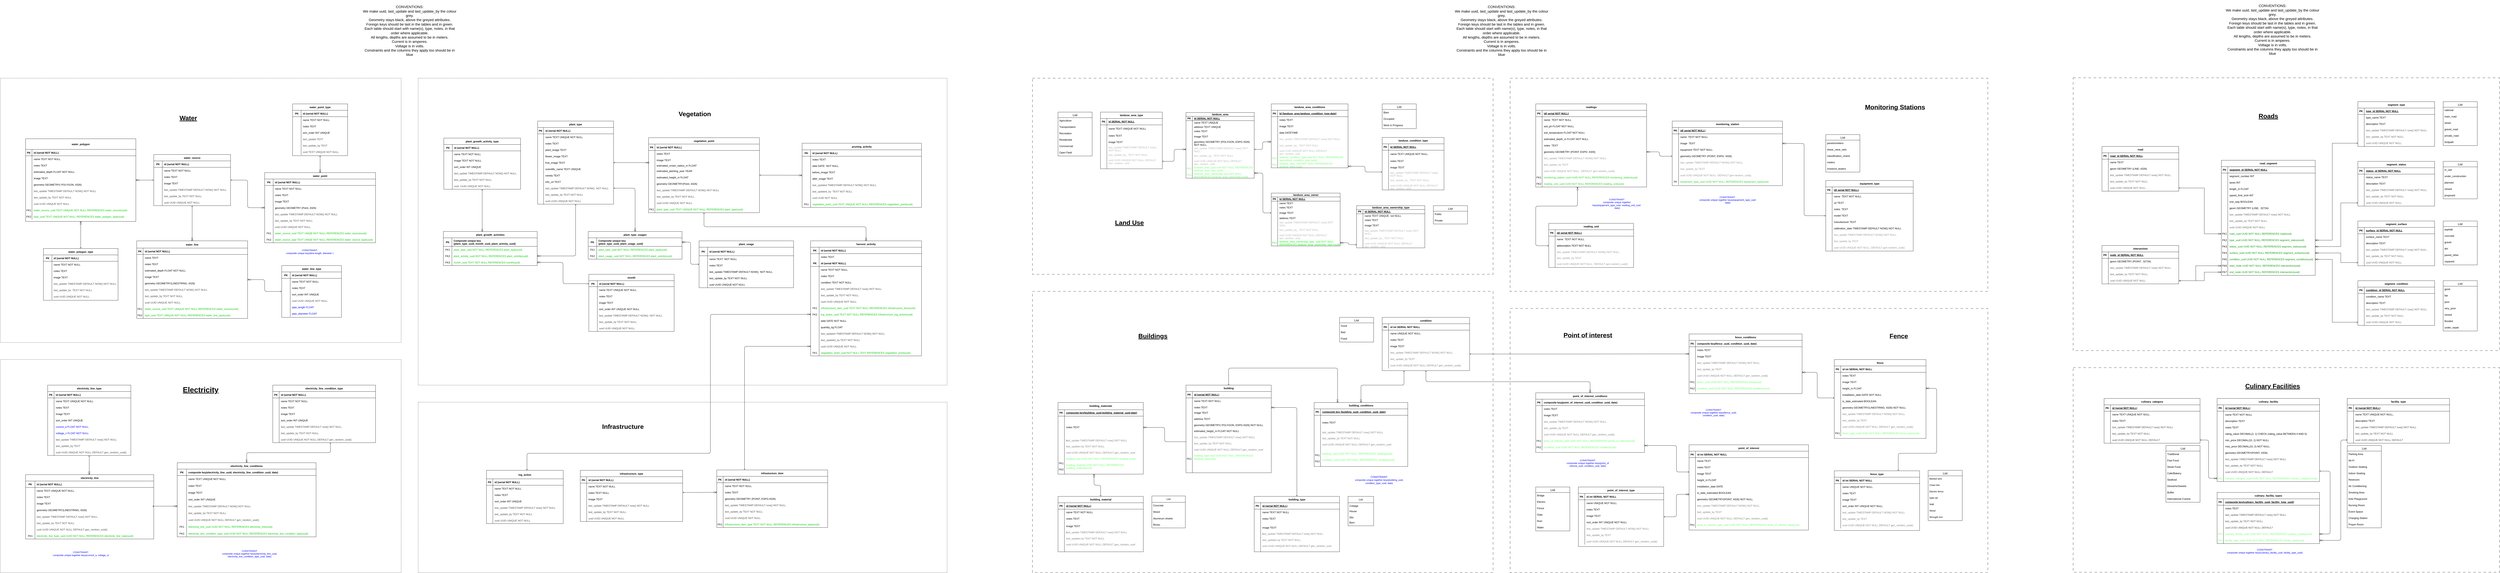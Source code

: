 <mxfile version="26.2.15" pages="2">
  <diagram name="Final_ERD" id="3-3rhkEgweDlJMbWQ_pG">
    <mxGraphModel dx="14220" dy="8180" grid="1" gridSize="10" guides="1" tooltips="1" connect="1" arrows="1" fold="1" page="1" pageScale="1" pageWidth="1100" pageHeight="850" math="0" shadow="0">
      <root>
        <mxCell id="7TINrLZ7A4HrEQBSOgFy-0" />
        <mxCell id="7TINrLZ7A4HrEQBSOgFy-1" parent="7TINrLZ7A4HrEQBSOgFy-0" />
        <mxCell id="FfOaGZ8YcJFBVcwqbhGZ-102" value="" style="rounded=0;whiteSpace=wrap;html=1;fontSize=16;strokeWidth=1;dashed=1;dashPattern=12 12;" parent="7TINrLZ7A4HrEQBSOgFy-1" vertex="1">
          <mxGeometry x="1880" y="-958" width="2240" height="1240" as="geometry" />
        </mxCell>
        <mxCell id="FfOaGZ8YcJFBVcwqbhGZ-101" value="" style="rounded=0;whiteSpace=wrap;html=1;fontSize=16;strokeWidth=1;dashed=1;dashPattern=12 12;" parent="7TINrLZ7A4HrEQBSOgFy-1" vertex="1">
          <mxGeometry x="-360" y="-1038" width="2160" height="1320" as="geometry" />
        </mxCell>
        <mxCell id="FfOaGZ8YcJFBVcwqbhGZ-99" value="" style="rounded=0;whiteSpace=wrap;html=1;fontSize=16;strokeWidth=1;dashed=1;dashPattern=12 12;" parent="7TINrLZ7A4HrEQBSOgFy-1" vertex="1">
          <mxGeometry x="-360" y="-2038" width="2160" height="920" as="geometry" />
        </mxCell>
        <mxCell id="FfOaGZ8YcJFBVcwqbhGZ-98" value="" style="rounded=0;whiteSpace=wrap;html=1;fontSize=16;strokeWidth=1;dashed=1;dashPattern=12 12;" parent="7TINrLZ7A4HrEQBSOgFy-1" vertex="1">
          <mxGeometry x="1880" y="-2038" width="2240" height="1000" as="geometry" />
        </mxCell>
        <mxCell id="7TINrLZ7A4HrEQBSOgFy-2" value="landuse_area" style="shape=table;startSize=18;container=1;collapsible=1;childLayout=tableLayout;fixedRows=1;rowLines=0;fontStyle=1;align=center;resizeLast=1;html=1;" parent="7TINrLZ7A4HrEQBSOgFy-1" vertex="1">
          <mxGeometry x="360" y="-1877" width="320" height="308" as="geometry" />
        </mxCell>
        <mxCell id="7TINrLZ7A4HrEQBSOgFy-3" value="" style="shape=tableRow;horizontal=0;startSize=0;swimlaneHead=0;swimlaneBody=0;fillColor=none;collapsible=0;dropTarget=0;points=[[0,0.5],[1,0.5]];portConstraint=eastwest;top=0;left=0;right=0;bottom=1;" parent="7TINrLZ7A4HrEQBSOgFy-2" vertex="1">
          <mxGeometry y="18" width="320" height="20" as="geometry" />
        </mxCell>
        <mxCell id="7TINrLZ7A4HrEQBSOgFy-4" value="PK" style="shape=partialRectangle;connectable=0;fillColor=none;top=0;left=0;bottom=0;right=0;fontStyle=1;overflow=hidden;whiteSpace=wrap;html=1;" parent="7TINrLZ7A4HrEQBSOgFy-3" vertex="1">
          <mxGeometry width="30" height="20" as="geometry">
            <mxRectangle width="30" height="20" as="alternateBounds" />
          </mxGeometry>
        </mxCell>
        <mxCell id="7TINrLZ7A4HrEQBSOgFy-5" value="Id SERIAL NOT NULL" style="shape=partialRectangle;connectable=0;fillColor=none;top=0;left=0;bottom=0;right=0;align=left;spacingLeft=6;fontStyle=5;overflow=hidden;whiteSpace=wrap;html=1;" parent="7TINrLZ7A4HrEQBSOgFy-3" vertex="1">
          <mxGeometry x="30" width="290" height="20" as="geometry">
            <mxRectangle width="290" height="20" as="alternateBounds" />
          </mxGeometry>
        </mxCell>
        <mxCell id="xR63EFocQVt1VVs4Knd5-50" value="" style="shape=tableRow;horizontal=0;startSize=0;swimlaneHead=0;swimlaneBody=0;fillColor=none;collapsible=0;dropTarget=0;points=[[0,0.5],[1,0.5]];portConstraint=eastwest;top=0;left=0;right=0;bottom=0;" parent="7TINrLZ7A4HrEQBSOgFy-2" vertex="1">
          <mxGeometry y="38" width="320" height="20" as="geometry" />
        </mxCell>
        <mxCell id="xR63EFocQVt1VVs4Knd5-51" value="" style="shape=partialRectangle;connectable=0;fillColor=none;top=0;left=0;bottom=0;right=0;fontStyle=0;overflow=hidden;whiteSpace=wrap;html=1;" parent="xR63EFocQVt1VVs4Knd5-50" vertex="1">
          <mxGeometry width="30" height="20" as="geometry">
            <mxRectangle width="30" height="20" as="alternateBounds" />
          </mxGeometry>
        </mxCell>
        <mxCell id="xR63EFocQVt1VVs4Knd5-52" value="name TEXT UNIQUE" style="shape=partialRectangle;connectable=0;fillColor=none;top=0;left=0;bottom=0;right=0;align=left;spacingLeft=6;fontStyle=0;overflow=hidden;whiteSpace=wrap;html=1;" parent="xR63EFocQVt1VVs4Knd5-50" vertex="1">
          <mxGeometry x="30" width="290" height="20" as="geometry">
            <mxRectangle width="290" height="20" as="alternateBounds" />
          </mxGeometry>
        </mxCell>
        <mxCell id="xR63EFocQVt1VVs4Knd5-53" value="" style="shape=tableRow;horizontal=0;startSize=0;swimlaneHead=0;swimlaneBody=0;fillColor=none;collapsible=0;dropTarget=0;points=[[0,0.5],[1,0.5]];portConstraint=eastwest;top=0;left=0;right=0;bottom=0;" parent="7TINrLZ7A4HrEQBSOgFy-2" vertex="1">
          <mxGeometry y="58" width="320" height="20" as="geometry" />
        </mxCell>
        <mxCell id="xR63EFocQVt1VVs4Knd5-54" value="" style="shape=partialRectangle;connectable=0;fillColor=none;top=0;left=0;bottom=0;right=0;fontStyle=0;overflow=hidden;whiteSpace=wrap;html=1;" parent="xR63EFocQVt1VVs4Knd5-53" vertex="1">
          <mxGeometry width="30" height="20" as="geometry">
            <mxRectangle width="30" height="20" as="alternateBounds" />
          </mxGeometry>
        </mxCell>
        <mxCell id="xR63EFocQVt1VVs4Knd5-55" value="address TEXT UNIQUE&amp;nbsp;" style="shape=partialRectangle;connectable=0;fillColor=none;top=0;left=0;bottom=0;right=0;align=left;spacingLeft=6;fontStyle=0;overflow=hidden;whiteSpace=wrap;html=1;" parent="xR63EFocQVt1VVs4Knd5-53" vertex="1">
          <mxGeometry x="30" width="290" height="20" as="geometry">
            <mxRectangle width="290" height="20" as="alternateBounds" />
          </mxGeometry>
        </mxCell>
        <mxCell id="7TINrLZ7A4HrEQBSOgFy-12" value="" style="shape=tableRow;horizontal=0;startSize=0;swimlaneHead=0;swimlaneBody=0;fillColor=none;collapsible=0;dropTarget=0;points=[[0,0.5],[1,0.5]];portConstraint=eastwest;top=0;left=0;right=0;bottom=0;" parent="7TINrLZ7A4HrEQBSOgFy-2" vertex="1">
          <mxGeometry y="78" width="320" height="20" as="geometry" />
        </mxCell>
        <mxCell id="7TINrLZ7A4HrEQBSOgFy-13" value="" style="shape=partialRectangle;connectable=0;fillColor=none;top=0;left=0;bottom=0;right=0;fontStyle=0;overflow=hidden;whiteSpace=wrap;html=1;" parent="7TINrLZ7A4HrEQBSOgFy-12" vertex="1">
          <mxGeometry width="30" height="20" as="geometry">
            <mxRectangle width="30" height="20" as="alternateBounds" />
          </mxGeometry>
        </mxCell>
        <mxCell id="7TINrLZ7A4HrEQBSOgFy-14" value="notes TEXT" style="shape=partialRectangle;connectable=0;fillColor=none;top=0;left=0;bottom=0;right=0;align=left;spacingLeft=6;fontStyle=0;overflow=hidden;whiteSpace=wrap;html=1;" parent="7TINrLZ7A4HrEQBSOgFy-12" vertex="1">
          <mxGeometry x="30" width="290" height="20" as="geometry">
            <mxRectangle width="290" height="20" as="alternateBounds" />
          </mxGeometry>
        </mxCell>
        <mxCell id="7TINrLZ7A4HrEQBSOgFy-15" value="" style="shape=tableRow;horizontal=0;startSize=0;swimlaneHead=0;swimlaneBody=0;fillColor=none;collapsible=0;dropTarget=0;points=[[0,0.5],[1,0.5]];portConstraint=eastwest;top=0;left=0;right=0;bottom=0;" parent="7TINrLZ7A4HrEQBSOgFy-2" vertex="1">
          <mxGeometry y="98" width="320" height="30" as="geometry" />
        </mxCell>
        <mxCell id="7TINrLZ7A4HrEQBSOgFy-16" value="" style="shape=partialRectangle;connectable=0;fillColor=none;top=0;left=0;bottom=0;right=0;fontStyle=0;overflow=hidden;whiteSpace=wrap;html=1;" parent="7TINrLZ7A4HrEQBSOgFy-15" vertex="1">
          <mxGeometry width="30" height="30" as="geometry">
            <mxRectangle width="30" height="30" as="alternateBounds" />
          </mxGeometry>
        </mxCell>
        <mxCell id="7TINrLZ7A4HrEQBSOgFy-17" value="image TEXT" style="shape=partialRectangle;connectable=0;fillColor=none;top=0;left=0;bottom=0;right=0;align=left;spacingLeft=6;fontStyle=0;overflow=hidden;whiteSpace=wrap;html=1;" parent="7TINrLZ7A4HrEQBSOgFy-15" vertex="1">
          <mxGeometry x="30" width="290" height="30" as="geometry">
            <mxRectangle width="290" height="30" as="alternateBounds" />
          </mxGeometry>
        </mxCell>
        <mxCell id="7TINrLZ7A4HrEQBSOgFy-27" value="" style="shape=tableRow;horizontal=0;startSize=0;swimlaneHead=0;swimlaneBody=0;fillColor=none;collapsible=0;dropTarget=0;points=[[0,0.5],[1,0.5]];portConstraint=eastwest;top=0;left=0;right=0;bottom=0;" parent="7TINrLZ7A4HrEQBSOgFy-2" vertex="1">
          <mxGeometry y="128" width="320" height="30" as="geometry" />
        </mxCell>
        <mxCell id="7TINrLZ7A4HrEQBSOgFy-28" value="" style="shape=partialRectangle;connectable=0;fillColor=none;top=0;left=0;bottom=0;right=0;fontStyle=0;overflow=hidden;whiteSpace=wrap;html=1;" parent="7TINrLZ7A4HrEQBSOgFy-27" vertex="1">
          <mxGeometry width="30" height="30" as="geometry">
            <mxRectangle width="30" height="30" as="alternateBounds" />
          </mxGeometry>
        </mxCell>
        <mxCell id="7TINrLZ7A4HrEQBSOgFy-29" value="geomtery GEOMETRY (POLYGON, ESPG 4326)&amp;nbsp; NOT NULL" style="shape=partialRectangle;connectable=0;fillColor=none;top=0;left=0;bottom=0;right=0;align=left;spacingLeft=6;fontStyle=0;overflow=hidden;whiteSpace=wrap;html=1;" parent="7TINrLZ7A4HrEQBSOgFy-27" vertex="1">
          <mxGeometry x="30" width="290" height="30" as="geometry">
            <mxRectangle width="290" height="30" as="alternateBounds" />
          </mxGeometry>
        </mxCell>
        <mxCell id="7TINrLZ7A4HrEQBSOgFy-36" value="" style="shape=tableRow;horizontal=0;startSize=0;swimlaneHead=0;swimlaneBody=0;fillColor=none;collapsible=0;dropTarget=0;points=[[0,0.5],[1,0.5]];portConstraint=eastwest;top=0;left=0;right=0;bottom=0;" parent="7TINrLZ7A4HrEQBSOgFy-2" vertex="1">
          <mxGeometry y="158" width="320" height="30" as="geometry" />
        </mxCell>
        <mxCell id="7TINrLZ7A4HrEQBSOgFy-37" value="" style="shape=partialRectangle;connectable=0;fillColor=none;top=0;left=0;bottom=0;right=0;fontStyle=0;overflow=hidden;whiteSpace=wrap;html=1;" parent="7TINrLZ7A4HrEQBSOgFy-36" vertex="1">
          <mxGeometry width="30" height="30" as="geometry">
            <mxRectangle width="30" height="30" as="alternateBounds" />
          </mxGeometry>
        </mxCell>
        <mxCell id="7TINrLZ7A4HrEQBSOgFy-38" value="&lt;font color=&quot;#b3b3b3&quot;&gt;last_update TIMESTAMP DEFAULT now() NOT NULL&lt;/font&gt;" style="shape=partialRectangle;connectable=0;fillColor=none;top=0;left=0;bottom=0;right=0;align=left;spacingLeft=6;fontStyle=0;overflow=hidden;whiteSpace=wrap;html=1;" parent="7TINrLZ7A4HrEQBSOgFy-36" vertex="1">
          <mxGeometry x="30" width="290" height="30" as="geometry">
            <mxRectangle width="290" height="30" as="alternateBounds" />
          </mxGeometry>
        </mxCell>
        <mxCell id="7TINrLZ7A4HrEQBSOgFy-39" value="" style="shape=tableRow;horizontal=0;startSize=0;swimlaneHead=0;swimlaneBody=0;fillColor=none;collapsible=0;dropTarget=0;points=[[0,0.5],[1,0.5]];portConstraint=eastwest;top=0;left=0;right=0;bottom=0;" parent="7TINrLZ7A4HrEQBSOgFy-2" vertex="1">
          <mxGeometry y="188" width="320" height="30" as="geometry" />
        </mxCell>
        <mxCell id="7TINrLZ7A4HrEQBSOgFy-40" value="" style="shape=partialRectangle;connectable=0;fillColor=none;top=0;left=0;bottom=0;right=0;fontStyle=0;overflow=hidden;whiteSpace=wrap;html=1;" parent="7TINrLZ7A4HrEQBSOgFy-39" vertex="1">
          <mxGeometry width="30" height="30" as="geometry">
            <mxRectangle width="30" height="30" as="alternateBounds" />
          </mxGeometry>
        </mxCell>
        <mxCell id="7TINrLZ7A4HrEQBSOgFy-41" value="&lt;font color=&quot;#b3b3b3&quot;&gt;last_update_by_ TEXT NOT NULL&lt;/font&gt;" style="shape=partialRectangle;connectable=0;fillColor=none;top=0;left=0;bottom=0;right=0;align=left;spacingLeft=6;fontStyle=0;overflow=hidden;whiteSpace=wrap;html=1;" parent="7TINrLZ7A4HrEQBSOgFy-39" vertex="1">
          <mxGeometry x="30" width="290" height="30" as="geometry">
            <mxRectangle width="290" height="30" as="alternateBounds" />
          </mxGeometry>
        </mxCell>
        <mxCell id="7TINrLZ7A4HrEQBSOgFy-42" value="" style="shape=tableRow;horizontal=0;startSize=0;swimlaneHead=0;swimlaneBody=0;fillColor=none;collapsible=0;dropTarget=0;points=[[0,0.5],[1,0.5]];portConstraint=eastwest;top=0;left=0;right=0;bottom=0;" parent="7TINrLZ7A4HrEQBSOgFy-2" vertex="1">
          <mxGeometry y="218" width="320" height="30" as="geometry" />
        </mxCell>
        <mxCell id="7TINrLZ7A4HrEQBSOgFy-43" value="" style="shape=partialRectangle;connectable=0;fillColor=none;top=0;left=0;bottom=0;right=0;editable=1;overflow=hidden;whiteSpace=wrap;html=1;" parent="7TINrLZ7A4HrEQBSOgFy-42" vertex="1">
          <mxGeometry width="30" height="30" as="geometry">
            <mxRectangle width="30" height="30" as="alternateBounds" />
          </mxGeometry>
        </mxCell>
        <mxCell id="7TINrLZ7A4HrEQBSOgFy-44" value="&lt;font color=&quot;#b3b3b3&quot;&gt;uuid UUID UNIQUE NOT NULL DEFAULT gen_random_uuid&lt;/font&gt;" style="shape=partialRectangle;connectable=0;fillColor=none;top=0;left=0;bottom=0;right=0;align=left;spacingLeft=6;overflow=hidden;whiteSpace=wrap;html=1;fontColor=#000000;" parent="7TINrLZ7A4HrEQBSOgFy-42" vertex="1">
          <mxGeometry x="30" width="290" height="30" as="geometry">
            <mxRectangle width="290" height="30" as="alternateBounds" />
          </mxGeometry>
        </mxCell>
        <mxCell id="7TINrLZ7A4HrEQBSOgFy-45" value="" style="shape=tableRow;horizontal=0;startSize=0;swimlaneHead=0;swimlaneBody=0;fillColor=none;collapsible=0;dropTarget=0;points=[[0,0.5],[1,0.5]];portConstraint=eastwest;top=0;left=0;right=0;bottom=0;" parent="7TINrLZ7A4HrEQBSOgFy-2" vertex="1">
          <mxGeometry y="248" width="320" height="30" as="geometry" />
        </mxCell>
        <mxCell id="7TINrLZ7A4HrEQBSOgFy-46" value="&lt;font color=&quot;#66ff66&quot;&gt;FK1&lt;/font&gt;" style="shape=partialRectangle;connectable=0;fillColor=none;top=0;left=0;bottom=0;right=0;editable=1;overflow=hidden;whiteSpace=wrap;html=1;" parent="7TINrLZ7A4HrEQBSOgFy-45" vertex="1">
          <mxGeometry width="30" height="30" as="geometry">
            <mxRectangle width="30" height="30" as="alternateBounds" />
          </mxGeometry>
        </mxCell>
        <mxCell id="7TINrLZ7A4HrEQBSOgFy-47" value="&lt;font color=&quot;#66ff66&quot;&gt;landuse_area_type uuid NOT NULL REFERENCES landuse_area_type (uuid)&lt;/font&gt;" style="shape=partialRectangle;connectable=0;fillColor=none;top=0;left=0;bottom=0;right=0;align=left;spacingLeft=6;overflow=hidden;whiteSpace=wrap;html=1;" parent="7TINrLZ7A4HrEQBSOgFy-45" vertex="1">
          <mxGeometry x="30" width="290" height="30" as="geometry">
            <mxRectangle width="290" height="30" as="alternateBounds" />
          </mxGeometry>
        </mxCell>
        <mxCell id="xR63EFocQVt1VVs4Knd5-38" value="" style="shape=tableRow;horizontal=0;startSize=0;swimlaneHead=0;swimlaneBody=0;fillColor=none;collapsible=0;dropTarget=0;points=[[0,0.5],[1,0.5]];portConstraint=eastwest;top=0;left=0;right=0;bottom=0;" parent="7TINrLZ7A4HrEQBSOgFy-2" vertex="1">
          <mxGeometry y="278" width="320" height="30" as="geometry" />
        </mxCell>
        <mxCell id="xR63EFocQVt1VVs4Knd5-39" value="&lt;font color=&quot;#66ff66&quot;&gt;FK2&lt;br&gt;&lt;/font&gt;" style="shape=partialRectangle;connectable=0;fillColor=none;top=0;left=0;bottom=0;right=0;editable=1;overflow=hidden;whiteSpace=wrap;html=1;" parent="xR63EFocQVt1VVs4Knd5-38" vertex="1">
          <mxGeometry width="30" height="30" as="geometry">
            <mxRectangle width="30" height="30" as="alternateBounds" />
          </mxGeometry>
        </mxCell>
        <mxCell id="xR63EFocQVt1VVs4Knd5-40" value="&lt;font color=&quot;#66ff66&quot;&gt;landuse_area_ownership uuid NOT NULL REFERENCES landuse_area_ownership (uuid)&lt;/font&gt;" style="shape=partialRectangle;connectable=0;fillColor=none;top=0;left=0;bottom=0;right=0;align=left;spacingLeft=6;overflow=hidden;whiteSpace=wrap;html=1;" parent="xR63EFocQVt1VVs4Knd5-38" vertex="1">
          <mxGeometry x="30" width="290" height="30" as="geometry">
            <mxRectangle width="290" height="30" as="alternateBounds" />
          </mxGeometry>
        </mxCell>
        <mxCell id="7TINrLZ7A4HrEQBSOgFy-82" value="landuse_area_type" style="shape=table;startSize=30;container=1;collapsible=1;childLayout=tableLayout;fixedRows=1;rowLines=0;fontStyle=1;align=center;resizeLast=1;html=1;" parent="7TINrLZ7A4HrEQBSOgFy-1" vertex="1">
          <mxGeometry x="-41" y="-1879" width="290" height="266" as="geometry" />
        </mxCell>
        <mxCell id="7TINrLZ7A4HrEQBSOgFy-83" value="" style="shape=tableRow;horizontal=0;startSize=0;swimlaneHead=0;swimlaneBody=0;fillColor=none;collapsible=0;dropTarget=0;points=[[0,0.5],[1,0.5]];portConstraint=eastwest;top=0;left=0;right=0;bottom=1;" parent="7TINrLZ7A4HrEQBSOgFy-82" vertex="1">
          <mxGeometry y="30" width="290" height="30" as="geometry" />
        </mxCell>
        <mxCell id="7TINrLZ7A4HrEQBSOgFy-84" value="PK" style="shape=partialRectangle;connectable=0;fillColor=none;top=0;left=0;bottom=0;right=0;fontStyle=1;overflow=hidden;whiteSpace=wrap;html=1;" parent="7TINrLZ7A4HrEQBSOgFy-83" vertex="1">
          <mxGeometry width="30" height="30" as="geometry">
            <mxRectangle width="30" height="30" as="alternateBounds" />
          </mxGeometry>
        </mxCell>
        <mxCell id="7TINrLZ7A4HrEQBSOgFy-85" value="Id SERIAL NOT NULL" style="shape=partialRectangle;connectable=0;fillColor=none;top=0;left=0;bottom=0;right=0;align=left;spacingLeft=6;fontStyle=5;overflow=hidden;whiteSpace=wrap;html=1;" parent="7TINrLZ7A4HrEQBSOgFy-83" vertex="1">
          <mxGeometry x="30" width="260" height="30" as="geometry">
            <mxRectangle width="260" height="30" as="alternateBounds" />
          </mxGeometry>
        </mxCell>
        <mxCell id="7TINrLZ7A4HrEQBSOgFy-86" value="" style="shape=tableRow;horizontal=0;startSize=0;swimlaneHead=0;swimlaneBody=0;fillColor=none;collapsible=0;dropTarget=0;points=[[0,0.5],[1,0.5]];portConstraint=eastwest;top=0;left=0;right=0;bottom=0;" parent="7TINrLZ7A4HrEQBSOgFy-82" vertex="1">
          <mxGeometry y="60" width="290" height="36" as="geometry" />
        </mxCell>
        <mxCell id="7TINrLZ7A4HrEQBSOgFy-87" value="" style="shape=partialRectangle;connectable=0;fillColor=none;top=0;left=0;bottom=0;right=0;editable=1;overflow=hidden;whiteSpace=wrap;html=1;" parent="7TINrLZ7A4HrEQBSOgFy-86" vertex="1">
          <mxGeometry width="30" height="36" as="geometry">
            <mxRectangle width="30" height="36" as="alternateBounds" />
          </mxGeometry>
        </mxCell>
        <mxCell id="7TINrLZ7A4HrEQBSOgFy-88" value="name TEXT UNIQUE NOT NULL" style="shape=partialRectangle;connectable=0;fillColor=none;top=0;left=0;bottom=0;right=0;align=left;spacingLeft=6;overflow=hidden;whiteSpace=wrap;html=1;" parent="7TINrLZ7A4HrEQBSOgFy-86" vertex="1">
          <mxGeometry x="30" width="260" height="36" as="geometry">
            <mxRectangle width="260" height="36" as="alternateBounds" />
          </mxGeometry>
        </mxCell>
        <mxCell id="7TINrLZ7A4HrEQBSOgFy-89" value="" style="shape=tableRow;horizontal=0;startSize=0;swimlaneHead=0;swimlaneBody=0;fillColor=none;collapsible=0;dropTarget=0;points=[[0,0.5],[1,0.5]];portConstraint=eastwest;top=0;left=0;right=0;bottom=0;" parent="7TINrLZ7A4HrEQBSOgFy-82" vertex="1">
          <mxGeometry y="96" width="290" height="30" as="geometry" />
        </mxCell>
        <mxCell id="7TINrLZ7A4HrEQBSOgFy-90" value="" style="shape=partialRectangle;connectable=0;fillColor=none;top=0;left=0;bottom=0;right=0;editable=1;overflow=hidden;whiteSpace=wrap;html=1;" parent="7TINrLZ7A4HrEQBSOgFy-89" vertex="1">
          <mxGeometry width="30" height="30" as="geometry">
            <mxRectangle width="30" height="30" as="alternateBounds" />
          </mxGeometry>
        </mxCell>
        <mxCell id="7TINrLZ7A4HrEQBSOgFy-91" value="notes TEXT" style="shape=partialRectangle;connectable=0;fillColor=none;top=0;left=0;bottom=0;right=0;align=left;spacingLeft=6;overflow=hidden;whiteSpace=wrap;html=1;" parent="7TINrLZ7A4HrEQBSOgFy-89" vertex="1">
          <mxGeometry x="30" width="260" height="30" as="geometry">
            <mxRectangle width="260" height="30" as="alternateBounds" />
          </mxGeometry>
        </mxCell>
        <mxCell id="7TINrLZ7A4HrEQBSOgFy-92" value="" style="shape=tableRow;horizontal=0;startSize=0;swimlaneHead=0;swimlaneBody=0;fillColor=none;collapsible=0;dropTarget=0;points=[[0,0.5],[1,0.5]];portConstraint=eastwest;top=0;left=0;right=0;bottom=0;" parent="7TINrLZ7A4HrEQBSOgFy-82" vertex="1">
          <mxGeometry y="126" width="290" height="30" as="geometry" />
        </mxCell>
        <mxCell id="7TINrLZ7A4HrEQBSOgFy-93" value="" style="shape=partialRectangle;connectable=0;fillColor=none;top=0;left=0;bottom=0;right=0;editable=1;overflow=hidden;whiteSpace=wrap;html=1;" parent="7TINrLZ7A4HrEQBSOgFy-92" vertex="1">
          <mxGeometry width="30" height="30" as="geometry">
            <mxRectangle width="30" height="30" as="alternateBounds" />
          </mxGeometry>
        </mxCell>
        <mxCell id="7TINrLZ7A4HrEQBSOgFy-94" value="image TEXT" style="shape=partialRectangle;connectable=0;fillColor=none;top=0;left=0;bottom=0;right=0;align=left;spacingLeft=6;overflow=hidden;whiteSpace=wrap;html=1;" parent="7TINrLZ7A4HrEQBSOgFy-92" vertex="1">
          <mxGeometry x="30" width="260" height="30" as="geometry">
            <mxRectangle width="260" height="30" as="alternateBounds" />
          </mxGeometry>
        </mxCell>
        <mxCell id="7TINrLZ7A4HrEQBSOgFy-95" value="" style="shape=tableRow;horizontal=0;startSize=0;swimlaneHead=0;swimlaneBody=0;fillColor=none;collapsible=0;dropTarget=0;points=[[0,0.5],[1,0.5]];portConstraint=eastwest;top=0;left=0;right=0;bottom=0;" parent="7TINrLZ7A4HrEQBSOgFy-82" vertex="1">
          <mxGeometry y="156" width="290" height="30" as="geometry" />
        </mxCell>
        <mxCell id="7TINrLZ7A4HrEQBSOgFy-96" value="" style="shape=partialRectangle;connectable=0;fillColor=none;top=0;left=0;bottom=0;right=0;editable=1;overflow=hidden;whiteSpace=wrap;html=1;" parent="7TINrLZ7A4HrEQBSOgFy-95" vertex="1">
          <mxGeometry width="30" height="30" as="geometry">
            <mxRectangle width="30" height="30" as="alternateBounds" />
          </mxGeometry>
        </mxCell>
        <mxCell id="7TINrLZ7A4HrEQBSOgFy-97" value="&lt;font color=&quot;#b3b3b3&quot;&gt;last_update TIMESTAMP DEFAULT now() NOT NULL&lt;/font&gt;" style="shape=partialRectangle;connectable=0;fillColor=none;top=0;left=0;bottom=0;right=0;align=left;spacingLeft=6;overflow=hidden;whiteSpace=wrap;html=1;" parent="7TINrLZ7A4HrEQBSOgFy-95" vertex="1">
          <mxGeometry x="30" width="260" height="30" as="geometry">
            <mxRectangle width="260" height="30" as="alternateBounds" />
          </mxGeometry>
        </mxCell>
        <mxCell id="7TINrLZ7A4HrEQBSOgFy-98" value="" style="shape=tableRow;horizontal=0;startSize=0;swimlaneHead=0;swimlaneBody=0;fillColor=none;collapsible=0;dropTarget=0;points=[[0,0.5],[1,0.5]];portConstraint=eastwest;top=0;left=0;right=0;bottom=0;" parent="7TINrLZ7A4HrEQBSOgFy-82" vertex="1">
          <mxGeometry y="186" width="290" height="30" as="geometry" />
        </mxCell>
        <mxCell id="7TINrLZ7A4HrEQBSOgFy-99" value="" style="shape=partialRectangle;connectable=0;fillColor=none;top=0;left=0;bottom=0;right=0;editable=1;overflow=hidden;whiteSpace=wrap;html=1;" parent="7TINrLZ7A4HrEQBSOgFy-98" vertex="1">
          <mxGeometry width="30" height="30" as="geometry">
            <mxRectangle width="30" height="30" as="alternateBounds" />
          </mxGeometry>
        </mxCell>
        <mxCell id="7TINrLZ7A4HrEQBSOgFy-100" value="&lt;font color=&quot;#b3b3b3&quot;&gt;last_update_by_ TEXT NOT NULL&lt;/font&gt;" style="shape=partialRectangle;connectable=0;fillColor=none;top=0;left=0;bottom=0;right=0;align=left;spacingLeft=6;overflow=hidden;whiteSpace=wrap;html=1;" parent="7TINrLZ7A4HrEQBSOgFy-98" vertex="1">
          <mxGeometry x="30" width="260" height="30" as="geometry">
            <mxRectangle width="260" height="30" as="alternateBounds" />
          </mxGeometry>
        </mxCell>
        <mxCell id="7TINrLZ7A4HrEQBSOgFy-101" value="" style="shape=tableRow;horizontal=0;startSize=0;swimlaneHead=0;swimlaneBody=0;fillColor=none;collapsible=0;dropTarget=0;points=[[0,0.5],[1,0.5]];portConstraint=eastwest;top=0;left=0;right=0;bottom=0;" parent="7TINrLZ7A4HrEQBSOgFy-82" vertex="1">
          <mxGeometry y="216" width="290" height="30" as="geometry" />
        </mxCell>
        <mxCell id="7TINrLZ7A4HrEQBSOgFy-102" value="" style="shape=partialRectangle;connectable=0;fillColor=none;top=0;left=0;bottom=0;right=0;editable=1;overflow=hidden;whiteSpace=wrap;html=1;" parent="7TINrLZ7A4HrEQBSOgFy-101" vertex="1">
          <mxGeometry width="30" height="30" as="geometry">
            <mxRectangle width="30" height="30" as="alternateBounds" />
          </mxGeometry>
        </mxCell>
        <mxCell id="7TINrLZ7A4HrEQBSOgFy-103" value="&lt;font color=&quot;#b3b3b3&quot;&gt;uuid UUID UNIQUE NOT NULL DEFAULT gen_random_uuid&lt;/font&gt;" style="shape=partialRectangle;connectable=0;fillColor=none;top=0;left=0;bottom=0;right=0;align=left;spacingLeft=6;overflow=hidden;whiteSpace=wrap;html=1;" parent="7TINrLZ7A4HrEQBSOgFy-101" vertex="1">
          <mxGeometry x="30" width="260" height="30" as="geometry">
            <mxRectangle width="260" height="30" as="alternateBounds" />
          </mxGeometry>
        </mxCell>
        <mxCell id="vgS-KQvlzP64eSA2HHH2-0" value="" style="shape=tableRow;horizontal=0;startSize=0;swimlaneHead=0;swimlaneBody=0;fillColor=none;collapsible=0;dropTarget=0;points=[[0,0.5],[1,0.5]];portConstraint=eastwest;top=0;left=0;right=0;bottom=0;" parent="7TINrLZ7A4HrEQBSOgFy-82" vertex="1">
          <mxGeometry y="246" width="290" height="20" as="geometry" />
        </mxCell>
        <mxCell id="vgS-KQvlzP64eSA2HHH2-1" value="" style="shape=partialRectangle;connectable=0;fillColor=none;top=0;left=0;bottom=0;right=0;editable=1;overflow=hidden;whiteSpace=wrap;html=1;" parent="vgS-KQvlzP64eSA2HHH2-0" vertex="1">
          <mxGeometry width="30" height="20" as="geometry">
            <mxRectangle width="30" height="20" as="alternateBounds" />
          </mxGeometry>
        </mxCell>
        <mxCell id="vgS-KQvlzP64eSA2HHH2-2" value="" style="shape=partialRectangle;connectable=0;fillColor=none;top=0;left=0;bottom=0;right=0;align=left;spacingLeft=6;overflow=hidden;whiteSpace=wrap;html=1;" parent="vgS-KQvlzP64eSA2HHH2-0" vertex="1">
          <mxGeometry x="30" width="260" height="20" as="geometry">
            <mxRectangle width="260" height="20" as="alternateBounds" />
          </mxGeometry>
        </mxCell>
        <mxCell id="7TINrLZ7A4HrEQBSOgFy-128" value="List" style="swimlane;fontStyle=0;childLayout=stackLayout;horizontal=1;startSize=26;horizontalStack=0;resizeParent=1;resizeParentMax=0;resizeLast=0;collapsible=1;marginBottom=0;align=center;fontSize=14;" parent="7TINrLZ7A4HrEQBSOgFy-1" vertex="1">
          <mxGeometry x="-240" y="-1879" width="160" height="206" as="geometry" />
        </mxCell>
        <mxCell id="7TINrLZ7A4HrEQBSOgFy-129" value="Agriculture" style="text;strokeColor=none;fillColor=none;spacingLeft=4;spacingRight=4;overflow=hidden;rotatable=0;points=[[0,0.5],[1,0.5]];portConstraint=eastwest;fontSize=12;whiteSpace=wrap;html=1;" parent="7TINrLZ7A4HrEQBSOgFy-128" vertex="1">
          <mxGeometry y="26" width="160" height="30" as="geometry" />
        </mxCell>
        <mxCell id="7TINrLZ7A4HrEQBSOgFy-130" value="Transportation" style="text;strokeColor=none;fillColor=none;spacingLeft=4;spacingRight=4;overflow=hidden;rotatable=0;points=[[0,0.5],[1,0.5]];portConstraint=eastwest;fontSize=12;whiteSpace=wrap;html=1;" parent="7TINrLZ7A4HrEQBSOgFy-128" vertex="1">
          <mxGeometry y="56" width="160" height="30" as="geometry" />
        </mxCell>
        <mxCell id="7TINrLZ7A4HrEQBSOgFy-131" value="Recreation" style="text;strokeColor=none;fillColor=none;spacingLeft=4;spacingRight=4;overflow=hidden;rotatable=0;points=[[0,0.5],[1,0.5]];portConstraint=eastwest;fontSize=12;whiteSpace=wrap;html=1;" parent="7TINrLZ7A4HrEQBSOgFy-128" vertex="1">
          <mxGeometry y="86" width="160" height="30" as="geometry" />
        </mxCell>
        <mxCell id="7TINrLZ7A4HrEQBSOgFy-132" value="Residential" style="text;strokeColor=none;fillColor=none;spacingLeft=4;spacingRight=4;overflow=hidden;rotatable=0;points=[[0,0.5],[1,0.5]];portConstraint=eastwest;fontSize=12;whiteSpace=wrap;html=1;" parent="7TINrLZ7A4HrEQBSOgFy-128" vertex="1">
          <mxGeometry y="116" width="160" height="30" as="geometry" />
        </mxCell>
        <mxCell id="7TINrLZ7A4HrEQBSOgFy-133" value="Commercial" style="text;strokeColor=none;fillColor=none;spacingLeft=4;spacingRight=4;overflow=hidden;rotatable=0;points=[[0,0.5],[1,0.5]];portConstraint=eastwest;fontSize=12;whiteSpace=wrap;html=1;" parent="7TINrLZ7A4HrEQBSOgFy-128" vertex="1">
          <mxGeometry y="146" width="160" height="30" as="geometry" />
        </mxCell>
        <mxCell id="xR63EFocQVt1VVs4Knd5-0" value="Open Field" style="text;strokeColor=none;fillColor=none;spacingLeft=4;spacingRight=4;overflow=hidden;rotatable=0;points=[[0,0.5],[1,0.5]];portConstraint=eastwest;fontSize=12;whiteSpace=wrap;html=1;" parent="7TINrLZ7A4HrEQBSOgFy-128" vertex="1">
          <mxGeometry y="176" width="160" height="30" as="geometry" />
        </mxCell>
        <mxCell id="7TINrLZ7A4HrEQBSOgFy-139" value="landuse_area_conditions" style="shape=table;startSize=30;container=1;collapsible=1;childLayout=tableLayout;fixedRows=1;rowLines=0;fontStyle=1;align=center;resizeLast=1;html=1;" parent="7TINrLZ7A4HrEQBSOgFy-1" vertex="1">
          <mxGeometry x="760" y="-1917.5" width="360" height="300" as="geometry" />
        </mxCell>
        <mxCell id="7TINrLZ7A4HrEQBSOgFy-140" value="" style="shape=tableRow;horizontal=0;startSize=0;swimlaneHead=0;swimlaneBody=0;fillColor=none;collapsible=0;dropTarget=0;points=[[0,0.5],[1,0.5]];portConstraint=eastwest;top=0;left=0;right=0;bottom=1;" parent="7TINrLZ7A4HrEQBSOgFy-139" vertex="1">
          <mxGeometry y="30" width="360" height="30" as="geometry" />
        </mxCell>
        <mxCell id="7TINrLZ7A4HrEQBSOgFy-141" value="PK" style="shape=partialRectangle;connectable=0;fillColor=none;top=0;left=0;bottom=0;right=0;fontStyle=1;overflow=hidden;whiteSpace=wrap;html=1;" parent="7TINrLZ7A4HrEQBSOgFy-140" vertex="1">
          <mxGeometry width="30" height="30" as="geometry">
            <mxRectangle width="30" height="30" as="alternateBounds" />
          </mxGeometry>
        </mxCell>
        <mxCell id="7TINrLZ7A4HrEQBSOgFy-142" value="Id (landuse_area,landuse_condition_type,date)" style="shape=partialRectangle;connectable=0;fillColor=none;top=0;left=0;bottom=0;right=0;align=left;spacingLeft=6;fontStyle=5;overflow=hidden;whiteSpace=wrap;html=1;" parent="7TINrLZ7A4HrEQBSOgFy-140" vertex="1">
          <mxGeometry x="30" width="330" height="30" as="geometry">
            <mxRectangle width="330" height="30" as="alternateBounds" />
          </mxGeometry>
        </mxCell>
        <mxCell id="7TINrLZ7A4HrEQBSOgFy-146" value="" style="shape=tableRow;horizontal=0;startSize=0;swimlaneHead=0;swimlaneBody=0;fillColor=none;collapsible=0;dropTarget=0;points=[[0,0.5],[1,0.5]];portConstraint=eastwest;top=0;left=0;right=0;bottom=0;" parent="7TINrLZ7A4HrEQBSOgFy-139" vertex="1">
          <mxGeometry y="60" width="360" height="30" as="geometry" />
        </mxCell>
        <mxCell id="7TINrLZ7A4HrEQBSOgFy-147" value="" style="shape=partialRectangle;connectable=0;fillColor=none;top=0;left=0;bottom=0;right=0;editable=1;overflow=hidden;whiteSpace=wrap;html=1;" parent="7TINrLZ7A4HrEQBSOgFy-146" vertex="1">
          <mxGeometry width="30" height="30" as="geometry">
            <mxRectangle width="30" height="30" as="alternateBounds" />
          </mxGeometry>
        </mxCell>
        <mxCell id="7TINrLZ7A4HrEQBSOgFy-148" value="notes TEXT" style="shape=partialRectangle;connectable=0;fillColor=none;top=0;left=0;bottom=0;right=0;align=left;spacingLeft=6;overflow=hidden;whiteSpace=wrap;html=1;" parent="7TINrLZ7A4HrEQBSOgFy-146" vertex="1">
          <mxGeometry x="30" width="330" height="30" as="geometry">
            <mxRectangle width="330" height="30" as="alternateBounds" />
          </mxGeometry>
        </mxCell>
        <mxCell id="7TINrLZ7A4HrEQBSOgFy-149" value="" style="shape=tableRow;horizontal=0;startSize=0;swimlaneHead=0;swimlaneBody=0;fillColor=none;collapsible=0;dropTarget=0;points=[[0,0.5],[1,0.5]];portConstraint=eastwest;top=0;left=0;right=0;bottom=0;" parent="7TINrLZ7A4HrEQBSOgFy-139" vertex="1">
          <mxGeometry y="90" width="360" height="30" as="geometry" />
        </mxCell>
        <mxCell id="7TINrLZ7A4HrEQBSOgFy-150" value="" style="shape=partialRectangle;connectable=0;fillColor=none;top=0;left=0;bottom=0;right=0;editable=1;overflow=hidden;whiteSpace=wrap;html=1;" parent="7TINrLZ7A4HrEQBSOgFy-149" vertex="1">
          <mxGeometry width="30" height="30" as="geometry">
            <mxRectangle width="30" height="30" as="alternateBounds" />
          </mxGeometry>
        </mxCell>
        <mxCell id="7TINrLZ7A4HrEQBSOgFy-151" value="image TEXT" style="shape=partialRectangle;connectable=0;fillColor=none;top=0;left=0;bottom=0;right=0;align=left;spacingLeft=6;overflow=hidden;whiteSpace=wrap;html=1;" parent="7TINrLZ7A4HrEQBSOgFy-149" vertex="1">
          <mxGeometry x="30" width="330" height="30" as="geometry">
            <mxRectangle width="330" height="30" as="alternateBounds" />
          </mxGeometry>
        </mxCell>
        <mxCell id="7TINrLZ7A4HrEQBSOgFy-152" value="" style="shape=tableRow;horizontal=0;startSize=0;swimlaneHead=0;swimlaneBody=0;fillColor=none;collapsible=0;dropTarget=0;points=[[0,0.5],[1,0.5]];portConstraint=eastwest;top=0;left=0;right=0;bottom=0;" parent="7TINrLZ7A4HrEQBSOgFy-139" vertex="1">
          <mxGeometry y="120" width="360" height="30" as="geometry" />
        </mxCell>
        <mxCell id="7TINrLZ7A4HrEQBSOgFy-153" value="" style="shape=partialRectangle;connectable=0;fillColor=none;top=0;left=0;bottom=0;right=0;editable=1;overflow=hidden;whiteSpace=wrap;html=1;" parent="7TINrLZ7A4HrEQBSOgFy-152" vertex="1">
          <mxGeometry width="30" height="30" as="geometry">
            <mxRectangle width="30" height="30" as="alternateBounds" />
          </mxGeometry>
        </mxCell>
        <mxCell id="7TINrLZ7A4HrEQBSOgFy-154" value="date DATETIME" style="shape=partialRectangle;connectable=0;fillColor=none;top=0;left=0;bottom=0;right=0;align=left;spacingLeft=6;overflow=hidden;whiteSpace=wrap;html=1;" parent="7TINrLZ7A4HrEQBSOgFy-152" vertex="1">
          <mxGeometry x="30" width="330" height="30" as="geometry">
            <mxRectangle width="330" height="30" as="alternateBounds" />
          </mxGeometry>
        </mxCell>
        <mxCell id="7TINrLZ7A4HrEQBSOgFy-155" value="" style="shape=tableRow;horizontal=0;startSize=0;swimlaneHead=0;swimlaneBody=0;fillColor=none;collapsible=0;dropTarget=0;points=[[0,0.5],[1,0.5]];portConstraint=eastwest;top=0;left=0;right=0;bottom=0;" parent="7TINrLZ7A4HrEQBSOgFy-139" vertex="1">
          <mxGeometry y="150" width="360" height="30" as="geometry" />
        </mxCell>
        <mxCell id="7TINrLZ7A4HrEQBSOgFy-156" value="" style="shape=partialRectangle;connectable=0;fillColor=none;top=0;left=0;bottom=0;right=0;editable=1;overflow=hidden;whiteSpace=wrap;html=1;" parent="7TINrLZ7A4HrEQBSOgFy-155" vertex="1">
          <mxGeometry width="30" height="30" as="geometry">
            <mxRectangle width="30" height="30" as="alternateBounds" />
          </mxGeometry>
        </mxCell>
        <mxCell id="7TINrLZ7A4HrEQBSOgFy-157" value="&lt;font color=&quot;#b3b3b3&quot;&gt;last_update TIMESTAMP DEFAULT now() NOT NULL&lt;/font&gt;" style="shape=partialRectangle;connectable=0;fillColor=none;top=0;left=0;bottom=0;right=0;align=left;spacingLeft=6;overflow=hidden;whiteSpace=wrap;html=1;" parent="7TINrLZ7A4HrEQBSOgFy-155" vertex="1">
          <mxGeometry x="30" width="330" height="30" as="geometry">
            <mxRectangle width="330" height="30" as="alternateBounds" />
          </mxGeometry>
        </mxCell>
        <mxCell id="7TINrLZ7A4HrEQBSOgFy-158" value="" style="shape=tableRow;horizontal=0;startSize=0;swimlaneHead=0;swimlaneBody=0;fillColor=none;collapsible=0;dropTarget=0;points=[[0,0.5],[1,0.5]];portConstraint=eastwest;top=0;left=0;right=0;bottom=0;" parent="7TINrLZ7A4HrEQBSOgFy-139" vertex="1">
          <mxGeometry y="180" width="360" height="30" as="geometry" />
        </mxCell>
        <mxCell id="7TINrLZ7A4HrEQBSOgFy-159" value="" style="shape=partialRectangle;connectable=0;fillColor=none;top=0;left=0;bottom=0;right=0;editable=1;overflow=hidden;whiteSpace=wrap;html=1;" parent="7TINrLZ7A4HrEQBSOgFy-158" vertex="1">
          <mxGeometry width="30" height="30" as="geometry">
            <mxRectangle width="30" height="30" as="alternateBounds" />
          </mxGeometry>
        </mxCell>
        <mxCell id="7TINrLZ7A4HrEQBSOgFy-160" value="&lt;font color=&quot;#b3b3b3&quot;&gt;last_update_by_ TEXT NOT NULL&lt;/font&gt;" style="shape=partialRectangle;connectable=0;fillColor=none;top=0;left=0;bottom=0;right=0;align=left;spacingLeft=6;overflow=hidden;whiteSpace=wrap;html=1;" parent="7TINrLZ7A4HrEQBSOgFy-158" vertex="1">
          <mxGeometry x="30" width="330" height="30" as="geometry">
            <mxRectangle width="330" height="30" as="alternateBounds" />
          </mxGeometry>
        </mxCell>
        <mxCell id="7TINrLZ7A4HrEQBSOgFy-161" value="" style="shape=tableRow;horizontal=0;startSize=0;swimlaneHead=0;swimlaneBody=0;fillColor=none;collapsible=0;dropTarget=0;points=[[0,0.5],[1,0.5]];portConstraint=eastwest;top=0;left=0;right=0;bottom=0;" parent="7TINrLZ7A4HrEQBSOgFy-139" vertex="1">
          <mxGeometry y="210" width="360" height="30" as="geometry" />
        </mxCell>
        <mxCell id="7TINrLZ7A4HrEQBSOgFy-162" value="" style="shape=partialRectangle;connectable=0;fillColor=none;top=0;left=0;bottom=0;right=0;editable=1;overflow=hidden;whiteSpace=wrap;html=1;" parent="7TINrLZ7A4HrEQBSOgFy-161" vertex="1">
          <mxGeometry width="30" height="30" as="geometry">
            <mxRectangle width="30" height="30" as="alternateBounds" />
          </mxGeometry>
        </mxCell>
        <mxCell id="7TINrLZ7A4HrEQBSOgFy-163" value="&lt;font color=&quot;#b3b3b3&quot;&gt;uuid UUID UNIQUE NOT NULL DEFAULT gen_random_uuid&lt;/font&gt;" style="shape=partialRectangle;connectable=0;fillColor=none;top=0;left=0;bottom=0;right=0;align=left;spacingLeft=6;overflow=hidden;whiteSpace=wrap;html=1;" parent="7TINrLZ7A4HrEQBSOgFy-161" vertex="1">
          <mxGeometry x="30" width="330" height="30" as="geometry">
            <mxRectangle width="330" height="30" as="alternateBounds" />
          </mxGeometry>
        </mxCell>
        <mxCell id="7TINrLZ7A4HrEQBSOgFy-164" value="" style="shape=tableRow;horizontal=0;startSize=0;swimlaneHead=0;swimlaneBody=0;fillColor=none;collapsible=0;dropTarget=0;points=[[0,0.5],[1,0.5]];portConstraint=eastwest;top=0;left=0;right=0;bottom=0;" parent="7TINrLZ7A4HrEQBSOgFy-139" vertex="1">
          <mxGeometry y="240" width="360" height="30" as="geometry" />
        </mxCell>
        <mxCell id="7TINrLZ7A4HrEQBSOgFy-165" value="&lt;font color=&quot;#66ff66&quot;&gt;FK1&lt;/font&gt;" style="shape=partialRectangle;connectable=0;fillColor=none;top=0;left=0;bottom=0;right=0;editable=1;overflow=hidden;whiteSpace=wrap;html=1;" parent="7TINrLZ7A4HrEQBSOgFy-164" vertex="1">
          <mxGeometry width="30" height="30" as="geometry">
            <mxRectangle width="30" height="30" as="alternateBounds" />
          </mxGeometry>
        </mxCell>
        <mxCell id="7TINrLZ7A4HrEQBSOgFy-166" value="&lt;font color=&quot;#66ff66&quot;&gt;landuse_condition_type uuid NOT NULL REFERENCES agricultural_condition_type (uuid)&lt;/font&gt;" style="shape=partialRectangle;connectable=0;fillColor=none;top=0;left=0;bottom=0;right=0;align=left;spacingLeft=6;overflow=hidden;whiteSpace=wrap;html=1;" parent="7TINrLZ7A4HrEQBSOgFy-164" vertex="1">
          <mxGeometry x="30" width="330" height="30" as="geometry">
            <mxRectangle width="330" height="30" as="alternateBounds" />
          </mxGeometry>
        </mxCell>
        <mxCell id="7TINrLZ7A4HrEQBSOgFy-48" value="" style="shape=tableRow;horizontal=0;startSize=0;swimlaneHead=0;swimlaneBody=0;fillColor=none;collapsible=0;dropTarget=0;points=[[0,0.5],[1,0.5]];portConstraint=eastwest;top=0;left=0;right=0;bottom=0;" parent="7TINrLZ7A4HrEQBSOgFy-139" vertex="1">
          <mxGeometry y="270" width="360" height="30" as="geometry" />
        </mxCell>
        <mxCell id="7TINrLZ7A4HrEQBSOgFy-49" value="&lt;font color=&quot;#66ff66&quot;&gt;FK2&lt;/font&gt;" style="shape=partialRectangle;connectable=0;fillColor=none;top=0;left=0;bottom=0;right=0;editable=1;overflow=hidden;whiteSpace=wrap;html=1;" parent="7TINrLZ7A4HrEQBSOgFy-48" vertex="1">
          <mxGeometry width="30" height="30" as="geometry">
            <mxRectangle width="30" height="30" as="alternateBounds" />
          </mxGeometry>
        </mxCell>
        <mxCell id="7TINrLZ7A4HrEQBSOgFy-50" value="&lt;font color=&quot;#66ff66&quot;&gt;landuse_area&amp;nbsp; uuid NOT NULL REFERENCES landuse_area (uuid)&lt;/font&gt;" style="shape=partialRectangle;connectable=0;fillColor=none;top=0;left=0;bottom=0;right=0;align=left;spacingLeft=6;overflow=hidden;whiteSpace=wrap;html=1;" parent="7TINrLZ7A4HrEQBSOgFy-48" vertex="1">
          <mxGeometry x="30" width="330" height="30" as="geometry">
            <mxRectangle width="330" height="30" as="alternateBounds" />
          </mxGeometry>
        </mxCell>
        <mxCell id="7TINrLZ7A4HrEQBSOgFy-167" value="landuse_condition_type" style="shape=table;startSize=30;container=1;collapsible=1;childLayout=tableLayout;fixedRows=1;rowLines=0;fontStyle=1;align=center;resizeLast=1;html=1;" parent="7TINrLZ7A4HrEQBSOgFy-1" vertex="1">
          <mxGeometry x="1280" y="-1760.11" width="290" height="246.214" as="geometry" />
        </mxCell>
        <mxCell id="7TINrLZ7A4HrEQBSOgFy-168" value="" style="shape=tableRow;horizontal=0;startSize=0;swimlaneHead=0;swimlaneBody=0;fillColor=none;collapsible=0;dropTarget=0;points=[[0,0.5],[1,0.5]];portConstraint=eastwest;top=0;left=0;right=0;bottom=1;" parent="7TINrLZ7A4HrEQBSOgFy-167" vertex="1">
          <mxGeometry y="30" width="290" height="30" as="geometry" />
        </mxCell>
        <mxCell id="7TINrLZ7A4HrEQBSOgFy-169" value="PK" style="shape=partialRectangle;connectable=0;fillColor=none;top=0;left=0;bottom=0;right=0;fontStyle=1;overflow=hidden;whiteSpace=wrap;html=1;" parent="7TINrLZ7A4HrEQBSOgFy-168" vertex="1">
          <mxGeometry width="30" height="30" as="geometry">
            <mxRectangle width="30" height="30" as="alternateBounds" />
          </mxGeometry>
        </mxCell>
        <mxCell id="7TINrLZ7A4HrEQBSOgFy-170" value="Id SERIAL NOT NULL" style="shape=partialRectangle;connectable=0;fillColor=none;top=0;left=0;bottom=0;right=0;align=left;spacingLeft=6;fontStyle=5;overflow=hidden;whiteSpace=wrap;html=1;" parent="7TINrLZ7A4HrEQBSOgFy-168" vertex="1">
          <mxGeometry x="30" width="260" height="30" as="geometry">
            <mxRectangle width="260" height="30" as="alternateBounds" />
          </mxGeometry>
        </mxCell>
        <mxCell id="7TINrLZ7A4HrEQBSOgFy-171" value="" style="shape=tableRow;horizontal=0;startSize=0;swimlaneHead=0;swimlaneBody=0;fillColor=none;collapsible=0;dropTarget=0;points=[[0,0.5],[1,0.5]];portConstraint=eastwest;top=0;left=0;right=0;bottom=0;" parent="7TINrLZ7A4HrEQBSOgFy-167" vertex="1">
          <mxGeometry y="60" width="290" height="36" as="geometry" />
        </mxCell>
        <mxCell id="7TINrLZ7A4HrEQBSOgFy-172" value="" style="shape=partialRectangle;connectable=0;fillColor=none;top=0;left=0;bottom=0;right=0;editable=1;overflow=hidden;whiteSpace=wrap;html=1;" parent="7TINrLZ7A4HrEQBSOgFy-171" vertex="1">
          <mxGeometry width="30" height="36" as="geometry">
            <mxRectangle width="30" height="36" as="alternateBounds" />
          </mxGeometry>
        </mxCell>
        <mxCell id="7TINrLZ7A4HrEQBSOgFy-173" value="name TEXT UNIQUE NOT NULL" style="shape=partialRectangle;connectable=0;fillColor=none;top=0;left=0;bottom=0;right=0;align=left;spacingLeft=6;overflow=hidden;whiteSpace=wrap;html=1;" parent="7TINrLZ7A4HrEQBSOgFy-171" vertex="1">
          <mxGeometry x="30" width="260" height="36" as="geometry">
            <mxRectangle width="260" height="36" as="alternateBounds" />
          </mxGeometry>
        </mxCell>
        <mxCell id="7TINrLZ7A4HrEQBSOgFy-174" value="" style="shape=tableRow;horizontal=0;startSize=0;swimlaneHead=0;swimlaneBody=0;fillColor=none;collapsible=0;dropTarget=0;points=[[0,0.5],[1,0.5]];portConstraint=eastwest;top=0;left=0;right=0;bottom=0;" parent="7TINrLZ7A4HrEQBSOgFy-167" vertex="1">
          <mxGeometry y="96" width="290" height="30" as="geometry" />
        </mxCell>
        <mxCell id="7TINrLZ7A4HrEQBSOgFy-175" value="" style="shape=partialRectangle;connectable=0;fillColor=none;top=0;left=0;bottom=0;right=0;editable=1;overflow=hidden;whiteSpace=wrap;html=1;" parent="7TINrLZ7A4HrEQBSOgFy-174" vertex="1">
          <mxGeometry width="30" height="30" as="geometry">
            <mxRectangle width="30" height="30" as="alternateBounds" />
          </mxGeometry>
        </mxCell>
        <mxCell id="7TINrLZ7A4HrEQBSOgFy-176" value="notes TEXT" style="shape=partialRectangle;connectable=0;fillColor=none;top=0;left=0;bottom=0;right=0;align=left;spacingLeft=6;overflow=hidden;whiteSpace=wrap;html=1;" parent="7TINrLZ7A4HrEQBSOgFy-174" vertex="1">
          <mxGeometry x="30" width="260" height="30" as="geometry">
            <mxRectangle width="260" height="30" as="alternateBounds" />
          </mxGeometry>
        </mxCell>
        <mxCell id="7TINrLZ7A4HrEQBSOgFy-177" value="" style="shape=tableRow;horizontal=0;startSize=0;swimlaneHead=0;swimlaneBody=0;fillColor=none;collapsible=0;dropTarget=0;points=[[0,0.5],[1,0.5]];portConstraint=eastwest;top=0;left=0;right=0;bottom=0;" parent="7TINrLZ7A4HrEQBSOgFy-167" vertex="1">
          <mxGeometry y="126" width="290" height="30" as="geometry" />
        </mxCell>
        <mxCell id="7TINrLZ7A4HrEQBSOgFy-178" value="" style="shape=partialRectangle;connectable=0;fillColor=none;top=0;left=0;bottom=0;right=0;editable=1;overflow=hidden;whiteSpace=wrap;html=1;" parent="7TINrLZ7A4HrEQBSOgFy-177" vertex="1">
          <mxGeometry width="30" height="30" as="geometry">
            <mxRectangle width="30" height="30" as="alternateBounds" />
          </mxGeometry>
        </mxCell>
        <mxCell id="7TINrLZ7A4HrEQBSOgFy-179" value="image TEXT" style="shape=partialRectangle;connectable=0;fillColor=none;top=0;left=0;bottom=0;right=0;align=left;spacingLeft=6;overflow=hidden;whiteSpace=wrap;html=1;" parent="7TINrLZ7A4HrEQBSOgFy-177" vertex="1">
          <mxGeometry x="30" width="260" height="30" as="geometry">
            <mxRectangle width="260" height="30" as="alternateBounds" />
          </mxGeometry>
        </mxCell>
        <mxCell id="7TINrLZ7A4HrEQBSOgFy-180" value="" style="shape=tableRow;horizontal=0;startSize=0;swimlaneHead=0;swimlaneBody=0;fillColor=none;collapsible=0;dropTarget=0;points=[[0,0.5],[1,0.5]];portConstraint=eastwest;top=0;left=0;right=0;bottom=0;" parent="7TINrLZ7A4HrEQBSOgFy-167" vertex="1">
          <mxGeometry y="156" width="290" height="30" as="geometry" />
        </mxCell>
        <mxCell id="7TINrLZ7A4HrEQBSOgFy-181" value="" style="shape=partialRectangle;connectable=0;fillColor=none;top=0;left=0;bottom=0;right=0;editable=1;overflow=hidden;whiteSpace=wrap;html=1;" parent="7TINrLZ7A4HrEQBSOgFy-180" vertex="1">
          <mxGeometry width="30" height="30" as="geometry">
            <mxRectangle width="30" height="30" as="alternateBounds" />
          </mxGeometry>
        </mxCell>
        <mxCell id="7TINrLZ7A4HrEQBSOgFy-182" value="&lt;font color=&quot;#b3b3b3&quot;&gt;last_update TIMESTAMP DEFAULT now() NOT NULL&lt;/font&gt;" style="shape=partialRectangle;connectable=0;fillColor=none;top=0;left=0;bottom=0;right=0;align=left;spacingLeft=6;overflow=hidden;whiteSpace=wrap;html=1;" parent="7TINrLZ7A4HrEQBSOgFy-180" vertex="1">
          <mxGeometry x="30" width="260" height="30" as="geometry">
            <mxRectangle width="260" height="30" as="alternateBounds" />
          </mxGeometry>
        </mxCell>
        <mxCell id="7TINrLZ7A4HrEQBSOgFy-183" value="" style="shape=tableRow;horizontal=0;startSize=0;swimlaneHead=0;swimlaneBody=0;fillColor=none;collapsible=0;dropTarget=0;points=[[0,0.5],[1,0.5]];portConstraint=eastwest;top=0;left=0;right=0;bottom=0;" parent="7TINrLZ7A4HrEQBSOgFy-167" vertex="1">
          <mxGeometry y="186" width="290" height="30" as="geometry" />
        </mxCell>
        <mxCell id="7TINrLZ7A4HrEQBSOgFy-184" value="" style="shape=partialRectangle;connectable=0;fillColor=none;top=0;left=0;bottom=0;right=0;editable=1;overflow=hidden;whiteSpace=wrap;html=1;" parent="7TINrLZ7A4HrEQBSOgFy-183" vertex="1">
          <mxGeometry width="30" height="30" as="geometry">
            <mxRectangle width="30" height="30" as="alternateBounds" />
          </mxGeometry>
        </mxCell>
        <mxCell id="7TINrLZ7A4HrEQBSOgFy-185" value="&lt;font color=&quot;#b3b3b3&quot;&gt;last_update_by_ TEXT NOT NULL&lt;/font&gt;" style="shape=partialRectangle;connectable=0;fillColor=none;top=0;left=0;bottom=0;right=0;align=left;spacingLeft=6;overflow=hidden;whiteSpace=wrap;html=1;" parent="7TINrLZ7A4HrEQBSOgFy-183" vertex="1">
          <mxGeometry x="30" width="260" height="30" as="geometry">
            <mxRectangle width="260" height="30" as="alternateBounds" />
          </mxGeometry>
        </mxCell>
        <mxCell id="7TINrLZ7A4HrEQBSOgFy-186" value="" style="shape=tableRow;horizontal=0;startSize=0;swimlaneHead=0;swimlaneBody=0;fillColor=none;collapsible=0;dropTarget=0;points=[[0,0.5],[1,0.5]];portConstraint=eastwest;top=0;left=0;right=0;bottom=0;" parent="7TINrLZ7A4HrEQBSOgFy-167" vertex="1">
          <mxGeometry y="216" width="290" height="30" as="geometry" />
        </mxCell>
        <mxCell id="7TINrLZ7A4HrEQBSOgFy-187" value="" style="shape=partialRectangle;connectable=0;fillColor=none;top=0;left=0;bottom=0;right=0;editable=1;overflow=hidden;whiteSpace=wrap;html=1;" parent="7TINrLZ7A4HrEQBSOgFy-186" vertex="1">
          <mxGeometry width="30" height="30" as="geometry">
            <mxRectangle width="30" height="30" as="alternateBounds" />
          </mxGeometry>
        </mxCell>
        <mxCell id="7TINrLZ7A4HrEQBSOgFy-188" value="&lt;font color=&quot;#b3b3b3&quot;&gt;uuid UUID UNIQUE NOT NULL DEFAULT gen_random_uuid&lt;/font&gt;" style="shape=partialRectangle;connectable=0;fillColor=none;top=0;left=0;bottom=0;right=0;align=left;spacingLeft=6;overflow=hidden;whiteSpace=wrap;html=1;" parent="7TINrLZ7A4HrEQBSOgFy-186" vertex="1">
          <mxGeometry x="30" width="260" height="30" as="geometry">
            <mxRectangle width="260" height="30" as="alternateBounds" />
          </mxGeometry>
        </mxCell>
        <mxCell id="7TINrLZ7A4HrEQBSOgFy-189" value="List" style="swimlane;fontStyle=0;childLayout=stackLayout;horizontal=1;startSize=26;horizontalStack=0;resizeParent=1;resizeParentMax=0;resizeLast=0;collapsible=1;marginBottom=0;align=center;fontSize=14;" parent="7TINrLZ7A4HrEQBSOgFy-1" vertex="1">
          <mxGeometry x="1280" y="-1917.5" width="160" height="116" as="geometry" />
        </mxCell>
        <mxCell id="7TINrLZ7A4HrEQBSOgFy-190" value="Bare" style="text;strokeColor=none;fillColor=none;spacingLeft=4;spacingRight=4;overflow=hidden;rotatable=0;points=[[0,0.5],[1,0.5]];portConstraint=eastwest;fontSize=12;whiteSpace=wrap;html=1;" parent="7TINrLZ7A4HrEQBSOgFy-189" vertex="1">
          <mxGeometry y="26" width="160" height="30" as="geometry" />
        </mxCell>
        <mxCell id="7TINrLZ7A4HrEQBSOgFy-191" value="Occupied" style="text;strokeColor=none;fillColor=none;spacingLeft=4;spacingRight=4;overflow=hidden;rotatable=0;points=[[0,0.5],[1,0.5]];portConstraint=eastwest;fontSize=12;whiteSpace=wrap;html=1;" parent="7TINrLZ7A4HrEQBSOgFy-189" vertex="1">
          <mxGeometry y="56" width="160" height="30" as="geometry" />
        </mxCell>
        <mxCell id="xXfxM8v9biG-hEATTkl1-1" value="Work in Progress" style="text;strokeColor=none;fillColor=none;spacingLeft=4;spacingRight=4;overflow=hidden;rotatable=0;points=[[0,0.5],[1,0.5]];portConstraint=eastwest;fontSize=12;whiteSpace=wrap;html=1;" parent="7TINrLZ7A4HrEQBSOgFy-189" vertex="1">
          <mxGeometry y="86" width="160" height="30" as="geometry" />
        </mxCell>
        <mxCell id="xXfxM8v9biG-hEATTkl1-2" value="List" style="swimlane;fontStyle=0;childLayout=stackLayout;horizontal=1;startSize=26;horizontalStack=0;resizeParent=1;resizeParentMax=0;resizeLast=0;collapsible=1;marginBottom=0;align=center;fontSize=14;" parent="7TINrLZ7A4HrEQBSOgFy-1" vertex="1">
          <mxGeometry x="1520" y="-1440" width="160" height="86" as="geometry">
            <mxRectangle x="1118" y="-2139" width="57" height="29" as="alternateBounds" />
          </mxGeometry>
        </mxCell>
        <mxCell id="xXfxM8v9biG-hEATTkl1-3" value="Public" style="text;strokeColor=none;fillColor=none;spacingLeft=4;spacingRight=4;overflow=hidden;rotatable=0;points=[[0,0.5],[1,0.5]];portConstraint=eastwest;fontSize=12;whiteSpace=wrap;html=1;" parent="xXfxM8v9biG-hEATTkl1-2" vertex="1">
          <mxGeometry y="26" width="160" height="30" as="geometry" />
        </mxCell>
        <mxCell id="xXfxM8v9biG-hEATTkl1-4" value="Private" style="text;strokeColor=none;fillColor=none;spacingLeft=4;spacingRight=4;overflow=hidden;rotatable=0;points=[[0,0.5],[1,0.5]];portConstraint=eastwest;fontSize=12;whiteSpace=wrap;html=1;" parent="xXfxM8v9biG-hEATTkl1-2" vertex="1">
          <mxGeometry y="56" width="160" height="30" as="geometry" />
        </mxCell>
        <mxCell id="dlcfWDc6C18qJEHodH9I-0" style="edgeStyle=none;curved=1;rounded=0;orthogonalLoop=1;jettySize=auto;html=1;exitX=0.25;exitY=0;exitDx=0;exitDy=0;fontSize=12;startSize=8;endSize=8;" parent="7TINrLZ7A4HrEQBSOgFy-1" source="7TINrLZ7A4HrEQBSOgFy-189" target="7TINrLZ7A4HrEQBSOgFy-189" edge="1">
          <mxGeometry relative="1" as="geometry" />
        </mxCell>
        <mxCell id="h0K4yD9EoOUJyaJ-eDCl-470" style="edgeStyle=orthogonalEdgeStyle;shape=connector;rounded=1;orthogonalLoop=1;jettySize=auto;html=1;entryX=0;entryY=0.75;entryDx=0;entryDy=0;labelBackgroundColor=default;strokeColor=default;fontFamily=Helvetica;fontSize=11;fontColor=default;startArrow=ERone;startFill=0;endArrow=ERzeroToMany;endFill=0;" parent="7TINrLZ7A4HrEQBSOgFy-1" source="h0K4yD9EoOUJyaJ-eDCl-222" target="h0K4yD9EoOUJyaJ-eDCl-265" edge="1">
          <mxGeometry relative="1" as="geometry" />
        </mxCell>
        <mxCell id="h0K4yD9EoOUJyaJ-eDCl-222" value="point_of_interest_type" style="shape=table;startSize=30;container=1;collapsible=1;childLayout=tableLayout;fixedRows=1;rowLines=0;fontStyle=1;align=center;resizeLast=1;movable=1;resizable=1;rotatable=1;deletable=1;editable=1;locked=0;connectable=1;" parent="7TINrLZ7A4HrEQBSOgFy-1" vertex="1">
          <mxGeometry x="2200" y="-120" width="400" height="279.5" as="geometry" />
        </mxCell>
        <mxCell id="h0K4yD9EoOUJyaJ-eDCl-223" value="" style="shape=partialRectangle;collapsible=0;dropTarget=0;pointerEvents=0;fillColor=none;points=[[0,0.5],[1,0.5]];portConstraint=eastwest;top=0;left=0;right=0;bottom=1;movable=1;resizable=1;rotatable=1;deletable=1;editable=1;locked=0;connectable=1;" parent="h0K4yD9EoOUJyaJ-eDCl-222" vertex="1">
          <mxGeometry y="30" width="400" height="30" as="geometry" />
        </mxCell>
        <mxCell id="h0K4yD9EoOUJyaJ-eDCl-224" value="PK" style="shape=partialRectangle;overflow=hidden;connectable=1;fillColor=none;top=0;left=0;bottom=0;right=0;fontStyle=1;movable=1;resizable=1;rotatable=1;deletable=1;editable=1;locked=0;" parent="h0K4yD9EoOUJyaJ-eDCl-223" vertex="1">
          <mxGeometry width="30" height="30" as="geometry">
            <mxRectangle width="30" height="30" as="alternateBounds" />
          </mxGeometry>
        </mxCell>
        <mxCell id="h0K4yD9EoOUJyaJ-eDCl-225" value="id int SERIAL NOT NULL " style="shape=partialRectangle;overflow=hidden;connectable=1;fillColor=none;top=0;left=0;bottom=0;right=0;align=left;spacingLeft=6;fontStyle=1;movable=1;resizable=1;rotatable=1;deletable=1;editable=1;locked=0;" parent="h0K4yD9EoOUJyaJ-eDCl-223" vertex="1">
          <mxGeometry x="30" width="370" height="30" as="geometry">
            <mxRectangle width="370" height="30" as="alternateBounds" />
          </mxGeometry>
        </mxCell>
        <mxCell id="h0K4yD9EoOUJyaJ-eDCl-226" style="shape=partialRectangle;collapsible=0;dropTarget=0;pointerEvents=0;fillColor=none;points=[[0,0.5],[1,0.5]];portConstraint=eastwest;top=0;left=0;right=0;bottom=0;movable=1;resizable=1;rotatable=1;deletable=1;editable=1;locked=0;connectable=1;" parent="h0K4yD9EoOUJyaJ-eDCl-222" vertex="1">
          <mxGeometry y="60" width="400" height="30" as="geometry" />
        </mxCell>
        <mxCell id="h0K4yD9EoOUJyaJ-eDCl-227" style="shape=partialRectangle;overflow=hidden;connectable=1;fillColor=none;top=0;left=0;bottom=0;right=0;movable=1;resizable=1;rotatable=1;deletable=1;editable=1;locked=0;" parent="h0K4yD9EoOUJyaJ-eDCl-226" vertex="1">
          <mxGeometry width="30" height="30" as="geometry">
            <mxRectangle width="30" height="30" as="alternateBounds" />
          </mxGeometry>
        </mxCell>
        <mxCell id="h0K4yD9EoOUJyaJ-eDCl-228" value="name UNIQUE NOT NULL" style="shape=partialRectangle;overflow=hidden;connectable=1;fillColor=none;top=0;left=0;bottom=0;right=0;align=left;spacingLeft=6;movable=1;resizable=1;rotatable=1;deletable=1;editable=1;locked=0;" parent="h0K4yD9EoOUJyaJ-eDCl-226" vertex="1">
          <mxGeometry x="30" width="370" height="30" as="geometry">
            <mxRectangle width="370" height="30" as="alternateBounds" />
          </mxGeometry>
        </mxCell>
        <mxCell id="h0K4yD9EoOUJyaJ-eDCl-229" style="shape=partialRectangle;collapsible=0;dropTarget=0;pointerEvents=0;fillColor=none;points=[[0,0.5],[1,0.5]];portConstraint=eastwest;top=0;left=0;right=0;bottom=0;movable=1;resizable=1;rotatable=1;deletable=1;editable=1;locked=0;connectable=1;" parent="h0K4yD9EoOUJyaJ-eDCl-222" vertex="1">
          <mxGeometry y="90" width="400" height="30" as="geometry" />
        </mxCell>
        <mxCell id="h0K4yD9EoOUJyaJ-eDCl-230" style="shape=partialRectangle;overflow=hidden;connectable=1;fillColor=none;top=0;left=0;bottom=0;right=0;movable=1;resizable=1;rotatable=1;deletable=1;editable=1;locked=0;" parent="h0K4yD9EoOUJyaJ-eDCl-229" vertex="1">
          <mxGeometry width="30" height="30" as="geometry">
            <mxRectangle width="30" height="30" as="alternateBounds" />
          </mxGeometry>
        </mxCell>
        <mxCell id="h0K4yD9EoOUJyaJ-eDCl-231" value="notes TEXT" style="shape=partialRectangle;overflow=hidden;connectable=1;fillColor=none;top=0;left=0;bottom=0;right=0;align=left;spacingLeft=6;movable=1;resizable=1;rotatable=1;deletable=1;editable=1;locked=0;" parent="h0K4yD9EoOUJyaJ-eDCl-229" vertex="1">
          <mxGeometry x="30" width="370" height="30" as="geometry">
            <mxRectangle width="370" height="30" as="alternateBounds" />
          </mxGeometry>
        </mxCell>
        <mxCell id="h0K4yD9EoOUJyaJ-eDCl-232" style="shape=partialRectangle;collapsible=0;dropTarget=0;pointerEvents=0;fillColor=none;points=[[0,0.5],[1,0.5]];portConstraint=eastwest;top=0;left=0;right=0;bottom=0;movable=1;resizable=1;rotatable=1;deletable=1;editable=1;locked=0;connectable=1;" parent="h0K4yD9EoOUJyaJ-eDCl-222" vertex="1">
          <mxGeometry y="120" width="400" height="30" as="geometry" />
        </mxCell>
        <mxCell id="h0K4yD9EoOUJyaJ-eDCl-233" style="shape=partialRectangle;overflow=hidden;connectable=1;fillColor=none;top=0;left=0;bottom=0;right=0;movable=1;resizable=1;rotatable=1;deletable=1;editable=1;locked=0;" parent="h0K4yD9EoOUJyaJ-eDCl-232" vertex="1">
          <mxGeometry width="30" height="30" as="geometry">
            <mxRectangle width="30" height="30" as="alternateBounds" />
          </mxGeometry>
        </mxCell>
        <mxCell id="h0K4yD9EoOUJyaJ-eDCl-234" value="image TEXT" style="shape=partialRectangle;overflow=hidden;connectable=1;fillColor=none;top=0;left=0;bottom=0;right=0;align=left;spacingLeft=6;movable=1;resizable=1;rotatable=1;deletable=1;editable=1;locked=0;" parent="h0K4yD9EoOUJyaJ-eDCl-232" vertex="1">
          <mxGeometry x="30" width="370" height="30" as="geometry">
            <mxRectangle width="370" height="30" as="alternateBounds" />
          </mxGeometry>
        </mxCell>
        <mxCell id="h0K4yD9EoOUJyaJ-eDCl-235" style="shape=partialRectangle;collapsible=0;dropTarget=0;pointerEvents=0;fillColor=none;points=[[0,0.5],[1,0.5]];portConstraint=eastwest;top=0;left=0;right=0;bottom=0;movable=1;resizable=1;rotatable=1;deletable=1;editable=1;locked=0;connectable=1;" parent="h0K4yD9EoOUJyaJ-eDCl-222" vertex="1">
          <mxGeometry y="150" width="400" height="30" as="geometry" />
        </mxCell>
        <mxCell id="h0K4yD9EoOUJyaJ-eDCl-236" style="shape=partialRectangle;overflow=hidden;connectable=1;fillColor=none;top=0;left=0;bottom=0;right=0;movable=1;resizable=1;rotatable=1;deletable=1;editable=1;locked=0;" parent="h0K4yD9EoOUJyaJ-eDCl-235" vertex="1">
          <mxGeometry width="30" height="30" as="geometry">
            <mxRectangle width="30" height="30" as="alternateBounds" />
          </mxGeometry>
        </mxCell>
        <mxCell id="h0K4yD9EoOUJyaJ-eDCl-237" value="sort_order INT UNIQUE NOT NULL" style="shape=partialRectangle;overflow=hidden;connectable=1;fillColor=none;top=0;left=0;bottom=0;right=0;align=left;spacingLeft=6;movable=1;resizable=1;rotatable=1;deletable=1;editable=1;locked=0;" parent="h0K4yD9EoOUJyaJ-eDCl-235" vertex="1">
          <mxGeometry x="30" width="370" height="30" as="geometry">
            <mxRectangle width="370" height="30" as="alternateBounds" />
          </mxGeometry>
        </mxCell>
        <mxCell id="h0K4yD9EoOUJyaJ-eDCl-238" style="shape=partialRectangle;collapsible=0;dropTarget=0;pointerEvents=0;fillColor=none;points=[[0,0.5],[1,0.5]];portConstraint=eastwest;top=0;left=0;right=0;bottom=0;movable=1;resizable=1;rotatable=1;deletable=1;editable=1;locked=0;connectable=1;" parent="h0K4yD9EoOUJyaJ-eDCl-222" vertex="1">
          <mxGeometry y="180" width="400" height="30" as="geometry" />
        </mxCell>
        <mxCell id="h0K4yD9EoOUJyaJ-eDCl-239" style="shape=partialRectangle;overflow=hidden;connectable=1;fillColor=none;top=0;left=0;bottom=0;right=0;movable=1;resizable=1;rotatable=1;deletable=1;editable=1;locked=0;" parent="h0K4yD9EoOUJyaJ-eDCl-238" vertex="1">
          <mxGeometry width="30" height="30" as="geometry">
            <mxRectangle width="30" height="30" as="alternateBounds" />
          </mxGeometry>
        </mxCell>
        <mxCell id="h0K4yD9EoOUJyaJ-eDCl-240" value="last_update TIMESTAMP DEFAULT NOW() NOT NULL" style="shape=partialRectangle;overflow=hidden;connectable=1;fillColor=none;top=0;left=0;bottom=0;right=0;align=left;spacingLeft=6;fontColor=#808080;movable=1;resizable=1;rotatable=1;deletable=1;editable=1;locked=0;" parent="h0K4yD9EoOUJyaJ-eDCl-238" vertex="1">
          <mxGeometry x="30" width="370" height="30" as="geometry">
            <mxRectangle width="370" height="30" as="alternateBounds" />
          </mxGeometry>
        </mxCell>
        <mxCell id="h0K4yD9EoOUJyaJ-eDCl-241" style="shape=partialRectangle;collapsible=0;dropTarget=0;pointerEvents=0;fillColor=none;points=[[0,0.5],[1,0.5]];portConstraint=eastwest;top=0;left=0;right=0;bottom=0;movable=1;resizable=1;rotatable=1;deletable=1;editable=1;locked=0;connectable=1;" parent="h0K4yD9EoOUJyaJ-eDCl-222" vertex="1">
          <mxGeometry y="210" width="400" height="30" as="geometry" />
        </mxCell>
        <mxCell id="h0K4yD9EoOUJyaJ-eDCl-242" style="shape=partialRectangle;overflow=hidden;connectable=1;fillColor=none;top=0;left=0;bottom=0;right=0;movable=1;resizable=1;rotatable=1;deletable=1;editable=1;locked=0;" parent="h0K4yD9EoOUJyaJ-eDCl-241" vertex="1">
          <mxGeometry width="30" height="30" as="geometry">
            <mxRectangle width="30" height="30" as="alternateBounds" />
          </mxGeometry>
        </mxCell>
        <mxCell id="h0K4yD9EoOUJyaJ-eDCl-243" value="last_update_by TEXT" style="shape=partialRectangle;overflow=hidden;connectable=1;fillColor=none;top=0;left=0;bottom=0;right=0;align=left;spacingLeft=6;fontColor=#808080;movable=1;resizable=1;rotatable=1;deletable=1;editable=1;locked=0;" parent="h0K4yD9EoOUJyaJ-eDCl-241" vertex="1">
          <mxGeometry x="30" width="370" height="30" as="geometry">
            <mxRectangle width="370" height="30" as="alternateBounds" />
          </mxGeometry>
        </mxCell>
        <mxCell id="h0K4yD9EoOUJyaJ-eDCl-244" style="shape=partialRectangle;collapsible=0;dropTarget=0;pointerEvents=0;fillColor=none;points=[[0,0.5],[1,0.5]];portConstraint=eastwest;top=0;left=0;right=0;bottom=0;movable=1;resizable=1;rotatable=1;deletable=1;editable=1;locked=0;connectable=1;" parent="h0K4yD9EoOUJyaJ-eDCl-222" vertex="1">
          <mxGeometry y="240" width="400" height="30" as="geometry" />
        </mxCell>
        <mxCell id="h0K4yD9EoOUJyaJ-eDCl-245" style="shape=partialRectangle;overflow=hidden;connectable=1;fillColor=none;top=0;left=0;bottom=0;right=0;movable=1;resizable=1;rotatable=1;deletable=1;editable=1;locked=0;" parent="h0K4yD9EoOUJyaJ-eDCl-244" vertex="1">
          <mxGeometry width="30" height="30" as="geometry">
            <mxRectangle width="30" height="30" as="alternateBounds" />
          </mxGeometry>
        </mxCell>
        <mxCell id="h0K4yD9EoOUJyaJ-eDCl-246" value="uuid UUID UNIQUE NOT NULL DEFAULT gen_random_uuid()" style="shape=partialRectangle;overflow=hidden;connectable=1;fillColor=none;top=0;left=0;bottom=0;right=0;align=left;spacingLeft=6;fontColor=#808080;movable=1;resizable=1;rotatable=1;deletable=1;editable=1;locked=0;" parent="h0K4yD9EoOUJyaJ-eDCl-244" vertex="1">
          <mxGeometry x="30" width="370" height="30" as="geometry">
            <mxRectangle width="370" height="30" as="alternateBounds" />
          </mxGeometry>
        </mxCell>
        <mxCell id="h0K4yD9EoOUJyaJ-eDCl-472" style="edgeStyle=elbowEdgeStyle;shape=connector;rounded=1;orthogonalLoop=1;jettySize=auto;html=1;entryX=1;entryY=0.25;entryDx=0;entryDy=0;labelBackgroundColor=default;strokeColor=default;fontFamily=Helvetica;fontSize=11;fontColor=default;startArrow=ERone;startFill=0;endArrow=ERzeroToMany;endFill=0;exitX=0;exitY=0.25;exitDx=0;exitDy=0;" parent="7TINrLZ7A4HrEQBSOgFy-1" source="h0K4yD9EoOUJyaJ-eDCl-256" target="h0K4yD9EoOUJyaJ-eDCl-350" edge="1">
          <mxGeometry relative="1" as="geometry">
            <Array as="points">
              <mxPoint x="2660" y="-268" />
            </Array>
          </mxGeometry>
        </mxCell>
        <mxCell id="h0K4yD9EoOUJyaJ-eDCl-248" value="point_of_interest" style="shape=table;startSize=30;container=1;collapsible=1;childLayout=tableLayout;fixedRows=1;rowLines=0;fontStyle=1;align=center;resizeLast=1;movable=1;resizable=1;rotatable=1;deletable=1;editable=1;locked=0;connectable=1;" parent="7TINrLZ7A4HrEQBSOgFy-1" vertex="1">
          <mxGeometry x="2719" y="-318" width="560" height="400" as="geometry" />
        </mxCell>
        <mxCell id="h0K4yD9EoOUJyaJ-eDCl-249" value="" style="shape=partialRectangle;collapsible=0;dropTarget=0;pointerEvents=0;fillColor=none;points=[[0,0.5],[1,0.5]];portConstraint=eastwest;top=0;left=0;right=0;bottom=1;movable=1;resizable=1;rotatable=1;deletable=1;editable=1;locked=0;connectable=1;" parent="h0K4yD9EoOUJyaJ-eDCl-248" vertex="1">
          <mxGeometry y="30" width="560" height="30" as="geometry" />
        </mxCell>
        <mxCell id="h0K4yD9EoOUJyaJ-eDCl-250" value="PK" style="shape=partialRectangle;overflow=hidden;connectable=1;fillColor=none;top=0;left=0;bottom=0;right=0;fontStyle=1;movable=1;resizable=1;rotatable=1;deletable=1;editable=1;locked=0;" parent="h0K4yD9EoOUJyaJ-eDCl-249" vertex="1">
          <mxGeometry width="30" height="30" as="geometry">
            <mxRectangle width="30" height="30" as="alternateBounds" />
          </mxGeometry>
        </mxCell>
        <mxCell id="h0K4yD9EoOUJyaJ-eDCl-251" value="id int SERIAL NOT NULL " style="shape=partialRectangle;overflow=hidden;connectable=1;fillColor=none;top=0;left=0;bottom=0;right=0;align=left;spacingLeft=6;fontStyle=1;movable=1;resizable=1;rotatable=1;deletable=1;editable=1;locked=0;" parent="h0K4yD9EoOUJyaJ-eDCl-249" vertex="1">
          <mxGeometry x="30" width="530" height="30" as="geometry">
            <mxRectangle width="530" height="30" as="alternateBounds" />
          </mxGeometry>
        </mxCell>
        <mxCell id="dxLZKGeWknLSoW9dVPox-0" style="shape=partialRectangle;collapsible=0;dropTarget=0;pointerEvents=0;fillColor=none;points=[[0,0.5],[1,0.5]];portConstraint=eastwest;top=0;left=0;right=0;bottom=0;movable=1;resizable=1;rotatable=1;deletable=1;editable=1;locked=0;connectable=1;" parent="h0K4yD9EoOUJyaJ-eDCl-248" vertex="1">
          <mxGeometry y="60" width="560" height="30" as="geometry" />
        </mxCell>
        <mxCell id="dxLZKGeWknLSoW9dVPox-1" style="shape=partialRectangle;overflow=hidden;connectable=1;fillColor=none;top=0;left=0;bottom=0;right=0;movable=1;resizable=1;rotatable=1;deletable=1;editable=1;locked=0;" parent="dxLZKGeWknLSoW9dVPox-0" vertex="1">
          <mxGeometry width="30" height="30" as="geometry">
            <mxRectangle width="30" height="30" as="alternateBounds" />
          </mxGeometry>
        </mxCell>
        <mxCell id="dxLZKGeWknLSoW9dVPox-2" value="name TEXT" style="shape=partialRectangle;overflow=hidden;connectable=1;fillColor=none;top=0;left=0;bottom=0;right=0;align=left;spacingLeft=6;movable=1;resizable=1;rotatable=1;deletable=1;editable=1;locked=0;" parent="dxLZKGeWknLSoW9dVPox-0" vertex="1">
          <mxGeometry x="30" width="530" height="30" as="geometry">
            <mxRectangle width="530" height="30" as="alternateBounds" />
          </mxGeometry>
        </mxCell>
        <mxCell id="h0K4yD9EoOUJyaJ-eDCl-252" style="shape=partialRectangle;collapsible=0;dropTarget=0;pointerEvents=0;fillColor=none;points=[[0,0.5],[1,0.5]];portConstraint=eastwest;top=0;left=0;right=0;bottom=0;movable=1;resizable=1;rotatable=1;deletable=1;editable=1;locked=0;connectable=1;" parent="h0K4yD9EoOUJyaJ-eDCl-248" vertex="1">
          <mxGeometry y="90" width="560" height="30" as="geometry" />
        </mxCell>
        <mxCell id="h0K4yD9EoOUJyaJ-eDCl-253" style="shape=partialRectangle;overflow=hidden;connectable=1;fillColor=none;top=0;left=0;bottom=0;right=0;movable=1;resizable=1;rotatable=1;deletable=1;editable=1;locked=0;" parent="h0K4yD9EoOUJyaJ-eDCl-252" vertex="1">
          <mxGeometry width="30" height="30" as="geometry">
            <mxRectangle width="30" height="30" as="alternateBounds" />
          </mxGeometry>
        </mxCell>
        <mxCell id="h0K4yD9EoOUJyaJ-eDCl-254" value="notes TEXT" style="shape=partialRectangle;overflow=hidden;connectable=1;fillColor=none;top=0;left=0;bottom=0;right=0;align=left;spacingLeft=6;movable=1;resizable=1;rotatable=1;deletable=1;editable=1;locked=0;" parent="h0K4yD9EoOUJyaJ-eDCl-252" vertex="1">
          <mxGeometry x="30" width="530" height="30" as="geometry">
            <mxRectangle width="530" height="30" as="alternateBounds" />
          </mxGeometry>
        </mxCell>
        <mxCell id="h0K4yD9EoOUJyaJ-eDCl-255" style="shape=partialRectangle;collapsible=0;dropTarget=0;pointerEvents=0;fillColor=none;points=[[0,0.5],[1,0.5]];portConstraint=eastwest;top=0;left=0;right=0;bottom=0;movable=1;resizable=1;rotatable=1;deletable=1;editable=1;locked=0;connectable=1;" parent="h0K4yD9EoOUJyaJ-eDCl-248" vertex="1">
          <mxGeometry y="120" width="560" height="30" as="geometry" />
        </mxCell>
        <mxCell id="h0K4yD9EoOUJyaJ-eDCl-256" style="shape=partialRectangle;overflow=hidden;connectable=1;fillColor=none;top=0;left=0;bottom=0;right=0;movable=1;resizable=1;rotatable=1;deletable=1;editable=1;locked=0;" parent="h0K4yD9EoOUJyaJ-eDCl-255" vertex="1">
          <mxGeometry width="30" height="30" as="geometry">
            <mxRectangle width="30" height="30" as="alternateBounds" />
          </mxGeometry>
        </mxCell>
        <mxCell id="h0K4yD9EoOUJyaJ-eDCl-257" value="image TEXT" style="shape=partialRectangle;overflow=hidden;connectable=1;fillColor=none;top=0;left=0;bottom=0;right=0;align=left;spacingLeft=6;movable=1;resizable=1;rotatable=1;deletable=1;editable=1;locked=0;" parent="h0K4yD9EoOUJyaJ-eDCl-255" vertex="1">
          <mxGeometry x="30" width="530" height="30" as="geometry">
            <mxRectangle width="530" height="30" as="alternateBounds" />
          </mxGeometry>
        </mxCell>
        <mxCell id="h0K4yD9EoOUJyaJ-eDCl-258" style="shape=partialRectangle;collapsible=0;dropTarget=0;pointerEvents=0;fillColor=none;points=[[0,0.5],[1,0.5]];portConstraint=eastwest;top=0;left=0;right=0;bottom=0;movable=1;resizable=1;rotatable=1;deletable=1;editable=1;locked=0;connectable=1;" parent="h0K4yD9EoOUJyaJ-eDCl-248" vertex="1">
          <mxGeometry y="150" width="560" height="30" as="geometry" />
        </mxCell>
        <mxCell id="h0K4yD9EoOUJyaJ-eDCl-259" style="shape=partialRectangle;overflow=hidden;connectable=1;fillColor=none;top=0;left=0;bottom=0;right=0;movable=1;resizable=1;rotatable=1;deletable=1;editable=1;locked=0;" parent="h0K4yD9EoOUJyaJ-eDCl-258" vertex="1">
          <mxGeometry width="30" height="30" as="geometry">
            <mxRectangle width="30" height="30" as="alternateBounds" />
          </mxGeometry>
        </mxCell>
        <mxCell id="h0K4yD9EoOUJyaJ-eDCl-260" value="height_m FLOAT" style="shape=partialRectangle;overflow=hidden;connectable=1;fillColor=none;top=0;left=0;bottom=0;right=0;align=left;spacingLeft=6;movable=1;resizable=1;rotatable=1;deletable=1;editable=1;locked=0;" parent="h0K4yD9EoOUJyaJ-eDCl-258" vertex="1">
          <mxGeometry x="30" width="530" height="30" as="geometry">
            <mxRectangle width="530" height="30" as="alternateBounds" />
          </mxGeometry>
        </mxCell>
        <mxCell id="h0K4yD9EoOUJyaJ-eDCl-261" style="shape=partialRectangle;collapsible=0;dropTarget=0;pointerEvents=0;fillColor=none;points=[[0,0.5],[1,0.5]];portConstraint=eastwest;top=0;left=0;right=0;bottom=0;movable=1;resizable=1;rotatable=1;deletable=1;editable=1;locked=0;connectable=1;" parent="h0K4yD9EoOUJyaJ-eDCl-248" vertex="1">
          <mxGeometry y="180" width="560" height="30" as="geometry" />
        </mxCell>
        <mxCell id="h0K4yD9EoOUJyaJ-eDCl-262" style="shape=partialRectangle;overflow=hidden;connectable=1;fillColor=none;top=0;left=0;bottom=0;right=0;movable=1;resizable=1;rotatable=1;deletable=1;editable=1;locked=0;" parent="h0K4yD9EoOUJyaJ-eDCl-261" vertex="1">
          <mxGeometry width="30" height="30" as="geometry">
            <mxRectangle width="30" height="30" as="alternateBounds" />
          </mxGeometry>
        </mxCell>
        <mxCell id="h0K4yD9EoOUJyaJ-eDCl-263" value="installation_date DATE" style="shape=partialRectangle;overflow=hidden;connectable=1;fillColor=none;top=0;left=0;bottom=0;right=0;align=left;spacingLeft=6;movable=1;resizable=1;rotatable=1;deletable=1;editable=1;locked=0;" parent="h0K4yD9EoOUJyaJ-eDCl-261" vertex="1">
          <mxGeometry x="30" width="530" height="30" as="geometry">
            <mxRectangle width="530" height="30" as="alternateBounds" />
          </mxGeometry>
        </mxCell>
        <mxCell id="h0K4yD9EoOUJyaJ-eDCl-264" style="shape=partialRectangle;collapsible=0;dropTarget=0;pointerEvents=0;fillColor=none;points=[[0,0.5],[1,0.5]];portConstraint=eastwest;top=0;left=0;right=0;bottom=0;movable=1;resizable=1;rotatable=1;deletable=1;editable=1;locked=0;connectable=1;" parent="h0K4yD9EoOUJyaJ-eDCl-248" vertex="1">
          <mxGeometry y="210" width="560" height="30" as="geometry" />
        </mxCell>
        <mxCell id="h0K4yD9EoOUJyaJ-eDCl-265" style="shape=partialRectangle;overflow=hidden;connectable=1;fillColor=none;top=0;left=0;bottom=0;right=0;movable=1;resizable=1;rotatable=1;deletable=1;editable=1;locked=0;" parent="h0K4yD9EoOUJyaJ-eDCl-264" vertex="1">
          <mxGeometry width="30" height="30" as="geometry">
            <mxRectangle width="30" height="30" as="alternateBounds" />
          </mxGeometry>
        </mxCell>
        <mxCell id="h0K4yD9EoOUJyaJ-eDCl-266" value="is_date_estimated BOOLEAN" style="shape=partialRectangle;overflow=hidden;connectable=1;fillColor=none;top=0;left=0;bottom=0;right=0;align=left;spacingLeft=6;movable=1;resizable=1;rotatable=1;deletable=1;editable=1;locked=0;" parent="h0K4yD9EoOUJyaJ-eDCl-264" vertex="1">
          <mxGeometry x="30" width="530" height="30" as="geometry">
            <mxRectangle width="530" height="30" as="alternateBounds" />
          </mxGeometry>
        </mxCell>
        <mxCell id="h0K4yD9EoOUJyaJ-eDCl-267" style="shape=partialRectangle;collapsible=0;dropTarget=0;pointerEvents=0;fillColor=none;points=[[0,0.5],[1,0.5]];portConstraint=eastwest;top=0;left=0;right=0;bottom=0;movable=1;resizable=1;rotatable=1;deletable=1;editable=1;locked=0;connectable=1;" parent="h0K4yD9EoOUJyaJ-eDCl-248" vertex="1">
          <mxGeometry y="240" width="560" height="30" as="geometry" />
        </mxCell>
        <mxCell id="h0K4yD9EoOUJyaJ-eDCl-268" style="shape=partialRectangle;overflow=hidden;connectable=1;fillColor=none;top=0;left=0;bottom=0;right=0;movable=1;resizable=1;rotatable=1;deletable=1;editable=1;locked=0;" parent="h0K4yD9EoOUJyaJ-eDCl-267" vertex="1">
          <mxGeometry width="30" height="30" as="geometry">
            <mxRectangle width="30" height="30" as="alternateBounds" />
          </mxGeometry>
        </mxCell>
        <mxCell id="h0K4yD9EoOUJyaJ-eDCl-269" value="geometry GEOMETRY(POINT, 4326) NOT NULL" style="shape=partialRectangle;overflow=hidden;connectable=1;fillColor=none;top=0;left=0;bottom=0;right=0;align=left;spacingLeft=6;movable=1;resizable=1;rotatable=1;deletable=1;editable=1;locked=0;" parent="h0K4yD9EoOUJyaJ-eDCl-267" vertex="1">
          <mxGeometry x="30" width="530" height="30" as="geometry">
            <mxRectangle width="530" height="30" as="alternateBounds" />
          </mxGeometry>
        </mxCell>
        <mxCell id="h0K4yD9EoOUJyaJ-eDCl-270" style="shape=partialRectangle;collapsible=0;dropTarget=0;pointerEvents=0;fillColor=none;points=[[0,0.5],[1,0.5]];portConstraint=eastwest;top=0;left=0;right=0;bottom=0;movable=1;resizable=1;rotatable=1;deletable=1;editable=1;locked=0;connectable=1;" parent="h0K4yD9EoOUJyaJ-eDCl-248" vertex="1">
          <mxGeometry y="270" width="560" height="30" as="geometry" />
        </mxCell>
        <mxCell id="h0K4yD9EoOUJyaJ-eDCl-271" style="shape=partialRectangle;overflow=hidden;connectable=1;fillColor=none;top=0;left=0;bottom=0;right=0;movable=1;resizable=1;rotatable=1;deletable=1;editable=1;locked=0;" parent="h0K4yD9EoOUJyaJ-eDCl-270" vertex="1">
          <mxGeometry width="30" height="30" as="geometry">
            <mxRectangle width="30" height="30" as="alternateBounds" />
          </mxGeometry>
        </mxCell>
        <mxCell id="h0K4yD9EoOUJyaJ-eDCl-272" value="last_update TIMESTAMP DEFAULT NOW() NOT NULL" style="shape=partialRectangle;overflow=hidden;connectable=1;fillColor=none;top=0;left=0;bottom=0;right=0;align=left;spacingLeft=6;fontColor=#808080;movable=1;resizable=1;rotatable=1;deletable=1;editable=1;locked=0;" parent="h0K4yD9EoOUJyaJ-eDCl-270" vertex="1">
          <mxGeometry x="30" width="530" height="30" as="geometry">
            <mxRectangle width="530" height="30" as="alternateBounds" />
          </mxGeometry>
        </mxCell>
        <mxCell id="h0K4yD9EoOUJyaJ-eDCl-273" style="shape=partialRectangle;collapsible=0;dropTarget=0;pointerEvents=0;fillColor=none;points=[[0,0.5],[1,0.5]];portConstraint=eastwest;top=0;left=0;right=0;bottom=0;movable=1;resizable=1;rotatable=1;deletable=1;editable=1;locked=0;connectable=1;" parent="h0K4yD9EoOUJyaJ-eDCl-248" vertex="1">
          <mxGeometry y="300" width="560" height="30" as="geometry" />
        </mxCell>
        <mxCell id="h0K4yD9EoOUJyaJ-eDCl-274" style="shape=partialRectangle;overflow=hidden;connectable=1;fillColor=none;top=0;left=0;bottom=0;right=0;movable=1;resizable=1;rotatable=1;deletable=1;editable=1;locked=0;" parent="h0K4yD9EoOUJyaJ-eDCl-273" vertex="1">
          <mxGeometry width="30" height="30" as="geometry">
            <mxRectangle width="30" height="30" as="alternateBounds" />
          </mxGeometry>
        </mxCell>
        <mxCell id="h0K4yD9EoOUJyaJ-eDCl-275" value="last_update_by TEXT" style="shape=partialRectangle;overflow=hidden;connectable=1;fillColor=none;top=0;left=0;bottom=0;right=0;align=left;spacingLeft=6;fontColor=#808080;movable=1;resizable=1;rotatable=1;deletable=1;editable=1;locked=0;" parent="h0K4yD9EoOUJyaJ-eDCl-273" vertex="1">
          <mxGeometry x="30" width="530" height="30" as="geometry">
            <mxRectangle width="530" height="30" as="alternateBounds" />
          </mxGeometry>
        </mxCell>
        <mxCell id="h0K4yD9EoOUJyaJ-eDCl-276" style="shape=partialRectangle;collapsible=0;dropTarget=0;pointerEvents=0;fillColor=none;points=[[0,0.5],[1,0.5]];portConstraint=eastwest;top=0;left=0;right=0;bottom=0;movable=1;resizable=1;rotatable=1;deletable=1;editable=1;locked=0;connectable=1;" parent="h0K4yD9EoOUJyaJ-eDCl-248" vertex="1">
          <mxGeometry y="330" width="560" height="30" as="geometry" />
        </mxCell>
        <mxCell id="h0K4yD9EoOUJyaJ-eDCl-277" style="shape=partialRectangle;overflow=hidden;connectable=1;fillColor=none;top=0;left=0;bottom=0;right=0;movable=1;resizable=1;rotatable=1;deletable=1;editable=1;locked=0;" parent="h0K4yD9EoOUJyaJ-eDCl-276" vertex="1">
          <mxGeometry width="30" height="30" as="geometry">
            <mxRectangle width="30" height="30" as="alternateBounds" />
          </mxGeometry>
        </mxCell>
        <mxCell id="h0K4yD9EoOUJyaJ-eDCl-278" value="uuid UUID UNIQUE NOT NULL DEFAULT gen_random_uuid()" style="shape=partialRectangle;overflow=hidden;connectable=1;fillColor=none;top=0;left=0;bottom=0;right=0;align=left;spacingLeft=6;fontColor=#808080;movable=1;resizable=1;rotatable=1;deletable=1;editable=1;locked=0;" parent="h0K4yD9EoOUJyaJ-eDCl-276" vertex="1">
          <mxGeometry x="30" width="530" height="30" as="geometry">
            <mxRectangle width="530" height="30" as="alternateBounds" />
          </mxGeometry>
        </mxCell>
        <mxCell id="h0K4yD9EoOUJyaJ-eDCl-279" value="" style="shape=partialRectangle;collapsible=0;dropTarget=0;pointerEvents=0;fillColor=none;points=[[0,0.5],[1,0.5]];portConstraint=eastwest;top=0;left=0;right=0;bottom=0;movable=1;resizable=1;rotatable=1;deletable=1;editable=1;locked=0;connectable=1;" parent="h0K4yD9EoOUJyaJ-eDCl-248" vertex="1">
          <mxGeometry y="360" width="560" height="30" as="geometry" />
        </mxCell>
        <mxCell id="h0K4yD9EoOUJyaJ-eDCl-280" value="FK1" style="shape=partialRectangle;overflow=hidden;connectable=1;fillColor=none;top=0;left=0;bottom=0;right=0;movable=1;resizable=1;rotatable=1;deletable=1;editable=1;locked=0;" parent="h0K4yD9EoOUJyaJ-eDCl-279" vertex="1">
          <mxGeometry width="30" height="30" as="geometry">
            <mxRectangle width="30" height="30" as="alternateBounds" />
          </mxGeometry>
        </mxCell>
        <mxCell id="h0K4yD9EoOUJyaJ-eDCl-281" value="point_of_interest_type_uuid UUID NOT NULL REFERENCES point_of_interest_type(uuid)" style="shape=partialRectangle;overflow=hidden;connectable=1;fillColor=none;top=0;left=0;bottom=0;right=0;align=left;spacingLeft=6;fontColor=#66FF66;movable=1;resizable=1;rotatable=1;deletable=1;editable=1;locked=0;" parent="h0K4yD9EoOUJyaJ-eDCl-279" vertex="1">
          <mxGeometry x="30" width="530" height="30" as="geometry">
            <mxRectangle width="530" height="30" as="alternateBounds" />
          </mxGeometry>
        </mxCell>
        <mxCell id="h0K4yD9EoOUJyaJ-eDCl-288" style="edgeStyle=elbowEdgeStyle;shape=connector;rounded=1;orthogonalLoop=1;jettySize=auto;html=1;exitX=0;exitY=0;exitDx=0;exitDy=0;labelBackgroundColor=default;strokeColor=default;fontFamily=Helvetica;fontSize=11;fontColor=default;startArrow=ERone;startFill=0;endArrow=ERzeroToMany;endFill=0;movable=1;resizable=1;rotatable=1;deletable=1;editable=1;locked=0;connectable=1;entryX=1;entryY=0;entryDx=0;entryDy=0;" parent="7TINrLZ7A4HrEQBSOgFy-1" source="h0K4yD9EoOUJyaJ-eDCl-306" target="h0K4yD9EoOUJyaJ-eDCl-421" edge="1">
          <mxGeometry relative="1" as="geometry">
            <Array as="points">
              <mxPoint x="3320" y="-598" />
            </Array>
          </mxGeometry>
        </mxCell>
        <mxCell id="h0K4yD9EoOUJyaJ-eDCl-289" value="fence" style="shape=table;startSize=30;container=1;collapsible=1;childLayout=tableLayout;fixedRows=1;rowLines=0;fontStyle=1;align=center;resizeLast=1;movable=1;resizable=1;rotatable=1;deletable=1;editable=1;locked=0;connectable=1;" parent="7TINrLZ7A4HrEQBSOgFy-1" vertex="1">
          <mxGeometry x="3400" y="-718" width="430" height="370" as="geometry" />
        </mxCell>
        <mxCell id="h0K4yD9EoOUJyaJ-eDCl-290" value="" style="shape=partialRectangle;collapsible=0;dropTarget=0;pointerEvents=0;fillColor=none;points=[[0,0.5],[1,0.5]];portConstraint=eastwest;top=0;left=0;right=0;bottom=1;movable=1;resizable=1;rotatable=1;deletable=1;editable=1;locked=0;connectable=1;" parent="h0K4yD9EoOUJyaJ-eDCl-289" vertex="1">
          <mxGeometry y="30" width="430" height="30" as="geometry" />
        </mxCell>
        <mxCell id="h0K4yD9EoOUJyaJ-eDCl-291" value="PK" style="shape=partialRectangle;overflow=hidden;connectable=1;fillColor=none;top=0;left=0;bottom=0;right=0;fontStyle=1;movable=1;resizable=1;rotatable=1;deletable=1;editable=1;locked=0;" parent="h0K4yD9EoOUJyaJ-eDCl-290" vertex="1">
          <mxGeometry width="30" height="30" as="geometry">
            <mxRectangle width="30" height="30" as="alternateBounds" />
          </mxGeometry>
        </mxCell>
        <mxCell id="h0K4yD9EoOUJyaJ-eDCl-292" value="id int SERIAL NOT NULL " style="shape=partialRectangle;overflow=hidden;connectable=1;fillColor=none;top=0;left=0;bottom=0;right=0;align=left;spacingLeft=6;fontStyle=1;movable=1;resizable=1;rotatable=1;deletable=1;editable=1;locked=0;" parent="h0K4yD9EoOUJyaJ-eDCl-290" vertex="1">
          <mxGeometry x="30" width="400" height="30" as="geometry">
            <mxRectangle width="400" height="30" as="alternateBounds" />
          </mxGeometry>
        </mxCell>
        <mxCell id="h0K4yD9EoOUJyaJ-eDCl-293" style="shape=partialRectangle;collapsible=0;dropTarget=0;pointerEvents=0;fillColor=none;points=[[0,0.5],[1,0.5]];portConstraint=eastwest;top=0;left=0;right=0;bottom=0;movable=1;resizable=1;rotatable=1;deletable=1;editable=1;locked=0;connectable=1;" parent="h0K4yD9EoOUJyaJ-eDCl-289" vertex="1">
          <mxGeometry y="60" width="430" height="30" as="geometry" />
        </mxCell>
        <mxCell id="h0K4yD9EoOUJyaJ-eDCl-294" style="shape=partialRectangle;overflow=hidden;connectable=1;fillColor=none;top=0;left=0;bottom=0;right=0;movable=1;resizable=1;rotatable=1;deletable=1;editable=1;locked=0;" parent="h0K4yD9EoOUJyaJ-eDCl-293" vertex="1">
          <mxGeometry width="30" height="30" as="geometry">
            <mxRectangle width="30" height="30" as="alternateBounds" />
          </mxGeometry>
        </mxCell>
        <mxCell id="h0K4yD9EoOUJyaJ-eDCl-295" value="notes TEXT" style="shape=partialRectangle;overflow=hidden;connectable=1;fillColor=none;top=0;left=0;bottom=0;right=0;align=left;spacingLeft=6;movable=1;resizable=1;rotatable=1;deletable=1;editable=1;locked=0;" parent="h0K4yD9EoOUJyaJ-eDCl-293" vertex="1">
          <mxGeometry x="30" width="400" height="30" as="geometry">
            <mxRectangle width="400" height="30" as="alternateBounds" />
          </mxGeometry>
        </mxCell>
        <mxCell id="h0K4yD9EoOUJyaJ-eDCl-296" style="shape=partialRectangle;collapsible=0;dropTarget=0;pointerEvents=0;fillColor=none;points=[[0,0.5],[1,0.5]];portConstraint=eastwest;top=0;left=0;right=0;bottom=0;movable=1;resizable=1;rotatable=1;deletable=1;editable=1;locked=0;connectable=1;" parent="h0K4yD9EoOUJyaJ-eDCl-289" vertex="1">
          <mxGeometry y="90" width="430" height="30" as="geometry" />
        </mxCell>
        <mxCell id="h0K4yD9EoOUJyaJ-eDCl-297" style="shape=partialRectangle;overflow=hidden;connectable=1;fillColor=none;top=0;left=0;bottom=0;right=0;movable=1;resizable=1;rotatable=1;deletable=1;editable=1;locked=0;" parent="h0K4yD9EoOUJyaJ-eDCl-296" vertex="1">
          <mxGeometry width="30" height="30" as="geometry">
            <mxRectangle width="30" height="30" as="alternateBounds" />
          </mxGeometry>
        </mxCell>
        <mxCell id="h0K4yD9EoOUJyaJ-eDCl-298" value="image TEXT" style="shape=partialRectangle;overflow=hidden;connectable=1;fillColor=none;top=0;left=0;bottom=0;right=0;align=left;spacingLeft=6;movable=1;resizable=1;rotatable=1;deletable=1;editable=1;locked=0;" parent="h0K4yD9EoOUJyaJ-eDCl-296" vertex="1">
          <mxGeometry x="30" width="400" height="30" as="geometry">
            <mxRectangle width="400" height="30" as="alternateBounds" />
          </mxGeometry>
        </mxCell>
        <mxCell id="h0K4yD9EoOUJyaJ-eDCl-299" style="shape=partialRectangle;collapsible=0;dropTarget=0;pointerEvents=0;fillColor=none;points=[[0,0.5],[1,0.5]];portConstraint=eastwest;top=0;left=0;right=0;bottom=0;movable=1;resizable=1;rotatable=1;deletable=1;editable=1;locked=0;connectable=1;" parent="h0K4yD9EoOUJyaJ-eDCl-289" vertex="1">
          <mxGeometry y="120" width="430" height="30" as="geometry" />
        </mxCell>
        <mxCell id="h0K4yD9EoOUJyaJ-eDCl-300" style="shape=partialRectangle;overflow=hidden;connectable=1;fillColor=none;top=0;left=0;bottom=0;right=0;movable=1;resizable=1;rotatable=1;deletable=1;editable=1;locked=0;" parent="h0K4yD9EoOUJyaJ-eDCl-299" vertex="1">
          <mxGeometry width="30" height="30" as="geometry">
            <mxRectangle width="30" height="30" as="alternateBounds" />
          </mxGeometry>
        </mxCell>
        <mxCell id="h0K4yD9EoOUJyaJ-eDCl-301" value="height_m FLOAT" style="shape=partialRectangle;overflow=hidden;connectable=1;fillColor=none;top=0;left=0;bottom=0;right=0;align=left;spacingLeft=6;movable=1;resizable=1;rotatable=1;deletable=1;editable=1;locked=0;" parent="h0K4yD9EoOUJyaJ-eDCl-299" vertex="1">
          <mxGeometry x="30" width="400" height="30" as="geometry">
            <mxRectangle width="400" height="30" as="alternateBounds" />
          </mxGeometry>
        </mxCell>
        <mxCell id="h0K4yD9EoOUJyaJ-eDCl-302" style="shape=partialRectangle;collapsible=0;dropTarget=0;pointerEvents=0;fillColor=none;points=[[0,0.5],[1,0.5]];portConstraint=eastwest;top=0;left=0;right=0;bottom=0;movable=1;resizable=1;rotatable=1;deletable=1;editable=1;locked=0;connectable=1;" parent="h0K4yD9EoOUJyaJ-eDCl-289" vertex="1">
          <mxGeometry y="150" width="430" height="30" as="geometry" />
        </mxCell>
        <mxCell id="h0K4yD9EoOUJyaJ-eDCl-303" style="shape=partialRectangle;overflow=hidden;connectable=1;fillColor=none;top=0;left=0;bottom=0;right=0;movable=1;resizable=1;rotatable=1;deletable=1;editable=1;locked=0;" parent="h0K4yD9EoOUJyaJ-eDCl-302" vertex="1">
          <mxGeometry width="30" height="30" as="geometry">
            <mxRectangle width="30" height="30" as="alternateBounds" />
          </mxGeometry>
        </mxCell>
        <mxCell id="h0K4yD9EoOUJyaJ-eDCl-304" value="installation_date DATE NOT NULL" style="shape=partialRectangle;overflow=hidden;connectable=1;fillColor=none;top=0;left=0;bottom=0;right=0;align=left;spacingLeft=6;movable=1;resizable=1;rotatable=1;deletable=1;editable=1;locked=0;" parent="h0K4yD9EoOUJyaJ-eDCl-302" vertex="1">
          <mxGeometry x="30" width="400" height="30" as="geometry">
            <mxRectangle width="400" height="30" as="alternateBounds" />
          </mxGeometry>
        </mxCell>
        <mxCell id="h0K4yD9EoOUJyaJ-eDCl-305" style="shape=partialRectangle;collapsible=0;dropTarget=0;pointerEvents=0;fillColor=none;points=[[0,0.5],[1,0.5]];portConstraint=eastwest;top=0;left=0;right=0;bottom=0;movable=1;resizable=1;rotatable=1;deletable=1;editable=1;locked=0;connectable=1;" parent="h0K4yD9EoOUJyaJ-eDCl-289" vertex="1">
          <mxGeometry y="180" width="430" height="30" as="geometry" />
        </mxCell>
        <mxCell id="h0K4yD9EoOUJyaJ-eDCl-306" style="shape=partialRectangle;overflow=hidden;connectable=1;fillColor=none;top=0;left=0;bottom=0;right=0;movable=1;resizable=1;rotatable=1;deletable=1;editable=1;locked=0;" parent="h0K4yD9EoOUJyaJ-eDCl-305" vertex="1">
          <mxGeometry width="30" height="30" as="geometry">
            <mxRectangle width="30" height="30" as="alternateBounds" />
          </mxGeometry>
        </mxCell>
        <mxCell id="h0K4yD9EoOUJyaJ-eDCl-307" value="is_date_estimated BOOLEAN" style="shape=partialRectangle;overflow=hidden;connectable=1;fillColor=none;top=0;left=0;bottom=0;right=0;align=left;spacingLeft=6;movable=1;resizable=1;rotatable=1;deletable=1;editable=1;locked=0;" parent="h0K4yD9EoOUJyaJ-eDCl-305" vertex="1">
          <mxGeometry x="30" width="400" height="30" as="geometry">
            <mxRectangle width="400" height="30" as="alternateBounds" />
          </mxGeometry>
        </mxCell>
        <mxCell id="h0K4yD9EoOUJyaJ-eDCl-308" style="shape=partialRectangle;collapsible=0;dropTarget=0;pointerEvents=0;fillColor=none;points=[[0,0.5],[1,0.5]];portConstraint=eastwest;top=0;left=0;right=0;bottom=0;movable=1;resizable=1;rotatable=1;deletable=1;editable=1;locked=0;connectable=1;" parent="h0K4yD9EoOUJyaJ-eDCl-289" vertex="1">
          <mxGeometry y="210" width="430" height="30" as="geometry" />
        </mxCell>
        <mxCell id="h0K4yD9EoOUJyaJ-eDCl-309" style="shape=partialRectangle;overflow=hidden;connectable=1;fillColor=none;top=0;left=0;bottom=0;right=0;movable=1;resizable=1;rotatable=1;deletable=1;editable=1;locked=0;" parent="h0K4yD9EoOUJyaJ-eDCl-308" vertex="1">
          <mxGeometry width="30" height="30" as="geometry">
            <mxRectangle width="30" height="30" as="alternateBounds" />
          </mxGeometry>
        </mxCell>
        <mxCell id="h0K4yD9EoOUJyaJ-eDCl-310" value="geometry GEOMETRY(LINESTRING, 4326) NOT NULL" style="shape=partialRectangle;overflow=hidden;connectable=1;fillColor=none;top=0;left=0;bottom=0;right=0;align=left;spacingLeft=6;movable=1;resizable=1;rotatable=1;deletable=1;editable=1;locked=0;" parent="h0K4yD9EoOUJyaJ-eDCl-308" vertex="1">
          <mxGeometry x="30" width="400" height="30" as="geometry">
            <mxRectangle width="400" height="30" as="alternateBounds" />
          </mxGeometry>
        </mxCell>
        <mxCell id="h0K4yD9EoOUJyaJ-eDCl-311" style="shape=partialRectangle;collapsible=0;dropTarget=0;pointerEvents=0;fillColor=none;points=[[0,0.5],[1,0.5]];portConstraint=eastwest;top=0;left=0;right=0;bottom=0;movable=1;resizable=1;rotatable=1;deletable=1;editable=1;locked=0;connectable=1;" parent="h0K4yD9EoOUJyaJ-eDCl-289" vertex="1">
          <mxGeometry y="240" width="430" height="30" as="geometry" />
        </mxCell>
        <mxCell id="h0K4yD9EoOUJyaJ-eDCl-312" style="shape=partialRectangle;overflow=hidden;connectable=1;fillColor=none;top=0;left=0;bottom=0;right=0;movable=1;resizable=1;rotatable=1;deletable=1;editable=1;locked=0;" parent="h0K4yD9EoOUJyaJ-eDCl-311" vertex="1">
          <mxGeometry width="30" height="30" as="geometry">
            <mxRectangle width="30" height="30" as="alternateBounds" />
          </mxGeometry>
        </mxCell>
        <mxCell id="h0K4yD9EoOUJyaJ-eDCl-313" value="last_update TIMESTAMP DEFAULT NOW() NOT NULL" style="shape=partialRectangle;overflow=hidden;connectable=1;fillColor=none;top=0;left=0;bottom=0;right=0;align=left;spacingLeft=6;fontColor=#808080;movable=1;resizable=1;rotatable=1;deletable=1;editable=1;locked=0;" parent="h0K4yD9EoOUJyaJ-eDCl-311" vertex="1">
          <mxGeometry x="30" width="400" height="30" as="geometry">
            <mxRectangle width="400" height="30" as="alternateBounds" />
          </mxGeometry>
        </mxCell>
        <mxCell id="h0K4yD9EoOUJyaJ-eDCl-314" style="shape=partialRectangle;collapsible=0;dropTarget=0;pointerEvents=0;fillColor=none;points=[[0,0.5],[1,0.5]];portConstraint=eastwest;top=0;left=0;right=0;bottom=0;movable=1;resizable=1;rotatable=1;deletable=1;editable=1;locked=0;connectable=1;" parent="h0K4yD9EoOUJyaJ-eDCl-289" vertex="1">
          <mxGeometry y="270" width="430" height="30" as="geometry" />
        </mxCell>
        <mxCell id="h0K4yD9EoOUJyaJ-eDCl-315" style="shape=partialRectangle;overflow=hidden;connectable=1;fillColor=none;top=0;left=0;bottom=0;right=0;movable=1;resizable=1;rotatable=1;deletable=1;editable=1;locked=0;" parent="h0K4yD9EoOUJyaJ-eDCl-314" vertex="1">
          <mxGeometry width="30" height="30" as="geometry">
            <mxRectangle width="30" height="30" as="alternateBounds" />
          </mxGeometry>
        </mxCell>
        <mxCell id="h0K4yD9EoOUJyaJ-eDCl-316" value="last_update_by TEXT" style="shape=partialRectangle;overflow=hidden;connectable=1;fillColor=none;top=0;left=0;bottom=0;right=0;align=left;spacingLeft=6;fontColor=#808080;movable=1;resizable=1;rotatable=1;deletable=1;editable=1;locked=0;" parent="h0K4yD9EoOUJyaJ-eDCl-314" vertex="1">
          <mxGeometry x="30" width="400" height="30" as="geometry">
            <mxRectangle width="400" height="30" as="alternateBounds" />
          </mxGeometry>
        </mxCell>
        <mxCell id="h0K4yD9EoOUJyaJ-eDCl-317" style="shape=partialRectangle;collapsible=0;dropTarget=0;pointerEvents=0;fillColor=none;points=[[0,0.5],[1,0.5]];portConstraint=eastwest;top=0;left=0;right=0;bottom=0;movable=1;resizable=1;rotatable=1;deletable=1;editable=1;locked=0;connectable=1;" parent="h0K4yD9EoOUJyaJ-eDCl-289" vertex="1">
          <mxGeometry y="300" width="430" height="30" as="geometry" />
        </mxCell>
        <mxCell id="h0K4yD9EoOUJyaJ-eDCl-318" style="shape=partialRectangle;overflow=hidden;connectable=1;fillColor=none;top=0;left=0;bottom=0;right=0;movable=1;resizable=1;rotatable=1;deletable=1;editable=1;locked=0;" parent="h0K4yD9EoOUJyaJ-eDCl-317" vertex="1">
          <mxGeometry width="30" height="30" as="geometry">
            <mxRectangle width="30" height="30" as="alternateBounds" />
          </mxGeometry>
        </mxCell>
        <mxCell id="h0K4yD9EoOUJyaJ-eDCl-319" value="uuid UUID UNIQUE NOT NULL DEFAULT gen_random_uuid()" style="shape=partialRectangle;overflow=hidden;connectable=1;fillColor=none;top=0;left=0;bottom=0;right=0;align=left;spacingLeft=6;fontColor=#808080;movable=1;resizable=1;rotatable=1;deletable=1;editable=1;locked=0;" parent="h0K4yD9EoOUJyaJ-eDCl-317" vertex="1">
          <mxGeometry x="30" width="400" height="30" as="geometry">
            <mxRectangle width="400" height="30" as="alternateBounds" />
          </mxGeometry>
        </mxCell>
        <mxCell id="h0K4yD9EoOUJyaJ-eDCl-320" value="" style="shape=partialRectangle;collapsible=0;dropTarget=0;pointerEvents=0;fillColor=none;points=[[0,0.5],[1,0.5]];portConstraint=eastwest;top=0;left=0;right=0;bottom=0;movable=1;resizable=1;rotatable=1;deletable=1;editable=1;locked=0;connectable=1;" parent="h0K4yD9EoOUJyaJ-eDCl-289" vertex="1">
          <mxGeometry y="330" width="430" height="30" as="geometry" />
        </mxCell>
        <mxCell id="h0K4yD9EoOUJyaJ-eDCl-321" value="FK1" style="shape=partialRectangle;overflow=hidden;connectable=1;fillColor=none;top=0;left=0;bottom=0;right=0;movable=1;resizable=1;rotatable=1;deletable=1;editable=1;locked=0;" parent="h0K4yD9EoOUJyaJ-eDCl-320" vertex="1">
          <mxGeometry width="30" height="30" as="geometry">
            <mxRectangle width="30" height="30" as="alternateBounds" />
          </mxGeometry>
        </mxCell>
        <mxCell id="h0K4yD9EoOUJyaJ-eDCl-322" value="fence_type_uuid UUID NOT NULL REFERENCES fence_type(uuid)" style="shape=partialRectangle;overflow=hidden;connectable=1;fillColor=none;top=0;left=0;bottom=0;right=0;align=left;spacingLeft=6;fontColor=#66FF66;movable=1;resizable=1;rotatable=1;deletable=1;editable=1;locked=0;" parent="h0K4yD9EoOUJyaJ-eDCl-320" vertex="1">
          <mxGeometry x="30" width="400" height="30" as="geometry">
            <mxRectangle width="400" height="30" as="alternateBounds" />
          </mxGeometry>
        </mxCell>
        <mxCell id="h0K4yD9EoOUJyaJ-eDCl-323" value="point_of_interest_condtions" style="shape=table;startSize=30;container=1;collapsible=1;childLayout=tableLayout;fixedRows=1;rowLines=0;fontStyle=1;align=center;resizeLast=1;movable=1;resizable=1;rotatable=1;deletable=1;editable=1;locked=0;connectable=1;" parent="7TINrLZ7A4HrEQBSOgFy-1" vertex="1">
          <mxGeometry x="2000" y="-562" width="510" height="280" as="geometry" />
        </mxCell>
        <mxCell id="h0K4yD9EoOUJyaJ-eDCl-324" value="" style="shape=partialRectangle;collapsible=0;dropTarget=0;pointerEvents=0;fillColor=none;points=[[0,0.5],[1,0.5]];portConstraint=eastwest;top=0;left=0;right=0;bottom=1;movable=1;resizable=1;rotatable=1;deletable=1;editable=1;locked=0;connectable=1;" parent="h0K4yD9EoOUJyaJ-eDCl-323" vertex="1">
          <mxGeometry y="30" width="510" height="30" as="geometry" />
        </mxCell>
        <mxCell id="h0K4yD9EoOUJyaJ-eDCl-325" value="PK" style="shape=partialRectangle;overflow=hidden;connectable=1;fillColor=none;top=0;left=0;bottom=0;right=0;fontStyle=1;movable=1;resizable=1;rotatable=1;deletable=1;editable=1;locked=0;" parent="h0K4yD9EoOUJyaJ-eDCl-324" vertex="1">
          <mxGeometry width="30" height="30" as="geometry">
            <mxRectangle width="30" height="30" as="alternateBounds" />
          </mxGeometry>
        </mxCell>
        <mxCell id="h0K4yD9EoOUJyaJ-eDCl-326" value="composite key(point_of_interest_uuid, condition_uuid, date)" style="shape=partialRectangle;overflow=hidden;connectable=1;fillColor=none;top=0;left=0;bottom=0;right=0;align=left;spacingLeft=6;fontStyle=1;movable=1;resizable=1;rotatable=1;deletable=1;editable=1;locked=0;" parent="h0K4yD9EoOUJyaJ-eDCl-324" vertex="1">
          <mxGeometry x="30" width="480" height="30" as="geometry">
            <mxRectangle width="480" height="30" as="alternateBounds" />
          </mxGeometry>
        </mxCell>
        <mxCell id="h0K4yD9EoOUJyaJ-eDCl-330" style="shape=partialRectangle;collapsible=0;dropTarget=0;pointerEvents=0;fillColor=none;points=[[0,0.5],[1,0.5]];portConstraint=eastwest;top=0;left=0;right=0;bottom=0;movable=1;resizable=1;rotatable=1;deletable=1;editable=1;locked=0;connectable=1;" parent="h0K4yD9EoOUJyaJ-eDCl-323" vertex="1">
          <mxGeometry y="60" width="510" height="30" as="geometry" />
        </mxCell>
        <mxCell id="h0K4yD9EoOUJyaJ-eDCl-331" style="shape=partialRectangle;overflow=hidden;connectable=1;fillColor=none;top=0;left=0;bottom=0;right=0;movable=1;resizable=1;rotatable=1;deletable=1;editable=1;locked=0;" parent="h0K4yD9EoOUJyaJ-eDCl-330" vertex="1">
          <mxGeometry width="30" height="30" as="geometry">
            <mxRectangle width="30" height="30" as="alternateBounds" />
          </mxGeometry>
        </mxCell>
        <mxCell id="h0K4yD9EoOUJyaJ-eDCl-332" value="notes TEXT" style="shape=partialRectangle;overflow=hidden;connectable=1;fillColor=none;top=0;left=0;bottom=0;right=0;align=left;spacingLeft=6;movable=1;resizable=1;rotatable=1;deletable=1;editable=1;locked=0;" parent="h0K4yD9EoOUJyaJ-eDCl-330" vertex="1">
          <mxGeometry x="30" width="480" height="30" as="geometry">
            <mxRectangle width="480" height="30" as="alternateBounds" />
          </mxGeometry>
        </mxCell>
        <mxCell id="h0K4yD9EoOUJyaJ-eDCl-333" style="shape=partialRectangle;collapsible=0;dropTarget=0;pointerEvents=0;fillColor=none;points=[[0,0.5],[1,0.5]];portConstraint=eastwest;top=0;left=0;right=0;bottom=0;movable=1;resizable=1;rotatable=1;deletable=1;editable=1;locked=0;connectable=1;" parent="h0K4yD9EoOUJyaJ-eDCl-323" vertex="1">
          <mxGeometry y="90" width="510" height="30" as="geometry" />
        </mxCell>
        <mxCell id="h0K4yD9EoOUJyaJ-eDCl-334" style="shape=partialRectangle;overflow=hidden;connectable=1;fillColor=none;top=0;left=0;bottom=0;right=0;movable=1;resizable=1;rotatable=1;deletable=1;editable=1;locked=0;" parent="h0K4yD9EoOUJyaJ-eDCl-333" vertex="1">
          <mxGeometry width="30" height="30" as="geometry">
            <mxRectangle width="30" height="30" as="alternateBounds" />
          </mxGeometry>
        </mxCell>
        <mxCell id="h0K4yD9EoOUJyaJ-eDCl-335" value="image TEXT" style="shape=partialRectangle;overflow=hidden;connectable=1;fillColor=none;top=0;left=0;bottom=0;right=0;align=left;spacingLeft=6;movable=1;resizable=1;rotatable=1;deletable=1;editable=1;locked=0;" parent="h0K4yD9EoOUJyaJ-eDCl-333" vertex="1">
          <mxGeometry x="30" width="480" height="30" as="geometry">
            <mxRectangle width="480" height="30" as="alternateBounds" />
          </mxGeometry>
        </mxCell>
        <mxCell id="h0K4yD9EoOUJyaJ-eDCl-336" style="shape=partialRectangle;collapsible=0;dropTarget=0;pointerEvents=0;fillColor=none;points=[[0,0.5],[1,0.5]];portConstraint=eastwest;top=0;left=0;right=0;bottom=0;movable=1;resizable=1;rotatable=1;deletable=1;editable=1;locked=0;connectable=1;" parent="h0K4yD9EoOUJyaJ-eDCl-323" vertex="1">
          <mxGeometry y="120" width="510" height="30" as="geometry" />
        </mxCell>
        <mxCell id="h0K4yD9EoOUJyaJ-eDCl-337" style="shape=partialRectangle;overflow=hidden;connectable=1;fillColor=none;top=0;left=0;bottom=0;right=0;movable=1;resizable=1;rotatable=1;deletable=1;editable=1;locked=0;" parent="h0K4yD9EoOUJyaJ-eDCl-336" vertex="1">
          <mxGeometry width="30" height="30" as="geometry">
            <mxRectangle width="30" height="30" as="alternateBounds" />
          </mxGeometry>
        </mxCell>
        <mxCell id="h0K4yD9EoOUJyaJ-eDCl-338" value="last_update TIMESTAMP DEFAULT NOW() NOT NULL" style="shape=partialRectangle;overflow=hidden;connectable=1;fillColor=none;top=0;left=0;bottom=0;right=0;align=left;spacingLeft=6;fontColor=#808080;movable=1;resizable=1;rotatable=1;deletable=1;editable=1;locked=0;" parent="h0K4yD9EoOUJyaJ-eDCl-336" vertex="1">
          <mxGeometry x="30" width="480" height="30" as="geometry">
            <mxRectangle width="480" height="30" as="alternateBounds" />
          </mxGeometry>
        </mxCell>
        <mxCell id="h0K4yD9EoOUJyaJ-eDCl-339" style="shape=partialRectangle;collapsible=0;dropTarget=0;pointerEvents=0;fillColor=none;points=[[0,0.5],[1,0.5]];portConstraint=eastwest;top=0;left=0;right=0;bottom=0;movable=1;resizable=1;rotatable=1;deletable=1;editable=1;locked=0;connectable=1;" parent="h0K4yD9EoOUJyaJ-eDCl-323" vertex="1">
          <mxGeometry y="150" width="510" height="30" as="geometry" />
        </mxCell>
        <mxCell id="h0K4yD9EoOUJyaJ-eDCl-340" style="shape=partialRectangle;overflow=hidden;connectable=1;fillColor=none;top=0;left=0;bottom=0;right=0;movable=1;resizable=1;rotatable=1;deletable=1;editable=1;locked=0;" parent="h0K4yD9EoOUJyaJ-eDCl-339" vertex="1">
          <mxGeometry width="30" height="30" as="geometry">
            <mxRectangle width="30" height="30" as="alternateBounds" />
          </mxGeometry>
        </mxCell>
        <mxCell id="h0K4yD9EoOUJyaJ-eDCl-341" value="last_update_by TEXT" style="shape=partialRectangle;overflow=hidden;connectable=1;fillColor=none;top=0;left=0;bottom=0;right=0;align=left;spacingLeft=6;fontColor=#808080;movable=1;resizable=1;rotatable=1;deletable=1;editable=1;locked=0;" parent="h0K4yD9EoOUJyaJ-eDCl-339" vertex="1">
          <mxGeometry x="30" width="480" height="30" as="geometry">
            <mxRectangle width="480" height="30" as="alternateBounds" />
          </mxGeometry>
        </mxCell>
        <mxCell id="h0K4yD9EoOUJyaJ-eDCl-342" style="shape=partialRectangle;collapsible=0;dropTarget=0;pointerEvents=0;fillColor=none;points=[[0,0.5],[1,0.5]];portConstraint=eastwest;top=0;left=0;right=0;bottom=0;movable=1;resizable=1;rotatable=1;deletable=1;editable=1;locked=0;connectable=1;" parent="h0K4yD9EoOUJyaJ-eDCl-323" vertex="1">
          <mxGeometry y="180" width="510" height="30" as="geometry" />
        </mxCell>
        <mxCell id="h0K4yD9EoOUJyaJ-eDCl-343" style="shape=partialRectangle;overflow=hidden;connectable=1;fillColor=none;top=0;left=0;bottom=0;right=0;movable=1;resizable=1;rotatable=1;deletable=1;editable=1;locked=0;" parent="h0K4yD9EoOUJyaJ-eDCl-342" vertex="1">
          <mxGeometry width="30" height="30" as="geometry">
            <mxRectangle width="30" height="30" as="alternateBounds" />
          </mxGeometry>
        </mxCell>
        <mxCell id="h0K4yD9EoOUJyaJ-eDCl-344" value="uuid UUID UNIQUE NOT NULL DEFAULT gen_random_uuid()" style="shape=partialRectangle;overflow=hidden;connectable=1;fillColor=none;top=0;left=0;bottom=0;right=0;align=left;spacingLeft=6;fontColor=#808080;movable=1;resizable=1;rotatable=1;deletable=1;editable=1;locked=0;" parent="h0K4yD9EoOUJyaJ-eDCl-342" vertex="1">
          <mxGeometry x="30" width="480" height="30" as="geometry">
            <mxRectangle width="480" height="30" as="alternateBounds" />
          </mxGeometry>
        </mxCell>
        <mxCell id="h0K4yD9EoOUJyaJ-eDCl-345" value="" style="shape=partialRectangle;collapsible=0;dropTarget=0;pointerEvents=0;fillColor=none;points=[[0,0.5],[1,0.5]];portConstraint=eastwest;top=0;left=0;right=0;bottom=0;movable=1;resizable=1;rotatable=1;deletable=1;editable=1;locked=0;connectable=1;" parent="h0K4yD9EoOUJyaJ-eDCl-323" vertex="1">
          <mxGeometry y="210" width="510" height="30" as="geometry" />
        </mxCell>
        <mxCell id="h0K4yD9EoOUJyaJ-eDCl-346" value="FK1" style="shape=partialRectangle;overflow=hidden;connectable=1;fillColor=none;top=0;left=0;bottom=0;right=0;movable=1;resizable=1;rotatable=1;deletable=1;editable=1;locked=0;fontColor=#000000;" parent="h0K4yD9EoOUJyaJ-eDCl-345" vertex="1">
          <mxGeometry width="30" height="30" as="geometry">
            <mxRectangle width="30" height="30" as="alternateBounds" />
          </mxGeometry>
        </mxCell>
        <mxCell id="h0K4yD9EoOUJyaJ-eDCl-347" value="point_of_interest_uuid UUID NOT NULL REFERENCES points_of_interest(uuid)" style="shape=partialRectangle;overflow=hidden;connectable=1;fillColor=none;top=0;left=0;bottom=0;right=0;align=left;spacingLeft=6;fontColor=#66FF66;movable=1;resizable=1;rotatable=1;deletable=1;editable=1;locked=0;" parent="h0K4yD9EoOUJyaJ-eDCl-345" vertex="1">
          <mxGeometry x="30" width="480" height="30" as="geometry">
            <mxRectangle width="480" height="30" as="alternateBounds" />
          </mxGeometry>
        </mxCell>
        <mxCell id="h0K4yD9EoOUJyaJ-eDCl-348" value="" style="shape=partialRectangle;collapsible=0;dropTarget=0;pointerEvents=0;fillColor=none;points=[[0,0.5],[1,0.5]];portConstraint=eastwest;top=0;left=0;right=0;bottom=0;movable=1;resizable=1;rotatable=1;deletable=1;editable=1;locked=0;connectable=1;" parent="h0K4yD9EoOUJyaJ-eDCl-323" vertex="1">
          <mxGeometry y="240" width="510" height="30" as="geometry" />
        </mxCell>
        <mxCell id="h0K4yD9EoOUJyaJ-eDCl-349" value="FK2" style="shape=partialRectangle;overflow=hidden;connectable=1;fillColor=none;top=0;left=0;bottom=0;right=0;movable=1;resizable=1;rotatable=1;deletable=1;editable=1;locked=0;fontColor=#000000;" parent="h0K4yD9EoOUJyaJ-eDCl-348" vertex="1">
          <mxGeometry width="30" height="30" as="geometry">
            <mxRectangle width="30" height="30" as="alternateBounds" />
          </mxGeometry>
        </mxCell>
        <mxCell id="h0K4yD9EoOUJyaJ-eDCl-350" value="condition_uuid UUID NOT NULL REFERENCES condition(uuid)" style="shape=partialRectangle;overflow=hidden;connectable=1;fillColor=none;top=0;left=0;bottom=0;right=0;align=left;spacingLeft=6;fontColor=#66FF66;movable=1;resizable=1;rotatable=1;deletable=1;editable=1;locked=0;" parent="h0K4yD9EoOUJyaJ-eDCl-348" vertex="1">
          <mxGeometry x="30" width="480" height="30" as="geometry">
            <mxRectangle width="480" height="30" as="alternateBounds" />
          </mxGeometry>
        </mxCell>
        <mxCell id="h0K4yD9EoOUJyaJ-eDCl-351" value="fence_type" style="shape=table;startSize=30;container=1;collapsible=1;childLayout=tableLayout;fixedRows=1;rowLines=0;fontStyle=1;align=center;resizeLast=1;movable=1;resizable=1;rotatable=1;deletable=1;editable=1;locked=0;connectable=1;" parent="7TINrLZ7A4HrEQBSOgFy-1" vertex="1">
          <mxGeometry x="3400" y="-196.0" width="400" height="280" as="geometry" />
        </mxCell>
        <mxCell id="h0K4yD9EoOUJyaJ-eDCl-352" value="" style="shape=partialRectangle;collapsible=0;dropTarget=0;pointerEvents=0;fillColor=none;points=[[0,0.5],[1,0.5]];portConstraint=eastwest;top=0;left=0;right=0;bottom=1;movable=1;resizable=1;rotatable=1;deletable=1;editable=1;locked=0;connectable=1;" parent="h0K4yD9EoOUJyaJ-eDCl-351" vertex="1">
          <mxGeometry y="30" width="400" height="30" as="geometry" />
        </mxCell>
        <mxCell id="h0K4yD9EoOUJyaJ-eDCl-353" value="PK" style="shape=partialRectangle;overflow=hidden;connectable=1;fillColor=none;top=0;left=0;bottom=0;right=0;fontStyle=1;movable=1;resizable=1;rotatable=1;deletable=1;editable=1;locked=0;" parent="h0K4yD9EoOUJyaJ-eDCl-352" vertex="1">
          <mxGeometry width="30" height="30" as="geometry">
            <mxRectangle width="30" height="30" as="alternateBounds" />
          </mxGeometry>
        </mxCell>
        <mxCell id="h0K4yD9EoOUJyaJ-eDCl-354" value="id int SERIAL NOT NULL " style="shape=partialRectangle;overflow=hidden;connectable=1;fillColor=none;top=0;left=0;bottom=0;right=0;align=left;spacingLeft=6;fontStyle=1;movable=1;resizable=1;rotatable=1;deletable=1;editable=1;locked=0;" parent="h0K4yD9EoOUJyaJ-eDCl-352" vertex="1">
          <mxGeometry x="30" width="370" height="30" as="geometry">
            <mxRectangle width="370" height="30" as="alternateBounds" />
          </mxGeometry>
        </mxCell>
        <mxCell id="h0K4yD9EoOUJyaJ-eDCl-355" style="shape=partialRectangle;collapsible=0;dropTarget=0;pointerEvents=0;fillColor=none;points=[[0,0.5],[1,0.5]];portConstraint=eastwest;top=0;left=0;right=0;bottom=0;movable=1;resizable=1;rotatable=1;deletable=1;editable=1;locked=0;connectable=1;" parent="h0K4yD9EoOUJyaJ-eDCl-351" vertex="1">
          <mxGeometry y="60" width="400" height="30" as="geometry" />
        </mxCell>
        <mxCell id="h0K4yD9EoOUJyaJ-eDCl-356" style="shape=partialRectangle;overflow=hidden;connectable=1;fillColor=none;top=0;left=0;bottom=0;right=0;movable=1;resizable=1;rotatable=1;deletable=1;editable=1;locked=0;" parent="h0K4yD9EoOUJyaJ-eDCl-355" vertex="1">
          <mxGeometry width="30" height="30" as="geometry">
            <mxRectangle width="30" height="30" as="alternateBounds" />
          </mxGeometry>
        </mxCell>
        <mxCell id="h0K4yD9EoOUJyaJ-eDCl-357" value="name UNIQUE NOT NULL" style="shape=partialRectangle;overflow=hidden;connectable=1;fillColor=none;top=0;left=0;bottom=0;right=0;align=left;spacingLeft=6;movable=1;resizable=1;rotatable=1;deletable=1;editable=1;locked=0;" parent="h0K4yD9EoOUJyaJ-eDCl-355" vertex="1">
          <mxGeometry x="30" width="370" height="30" as="geometry">
            <mxRectangle width="370" height="30" as="alternateBounds" />
          </mxGeometry>
        </mxCell>
        <mxCell id="h0K4yD9EoOUJyaJ-eDCl-358" style="shape=partialRectangle;collapsible=0;dropTarget=0;pointerEvents=0;fillColor=none;points=[[0,0.5],[1,0.5]];portConstraint=eastwest;top=0;left=0;right=0;bottom=0;movable=1;resizable=1;rotatable=1;deletable=1;editable=1;locked=0;connectable=1;" parent="h0K4yD9EoOUJyaJ-eDCl-351" vertex="1">
          <mxGeometry y="90" width="400" height="30" as="geometry" />
        </mxCell>
        <mxCell id="h0K4yD9EoOUJyaJ-eDCl-359" style="shape=partialRectangle;overflow=hidden;connectable=1;fillColor=none;top=0;left=0;bottom=0;right=0;movable=1;resizable=1;rotatable=1;deletable=1;editable=1;locked=0;" parent="h0K4yD9EoOUJyaJ-eDCl-358" vertex="1">
          <mxGeometry width="30" height="30" as="geometry">
            <mxRectangle width="30" height="30" as="alternateBounds" />
          </mxGeometry>
        </mxCell>
        <mxCell id="h0K4yD9EoOUJyaJ-eDCl-360" value="notes TEXT" style="shape=partialRectangle;overflow=hidden;connectable=1;fillColor=none;top=0;left=0;bottom=0;right=0;align=left;spacingLeft=6;movable=1;resizable=1;rotatable=1;deletable=1;editable=1;locked=0;" parent="h0K4yD9EoOUJyaJ-eDCl-358" vertex="1">
          <mxGeometry x="30" width="370" height="30" as="geometry">
            <mxRectangle width="370" height="30" as="alternateBounds" />
          </mxGeometry>
        </mxCell>
        <mxCell id="h0K4yD9EoOUJyaJ-eDCl-361" style="shape=partialRectangle;collapsible=0;dropTarget=0;pointerEvents=0;fillColor=none;points=[[0,0.5],[1,0.5]];portConstraint=eastwest;top=0;left=0;right=0;bottom=0;movable=1;resizable=1;rotatable=1;deletable=1;editable=1;locked=0;connectable=1;" parent="h0K4yD9EoOUJyaJ-eDCl-351" vertex="1">
          <mxGeometry y="120" width="400" height="30" as="geometry" />
        </mxCell>
        <mxCell id="h0K4yD9EoOUJyaJ-eDCl-362" style="shape=partialRectangle;overflow=hidden;connectable=1;fillColor=none;top=0;left=0;bottom=0;right=0;movable=1;resizable=1;rotatable=1;deletable=1;editable=1;locked=0;" parent="h0K4yD9EoOUJyaJ-eDCl-361" vertex="1">
          <mxGeometry width="30" height="30" as="geometry">
            <mxRectangle width="30" height="30" as="alternateBounds" />
          </mxGeometry>
        </mxCell>
        <mxCell id="h0K4yD9EoOUJyaJ-eDCl-363" value="image TEXT" style="shape=partialRectangle;overflow=hidden;connectable=1;fillColor=none;top=0;left=0;bottom=0;right=0;align=left;spacingLeft=6;movable=1;resizable=1;rotatable=1;deletable=1;editable=1;locked=0;" parent="h0K4yD9EoOUJyaJ-eDCl-361" vertex="1">
          <mxGeometry x="30" width="370" height="30" as="geometry">
            <mxRectangle width="370" height="30" as="alternateBounds" />
          </mxGeometry>
        </mxCell>
        <mxCell id="h0K4yD9EoOUJyaJ-eDCl-364" style="shape=partialRectangle;collapsible=0;dropTarget=0;pointerEvents=0;fillColor=none;points=[[0,0.5],[1,0.5]];portConstraint=eastwest;top=0;left=0;right=0;bottom=0;movable=1;resizable=1;rotatable=1;deletable=1;editable=1;locked=0;connectable=1;" parent="h0K4yD9EoOUJyaJ-eDCl-351" vertex="1">
          <mxGeometry y="150" width="400" height="30" as="geometry" />
        </mxCell>
        <mxCell id="h0K4yD9EoOUJyaJ-eDCl-365" style="shape=partialRectangle;overflow=hidden;connectable=1;fillColor=none;top=0;left=0;bottom=0;right=0;movable=1;resizable=1;rotatable=1;deletable=1;editable=1;locked=0;" parent="h0K4yD9EoOUJyaJ-eDCl-364" vertex="1">
          <mxGeometry width="30" height="30" as="geometry">
            <mxRectangle width="30" height="30" as="alternateBounds" />
          </mxGeometry>
        </mxCell>
        <mxCell id="h0K4yD9EoOUJyaJ-eDCl-366" value="sort_order INT UNIQUE NOT NULL" style="shape=partialRectangle;overflow=hidden;connectable=1;fillColor=none;top=0;left=0;bottom=0;right=0;align=left;spacingLeft=6;movable=1;resizable=1;rotatable=1;deletable=1;editable=1;locked=0;" parent="h0K4yD9EoOUJyaJ-eDCl-364" vertex="1">
          <mxGeometry x="30" width="370" height="30" as="geometry">
            <mxRectangle width="370" height="30" as="alternateBounds" />
          </mxGeometry>
        </mxCell>
        <mxCell id="h0K4yD9EoOUJyaJ-eDCl-367" style="shape=partialRectangle;collapsible=0;dropTarget=0;pointerEvents=0;fillColor=none;points=[[0,0.5],[1,0.5]];portConstraint=eastwest;top=0;left=0;right=0;bottom=0;movable=1;resizable=1;rotatable=1;deletable=1;editable=1;locked=0;connectable=1;" parent="h0K4yD9EoOUJyaJ-eDCl-351" vertex="1">
          <mxGeometry y="180" width="400" height="30" as="geometry" />
        </mxCell>
        <mxCell id="h0K4yD9EoOUJyaJ-eDCl-368" style="shape=partialRectangle;overflow=hidden;connectable=1;fillColor=none;top=0;left=0;bottom=0;right=0;movable=1;resizable=1;rotatable=1;deletable=1;editable=1;locked=0;" parent="h0K4yD9EoOUJyaJ-eDCl-367" vertex="1">
          <mxGeometry width="30" height="30" as="geometry">
            <mxRectangle width="30" height="30" as="alternateBounds" />
          </mxGeometry>
        </mxCell>
        <mxCell id="h0K4yD9EoOUJyaJ-eDCl-369" value="last_update TIMESTAMP DEFAULT NOW() NOT NULL" style="shape=partialRectangle;overflow=hidden;connectable=1;fillColor=none;top=0;left=0;bottom=0;right=0;align=left;spacingLeft=6;fontColor=#808080;movable=1;resizable=1;rotatable=1;deletable=1;editable=1;locked=0;" parent="h0K4yD9EoOUJyaJ-eDCl-367" vertex="1">
          <mxGeometry x="30" width="370" height="30" as="geometry">
            <mxRectangle width="370" height="30" as="alternateBounds" />
          </mxGeometry>
        </mxCell>
        <mxCell id="h0K4yD9EoOUJyaJ-eDCl-370" style="shape=partialRectangle;collapsible=0;dropTarget=0;pointerEvents=0;fillColor=none;points=[[0,0.5],[1,0.5]];portConstraint=eastwest;top=0;left=0;right=0;bottom=0;movable=1;resizable=1;rotatable=1;deletable=1;editable=1;locked=0;connectable=1;" parent="h0K4yD9EoOUJyaJ-eDCl-351" vertex="1">
          <mxGeometry y="210" width="400" height="30" as="geometry" />
        </mxCell>
        <mxCell id="h0K4yD9EoOUJyaJ-eDCl-371" style="shape=partialRectangle;overflow=hidden;connectable=1;fillColor=none;top=0;left=0;bottom=0;right=0;movable=1;resizable=1;rotatable=1;deletable=1;editable=1;locked=0;" parent="h0K4yD9EoOUJyaJ-eDCl-370" vertex="1">
          <mxGeometry width="30" height="30" as="geometry">
            <mxRectangle width="30" height="30" as="alternateBounds" />
          </mxGeometry>
        </mxCell>
        <mxCell id="h0K4yD9EoOUJyaJ-eDCl-372" value="last_update_by TEXT" style="shape=partialRectangle;overflow=hidden;connectable=1;fillColor=none;top=0;left=0;bottom=0;right=0;align=left;spacingLeft=6;fontColor=#808080;movable=1;resizable=1;rotatable=1;deletable=1;editable=1;locked=0;" parent="h0K4yD9EoOUJyaJ-eDCl-370" vertex="1">
          <mxGeometry x="30" width="370" height="30" as="geometry">
            <mxRectangle width="370" height="30" as="alternateBounds" />
          </mxGeometry>
        </mxCell>
        <mxCell id="h0K4yD9EoOUJyaJ-eDCl-373" style="shape=partialRectangle;collapsible=0;dropTarget=0;pointerEvents=0;fillColor=none;points=[[0,0.5],[1,0.5]];portConstraint=eastwest;top=0;left=0;right=0;bottom=0;movable=1;resizable=1;rotatable=1;deletable=1;editable=1;locked=0;connectable=1;" parent="h0K4yD9EoOUJyaJ-eDCl-351" vertex="1">
          <mxGeometry y="240" width="400" height="30" as="geometry" />
        </mxCell>
        <mxCell id="h0K4yD9EoOUJyaJ-eDCl-374" style="shape=partialRectangle;overflow=hidden;connectable=1;fillColor=none;top=0;left=0;bottom=0;right=0;movable=1;resizable=1;rotatable=1;deletable=1;editable=1;locked=0;" parent="h0K4yD9EoOUJyaJ-eDCl-373" vertex="1">
          <mxGeometry width="30" height="30" as="geometry">
            <mxRectangle width="30" height="30" as="alternateBounds" />
          </mxGeometry>
        </mxCell>
        <mxCell id="h0K4yD9EoOUJyaJ-eDCl-375" value="uuid UUID UNIQUE NOT NULL DEFAULT gen_random_uuid()" style="shape=partialRectangle;overflow=hidden;connectable=1;fillColor=none;top=0;left=0;bottom=0;right=0;align=left;spacingLeft=6;fontColor=#808080;movable=1;resizable=1;rotatable=1;deletable=1;editable=1;locked=0;" parent="h0K4yD9EoOUJyaJ-eDCl-373" vertex="1">
          <mxGeometry x="30" width="370" height="30" as="geometry">
            <mxRectangle width="370" height="30" as="alternateBounds" />
          </mxGeometry>
        </mxCell>
        <mxCell id="h0K4yD9EoOUJyaJ-eDCl-376" style="edgeStyle=orthogonalEdgeStyle;shape=connector;rounded=1;orthogonalLoop=1;jettySize=auto;html=1;exitX=0.75;exitY=0;exitDx=0;exitDy=0;entryX=1;entryY=0.5;entryDx=0;entryDy=0;labelBackgroundColor=default;strokeColor=default;fontFamily=Helvetica;fontSize=11;fontColor=default;startArrow=ERone;startFill=0;endArrow=ERzeroToMany;endFill=0;movable=1;resizable=1;rotatable=1;deletable=1;editable=1;locked=0;connectable=1;" parent="7TINrLZ7A4HrEQBSOgFy-1" source="h0K4yD9EoOUJyaJ-eDCl-351" target="h0K4yD9EoOUJyaJ-eDCl-299" edge="1">
          <mxGeometry relative="1" as="geometry">
            <Array as="points">
              <mxPoint x="3700" y="-278" />
              <mxPoint x="3880" y="-278" />
              <mxPoint x="3880" y="-583" />
            </Array>
          </mxGeometry>
        </mxCell>
        <mxCell id="h0K4yD9EoOUJyaJ-eDCl-400" value="fence_conditions" style="shape=table;startSize=30;container=1;collapsible=1;childLayout=tableLayout;fixedRows=1;rowLines=0;fontStyle=1;align=center;resizeLast=1;movable=1;resizable=1;rotatable=1;deletable=1;editable=1;locked=0;connectable=1;" parent="7TINrLZ7A4HrEQBSOgFy-1" vertex="1">
          <mxGeometry x="2719" y="-838" width="530" height="280" as="geometry" />
        </mxCell>
        <mxCell id="h0K4yD9EoOUJyaJ-eDCl-401" value="" style="shape=partialRectangle;collapsible=0;dropTarget=0;pointerEvents=0;fillColor=none;points=[[0,0.5],[1,0.5]];portConstraint=eastwest;top=0;left=0;right=0;bottom=1;movable=1;resizable=1;rotatable=1;deletable=1;editable=1;locked=0;connectable=1;" parent="h0K4yD9EoOUJyaJ-eDCl-400" vertex="1">
          <mxGeometry y="30" width="530" height="30" as="geometry" />
        </mxCell>
        <mxCell id="h0K4yD9EoOUJyaJ-eDCl-402" value="PK" style="shape=partialRectangle;overflow=hidden;connectable=1;fillColor=none;top=0;left=0;bottom=0;right=0;fontStyle=1;movable=1;resizable=1;rotatable=1;deletable=1;editable=1;locked=0;" parent="h0K4yD9EoOUJyaJ-eDCl-401" vertex="1">
          <mxGeometry width="30" height="30" as="geometry">
            <mxRectangle width="30" height="30" as="alternateBounds" />
          </mxGeometry>
        </mxCell>
        <mxCell id="h0K4yD9EoOUJyaJ-eDCl-403" value="composite key(fence_uuid, condition_uuid, date)" style="shape=partialRectangle;overflow=hidden;connectable=1;fillColor=none;top=0;left=0;bottom=0;right=0;align=left;spacingLeft=6;fontStyle=1;movable=1;resizable=1;rotatable=1;deletable=1;editable=1;locked=0;" parent="h0K4yD9EoOUJyaJ-eDCl-401" vertex="1">
          <mxGeometry x="30" width="500" height="30" as="geometry">
            <mxRectangle width="500" height="30" as="alternateBounds" />
          </mxGeometry>
        </mxCell>
        <mxCell id="h0K4yD9EoOUJyaJ-eDCl-407" style="shape=partialRectangle;collapsible=0;dropTarget=0;pointerEvents=0;fillColor=none;points=[[0,0.5],[1,0.5]];portConstraint=eastwest;top=0;left=0;right=0;bottom=0;movable=1;resizable=1;rotatable=1;deletable=1;editable=1;locked=0;connectable=1;" parent="h0K4yD9EoOUJyaJ-eDCl-400" vertex="1">
          <mxGeometry y="60" width="530" height="30" as="geometry" />
        </mxCell>
        <mxCell id="h0K4yD9EoOUJyaJ-eDCl-408" style="shape=partialRectangle;overflow=hidden;connectable=1;fillColor=none;top=0;left=0;bottom=0;right=0;movable=1;resizable=1;rotatable=1;deletable=1;editable=1;locked=0;" parent="h0K4yD9EoOUJyaJ-eDCl-407" vertex="1">
          <mxGeometry width="30" height="30" as="geometry">
            <mxRectangle width="30" height="30" as="alternateBounds" />
          </mxGeometry>
        </mxCell>
        <mxCell id="h0K4yD9EoOUJyaJ-eDCl-409" value="notes TEXT" style="shape=partialRectangle;overflow=hidden;connectable=1;fillColor=none;top=0;left=0;bottom=0;right=0;align=left;spacingLeft=6;movable=1;resizable=1;rotatable=1;deletable=1;editable=1;locked=0;" parent="h0K4yD9EoOUJyaJ-eDCl-407" vertex="1">
          <mxGeometry x="30" width="500" height="30" as="geometry">
            <mxRectangle width="500" height="30" as="alternateBounds" />
          </mxGeometry>
        </mxCell>
        <mxCell id="h0K4yD9EoOUJyaJ-eDCl-410" style="shape=partialRectangle;collapsible=0;dropTarget=0;pointerEvents=0;fillColor=none;points=[[0,0.5],[1,0.5]];portConstraint=eastwest;top=0;left=0;right=0;bottom=0;movable=1;resizable=1;rotatable=1;deletable=1;editable=1;locked=0;connectable=1;" parent="h0K4yD9EoOUJyaJ-eDCl-400" vertex="1">
          <mxGeometry y="90" width="530" height="30" as="geometry" />
        </mxCell>
        <mxCell id="h0K4yD9EoOUJyaJ-eDCl-411" style="shape=partialRectangle;overflow=hidden;connectable=1;fillColor=none;top=0;left=0;bottom=0;right=0;movable=1;resizable=1;rotatable=1;deletable=1;editable=1;locked=0;" parent="h0K4yD9EoOUJyaJ-eDCl-410" vertex="1">
          <mxGeometry width="30" height="30" as="geometry">
            <mxRectangle width="30" height="30" as="alternateBounds" />
          </mxGeometry>
        </mxCell>
        <mxCell id="h0K4yD9EoOUJyaJ-eDCl-412" value="image TEXT" style="shape=partialRectangle;overflow=hidden;connectable=1;fillColor=none;top=0;left=0;bottom=0;right=0;align=left;spacingLeft=6;movable=1;resizable=1;rotatable=1;deletable=1;editable=1;locked=0;" parent="h0K4yD9EoOUJyaJ-eDCl-410" vertex="1">
          <mxGeometry x="30" width="500" height="30" as="geometry">
            <mxRectangle width="500" height="30" as="alternateBounds" />
          </mxGeometry>
        </mxCell>
        <mxCell id="h0K4yD9EoOUJyaJ-eDCl-413" style="shape=partialRectangle;collapsible=0;dropTarget=0;pointerEvents=0;fillColor=none;points=[[0,0.5],[1,0.5]];portConstraint=eastwest;top=0;left=0;right=0;bottom=0;movable=1;resizable=1;rotatable=1;deletable=1;editable=1;locked=0;connectable=1;" parent="h0K4yD9EoOUJyaJ-eDCl-400" vertex="1">
          <mxGeometry y="120" width="530" height="30" as="geometry" />
        </mxCell>
        <mxCell id="h0K4yD9EoOUJyaJ-eDCl-414" style="shape=partialRectangle;overflow=hidden;connectable=1;fillColor=none;top=0;left=0;bottom=0;right=0;movable=1;resizable=1;rotatable=1;deletable=1;editable=1;locked=0;" parent="h0K4yD9EoOUJyaJ-eDCl-413" vertex="1">
          <mxGeometry width="30" height="30" as="geometry">
            <mxRectangle width="30" height="30" as="alternateBounds" />
          </mxGeometry>
        </mxCell>
        <mxCell id="h0K4yD9EoOUJyaJ-eDCl-415" value="last_update TIMESTAMP DEFAULT NOW() NOT NULL" style="shape=partialRectangle;overflow=hidden;connectable=1;fillColor=none;top=0;left=0;bottom=0;right=0;align=left;spacingLeft=6;fontColor=#808080;movable=1;resizable=1;rotatable=1;deletable=1;editable=1;locked=0;" parent="h0K4yD9EoOUJyaJ-eDCl-413" vertex="1">
          <mxGeometry x="30" width="500" height="30" as="geometry">
            <mxRectangle width="500" height="30" as="alternateBounds" />
          </mxGeometry>
        </mxCell>
        <mxCell id="h0K4yD9EoOUJyaJ-eDCl-416" style="shape=partialRectangle;collapsible=0;dropTarget=0;pointerEvents=0;fillColor=none;points=[[0,0.5],[1,0.5]];portConstraint=eastwest;top=0;left=0;right=0;bottom=0;movable=1;resizable=1;rotatable=1;deletable=1;editable=1;locked=0;connectable=1;" parent="h0K4yD9EoOUJyaJ-eDCl-400" vertex="1">
          <mxGeometry y="150" width="530" height="30" as="geometry" />
        </mxCell>
        <mxCell id="h0K4yD9EoOUJyaJ-eDCl-417" style="shape=partialRectangle;overflow=hidden;connectable=1;fillColor=none;top=0;left=0;bottom=0;right=0;movable=1;resizable=1;rotatable=1;deletable=1;editable=1;locked=0;" parent="h0K4yD9EoOUJyaJ-eDCl-416" vertex="1">
          <mxGeometry width="30" height="30" as="geometry">
            <mxRectangle width="30" height="30" as="alternateBounds" />
          </mxGeometry>
        </mxCell>
        <mxCell id="h0K4yD9EoOUJyaJ-eDCl-418" value="last_update_by TEXT" style="shape=partialRectangle;overflow=hidden;connectable=1;fillColor=none;top=0;left=0;bottom=0;right=0;align=left;spacingLeft=6;fontColor=#808080;movable=1;resizable=1;rotatable=1;deletable=1;editable=1;locked=0;" parent="h0K4yD9EoOUJyaJ-eDCl-416" vertex="1">
          <mxGeometry x="30" width="500" height="30" as="geometry">
            <mxRectangle width="500" height="30" as="alternateBounds" />
          </mxGeometry>
        </mxCell>
        <mxCell id="h0K4yD9EoOUJyaJ-eDCl-419" style="shape=partialRectangle;collapsible=0;dropTarget=0;pointerEvents=0;fillColor=none;points=[[0,0.5],[1,0.5]];portConstraint=eastwest;top=0;left=0;right=0;bottom=0;movable=1;resizable=1;rotatable=1;deletable=1;editable=1;locked=0;connectable=1;" parent="h0K4yD9EoOUJyaJ-eDCl-400" vertex="1">
          <mxGeometry y="180" width="530" height="30" as="geometry" />
        </mxCell>
        <mxCell id="h0K4yD9EoOUJyaJ-eDCl-420" style="shape=partialRectangle;overflow=hidden;connectable=1;fillColor=none;top=0;left=0;bottom=0;right=0;movable=1;resizable=1;rotatable=1;deletable=1;editable=1;locked=0;" parent="h0K4yD9EoOUJyaJ-eDCl-419" vertex="1">
          <mxGeometry width="30" height="30" as="geometry">
            <mxRectangle width="30" height="30" as="alternateBounds" />
          </mxGeometry>
        </mxCell>
        <mxCell id="h0K4yD9EoOUJyaJ-eDCl-421" value="uuid UUID UNIQUE NOT NULL DEFAULT gen_random_uuid()" style="shape=partialRectangle;overflow=hidden;connectable=1;fillColor=none;top=0;left=0;bottom=0;right=0;align=left;spacingLeft=6;fontColor=#808080;movable=1;resizable=1;rotatable=1;deletable=1;editable=1;locked=0;" parent="h0K4yD9EoOUJyaJ-eDCl-419" vertex="1">
          <mxGeometry x="30" width="500" height="30" as="geometry">
            <mxRectangle width="500" height="30" as="alternateBounds" />
          </mxGeometry>
        </mxCell>
        <mxCell id="h0K4yD9EoOUJyaJ-eDCl-422" style="shape=partialRectangle;collapsible=0;dropTarget=0;pointerEvents=0;fillColor=none;points=[[0,0.5],[1,0.5]];portConstraint=eastwest;top=0;left=0;right=0;bottom=0;movable=1;resizable=1;rotatable=1;deletable=1;editable=1;locked=0;connectable=1;" parent="h0K4yD9EoOUJyaJ-eDCl-400" vertex="1">
          <mxGeometry y="210" width="530" height="30" as="geometry" />
        </mxCell>
        <mxCell id="h0K4yD9EoOUJyaJ-eDCl-423" value="FK1" style="shape=partialRectangle;overflow=hidden;connectable=1;fillColor=none;top=0;left=0;bottom=0;right=0;movable=1;resizable=1;rotatable=1;deletable=1;editable=1;locked=0;fontColor=#000000;" parent="h0K4yD9EoOUJyaJ-eDCl-422" vertex="1">
          <mxGeometry width="30" height="30" as="geometry">
            <mxRectangle width="30" height="30" as="alternateBounds" />
          </mxGeometry>
        </mxCell>
        <mxCell id="h0K4yD9EoOUJyaJ-eDCl-424" value="fence_uuid UUID NOT NULL REFERENCES fence(uuid)" style="shape=partialRectangle;overflow=hidden;connectable=1;fillColor=none;top=0;left=0;bottom=0;right=0;align=left;spacingLeft=6;fontColor=#66FF66;movable=1;resizable=1;rotatable=1;deletable=1;editable=1;locked=0;" parent="h0K4yD9EoOUJyaJ-eDCl-422" vertex="1">
          <mxGeometry x="30" width="500" height="30" as="geometry">
            <mxRectangle width="500" height="30" as="alternateBounds" />
          </mxGeometry>
        </mxCell>
        <mxCell id="h0K4yD9EoOUJyaJ-eDCl-425" style="shape=partialRectangle;collapsible=0;dropTarget=0;pointerEvents=0;fillColor=none;points=[[0,0.5],[1,0.5]];portConstraint=eastwest;top=0;left=0;right=0;bottom=0;movable=1;resizable=1;rotatable=1;deletable=1;editable=1;locked=0;connectable=1;" parent="h0K4yD9EoOUJyaJ-eDCl-400" vertex="1">
          <mxGeometry y="240" width="530" height="30" as="geometry" />
        </mxCell>
        <mxCell id="h0K4yD9EoOUJyaJ-eDCl-426" value="FK2" style="shape=partialRectangle;overflow=hidden;connectable=1;fillColor=none;top=0;left=0;bottom=0;right=0;movable=1;resizable=1;rotatable=1;deletable=1;editable=1;locked=0;fontColor=#000000;" parent="h0K4yD9EoOUJyaJ-eDCl-425" vertex="1">
          <mxGeometry width="30" height="30" as="geometry">
            <mxRectangle width="30" height="30" as="alternateBounds" />
          </mxGeometry>
        </mxCell>
        <mxCell id="h0K4yD9EoOUJyaJ-eDCl-427" value="condition_uuid UUID NOT NULL REFERENCES condition(uuid)" style="shape=partialRectangle;overflow=hidden;connectable=1;fillColor=none;top=0;left=0;bottom=0;right=0;align=left;spacingLeft=6;fontColor=#66FF66;movable=1;resizable=1;rotatable=1;deletable=1;editable=1;locked=0;" parent="h0K4yD9EoOUJyaJ-eDCl-425" vertex="1">
          <mxGeometry x="30" width="500" height="30" as="geometry">
            <mxRectangle width="500" height="30" as="alternateBounds" />
          </mxGeometry>
        </mxCell>
        <mxCell id="h0K4yD9EoOUJyaJ-eDCl-429" value="List" style="swimlane;fontStyle=0;childLayout=stackLayout;horizontal=1;startSize=26;horizontalStack=0;resizeParent=1;resizeParentMax=0;resizeLast=0;collapsible=1;marginBottom=0;align=center;fontSize=14;fontFamily=Helvetica;fontColor=default;movable=1;resizable=1;rotatable=1;deletable=1;editable=1;locked=0;connectable=1;" parent="7TINrLZ7A4HrEQBSOgFy-1" vertex="1">
          <mxGeometry x="3840" y="-198.19" width="160" height="236" as="geometry" />
        </mxCell>
        <mxCell id="h0K4yD9EoOUJyaJ-eDCl-430" value="Barbed wire" style="text;strokeColor=none;fillColor=none;spacingLeft=4;spacingRight=4;overflow=hidden;rotatable=1;points=[[0,0.5],[1,0.5]];portConstraint=eastwest;fontSize=11;whiteSpace=wrap;html=1;fontFamily=Helvetica;fontColor=default;movable=1;resizable=1;deletable=1;editable=1;locked=0;connectable=1;" parent="h0K4yD9EoOUJyaJ-eDCl-429" vertex="1">
          <mxGeometry y="26" width="160" height="30" as="geometry" />
        </mxCell>
        <mxCell id="h0K4yD9EoOUJyaJ-eDCl-431" value="Chain link" style="text;strokeColor=none;fillColor=none;spacingLeft=4;spacingRight=4;overflow=hidden;rotatable=1;points=[[0,0.5],[1,0.5]];portConstraint=eastwest;fontSize=11;whiteSpace=wrap;html=1;fontFamily=Helvetica;fontColor=default;movable=1;resizable=1;deletable=1;editable=1;locked=0;connectable=1;" parent="h0K4yD9EoOUJyaJ-eDCl-429" vertex="1">
          <mxGeometry y="56" width="160" height="30" as="geometry" />
        </mxCell>
        <mxCell id="h0K4yD9EoOUJyaJ-eDCl-432" value="Electric fence" style="text;strokeColor=none;fillColor=none;spacingLeft=4;spacingRight=4;overflow=hidden;rotatable=1;points=[[0,0.5],[1,0.5]];portConstraint=eastwest;fontSize=11;whiteSpace=wrap;html=1;fontFamily=Helvetica;fontColor=default;movable=1;resizable=1;deletable=1;editable=1;locked=0;connectable=1;" parent="h0K4yD9EoOUJyaJ-eDCl-429" vertex="1">
          <mxGeometry y="86" width="160" height="30" as="geometry" />
        </mxCell>
        <mxCell id="h0K4yD9EoOUJyaJ-eDCl-433" value="Split rail" style="text;strokeColor=none;fillColor=none;spacingLeft=4;spacingRight=4;overflow=hidden;rotatable=1;points=[[0,0.5],[1,0.5]];portConstraint=eastwest;fontSize=11;whiteSpace=wrap;html=1;fontFamily=Helvetica;fontColor=default;movable=1;resizable=1;deletable=1;editable=1;locked=0;connectable=1;" parent="h0K4yD9EoOUJyaJ-eDCl-429" vertex="1">
          <mxGeometry y="116" width="160" height="30" as="geometry" />
        </mxCell>
        <mxCell id="h0K4yD9EoOUJyaJ-eDCl-434" value="Wall" style="text;strokeColor=none;fillColor=none;spacingLeft=4;spacingRight=4;overflow=hidden;rotatable=1;points=[[0,0.5],[1,0.5]];portConstraint=eastwest;fontSize=11;whiteSpace=wrap;html=1;fontFamily=Helvetica;fontColor=default;movable=1;resizable=1;deletable=1;editable=1;locked=0;connectable=1;" parent="h0K4yD9EoOUJyaJ-eDCl-429" vertex="1">
          <mxGeometry y="146" width="160" height="30" as="geometry" />
        </mxCell>
        <mxCell id="h0K4yD9EoOUJyaJ-eDCl-435" value="Wood" style="text;strokeColor=none;fillColor=none;spacingLeft=4;spacingRight=4;overflow=hidden;rotatable=1;points=[[0,0.5],[1,0.5]];portConstraint=eastwest;fontSize=11;whiteSpace=wrap;html=1;fontFamily=Helvetica;fontColor=default;movable=1;resizable=1;deletable=1;editable=1;locked=0;connectable=1;" parent="h0K4yD9EoOUJyaJ-eDCl-429" vertex="1">
          <mxGeometry y="176" width="160" height="30" as="geometry" />
        </mxCell>
        <mxCell id="h0K4yD9EoOUJyaJ-eDCl-436" value="Wrought iron" style="text;strokeColor=none;fillColor=none;spacingLeft=4;spacingRight=4;overflow=hidden;rotatable=1;points=[[0,0.5],[1,0.5]];portConstraint=eastwest;fontSize=11;whiteSpace=wrap;html=1;fontFamily=Helvetica;fontColor=default;movable=1;resizable=1;deletable=1;editable=1;locked=0;connectable=1;" parent="h0K4yD9EoOUJyaJ-eDCl-429" vertex="1">
          <mxGeometry y="206" width="160" height="30" as="geometry" />
        </mxCell>
        <mxCell id="h0K4yD9EoOUJyaJ-eDCl-441" value="&lt;font color=&quot;#0000FF&quot;&gt;CONSTRAINT:&lt;br&gt;composite unique together keys(fence_uuid, condition_uuid, date)&lt;/font&gt;" style="text;html=1;strokeColor=none;fillColor=none;align=center;verticalAlign=middle;whiteSpace=wrap;rounded=0;fontSize=11;fontFamily=Helvetica;fontColor=default;movable=1;resizable=1;rotatable=1;deletable=1;editable=1;locked=0;connectable=1;" parent="7TINrLZ7A4HrEQBSOgFy-1" vertex="1">
          <mxGeometry x="2719" y="-519.5" width="230" height="100" as="geometry" />
        </mxCell>
        <mxCell id="h0K4yD9EoOUJyaJ-eDCl-442" value="&lt;font color=&quot;#0000FF&quot;&gt;CONSTRAINT:&lt;br&gt;composite unique together keys(point_of interest_uuid, condition_uuid, date)&lt;/font&gt;" style="text;html=1;strokeColor=none;fillColor=none;align=center;verticalAlign=middle;whiteSpace=wrap;rounded=0;fontSize=11;fontFamily=Helvetica;fontColor=default;movable=1;resizable=1;rotatable=1;deletable=1;editable=1;locked=0;connectable=1;" parent="7TINrLZ7A4HrEQBSOgFy-1" vertex="1">
          <mxGeometry x="2129" y="-282.24" width="230" height="100" as="geometry" />
        </mxCell>
        <mxCell id="S1cvycSBjCqWhl1nPmU7-91" value="building" style="shape=table;startSize=30;container=1;collapsible=1;childLayout=tableLayout;fixedRows=1;rowLines=0;fontStyle=1;align=center;resizeLast=1;html=1;" parent="7TINrLZ7A4HrEQBSOgFy-1" vertex="1">
          <mxGeometry x="360" y="-598" width="400" height="411.19" as="geometry" />
        </mxCell>
        <mxCell id="S1cvycSBjCqWhl1nPmU7-92" value="" style="shape=tableRow;horizontal=0;startSize=0;swimlaneHead=0;swimlaneBody=0;fillColor=none;collapsible=0;dropTarget=0;points=[[0,0.5],[1,0.5]];portConstraint=eastwest;top=0;left=0;right=0;bottom=1;" parent="S1cvycSBjCqWhl1nPmU7-91" vertex="1">
          <mxGeometry y="30" width="400" height="30" as="geometry" />
        </mxCell>
        <mxCell id="S1cvycSBjCqWhl1nPmU7-93" value="PK" style="shape=partialRectangle;connectable=0;fillColor=none;top=0;left=0;bottom=0;right=0;fontStyle=1;overflow=hidden;whiteSpace=wrap;html=1;" parent="S1cvycSBjCqWhl1nPmU7-92" vertex="1">
          <mxGeometry width="30" height="30" as="geometry">
            <mxRectangle width="30" height="30" as="alternateBounds" />
          </mxGeometry>
        </mxCell>
        <mxCell id="S1cvycSBjCqWhl1nPmU7-94" value="id (serial NOT NULL)" style="shape=partialRectangle;connectable=0;fillColor=none;top=0;left=0;bottom=0;right=0;align=left;spacingLeft=6;fontStyle=5;overflow=hidden;whiteSpace=wrap;html=1;" parent="S1cvycSBjCqWhl1nPmU7-92" vertex="1">
          <mxGeometry x="30" width="370" height="30" as="geometry">
            <mxRectangle width="370" height="30" as="alternateBounds" />
          </mxGeometry>
        </mxCell>
        <mxCell id="S1cvycSBjCqWhl1nPmU7-95" value="" style="shape=tableRow;horizontal=0;startSize=0;swimlaneHead=0;swimlaneBody=0;fillColor=none;collapsible=0;dropTarget=0;points=[[0,0.5],[1,0.5]];portConstraint=eastwest;top=0;left=0;right=0;bottom=0;" parent="S1cvycSBjCqWhl1nPmU7-91" vertex="1">
          <mxGeometry y="60" width="400" height="30" as="geometry" />
        </mxCell>
        <mxCell id="S1cvycSBjCqWhl1nPmU7-96" value="" style="shape=partialRectangle;connectable=0;fillColor=none;top=0;left=0;bottom=0;right=0;editable=1;overflow=hidden;whiteSpace=wrap;html=1;" parent="S1cvycSBjCqWhl1nPmU7-95" vertex="1">
          <mxGeometry width="30" height="30" as="geometry">
            <mxRectangle width="30" height="30" as="alternateBounds" />
          </mxGeometry>
        </mxCell>
        <mxCell id="S1cvycSBjCqWhl1nPmU7-97" value="name TEXT NOT NULL&amp;nbsp;" style="shape=partialRectangle;connectable=0;fillColor=none;top=0;left=0;bottom=0;right=0;align=left;spacingLeft=6;overflow=hidden;whiteSpace=wrap;html=1;" parent="S1cvycSBjCqWhl1nPmU7-95" vertex="1">
          <mxGeometry x="30" width="370" height="30" as="geometry">
            <mxRectangle width="370" height="30" as="alternateBounds" />
          </mxGeometry>
        </mxCell>
        <mxCell id="S1cvycSBjCqWhl1nPmU7-98" value="" style="shape=tableRow;horizontal=0;startSize=0;swimlaneHead=0;swimlaneBody=0;fillColor=none;collapsible=0;dropTarget=0;points=[[0,0.5],[1,0.5]];portConstraint=eastwest;top=0;left=0;right=0;bottom=0;" parent="S1cvycSBjCqWhl1nPmU7-91" vertex="1">
          <mxGeometry y="90" width="400" height="30" as="geometry" />
        </mxCell>
        <mxCell id="S1cvycSBjCqWhl1nPmU7-99" value="" style="shape=partialRectangle;connectable=0;fillColor=none;top=0;left=0;bottom=0;right=0;editable=1;overflow=hidden;whiteSpace=wrap;html=1;" parent="S1cvycSBjCqWhl1nPmU7-98" vertex="1">
          <mxGeometry width="30" height="30" as="geometry">
            <mxRectangle width="30" height="30" as="alternateBounds" />
          </mxGeometry>
        </mxCell>
        <mxCell id="S1cvycSBjCqWhl1nPmU7-100" value="notes TEXT" style="shape=partialRectangle;connectable=0;fillColor=none;top=0;left=0;bottom=0;right=0;align=left;spacingLeft=6;overflow=hidden;whiteSpace=wrap;html=1;" parent="S1cvycSBjCqWhl1nPmU7-98" vertex="1">
          <mxGeometry x="30" width="370" height="30" as="geometry">
            <mxRectangle width="370" height="30" as="alternateBounds" />
          </mxGeometry>
        </mxCell>
        <mxCell id="S1cvycSBjCqWhl1nPmU7-101" value="" style="shape=tableRow;horizontal=0;startSize=0;swimlaneHead=0;swimlaneBody=0;fillColor=none;collapsible=0;dropTarget=0;points=[[0,0.5],[1,0.5]];portConstraint=eastwest;top=0;left=0;right=0;bottom=0;" parent="S1cvycSBjCqWhl1nPmU7-91" vertex="1">
          <mxGeometry y="120" width="400" height="291" as="geometry" />
        </mxCell>
        <mxCell id="S1cvycSBjCqWhl1nPmU7-102" value="&lt;br&gt;&lt;br&gt;&lt;br&gt;&lt;br&gt;&lt;br&gt;&lt;br&gt;&lt;br&gt;&lt;br&gt;&lt;br&gt;&lt;br&gt;&lt;br&gt;&lt;br&gt;&lt;br&gt;&lt;br&gt;&lt;br&gt;FK1&lt;br&gt;&lt;br&gt;&lt;br&gt;&lt;br&gt;&lt;br&gt;" style="shape=partialRectangle;connectable=0;fillColor=none;top=0;left=0;bottom=0;right=0;editable=1;overflow=hidden;whiteSpace=wrap;html=1;" parent="S1cvycSBjCqWhl1nPmU7-101" vertex="1">
          <mxGeometry width="30" height="291" as="geometry">
            <mxRectangle width="30" height="291" as="alternateBounds" />
          </mxGeometry>
        </mxCell>
        <mxCell id="S1cvycSBjCqWhl1nPmU7-103" value="image TEXT&lt;br&gt;&lt;br&gt;address TEXT&amp;nbsp;&lt;br&gt;&lt;br&gt;geometry GEOMETRY( POLYGON, ESPG:4326) NOT NULL&lt;br&gt;&lt;br&gt;estimated_height_m FLOAT NOT NULL&lt;br&gt;&lt;br&gt;&lt;font color=&quot;#808080&quot;&gt;last_update TIMESTAMP DEFAULT now() NOT NULL&lt;br&gt;&lt;br&gt;last_update_by TEXT NOT NULL&lt;br&gt;&lt;br&gt;uuid UUID UNIQUE NOT NULL DEFAULT gen_random_uuid&lt;/font&gt;&lt;br&gt;&lt;br&gt;&lt;font color=&quot;#66ff66&quot;&gt;building_type uuid UUID NOT NULL REFERENCES building_type(uuid)&lt;br&gt;&lt;br&gt;&lt;br&gt;&lt;br&gt;&lt;br&gt;&lt;/font&gt;" style="shape=partialRectangle;connectable=0;fillColor=none;top=0;left=0;bottom=0;right=0;align=left;spacingLeft=6;overflow=hidden;whiteSpace=wrap;html=1;" parent="S1cvycSBjCqWhl1nPmU7-101" vertex="1">
          <mxGeometry x="30" width="370" height="291" as="geometry">
            <mxRectangle width="370" height="291" as="alternateBounds" />
          </mxGeometry>
        </mxCell>
        <mxCell id="S1cvycSBjCqWhl1nPmU7-104" value="building_type" style="shape=table;startSize=30;container=1;collapsible=1;childLayout=tableLayout;fixedRows=1;rowLines=0;fontStyle=1;align=center;resizeLast=1;html=1;" parent="7TINrLZ7A4HrEQBSOgFy-1" vertex="1">
          <mxGeometry x="680" y="-76" width="400" height="260" as="geometry" />
        </mxCell>
        <mxCell id="S1cvycSBjCqWhl1nPmU7-105" value="" style="shape=tableRow;horizontal=0;startSize=0;swimlaneHead=0;swimlaneBody=0;fillColor=none;collapsible=0;dropTarget=0;points=[[0,0.5],[1,0.5]];portConstraint=eastwest;top=0;left=0;right=0;bottom=1;" parent="S1cvycSBjCqWhl1nPmU7-104" vertex="1">
          <mxGeometry y="30" width="400" height="30" as="geometry" />
        </mxCell>
        <mxCell id="S1cvycSBjCqWhl1nPmU7-106" value="PK" style="shape=partialRectangle;connectable=0;fillColor=none;top=0;left=0;bottom=0;right=0;fontStyle=1;overflow=hidden;whiteSpace=wrap;html=1;" parent="S1cvycSBjCqWhl1nPmU7-105" vertex="1">
          <mxGeometry width="30" height="30" as="geometry">
            <mxRectangle width="30" height="30" as="alternateBounds" />
          </mxGeometry>
        </mxCell>
        <mxCell id="S1cvycSBjCqWhl1nPmU7-107" value="id (serial NOT NULL)" style="shape=partialRectangle;connectable=0;fillColor=none;top=0;left=0;bottom=0;right=0;align=left;spacingLeft=6;fontStyle=5;overflow=hidden;whiteSpace=wrap;html=1;" parent="S1cvycSBjCqWhl1nPmU7-105" vertex="1">
          <mxGeometry x="30" width="370" height="30" as="geometry">
            <mxRectangle width="370" height="30" as="alternateBounds" />
          </mxGeometry>
        </mxCell>
        <mxCell id="S1cvycSBjCqWhl1nPmU7-108" value="" style="shape=tableRow;horizontal=0;startSize=0;swimlaneHead=0;swimlaneBody=0;fillColor=none;collapsible=0;dropTarget=0;points=[[0,0.5],[1,0.5]];portConstraint=eastwest;top=0;left=0;right=0;bottom=0;" parent="S1cvycSBjCqWhl1nPmU7-104" vertex="1">
          <mxGeometry y="60" width="400" height="30" as="geometry" />
        </mxCell>
        <mxCell id="S1cvycSBjCqWhl1nPmU7-109" value="" style="shape=partialRectangle;connectable=0;fillColor=none;top=0;left=0;bottom=0;right=0;editable=1;overflow=hidden;whiteSpace=wrap;html=1;" parent="S1cvycSBjCqWhl1nPmU7-108" vertex="1">
          <mxGeometry width="30" height="30" as="geometry">
            <mxRectangle width="30" height="30" as="alternateBounds" />
          </mxGeometry>
        </mxCell>
        <mxCell id="S1cvycSBjCqWhl1nPmU7-110" value="name TEXT NOT NULL" style="shape=partialRectangle;connectable=0;fillColor=none;top=0;left=0;bottom=0;right=0;align=left;spacingLeft=6;overflow=hidden;whiteSpace=wrap;html=1;" parent="S1cvycSBjCqWhl1nPmU7-108" vertex="1">
          <mxGeometry x="30" width="370" height="30" as="geometry">
            <mxRectangle width="370" height="30" as="alternateBounds" />
          </mxGeometry>
        </mxCell>
        <mxCell id="S1cvycSBjCqWhl1nPmU7-111" value="" style="shape=tableRow;horizontal=0;startSize=0;swimlaneHead=0;swimlaneBody=0;fillColor=none;collapsible=0;dropTarget=0;points=[[0,0.5],[1,0.5]];portConstraint=eastwest;top=0;left=0;right=0;bottom=0;" parent="S1cvycSBjCqWhl1nPmU7-104" vertex="1">
          <mxGeometry y="90" width="400" height="30" as="geometry" />
        </mxCell>
        <mxCell id="S1cvycSBjCqWhl1nPmU7-112" value="" style="shape=partialRectangle;connectable=0;fillColor=none;top=0;left=0;bottom=0;right=0;editable=1;overflow=hidden;whiteSpace=wrap;html=1;" parent="S1cvycSBjCqWhl1nPmU7-111" vertex="1">
          <mxGeometry width="30" height="30" as="geometry">
            <mxRectangle width="30" height="30" as="alternateBounds" />
          </mxGeometry>
        </mxCell>
        <mxCell id="S1cvycSBjCqWhl1nPmU7-113" value="notes TEXT" style="shape=partialRectangle;connectable=0;fillColor=none;top=0;left=0;bottom=0;right=0;align=left;spacingLeft=6;overflow=hidden;whiteSpace=wrap;html=1;" parent="S1cvycSBjCqWhl1nPmU7-111" vertex="1">
          <mxGeometry x="30" width="370" height="30" as="geometry">
            <mxRectangle width="370" height="30" as="alternateBounds" />
          </mxGeometry>
        </mxCell>
        <mxCell id="S1cvycSBjCqWhl1nPmU7-114" value="" style="shape=tableRow;horizontal=0;startSize=0;swimlaneHead=0;swimlaneBody=0;fillColor=none;collapsible=0;dropTarget=0;points=[[0,0.5],[1,0.5]];portConstraint=eastwest;top=0;left=0;right=0;bottom=0;" parent="S1cvycSBjCqWhl1nPmU7-104" vertex="1">
          <mxGeometry y="120" width="400" height="140" as="geometry" />
        </mxCell>
        <mxCell id="S1cvycSBjCqWhl1nPmU7-115" value="" style="shape=partialRectangle;connectable=0;fillColor=none;top=0;left=0;bottom=0;right=0;editable=1;overflow=hidden;whiteSpace=wrap;html=1;" parent="S1cvycSBjCqWhl1nPmU7-114" vertex="1">
          <mxGeometry width="30" height="140" as="geometry">
            <mxRectangle width="30" height="140" as="alternateBounds" />
          </mxGeometry>
        </mxCell>
        <mxCell id="S1cvycSBjCqWhl1nPmU7-116" value="image TEXT&lt;br&gt;&lt;br&gt;l&lt;font color=&quot;#808080&quot;&gt;ast_update TIMESTAMP DEFAULT now() NOT NULL&lt;br&gt;&lt;br&gt;last_updates by TEXT NOT NULL&lt;br&gt;&lt;br&gt;uuid UUID UNIQUE NOT NULL DEFAULT gen_random_uuid&lt;/font&gt;" style="shape=partialRectangle;connectable=0;fillColor=none;top=0;left=0;bottom=0;right=0;align=left;spacingLeft=6;overflow=hidden;whiteSpace=wrap;html=1;" parent="S1cvycSBjCqWhl1nPmU7-114" vertex="1">
          <mxGeometry x="30" width="370" height="140" as="geometry">
            <mxRectangle width="370" height="140" as="alternateBounds" />
          </mxGeometry>
        </mxCell>
        <mxCell id="S1cvycSBjCqWhl1nPmU7-117" style="edgeStyle=elbowEdgeStyle;rounded=1;orthogonalLoop=1;jettySize=auto;html=1;exitX=0.5;exitY=0;exitDx=0;exitDy=0;entryX=1;entryY=0.5;entryDx=0;entryDy=0;endArrow=ERzeroToMany;endFill=0;startArrow=ERone;startFill=0;" parent="7TINrLZ7A4HrEQBSOgFy-1" source="S1cvycSBjCqWhl1nPmU7-104" target="S1cvycSBjCqWhl1nPmU7-98" edge="1">
          <mxGeometry relative="1" as="geometry">
            <Array as="points">
              <mxPoint x="880" y="-228" />
            </Array>
          </mxGeometry>
        </mxCell>
        <mxCell id="S1cvycSBjCqWhl1nPmU7-122" value="building_conditions" style="shape=table;startSize=30;container=1;collapsible=1;childLayout=tableLayout;fixedRows=1;rowLines=0;fontStyle=1;align=center;resizeLast=1;html=1;" parent="7TINrLZ7A4HrEQBSOgFy-1" vertex="1">
          <mxGeometry x="961" y="-516.55" width="439" height="300.29" as="geometry" />
        </mxCell>
        <mxCell id="S1cvycSBjCqWhl1nPmU7-123" value="" style="shape=tableRow;horizontal=0;startSize=0;swimlaneHead=0;swimlaneBody=0;fillColor=none;collapsible=0;dropTarget=0;points=[[0,0.5],[1,0.5]];portConstraint=eastwest;top=0;left=0;right=0;bottom=1;" parent="S1cvycSBjCqWhl1nPmU7-122" vertex="1">
          <mxGeometry y="30" width="439" height="30" as="geometry" />
        </mxCell>
        <mxCell id="S1cvycSBjCqWhl1nPmU7-124" value="PK" style="shape=partialRectangle;connectable=0;fillColor=none;top=0;left=0;bottom=0;right=0;fontStyle=1;overflow=hidden;whiteSpace=wrap;html=1;" parent="S1cvycSBjCqWhl1nPmU7-123" vertex="1">
          <mxGeometry width="30" height="30" as="geometry">
            <mxRectangle width="30" height="30" as="alternateBounds" />
          </mxGeometry>
        </mxCell>
        <mxCell id="S1cvycSBjCqWhl1nPmU7-125" value="composite key (building_uuid, condition_uuid, date)" style="shape=partialRectangle;connectable=0;fillColor=none;top=0;left=0;bottom=0;right=0;align=left;spacingLeft=6;fontStyle=5;overflow=hidden;whiteSpace=wrap;html=1;" parent="S1cvycSBjCqWhl1nPmU7-123" vertex="1">
          <mxGeometry x="30" width="409" height="30" as="geometry">
            <mxRectangle width="409" height="30" as="alternateBounds" />
          </mxGeometry>
        </mxCell>
        <mxCell id="S1cvycSBjCqWhl1nPmU7-126" value="" style="shape=tableRow;horizontal=0;startSize=0;swimlaneHead=0;swimlaneBody=0;fillColor=none;collapsible=0;dropTarget=0;points=[[0,0.5],[1,0.5]];portConstraint=eastwest;top=0;left=0;right=0;bottom=0;" parent="S1cvycSBjCqWhl1nPmU7-122" vertex="1">
          <mxGeometry y="60" width="439" height="20" as="geometry" />
        </mxCell>
        <mxCell id="S1cvycSBjCqWhl1nPmU7-127" value="" style="shape=partialRectangle;connectable=0;fillColor=none;top=0;left=0;bottom=0;right=0;editable=1;overflow=hidden;whiteSpace=wrap;html=1;" parent="S1cvycSBjCqWhl1nPmU7-126" vertex="1">
          <mxGeometry width="30" height="20" as="geometry">
            <mxRectangle width="30" height="20" as="alternateBounds" />
          </mxGeometry>
        </mxCell>
        <mxCell id="S1cvycSBjCqWhl1nPmU7-128" value="" style="shape=partialRectangle;connectable=0;fillColor=none;top=0;left=0;bottom=0;right=0;align=left;spacingLeft=6;overflow=hidden;whiteSpace=wrap;html=1;" parent="S1cvycSBjCqWhl1nPmU7-126" vertex="1">
          <mxGeometry x="30" width="409" height="20" as="geometry">
            <mxRectangle width="409" height="20" as="alternateBounds" />
          </mxGeometry>
        </mxCell>
        <mxCell id="S1cvycSBjCqWhl1nPmU7-129" value="" style="shape=tableRow;horizontal=0;startSize=0;swimlaneHead=0;swimlaneBody=0;fillColor=none;collapsible=0;dropTarget=0;points=[[0,0.5],[1,0.5]];portConstraint=eastwest;top=0;left=0;right=0;bottom=0;" parent="S1cvycSBjCqWhl1nPmU7-122" vertex="1">
          <mxGeometry y="80" width="439" height="30" as="geometry" />
        </mxCell>
        <mxCell id="S1cvycSBjCqWhl1nPmU7-130" value="" style="shape=partialRectangle;connectable=0;fillColor=none;top=0;left=0;bottom=0;right=0;editable=1;overflow=hidden;whiteSpace=wrap;html=1;" parent="S1cvycSBjCqWhl1nPmU7-129" vertex="1">
          <mxGeometry width="30" height="30" as="geometry">
            <mxRectangle width="30" height="30" as="alternateBounds" />
          </mxGeometry>
        </mxCell>
        <mxCell id="S1cvycSBjCqWhl1nPmU7-131" value="notes TEXT" style="shape=partialRectangle;connectable=0;fillColor=none;top=0;left=0;bottom=0;right=0;align=left;spacingLeft=6;overflow=hidden;whiteSpace=wrap;html=1;" parent="S1cvycSBjCqWhl1nPmU7-129" vertex="1">
          <mxGeometry x="30" width="409" height="30" as="geometry">
            <mxRectangle width="409" height="30" as="alternateBounds" />
          </mxGeometry>
        </mxCell>
        <mxCell id="S1cvycSBjCqWhl1nPmU7-132" value="" style="shape=tableRow;horizontal=0;startSize=0;swimlaneHead=0;swimlaneBody=0;fillColor=none;collapsible=0;dropTarget=0;points=[[0,0.5],[1,0.5]];portConstraint=eastwest;top=0;left=0;right=0;bottom=0;" parent="S1cvycSBjCqWhl1nPmU7-122" vertex="1">
          <mxGeometry y="110" width="439" height="190" as="geometry" />
        </mxCell>
        <mxCell id="S1cvycSBjCqWhl1nPmU7-133" value="&lt;br&gt;&lt;br&gt;&lt;br&gt;&lt;br&gt;&lt;br&gt;&lt;br&gt;&lt;br&gt;&lt;br&gt;FK1&lt;br&gt;&lt;br&gt;FK2" style="shape=partialRectangle;connectable=0;fillColor=none;top=0;left=0;bottom=0;right=0;editable=1;overflow=hidden;whiteSpace=wrap;html=1;" parent="S1cvycSBjCqWhl1nPmU7-132" vertex="1">
          <mxGeometry width="30" height="190" as="geometry">
            <mxRectangle width="30" height="190" as="alternateBounds" />
          </mxGeometry>
        </mxCell>
        <mxCell id="S1cvycSBjCqWhl1nPmU7-134" value="&lt;font color=&quot;#808080&quot;&gt;last_update TIMESTAMP DEFAULT now() NOT NULL&lt;/font&gt;&lt;br&gt;&lt;br&gt;&lt;font color=&quot;#808080&quot;&gt;last_update_by TEXT NOT NULL&lt;/font&gt;&lt;br&gt;&lt;br&gt;&lt;font color=&quot;#808080&quot;&gt;uuid UUID UNIQUE NOT NULL DEFAULT gen_random_uuid&amp;nbsp;&lt;/font&gt;&lt;br&gt;&lt;font color=&quot;#66ff66&quot;&gt;&lt;br&gt;&lt;br&gt;building_uuid UUID NOT NULL REFERENCES&amp;nbsp; building(uuid)&lt;br&gt;&lt;br&gt;condition_uuid UUID NOT NULL REFERENCES condition(uuid)&lt;br&gt;&lt;/font&gt;" style="shape=partialRectangle;connectable=0;fillColor=none;top=0;left=0;bottom=0;right=0;align=left;spacingLeft=6;overflow=hidden;whiteSpace=wrap;html=1;" parent="S1cvycSBjCqWhl1nPmU7-132" vertex="1">
          <mxGeometry x="30" width="409" height="190" as="geometry">
            <mxRectangle width="409" height="190" as="alternateBounds" />
          </mxGeometry>
        </mxCell>
        <mxCell id="S1cvycSBjCqWhl1nPmU7-135" value="List" style="swimlane;fontStyle=0;childLayout=stackLayout;horizontal=1;startSize=26;horizontalStack=0;resizeParent=1;resizeParentMax=0;resizeLast=0;collapsible=1;marginBottom=0;align=center;fontSize=14;" parent="7TINrLZ7A4HrEQBSOgFy-1" vertex="1">
          <mxGeometry x="1080" y="-916" width="160" height="116" as="geometry" />
        </mxCell>
        <mxCell id="S1cvycSBjCqWhl1nPmU7-136" value="Good" style="text;strokeColor=none;fillColor=none;spacingLeft=4;spacingRight=4;overflow=hidden;rotatable=0;points=[[0,0.5],[1,0.5]];portConstraint=eastwest;fontSize=12;whiteSpace=wrap;html=1;" parent="S1cvycSBjCqWhl1nPmU7-135" vertex="1">
          <mxGeometry y="26" width="160" height="30" as="geometry" />
        </mxCell>
        <mxCell id="S1cvycSBjCqWhl1nPmU7-137" value="Bad" style="text;strokeColor=none;fillColor=none;spacingLeft=4;spacingRight=4;overflow=hidden;rotatable=0;points=[[0,0.5],[1,0.5]];portConstraint=eastwest;fontSize=12;whiteSpace=wrap;html=1;" parent="S1cvycSBjCqWhl1nPmU7-135" vertex="1">
          <mxGeometry y="56" width="160" height="30" as="geometry" />
        </mxCell>
        <mxCell id="S1cvycSBjCqWhl1nPmU7-138" value="Fixed" style="text;strokeColor=none;fillColor=none;spacingLeft=4;spacingRight=4;overflow=hidden;rotatable=0;points=[[0,0.5],[1,0.5]];portConstraint=eastwest;fontSize=12;whiteSpace=wrap;html=1;" parent="S1cvycSBjCqWhl1nPmU7-135" vertex="1">
          <mxGeometry y="86" width="160" height="30" as="geometry" />
        </mxCell>
        <mxCell id="S1cvycSBjCqWhl1nPmU7-152" style="edgeStyle=elbowEdgeStyle;orthogonalLoop=1;jettySize=auto;html=1;exitX=0.5;exitY=0;exitDx=0;exitDy=0;entryX=0.25;entryY=0;entryDx=0;entryDy=0;startArrow=ERone;startFill=0;endArrow=ERzeroToMany;endFill=0;rounded=1;elbow=vertical;" parent="7TINrLZ7A4HrEQBSOgFy-1" source="S1cvycSBjCqWhl1nPmU7-91" target="S1cvycSBjCqWhl1nPmU7-122" edge="1">
          <mxGeometry relative="1" as="geometry">
            <Array as="points">
              <mxPoint x="1060" y="-678" />
            </Array>
          </mxGeometry>
        </mxCell>
        <mxCell id="3WtgkoEwbnNZmcuBLEW2-14" style="edgeStyle=orthogonalEdgeStyle;rounded=1;orthogonalLoop=1;jettySize=auto;html=1;exitX=0.5;exitY=0;exitDx=0;exitDy=0;entryX=0.422;entryY=1.001;entryDx=0;entryDy=0;entryPerimeter=0;endArrow=ERzeroToMany;endFill=0;startArrow=ERone;startFill=0;" parent="7TINrLZ7A4HrEQBSOgFy-1" source="S1cvycSBjCqWhl1nPmU7-154" target="3WtgkoEwbnNZmcuBLEW2-10" edge="1">
          <mxGeometry relative="1" as="geometry" />
        </mxCell>
        <mxCell id="S1cvycSBjCqWhl1nPmU7-154" value="building_material" style="shape=table;startSize=30;container=1;collapsible=1;childLayout=tableLayout;fixedRows=1;rowLines=0;fontStyle=1;align=center;resizeLast=1;html=1;" parent="7TINrLZ7A4HrEQBSOgFy-1" vertex="1">
          <mxGeometry x="-240" y="-76" width="400" height="260" as="geometry" />
        </mxCell>
        <mxCell id="S1cvycSBjCqWhl1nPmU7-155" value="" style="shape=tableRow;horizontal=0;startSize=0;swimlaneHead=0;swimlaneBody=0;fillColor=none;collapsible=0;dropTarget=0;points=[[0,0.5],[1,0.5]];portConstraint=eastwest;top=0;left=0;right=0;bottom=1;" parent="S1cvycSBjCqWhl1nPmU7-154" vertex="1">
          <mxGeometry y="30" width="400" height="30" as="geometry" />
        </mxCell>
        <mxCell id="S1cvycSBjCqWhl1nPmU7-156" value="PK" style="shape=partialRectangle;connectable=0;fillColor=none;top=0;left=0;bottom=0;right=0;fontStyle=1;overflow=hidden;whiteSpace=wrap;html=1;" parent="S1cvycSBjCqWhl1nPmU7-155" vertex="1">
          <mxGeometry width="30" height="30" as="geometry">
            <mxRectangle width="30" height="30" as="alternateBounds" />
          </mxGeometry>
        </mxCell>
        <mxCell id="S1cvycSBjCqWhl1nPmU7-157" value="id (serial NOT NULL)" style="shape=partialRectangle;connectable=0;fillColor=none;top=0;left=0;bottom=0;right=0;align=left;spacingLeft=6;fontStyle=5;overflow=hidden;whiteSpace=wrap;html=1;" parent="S1cvycSBjCqWhl1nPmU7-155" vertex="1">
          <mxGeometry x="30" width="370" height="30" as="geometry">
            <mxRectangle width="370" height="30" as="alternateBounds" />
          </mxGeometry>
        </mxCell>
        <mxCell id="S1cvycSBjCqWhl1nPmU7-158" value="" style="shape=tableRow;horizontal=0;startSize=0;swimlaneHead=0;swimlaneBody=0;fillColor=none;collapsible=0;dropTarget=0;points=[[0,0.5],[1,0.5]];portConstraint=eastwest;top=0;left=0;right=0;bottom=0;" parent="S1cvycSBjCqWhl1nPmU7-154" vertex="1">
          <mxGeometry y="60" width="400" height="30" as="geometry" />
        </mxCell>
        <mxCell id="S1cvycSBjCqWhl1nPmU7-159" value="" style="shape=partialRectangle;connectable=0;fillColor=none;top=0;left=0;bottom=0;right=0;editable=1;overflow=hidden;whiteSpace=wrap;html=1;" parent="S1cvycSBjCqWhl1nPmU7-158" vertex="1">
          <mxGeometry width="30" height="30" as="geometry">
            <mxRectangle width="30" height="30" as="alternateBounds" />
          </mxGeometry>
        </mxCell>
        <mxCell id="S1cvycSBjCqWhl1nPmU7-160" value="name TEXT NOT NULL" style="shape=partialRectangle;connectable=0;fillColor=none;top=0;left=0;bottom=0;right=0;align=left;spacingLeft=6;overflow=hidden;whiteSpace=wrap;html=1;" parent="S1cvycSBjCqWhl1nPmU7-158" vertex="1">
          <mxGeometry x="30" width="370" height="30" as="geometry">
            <mxRectangle width="370" height="30" as="alternateBounds" />
          </mxGeometry>
        </mxCell>
        <mxCell id="S1cvycSBjCqWhl1nPmU7-161" value="" style="shape=tableRow;horizontal=0;startSize=0;swimlaneHead=0;swimlaneBody=0;fillColor=none;collapsible=0;dropTarget=0;points=[[0,0.5],[1,0.5]];portConstraint=eastwest;top=0;left=0;right=0;bottom=0;" parent="S1cvycSBjCqWhl1nPmU7-154" vertex="1">
          <mxGeometry y="90" width="400" height="30" as="geometry" />
        </mxCell>
        <mxCell id="S1cvycSBjCqWhl1nPmU7-162" value="" style="shape=partialRectangle;connectable=0;fillColor=none;top=0;left=0;bottom=0;right=0;editable=1;overflow=hidden;whiteSpace=wrap;html=1;" parent="S1cvycSBjCqWhl1nPmU7-161" vertex="1">
          <mxGeometry width="30" height="30" as="geometry">
            <mxRectangle width="30" height="30" as="alternateBounds" />
          </mxGeometry>
        </mxCell>
        <mxCell id="S1cvycSBjCqWhl1nPmU7-163" value="notes TEXT" style="shape=partialRectangle;connectable=0;fillColor=none;top=0;left=0;bottom=0;right=0;align=left;spacingLeft=6;overflow=hidden;whiteSpace=wrap;html=1;" parent="S1cvycSBjCqWhl1nPmU7-161" vertex="1">
          <mxGeometry x="30" width="370" height="30" as="geometry">
            <mxRectangle width="370" height="30" as="alternateBounds" />
          </mxGeometry>
        </mxCell>
        <mxCell id="S1cvycSBjCqWhl1nPmU7-164" value="" style="shape=tableRow;horizontal=0;startSize=0;swimlaneHead=0;swimlaneBody=0;fillColor=none;collapsible=0;dropTarget=0;points=[[0,0.5],[1,0.5]];portConstraint=eastwest;top=0;left=0;right=0;bottom=0;" parent="S1cvycSBjCqWhl1nPmU7-154" vertex="1">
          <mxGeometry y="120" width="400" height="140" as="geometry" />
        </mxCell>
        <mxCell id="S1cvycSBjCqWhl1nPmU7-165" value="" style="shape=partialRectangle;connectable=0;fillColor=none;top=0;left=0;bottom=0;right=0;editable=1;overflow=hidden;whiteSpace=wrap;html=1;" parent="S1cvycSBjCqWhl1nPmU7-164" vertex="1">
          <mxGeometry width="30" height="140" as="geometry">
            <mxRectangle width="30" height="140" as="alternateBounds" />
          </mxGeometry>
        </mxCell>
        <mxCell id="S1cvycSBjCqWhl1nPmU7-166" value="image TEXT&lt;br&gt;&lt;br&gt;l&lt;font color=&quot;#808080&quot;&gt;ast_update TIMESTAMP DEFAULT now() NOT NULL&lt;/font&gt;&lt;br&gt;&lt;br&gt;&lt;font color=&quot;#808080&quot;&gt;last_updates by TEXT NOT NULL&lt;/font&gt;&lt;br&gt;&lt;br&gt;&lt;font color=&quot;#808080&quot;&gt;uuid UUID UNIQUE NOT NULL DEFAULT gen_random_uuid&lt;/font&gt;&lt;br&gt;&lt;br&gt;" style="shape=partialRectangle;connectable=0;fillColor=none;top=0;left=0;bottom=0;right=0;align=left;spacingLeft=6;overflow=hidden;whiteSpace=wrap;html=1;" parent="S1cvycSBjCqWhl1nPmU7-164" vertex="1">
          <mxGeometry x="30" width="370" height="140" as="geometry">
            <mxRectangle width="370" height="140" as="alternateBounds" />
          </mxGeometry>
        </mxCell>
        <mxCell id="S1cvycSBjCqWhl1nPmU7-182" value="List" style="swimlane;fontStyle=0;childLayout=stackLayout;horizontal=1;startSize=30;horizontalStack=0;resizeParent=1;resizeParentMax=0;resizeLast=0;collapsible=1;marginBottom=0;whiteSpace=wrap;html=1;" parent="7TINrLZ7A4HrEQBSOgFy-1" vertex="1">
          <mxGeometry x="1120" y="-76" width="120" height="138" as="geometry" />
        </mxCell>
        <mxCell id="S1cvycSBjCqWhl1nPmU7-184" value="Cottage" style="text;strokeColor=none;fillColor=none;align=left;verticalAlign=middle;spacingLeft=4;spacingRight=4;overflow=hidden;points=[[0,0.5],[1,0.5]];portConstraint=eastwest;rotatable=0;whiteSpace=wrap;html=1;" parent="S1cvycSBjCqWhl1nPmU7-182" vertex="1">
          <mxGeometry y="30" width="120" height="30" as="geometry" />
        </mxCell>
        <mxCell id="S1cvycSBjCqWhl1nPmU7-185" value="House&lt;br&gt;&lt;br&gt;Silo" style="text;strokeColor=none;fillColor=none;align=left;verticalAlign=middle;spacingLeft=4;spacingRight=4;overflow=hidden;points=[[0,0.5],[1,0.5]];portConstraint=eastwest;rotatable=0;whiteSpace=wrap;html=1;" parent="S1cvycSBjCqWhl1nPmU7-182" vertex="1">
          <mxGeometry y="60" width="120" height="48" as="geometry" />
        </mxCell>
        <mxCell id="S1cvycSBjCqWhl1nPmU7-183" value="Barn" style="text;strokeColor=none;fillColor=none;align=left;verticalAlign=middle;spacingLeft=4;spacingRight=4;overflow=hidden;points=[[0,0.5],[1,0.5]];portConstraint=eastwest;rotatable=0;whiteSpace=wrap;html=1;" parent="S1cvycSBjCqWhl1nPmU7-182" vertex="1">
          <mxGeometry y="108" width="120" height="30" as="geometry" />
        </mxCell>
        <mxCell id="FfOaGZ8YcJFBVcwqbhGZ-0" value="&lt;span style=&quot;&quot;&gt;&lt;font style=&quot;font-size: 30px;&quot;&gt;Monitoring Stations&lt;/font&gt;&lt;/span&gt;" style="text;html=1;strokeColor=none;fillColor=none;align=center;verticalAlign=middle;whiteSpace=wrap;rounded=0;fontSize=15;fontStyle=5" parent="7TINrLZ7A4HrEQBSOgFy-1" vertex="1">
          <mxGeometry x="3540" y="-1928" width="290" height="50" as="geometry" />
        </mxCell>
        <mxCell id="FfOaGZ8YcJFBVcwqbhGZ-1" value="monitoring_station" style="shape=table;startSize=30;container=1;collapsible=1;childLayout=tableLayout;fixedRows=1;rowLines=0;fontStyle=1;align=center;resizeLast=1;html=1;fontSize=12;" parent="7TINrLZ7A4HrEQBSOgFy-1" vertex="1">
          <mxGeometry x="2640" y="-1837" width="517" height="303" as="geometry" />
        </mxCell>
        <mxCell id="FfOaGZ8YcJFBVcwqbhGZ-2" value="" style="shape=tableRow;horizontal=0;startSize=0;swimlaneHead=0;swimlaneBody=0;fillColor=none;collapsible=0;dropTarget=0;points=[[0,0.5],[1,0.5]];portConstraint=eastwest;top=0;left=0;right=0;bottom=1;fontSize=10;" parent="FfOaGZ8YcJFBVcwqbhGZ-1" vertex="1">
          <mxGeometry y="30" width="517" height="30" as="geometry" />
        </mxCell>
        <mxCell id="FfOaGZ8YcJFBVcwqbhGZ-3" value="PK" style="shape=partialRectangle;connectable=0;fillColor=none;top=0;left=0;bottom=0;right=0;fontStyle=1;overflow=hidden;whiteSpace=wrap;html=1;fontSize=12;" parent="FfOaGZ8YcJFBVcwqbhGZ-2" vertex="1">
          <mxGeometry width="30" height="30" as="geometry">
            <mxRectangle width="30" height="30" as="alternateBounds" />
          </mxGeometry>
        </mxCell>
        <mxCell id="FfOaGZ8YcJFBVcwqbhGZ-4" value="id( serial NOT NULL)" style="shape=partialRectangle;connectable=0;fillColor=none;top=0;left=0;bottom=0;right=0;align=left;spacingLeft=6;fontStyle=5;overflow=hidden;whiteSpace=wrap;html=1;fontSize=12;" parent="FfOaGZ8YcJFBVcwqbhGZ-2" vertex="1">
          <mxGeometry x="30" width="487" height="30" as="geometry">
            <mxRectangle width="487" height="30" as="alternateBounds" />
          </mxGeometry>
        </mxCell>
        <mxCell id="FfOaGZ8YcJFBVcwqbhGZ-5" value="" style="shape=tableRow;horizontal=0;startSize=0;swimlaneHead=0;swimlaneBody=0;fillColor=none;collapsible=0;dropTarget=0;points=[[0,0.5],[1,0.5]];portConstraint=eastwest;top=0;left=0;right=0;bottom=0;fontSize=10;" parent="FfOaGZ8YcJFBVcwqbhGZ-1" vertex="1">
          <mxGeometry y="60" width="517" height="30" as="geometry" />
        </mxCell>
        <mxCell id="FfOaGZ8YcJFBVcwqbhGZ-6" value="" style="shape=partialRectangle;connectable=0;fillColor=none;top=0;left=0;bottom=0;right=0;editable=1;overflow=hidden;whiteSpace=wrap;html=1;fontSize=12;" parent="FfOaGZ8YcJFBVcwqbhGZ-5" vertex="1">
          <mxGeometry width="30" height="30" as="geometry">
            <mxRectangle width="30" height="30" as="alternateBounds" />
          </mxGeometry>
        </mxCell>
        <mxCell id="FfOaGZ8YcJFBVcwqbhGZ-7" value="&lt;div style=&quot;font-size: 12px;&quot;&gt;name&amp;nbsp; TEXT NOT NULL&lt;/div&gt;" style="shape=partialRectangle;connectable=0;fillColor=none;top=0;left=0;bottom=0;right=0;align=left;spacingLeft=6;overflow=hidden;whiteSpace=wrap;html=1;fontSize=12;" parent="FfOaGZ8YcJFBVcwqbhGZ-5" vertex="1">
          <mxGeometry x="30" width="487" height="30" as="geometry">
            <mxRectangle width="487" height="30" as="alternateBounds" />
          </mxGeometry>
        </mxCell>
        <mxCell id="FfOaGZ8YcJFBVcwqbhGZ-8" style="shape=tableRow;horizontal=0;startSize=0;swimlaneHead=0;swimlaneBody=0;fillColor=none;collapsible=0;dropTarget=0;points=[[0,0.5],[1,0.5]];portConstraint=eastwest;top=0;left=0;right=0;bottom=0;fontSize=10;" parent="FfOaGZ8YcJFBVcwqbhGZ-1" vertex="1">
          <mxGeometry y="90" width="517" height="30" as="geometry" />
        </mxCell>
        <mxCell id="FfOaGZ8YcJFBVcwqbhGZ-9" style="shape=partialRectangle;connectable=0;fillColor=none;top=0;left=0;bottom=0;right=0;editable=1;overflow=hidden;whiteSpace=wrap;html=1;fontSize=12;" parent="FfOaGZ8YcJFBVcwqbhGZ-8" vertex="1">
          <mxGeometry width="30" height="30" as="geometry">
            <mxRectangle width="30" height="30" as="alternateBounds" />
          </mxGeometry>
        </mxCell>
        <mxCell id="FfOaGZ8YcJFBVcwqbhGZ-10" value="image&amp;nbsp; TEXT&amp;nbsp;" style="shape=partialRectangle;connectable=0;fillColor=none;top=0;left=0;bottom=0;right=0;align=left;spacingLeft=6;overflow=hidden;whiteSpace=wrap;html=1;fontSize=12;" parent="FfOaGZ8YcJFBVcwqbhGZ-8" vertex="1">
          <mxGeometry x="30" width="487" height="30" as="geometry">
            <mxRectangle width="487" height="30" as="alternateBounds" />
          </mxGeometry>
        </mxCell>
        <mxCell id="QJfYAAVTcX4J-dUDSj29-3" style="shape=tableRow;horizontal=0;startSize=0;swimlaneHead=0;swimlaneBody=0;fillColor=none;collapsible=0;dropTarget=0;points=[[0,0.5],[1,0.5]];portConstraint=eastwest;top=0;left=0;right=0;bottom=0;fontSize=10;" parent="FfOaGZ8YcJFBVcwqbhGZ-1" vertex="1">
          <mxGeometry y="120" width="517" height="30" as="geometry" />
        </mxCell>
        <mxCell id="QJfYAAVTcX4J-dUDSj29-4" style="shape=partialRectangle;connectable=0;fillColor=none;top=0;left=0;bottom=0;right=0;editable=1;overflow=hidden;whiteSpace=wrap;html=1;fontSize=12;" parent="QJfYAAVTcX4J-dUDSj29-3" vertex="1">
          <mxGeometry width="30" height="30" as="geometry">
            <mxRectangle width="30" height="30" as="alternateBounds" />
          </mxGeometry>
        </mxCell>
        <mxCell id="QJfYAAVTcX4J-dUDSj29-5" value="equipment TEXT NOT NULL" style="shape=partialRectangle;connectable=0;fillColor=none;top=0;left=0;bottom=0;right=0;align=left;spacingLeft=6;overflow=hidden;whiteSpace=wrap;html=1;fontSize=12;" parent="QJfYAAVTcX4J-dUDSj29-3" vertex="1">
          <mxGeometry x="30" width="487" height="30" as="geometry">
            <mxRectangle width="487" height="30" as="alternateBounds" />
          </mxGeometry>
        </mxCell>
        <mxCell id="FfOaGZ8YcJFBVcwqbhGZ-14" style="shape=tableRow;horizontal=0;startSize=0;swimlaneHead=0;swimlaneBody=0;fillColor=none;collapsible=0;dropTarget=0;points=[[0,0.5],[1,0.5]];portConstraint=eastwest;top=0;left=0;right=0;bottom=0;fontSize=10;" parent="FfOaGZ8YcJFBVcwqbhGZ-1" vertex="1">
          <mxGeometry y="150" width="517" height="30" as="geometry" />
        </mxCell>
        <mxCell id="FfOaGZ8YcJFBVcwqbhGZ-15" style="shape=partialRectangle;connectable=0;fillColor=none;top=0;left=0;bottom=0;right=0;editable=1;overflow=hidden;whiteSpace=wrap;html=1;fontSize=12;" parent="FfOaGZ8YcJFBVcwqbhGZ-14" vertex="1">
          <mxGeometry width="30" height="30" as="geometry">
            <mxRectangle width="30" height="30" as="alternateBounds" />
          </mxGeometry>
        </mxCell>
        <mxCell id="FfOaGZ8YcJFBVcwqbhGZ-16" value="geometry GEOMETRY (POINT, ESPG: 4326)" style="shape=partialRectangle;connectable=0;fillColor=none;top=0;left=0;bottom=0;right=0;align=left;spacingLeft=6;overflow=hidden;whiteSpace=wrap;html=1;fontSize=12;" parent="FfOaGZ8YcJFBVcwqbhGZ-14" vertex="1">
          <mxGeometry x="30" width="487" height="30" as="geometry">
            <mxRectangle width="487" height="30" as="alternateBounds" />
          </mxGeometry>
        </mxCell>
        <mxCell id="vq3tKKT8E9toStqfxWq--13" style="shape=tableRow;horizontal=0;startSize=0;swimlaneHead=0;swimlaneBody=0;fillColor=none;collapsible=0;dropTarget=0;points=[[0,0.5],[1,0.5]];portConstraint=eastwest;top=0;left=0;right=0;bottom=0;fontSize=10;" parent="FfOaGZ8YcJFBVcwqbhGZ-1" vertex="1">
          <mxGeometry y="180" width="517" height="30" as="geometry" />
        </mxCell>
        <mxCell id="vq3tKKT8E9toStqfxWq--14" style="shape=partialRectangle;connectable=0;fillColor=none;top=0;left=0;bottom=0;right=0;editable=1;overflow=hidden;whiteSpace=wrap;html=1;fontSize=12;" parent="vq3tKKT8E9toStqfxWq--13" vertex="1">
          <mxGeometry width="30" height="30" as="geometry">
            <mxRectangle width="30" height="30" as="alternateBounds" />
          </mxGeometry>
        </mxCell>
        <mxCell id="vq3tKKT8E9toStqfxWq--15" value="&lt;font color=&quot;#969696&quot;&gt;last_update TIMESTAMP DEFAULT NOW() NOT NULL&lt;/font&gt;" style="shape=partialRectangle;connectable=0;fillColor=none;top=0;left=0;bottom=0;right=0;align=left;spacingLeft=6;overflow=hidden;whiteSpace=wrap;html=1;fontSize=12;" parent="vq3tKKT8E9toStqfxWq--13" vertex="1">
          <mxGeometry x="30" width="487" height="30" as="geometry">
            <mxRectangle width="487" height="30" as="alternateBounds" />
          </mxGeometry>
        </mxCell>
        <mxCell id="vq3tKKT8E9toStqfxWq--16" style="shape=tableRow;horizontal=0;startSize=0;swimlaneHead=0;swimlaneBody=0;fillColor=none;collapsible=0;dropTarget=0;points=[[0,0.5],[1,0.5]];portConstraint=eastwest;top=0;left=0;right=0;bottom=0;fontSize=10;" parent="FfOaGZ8YcJFBVcwqbhGZ-1" vertex="1">
          <mxGeometry y="210" width="517" height="30" as="geometry" />
        </mxCell>
        <mxCell id="vq3tKKT8E9toStqfxWq--17" style="shape=partialRectangle;connectable=0;fillColor=none;top=0;left=0;bottom=0;right=0;editable=1;overflow=hidden;whiteSpace=wrap;html=1;fontSize=12;" parent="vq3tKKT8E9toStqfxWq--16" vertex="1">
          <mxGeometry width="30" height="30" as="geometry">
            <mxRectangle width="30" height="30" as="alternateBounds" />
          </mxGeometry>
        </mxCell>
        <mxCell id="vq3tKKT8E9toStqfxWq--18" value="&lt;font color=&quot;#969696&quot;&gt;last_update_by TEXT&lt;/font&gt;" style="shape=partialRectangle;connectable=0;fillColor=none;top=0;left=0;bottom=0;right=0;align=left;spacingLeft=6;overflow=hidden;whiteSpace=wrap;html=1;fontSize=12;" parent="vq3tKKT8E9toStqfxWq--16" vertex="1">
          <mxGeometry x="30" width="487" height="30" as="geometry">
            <mxRectangle width="487" height="30" as="alternateBounds" />
          </mxGeometry>
        </mxCell>
        <mxCell id="FfOaGZ8YcJFBVcwqbhGZ-17" style="shape=tableRow;horizontal=0;startSize=0;swimlaneHead=0;swimlaneBody=0;fillColor=none;collapsible=0;dropTarget=0;points=[[0,0.5],[1,0.5]];portConstraint=eastwest;top=0;left=0;right=0;bottom=0;fontSize=10;" parent="FfOaGZ8YcJFBVcwqbhGZ-1" vertex="1">
          <mxGeometry y="240" width="517" height="30" as="geometry" />
        </mxCell>
        <mxCell id="FfOaGZ8YcJFBVcwqbhGZ-18" style="shape=partialRectangle;connectable=0;fillColor=none;top=0;left=0;bottom=0;right=0;editable=1;overflow=hidden;whiteSpace=wrap;html=1;fontSize=12;" parent="FfOaGZ8YcJFBVcwqbhGZ-17" vertex="1">
          <mxGeometry width="30" height="30" as="geometry">
            <mxRectangle width="30" height="30" as="alternateBounds" />
          </mxGeometry>
        </mxCell>
        <mxCell id="FfOaGZ8YcJFBVcwqbhGZ-19" value="&lt;font color=&quot;#969696&quot; style=&quot;font-size: 12px;&quot;&gt;uuid UUID UNIQUE NOT NULL&amp;nbsp; DEFAULT gen-random_uuid()&lt;/font&gt;" style="shape=partialRectangle;connectable=0;fillColor=none;top=0;left=0;bottom=0;right=0;align=left;spacingLeft=6;overflow=hidden;whiteSpace=wrap;html=1;fontSize=12;" parent="FfOaGZ8YcJFBVcwqbhGZ-17" vertex="1">
          <mxGeometry x="30" width="487" height="30" as="geometry">
            <mxRectangle width="487" height="30" as="alternateBounds" />
          </mxGeometry>
        </mxCell>
        <mxCell id="FfOaGZ8YcJFBVcwqbhGZ-20" value="" style="shape=tableRow;horizontal=0;startSize=0;swimlaneHead=0;swimlaneBody=0;fillColor=none;collapsible=0;dropTarget=0;points=[[0,0.5],[1,0.5]];portConstraint=eastwest;top=0;left=0;right=0;bottom=0;fontSize=10;" parent="FfOaGZ8YcJFBVcwqbhGZ-1" vertex="1">
          <mxGeometry y="270" width="517" height="30" as="geometry" />
        </mxCell>
        <mxCell id="FfOaGZ8YcJFBVcwqbhGZ-21" value="&lt;font color=&quot;#000000&quot; style=&quot;font-size: 12px;&quot;&gt;FK&lt;/font&gt;" style="shape=partialRectangle;connectable=0;fillColor=none;top=0;left=0;bottom=0;right=0;editable=1;overflow=hidden;whiteSpace=wrap;html=1;fontColor=#21d21e;fontSize=12;" parent="FfOaGZ8YcJFBVcwqbhGZ-20" vertex="1">
          <mxGeometry width="30" height="30" as="geometry">
            <mxRectangle width="30" height="30" as="alternateBounds" />
          </mxGeometry>
        </mxCell>
        <mxCell id="FfOaGZ8YcJFBVcwqbhGZ-22" value="equipment_type_uuid UUID NOT NULL REFERENCES equipment_type(uuid)" style="shape=partialRectangle;connectable=0;fillColor=none;top=0;left=0;bottom=0;right=0;align=left;spacingLeft=6;overflow=hidden;whiteSpace=wrap;html=1;fontColor=#21d21e;fontSize=12;" parent="FfOaGZ8YcJFBVcwqbhGZ-20" vertex="1">
          <mxGeometry x="30" width="487" height="30" as="geometry">
            <mxRectangle width="487" height="30" as="alternateBounds" />
          </mxGeometry>
        </mxCell>
        <mxCell id="FfOaGZ8YcJFBVcwqbhGZ-92" value="List" style="swimlane;fontStyle=0;childLayout=stackLayout;horizontal=1;startSize=26;horizontalStack=0;resizeParent=1;resizeParentMax=0;resizeLast=0;collapsible=1;marginBottom=0;align=center;fontSize=14;" parent="7TINrLZ7A4HrEQBSOgFy-1" vertex="1">
          <mxGeometry x="3360" y="-1773.5" width="160" height="176" as="geometry" />
        </mxCell>
        <mxCell id="FfOaGZ8YcJFBVcwqbhGZ-93" value="penetrometers" style="text;strokeColor=none;fillColor=none;spacingLeft=4;spacingRight=4;overflow=hidden;rotatable=0;points=[[0,0.5],[1,0.5]];portConstraint=eastwest;fontSize=12;whiteSpace=wrap;html=1;" parent="FfOaGZ8YcJFBVcwqbhGZ-92" vertex="1">
          <mxGeometry y="26" width="160" height="30" as="geometry" />
        </mxCell>
        <mxCell id="FfOaGZ8YcJFBVcwqbhGZ-94" value="shear_vane_sets" style="text;strokeColor=none;fillColor=none;spacingLeft=4;spacingRight=4;overflow=hidden;rotatable=0;points=[[0,0.5],[1,0.5]];portConstraint=eastwest;fontSize=12;whiteSpace=wrap;html=1;" parent="FfOaGZ8YcJFBVcwqbhGZ-92" vertex="1">
          <mxGeometry y="56" width="160" height="30" as="geometry" />
        </mxCell>
        <mxCell id="FfOaGZ8YcJFBVcwqbhGZ-95" value="classification_charts" style="text;strokeColor=none;fillColor=none;spacingLeft=4;spacingRight=4;overflow=hidden;rotatable=0;points=[[0,0.5],[1,0.5]];portConstraint=eastwest;fontSize=12;whiteSpace=wrap;html=1;" parent="FfOaGZ8YcJFBVcwqbhGZ-92" vertex="1">
          <mxGeometry y="86" width="160" height="30" as="geometry" />
        </mxCell>
        <mxCell id="FfOaGZ8YcJFBVcwqbhGZ-96" value="meters" style="text;strokeColor=none;fillColor=none;spacingLeft=4;spacingRight=4;overflow=hidden;rotatable=0;points=[[0,0.5],[1,0.5]];portConstraint=eastwest;fontSize=12;whiteSpace=wrap;html=1;" parent="FfOaGZ8YcJFBVcwqbhGZ-92" vertex="1">
          <mxGeometry y="116" width="160" height="30" as="geometry" />
        </mxCell>
        <mxCell id="FfOaGZ8YcJFBVcwqbhGZ-97" value="moisture_testers" style="text;strokeColor=none;fillColor=none;spacingLeft=4;spacingRight=4;overflow=hidden;rotatable=0;points=[[0,0.5],[1,0.5]];portConstraint=eastwest;fontSize=12;whiteSpace=wrap;html=1;" parent="FfOaGZ8YcJFBVcwqbhGZ-92" vertex="1">
          <mxGeometry y="146" width="160" height="30" as="geometry" />
        </mxCell>
        <mxCell id="h0K4yD9EoOUJyaJ-eDCl-444" value="condition" style="shape=table;startSize=30;container=1;collapsible=1;childLayout=tableLayout;fixedRows=1;rowLines=0;fontStyle=1;align=center;resizeLast=1;movable=1;resizable=1;rotatable=1;deletable=1;editable=1;locked=0;connectable=1;" parent="7TINrLZ7A4HrEQBSOgFy-1" vertex="1">
          <mxGeometry x="1280" y="-916" width="410" height="250" as="geometry" />
        </mxCell>
        <mxCell id="h0K4yD9EoOUJyaJ-eDCl-445" value="" style="shape=partialRectangle;collapsible=0;dropTarget=0;pointerEvents=0;fillColor=none;points=[[0,0.5],[1,0.5]];portConstraint=eastwest;top=0;left=0;right=0;bottom=1;movable=1;resizable=1;rotatable=1;deletable=1;editable=1;locked=0;connectable=1;" parent="h0K4yD9EoOUJyaJ-eDCl-444" vertex="1">
          <mxGeometry y="30" width="410" height="30" as="geometry" />
        </mxCell>
        <mxCell id="h0K4yD9EoOUJyaJ-eDCl-446" value="PK" style="shape=partialRectangle;overflow=hidden;connectable=1;fillColor=none;top=0;left=0;bottom=0;right=0;fontStyle=1;movable=1;resizable=1;rotatable=1;deletable=1;editable=1;locked=0;" parent="h0K4yD9EoOUJyaJ-eDCl-445" vertex="1">
          <mxGeometry width="30" height="30" as="geometry">
            <mxRectangle width="30" height="30" as="alternateBounds" />
          </mxGeometry>
        </mxCell>
        <mxCell id="h0K4yD9EoOUJyaJ-eDCl-447" value="id int SERIAL NOT NULL " style="shape=partialRectangle;overflow=hidden;connectable=1;fillColor=none;top=0;left=0;bottom=0;right=0;align=left;spacingLeft=6;fontStyle=1;movable=1;resizable=1;rotatable=1;deletable=1;editable=1;locked=0;" parent="h0K4yD9EoOUJyaJ-eDCl-445" vertex="1">
          <mxGeometry x="30" width="380" height="30" as="geometry">
            <mxRectangle width="380" height="30" as="alternateBounds" />
          </mxGeometry>
        </mxCell>
        <mxCell id="h0K4yD9EoOUJyaJ-eDCl-448" style="shape=partialRectangle;collapsible=0;dropTarget=0;pointerEvents=0;fillColor=none;points=[[0,0.5],[1,0.5]];portConstraint=eastwest;top=0;left=0;right=0;bottom=0;movable=1;resizable=1;rotatable=1;deletable=1;editable=1;locked=0;connectable=1;" parent="h0K4yD9EoOUJyaJ-eDCl-444" vertex="1">
          <mxGeometry y="60" width="410" height="30" as="geometry" />
        </mxCell>
        <mxCell id="h0K4yD9EoOUJyaJ-eDCl-449" style="shape=partialRectangle;overflow=hidden;connectable=1;fillColor=none;top=0;left=0;bottom=0;right=0;movable=1;resizable=1;rotatable=1;deletable=1;editable=1;locked=0;" parent="h0K4yD9EoOUJyaJ-eDCl-448" vertex="1">
          <mxGeometry width="30" height="30" as="geometry">
            <mxRectangle width="30" height="30" as="alternateBounds" />
          </mxGeometry>
        </mxCell>
        <mxCell id="h0K4yD9EoOUJyaJ-eDCl-450" value="name UNIQUE NOT NULL" style="shape=partialRectangle;overflow=hidden;connectable=1;fillColor=none;top=0;left=0;bottom=0;right=0;align=left;spacingLeft=6;movable=1;resizable=1;rotatable=1;deletable=1;editable=1;locked=0;" parent="h0K4yD9EoOUJyaJ-eDCl-448" vertex="1">
          <mxGeometry x="30" width="380" height="30" as="geometry">
            <mxRectangle width="380" height="30" as="alternateBounds" />
          </mxGeometry>
        </mxCell>
        <mxCell id="h0K4yD9EoOUJyaJ-eDCl-451" style="shape=partialRectangle;collapsible=0;dropTarget=0;pointerEvents=0;fillColor=none;points=[[0,0.5],[1,0.5]];portConstraint=eastwest;top=0;left=0;right=0;bottom=0;movable=1;resizable=1;rotatable=1;deletable=1;editable=1;locked=0;connectable=1;" parent="h0K4yD9EoOUJyaJ-eDCl-444" vertex="1">
          <mxGeometry y="90" width="410" height="30" as="geometry" />
        </mxCell>
        <mxCell id="h0K4yD9EoOUJyaJ-eDCl-452" style="shape=partialRectangle;overflow=hidden;connectable=1;fillColor=none;top=0;left=0;bottom=0;right=0;movable=1;resizable=1;rotatable=1;deletable=1;editable=1;locked=0;" parent="h0K4yD9EoOUJyaJ-eDCl-451" vertex="1">
          <mxGeometry width="30" height="30" as="geometry">
            <mxRectangle width="30" height="30" as="alternateBounds" />
          </mxGeometry>
        </mxCell>
        <mxCell id="h0K4yD9EoOUJyaJ-eDCl-453" value="notes TEXT" style="shape=partialRectangle;overflow=hidden;connectable=1;fillColor=none;top=0;left=0;bottom=0;right=0;align=left;spacingLeft=6;movable=1;resizable=1;rotatable=1;deletable=1;editable=1;locked=0;" parent="h0K4yD9EoOUJyaJ-eDCl-451" vertex="1">
          <mxGeometry x="30" width="380" height="30" as="geometry">
            <mxRectangle width="380" height="30" as="alternateBounds" />
          </mxGeometry>
        </mxCell>
        <mxCell id="h0K4yD9EoOUJyaJ-eDCl-454" style="shape=partialRectangle;collapsible=0;dropTarget=0;pointerEvents=0;fillColor=none;points=[[0,0.5],[1,0.5]];portConstraint=eastwest;top=0;left=0;right=0;bottom=0;movable=1;resizable=1;rotatable=1;deletable=1;editable=1;locked=0;connectable=1;" parent="h0K4yD9EoOUJyaJ-eDCl-444" vertex="1">
          <mxGeometry y="120" width="410" height="30" as="geometry" />
        </mxCell>
        <mxCell id="h0K4yD9EoOUJyaJ-eDCl-455" style="shape=partialRectangle;overflow=hidden;connectable=1;fillColor=none;top=0;left=0;bottom=0;right=0;movable=1;resizable=1;rotatable=1;deletable=1;editable=1;locked=0;" parent="h0K4yD9EoOUJyaJ-eDCl-454" vertex="1">
          <mxGeometry width="30" height="30" as="geometry">
            <mxRectangle width="30" height="30" as="alternateBounds" />
          </mxGeometry>
        </mxCell>
        <mxCell id="h0K4yD9EoOUJyaJ-eDCl-456" value="image TEXT" style="shape=partialRectangle;overflow=hidden;connectable=1;fillColor=none;top=0;left=0;bottom=0;right=0;align=left;spacingLeft=6;movable=1;resizable=1;rotatable=1;deletable=1;editable=1;locked=0;" parent="h0K4yD9EoOUJyaJ-eDCl-454" vertex="1">
          <mxGeometry x="30" width="380" height="30" as="geometry">
            <mxRectangle width="380" height="30" as="alternateBounds" />
          </mxGeometry>
        </mxCell>
        <mxCell id="h0K4yD9EoOUJyaJ-eDCl-457" style="shape=partialRectangle;collapsible=0;dropTarget=0;pointerEvents=0;fillColor=none;points=[[0,0.5],[1,0.5]];portConstraint=eastwest;top=0;left=0;right=0;bottom=0;movable=1;resizable=1;rotatable=1;deletable=1;editable=1;locked=0;connectable=1;" parent="h0K4yD9EoOUJyaJ-eDCl-444" vertex="1">
          <mxGeometry y="150" width="410" height="30" as="geometry" />
        </mxCell>
        <mxCell id="h0K4yD9EoOUJyaJ-eDCl-458" style="shape=partialRectangle;overflow=hidden;connectable=1;fillColor=none;top=0;left=0;bottom=0;right=0;movable=1;resizable=1;rotatable=1;deletable=1;editable=1;locked=0;" parent="h0K4yD9EoOUJyaJ-eDCl-457" vertex="1">
          <mxGeometry width="30" height="30" as="geometry">
            <mxRectangle width="30" height="30" as="alternateBounds" />
          </mxGeometry>
        </mxCell>
        <mxCell id="h0K4yD9EoOUJyaJ-eDCl-459" value="last_update TIMESTAMP DEFAULT NOW() NOT NULL" style="shape=partialRectangle;overflow=hidden;connectable=1;fillColor=none;top=0;left=0;bottom=0;right=0;align=left;spacingLeft=6;fontColor=#808080;movable=1;resizable=1;rotatable=1;deletable=1;editable=1;locked=0;" parent="h0K4yD9EoOUJyaJ-eDCl-457" vertex="1">
          <mxGeometry x="30" width="380" height="30" as="geometry">
            <mxRectangle width="380" height="30" as="alternateBounds" />
          </mxGeometry>
        </mxCell>
        <mxCell id="h0K4yD9EoOUJyaJ-eDCl-460" style="shape=partialRectangle;collapsible=0;dropTarget=0;pointerEvents=0;fillColor=none;points=[[0,0.5],[1,0.5]];portConstraint=eastwest;top=0;left=0;right=0;bottom=0;movable=1;resizable=1;rotatable=1;deletable=1;editable=1;locked=0;connectable=1;" parent="h0K4yD9EoOUJyaJ-eDCl-444" vertex="1">
          <mxGeometry y="180" width="410" height="30" as="geometry" />
        </mxCell>
        <mxCell id="h0K4yD9EoOUJyaJ-eDCl-461" style="shape=partialRectangle;overflow=hidden;connectable=1;fillColor=none;top=0;left=0;bottom=0;right=0;movable=1;resizable=1;rotatable=1;deletable=1;editable=1;locked=0;" parent="h0K4yD9EoOUJyaJ-eDCl-460" vertex="1">
          <mxGeometry width="30" height="30" as="geometry">
            <mxRectangle width="30" height="30" as="alternateBounds" />
          </mxGeometry>
        </mxCell>
        <mxCell id="h0K4yD9EoOUJyaJ-eDCl-462" value="last_update_by TEXT" style="shape=partialRectangle;overflow=hidden;connectable=1;fillColor=none;top=0;left=0;bottom=0;right=0;align=left;spacingLeft=6;fontColor=#808080;movable=1;resizable=1;rotatable=1;deletable=1;editable=1;locked=0;" parent="h0K4yD9EoOUJyaJ-eDCl-460" vertex="1">
          <mxGeometry x="30" width="380" height="30" as="geometry">
            <mxRectangle width="380" height="30" as="alternateBounds" />
          </mxGeometry>
        </mxCell>
        <mxCell id="h0K4yD9EoOUJyaJ-eDCl-463" style="shape=partialRectangle;collapsible=0;dropTarget=0;pointerEvents=0;fillColor=none;points=[[0,0.5],[1,0.5]];portConstraint=eastwest;top=0;left=0;right=0;bottom=0;movable=1;resizable=1;rotatable=1;deletable=1;editable=1;locked=0;connectable=1;" parent="h0K4yD9EoOUJyaJ-eDCl-444" vertex="1">
          <mxGeometry y="210" width="410" height="30" as="geometry" />
        </mxCell>
        <mxCell id="h0K4yD9EoOUJyaJ-eDCl-464" style="shape=partialRectangle;overflow=hidden;connectable=1;fillColor=none;top=0;left=0;bottom=0;right=0;movable=1;resizable=1;rotatable=1;deletable=1;editable=1;locked=0;" parent="h0K4yD9EoOUJyaJ-eDCl-463" vertex="1">
          <mxGeometry width="30" height="30" as="geometry">
            <mxRectangle width="30" height="30" as="alternateBounds" />
          </mxGeometry>
        </mxCell>
        <mxCell id="h0K4yD9EoOUJyaJ-eDCl-465" value="uuid UUID UNIQUE NOT NULL DEFAULT gen_random_uuid()" style="shape=partialRectangle;overflow=hidden;connectable=1;fillColor=none;top=0;left=0;bottom=0;right=0;align=left;spacingLeft=6;fontColor=#808080;movable=1;resizable=1;rotatable=1;deletable=1;editable=1;locked=0;" parent="h0K4yD9EoOUJyaJ-eDCl-463" vertex="1">
          <mxGeometry x="30" width="380" height="30" as="geometry">
            <mxRectangle width="380" height="30" as="alternateBounds" />
          </mxGeometry>
        </mxCell>
        <mxCell id="S1cvycSBjCqWhl1nPmU7-188" style="edgeStyle=elbowEdgeStyle;rounded=1;orthogonalLoop=1;jettySize=auto;html=1;exitX=0.25;exitY=1;exitDx=0;exitDy=0;entryX=0.5;entryY=0;entryDx=0;entryDy=0;endArrow=ERzeroToMany;endFill=0;startArrow=ERone;startFill=0;elbow=vertical;" parent="7TINrLZ7A4HrEQBSOgFy-1" source="h0K4yD9EoOUJyaJ-eDCl-444" target="S1cvycSBjCqWhl1nPmU7-122" edge="1">
          <mxGeometry relative="1" as="geometry">
            <Array as="points">
              <mxPoint x="1220" y="-598" />
            </Array>
          </mxGeometry>
        </mxCell>
        <mxCell id="h0K4yD9EoOUJyaJ-eDCl-468" style="edgeStyle=elbowEdgeStyle;shape=connector;rounded=1;orthogonalLoop=1;jettySize=auto;html=1;labelBackgroundColor=default;strokeColor=default;fontFamily=Helvetica;fontSize=11;fontColor=default;startArrow=ERone;startFill=0;endArrow=ERzeroToMany;endFill=0;entryX=0;entryY=0.25;entryDx=0;entryDy=0;" parent="7TINrLZ7A4HrEQBSOgFy-1" edge="1">
          <mxGeometry relative="1" as="geometry">
            <mxPoint x="1690" y="-744" as="sourcePoint" />
            <mxPoint x="2719" y="-744.5" as="targetPoint" />
          </mxGeometry>
        </mxCell>
        <mxCell id="h0K4yD9EoOUJyaJ-eDCl-469" style="edgeStyle=orthogonalEdgeStyle;shape=connector;rounded=1;orthogonalLoop=1;jettySize=auto;html=1;labelBackgroundColor=default;strokeColor=default;fontFamily=Helvetica;fontSize=11;fontColor=default;startArrow=ERone;startFill=0;endArrow=ERzeroToMany;endFill=0;exitX=0.5;exitY=1;exitDx=0;exitDy=0;" parent="7TINrLZ7A4HrEQBSOgFy-1" source="h0K4yD9EoOUJyaJ-eDCl-444" target="h0K4yD9EoOUJyaJ-eDCl-323" edge="1">
          <mxGeometry relative="1" as="geometry" />
        </mxCell>
        <mxCell id="FfOaGZ8YcJFBVcwqbhGZ-100" value="&lt;b style=&quot;&quot;&gt;&lt;font style=&quot;font-size: 30px;&quot;&gt;&lt;u&gt;Land Use&lt;/u&gt;&lt;/font&gt;&lt;/b&gt;" style="text;html=1;strokeColor=none;fillColor=none;align=center;verticalAlign=middle;whiteSpace=wrap;rounded=0;fontSize=15;" parent="7TINrLZ7A4HrEQBSOgFy-1" vertex="1">
          <mxGeometry x="-50" y="-1386" width="290" height="50" as="geometry" />
        </mxCell>
        <mxCell id="FfOaGZ8YcJFBVcwqbhGZ-104" value="&lt;b style=&quot;&quot;&gt;&lt;font style=&quot;font-size: 30px;&quot;&gt;&lt;u&gt;Buildings&lt;/u&gt;&lt;/font&gt;&lt;/b&gt;" style="text;html=1;strokeColor=none;fillColor=none;align=center;verticalAlign=middle;whiteSpace=wrap;rounded=0;fontSize=15;" parent="7TINrLZ7A4HrEQBSOgFy-1" vertex="1">
          <mxGeometry x="60" y="-854.5" width="290" height="50" as="geometry" />
        </mxCell>
        <mxCell id="h0K4yD9EoOUJyaJ-eDCl-473" value="&lt;b style=&quot;&quot;&gt;&lt;font style=&quot;font-size: 30px;&quot;&gt;Point of interest&lt;br&gt;&lt;/font&gt;&lt;/b&gt;" style="text;html=1;strokeColor=none;fillColor=none;align=center;verticalAlign=middle;whiteSpace=wrap;rounded=0;fontSize=15;fontStyle=4" parent="7TINrLZ7A4HrEQBSOgFy-1" vertex="1">
          <mxGeometry x="2011.5" y="-858" width="465" height="50" as="geometry" />
        </mxCell>
        <mxCell id="S1cvycSBjCqWhl1nPmU7-189" value="&lt;font color=&quot;#0000ff&quot;&gt;CONSTRAINT:&lt;br style=&quot;border-color: var(--border-color); font-size: 11px;&quot;&gt;&lt;span style=&quot;font-size: 11px;&quot;&gt;composite unique together keys(building_uuid, condition_type_uuid, date)&lt;/span&gt;&lt;/font&gt;" style="text;html=1;strokeColor=none;fillColor=none;align=center;verticalAlign=middle;whiteSpace=wrap;rounded=0;" parent="7TINrLZ7A4HrEQBSOgFy-1" vertex="1">
          <mxGeometry x="1132" y="-182.24" width="268" height="59" as="geometry" />
        </mxCell>
        <mxCell id="h0K4yD9EoOUJyaJ-eDCl-474" value="List" style="swimlane;fontStyle=0;childLayout=stackLayout;horizontal=1;startSize=26;horizontalStack=0;resizeParent=1;resizeParentMax=0;resizeLast=0;collapsible=1;marginBottom=0;align=center;fontSize=14;" parent="7TINrLZ7A4HrEQBSOgFy-1" vertex="1">
          <mxGeometry x="2000" y="-120" width="160" height="206" as="geometry" />
        </mxCell>
        <mxCell id="h0K4yD9EoOUJyaJ-eDCl-475" value="Bridge" style="text;strokeColor=none;fillColor=none;spacingLeft=4;spacingRight=4;overflow=hidden;rotatable=0;points=[[0,0.5],[1,0.5]];portConstraint=eastwest;fontSize=12;whiteSpace=wrap;html=1;" parent="h0K4yD9EoOUJyaJ-eDCl-474" vertex="1">
          <mxGeometry y="26" width="160" height="30" as="geometry" />
        </mxCell>
        <mxCell id="h0K4yD9EoOUJyaJ-eDCl-476" value="Electric" style="text;strokeColor=none;fillColor=none;spacingLeft=4;spacingRight=4;overflow=hidden;rotatable=0;points=[[0,0.5],[1,0.5]];portConstraint=eastwest;fontSize=12;whiteSpace=wrap;html=1;" parent="h0K4yD9EoOUJyaJ-eDCl-474" vertex="1">
          <mxGeometry y="56" width="160" height="30" as="geometry" />
        </mxCell>
        <mxCell id="h0K4yD9EoOUJyaJ-eDCl-477" value="Fence" style="text;strokeColor=none;fillColor=none;spacingLeft=4;spacingRight=4;overflow=hidden;rotatable=0;points=[[0,0.5],[1,0.5]];portConstraint=eastwest;fontSize=12;whiteSpace=wrap;html=1;" parent="h0K4yD9EoOUJyaJ-eDCl-474" vertex="1">
          <mxGeometry y="86" width="160" height="30" as="geometry" />
        </mxCell>
        <mxCell id="h0K4yD9EoOUJyaJ-eDCl-478" value="Gate" style="text;strokeColor=none;fillColor=none;spacingLeft=4;spacingRight=4;overflow=hidden;rotatable=0;points=[[0,0.5],[1,0.5]];portConstraint=eastwest;fontSize=12;whiteSpace=wrap;html=1;" parent="h0K4yD9EoOUJyaJ-eDCl-474" vertex="1">
          <mxGeometry y="116" width="160" height="30" as="geometry" />
        </mxCell>
        <mxCell id="h0K4yD9EoOUJyaJ-eDCl-479" value="Ruin" style="text;strokeColor=none;fillColor=none;spacingLeft=4;spacingRight=4;overflow=hidden;rotatable=0;points=[[0,0.5],[1,0.5]];portConstraint=eastwest;fontSize=12;whiteSpace=wrap;html=1;" parent="h0K4yD9EoOUJyaJ-eDCl-474" vertex="1">
          <mxGeometry y="146" width="160" height="30" as="geometry" />
        </mxCell>
        <mxCell id="h0K4yD9EoOUJyaJ-eDCl-480" value="Water" style="text;strokeColor=none;fillColor=none;spacingLeft=4;spacingRight=4;overflow=hidden;rotatable=0;points=[[0,0.5],[1,0.5]];portConstraint=eastwest;fontSize=12;whiteSpace=wrap;html=1;" parent="h0K4yD9EoOUJyaJ-eDCl-474" vertex="1">
          <mxGeometry y="176" width="160" height="30" as="geometry" />
        </mxCell>
        <mxCell id="FfOaGZ8YcJFBVcwqbhGZ-105" value="&lt;font color=&quot;#0000ff&quot;&gt;CONSTRAINT:&lt;br&gt;composite unique together keys(equipment_type_uuid&lt;br&gt;&amp;nbsp;date)&lt;/font&gt;" style="text;html=1;strokeColor=none;fillColor=none;align=center;verticalAlign=middle;whiteSpace=wrap;rounded=0;fontSize=11;fontFamily=Helvetica;fontColor=default;movable=1;resizable=1;rotatable=1;deletable=1;editable=1;locked=0;connectable=1;" parent="7TINrLZ7A4HrEQBSOgFy-1" vertex="1">
          <mxGeometry x="2747.5" y="-1517" width="302" height="100" as="geometry" />
        </mxCell>
        <mxCell id="h0K4yD9EoOUJyaJ-eDCl-481" value="&lt;b style=&quot;&quot;&gt;&lt;font style=&quot;font-size: 30px;&quot;&gt;Fence&lt;br&gt;&lt;/font&gt;&lt;/b&gt;" style="text;html=1;strokeColor=none;fillColor=none;align=center;verticalAlign=middle;whiteSpace=wrap;rounded=0;fontSize=15;fontStyle=4" parent="7TINrLZ7A4HrEQBSOgFy-1" vertex="1">
          <mxGeometry x="3470" y="-864.5" width="465" height="70" as="geometry" />
        </mxCell>
        <mxCell id="xR63EFocQVt1VVs4Knd5-1" value="landuse_area_owner" style="shape=table;startSize=18;container=1;collapsible=1;childLayout=tableLayout;fixedRows=1;rowLines=0;fontStyle=1;align=center;resizeLast=1;html=1;" parent="7TINrLZ7A4HrEQBSOgFy-1" vertex="1">
          <mxGeometry x="760" y="-1499" width="323" height="248" as="geometry" />
        </mxCell>
        <mxCell id="xR63EFocQVt1VVs4Knd5-2" value="" style="shape=tableRow;horizontal=0;startSize=0;swimlaneHead=0;swimlaneBody=0;fillColor=none;collapsible=0;dropTarget=0;points=[[0,0.5],[1,0.5]];portConstraint=eastwest;top=0;left=0;right=0;bottom=1;" parent="xR63EFocQVt1VVs4Knd5-1" vertex="1">
          <mxGeometry y="18" width="323" height="20" as="geometry" />
        </mxCell>
        <mxCell id="xR63EFocQVt1VVs4Knd5-3" value="PK" style="shape=partialRectangle;connectable=0;fillColor=none;top=0;left=0;bottom=0;right=0;fontStyle=1;overflow=hidden;whiteSpace=wrap;html=1;" parent="xR63EFocQVt1VVs4Knd5-2" vertex="1">
          <mxGeometry width="30" height="20" as="geometry">
            <mxRectangle width="30" height="20" as="alternateBounds" />
          </mxGeometry>
        </mxCell>
        <mxCell id="xR63EFocQVt1VVs4Knd5-4" value="Id SERIAL NOT NULL" style="shape=partialRectangle;connectable=0;fillColor=none;top=0;left=0;bottom=0;right=0;align=left;spacingLeft=6;fontStyle=5;overflow=hidden;whiteSpace=wrap;html=1;" parent="xR63EFocQVt1VVs4Knd5-2" vertex="1">
          <mxGeometry x="30" width="293" height="20" as="geometry">
            <mxRectangle width="293" height="20" as="alternateBounds" />
          </mxGeometry>
        </mxCell>
        <mxCell id="xR63EFocQVt1VVs4Knd5-47" value="" style="shape=tableRow;horizontal=0;startSize=0;swimlaneHead=0;swimlaneBody=0;fillColor=none;collapsible=0;dropTarget=0;points=[[0,0.5],[1,0.5]];portConstraint=eastwest;top=0;left=0;right=0;bottom=0;" parent="xR63EFocQVt1VVs4Knd5-1" vertex="1">
          <mxGeometry y="38" width="323" height="20" as="geometry" />
        </mxCell>
        <mxCell id="xR63EFocQVt1VVs4Knd5-48" value="" style="shape=partialRectangle;connectable=0;fillColor=none;top=0;left=0;bottom=0;right=0;fontStyle=0;overflow=hidden;whiteSpace=wrap;html=1;" parent="xR63EFocQVt1VVs4Knd5-47" vertex="1">
          <mxGeometry width="30" height="20" as="geometry">
            <mxRectangle width="30" height="20" as="alternateBounds" />
          </mxGeometry>
        </mxCell>
        <mxCell id="xR63EFocQVt1VVs4Knd5-49" value="name TEXT&amp;nbsp; &amp;nbsp;" style="shape=partialRectangle;connectable=0;fillColor=none;top=0;left=0;bottom=0;right=0;align=left;spacingLeft=6;fontStyle=0;overflow=hidden;whiteSpace=wrap;html=1;" parent="xR63EFocQVt1VVs4Knd5-47" vertex="1">
          <mxGeometry x="30" width="293" height="20" as="geometry">
            <mxRectangle width="293" height="20" as="alternateBounds" />
          </mxGeometry>
        </mxCell>
        <mxCell id="xR63EFocQVt1VVs4Knd5-11" value="" style="shape=tableRow;horizontal=0;startSize=0;swimlaneHead=0;swimlaneBody=0;fillColor=none;collapsible=0;dropTarget=0;points=[[0,0.5],[1,0.5]];portConstraint=eastwest;top=0;left=0;right=0;bottom=0;" parent="xR63EFocQVt1VVs4Knd5-1" vertex="1">
          <mxGeometry y="58" width="323" height="20" as="geometry" />
        </mxCell>
        <mxCell id="xR63EFocQVt1VVs4Knd5-12" value="" style="shape=partialRectangle;connectable=0;fillColor=none;top=0;left=0;bottom=0;right=0;fontStyle=0;overflow=hidden;whiteSpace=wrap;html=1;" parent="xR63EFocQVt1VVs4Knd5-11" vertex="1">
          <mxGeometry width="30" height="20" as="geometry">
            <mxRectangle width="30" height="20" as="alternateBounds" />
          </mxGeometry>
        </mxCell>
        <mxCell id="xR63EFocQVt1VVs4Knd5-13" value="notes TEXT" style="shape=partialRectangle;connectable=0;fillColor=none;top=0;left=0;bottom=0;right=0;align=left;spacingLeft=6;fontStyle=0;overflow=hidden;whiteSpace=wrap;html=1;" parent="xR63EFocQVt1VVs4Knd5-11" vertex="1">
          <mxGeometry x="30" width="293" height="20" as="geometry">
            <mxRectangle width="293" height="20" as="alternateBounds" />
          </mxGeometry>
        </mxCell>
        <mxCell id="xR63EFocQVt1VVs4Knd5-14" value="" style="shape=tableRow;horizontal=0;startSize=0;swimlaneHead=0;swimlaneBody=0;fillColor=none;collapsible=0;dropTarget=0;points=[[0,0.5],[1,0.5]];portConstraint=eastwest;top=0;left=0;right=0;bottom=0;" parent="xR63EFocQVt1VVs4Knd5-1" vertex="1">
          <mxGeometry y="78" width="323" height="30" as="geometry" />
        </mxCell>
        <mxCell id="xR63EFocQVt1VVs4Knd5-15" value="" style="shape=partialRectangle;connectable=0;fillColor=none;top=0;left=0;bottom=0;right=0;fontStyle=0;overflow=hidden;whiteSpace=wrap;html=1;" parent="xR63EFocQVt1VVs4Knd5-14" vertex="1">
          <mxGeometry width="30" height="30" as="geometry">
            <mxRectangle width="30" height="30" as="alternateBounds" />
          </mxGeometry>
        </mxCell>
        <mxCell id="xR63EFocQVt1VVs4Knd5-16" value="image TEXT" style="shape=partialRectangle;connectable=0;fillColor=none;top=0;left=0;bottom=0;right=0;align=left;spacingLeft=6;fontStyle=0;overflow=hidden;whiteSpace=wrap;html=1;" parent="xR63EFocQVt1VVs4Knd5-14" vertex="1">
          <mxGeometry x="30" width="293" height="30" as="geometry">
            <mxRectangle width="293" height="30" as="alternateBounds" />
          </mxGeometry>
        </mxCell>
        <mxCell id="xR63EFocQVt1VVs4Knd5-41" value="" style="shape=tableRow;horizontal=0;startSize=0;swimlaneHead=0;swimlaneBody=0;fillColor=none;collapsible=0;dropTarget=0;points=[[0,0.5],[1,0.5]];portConstraint=eastwest;top=0;left=0;right=0;bottom=0;" parent="xR63EFocQVt1VVs4Knd5-1" vertex="1">
          <mxGeometry y="108" width="323" height="20" as="geometry" />
        </mxCell>
        <mxCell id="xR63EFocQVt1VVs4Knd5-42" value="" style="shape=partialRectangle;connectable=0;fillColor=none;top=0;left=0;bottom=0;right=0;fontStyle=0;overflow=hidden;whiteSpace=wrap;html=1;" parent="xR63EFocQVt1VVs4Knd5-41" vertex="1">
          <mxGeometry width="30" height="20" as="geometry">
            <mxRectangle width="30" height="20" as="alternateBounds" />
          </mxGeometry>
        </mxCell>
        <mxCell id="xR63EFocQVt1VVs4Knd5-43" value="address TEXT&amp;nbsp;" style="shape=partialRectangle;connectable=0;fillColor=none;top=0;left=0;bottom=0;right=0;align=left;spacingLeft=6;fontStyle=0;overflow=hidden;whiteSpace=wrap;html=1;" parent="xR63EFocQVt1VVs4Knd5-41" vertex="1">
          <mxGeometry x="30" width="293" height="20" as="geometry">
            <mxRectangle width="293" height="20" as="alternateBounds" />
          </mxGeometry>
        </mxCell>
        <mxCell id="xR63EFocQVt1VVs4Knd5-20" value="" style="shape=tableRow;horizontal=0;startSize=0;swimlaneHead=0;swimlaneBody=0;fillColor=none;collapsible=0;dropTarget=0;points=[[0,0.5],[1,0.5]];portConstraint=eastwest;top=0;left=0;right=0;bottom=0;" parent="xR63EFocQVt1VVs4Knd5-1" vertex="1">
          <mxGeometry y="128" width="323" height="30" as="geometry" />
        </mxCell>
        <mxCell id="xR63EFocQVt1VVs4Knd5-21" value="" style="shape=partialRectangle;connectable=0;fillColor=none;top=0;left=0;bottom=0;right=0;fontStyle=0;overflow=hidden;whiteSpace=wrap;html=1;" parent="xR63EFocQVt1VVs4Knd5-20" vertex="1">
          <mxGeometry width="30" height="30" as="geometry">
            <mxRectangle width="30" height="30" as="alternateBounds" />
          </mxGeometry>
        </mxCell>
        <mxCell id="xR63EFocQVt1VVs4Knd5-22" value="&lt;font color=&quot;#b3b3b3&quot;&gt;last_update TIMESTAMP DEFAULT now() NOT NULL&lt;/font&gt;" style="shape=partialRectangle;connectable=0;fillColor=none;top=0;left=0;bottom=0;right=0;align=left;spacingLeft=6;fontStyle=0;overflow=hidden;whiteSpace=wrap;html=1;" parent="xR63EFocQVt1VVs4Knd5-20" vertex="1">
          <mxGeometry x="30" width="293" height="30" as="geometry">
            <mxRectangle width="293" height="30" as="alternateBounds" />
          </mxGeometry>
        </mxCell>
        <mxCell id="xR63EFocQVt1VVs4Knd5-23" value="" style="shape=tableRow;horizontal=0;startSize=0;swimlaneHead=0;swimlaneBody=0;fillColor=none;collapsible=0;dropTarget=0;points=[[0,0.5],[1,0.5]];portConstraint=eastwest;top=0;left=0;right=0;bottom=0;" parent="xR63EFocQVt1VVs4Knd5-1" vertex="1">
          <mxGeometry y="158" width="323" height="30" as="geometry" />
        </mxCell>
        <mxCell id="xR63EFocQVt1VVs4Knd5-24" value="" style="shape=partialRectangle;connectable=0;fillColor=none;top=0;left=0;bottom=0;right=0;fontStyle=0;overflow=hidden;whiteSpace=wrap;html=1;" parent="xR63EFocQVt1VVs4Knd5-23" vertex="1">
          <mxGeometry width="30" height="30" as="geometry">
            <mxRectangle width="30" height="30" as="alternateBounds" />
          </mxGeometry>
        </mxCell>
        <mxCell id="xR63EFocQVt1VVs4Knd5-25" value="&lt;font color=&quot;#b3b3b3&quot;&gt;last_update_by_ TEXT NOT NULL&lt;/font&gt;" style="shape=partialRectangle;connectable=0;fillColor=none;top=0;left=0;bottom=0;right=0;align=left;spacingLeft=6;fontStyle=0;overflow=hidden;whiteSpace=wrap;html=1;" parent="xR63EFocQVt1VVs4Knd5-23" vertex="1">
          <mxGeometry x="30" width="293" height="30" as="geometry">
            <mxRectangle width="293" height="30" as="alternateBounds" />
          </mxGeometry>
        </mxCell>
        <mxCell id="xR63EFocQVt1VVs4Knd5-26" value="" style="shape=tableRow;horizontal=0;startSize=0;swimlaneHead=0;swimlaneBody=0;fillColor=none;collapsible=0;dropTarget=0;points=[[0,0.5],[1,0.5]];portConstraint=eastwest;top=0;left=0;right=0;bottom=0;" parent="xR63EFocQVt1VVs4Knd5-1" vertex="1">
          <mxGeometry y="188" width="323" height="30" as="geometry" />
        </mxCell>
        <mxCell id="xR63EFocQVt1VVs4Knd5-27" value="" style="shape=partialRectangle;connectable=0;fillColor=none;top=0;left=0;bottom=0;right=0;editable=1;overflow=hidden;whiteSpace=wrap;html=1;" parent="xR63EFocQVt1VVs4Knd5-26" vertex="1">
          <mxGeometry width="30" height="30" as="geometry">
            <mxRectangle width="30" height="30" as="alternateBounds" />
          </mxGeometry>
        </mxCell>
        <mxCell id="xR63EFocQVt1VVs4Knd5-28" value="&lt;font color=&quot;#b3b3b3&quot;&gt;uuid UUID UNIQUE NOT NULL DEFAULT gen_random_uuid&lt;/font&gt;" style="shape=partialRectangle;connectable=0;fillColor=none;top=0;left=0;bottom=0;right=0;align=left;spacingLeft=6;overflow=hidden;whiteSpace=wrap;html=1;fontColor=#000000;" parent="xR63EFocQVt1VVs4Knd5-26" vertex="1">
          <mxGeometry x="30" width="293" height="30" as="geometry">
            <mxRectangle width="293" height="30" as="alternateBounds" />
          </mxGeometry>
        </mxCell>
        <mxCell id="PziX256yj4TOq-_ZWXlv-1" value="" style="shape=tableRow;horizontal=0;startSize=0;swimlaneHead=0;swimlaneBody=0;fillColor=none;collapsible=0;dropTarget=0;points=[[0,0.5],[1,0.5]];portConstraint=eastwest;top=0;left=0;right=0;bottom=0;" parent="xR63EFocQVt1VVs4Knd5-1" vertex="1">
          <mxGeometry y="218" width="323" height="30" as="geometry" />
        </mxCell>
        <mxCell id="PziX256yj4TOq-_ZWXlv-2" value="&lt;font color=&quot;#00ff00&quot;&gt;FK1&lt;/font&gt;" style="shape=partialRectangle;connectable=0;fillColor=none;top=0;left=0;bottom=0;right=0;editable=1;overflow=hidden;whiteSpace=wrap;html=1;" parent="PziX256yj4TOq-_ZWXlv-1" vertex="1">
          <mxGeometry width="30" height="30" as="geometry">
            <mxRectangle width="30" height="30" as="alternateBounds" />
          </mxGeometry>
        </mxCell>
        <mxCell id="PziX256yj4TOq-_ZWXlv-3" value="&lt;font color=&quot;#00ff00&quot;&gt;landuse_area_ownership_type&amp;nbsp; uuid NOT NULL REFERENCES landuse_area_ownership_type (uuid)&lt;/font&gt;" style="shape=partialRectangle;connectable=0;fillColor=none;top=0;left=0;bottom=0;right=0;align=left;spacingLeft=6;overflow=hidden;whiteSpace=wrap;html=1;fontColor=#000000;" parent="PziX256yj4TOq-_ZWXlv-1" vertex="1">
          <mxGeometry x="30" width="293" height="30" as="geometry">
            <mxRectangle width="293" height="30" as="alternateBounds" />
          </mxGeometry>
        </mxCell>
        <mxCell id="3WtgkoEwbnNZmcuBLEW2-0" value="building_materials" style="shape=table;startSize=34;container=1;collapsible=1;childLayout=tableLayout;fixedRows=1;rowLines=0;fontStyle=1;align=center;resizeLast=1;html=1;" parent="7TINrLZ7A4HrEQBSOgFy-1" vertex="1">
          <mxGeometry x="-240" y="-516.55" width="400" height="336.167" as="geometry" />
        </mxCell>
        <mxCell id="3WtgkoEwbnNZmcuBLEW2-1" value="" style="shape=tableRow;horizontal=0;startSize=0;swimlaneHead=0;swimlaneBody=0;fillColor=none;collapsible=0;dropTarget=0;points=[[0,0.5],[1,0.5]];portConstraint=eastwest;top=0;left=0;right=0;bottom=1;" parent="3WtgkoEwbnNZmcuBLEW2-0" vertex="1">
          <mxGeometry y="34" width="400" height="30" as="geometry" />
        </mxCell>
        <mxCell id="3WtgkoEwbnNZmcuBLEW2-2" value="PK" style="shape=partialRectangle;connectable=0;fillColor=none;top=0;left=0;bottom=0;right=0;fontStyle=1;overflow=hidden;whiteSpace=wrap;html=1;" parent="3WtgkoEwbnNZmcuBLEW2-1" vertex="1">
          <mxGeometry width="30" height="30" as="geometry">
            <mxRectangle width="30" height="30" as="alternateBounds" />
          </mxGeometry>
        </mxCell>
        <mxCell id="3WtgkoEwbnNZmcuBLEW2-3" value="composite key(building_uuid,building_material_uuid,date)" style="shape=partialRectangle;connectable=0;fillColor=none;top=0;left=0;bottom=0;right=0;align=left;spacingLeft=6;fontStyle=5;overflow=hidden;whiteSpace=wrap;html=1;" parent="3WtgkoEwbnNZmcuBLEW2-1" vertex="1">
          <mxGeometry x="30" width="370" height="30" as="geometry">
            <mxRectangle width="370" height="30" as="alternateBounds" />
          </mxGeometry>
        </mxCell>
        <mxCell id="3WtgkoEwbnNZmcuBLEW2-4" value="" style="shape=tableRow;horizontal=0;startSize=0;swimlaneHead=0;swimlaneBody=0;fillColor=none;collapsible=0;dropTarget=0;points=[[0,0.5],[1,0.5]];portConstraint=eastwest;top=0;left=0;right=0;bottom=0;" parent="3WtgkoEwbnNZmcuBLEW2-0" vertex="1">
          <mxGeometry y="64" width="400" height="20" as="geometry" />
        </mxCell>
        <mxCell id="3WtgkoEwbnNZmcuBLEW2-5" value="" style="shape=partialRectangle;connectable=0;fillColor=none;top=0;left=0;bottom=0;right=0;editable=1;overflow=hidden;whiteSpace=wrap;html=1;" parent="3WtgkoEwbnNZmcuBLEW2-4" vertex="1">
          <mxGeometry width="30" height="20" as="geometry">
            <mxRectangle width="30" height="20" as="alternateBounds" />
          </mxGeometry>
        </mxCell>
        <mxCell id="3WtgkoEwbnNZmcuBLEW2-6" value="" style="shape=partialRectangle;connectable=0;fillColor=none;top=0;left=0;bottom=0;right=0;align=left;spacingLeft=6;overflow=hidden;whiteSpace=wrap;html=1;" parent="3WtgkoEwbnNZmcuBLEW2-4" vertex="1">
          <mxGeometry x="30" width="370" height="20" as="geometry">
            <mxRectangle width="370" height="20" as="alternateBounds" />
          </mxGeometry>
        </mxCell>
        <mxCell id="3WtgkoEwbnNZmcuBLEW2-7" value="" style="shape=tableRow;horizontal=0;startSize=0;swimlaneHead=0;swimlaneBody=0;fillColor=none;collapsible=0;dropTarget=0;points=[[0,0.5],[1,0.5]];portConstraint=eastwest;top=0;left=0;right=0;bottom=0;" parent="3WtgkoEwbnNZmcuBLEW2-0" vertex="1">
          <mxGeometry y="84" width="400" height="66" as="geometry" />
        </mxCell>
        <mxCell id="3WtgkoEwbnNZmcuBLEW2-8" value="" style="shape=partialRectangle;connectable=0;fillColor=none;top=0;left=0;bottom=0;right=0;editable=1;overflow=hidden;whiteSpace=wrap;html=1;" parent="3WtgkoEwbnNZmcuBLEW2-7" vertex="1">
          <mxGeometry width="30" height="66" as="geometry">
            <mxRectangle width="30" height="66" as="alternateBounds" />
          </mxGeometry>
        </mxCell>
        <mxCell id="3WtgkoEwbnNZmcuBLEW2-9" value="notes TEXT" style="shape=partialRectangle;connectable=0;fillColor=none;top=0;left=0;bottom=0;right=0;align=left;spacingLeft=6;overflow=hidden;whiteSpace=wrap;html=1;" parent="3WtgkoEwbnNZmcuBLEW2-7" vertex="1">
          <mxGeometry x="30" width="370" height="66" as="geometry">
            <mxRectangle width="370" height="66" as="alternateBounds" />
          </mxGeometry>
        </mxCell>
        <mxCell id="3WtgkoEwbnNZmcuBLEW2-10" value="" style="shape=tableRow;horizontal=0;startSize=0;swimlaneHead=0;swimlaneBody=0;fillColor=none;collapsible=0;dropTarget=0;points=[[0,0.5],[1,0.5]];portConstraint=eastwest;top=0;left=0;right=0;bottom=0;" parent="3WtgkoEwbnNZmcuBLEW2-0" vertex="1">
          <mxGeometry y="150" width="400" height="186" as="geometry" />
        </mxCell>
        <mxCell id="3WtgkoEwbnNZmcuBLEW2-11" value="&lt;br&gt;&lt;br&gt;&lt;br&gt;&lt;br&gt;&lt;br&gt;&lt;br&gt;&lt;br&gt;&lt;br&gt;FK1&lt;br&gt;&lt;br&gt;FK2" style="shape=partialRectangle;connectable=0;fillColor=none;top=0;left=0;bottom=0;right=0;editable=1;overflow=hidden;whiteSpace=wrap;html=1;" parent="3WtgkoEwbnNZmcuBLEW2-10" vertex="1">
          <mxGeometry width="30" height="186" as="geometry">
            <mxRectangle width="30" height="186" as="alternateBounds" />
          </mxGeometry>
        </mxCell>
        <mxCell id="3WtgkoEwbnNZmcuBLEW2-12" value="l&lt;font color=&quot;#808080&quot;&gt;ast_update TIMESTAMP DEFAULT now() NOT NULL&lt;/font&gt;&lt;br&gt;&lt;br&gt;&lt;font color=&quot;#808080&quot;&gt;last_updates by TEXT NOT NULL&lt;/font&gt;&lt;br&gt;&lt;br&gt;&lt;font color=&quot;#808080&quot;&gt;uuid UUID UNIQUE NOT NULL DEFAULT gen_random_uuid&lt;/font&gt;&lt;br&gt;&lt;br&gt;&lt;font color=&quot;#66ff66&quot;&gt;building uuid UUID NOT NULL REFERENCES building (uuid)&lt;br&gt;&lt;br&gt;buidling_material UUID NOT NULL REFERENCES building_material(uuid)&lt;br&gt;&lt;/font&gt;" style="shape=partialRectangle;connectable=0;fillColor=none;top=0;left=0;bottom=0;right=0;align=left;spacingLeft=6;overflow=hidden;whiteSpace=wrap;html=1;" parent="3WtgkoEwbnNZmcuBLEW2-10" vertex="1">
          <mxGeometry x="30" width="370" height="186" as="geometry">
            <mxRectangle width="370" height="186" as="alternateBounds" />
          </mxGeometry>
        </mxCell>
        <mxCell id="3WtgkoEwbnNZmcuBLEW2-13" style="edgeStyle=orthogonalEdgeStyle;rounded=1;orthogonalLoop=1;jettySize=auto;html=1;exitX=1;exitY=0.5;exitDx=0;exitDy=0;endArrow=baseDash;endFill=0;startArrow=ERzeroToMany;startFill=0;" parent="7TINrLZ7A4HrEQBSOgFy-1" source="3WtgkoEwbnNZmcuBLEW2-7" target="S1cvycSBjCqWhl1nPmU7-101" edge="1">
          <mxGeometry relative="1" as="geometry" />
        </mxCell>
        <mxCell id="3WtgkoEwbnNZmcuBLEW2-15" value="List" style="swimlane;fontStyle=0;childLayout=stackLayout;horizontal=1;startSize=30;horizontalStack=0;resizeParent=1;resizeParentMax=0;resizeLast=0;collapsible=1;marginBottom=0;whiteSpace=wrap;html=1;" parent="7TINrLZ7A4HrEQBSOgFy-1" vertex="1">
          <mxGeometry x="200" y="-78" width="157" height="150" as="geometry" />
        </mxCell>
        <mxCell id="3WtgkoEwbnNZmcuBLEW2-16" value="Concrete" style="text;strokeColor=none;fillColor=none;align=left;verticalAlign=middle;spacingLeft=4;spacingRight=4;overflow=hidden;points=[[0,0.5],[1,0.5]];portConstraint=eastwest;rotatable=0;whiteSpace=wrap;html=1;" parent="3WtgkoEwbnNZmcuBLEW2-15" vertex="1">
          <mxGeometry y="30" width="157" height="30" as="geometry" />
        </mxCell>
        <mxCell id="3WtgkoEwbnNZmcuBLEW2-17" value="Wood" style="text;strokeColor=none;fillColor=none;align=left;verticalAlign=middle;spacingLeft=4;spacingRight=4;overflow=hidden;points=[[0,0.5],[1,0.5]];portConstraint=eastwest;rotatable=0;whiteSpace=wrap;html=1;" parent="3WtgkoEwbnNZmcuBLEW2-15" vertex="1">
          <mxGeometry y="60" width="157" height="30" as="geometry" />
        </mxCell>
        <mxCell id="3WtgkoEwbnNZmcuBLEW2-18" value="Aluminum sheets&lt;br&gt;&lt;br&gt;Bricks" style="text;strokeColor=none;fillColor=none;align=left;verticalAlign=middle;spacingLeft=4;spacingRight=4;overflow=hidden;points=[[0,0.5],[1,0.5]];portConstraint=eastwest;rotatable=0;whiteSpace=wrap;html=1;" parent="3WtgkoEwbnNZmcuBLEW2-15" vertex="1">
          <mxGeometry y="90" width="157" height="60" as="geometry" />
        </mxCell>
        <mxCell id="KydphQwUxUyPgy5VBSmU-0" value="landuse_area_ownership_type" style="shape=table;startSize=18;container=1;collapsible=1;childLayout=tableLayout;fixedRows=1;rowLines=0;fontStyle=1;align=center;resizeLast=1;html=1;" parent="7TINrLZ7A4HrEQBSOgFy-1" vertex="1">
          <mxGeometry x="1160" y="-1440" width="320" height="198" as="geometry" />
        </mxCell>
        <mxCell id="KydphQwUxUyPgy5VBSmU-1" value="" style="shape=tableRow;horizontal=0;startSize=0;swimlaneHead=0;swimlaneBody=0;fillColor=none;collapsible=0;dropTarget=0;points=[[0,0.5],[1,0.5]];portConstraint=eastwest;top=0;left=0;right=0;bottom=1;" parent="KydphQwUxUyPgy5VBSmU-0" vertex="1">
          <mxGeometry y="18" width="320" height="20" as="geometry" />
        </mxCell>
        <mxCell id="KydphQwUxUyPgy5VBSmU-2" value="PK" style="shape=partialRectangle;connectable=0;fillColor=none;top=0;left=0;bottom=0;right=0;fontStyle=1;overflow=hidden;whiteSpace=wrap;html=1;" parent="KydphQwUxUyPgy5VBSmU-1" vertex="1">
          <mxGeometry width="30" height="20" as="geometry">
            <mxRectangle width="30" height="20" as="alternateBounds" />
          </mxGeometry>
        </mxCell>
        <mxCell id="KydphQwUxUyPgy5VBSmU-3" value="Id SERIAL NOT NULL" style="shape=partialRectangle;connectable=0;fillColor=none;top=0;left=0;bottom=0;right=0;align=left;spacingLeft=6;fontStyle=5;overflow=hidden;whiteSpace=wrap;html=1;" parent="KydphQwUxUyPgy5VBSmU-1" vertex="1">
          <mxGeometry x="30" width="290" height="20" as="geometry">
            <mxRectangle width="290" height="20" as="alternateBounds" />
          </mxGeometry>
        </mxCell>
        <mxCell id="KydphQwUxUyPgy5VBSmU-4" value="" style="shape=tableRow;horizontal=0;startSize=0;swimlaneHead=0;swimlaneBody=0;fillColor=none;collapsible=0;dropTarget=0;points=[[0,0.5],[1,0.5]];portConstraint=eastwest;top=0;left=0;right=0;bottom=0;" parent="KydphQwUxUyPgy5VBSmU-0" vertex="1">
          <mxGeometry y="38" width="320" height="20" as="geometry" />
        </mxCell>
        <mxCell id="KydphQwUxUyPgy5VBSmU-5" value="" style="shape=partialRectangle;connectable=0;fillColor=none;top=0;left=0;bottom=0;right=0;fontStyle=0;overflow=hidden;whiteSpace=wrap;html=1;" parent="KydphQwUxUyPgy5VBSmU-4" vertex="1">
          <mxGeometry width="30" height="20" as="geometry">
            <mxRectangle width="30" height="20" as="alternateBounds" />
          </mxGeometry>
        </mxCell>
        <mxCell id="KydphQwUxUyPgy5VBSmU-6" value="name TEXT UNIQUE&amp;nbsp; not NULL" style="shape=partialRectangle;connectable=0;fillColor=none;top=0;left=0;bottom=0;right=0;align=left;spacingLeft=6;fontStyle=0;overflow=hidden;whiteSpace=wrap;html=1;" parent="KydphQwUxUyPgy5VBSmU-4" vertex="1">
          <mxGeometry x="30" width="290" height="20" as="geometry">
            <mxRectangle width="290" height="20" as="alternateBounds" />
          </mxGeometry>
        </mxCell>
        <mxCell id="KydphQwUxUyPgy5VBSmU-7" value="" style="shape=tableRow;horizontal=0;startSize=0;swimlaneHead=0;swimlaneBody=0;fillColor=none;collapsible=0;dropTarget=0;points=[[0,0.5],[1,0.5]];portConstraint=eastwest;top=0;left=0;right=0;bottom=0;" parent="KydphQwUxUyPgy5VBSmU-0" vertex="1">
          <mxGeometry y="58" width="320" height="20" as="geometry" />
        </mxCell>
        <mxCell id="KydphQwUxUyPgy5VBSmU-8" value="" style="shape=partialRectangle;connectable=0;fillColor=none;top=0;left=0;bottom=0;right=0;fontStyle=0;overflow=hidden;whiteSpace=wrap;html=1;" parent="KydphQwUxUyPgy5VBSmU-7" vertex="1">
          <mxGeometry width="30" height="20" as="geometry">
            <mxRectangle width="30" height="20" as="alternateBounds" />
          </mxGeometry>
        </mxCell>
        <mxCell id="KydphQwUxUyPgy5VBSmU-9" value="notes TEXT" style="shape=partialRectangle;connectable=0;fillColor=none;top=0;left=0;bottom=0;right=0;align=left;spacingLeft=6;fontStyle=0;overflow=hidden;whiteSpace=wrap;html=1;" parent="KydphQwUxUyPgy5VBSmU-7" vertex="1">
          <mxGeometry x="30" width="290" height="20" as="geometry">
            <mxRectangle width="290" height="20" as="alternateBounds" />
          </mxGeometry>
        </mxCell>
        <mxCell id="KydphQwUxUyPgy5VBSmU-10" value="" style="shape=tableRow;horizontal=0;startSize=0;swimlaneHead=0;swimlaneBody=0;fillColor=none;collapsible=0;dropTarget=0;points=[[0,0.5],[1,0.5]];portConstraint=eastwest;top=0;left=0;right=0;bottom=0;" parent="KydphQwUxUyPgy5VBSmU-0" vertex="1">
          <mxGeometry y="78" width="320" height="30" as="geometry" />
        </mxCell>
        <mxCell id="KydphQwUxUyPgy5VBSmU-11" value="" style="shape=partialRectangle;connectable=0;fillColor=none;top=0;left=0;bottom=0;right=0;fontStyle=0;overflow=hidden;whiteSpace=wrap;html=1;" parent="KydphQwUxUyPgy5VBSmU-10" vertex="1">
          <mxGeometry width="30" height="30" as="geometry">
            <mxRectangle width="30" height="30" as="alternateBounds" />
          </mxGeometry>
        </mxCell>
        <mxCell id="KydphQwUxUyPgy5VBSmU-12" value="image TEXT" style="shape=partialRectangle;connectable=0;fillColor=none;top=0;left=0;bottom=0;right=0;align=left;spacingLeft=6;fontStyle=0;overflow=hidden;whiteSpace=wrap;html=1;" parent="KydphQwUxUyPgy5VBSmU-10" vertex="1">
          <mxGeometry x="30" width="290" height="30" as="geometry">
            <mxRectangle width="290" height="30" as="alternateBounds" />
          </mxGeometry>
        </mxCell>
        <mxCell id="KydphQwUxUyPgy5VBSmU-16" value="" style="shape=tableRow;horizontal=0;startSize=0;swimlaneHead=0;swimlaneBody=0;fillColor=none;collapsible=0;dropTarget=0;points=[[0,0.5],[1,0.5]];portConstraint=eastwest;top=0;left=0;right=0;bottom=0;" parent="KydphQwUxUyPgy5VBSmU-0" vertex="1">
          <mxGeometry y="108" width="320" height="30" as="geometry" />
        </mxCell>
        <mxCell id="KydphQwUxUyPgy5VBSmU-17" value="" style="shape=partialRectangle;connectable=0;fillColor=none;top=0;left=0;bottom=0;right=0;fontStyle=0;overflow=hidden;whiteSpace=wrap;html=1;" parent="KydphQwUxUyPgy5VBSmU-16" vertex="1">
          <mxGeometry width="30" height="30" as="geometry">
            <mxRectangle width="30" height="30" as="alternateBounds" />
          </mxGeometry>
        </mxCell>
        <mxCell id="KydphQwUxUyPgy5VBSmU-18" value="&lt;font color=&quot;#b3b3b3&quot;&gt;last_update TIMESTAMP DEFAULT now() NOT NULL&lt;/font&gt;" style="shape=partialRectangle;connectable=0;fillColor=none;top=0;left=0;bottom=0;right=0;align=left;spacingLeft=6;fontStyle=0;overflow=hidden;whiteSpace=wrap;html=1;" parent="KydphQwUxUyPgy5VBSmU-16" vertex="1">
          <mxGeometry x="30" width="290" height="30" as="geometry">
            <mxRectangle width="290" height="30" as="alternateBounds" />
          </mxGeometry>
        </mxCell>
        <mxCell id="KydphQwUxUyPgy5VBSmU-19" value="" style="shape=tableRow;horizontal=0;startSize=0;swimlaneHead=0;swimlaneBody=0;fillColor=none;collapsible=0;dropTarget=0;points=[[0,0.5],[1,0.5]];portConstraint=eastwest;top=0;left=0;right=0;bottom=0;" parent="KydphQwUxUyPgy5VBSmU-0" vertex="1">
          <mxGeometry y="138" width="320" height="30" as="geometry" />
        </mxCell>
        <mxCell id="KydphQwUxUyPgy5VBSmU-20" value="" style="shape=partialRectangle;connectable=0;fillColor=none;top=0;left=0;bottom=0;right=0;fontStyle=0;overflow=hidden;whiteSpace=wrap;html=1;" parent="KydphQwUxUyPgy5VBSmU-19" vertex="1">
          <mxGeometry width="30" height="30" as="geometry">
            <mxRectangle width="30" height="30" as="alternateBounds" />
          </mxGeometry>
        </mxCell>
        <mxCell id="KydphQwUxUyPgy5VBSmU-21" value="&lt;font color=&quot;#b3b3b3&quot;&gt;last_update_by_ TEXT NOT NULL&lt;/font&gt;" style="shape=partialRectangle;connectable=0;fillColor=none;top=0;left=0;bottom=0;right=0;align=left;spacingLeft=6;fontStyle=0;overflow=hidden;whiteSpace=wrap;html=1;" parent="KydphQwUxUyPgy5VBSmU-19" vertex="1">
          <mxGeometry x="30" width="290" height="30" as="geometry">
            <mxRectangle width="290" height="30" as="alternateBounds" />
          </mxGeometry>
        </mxCell>
        <mxCell id="KydphQwUxUyPgy5VBSmU-22" value="" style="shape=tableRow;horizontal=0;startSize=0;swimlaneHead=0;swimlaneBody=0;fillColor=none;collapsible=0;dropTarget=0;points=[[0,0.5],[1,0.5]];portConstraint=eastwest;top=0;left=0;right=0;bottom=0;" parent="KydphQwUxUyPgy5VBSmU-0" vertex="1">
          <mxGeometry y="168" width="320" height="30" as="geometry" />
        </mxCell>
        <mxCell id="KydphQwUxUyPgy5VBSmU-23" value="" style="shape=partialRectangle;connectable=0;fillColor=none;top=0;left=0;bottom=0;right=0;editable=1;overflow=hidden;whiteSpace=wrap;html=1;" parent="KydphQwUxUyPgy5VBSmU-22" vertex="1">
          <mxGeometry width="30" height="30" as="geometry">
            <mxRectangle width="30" height="30" as="alternateBounds" />
          </mxGeometry>
        </mxCell>
        <mxCell id="KydphQwUxUyPgy5VBSmU-24" value="&lt;font color=&quot;#b3b3b3&quot;&gt;uuid UUID UNIQUE NOT NULL DEFAULT gen_random_uuid&lt;/font&gt;" style="shape=partialRectangle;connectable=0;fillColor=none;top=0;left=0;bottom=0;right=0;align=left;spacingLeft=6;overflow=hidden;whiteSpace=wrap;html=1;fontColor=#000000;" parent="KydphQwUxUyPgy5VBSmU-22" vertex="1">
          <mxGeometry x="30" width="290" height="30" as="geometry">
            <mxRectangle width="290" height="30" as="alternateBounds" />
          </mxGeometry>
        </mxCell>
        <mxCell id="KydphQwUxUyPgy5VBSmU-25" value="" style="shape=tableRow;horizontal=0;startSize=0;swimlaneHead=0;swimlaneBody=0;fillColor=none;collapsible=0;dropTarget=0;points=[[0,0.5],[1,0.5]];portConstraint=eastwest;top=0;left=0;right=0;bottom=0;" parent="7TINrLZ7A4HrEQBSOgFy-1" vertex="1">
          <mxGeometry x="708" y="-1362" width="353" height="30" as="geometry" />
        </mxCell>
        <mxCell id="PziX256yj4TOq-_ZWXlv-0" style="edgeStyle=orthogonalEdgeStyle;rounded=1;orthogonalLoop=1;jettySize=auto;html=1;exitX=0;exitY=0.5;exitDx=0;exitDy=0;endArrow=ERzeroToMany;endFill=0;startArrow=ERone;startFill=0;entryX=1;entryY=0.5;entryDx=0;entryDy=0;" parent="7TINrLZ7A4HrEQBSOgFy-1" source="KydphQwUxUyPgy5VBSmU-22" target="PziX256yj4TOq-_ZWXlv-1" edge="1">
          <mxGeometry relative="1" as="geometry">
            <mxPoint x="1423" y="-994" as="sourcePoint" />
            <mxPoint x="1079" y="-1363" as="targetPoint" />
          </mxGeometry>
        </mxCell>
        <mxCell id="PziX256yj4TOq-_ZWXlv-5" style="edgeStyle=elbowEdgeStyle;rounded=1;orthogonalLoop=1;jettySize=auto;html=1;endArrow=ERzeroToMany;endFill=0;startArrow=ERone;startFill=0;entryX=0.998;entryY=0.757;entryDx=0;entryDy=0;entryPerimeter=0;exitX=0;exitY=0.204;exitDx=0;exitDy=0;exitPerimeter=0;" parent="7TINrLZ7A4HrEQBSOgFy-1" source="7TINrLZ7A4HrEQBSOgFy-180" target="7TINrLZ7A4HrEQBSOgFy-48" edge="1">
          <mxGeometry relative="1" as="geometry">
            <mxPoint x="1221" y="-1590" as="sourcePoint" />
            <mxPoint x="1104" y="-1652.25" as="targetPoint" />
          </mxGeometry>
        </mxCell>
        <mxCell id="PziX256yj4TOq-_ZWXlv-6" style="edgeStyle=elbowEdgeStyle;rounded=1;orthogonalLoop=1;jettySize=auto;html=1;endArrow=ERzeroToMany;endFill=0;startArrow=ERone;startFill=0;entryX=1.002;entryY=0.2;entryDx=0;entryDy=0;entryPerimeter=0;exitX=0;exitY=0.5;exitDx=0;exitDy=0;" parent="7TINrLZ7A4HrEQBSOgFy-1" source="xR63EFocQVt1VVs4Knd5-14" target="xR63EFocQVt1VVs4Knd5-38" edge="1">
          <mxGeometry relative="1" as="geometry">
            <mxPoint x="717" y="-1500" as="sourcePoint" />
            <mxPoint x="588" y="-1567" as="targetPoint" />
          </mxGeometry>
        </mxCell>
        <mxCell id="PziX256yj4TOq-_ZWXlv-7" style="edgeStyle=elbowEdgeStyle;rounded=1;orthogonalLoop=1;jettySize=auto;html=1;endArrow=ERzeroToMany;endFill=0;startArrow=ERone;startFill=0;exitX=1;exitY=0.5;exitDx=0;exitDy=0;entryX=-0.004;entryY=-0.074;entryDx=0;entryDy=0;entryPerimeter=0;" parent="7TINrLZ7A4HrEQBSOgFy-1" source="7TINrLZ7A4HrEQBSOgFy-36" target="7TINrLZ7A4HrEQBSOgFy-158" edge="1">
          <mxGeometry relative="1" as="geometry">
            <mxPoint x="660" y="-2044" as="sourcePoint" />
            <mxPoint x="674" y="-1614" as="targetPoint" />
          </mxGeometry>
        </mxCell>
        <mxCell id="PziX256yj4TOq-_ZWXlv-8" style="edgeStyle=orthogonalEdgeStyle;rounded=1;orthogonalLoop=1;jettySize=auto;html=1;endArrow=ERzeroToMany;endFill=0;startArrow=ERone;startFill=0;entryX=0;entryY=0.5;entryDx=0;entryDy=0;elbow=vertical;exitX=1;exitY=0.5;exitDx=0;exitDy=0;" parent="7TINrLZ7A4HrEQBSOgFy-1" source="7TINrLZ7A4HrEQBSOgFy-101" target="7TINrLZ7A4HrEQBSOgFy-36" edge="1">
          <mxGeometry relative="1" as="geometry">
            <mxPoint x="240" y="-1658" as="sourcePoint" />
            <mxPoint x="340" y="-1679" as="targetPoint" />
          </mxGeometry>
        </mxCell>
        <mxCell id="vq3tKKT8E9toStqfxWq--47" value="equipment_type" style="shape=table;startSize=30;container=1;collapsible=1;childLayout=tableLayout;fixedRows=1;rowLines=0;fontStyle=1;align=center;resizeLast=1;html=1;fontSize=12;" parent="7TINrLZ7A4HrEQBSOgFy-1" vertex="1">
          <mxGeometry x="3360" y="-1558" width="410" height="331" as="geometry" />
        </mxCell>
        <mxCell id="vq3tKKT8E9toStqfxWq--48" value="" style="shape=tableRow;horizontal=0;startSize=0;swimlaneHead=0;swimlaneBody=0;fillColor=none;collapsible=0;dropTarget=0;points=[[0,0.5],[1,0.5]];portConstraint=eastwest;top=0;left=0;right=0;bottom=1;fontSize=10;" parent="vq3tKKT8E9toStqfxWq--47" vertex="1">
          <mxGeometry y="30" width="410" height="30" as="geometry" />
        </mxCell>
        <mxCell id="vq3tKKT8E9toStqfxWq--49" value="PK" style="shape=partialRectangle;connectable=0;fillColor=none;top=0;left=0;bottom=0;right=0;fontStyle=1;overflow=hidden;whiteSpace=wrap;html=1;fontSize=12;" parent="vq3tKKT8E9toStqfxWq--48" vertex="1">
          <mxGeometry width="30" height="30" as="geometry">
            <mxRectangle width="30" height="30" as="alternateBounds" />
          </mxGeometry>
        </mxCell>
        <mxCell id="vq3tKKT8E9toStqfxWq--50" value="id( serial NOT NULL)" style="shape=partialRectangle;connectable=0;fillColor=none;top=0;left=0;bottom=0;right=0;align=left;spacingLeft=6;fontStyle=5;overflow=hidden;whiteSpace=wrap;html=1;fontSize=12;" parent="vq3tKKT8E9toStqfxWq--48" vertex="1">
          <mxGeometry x="30" width="380" height="30" as="geometry">
            <mxRectangle width="380" height="30" as="alternateBounds" />
          </mxGeometry>
        </mxCell>
        <mxCell id="vq3tKKT8E9toStqfxWq--51" value="" style="shape=tableRow;horizontal=0;startSize=0;swimlaneHead=0;swimlaneBody=0;fillColor=none;collapsible=0;dropTarget=0;points=[[0,0.5],[1,0.5]];portConstraint=eastwest;top=0;left=0;right=0;bottom=0;fontSize=10;" parent="vq3tKKT8E9toStqfxWq--47" vertex="1">
          <mxGeometry y="60" width="410" height="30" as="geometry" />
        </mxCell>
        <mxCell id="vq3tKKT8E9toStqfxWq--52" value="" style="shape=partialRectangle;connectable=0;fillColor=none;top=0;left=0;bottom=0;right=0;editable=1;overflow=hidden;whiteSpace=wrap;html=1;fontSize=12;" parent="vq3tKKT8E9toStqfxWq--51" vertex="1">
          <mxGeometry width="30" height="30" as="geometry">
            <mxRectangle width="30" height="30" as="alternateBounds" />
          </mxGeometry>
        </mxCell>
        <mxCell id="vq3tKKT8E9toStqfxWq--53" value="name&amp;nbsp; TEXT NOT NULL" style="shape=partialRectangle;connectable=0;fillColor=none;top=0;left=0;bottom=0;right=0;align=left;spacingLeft=6;overflow=hidden;whiteSpace=wrap;html=1;fontSize=12;" parent="vq3tKKT8E9toStqfxWq--51" vertex="1">
          <mxGeometry x="30" width="380" height="30" as="geometry">
            <mxRectangle width="380" height="30" as="alternateBounds" />
          </mxGeometry>
        </mxCell>
        <mxCell id="vq3tKKT8E9toStqfxWq--69" style="shape=tableRow;horizontal=0;startSize=0;swimlaneHead=0;swimlaneBody=0;fillColor=none;collapsible=0;dropTarget=0;points=[[0,0.5],[1,0.5]];portConstraint=eastwest;top=0;left=0;right=0;bottom=0;fontSize=10;" parent="vq3tKKT8E9toStqfxWq--47" vertex="1">
          <mxGeometry y="90" width="410" height="30" as="geometry" />
        </mxCell>
        <mxCell id="vq3tKKT8E9toStqfxWq--70" style="shape=partialRectangle;connectable=0;fillColor=none;top=0;left=0;bottom=0;right=0;editable=1;overflow=hidden;whiteSpace=wrap;html=1;fontSize=12;" parent="vq3tKKT8E9toStqfxWq--69" vertex="1">
          <mxGeometry width="30" height="30" as="geometry">
            <mxRectangle width="30" height="30" as="alternateBounds" />
          </mxGeometry>
        </mxCell>
        <mxCell id="vq3tKKT8E9toStqfxWq--71" value="url TEXT&amp;nbsp;" style="shape=partialRectangle;connectable=0;fillColor=none;top=0;left=0;bottom=0;right=0;align=left;spacingLeft=6;overflow=hidden;whiteSpace=wrap;html=1;fontSize=12;" parent="vq3tKKT8E9toStqfxWq--69" vertex="1">
          <mxGeometry x="30" width="380" height="30" as="geometry">
            <mxRectangle width="380" height="30" as="alternateBounds" />
          </mxGeometry>
        </mxCell>
        <mxCell id="vq3tKKT8E9toStqfxWq--78" style="shape=tableRow;horizontal=0;startSize=0;swimlaneHead=0;swimlaneBody=0;fillColor=none;collapsible=0;dropTarget=0;points=[[0,0.5],[1,0.5]];portConstraint=eastwest;top=0;left=0;right=0;bottom=0;fontSize=10;" parent="vq3tKKT8E9toStqfxWq--47" vertex="1">
          <mxGeometry y="120" width="410" height="30" as="geometry" />
        </mxCell>
        <mxCell id="vq3tKKT8E9toStqfxWq--79" style="shape=partialRectangle;connectable=0;fillColor=none;top=0;left=0;bottom=0;right=0;editable=1;overflow=hidden;whiteSpace=wrap;html=1;fontSize=12;" parent="vq3tKKT8E9toStqfxWq--78" vertex="1">
          <mxGeometry width="30" height="30" as="geometry">
            <mxRectangle width="30" height="30" as="alternateBounds" />
          </mxGeometry>
        </mxCell>
        <mxCell id="vq3tKKT8E9toStqfxWq--80" value="notes&amp;nbsp; TEXT" style="shape=partialRectangle;connectable=0;fillColor=none;top=0;left=0;bottom=0;right=0;align=left;spacingLeft=6;overflow=hidden;whiteSpace=wrap;html=1;fontSize=12;" parent="vq3tKKT8E9toStqfxWq--78" vertex="1">
          <mxGeometry x="30" width="380" height="30" as="geometry">
            <mxRectangle width="380" height="30" as="alternateBounds" />
          </mxGeometry>
        </mxCell>
        <mxCell id="vq3tKKT8E9toStqfxWq--81" style="shape=tableRow;horizontal=0;startSize=0;swimlaneHead=0;swimlaneBody=0;fillColor=none;collapsible=0;dropTarget=0;points=[[0,0.5],[1,0.5]];portConstraint=eastwest;top=0;left=0;right=0;bottom=0;fontSize=10;" parent="vq3tKKT8E9toStqfxWq--47" vertex="1">
          <mxGeometry y="150" width="410" height="30" as="geometry" />
        </mxCell>
        <mxCell id="vq3tKKT8E9toStqfxWq--82" style="shape=partialRectangle;connectable=0;fillColor=none;top=0;left=0;bottom=0;right=0;editable=1;overflow=hidden;whiteSpace=wrap;html=1;fontSize=12;" parent="vq3tKKT8E9toStqfxWq--81" vertex="1">
          <mxGeometry width="30" height="30" as="geometry">
            <mxRectangle width="30" height="30" as="alternateBounds" />
          </mxGeometry>
        </mxCell>
        <mxCell id="vq3tKKT8E9toStqfxWq--83" value="model&amp;nbsp;TEXT" style="shape=partialRectangle;connectable=0;fillColor=none;top=0;left=0;bottom=0;right=0;align=left;spacingLeft=6;overflow=hidden;whiteSpace=wrap;html=1;fontSize=12;" parent="vq3tKKT8E9toStqfxWq--81" vertex="1">
          <mxGeometry x="30" width="380" height="30" as="geometry">
            <mxRectangle width="380" height="30" as="alternateBounds" />
          </mxGeometry>
        </mxCell>
        <mxCell id="vq3tKKT8E9toStqfxWq--84" style="shape=tableRow;horizontal=0;startSize=0;swimlaneHead=0;swimlaneBody=0;fillColor=none;collapsible=0;dropTarget=0;points=[[0,0.5],[1,0.5]];portConstraint=eastwest;top=0;left=0;right=0;bottom=0;fontSize=10;" parent="vq3tKKT8E9toStqfxWq--47" vertex="1">
          <mxGeometry y="180" width="410" height="30" as="geometry" />
        </mxCell>
        <mxCell id="vq3tKKT8E9toStqfxWq--85" style="shape=partialRectangle;connectable=0;fillColor=none;top=0;left=0;bottom=0;right=0;editable=1;overflow=hidden;whiteSpace=wrap;html=1;fontSize=12;" parent="vq3tKKT8E9toStqfxWq--84" vertex="1">
          <mxGeometry width="30" height="30" as="geometry">
            <mxRectangle width="30" height="30" as="alternateBounds" />
          </mxGeometry>
        </mxCell>
        <mxCell id="vq3tKKT8E9toStqfxWq--86" value="manufacturer TEXT" style="shape=partialRectangle;connectable=0;fillColor=none;top=0;left=0;bottom=0;right=0;align=left;spacingLeft=6;overflow=hidden;whiteSpace=wrap;html=1;fontSize=12;" parent="vq3tKKT8E9toStqfxWq--84" vertex="1">
          <mxGeometry x="30" width="380" height="30" as="geometry">
            <mxRectangle width="380" height="30" as="alternateBounds" />
          </mxGeometry>
        </mxCell>
        <mxCell id="vq3tKKT8E9toStqfxWq--159" style="shape=tableRow;horizontal=0;startSize=0;swimlaneHead=0;swimlaneBody=0;fillColor=none;collapsible=0;dropTarget=0;points=[[0,0.5],[1,0.5]];portConstraint=eastwest;top=0;left=0;right=0;bottom=0;fontSize=10;" parent="vq3tKKT8E9toStqfxWq--47" vertex="1">
          <mxGeometry y="210" width="410" height="30" as="geometry" />
        </mxCell>
        <mxCell id="vq3tKKT8E9toStqfxWq--160" style="shape=partialRectangle;connectable=0;fillColor=none;top=0;left=0;bottom=0;right=0;editable=1;overflow=hidden;whiteSpace=wrap;html=1;fontSize=12;" parent="vq3tKKT8E9toStqfxWq--159" vertex="1">
          <mxGeometry width="30" height="30" as="geometry">
            <mxRectangle width="30" height="30" as="alternateBounds" />
          </mxGeometry>
        </mxCell>
        <mxCell id="vq3tKKT8E9toStqfxWq--161" value="calibration_date&amp;nbsp;TIMESTAMP DEFAULT NOW() NOT NULL" style="shape=partialRectangle;connectable=0;fillColor=none;top=0;left=0;bottom=0;right=0;align=left;spacingLeft=6;overflow=hidden;whiteSpace=wrap;html=1;fontSize=12;" parent="vq3tKKT8E9toStqfxWq--159" vertex="1">
          <mxGeometry x="30" width="380" height="30" as="geometry">
            <mxRectangle width="380" height="30" as="alternateBounds" />
          </mxGeometry>
        </mxCell>
        <mxCell id="vq3tKKT8E9toStqfxWq--75" style="shape=tableRow;horizontal=0;startSize=0;swimlaneHead=0;swimlaneBody=0;fillColor=none;collapsible=0;dropTarget=0;points=[[0,0.5],[1,0.5]];portConstraint=eastwest;top=0;left=0;right=0;bottom=0;fontSize=10;" parent="vq3tKKT8E9toStqfxWq--47" vertex="1">
          <mxGeometry y="240" width="410" height="30" as="geometry" />
        </mxCell>
        <mxCell id="vq3tKKT8E9toStqfxWq--76" style="shape=partialRectangle;connectable=0;fillColor=none;top=0;left=0;bottom=0;right=0;editable=1;overflow=hidden;whiteSpace=wrap;html=1;fontSize=12;" parent="vq3tKKT8E9toStqfxWq--75" vertex="1">
          <mxGeometry width="30" height="30" as="geometry">
            <mxRectangle width="30" height="30" as="alternateBounds" />
          </mxGeometry>
        </mxCell>
        <mxCell id="vq3tKKT8E9toStqfxWq--77" value="&lt;font color=&quot;#969696&quot;&gt;last_update TIMESTAMP DEFAULT NOW() NOT NULL&lt;/font&gt;" style="shape=partialRectangle;connectable=0;fillColor=none;top=0;left=0;bottom=0;right=0;align=left;spacingLeft=6;overflow=hidden;whiteSpace=wrap;html=1;fontSize=12;" parent="vq3tKKT8E9toStqfxWq--75" vertex="1">
          <mxGeometry x="30" width="380" height="30" as="geometry">
            <mxRectangle width="380" height="30" as="alternateBounds" />
          </mxGeometry>
        </mxCell>
        <mxCell id="vq3tKKT8E9toStqfxWq--72" style="shape=tableRow;horizontal=0;startSize=0;swimlaneHead=0;swimlaneBody=0;fillColor=none;collapsible=0;dropTarget=0;points=[[0,0.5],[1,0.5]];portConstraint=eastwest;top=0;left=0;right=0;bottom=0;fontSize=10;" parent="vq3tKKT8E9toStqfxWq--47" vertex="1">
          <mxGeometry y="270" width="410" height="30" as="geometry" />
        </mxCell>
        <mxCell id="vq3tKKT8E9toStqfxWq--73" style="shape=partialRectangle;connectable=0;fillColor=none;top=0;left=0;bottom=0;right=0;editable=1;overflow=hidden;whiteSpace=wrap;html=1;fontSize=12;" parent="vq3tKKT8E9toStqfxWq--72" vertex="1">
          <mxGeometry width="30" height="30" as="geometry">
            <mxRectangle width="30" height="30" as="alternateBounds" />
          </mxGeometry>
        </mxCell>
        <mxCell id="vq3tKKT8E9toStqfxWq--74" value="&lt;font color=&quot;#969696&quot;&gt;last_update_by TEXT&lt;/font&gt;" style="shape=partialRectangle;connectable=0;fillColor=none;top=0;left=0;bottom=0;right=0;align=left;spacingLeft=6;overflow=hidden;whiteSpace=wrap;html=1;fontSize=12;" parent="vq3tKKT8E9toStqfxWq--72" vertex="1">
          <mxGeometry x="30" width="380" height="30" as="geometry">
            <mxRectangle width="380" height="30" as="alternateBounds" />
          </mxGeometry>
        </mxCell>
        <mxCell id="vq3tKKT8E9toStqfxWq--54" style="shape=tableRow;horizontal=0;startSize=0;swimlaneHead=0;swimlaneBody=0;fillColor=none;collapsible=0;dropTarget=0;points=[[0,0.5],[1,0.5]];portConstraint=eastwest;top=0;left=0;right=0;bottom=0;fontSize=10;" parent="vq3tKKT8E9toStqfxWq--47" vertex="1">
          <mxGeometry y="300" width="410" height="30" as="geometry" />
        </mxCell>
        <mxCell id="vq3tKKT8E9toStqfxWq--55" style="shape=partialRectangle;connectable=0;fillColor=none;top=0;left=0;bottom=0;right=0;editable=1;overflow=hidden;whiteSpace=wrap;html=1;fontSize=12;" parent="vq3tKKT8E9toStqfxWq--54" vertex="1">
          <mxGeometry width="30" height="30" as="geometry">
            <mxRectangle width="30" height="30" as="alternateBounds" />
          </mxGeometry>
        </mxCell>
        <mxCell id="vq3tKKT8E9toStqfxWq--56" value="&lt;font color=&quot;#969696&quot; style=&quot;font-size: 12px;&quot;&gt;uuid UUID UNIQUE NOT NULL&amp;nbsp; DEFAULT gen-random_uuid()&lt;/font&gt;" style="shape=partialRectangle;connectable=0;fillColor=none;top=0;left=0;bottom=0;right=0;align=left;spacingLeft=6;overflow=hidden;whiteSpace=wrap;html=1;fontSize=12;" parent="vq3tKKT8E9toStqfxWq--54" vertex="1">
          <mxGeometry x="30" width="380" height="30" as="geometry">
            <mxRectangle width="380" height="30" as="alternateBounds" />
          </mxGeometry>
        </mxCell>
        <mxCell id="vq3tKKT8E9toStqfxWq--93" style="edgeStyle=orthogonalEdgeStyle;rounded=1;orthogonalLoop=1;jettySize=auto;html=1;entryX=1;entryY=0.5;entryDx=0;entryDy=0;endArrow=ERzeroToMany;endFill=0;startArrow=ERone;startFill=0;" parent="7TINrLZ7A4HrEQBSOgFy-1" source="vq3tKKT8E9toStqfxWq--81" target="FfOaGZ8YcJFBVcwqbhGZ-8" edge="1">
          <mxGeometry relative="1" as="geometry">
            <mxPoint x="3207" y="-1691" as="sourcePoint" />
            <mxPoint x="2887" y="-1228" as="targetPoint" />
          </mxGeometry>
        </mxCell>
        <mxCell id="vq3tKKT8E9toStqfxWq--94" value="readings" style="shape=table;startSize=30;container=1;collapsible=1;childLayout=tableLayout;fixedRows=1;rowLines=0;fontStyle=1;align=center;resizeLast=1;html=1;fontSize=12;" parent="7TINrLZ7A4HrEQBSOgFy-1" vertex="1">
          <mxGeometry x="2000" y="-1917.5" width="520" height="390" as="geometry" />
        </mxCell>
        <mxCell id="vq3tKKT8E9toStqfxWq--95" value="" style="shape=tableRow;horizontal=0;startSize=0;swimlaneHead=0;swimlaneBody=0;fillColor=none;collapsible=0;dropTarget=0;points=[[0,0.5],[1,0.5]];portConstraint=eastwest;top=0;left=0;right=0;bottom=1;fontSize=10;" parent="vq3tKKT8E9toStqfxWq--94" vertex="1">
          <mxGeometry y="30" width="520" height="30" as="geometry" />
        </mxCell>
        <mxCell id="vq3tKKT8E9toStqfxWq--96" value="PK" style="shape=partialRectangle;connectable=0;fillColor=none;top=0;left=0;bottom=0;right=0;fontStyle=1;overflow=hidden;whiteSpace=wrap;html=1;fontSize=12;" parent="vq3tKKT8E9toStqfxWq--95" vertex="1">
          <mxGeometry width="30" height="30" as="geometry">
            <mxRectangle width="30" height="30" as="alternateBounds" />
          </mxGeometry>
        </mxCell>
        <mxCell id="vq3tKKT8E9toStqfxWq--97" value="id( serial NOT NULL)" style="shape=partialRectangle;connectable=0;fillColor=none;top=0;left=0;bottom=0;right=0;align=left;spacingLeft=6;fontStyle=5;overflow=hidden;whiteSpace=wrap;html=1;fontSize=12;" parent="vq3tKKT8E9toStqfxWq--95" vertex="1">
          <mxGeometry x="30" width="490" height="30" as="geometry">
            <mxRectangle width="490" height="30" as="alternateBounds" />
          </mxGeometry>
        </mxCell>
        <mxCell id="vq3tKKT8E9toStqfxWq--98" value="" style="shape=tableRow;horizontal=0;startSize=0;swimlaneHead=0;swimlaneBody=0;fillColor=none;collapsible=0;dropTarget=0;points=[[0,0.5],[1,0.5]];portConstraint=eastwest;top=0;left=0;right=0;bottom=0;fontSize=10;" parent="vq3tKKT8E9toStqfxWq--94" vertex="1">
          <mxGeometry y="60" width="520" height="30" as="geometry" />
        </mxCell>
        <mxCell id="vq3tKKT8E9toStqfxWq--99" value="" style="shape=partialRectangle;connectable=0;fillColor=none;top=0;left=0;bottom=0;right=0;editable=1;overflow=hidden;whiteSpace=wrap;html=1;fontSize=12;" parent="vq3tKKT8E9toStqfxWq--98" vertex="1">
          <mxGeometry width="30" height="30" as="geometry">
            <mxRectangle width="30" height="30" as="alternateBounds" />
          </mxGeometry>
        </mxCell>
        <mxCell id="vq3tKKT8E9toStqfxWq--100" value="name&amp;nbsp; TEXT NOT NULL" style="shape=partialRectangle;connectable=0;fillColor=none;top=0;left=0;bottom=0;right=0;align=left;spacingLeft=6;overflow=hidden;whiteSpace=wrap;html=1;fontSize=12;" parent="vq3tKKT8E9toStqfxWq--98" vertex="1">
          <mxGeometry x="30" width="490" height="30" as="geometry">
            <mxRectangle width="490" height="30" as="alternateBounds" />
          </mxGeometry>
        </mxCell>
        <mxCell id="vq3tKKT8E9toStqfxWq--101" style="shape=tableRow;horizontal=0;startSize=0;swimlaneHead=0;swimlaneBody=0;fillColor=none;collapsible=0;dropTarget=0;points=[[0,0.5],[1,0.5]];portConstraint=eastwest;top=0;left=0;right=0;bottom=0;fontSize=10;" parent="vq3tKKT8E9toStqfxWq--94" vertex="1">
          <mxGeometry y="90" width="520" height="30" as="geometry" />
        </mxCell>
        <mxCell id="vq3tKKT8E9toStqfxWq--102" style="shape=partialRectangle;connectable=0;fillColor=none;top=0;left=0;bottom=0;right=0;editable=1;overflow=hidden;whiteSpace=wrap;html=1;fontSize=12;" parent="vq3tKKT8E9toStqfxWq--101" vertex="1">
          <mxGeometry width="30" height="30" as="geometry">
            <mxRectangle width="30" height="30" as="alternateBounds" />
          </mxGeometry>
        </mxCell>
        <mxCell id="vq3tKKT8E9toStqfxWq--103" value="soil_ph&amp;nbsp;FLOAT NOT NULL" style="shape=partialRectangle;connectable=0;fillColor=none;top=0;left=0;bottom=0;right=0;align=left;spacingLeft=6;overflow=hidden;whiteSpace=wrap;html=1;fontSize=12;" parent="vq3tKKT8E9toStqfxWq--101" vertex="1">
          <mxGeometry x="30" width="490" height="30" as="geometry">
            <mxRectangle width="490" height="30" as="alternateBounds" />
          </mxGeometry>
        </mxCell>
        <mxCell id="vq3tKKT8E9toStqfxWq--125" style="shape=tableRow;horizontal=0;startSize=0;swimlaneHead=0;swimlaneBody=0;fillColor=none;collapsible=0;dropTarget=0;points=[[0,0.5],[1,0.5]];portConstraint=eastwest;top=0;left=0;right=0;bottom=0;fontSize=10;" parent="vq3tKKT8E9toStqfxWq--94" vertex="1">
          <mxGeometry y="120" width="520" height="30" as="geometry" />
        </mxCell>
        <mxCell id="vq3tKKT8E9toStqfxWq--126" style="shape=partialRectangle;connectable=0;fillColor=none;top=0;left=0;bottom=0;right=0;editable=1;overflow=hidden;whiteSpace=wrap;html=1;fontSize=12;" parent="vq3tKKT8E9toStqfxWq--125" vertex="1">
          <mxGeometry width="30" height="30" as="geometry">
            <mxRectangle width="30" height="30" as="alternateBounds" />
          </mxGeometry>
        </mxCell>
        <mxCell id="vq3tKKT8E9toStqfxWq--127" value="soil_temperature FLOAT NOT NULL" style="shape=partialRectangle;connectable=0;fillColor=none;top=0;left=0;bottom=0;right=0;align=left;spacingLeft=6;overflow=hidden;whiteSpace=wrap;html=1;fontSize=12;" parent="vq3tKKT8E9toStqfxWq--125" vertex="1">
          <mxGeometry x="30" width="490" height="30" as="geometry">
            <mxRectangle width="490" height="30" as="alternateBounds" />
          </mxGeometry>
        </mxCell>
        <mxCell id="vq3tKKT8E9toStqfxWq--183" style="shape=tableRow;horizontal=0;startSize=0;swimlaneHead=0;swimlaneBody=0;fillColor=none;collapsible=0;dropTarget=0;points=[[0,0.5],[1,0.5]];portConstraint=eastwest;top=0;left=0;right=0;bottom=0;fontSize=10;" parent="vq3tKKT8E9toStqfxWq--94" vertex="1">
          <mxGeometry y="150" width="520" height="30" as="geometry" />
        </mxCell>
        <mxCell id="vq3tKKT8E9toStqfxWq--184" style="shape=partialRectangle;connectable=0;fillColor=none;top=0;left=0;bottom=0;right=0;editable=1;overflow=hidden;whiteSpace=wrap;html=1;fontSize=12;" parent="vq3tKKT8E9toStqfxWq--183" vertex="1">
          <mxGeometry width="30" height="30" as="geometry">
            <mxRectangle width="30" height="30" as="alternateBounds" />
          </mxGeometry>
        </mxCell>
        <mxCell id="vq3tKKT8E9toStqfxWq--185" value="estimated_depth_m FLOAT NOT NULL" style="shape=partialRectangle;connectable=0;fillColor=none;top=0;left=0;bottom=0;right=0;align=left;spacingLeft=6;overflow=hidden;whiteSpace=wrap;html=1;fontSize=12;" parent="vq3tKKT8E9toStqfxWq--183" vertex="1">
          <mxGeometry x="30" width="490" height="30" as="geometry">
            <mxRectangle width="490" height="30" as="alternateBounds" />
          </mxGeometry>
        </mxCell>
        <mxCell id="vq3tKKT8E9toStqfxWq--104" style="shape=tableRow;horizontal=0;startSize=0;swimlaneHead=0;swimlaneBody=0;fillColor=none;collapsible=0;dropTarget=0;points=[[0,0.5],[1,0.5]];portConstraint=eastwest;top=0;left=0;right=0;bottom=0;fontSize=10;" parent="vq3tKKT8E9toStqfxWq--94" vertex="1">
          <mxGeometry y="180" width="520" height="30" as="geometry" />
        </mxCell>
        <mxCell id="vq3tKKT8E9toStqfxWq--105" style="shape=partialRectangle;connectable=0;fillColor=none;top=0;left=0;bottom=0;right=0;editable=1;overflow=hidden;whiteSpace=wrap;html=1;fontSize=12;" parent="vq3tKKT8E9toStqfxWq--104" vertex="1">
          <mxGeometry width="30" height="30" as="geometry">
            <mxRectangle width="30" height="30" as="alternateBounds" />
          </mxGeometry>
        </mxCell>
        <mxCell id="vq3tKKT8E9toStqfxWq--106" value="notes&amp;nbsp; TEXT" style="shape=partialRectangle;connectable=0;fillColor=none;top=0;left=0;bottom=0;right=0;align=left;spacingLeft=6;overflow=hidden;whiteSpace=wrap;html=1;fontSize=12;" parent="vq3tKKT8E9toStqfxWq--104" vertex="1">
          <mxGeometry x="30" width="490" height="30" as="geometry">
            <mxRectangle width="490" height="30" as="alternateBounds" />
          </mxGeometry>
        </mxCell>
        <mxCell id="vq3tKKT8E9toStqfxWq--168" style="shape=tableRow;horizontal=0;startSize=0;swimlaneHead=0;swimlaneBody=0;fillColor=none;collapsible=0;dropTarget=0;points=[[0,0.5],[1,0.5]];portConstraint=eastwest;top=0;left=0;right=0;bottom=0;fontSize=10;" parent="vq3tKKT8E9toStqfxWq--94" vertex="1">
          <mxGeometry y="210" width="520" height="30" as="geometry" />
        </mxCell>
        <mxCell id="vq3tKKT8E9toStqfxWq--169" style="shape=partialRectangle;connectable=0;fillColor=none;top=0;left=0;bottom=0;right=0;editable=1;overflow=hidden;whiteSpace=wrap;html=1;fontSize=12;" parent="vq3tKKT8E9toStqfxWq--168" vertex="1">
          <mxGeometry width="30" height="30" as="geometry">
            <mxRectangle width="30" height="30" as="alternateBounds" />
          </mxGeometry>
        </mxCell>
        <mxCell id="vq3tKKT8E9toStqfxWq--170" value="geometry GEOMETRY (POINT, ESPG: 4326)" style="shape=partialRectangle;connectable=0;fillColor=none;top=0;left=0;bottom=0;right=0;align=left;spacingLeft=6;overflow=hidden;whiteSpace=wrap;html=1;fontSize=12;" parent="vq3tKKT8E9toStqfxWq--168" vertex="1">
          <mxGeometry x="30" width="490" height="30" as="geometry">
            <mxRectangle width="490" height="30" as="alternateBounds" />
          </mxGeometry>
        </mxCell>
        <mxCell id="vq3tKKT8E9toStqfxWq--113" style="shape=tableRow;horizontal=0;startSize=0;swimlaneHead=0;swimlaneBody=0;fillColor=none;collapsible=0;dropTarget=0;points=[[0,0.5],[1,0.5]];portConstraint=eastwest;top=0;left=0;right=0;bottom=0;fontSize=10;" parent="vq3tKKT8E9toStqfxWq--94" vertex="1">
          <mxGeometry y="240" width="520" height="30" as="geometry" />
        </mxCell>
        <mxCell id="vq3tKKT8E9toStqfxWq--114" style="shape=partialRectangle;connectable=0;fillColor=none;top=0;left=0;bottom=0;right=0;editable=1;overflow=hidden;whiteSpace=wrap;html=1;fontSize=12;" parent="vq3tKKT8E9toStqfxWq--113" vertex="1">
          <mxGeometry width="30" height="30" as="geometry">
            <mxRectangle width="30" height="30" as="alternateBounds" />
          </mxGeometry>
        </mxCell>
        <mxCell id="vq3tKKT8E9toStqfxWq--115" value="&lt;font color=&quot;#969696&quot;&gt;last_update TIMESTAMP DEFAULT NOW() NOT NULL&lt;/font&gt;" style="shape=partialRectangle;connectable=0;fillColor=none;top=0;left=0;bottom=0;right=0;align=left;spacingLeft=6;overflow=hidden;whiteSpace=wrap;html=1;fontSize=12;" parent="vq3tKKT8E9toStqfxWq--113" vertex="1">
          <mxGeometry x="30" width="490" height="30" as="geometry">
            <mxRectangle width="490" height="30" as="alternateBounds" />
          </mxGeometry>
        </mxCell>
        <mxCell id="vq3tKKT8E9toStqfxWq--116" style="shape=tableRow;horizontal=0;startSize=0;swimlaneHead=0;swimlaneBody=0;fillColor=none;collapsible=0;dropTarget=0;points=[[0,0.5],[1,0.5]];portConstraint=eastwest;top=0;left=0;right=0;bottom=0;fontSize=10;" parent="vq3tKKT8E9toStqfxWq--94" vertex="1">
          <mxGeometry y="270" width="520" height="30" as="geometry" />
        </mxCell>
        <mxCell id="vq3tKKT8E9toStqfxWq--117" style="shape=partialRectangle;connectable=0;fillColor=none;top=0;left=0;bottom=0;right=0;editable=1;overflow=hidden;whiteSpace=wrap;html=1;fontSize=12;" parent="vq3tKKT8E9toStqfxWq--116" vertex="1">
          <mxGeometry width="30" height="30" as="geometry">
            <mxRectangle width="30" height="30" as="alternateBounds" />
          </mxGeometry>
        </mxCell>
        <mxCell id="vq3tKKT8E9toStqfxWq--118" value="&lt;font color=&quot;#969696&quot;&gt;last_update_by TEXT&lt;/font&gt;" style="shape=partialRectangle;connectable=0;fillColor=none;top=0;left=0;bottom=0;right=0;align=left;spacingLeft=6;overflow=hidden;whiteSpace=wrap;html=1;fontSize=12;" parent="vq3tKKT8E9toStqfxWq--116" vertex="1">
          <mxGeometry x="30" width="490" height="30" as="geometry">
            <mxRectangle width="490" height="30" as="alternateBounds" />
          </mxGeometry>
        </mxCell>
        <mxCell id="vq3tKKT8E9toStqfxWq--119" style="shape=tableRow;horizontal=0;startSize=0;swimlaneHead=0;swimlaneBody=0;fillColor=none;collapsible=0;dropTarget=0;points=[[0,0.5],[1,0.5]];portConstraint=eastwest;top=0;left=0;right=0;bottom=0;fontSize=10;" parent="vq3tKKT8E9toStqfxWq--94" vertex="1">
          <mxGeometry y="300" width="520" height="30" as="geometry" />
        </mxCell>
        <mxCell id="vq3tKKT8E9toStqfxWq--120" style="shape=partialRectangle;connectable=0;fillColor=none;top=0;left=0;bottom=0;right=0;editable=1;overflow=hidden;whiteSpace=wrap;html=1;fontSize=12;" parent="vq3tKKT8E9toStqfxWq--119" vertex="1">
          <mxGeometry width="30" height="30" as="geometry">
            <mxRectangle width="30" height="30" as="alternateBounds" />
          </mxGeometry>
        </mxCell>
        <mxCell id="vq3tKKT8E9toStqfxWq--121" value="&lt;font color=&quot;#969696&quot; style=&quot;font-size: 12px;&quot;&gt;uuid UUID UNIQUE NOT NULL&amp;nbsp; DEFAULT gen-random_uuid()&lt;/font&gt;" style="shape=partialRectangle;connectable=0;fillColor=none;top=0;left=0;bottom=0;right=0;align=left;spacingLeft=6;overflow=hidden;whiteSpace=wrap;html=1;fontSize=12;" parent="vq3tKKT8E9toStqfxWq--119" vertex="1">
          <mxGeometry x="30" width="490" height="30" as="geometry">
            <mxRectangle width="490" height="30" as="alternateBounds" />
          </mxGeometry>
        </mxCell>
        <mxCell id="vq3tKKT8E9toStqfxWq--174" style="shape=tableRow;horizontal=0;startSize=0;swimlaneHead=0;swimlaneBody=0;fillColor=none;collapsible=0;dropTarget=0;points=[[0,0.5],[1,0.5]];portConstraint=eastwest;top=0;left=0;right=0;bottom=0;fontSize=10;" parent="vq3tKKT8E9toStqfxWq--94" vertex="1">
          <mxGeometry y="330" width="520" height="30" as="geometry" />
        </mxCell>
        <mxCell id="vq3tKKT8E9toStqfxWq--175" value="FK1" style="shape=partialRectangle;connectable=0;fillColor=none;top=0;left=0;bottom=0;right=0;editable=1;overflow=hidden;whiteSpace=wrap;html=1;fontSize=12;" parent="vq3tKKT8E9toStqfxWq--174" vertex="1">
          <mxGeometry width="30" height="30" as="geometry">
            <mxRectangle width="30" height="30" as="alternateBounds" />
          </mxGeometry>
        </mxCell>
        <mxCell id="vq3tKKT8E9toStqfxWq--176" value="&lt;font color=&quot;#21d21e&quot;&gt;monitoring_station_uuid UUID NOT NULL REFERENCES monitoring_station(uuid)&lt;/font&gt;" style="shape=partialRectangle;connectable=0;fillColor=none;top=0;left=0;bottom=0;right=0;align=left;spacingLeft=6;overflow=hidden;whiteSpace=wrap;html=1;fontSize=12;" parent="vq3tKKT8E9toStqfxWq--174" vertex="1">
          <mxGeometry x="30" width="490" height="30" as="geometry">
            <mxRectangle width="490" height="30" as="alternateBounds" />
          </mxGeometry>
        </mxCell>
        <mxCell id="vq3tKKT8E9toStqfxWq--177" style="shape=tableRow;horizontal=0;startSize=0;swimlaneHead=0;swimlaneBody=0;fillColor=none;collapsible=0;dropTarget=0;points=[[0,0.5],[1,0.5]];portConstraint=eastwest;top=0;left=0;right=0;bottom=0;fontSize=10;" parent="vq3tKKT8E9toStqfxWq--94" vertex="1">
          <mxGeometry y="360" width="520" height="30" as="geometry" />
        </mxCell>
        <mxCell id="vq3tKKT8E9toStqfxWq--178" value="FK2" style="shape=partialRectangle;connectable=0;fillColor=none;top=0;left=0;bottom=0;right=0;editable=1;overflow=hidden;whiteSpace=wrap;html=1;fontSize=12;" parent="vq3tKKT8E9toStqfxWq--177" vertex="1">
          <mxGeometry width="30" height="30" as="geometry">
            <mxRectangle width="30" height="30" as="alternateBounds" />
          </mxGeometry>
        </mxCell>
        <mxCell id="vq3tKKT8E9toStqfxWq--179" value="&lt;font color=&quot;#21d21e&quot;&gt;reading_unit_uuid UUID NOT NULL REFERENCES&amp;nbsp;reading_unit(uuid)&lt;/font&gt;" style="shape=partialRectangle;connectable=0;fillColor=none;top=0;left=0;bottom=0;right=0;align=left;spacingLeft=6;overflow=hidden;whiteSpace=wrap;html=1;fontSize=12;" parent="vq3tKKT8E9toStqfxWq--177" vertex="1">
          <mxGeometry x="30" width="490" height="30" as="geometry">
            <mxRectangle width="490" height="30" as="alternateBounds" />
          </mxGeometry>
        </mxCell>
        <mxCell id="vq3tKKT8E9toStqfxWq--128" value="reading_unit" style="shape=table;startSize=30;container=1;collapsible=1;childLayout=tableLayout;fixedRows=1;rowLines=0;fontStyle=1;align=center;resizeLast=1;html=1;fontSize=12;" parent="7TINrLZ7A4HrEQBSOgFy-1" vertex="1">
          <mxGeometry x="2061" y="-1357" width="398" height="207" as="geometry" />
        </mxCell>
        <mxCell id="vq3tKKT8E9toStqfxWq--129" value="" style="shape=tableRow;horizontal=0;startSize=0;swimlaneHead=0;swimlaneBody=0;fillColor=none;collapsible=0;dropTarget=0;points=[[0,0.5],[1,0.5]];portConstraint=eastwest;top=0;left=0;right=0;bottom=1;fontSize=10;" parent="vq3tKKT8E9toStqfxWq--128" vertex="1">
          <mxGeometry y="30" width="398" height="30" as="geometry" />
        </mxCell>
        <mxCell id="vq3tKKT8E9toStqfxWq--130" value="PK" style="shape=partialRectangle;connectable=0;fillColor=none;top=0;left=0;bottom=0;right=0;fontStyle=1;overflow=hidden;whiteSpace=wrap;html=1;fontSize=12;" parent="vq3tKKT8E9toStqfxWq--129" vertex="1">
          <mxGeometry width="30" height="30" as="geometry">
            <mxRectangle width="30" height="30" as="alternateBounds" />
          </mxGeometry>
        </mxCell>
        <mxCell id="vq3tKKT8E9toStqfxWq--131" value="id( serial NOT NULL)" style="shape=partialRectangle;connectable=0;fillColor=none;top=0;left=0;bottom=0;right=0;align=left;spacingLeft=6;fontStyle=5;overflow=hidden;whiteSpace=wrap;html=1;fontSize=12;" parent="vq3tKKT8E9toStqfxWq--129" vertex="1">
          <mxGeometry x="30" width="368" height="30" as="geometry">
            <mxRectangle width="368" height="30" as="alternateBounds" />
          </mxGeometry>
        </mxCell>
        <mxCell id="vq3tKKT8E9toStqfxWq--132" value="" style="shape=tableRow;horizontal=0;startSize=0;swimlaneHead=0;swimlaneBody=0;fillColor=none;collapsible=0;dropTarget=0;points=[[0,0.5],[1,0.5]];portConstraint=eastwest;top=0;left=0;right=0;bottom=0;fontSize=10;" parent="vq3tKKT8E9toStqfxWq--128" vertex="1">
          <mxGeometry y="60" width="398" height="30" as="geometry" />
        </mxCell>
        <mxCell id="vq3tKKT8E9toStqfxWq--133" value="" style="shape=partialRectangle;connectable=0;fillColor=none;top=0;left=0;bottom=0;right=0;editable=1;overflow=hidden;whiteSpace=wrap;html=1;fontSize=12;" parent="vq3tKKT8E9toStqfxWq--132" vertex="1">
          <mxGeometry width="30" height="30" as="geometry">
            <mxRectangle width="30" height="30" as="alternateBounds" />
          </mxGeometry>
        </mxCell>
        <mxCell id="vq3tKKT8E9toStqfxWq--134" value="name&amp;nbsp; TEXT NOT NULL" style="shape=partialRectangle;connectable=0;fillColor=none;top=0;left=0;bottom=0;right=0;align=left;spacingLeft=6;overflow=hidden;whiteSpace=wrap;html=1;fontSize=12;" parent="vq3tKKT8E9toStqfxWq--132" vertex="1">
          <mxGeometry x="30" width="368" height="30" as="geometry">
            <mxRectangle width="368" height="30" as="alternateBounds" />
          </mxGeometry>
        </mxCell>
        <mxCell id="vq3tKKT8E9toStqfxWq--141" style="shape=tableRow;horizontal=0;startSize=0;swimlaneHead=0;swimlaneBody=0;fillColor=none;collapsible=0;dropTarget=0;points=[[0,0.5],[1,0.5]];portConstraint=eastwest;top=0;left=0;right=0;bottom=0;fontSize=10;" parent="vq3tKKT8E9toStqfxWq--128" vertex="1">
          <mxGeometry y="90" width="398" height="30" as="geometry" />
        </mxCell>
        <mxCell id="vq3tKKT8E9toStqfxWq--142" style="shape=partialRectangle;connectable=0;fillColor=none;top=0;left=0;bottom=0;right=0;editable=1;overflow=hidden;whiteSpace=wrap;html=1;fontSize=12;" parent="vq3tKKT8E9toStqfxWq--141" vertex="1">
          <mxGeometry width="30" height="30" as="geometry">
            <mxRectangle width="30" height="30" as="alternateBounds" />
          </mxGeometry>
        </mxCell>
        <mxCell id="vq3tKKT8E9toStqfxWq--143" value="&lt;span style=&quot;color: rgb(0, 0, 0); font-family: Helvetica; font-size: 12px; font-style: normal; font-variant-ligatures: normal; font-variant-caps: normal; font-weight: 400; letter-spacing: normal; orphans: 2; text-align: left; text-indent: 0px; text-transform: none; widows: 2; word-spacing: 0px; -webkit-text-stroke-width: 0px; background-color: rgb(251, 251, 251); text-decoration-thickness: initial; text-decoration-style: initial; text-decoration-color: initial; float: none; display: inline !important;&quot;&gt;abbreviation TEXT NOT NULL&lt;/span&gt;&lt;br style=&quot;font-size: 12px;&quot;&gt;" style="shape=partialRectangle;connectable=0;fillColor=none;top=0;left=0;bottom=0;right=0;align=left;spacingLeft=6;overflow=hidden;whiteSpace=wrap;html=1;fontSize=12;" parent="vq3tKKT8E9toStqfxWq--141" vertex="1">
          <mxGeometry x="30" width="368" height="30" as="geometry">
            <mxRectangle width="368" height="30" as="alternateBounds" />
          </mxGeometry>
        </mxCell>
        <mxCell id="vq3tKKT8E9toStqfxWq--150" style="shape=tableRow;horizontal=0;startSize=0;swimlaneHead=0;swimlaneBody=0;fillColor=none;collapsible=0;dropTarget=0;points=[[0,0.5],[1,0.5]];portConstraint=eastwest;top=0;left=0;right=0;bottom=0;fontSize=10;" parent="vq3tKKT8E9toStqfxWq--128" vertex="1">
          <mxGeometry y="120" width="398" height="30" as="geometry" />
        </mxCell>
        <mxCell id="vq3tKKT8E9toStqfxWq--151" style="shape=partialRectangle;connectable=0;fillColor=none;top=0;left=0;bottom=0;right=0;editable=1;overflow=hidden;whiteSpace=wrap;html=1;fontSize=12;" parent="vq3tKKT8E9toStqfxWq--150" vertex="1">
          <mxGeometry width="30" height="30" as="geometry">
            <mxRectangle width="30" height="30" as="alternateBounds" />
          </mxGeometry>
        </mxCell>
        <mxCell id="vq3tKKT8E9toStqfxWq--152" value="&lt;font color=&quot;#969696&quot; style=&quot;font-size: 12px;&quot;&gt;last_update TIMESTAMP DEFAULT NOW() NOT NULL&lt;/font&gt;" style="shape=partialRectangle;connectable=0;fillColor=none;top=0;left=0;bottom=0;right=0;align=left;spacingLeft=6;overflow=hidden;whiteSpace=wrap;html=1;fontSize=12;" parent="vq3tKKT8E9toStqfxWq--150" vertex="1">
          <mxGeometry x="30" width="368" height="30" as="geometry">
            <mxRectangle width="368" height="30" as="alternateBounds" />
          </mxGeometry>
        </mxCell>
        <mxCell id="vq3tKKT8E9toStqfxWq--153" style="shape=tableRow;horizontal=0;startSize=0;swimlaneHead=0;swimlaneBody=0;fillColor=none;collapsible=0;dropTarget=0;points=[[0,0.5],[1,0.5]];portConstraint=eastwest;top=0;left=0;right=0;bottom=0;fontSize=10;" parent="vq3tKKT8E9toStqfxWq--128" vertex="1">
          <mxGeometry y="150" width="398" height="26" as="geometry" />
        </mxCell>
        <mxCell id="vq3tKKT8E9toStqfxWq--154" style="shape=partialRectangle;connectable=0;fillColor=none;top=0;left=0;bottom=0;right=0;editable=1;overflow=hidden;whiteSpace=wrap;html=1;fontSize=12;" parent="vq3tKKT8E9toStqfxWq--153" vertex="1">
          <mxGeometry width="30" height="26" as="geometry">
            <mxRectangle width="30" height="26" as="alternateBounds" />
          </mxGeometry>
        </mxCell>
        <mxCell id="vq3tKKT8E9toStqfxWq--155" value="&lt;font color=&quot;#969696&quot; style=&quot;font-size: 12px;&quot;&gt;last_update_by TEXT&lt;/font&gt;" style="shape=partialRectangle;connectable=0;fillColor=none;top=0;left=0;bottom=0;right=0;align=left;spacingLeft=6;overflow=hidden;whiteSpace=wrap;html=1;fontSize=12;" parent="vq3tKKT8E9toStqfxWq--153" vertex="1">
          <mxGeometry x="30" width="368" height="26" as="geometry">
            <mxRectangle width="368" height="26" as="alternateBounds" />
          </mxGeometry>
        </mxCell>
        <mxCell id="vq3tKKT8E9toStqfxWq--135" style="shape=tableRow;horizontal=0;startSize=0;swimlaneHead=0;swimlaneBody=0;fillColor=none;collapsible=0;dropTarget=0;points=[[0,0.5],[1,0.5]];portConstraint=eastwest;top=0;left=0;right=0;bottom=0;fontSize=10;" parent="vq3tKKT8E9toStqfxWq--128" vertex="1">
          <mxGeometry y="176" width="398" height="30" as="geometry" />
        </mxCell>
        <mxCell id="vq3tKKT8E9toStqfxWq--136" style="shape=partialRectangle;connectable=0;fillColor=none;top=0;left=0;bottom=0;right=0;editable=1;overflow=hidden;whiteSpace=wrap;html=1;fontSize=12;" parent="vq3tKKT8E9toStqfxWq--135" vertex="1">
          <mxGeometry width="30" height="30" as="geometry">
            <mxRectangle width="30" height="30" as="alternateBounds" />
          </mxGeometry>
        </mxCell>
        <mxCell id="vq3tKKT8E9toStqfxWq--137" value="&lt;font color=&quot;#969696&quot; style=&quot;font-size: 12px;&quot;&gt;uuid UUID UNIQUE NOT NULL&amp;nbsp; DEFAULT gen-random_uuid()&lt;/font&gt;" style="shape=partialRectangle;connectable=0;fillColor=none;top=0;left=0;bottom=0;right=0;align=left;spacingLeft=6;overflow=hidden;whiteSpace=wrap;html=1;fontSize=12;" parent="vq3tKKT8E9toStqfxWq--135" vertex="1">
          <mxGeometry x="30" width="368" height="30" as="geometry">
            <mxRectangle width="368" height="30" as="alternateBounds" />
          </mxGeometry>
        </mxCell>
        <mxCell id="vq3tKKT8E9toStqfxWq--180" style="edgeStyle=orthogonalEdgeStyle;rounded=1;orthogonalLoop=1;jettySize=auto;html=1;endArrow=ERzeroToMany;endFill=0;startArrow=ERone;startFill=0;exitX=0;exitY=0.5;exitDx=0;exitDy=0;" parent="7TINrLZ7A4HrEQBSOgFy-1" source="FfOaGZ8YcJFBVcwqbhGZ-14" target="vq3tKKT8E9toStqfxWq--168" edge="1">
          <mxGeometry relative="1" as="geometry">
            <mxPoint x="2527" y="-1484" as="sourcePoint" />
            <mxPoint x="2368" y="-1629" as="targetPoint" />
          </mxGeometry>
        </mxCell>
        <mxCell id="vq3tKKT8E9toStqfxWq--181" style="edgeStyle=orthogonalEdgeStyle;rounded=1;orthogonalLoop=1;jettySize=auto;html=1;entryX=0.377;entryY=1.013;entryDx=0;entryDy=0;endArrow=ERzeroToMany;endFill=0;startArrow=ERone;startFill=0;entryPerimeter=0;" parent="7TINrLZ7A4HrEQBSOgFy-1" source="vq3tKKT8E9toStqfxWq--141" target="vq3tKKT8E9toStqfxWq--177" edge="1">
          <mxGeometry relative="1" as="geometry">
            <mxPoint x="2219" y="-1172" as="sourcePoint" />
            <mxPoint x="2060" y="-1317" as="targetPoint" />
            <Array as="points">
              <mxPoint x="2000" y="-1252" />
              <mxPoint x="2000" y="-1438" />
              <mxPoint x="2196" y="-1438" />
            </Array>
          </mxGeometry>
        </mxCell>
        <mxCell id="vq3tKKT8E9toStqfxWq--182" value="&lt;font color=&quot;#0000ff&quot;&gt;CONSTRAINT:&lt;br&gt;composite unique together keys(equipment_type_uuid, reading_unit_uuid&amp;nbsp;&lt;br&gt;&amp;nbsp;date)&lt;/font&gt;" style="text;html=1;strokeColor=none;fillColor=none;align=center;verticalAlign=middle;whiteSpace=wrap;rounded=0;fontSize=11;fontFamily=Helvetica;fontColor=default;movable=1;resizable=1;rotatable=1;deletable=1;editable=1;locked=0;connectable=1;" parent="7TINrLZ7A4HrEQBSOgFy-1" vertex="1">
          <mxGeometry x="2260" y="-1499" width="241" height="100" as="geometry" />
        </mxCell>
        <mxCell id="SyfMkTkWXcXVFk5XdbO6-650" value="uuid TEXT UNIQUE NOT NULL" style="shape=partialRectangle;overflow=hidden;connectable=0;fillColor=none;top=0;left=0;bottom=0;right=0;align=left;spacingLeft=6;fontColor=#4D4D4D;" parent="7TINrLZ7A4HrEQBSOgFy-1" vertex="1">
          <mxGeometry x="-3903" y="-1358" width="220" height="22" as="geometry">
            <mxRectangle width="220" height="30" as="alternateBounds" />
          </mxGeometry>
        </mxCell>
        <mxCell id="SyfMkTkWXcXVFk5XdbO6-651" value="" style="rounded=0;whiteSpace=wrap;html=1;fontFamily=Helvetica;fontSize=11;dashed=1;" parent="7TINrLZ7A4HrEQBSOgFy-1" vertex="1">
          <mxGeometry x="-3240" y="-518" width="2480" height="800" as="geometry" />
        </mxCell>
        <mxCell id="SyfMkTkWXcXVFk5XdbO6-652" value="" style="rounded=0;whiteSpace=wrap;html=1;dashed=1;" parent="7TINrLZ7A4HrEQBSOgFy-1" vertex="1">
          <mxGeometry x="-3240" y="-2038" width="2480" height="1440" as="geometry" />
        </mxCell>
        <mxCell id="SyfMkTkWXcXVFk5XdbO6-653" value="" style="rounded=0;whiteSpace=wrap;html=1;dashed=1;" parent="7TINrLZ7A4HrEQBSOgFy-1" vertex="1">
          <mxGeometry x="-5200" y="-718" width="1880" height="1000" as="geometry" />
        </mxCell>
        <mxCell id="SyfMkTkWXcXVFk5XdbO6-654" value="" style="edgeStyle=orthogonalEdgeStyle;endArrow=ERzeroToMany;startArrow=ERone;endFill=1;startFill=0;rounded=1;entryX=0.004;entryY=-0.143;entryDx=0;entryDy=0;entryPerimeter=0;" parent="7TINrLZ7A4HrEQBSOgFy-1" source="SyfMkTkWXcXVFk5XdbO6-656" target="SyfMkTkWXcXVFk5XdbO6-703" edge="1">
          <mxGeometry width="100" height="100" relative="1" as="geometry">
            <mxPoint x="-2733" y="-1766" as="sourcePoint" />
            <mxPoint x="-2673" y="-1741" as="targetPoint" />
          </mxGeometry>
        </mxCell>
        <mxCell id="SyfMkTkWXcXVFk5XdbO6-655" style="edgeStyle=orthogonalEdgeStyle;rounded=1;orthogonalLoop=1;jettySize=auto;html=1;startArrow=ERone;startFill=0;endArrow=ERzeroToMany;endFill=0;" parent="7TINrLZ7A4HrEQBSOgFy-1" source="SyfMkTkWXcXVFk5XdbO6-656" target="SyfMkTkWXcXVFk5XdbO6-812" edge="1">
          <mxGeometry relative="1" as="geometry" />
        </mxCell>
        <mxCell id="SyfMkTkWXcXVFk5XdbO6-656" value="plant_type" style="shape=table;startSize=30;container=1;collapsible=1;childLayout=tableLayout;fixedRows=1;rowLines=0;fontStyle=1;align=center;resizeLast=1;" parent="7TINrLZ7A4HrEQBSOgFy-1" vertex="1">
          <mxGeometry x="-2680" y="-1837" width="356" height="390" as="geometry" />
        </mxCell>
        <mxCell id="SyfMkTkWXcXVFk5XdbO6-657" value="" style="shape=partialRectangle;collapsible=0;dropTarget=0;pointerEvents=0;fillColor=none;points=[[0,0.5],[1,0.5]];portConstraint=eastwest;top=0;left=0;right=0;bottom=1;" parent="SyfMkTkWXcXVFk5XdbO6-656" vertex="1">
          <mxGeometry y="30" width="356" height="30" as="geometry" />
        </mxCell>
        <mxCell id="SyfMkTkWXcXVFk5XdbO6-658" value="PK" style="shape=partialRectangle;overflow=hidden;connectable=0;fillColor=none;top=0;left=0;bottom=0;right=0;fontStyle=1;" parent="SyfMkTkWXcXVFk5XdbO6-657" vertex="1">
          <mxGeometry width="28" height="30" as="geometry">
            <mxRectangle width="28" height="30" as="alternateBounds" />
          </mxGeometry>
        </mxCell>
        <mxCell id="SyfMkTkWXcXVFk5XdbO6-659" value="id (serial NOT NULL)" style="shape=partialRectangle;overflow=hidden;connectable=0;fillColor=none;top=0;left=0;bottom=0;right=0;align=left;spacingLeft=6;fontStyle=1;" parent="SyfMkTkWXcXVFk5XdbO6-657" vertex="1">
          <mxGeometry x="28" width="328" height="30" as="geometry">
            <mxRectangle width="328" height="30" as="alternateBounds" />
          </mxGeometry>
        </mxCell>
        <mxCell id="SyfMkTkWXcXVFk5XdbO6-660" value="" style="shape=partialRectangle;collapsible=0;dropTarget=0;pointerEvents=0;fillColor=none;points=[[0,0.5],[1,0.5]];portConstraint=eastwest;top=0;left=0;right=0;bottom=0;" parent="SyfMkTkWXcXVFk5XdbO6-656" vertex="1">
          <mxGeometry y="60" width="356" height="30" as="geometry" />
        </mxCell>
        <mxCell id="SyfMkTkWXcXVFk5XdbO6-661" value="" style="shape=partialRectangle;overflow=hidden;connectable=0;fillColor=none;top=0;left=0;bottom=0;right=0;" parent="SyfMkTkWXcXVFk5XdbO6-660" vertex="1">
          <mxGeometry width="28" height="30" as="geometry">
            <mxRectangle width="28" height="30" as="alternateBounds" />
          </mxGeometry>
        </mxCell>
        <mxCell id="SyfMkTkWXcXVFk5XdbO6-662" value="name TEXT UNIQUE NOT NULL" style="shape=partialRectangle;overflow=hidden;connectable=0;fillColor=none;top=0;left=0;bottom=0;right=0;align=left;spacingLeft=6;" parent="SyfMkTkWXcXVFk5XdbO6-660" vertex="1">
          <mxGeometry x="28" width="328" height="30" as="geometry">
            <mxRectangle width="328" height="30" as="alternateBounds" />
          </mxGeometry>
        </mxCell>
        <mxCell id="SyfMkTkWXcXVFk5XdbO6-663" value="" style="shape=partialRectangle;collapsible=0;dropTarget=0;pointerEvents=0;fillColor=none;points=[[0,0.5],[1,0.5]];portConstraint=eastwest;top=0;left=0;right=0;bottom=0;" parent="SyfMkTkWXcXVFk5XdbO6-656" vertex="1">
          <mxGeometry y="90" width="356" height="30" as="geometry" />
        </mxCell>
        <mxCell id="SyfMkTkWXcXVFk5XdbO6-664" value="" style="shape=partialRectangle;overflow=hidden;connectable=0;fillColor=none;top=0;left=0;bottom=0;right=0;" parent="SyfMkTkWXcXVFk5XdbO6-663" vertex="1">
          <mxGeometry width="28" height="30" as="geometry">
            <mxRectangle width="28" height="30" as="alternateBounds" />
          </mxGeometry>
        </mxCell>
        <mxCell id="SyfMkTkWXcXVFk5XdbO6-665" value="notes TEXT" style="shape=partialRectangle;overflow=hidden;connectable=0;fillColor=none;top=0;left=0;bottom=0;right=0;align=left;spacingLeft=6;" parent="SyfMkTkWXcXVFk5XdbO6-663" vertex="1">
          <mxGeometry x="28" width="328" height="30" as="geometry">
            <mxRectangle width="328" height="30" as="alternateBounds" />
          </mxGeometry>
        </mxCell>
        <mxCell id="SyfMkTkWXcXVFk5XdbO6-666" value="" style="shape=partialRectangle;collapsible=0;dropTarget=0;pointerEvents=0;fillColor=none;points=[[0,0.5],[1,0.5]];portConstraint=eastwest;top=0;left=0;right=0;bottom=0;" parent="SyfMkTkWXcXVFk5XdbO6-656" vertex="1">
          <mxGeometry y="120" width="356" height="30" as="geometry" />
        </mxCell>
        <mxCell id="SyfMkTkWXcXVFk5XdbO6-667" value="" style="shape=partialRectangle;overflow=hidden;connectable=0;fillColor=none;top=0;left=0;bottom=0;right=0;" parent="SyfMkTkWXcXVFk5XdbO6-666" vertex="1">
          <mxGeometry width="28" height="30" as="geometry">
            <mxRectangle width="28" height="30" as="alternateBounds" />
          </mxGeometry>
        </mxCell>
        <mxCell id="SyfMkTkWXcXVFk5XdbO6-668" value="plant_image TEXT" style="shape=partialRectangle;overflow=hidden;connectable=0;fillColor=none;top=0;left=0;bottom=0;right=0;align=left;spacingLeft=6;" parent="SyfMkTkWXcXVFk5XdbO6-666" vertex="1">
          <mxGeometry x="28" width="328" height="30" as="geometry">
            <mxRectangle width="328" height="30" as="alternateBounds" />
          </mxGeometry>
        </mxCell>
        <mxCell id="SyfMkTkWXcXVFk5XdbO6-669" value="" style="shape=partialRectangle;collapsible=0;dropTarget=0;pointerEvents=0;fillColor=none;points=[[0,0.5],[1,0.5]];portConstraint=eastwest;top=0;left=0;right=0;bottom=0;" parent="SyfMkTkWXcXVFk5XdbO6-656" vertex="1">
          <mxGeometry y="150" width="356" height="30" as="geometry" />
        </mxCell>
        <mxCell id="SyfMkTkWXcXVFk5XdbO6-670" value="" style="shape=partialRectangle;overflow=hidden;connectable=0;fillColor=none;top=0;left=0;bottom=0;right=0;" parent="SyfMkTkWXcXVFk5XdbO6-669" vertex="1">
          <mxGeometry width="28" height="30" as="geometry">
            <mxRectangle width="28" height="30" as="alternateBounds" />
          </mxGeometry>
        </mxCell>
        <mxCell id="SyfMkTkWXcXVFk5XdbO6-671" value="flower_image TEXT" style="shape=partialRectangle;overflow=hidden;connectable=0;fillColor=none;top=0;left=0;bottom=0;right=0;align=left;spacingLeft=6;" parent="SyfMkTkWXcXVFk5XdbO6-669" vertex="1">
          <mxGeometry x="28" width="328" height="30" as="geometry">
            <mxRectangle width="328" height="30" as="alternateBounds" />
          </mxGeometry>
        </mxCell>
        <mxCell id="SyfMkTkWXcXVFk5XdbO6-672" value="" style="shape=partialRectangle;collapsible=0;dropTarget=0;pointerEvents=0;fillColor=none;points=[[0,0.5],[1,0.5]];portConstraint=eastwest;top=0;left=0;right=0;bottom=0;" parent="SyfMkTkWXcXVFk5XdbO6-656" vertex="1">
          <mxGeometry y="180" width="356" height="30" as="geometry" />
        </mxCell>
        <mxCell id="SyfMkTkWXcXVFk5XdbO6-673" value="" style="shape=partialRectangle;overflow=hidden;connectable=0;fillColor=none;top=0;left=0;bottom=0;right=0;" parent="SyfMkTkWXcXVFk5XdbO6-672" vertex="1">
          <mxGeometry width="28" height="30" as="geometry">
            <mxRectangle width="28" height="30" as="alternateBounds" />
          </mxGeometry>
        </mxCell>
        <mxCell id="SyfMkTkWXcXVFk5XdbO6-674" value="fruit_image TEXT" style="shape=partialRectangle;overflow=hidden;connectable=0;fillColor=none;top=0;left=0;bottom=0;right=0;align=left;spacingLeft=6;" parent="SyfMkTkWXcXVFk5XdbO6-672" vertex="1">
          <mxGeometry x="28" width="328" height="30" as="geometry">
            <mxRectangle width="328" height="30" as="alternateBounds" />
          </mxGeometry>
        </mxCell>
        <mxCell id="SyfMkTkWXcXVFk5XdbO6-675" value="" style="shape=partialRectangle;collapsible=0;dropTarget=0;pointerEvents=0;fillColor=none;points=[[0,0.5],[1,0.5]];portConstraint=eastwest;top=0;left=0;right=0;bottom=0;" parent="SyfMkTkWXcXVFk5XdbO6-656" vertex="1">
          <mxGeometry y="210" width="356" height="30" as="geometry" />
        </mxCell>
        <mxCell id="SyfMkTkWXcXVFk5XdbO6-676" value="" style="shape=partialRectangle;overflow=hidden;connectable=0;fillColor=none;top=0;left=0;bottom=0;right=0;" parent="SyfMkTkWXcXVFk5XdbO6-675" vertex="1">
          <mxGeometry width="28" height="30" as="geometry">
            <mxRectangle width="28" height="30" as="alternateBounds" />
          </mxGeometry>
        </mxCell>
        <mxCell id="SyfMkTkWXcXVFk5XdbO6-677" value="scientific_name TEXT UNIQUE " style="shape=partialRectangle;overflow=hidden;connectable=0;fillColor=none;top=0;left=0;bottom=0;right=0;align=left;spacingLeft=6;" parent="SyfMkTkWXcXVFk5XdbO6-675" vertex="1">
          <mxGeometry x="28" width="328" height="30" as="geometry">
            <mxRectangle width="328" height="30" as="alternateBounds" />
          </mxGeometry>
        </mxCell>
        <mxCell id="SyfMkTkWXcXVFk5XdbO6-678" value="" style="shape=partialRectangle;collapsible=0;dropTarget=0;pointerEvents=0;fillColor=none;points=[[0,0.5],[1,0.5]];portConstraint=eastwest;top=0;left=0;right=0;bottom=0;" parent="SyfMkTkWXcXVFk5XdbO6-656" vertex="1">
          <mxGeometry y="240" width="356" height="30" as="geometry" />
        </mxCell>
        <mxCell id="SyfMkTkWXcXVFk5XdbO6-679" value="" style="shape=partialRectangle;overflow=hidden;connectable=0;fillColor=none;top=0;left=0;bottom=0;right=0;" parent="SyfMkTkWXcXVFk5XdbO6-678" vertex="1">
          <mxGeometry width="28" height="30" as="geometry">
            <mxRectangle width="28" height="30" as="alternateBounds" />
          </mxGeometry>
        </mxCell>
        <mxCell id="SyfMkTkWXcXVFk5XdbO6-680" value="variety TEXT " style="shape=partialRectangle;overflow=hidden;connectable=0;fillColor=none;top=0;left=0;bottom=0;right=0;align=left;spacingLeft=6;" parent="SyfMkTkWXcXVFk5XdbO6-678" vertex="1">
          <mxGeometry x="28" width="328" height="30" as="geometry">
            <mxRectangle width="328" height="30" as="alternateBounds" />
          </mxGeometry>
        </mxCell>
        <mxCell id="SyfMkTkWXcXVFk5XdbO6-681" value="" style="shape=partialRectangle;collapsible=0;dropTarget=0;pointerEvents=0;fillColor=none;points=[[0,0.5],[1,0.5]];portConstraint=eastwest;top=0;left=0;right=0;bottom=0;" parent="SyfMkTkWXcXVFk5XdbO6-656" vertex="1">
          <mxGeometry y="270" width="356" height="30" as="geometry" />
        </mxCell>
        <mxCell id="SyfMkTkWXcXVFk5XdbO6-682" value="" style="shape=partialRectangle;overflow=hidden;connectable=0;fillColor=none;top=0;left=0;bottom=0;right=0;" parent="SyfMkTkWXcXVFk5XdbO6-681" vertex="1">
          <mxGeometry width="28" height="30" as="geometry">
            <mxRectangle width="28" height="30" as="alternateBounds" />
          </mxGeometry>
        </mxCell>
        <mxCell id="SyfMkTkWXcXVFk5XdbO6-683" value="info_url TEXT " style="shape=partialRectangle;overflow=hidden;connectable=0;fillColor=none;top=0;left=0;bottom=0;right=0;align=left;spacingLeft=6;" parent="SyfMkTkWXcXVFk5XdbO6-681" vertex="1">
          <mxGeometry x="28" width="328" height="30" as="geometry">
            <mxRectangle width="328" height="30" as="alternateBounds" />
          </mxGeometry>
        </mxCell>
        <mxCell id="SyfMkTkWXcXVFk5XdbO6-684" value="" style="shape=partialRectangle;collapsible=0;dropTarget=0;pointerEvents=0;fillColor=none;points=[[0,0.5],[1,0.5]];portConstraint=eastwest;top=0;left=0;right=0;bottom=0;" parent="SyfMkTkWXcXVFk5XdbO6-656" vertex="1">
          <mxGeometry y="300" width="356" height="30" as="geometry" />
        </mxCell>
        <mxCell id="SyfMkTkWXcXVFk5XdbO6-685" value="" style="shape=partialRectangle;overflow=hidden;connectable=0;fillColor=none;top=0;left=0;bottom=0;right=0;" parent="SyfMkTkWXcXVFk5XdbO6-684" vertex="1">
          <mxGeometry width="28" height="30" as="geometry">
            <mxRectangle width="28" height="30" as="alternateBounds" />
          </mxGeometry>
        </mxCell>
        <mxCell id="SyfMkTkWXcXVFk5XdbO6-686" value="last_update TIMESTAMP DEFAULT NOW()  NOT NULL" style="shape=partialRectangle;overflow=hidden;connectable=0;fillColor=none;top=0;left=0;bottom=0;right=0;align=left;spacingLeft=6;fontColor=#4D4D4D;" parent="SyfMkTkWXcXVFk5XdbO6-684" vertex="1">
          <mxGeometry x="28" width="328" height="30" as="geometry">
            <mxRectangle width="328" height="30" as="alternateBounds" />
          </mxGeometry>
        </mxCell>
        <mxCell id="SyfMkTkWXcXVFk5XdbO6-687" value="" style="shape=partialRectangle;collapsible=0;dropTarget=0;pointerEvents=0;fillColor=none;points=[[0,0.5],[1,0.5]];portConstraint=eastwest;top=0;left=0;right=0;bottom=0;" parent="SyfMkTkWXcXVFk5XdbO6-656" vertex="1">
          <mxGeometry y="330" width="356" height="30" as="geometry" />
        </mxCell>
        <mxCell id="SyfMkTkWXcXVFk5XdbO6-688" value="" style="shape=partialRectangle;overflow=hidden;connectable=0;fillColor=none;top=0;left=0;bottom=0;right=0;" parent="SyfMkTkWXcXVFk5XdbO6-687" vertex="1">
          <mxGeometry width="28" height="30" as="geometry">
            <mxRectangle width="28" height="30" as="alternateBounds" />
          </mxGeometry>
        </mxCell>
        <mxCell id="SyfMkTkWXcXVFk5XdbO6-689" value="last_update_by TEXT NOT NULL" style="shape=partialRectangle;overflow=hidden;connectable=0;fillColor=none;top=0;left=0;bottom=0;right=0;align=left;spacingLeft=6;fontColor=#4D4D4D;" parent="SyfMkTkWXcXVFk5XdbO6-687" vertex="1">
          <mxGeometry x="28" width="328" height="30" as="geometry">
            <mxRectangle width="328" height="30" as="alternateBounds" />
          </mxGeometry>
        </mxCell>
        <mxCell id="SyfMkTkWXcXVFk5XdbO6-690" value="" style="shape=partialRectangle;collapsible=0;dropTarget=0;pointerEvents=0;fillColor=none;points=[[0,0.5],[1,0.5]];portConstraint=eastwest;top=0;left=0;right=0;bottom=0;" parent="SyfMkTkWXcXVFk5XdbO6-656" vertex="1">
          <mxGeometry y="360" width="356" height="30" as="geometry" />
        </mxCell>
        <mxCell id="SyfMkTkWXcXVFk5XdbO6-691" value="" style="shape=partialRectangle;overflow=hidden;connectable=0;fillColor=none;top=0;left=0;bottom=0;right=0;" parent="SyfMkTkWXcXVFk5XdbO6-690" vertex="1">
          <mxGeometry width="28" height="30" as="geometry">
            <mxRectangle width="28" height="30" as="alternateBounds" />
          </mxGeometry>
        </mxCell>
        <mxCell id="SyfMkTkWXcXVFk5XdbO6-692" value="uuid UUID UNIQUE NOT NULL" style="shape=partialRectangle;overflow=hidden;connectable=0;fillColor=none;top=0;left=0;bottom=0;right=0;align=left;spacingLeft=6;fontColor=#4D4D4D;" parent="SyfMkTkWXcXVFk5XdbO6-690" vertex="1">
          <mxGeometry x="28" width="328" height="30" as="geometry">
            <mxRectangle width="328" height="30" as="alternateBounds" />
          </mxGeometry>
        </mxCell>
        <mxCell id="SyfMkTkWXcXVFk5XdbO6-693" value="vegetation_point" style="shape=table;startSize=30;container=1;collapsible=1;childLayout=tableLayout;fixedRows=1;rowLines=0;fontStyle=1;align=center;resizeLast=1;" parent="7TINrLZ7A4HrEQBSOgFy-1" vertex="1">
          <mxGeometry x="-2160" y="-1759" width="520" height="352" as="geometry" />
        </mxCell>
        <mxCell id="SyfMkTkWXcXVFk5XdbO6-694" value="" style="shape=partialRectangle;collapsible=0;dropTarget=0;pointerEvents=0;fillColor=none;points=[[0,0.5],[1,0.5]];portConstraint=eastwest;top=0;left=0;right=0;bottom=1;" parent="SyfMkTkWXcXVFk5XdbO6-693" vertex="1">
          <mxGeometry y="30" width="520" height="30" as="geometry" />
        </mxCell>
        <mxCell id="SyfMkTkWXcXVFk5XdbO6-695" value="PK" style="shape=partialRectangle;overflow=hidden;connectable=0;fillColor=none;top=0;left=0;bottom=0;right=0;fontStyle=1;" parent="SyfMkTkWXcXVFk5XdbO6-694" vertex="1">
          <mxGeometry width="30" height="30" as="geometry">
            <mxRectangle width="30" height="30" as="alternateBounds" />
          </mxGeometry>
        </mxCell>
        <mxCell id="SyfMkTkWXcXVFk5XdbO6-696" value="id (serial NOT NULL)" style="shape=partialRectangle;overflow=hidden;connectable=0;fillColor=none;top=0;left=0;bottom=0;right=0;align=left;spacingLeft=6;fontStyle=1;" parent="SyfMkTkWXcXVFk5XdbO6-694" vertex="1">
          <mxGeometry x="30" width="490" height="30" as="geometry">
            <mxRectangle width="490" height="30" as="alternateBounds" />
          </mxGeometry>
        </mxCell>
        <mxCell id="SyfMkTkWXcXVFk5XdbO6-697" value="" style="shape=partialRectangle;collapsible=0;dropTarget=0;pointerEvents=0;fillColor=none;points=[[0,0.5],[1,0.5]];portConstraint=eastwest;top=0;left=0;right=0;bottom=0;" parent="SyfMkTkWXcXVFk5XdbO6-693" vertex="1">
          <mxGeometry y="60" width="520" height="30" as="geometry" />
        </mxCell>
        <mxCell id="SyfMkTkWXcXVFk5XdbO6-698" value="" style="shape=partialRectangle;overflow=hidden;connectable=0;fillColor=none;top=0;left=0;bottom=0;right=0;" parent="SyfMkTkWXcXVFk5XdbO6-697" vertex="1">
          <mxGeometry width="30" height="30" as="geometry">
            <mxRectangle width="30" height="30" as="alternateBounds" />
          </mxGeometry>
        </mxCell>
        <mxCell id="SyfMkTkWXcXVFk5XdbO6-699" value="notes TEXT" style="shape=partialRectangle;overflow=hidden;connectable=0;fillColor=none;top=0;left=0;bottom=0;right=0;align=left;spacingLeft=6;" parent="SyfMkTkWXcXVFk5XdbO6-697" vertex="1">
          <mxGeometry x="30" width="490" height="30" as="geometry">
            <mxRectangle width="490" height="30" as="alternateBounds" />
          </mxGeometry>
        </mxCell>
        <mxCell id="SyfMkTkWXcXVFk5XdbO6-700" value="" style="shape=partialRectangle;collapsible=0;dropTarget=0;pointerEvents=0;fillColor=none;points=[[0,0.5],[1,0.5]];portConstraint=eastwest;top=0;left=0;right=0;bottom=0;" parent="SyfMkTkWXcXVFk5XdbO6-693" vertex="1">
          <mxGeometry y="90" width="520" height="30" as="geometry" />
        </mxCell>
        <mxCell id="SyfMkTkWXcXVFk5XdbO6-701" value="" style="shape=partialRectangle;overflow=hidden;connectable=0;fillColor=none;top=0;left=0;bottom=0;right=0;" parent="SyfMkTkWXcXVFk5XdbO6-700" vertex="1">
          <mxGeometry width="30" height="30" as="geometry">
            <mxRectangle width="30" height="30" as="alternateBounds" />
          </mxGeometry>
        </mxCell>
        <mxCell id="SyfMkTkWXcXVFk5XdbO6-702" value="image TEXT" style="shape=partialRectangle;overflow=hidden;connectable=0;fillColor=none;top=0;left=0;bottom=0;right=0;align=left;spacingLeft=6;" parent="SyfMkTkWXcXVFk5XdbO6-700" vertex="1">
          <mxGeometry x="30" width="490" height="30" as="geometry">
            <mxRectangle width="490" height="30" as="alternateBounds" />
          </mxGeometry>
        </mxCell>
        <mxCell id="SyfMkTkWXcXVFk5XdbO6-703" value="" style="shape=partialRectangle;collapsible=0;dropTarget=0;pointerEvents=0;fillColor=none;points=[[0,0.5],[1,0.5]];portConstraint=eastwest;top=0;left=0;right=0;bottom=0;" parent="SyfMkTkWXcXVFk5XdbO6-693" vertex="1">
          <mxGeometry y="120" width="520" height="21" as="geometry" />
        </mxCell>
        <mxCell id="SyfMkTkWXcXVFk5XdbO6-704" value="" style="shape=partialRectangle;overflow=hidden;connectable=0;fillColor=none;top=0;left=0;bottom=0;right=0;" parent="SyfMkTkWXcXVFk5XdbO6-703" vertex="1">
          <mxGeometry width="30" height="21" as="geometry">
            <mxRectangle width="30" height="21" as="alternateBounds" />
          </mxGeometry>
        </mxCell>
        <mxCell id="SyfMkTkWXcXVFk5XdbO6-705" value="estimated_crown_radius_m FLOAT " style="shape=partialRectangle;overflow=hidden;connectable=0;fillColor=none;top=0;left=0;bottom=0;right=0;align=left;spacingLeft=6;" parent="SyfMkTkWXcXVFk5XdbO6-703" vertex="1">
          <mxGeometry x="30" width="490" height="21" as="geometry">
            <mxRectangle width="490" height="21" as="alternateBounds" />
          </mxGeometry>
        </mxCell>
        <mxCell id="SyfMkTkWXcXVFk5XdbO6-706" value="" style="shape=partialRectangle;collapsible=0;dropTarget=0;pointerEvents=0;fillColor=none;points=[[0,0.5],[1,0.5]];portConstraint=eastwest;top=0;left=0;right=0;bottom=0;" parent="SyfMkTkWXcXVFk5XdbO6-693" vertex="1">
          <mxGeometry y="141" width="520" height="30" as="geometry" />
        </mxCell>
        <mxCell id="SyfMkTkWXcXVFk5XdbO6-707" value="" style="shape=partialRectangle;overflow=hidden;connectable=0;fillColor=none;top=0;left=0;bottom=0;right=0;" parent="SyfMkTkWXcXVFk5XdbO6-706" vertex="1">
          <mxGeometry width="30" height="30" as="geometry">
            <mxRectangle width="30" height="30" as="alternateBounds" />
          </mxGeometry>
        </mxCell>
        <mxCell id="SyfMkTkWXcXVFk5XdbO6-708" value="estimated_planting_year YEAR" style="shape=partialRectangle;overflow=hidden;connectable=0;fillColor=none;top=0;left=0;bottom=0;right=0;align=left;spacingLeft=6;" parent="SyfMkTkWXcXVFk5XdbO6-706" vertex="1">
          <mxGeometry x="30" width="490" height="30" as="geometry">
            <mxRectangle width="490" height="30" as="alternateBounds" />
          </mxGeometry>
        </mxCell>
        <mxCell id="SyfMkTkWXcXVFk5XdbO6-709" value="" style="shape=partialRectangle;collapsible=0;dropTarget=0;pointerEvents=0;fillColor=none;points=[[0,0.5],[1,0.5]];portConstraint=eastwest;top=0;left=0;right=0;bottom=0;" parent="SyfMkTkWXcXVFk5XdbO6-693" vertex="1">
          <mxGeometry y="171" width="520" height="30" as="geometry" />
        </mxCell>
        <mxCell id="SyfMkTkWXcXVFk5XdbO6-710" value="" style="shape=partialRectangle;overflow=hidden;connectable=0;fillColor=none;top=0;left=0;bottom=0;right=0;" parent="SyfMkTkWXcXVFk5XdbO6-709" vertex="1">
          <mxGeometry width="30" height="30" as="geometry">
            <mxRectangle width="30" height="30" as="alternateBounds" />
          </mxGeometry>
        </mxCell>
        <mxCell id="SyfMkTkWXcXVFk5XdbO6-711" value="estimated_height_m FLOAT" style="shape=partialRectangle;overflow=hidden;connectable=0;fillColor=none;top=0;left=0;bottom=0;right=0;align=left;spacingLeft=6;" parent="SyfMkTkWXcXVFk5XdbO6-709" vertex="1">
          <mxGeometry x="30" width="490" height="30" as="geometry">
            <mxRectangle width="490" height="30" as="alternateBounds" />
          </mxGeometry>
        </mxCell>
        <mxCell id="SyfMkTkWXcXVFk5XdbO6-712" value="" style="shape=partialRectangle;collapsible=0;dropTarget=0;pointerEvents=0;fillColor=none;points=[[0,0.5],[1,0.5]];portConstraint=eastwest;top=0;left=0;right=0;bottom=0;" parent="SyfMkTkWXcXVFk5XdbO6-693" vertex="1">
          <mxGeometry y="201" width="520" height="30" as="geometry" />
        </mxCell>
        <mxCell id="SyfMkTkWXcXVFk5XdbO6-713" value="" style="shape=partialRectangle;overflow=hidden;connectable=0;fillColor=none;top=0;left=0;bottom=0;right=0;" parent="SyfMkTkWXcXVFk5XdbO6-712" vertex="1">
          <mxGeometry width="30" height="30" as="geometry">
            <mxRectangle width="30" height="30" as="alternateBounds" />
          </mxGeometry>
        </mxCell>
        <mxCell id="SyfMkTkWXcXVFk5XdbO6-714" value="geometry GEOMETRY(Point, 4326)" style="shape=partialRectangle;overflow=hidden;connectable=0;fillColor=none;top=0;left=0;bottom=0;right=0;align=left;spacingLeft=6;" parent="SyfMkTkWXcXVFk5XdbO6-712" vertex="1">
          <mxGeometry x="30" width="490" height="30" as="geometry">
            <mxRectangle width="490" height="30" as="alternateBounds" />
          </mxGeometry>
        </mxCell>
        <mxCell id="SyfMkTkWXcXVFk5XdbO6-715" value="" style="shape=partialRectangle;collapsible=0;dropTarget=0;pointerEvents=0;fillColor=none;points=[[0,0.5],[1,0.5]];portConstraint=eastwest;top=0;left=0;right=0;bottom=0;" parent="SyfMkTkWXcXVFk5XdbO6-693" vertex="1">
          <mxGeometry y="231" width="520" height="30" as="geometry" />
        </mxCell>
        <mxCell id="SyfMkTkWXcXVFk5XdbO6-716" value="" style="shape=partialRectangle;overflow=hidden;connectable=0;fillColor=none;top=0;left=0;bottom=0;right=0;" parent="SyfMkTkWXcXVFk5XdbO6-715" vertex="1">
          <mxGeometry width="30" height="30" as="geometry">
            <mxRectangle width="30" height="30" as="alternateBounds" />
          </mxGeometry>
        </mxCell>
        <mxCell id="SyfMkTkWXcXVFk5XdbO6-717" value="last_update TIMESTAMP DEFAULT NOW() NOT NULL" style="shape=partialRectangle;overflow=hidden;connectable=0;fillColor=none;top=0;left=0;bottom=0;right=0;align=left;spacingLeft=6;fontColor=#4D4D4D;" parent="SyfMkTkWXcXVFk5XdbO6-715" vertex="1">
          <mxGeometry x="30" width="490" height="30" as="geometry">
            <mxRectangle width="490" height="30" as="alternateBounds" />
          </mxGeometry>
        </mxCell>
        <mxCell id="SyfMkTkWXcXVFk5XdbO6-718" value="" style="shape=partialRectangle;collapsible=0;dropTarget=0;pointerEvents=0;fillColor=none;points=[[0,0.5],[1,0.5]];portConstraint=eastwest;top=0;left=0;right=0;bottom=0;" parent="SyfMkTkWXcXVFk5XdbO6-693" vertex="1">
          <mxGeometry y="261" width="520" height="30" as="geometry" />
        </mxCell>
        <mxCell id="SyfMkTkWXcXVFk5XdbO6-719" value="" style="shape=partialRectangle;overflow=hidden;connectable=0;fillColor=none;top=0;left=0;bottom=0;right=0;" parent="SyfMkTkWXcXVFk5XdbO6-718" vertex="1">
          <mxGeometry width="30" height="30" as="geometry">
            <mxRectangle width="30" height="30" as="alternateBounds" />
          </mxGeometry>
        </mxCell>
        <mxCell id="SyfMkTkWXcXVFk5XdbO6-720" value="last_update_by TEXT NOT NULL" style="shape=partialRectangle;overflow=hidden;connectable=0;fillColor=none;top=0;left=0;bottom=0;right=0;align=left;spacingLeft=6;fontColor=#4D4D4D;" parent="SyfMkTkWXcXVFk5XdbO6-718" vertex="1">
          <mxGeometry x="30" width="490" height="30" as="geometry">
            <mxRectangle width="490" height="30" as="alternateBounds" />
          </mxGeometry>
        </mxCell>
        <mxCell id="SyfMkTkWXcXVFk5XdbO6-721" value="" style="shape=partialRectangle;collapsible=0;dropTarget=0;pointerEvents=0;fillColor=none;points=[[0,0.5],[1,0.5]];portConstraint=eastwest;top=0;left=0;right=0;bottom=0;" parent="SyfMkTkWXcXVFk5XdbO6-693" vertex="1">
          <mxGeometry y="291" width="520" height="30" as="geometry" />
        </mxCell>
        <mxCell id="SyfMkTkWXcXVFk5XdbO6-722" value="" style="shape=partialRectangle;overflow=hidden;connectable=0;fillColor=none;top=0;left=0;bottom=0;right=0;" parent="SyfMkTkWXcXVFk5XdbO6-721" vertex="1">
          <mxGeometry width="30" height="30" as="geometry">
            <mxRectangle width="30" height="30" as="alternateBounds" />
          </mxGeometry>
        </mxCell>
        <mxCell id="SyfMkTkWXcXVFk5XdbO6-723" value="uuid UUID UNIQUE NOT NULL" style="shape=partialRectangle;overflow=hidden;connectable=0;fillColor=none;top=0;left=0;bottom=0;right=0;align=left;spacingLeft=6;fontColor=#4D4D4D;" parent="SyfMkTkWXcXVFk5XdbO6-721" vertex="1">
          <mxGeometry x="30" width="490" height="30" as="geometry">
            <mxRectangle width="490" height="30" as="alternateBounds" />
          </mxGeometry>
        </mxCell>
        <mxCell id="SyfMkTkWXcXVFk5XdbO6-724" value="" style="shape=partialRectangle;collapsible=0;dropTarget=0;pointerEvents=0;fillColor=none;points=[[0,0.5],[1,0.5]];portConstraint=eastwest;top=0;left=0;right=0;bottom=0;" parent="SyfMkTkWXcXVFk5XdbO6-693" vertex="1">
          <mxGeometry y="321" width="520" height="30" as="geometry" />
        </mxCell>
        <mxCell id="SyfMkTkWXcXVFk5XdbO6-725" value="FK1" style="shape=partialRectangle;overflow=hidden;connectable=0;fillColor=none;top=0;left=0;bottom=0;right=0;" parent="SyfMkTkWXcXVFk5XdbO6-724" vertex="1">
          <mxGeometry width="30" height="30" as="geometry">
            <mxRectangle width="30" height="30" as="alternateBounds" />
          </mxGeometry>
        </mxCell>
        <mxCell id="SyfMkTkWXcXVFk5XdbO6-726" value="plant_type_uuid TEXT UNIQUE NOT NULL REFERENCES plant_type(uuid)" style="shape=partialRectangle;overflow=hidden;connectable=0;fillColor=none;top=0;left=0;bottom=0;right=0;align=left;spacingLeft=6;fontColor=#00CC00;" parent="SyfMkTkWXcXVFk5XdbO6-724" vertex="1">
          <mxGeometry x="30" width="490" height="30" as="geometry">
            <mxRectangle width="490" height="30" as="alternateBounds" />
          </mxGeometry>
        </mxCell>
        <mxCell id="SyfMkTkWXcXVFk5XdbO6-727" style="edgeStyle=elbowEdgeStyle;rounded=1;orthogonalLoop=1;jettySize=auto;html=1;startArrow=ERone;startFill=0;endArrow=ERzeroToMany;endFill=0;entryX=0.414;entryY=0.019;entryDx=0;entryDy=0;entryPerimeter=0;elbow=vertical;" parent="7TINrLZ7A4HrEQBSOgFy-1" source="SyfMkTkWXcXVFk5XdbO6-728" target="SyfMkTkWXcXVFk5XdbO6-805" edge="1">
          <mxGeometry relative="1" as="geometry" />
        </mxCell>
        <mxCell id="SyfMkTkWXcXVFk5XdbO6-728" value="plant_growth_activity_type" style="shape=table;startSize=30;container=1;collapsible=1;childLayout=tableLayout;fixedRows=1;rowLines=0;fontStyle=1;align=center;resizeLast=1;" parent="7TINrLZ7A4HrEQBSOgFy-1" vertex="1">
          <mxGeometry x="-3120" y="-1757" width="360" height="240" as="geometry" />
        </mxCell>
        <mxCell id="SyfMkTkWXcXVFk5XdbO6-729" value="" style="shape=partialRectangle;collapsible=0;dropTarget=0;pointerEvents=0;fillColor=none;points=[[0,0.5],[1,0.5]];portConstraint=eastwest;top=0;left=0;right=0;bottom=1;" parent="SyfMkTkWXcXVFk5XdbO6-728" vertex="1">
          <mxGeometry y="30" width="360" height="30" as="geometry" />
        </mxCell>
        <mxCell id="SyfMkTkWXcXVFk5XdbO6-730" value="PK" style="shape=partialRectangle;overflow=hidden;connectable=0;fillColor=none;top=0;left=0;bottom=0;right=0;fontStyle=1;" parent="SyfMkTkWXcXVFk5XdbO6-729" vertex="1">
          <mxGeometry width="40" height="30" as="geometry">
            <mxRectangle width="40" height="30" as="alternateBounds" />
          </mxGeometry>
        </mxCell>
        <mxCell id="SyfMkTkWXcXVFk5XdbO6-731" value="id (serial NOT NULL)" style="shape=partialRectangle;overflow=hidden;connectable=0;fillColor=none;top=0;left=0;bottom=0;right=0;align=left;spacingLeft=6;fontStyle=1;" parent="SyfMkTkWXcXVFk5XdbO6-729" vertex="1">
          <mxGeometry x="40" width="320" height="30" as="geometry">
            <mxRectangle width="320" height="30" as="alternateBounds" />
          </mxGeometry>
        </mxCell>
        <mxCell id="SyfMkTkWXcXVFk5XdbO6-732" value="" style="shape=partialRectangle;collapsible=0;dropTarget=0;pointerEvents=0;fillColor=none;points=[[0,0.5],[1,0.5]];portConstraint=eastwest;top=0;left=0;right=0;bottom=0;" parent="SyfMkTkWXcXVFk5XdbO6-728" vertex="1">
          <mxGeometry y="60" width="360" height="30" as="geometry" />
        </mxCell>
        <mxCell id="SyfMkTkWXcXVFk5XdbO6-733" value="" style="shape=partialRectangle;overflow=hidden;connectable=0;fillColor=none;top=0;left=0;bottom=0;right=0;" parent="SyfMkTkWXcXVFk5XdbO6-732" vertex="1">
          <mxGeometry width="40" height="30" as="geometry">
            <mxRectangle width="40" height="30" as="alternateBounds" />
          </mxGeometry>
        </mxCell>
        <mxCell id="SyfMkTkWXcXVFk5XdbO6-734" value="name TEXT NOT NULL" style="shape=partialRectangle;overflow=hidden;connectable=0;fillColor=none;top=0;left=0;bottom=0;right=0;align=left;spacingLeft=6;" parent="SyfMkTkWXcXVFk5XdbO6-732" vertex="1">
          <mxGeometry x="40" width="320" height="30" as="geometry">
            <mxRectangle width="320" height="30" as="alternateBounds" />
          </mxGeometry>
        </mxCell>
        <mxCell id="SyfMkTkWXcXVFk5XdbO6-735" value="" style="shape=partialRectangle;collapsible=0;dropTarget=0;pointerEvents=0;fillColor=none;points=[[0,0.5],[1,0.5]];portConstraint=eastwest;top=0;left=0;right=0;bottom=0;" parent="SyfMkTkWXcXVFk5XdbO6-728" vertex="1">
          <mxGeometry y="90" width="360" height="30" as="geometry" />
        </mxCell>
        <mxCell id="SyfMkTkWXcXVFk5XdbO6-736" value="" style="shape=partialRectangle;overflow=hidden;connectable=0;fillColor=none;top=0;left=0;bottom=0;right=0;" parent="SyfMkTkWXcXVFk5XdbO6-735" vertex="1">
          <mxGeometry width="40" height="30" as="geometry">
            <mxRectangle width="40" height="30" as="alternateBounds" />
          </mxGeometry>
        </mxCell>
        <mxCell id="SyfMkTkWXcXVFk5XdbO6-737" value="image TEXT NOT NULL" style="shape=partialRectangle;overflow=hidden;connectable=0;fillColor=none;top=0;left=0;bottom=0;right=0;align=left;spacingLeft=6;" parent="SyfMkTkWXcXVFk5XdbO6-735" vertex="1">
          <mxGeometry x="40" width="320" height="30" as="geometry">
            <mxRectangle width="320" height="30" as="alternateBounds" />
          </mxGeometry>
        </mxCell>
        <mxCell id="SyfMkTkWXcXVFk5XdbO6-738" value="" style="shape=partialRectangle;collapsible=0;dropTarget=0;pointerEvents=0;fillColor=none;points=[[0,0.5],[1,0.5]];portConstraint=eastwest;top=0;left=0;right=0;bottom=0;" parent="SyfMkTkWXcXVFk5XdbO6-728" vertex="1">
          <mxGeometry y="120" width="360" height="30" as="geometry" />
        </mxCell>
        <mxCell id="SyfMkTkWXcXVFk5XdbO6-739" value="" style="shape=partialRectangle;overflow=hidden;connectable=0;fillColor=none;top=0;left=0;bottom=0;right=0;" parent="SyfMkTkWXcXVFk5XdbO6-738" vertex="1">
          <mxGeometry width="40" height="30" as="geometry">
            <mxRectangle width="40" height="30" as="alternateBounds" />
          </mxGeometry>
        </mxCell>
        <mxCell id="SyfMkTkWXcXVFk5XdbO6-740" value="sort_order INT UNIQUE" style="shape=partialRectangle;overflow=hidden;connectable=0;fillColor=none;top=0;left=0;bottom=0;right=0;align=left;spacingLeft=6;" parent="SyfMkTkWXcXVFk5XdbO6-738" vertex="1">
          <mxGeometry x="40" width="320" height="30" as="geometry">
            <mxRectangle width="320" height="30" as="alternateBounds" />
          </mxGeometry>
        </mxCell>
        <mxCell id="SyfMkTkWXcXVFk5XdbO6-741" value="" style="shape=partialRectangle;collapsible=0;dropTarget=0;pointerEvents=0;fillColor=none;points=[[0,0.5],[1,0.5]];portConstraint=eastwest;top=0;left=0;right=0;bottom=0;" parent="SyfMkTkWXcXVFk5XdbO6-728" vertex="1">
          <mxGeometry y="150" width="360" height="30" as="geometry" />
        </mxCell>
        <mxCell id="SyfMkTkWXcXVFk5XdbO6-742" value="" style="shape=partialRectangle;overflow=hidden;connectable=0;fillColor=none;top=0;left=0;bottom=0;right=0;" parent="SyfMkTkWXcXVFk5XdbO6-741" vertex="1">
          <mxGeometry width="40" height="30" as="geometry">
            <mxRectangle width="40" height="30" as="alternateBounds" />
          </mxGeometry>
        </mxCell>
        <mxCell id="SyfMkTkWXcXVFk5XdbO6-743" value="last_update TIMESTAMP DEFAULT NOW() NOT NULL" style="shape=partialRectangle;overflow=hidden;connectable=0;fillColor=none;top=0;left=0;bottom=0;right=0;align=left;spacingLeft=6;fontColor=#4D4D4D;" parent="SyfMkTkWXcXVFk5XdbO6-741" vertex="1">
          <mxGeometry x="40" width="320" height="30" as="geometry">
            <mxRectangle width="320" height="30" as="alternateBounds" />
          </mxGeometry>
        </mxCell>
        <mxCell id="SyfMkTkWXcXVFk5XdbO6-744" value="" style="shape=partialRectangle;collapsible=0;dropTarget=0;pointerEvents=0;fillColor=none;points=[[0,0.5],[1,0.5]];portConstraint=eastwest;top=0;left=0;right=0;bottom=0;" parent="SyfMkTkWXcXVFk5XdbO6-728" vertex="1">
          <mxGeometry y="180" width="360" height="30" as="geometry" />
        </mxCell>
        <mxCell id="SyfMkTkWXcXVFk5XdbO6-745" value="" style="shape=partialRectangle;overflow=hidden;connectable=0;fillColor=none;top=0;left=0;bottom=0;right=0;" parent="SyfMkTkWXcXVFk5XdbO6-744" vertex="1">
          <mxGeometry width="40" height="30" as="geometry">
            <mxRectangle width="40" height="30" as="alternateBounds" />
          </mxGeometry>
        </mxCell>
        <mxCell id="SyfMkTkWXcXVFk5XdbO6-746" value="last_update_by TEXT NOT NULL" style="shape=partialRectangle;overflow=hidden;connectable=0;fillColor=none;top=0;left=0;bottom=0;right=0;align=left;spacingLeft=6;fontColor=#4D4D4D;" parent="SyfMkTkWXcXVFk5XdbO6-744" vertex="1">
          <mxGeometry x="40" width="320" height="30" as="geometry">
            <mxRectangle width="320" height="30" as="alternateBounds" />
          </mxGeometry>
        </mxCell>
        <mxCell id="SyfMkTkWXcXVFk5XdbO6-747" value="" style="shape=partialRectangle;collapsible=0;dropTarget=0;pointerEvents=0;fillColor=none;points=[[0,0.5],[1,0.5]];portConstraint=eastwest;top=0;left=0;right=0;bottom=0;" parent="SyfMkTkWXcXVFk5XdbO6-728" vertex="1">
          <mxGeometry y="210" width="360" height="30" as="geometry" />
        </mxCell>
        <mxCell id="SyfMkTkWXcXVFk5XdbO6-748" value="" style="shape=partialRectangle;overflow=hidden;connectable=0;fillColor=none;top=0;left=0;bottom=0;right=0;" parent="SyfMkTkWXcXVFk5XdbO6-747" vertex="1">
          <mxGeometry width="40" height="30" as="geometry">
            <mxRectangle width="40" height="30" as="alternateBounds" />
          </mxGeometry>
        </mxCell>
        <mxCell id="SyfMkTkWXcXVFk5XdbO6-749" value="uuid  UUID UNIQUE NOT NULL" style="shape=partialRectangle;overflow=hidden;connectable=0;fillColor=none;top=0;left=0;bottom=0;right=0;align=left;spacingLeft=6;fontColor=#4D4D4D;" parent="SyfMkTkWXcXVFk5XdbO6-747" vertex="1">
          <mxGeometry x="40" width="320" height="30" as="geometry">
            <mxRectangle width="320" height="30" as="alternateBounds" />
          </mxGeometry>
        </mxCell>
        <mxCell id="SyfMkTkWXcXVFk5XdbO6-750" value="pruning_activity" style="shape=table;startSize=31;container=1;collapsible=1;childLayout=tableLayout;fixedRows=1;rowLines=0;fontStyle=1;align=center;resizeLast=1;" parent="7TINrLZ7A4HrEQBSOgFy-1" vertex="1">
          <mxGeometry x="-1440" y="-1733" width="560" height="301" as="geometry" />
        </mxCell>
        <mxCell id="SyfMkTkWXcXVFk5XdbO6-751" value="" style="shape=partialRectangle;collapsible=0;dropTarget=0;pointerEvents=0;fillColor=none;points=[[0,0.5],[1,0.5]];portConstraint=eastwest;top=0;left=0;right=0;bottom=1;" parent="SyfMkTkWXcXVFk5XdbO6-750" vertex="1">
          <mxGeometry y="31" width="560" height="30" as="geometry" />
        </mxCell>
        <mxCell id="SyfMkTkWXcXVFk5XdbO6-752" value="PK" style="shape=partialRectangle;overflow=hidden;connectable=0;fillColor=none;top=0;left=0;bottom=0;right=0;fontStyle=1;" parent="SyfMkTkWXcXVFk5XdbO6-751" vertex="1">
          <mxGeometry width="40" height="30" as="geometry">
            <mxRectangle width="40" height="30" as="alternateBounds" />
          </mxGeometry>
        </mxCell>
        <mxCell id="SyfMkTkWXcXVFk5XdbO6-753" value="id (serial NOT NULL)" style="shape=partialRectangle;overflow=hidden;connectable=0;fillColor=none;top=0;left=0;bottom=0;right=0;align=left;spacingLeft=6;fontStyle=1;" parent="SyfMkTkWXcXVFk5XdbO6-751" vertex="1">
          <mxGeometry x="40" width="520" height="30" as="geometry">
            <mxRectangle width="520" height="30" as="alternateBounds" />
          </mxGeometry>
        </mxCell>
        <mxCell id="SyfMkTkWXcXVFk5XdbO6-754" value="" style="shape=partialRectangle;collapsible=0;dropTarget=0;pointerEvents=0;fillColor=none;points=[[0,0.5],[1,0.5]];portConstraint=eastwest;top=0;left=0;right=0;bottom=0;" parent="SyfMkTkWXcXVFk5XdbO6-750" vertex="1">
          <mxGeometry y="61" width="560" height="30" as="geometry" />
        </mxCell>
        <mxCell id="SyfMkTkWXcXVFk5XdbO6-755" value="" style="shape=partialRectangle;overflow=hidden;connectable=0;fillColor=none;top=0;left=0;bottom=0;right=0;" parent="SyfMkTkWXcXVFk5XdbO6-754" vertex="1">
          <mxGeometry width="40" height="30" as="geometry">
            <mxRectangle width="40" height="30" as="alternateBounds" />
          </mxGeometry>
        </mxCell>
        <mxCell id="SyfMkTkWXcXVFk5XdbO6-756" value="notes TEXT" style="shape=partialRectangle;overflow=hidden;connectable=0;fillColor=none;top=0;left=0;bottom=0;right=0;align=left;spacingLeft=6;" parent="SyfMkTkWXcXVFk5XdbO6-754" vertex="1">
          <mxGeometry x="40" width="520" height="30" as="geometry">
            <mxRectangle width="520" height="30" as="alternateBounds" />
          </mxGeometry>
        </mxCell>
        <mxCell id="SyfMkTkWXcXVFk5XdbO6-757" value="" style="shape=partialRectangle;collapsible=0;dropTarget=0;pointerEvents=0;fillColor=none;points=[[0,0.5],[1,0.5]];portConstraint=eastwest;top=0;left=0;right=0;bottom=0;" parent="SyfMkTkWXcXVFk5XdbO6-750" vertex="1">
          <mxGeometry y="91" width="560" height="30" as="geometry" />
        </mxCell>
        <mxCell id="SyfMkTkWXcXVFk5XdbO6-758" value="" style="shape=partialRectangle;overflow=hidden;connectable=0;fillColor=none;top=0;left=0;bottom=0;right=0;" parent="SyfMkTkWXcXVFk5XdbO6-757" vertex="1">
          <mxGeometry width="40" height="30" as="geometry">
            <mxRectangle width="40" height="30" as="alternateBounds" />
          </mxGeometry>
        </mxCell>
        <mxCell id="SyfMkTkWXcXVFk5XdbO6-759" value="date DATE  NOT NULL" style="shape=partialRectangle;overflow=hidden;connectable=0;fillColor=none;top=0;left=0;bottom=0;right=0;align=left;spacingLeft=6;" parent="SyfMkTkWXcXVFk5XdbO6-757" vertex="1">
          <mxGeometry x="40" width="520" height="30" as="geometry">
            <mxRectangle width="520" height="30" as="alternateBounds" />
          </mxGeometry>
        </mxCell>
        <mxCell id="SyfMkTkWXcXVFk5XdbO6-760" value="" style="shape=partialRectangle;collapsible=0;dropTarget=0;pointerEvents=0;fillColor=none;points=[[0,0.5],[1,0.5]];portConstraint=eastwest;top=0;left=0;right=0;bottom=0;" parent="SyfMkTkWXcXVFk5XdbO6-750" vertex="1">
          <mxGeometry y="121" width="560" height="30" as="geometry" />
        </mxCell>
        <mxCell id="SyfMkTkWXcXVFk5XdbO6-761" value="" style="shape=partialRectangle;overflow=hidden;connectable=0;fillColor=none;top=0;left=0;bottom=0;right=0;" parent="SyfMkTkWXcXVFk5XdbO6-760" vertex="1">
          <mxGeometry width="40" height="30" as="geometry">
            <mxRectangle width="40" height="30" as="alternateBounds" />
          </mxGeometry>
        </mxCell>
        <mxCell id="SyfMkTkWXcXVFk5XdbO6-762" value="before_image TEXT" style="shape=partialRectangle;overflow=hidden;connectable=0;fillColor=none;top=0;left=0;bottom=0;right=0;align=left;spacingLeft=6;" parent="SyfMkTkWXcXVFk5XdbO6-760" vertex="1">
          <mxGeometry x="40" width="520" height="30" as="geometry">
            <mxRectangle width="520" height="30" as="alternateBounds" />
          </mxGeometry>
        </mxCell>
        <mxCell id="SyfMkTkWXcXVFk5XdbO6-763" value="" style="shape=partialRectangle;collapsible=0;dropTarget=0;pointerEvents=0;fillColor=none;points=[[0,0.5],[1,0.5]];portConstraint=eastwest;top=0;left=0;right=0;bottom=0;" parent="SyfMkTkWXcXVFk5XdbO6-750" vertex="1">
          <mxGeometry y="151" width="560" height="30" as="geometry" />
        </mxCell>
        <mxCell id="SyfMkTkWXcXVFk5XdbO6-764" value="" style="shape=partialRectangle;overflow=hidden;connectable=0;fillColor=none;top=0;left=0;bottom=0;right=0;" parent="SyfMkTkWXcXVFk5XdbO6-763" vertex="1">
          <mxGeometry width="40" height="30" as="geometry">
            <mxRectangle width="40" height="30" as="alternateBounds" />
          </mxGeometry>
        </mxCell>
        <mxCell id="SyfMkTkWXcXVFk5XdbO6-765" value="after_image TEXT" style="shape=partialRectangle;overflow=hidden;connectable=0;fillColor=none;top=0;left=0;bottom=0;right=0;align=left;spacingLeft=6;" parent="SyfMkTkWXcXVFk5XdbO6-763" vertex="1">
          <mxGeometry x="40" width="520" height="30" as="geometry">
            <mxRectangle width="520" height="30" as="alternateBounds" />
          </mxGeometry>
        </mxCell>
        <mxCell id="SyfMkTkWXcXVFk5XdbO6-766" value="" style="shape=partialRectangle;collapsible=0;dropTarget=0;pointerEvents=0;fillColor=none;points=[[0,0.5],[1,0.5]];portConstraint=eastwest;top=0;left=0;right=0;bottom=0;" parent="SyfMkTkWXcXVFk5XdbO6-750" vertex="1">
          <mxGeometry y="181" width="560" height="30" as="geometry" />
        </mxCell>
        <mxCell id="SyfMkTkWXcXVFk5XdbO6-767" value="" style="shape=partialRectangle;overflow=hidden;connectable=0;fillColor=none;top=0;left=0;bottom=0;right=0;" parent="SyfMkTkWXcXVFk5XdbO6-766" vertex="1">
          <mxGeometry width="40" height="30" as="geometry">
            <mxRectangle width="40" height="30" as="alternateBounds" />
          </mxGeometry>
        </mxCell>
        <mxCell id="SyfMkTkWXcXVFk5XdbO6-768" value="last_updated TIMESTAMP DEFAULT NOW() NOT NULL" style="shape=partialRectangle;overflow=hidden;connectable=0;fillColor=none;top=0;left=0;bottom=0;right=0;align=left;spacingLeft=6;fontColor=#4D4D4D;" parent="SyfMkTkWXcXVFk5XdbO6-766" vertex="1">
          <mxGeometry x="40" width="520" height="30" as="geometry">
            <mxRectangle width="520" height="30" as="alternateBounds" />
          </mxGeometry>
        </mxCell>
        <mxCell id="SyfMkTkWXcXVFk5XdbO6-769" value="" style="shape=partialRectangle;collapsible=0;dropTarget=0;pointerEvents=0;fillColor=none;points=[[0,0.5],[1,0.5]];portConstraint=eastwest;top=0;left=0;right=0;bottom=0;" parent="SyfMkTkWXcXVFk5XdbO6-750" vertex="1">
          <mxGeometry y="211" width="560" height="30" as="geometry" />
        </mxCell>
        <mxCell id="SyfMkTkWXcXVFk5XdbO6-770" value="" style="shape=partialRectangle;overflow=hidden;connectable=0;fillColor=none;top=0;left=0;bottom=0;right=0;" parent="SyfMkTkWXcXVFk5XdbO6-769" vertex="1">
          <mxGeometry width="40" height="30" as="geometry">
            <mxRectangle width="40" height="30" as="alternateBounds" />
          </mxGeometry>
        </mxCell>
        <mxCell id="SyfMkTkWXcXVFk5XdbO6-771" value="last_updated_by  TEXT NOT NULL" style="shape=partialRectangle;overflow=hidden;connectable=0;fillColor=none;top=0;left=0;bottom=0;right=0;align=left;spacingLeft=6;fontColor=#4D4D4D;" parent="SyfMkTkWXcXVFk5XdbO6-769" vertex="1">
          <mxGeometry x="40" width="520" height="30" as="geometry">
            <mxRectangle width="520" height="30" as="alternateBounds" />
          </mxGeometry>
        </mxCell>
        <mxCell id="SyfMkTkWXcXVFk5XdbO6-772" value="" style="shape=partialRectangle;collapsible=0;dropTarget=0;pointerEvents=0;fillColor=none;points=[[0,0.5],[1,0.5]];portConstraint=eastwest;top=0;left=0;right=0;bottom=0;" parent="SyfMkTkWXcXVFk5XdbO6-750" vertex="1">
          <mxGeometry y="241" width="560" height="30" as="geometry" />
        </mxCell>
        <mxCell id="SyfMkTkWXcXVFk5XdbO6-773" value="" style="shape=partialRectangle;overflow=hidden;connectable=0;fillColor=none;top=0;left=0;bottom=0;right=0;" parent="SyfMkTkWXcXVFk5XdbO6-772" vertex="1">
          <mxGeometry width="40" height="30" as="geometry">
            <mxRectangle width="40" height="30" as="alternateBounds" />
          </mxGeometry>
        </mxCell>
        <mxCell id="SyfMkTkWXcXVFk5XdbO6-774" value="uuid UUID NOT NULL" style="shape=partialRectangle;overflow=hidden;connectable=0;fillColor=none;top=0;left=0;bottom=0;right=0;align=left;spacingLeft=6;fontColor=#4D4D4D;" parent="SyfMkTkWXcXVFk5XdbO6-772" vertex="1">
          <mxGeometry x="40" width="520" height="30" as="geometry">
            <mxRectangle width="520" height="30" as="alternateBounds" />
          </mxGeometry>
        </mxCell>
        <mxCell id="SyfMkTkWXcXVFk5XdbO6-775" value="" style="shape=partialRectangle;collapsible=0;dropTarget=0;pointerEvents=0;fillColor=none;points=[[0,0.5],[1,0.5]];portConstraint=eastwest;top=0;left=0;right=0;bottom=0;" parent="SyfMkTkWXcXVFk5XdbO6-750" vertex="1">
          <mxGeometry y="271" width="560" height="30" as="geometry" />
        </mxCell>
        <mxCell id="SyfMkTkWXcXVFk5XdbO6-776" value="FK1" style="shape=partialRectangle;overflow=hidden;connectable=0;fillColor=none;top=0;left=0;bottom=0;right=0;" parent="SyfMkTkWXcXVFk5XdbO6-775" vertex="1">
          <mxGeometry width="40" height="30" as="geometry">
            <mxRectangle width="40" height="30" as="alternateBounds" />
          </mxGeometry>
        </mxCell>
        <mxCell id="SyfMkTkWXcXVFk5XdbO6-777" value="vegetation_point_uuid TEXT UNIQUE NOT NULL REFERENCES vegetation_point(uuid)" style="shape=partialRectangle;overflow=hidden;connectable=0;fillColor=none;top=0;left=0;bottom=0;right=0;align=left;spacingLeft=6;fontColor=#00CC00;" parent="SyfMkTkWXcXVFk5XdbO6-775" vertex="1">
          <mxGeometry x="40" width="520" height="30" as="geometry">
            <mxRectangle width="520" height="30" as="alternateBounds" />
          </mxGeometry>
        </mxCell>
        <mxCell id="SyfMkTkWXcXVFk5XdbO6-778" value="harvest_activity" style="shape=table;startSize=30;container=1;collapsible=1;childLayout=tableLayout;fixedRows=1;rowLines=0;fontStyle=1;align=center;resizeLast=1;" parent="7TINrLZ7A4HrEQBSOgFy-1" vertex="1">
          <mxGeometry x="-1400" y="-1275" width="520" height="540" as="geometry">
            <mxRectangle x="1760" y="600" width="130" height="30" as="alternateBounds" />
          </mxGeometry>
        </mxCell>
        <mxCell id="SyfMkTkWXcXVFk5XdbO6-779" value="" style="shape=partialRectangle;collapsible=0;dropTarget=0;pointerEvents=0;fillColor=none;points=[[0,0.5],[1,0.5]];portConstraint=eastwest;top=0;left=0;right=0;bottom=1;" parent="SyfMkTkWXcXVFk5XdbO6-778" vertex="1">
          <mxGeometry y="30" width="520" height="30" as="geometry" />
        </mxCell>
        <mxCell id="SyfMkTkWXcXVFk5XdbO6-780" value="PK" style="shape=partialRectangle;overflow=hidden;connectable=0;fillColor=none;top=0;left=0;bottom=0;right=0;fontStyle=1;" parent="SyfMkTkWXcXVFk5XdbO6-779" vertex="1">
          <mxGeometry width="40" height="30" as="geometry">
            <mxRectangle width="40" height="30" as="alternateBounds" />
          </mxGeometry>
        </mxCell>
        <mxCell id="SyfMkTkWXcXVFk5XdbO6-781" value="id (serial NOT NULL)" style="shape=partialRectangle;overflow=hidden;connectable=0;fillColor=none;top=0;left=0;bottom=0;right=0;align=left;spacingLeft=6;fontStyle=1;" parent="SyfMkTkWXcXVFk5XdbO6-779" vertex="1">
          <mxGeometry x="40" width="480" height="30" as="geometry">
            <mxRectangle width="480" height="30" as="alternateBounds" />
          </mxGeometry>
        </mxCell>
        <mxCell id="SyfMkTkWXcXVFk5XdbO6-782" value="" style="shape=partialRectangle;collapsible=0;dropTarget=0;pointerEvents=0;fillColor=none;points=[[0,0.5],[1,0.5]];portConstraint=eastwest;top=0;left=0;right=0;bottom=0;" parent="SyfMkTkWXcXVFk5XdbO6-778" vertex="1">
          <mxGeometry y="60" width="520" height="30" as="geometry" />
        </mxCell>
        <mxCell id="SyfMkTkWXcXVFk5XdbO6-783" value="" style="shape=partialRectangle;overflow=hidden;connectable=0;fillColor=none;top=0;left=0;bottom=0;right=0;" parent="SyfMkTkWXcXVFk5XdbO6-782" vertex="1">
          <mxGeometry width="40" height="30" as="geometry">
            <mxRectangle width="40" height="30" as="alternateBounds" />
          </mxGeometry>
        </mxCell>
        <mxCell id="SyfMkTkWXcXVFk5XdbO6-784" value="notes TEXT" style="shape=partialRectangle;overflow=hidden;connectable=0;fillColor=none;top=0;left=0;bottom=0;right=0;align=left;spacingLeft=6;" parent="SyfMkTkWXcXVFk5XdbO6-782" vertex="1">
          <mxGeometry x="40" width="480" height="30" as="geometry">
            <mxRectangle width="480" height="30" as="alternateBounds" />
          </mxGeometry>
        </mxCell>
        <mxCell id="SyfMkTkWXcXVFk5XdbO6-1105" value="" style="shape=tableRow;horizontal=0;startSize=0;swimlaneHead=0;swimlaneBody=0;fillColor=none;collapsible=0;dropTarget=0;points=[[0,0.5],[1,0.5]];portConstraint=eastwest;top=0;left=0;right=0;bottom=1;" parent="SyfMkTkWXcXVFk5XdbO6-778" vertex="1">
          <mxGeometry y="90" width="520" height="30" as="geometry" />
        </mxCell>
        <mxCell id="SyfMkTkWXcXVFk5XdbO6-1106" value="PK" style="shape=partialRectangle;connectable=0;fillColor=none;top=0;left=0;bottom=0;right=0;fontStyle=1;overflow=hidden;" parent="SyfMkTkWXcXVFk5XdbO6-1105" vertex="1">
          <mxGeometry width="40" height="30" as="geometry">
            <mxRectangle width="40" height="30" as="alternateBounds" />
          </mxGeometry>
        </mxCell>
        <mxCell id="SyfMkTkWXcXVFk5XdbO6-1107" value="id (serial NOT NULL)" style="shape=partialRectangle;connectable=0;fillColor=none;top=0;left=0;bottom=0;right=0;align=left;spacingLeft=6;fontStyle=1;overflow=hidden;" parent="SyfMkTkWXcXVFk5XdbO6-1105" vertex="1">
          <mxGeometry x="40" width="480" height="30" as="geometry">
            <mxRectangle width="480" height="30" as="alternateBounds" />
          </mxGeometry>
        </mxCell>
        <mxCell id="SyfMkTkWXcXVFk5XdbO6-1108" value="" style="shape=tableRow;horizontal=0;startSize=0;swimlaneHead=0;swimlaneBody=0;fillColor=none;collapsible=0;dropTarget=0;points=[[0,0.5],[1,0.5]];portConstraint=eastwest;top=0;left=0;right=0;bottom=0;" parent="SyfMkTkWXcXVFk5XdbO6-778" vertex="1">
          <mxGeometry y="120" width="520" height="30" as="geometry" />
        </mxCell>
        <mxCell id="SyfMkTkWXcXVFk5XdbO6-1109" value="" style="shape=partialRectangle;connectable=0;fillColor=none;top=0;left=0;bottom=0;right=0;editable=1;overflow=hidden;" parent="SyfMkTkWXcXVFk5XdbO6-1108" vertex="1">
          <mxGeometry width="40" height="30" as="geometry">
            <mxRectangle width="40" height="30" as="alternateBounds" />
          </mxGeometry>
        </mxCell>
        <mxCell id="SyfMkTkWXcXVFk5XdbO6-1110" value="name TEXT NOT NULL" style="shape=partialRectangle;connectable=0;fillColor=none;top=0;left=0;bottom=0;right=0;align=left;spacingLeft=6;overflow=hidden;" parent="SyfMkTkWXcXVFk5XdbO6-1108" vertex="1">
          <mxGeometry x="40" width="480" height="30" as="geometry">
            <mxRectangle width="480" height="30" as="alternateBounds" />
          </mxGeometry>
        </mxCell>
        <mxCell id="SyfMkTkWXcXVFk5XdbO6-1111" value="" style="shape=tableRow;horizontal=0;startSize=0;swimlaneHead=0;swimlaneBody=0;fillColor=none;collapsible=0;dropTarget=0;points=[[0,0.5],[1,0.5]];portConstraint=eastwest;top=0;left=0;right=0;bottom=0;" parent="SyfMkTkWXcXVFk5XdbO6-778" vertex="1">
          <mxGeometry y="150" width="520" height="30" as="geometry" />
        </mxCell>
        <mxCell id="SyfMkTkWXcXVFk5XdbO6-1112" value="" style="shape=partialRectangle;connectable=0;fillColor=none;top=0;left=0;bottom=0;right=0;editable=1;overflow=hidden;" parent="SyfMkTkWXcXVFk5XdbO6-1111" vertex="1">
          <mxGeometry width="40" height="30" as="geometry">
            <mxRectangle width="40" height="30" as="alternateBounds" />
          </mxGeometry>
        </mxCell>
        <mxCell id="SyfMkTkWXcXVFk5XdbO6-1113" value="notes TEXT" style="shape=partialRectangle;connectable=0;fillColor=none;top=0;left=0;bottom=0;right=0;align=left;spacingLeft=6;overflow=hidden;" parent="SyfMkTkWXcXVFk5XdbO6-1111" vertex="1">
          <mxGeometry x="40" width="480" height="30" as="geometry">
            <mxRectangle width="480" height="30" as="alternateBounds" />
          </mxGeometry>
        </mxCell>
        <mxCell id="SyfMkTkWXcXVFk5XdbO6-1114" value="" style="shape=tableRow;horizontal=0;startSize=0;swimlaneHead=0;swimlaneBody=0;fillColor=none;collapsible=0;dropTarget=0;points=[[0,0.5],[1,0.5]];portConstraint=eastwest;top=0;left=0;right=0;bottom=0;" parent="SyfMkTkWXcXVFk5XdbO6-778" vertex="1">
          <mxGeometry y="180" width="520" height="30" as="geometry" />
        </mxCell>
        <mxCell id="SyfMkTkWXcXVFk5XdbO6-1115" value="" style="shape=partialRectangle;connectable=0;fillColor=none;top=0;left=0;bottom=0;right=0;editable=1;overflow=hidden;" parent="SyfMkTkWXcXVFk5XdbO6-1114" vertex="1">
          <mxGeometry width="40" height="30" as="geometry">
            <mxRectangle width="40" height="30" as="alternateBounds" />
          </mxGeometry>
        </mxCell>
        <mxCell id="SyfMkTkWXcXVFk5XdbO6-1116" value="condition TEXT NOT NULL " style="shape=partialRectangle;connectable=0;fillColor=none;top=0;left=0;bottom=0;right=0;align=left;spacingLeft=6;overflow=hidden;" parent="SyfMkTkWXcXVFk5XdbO6-1114" vertex="1">
          <mxGeometry x="40" width="480" height="30" as="geometry">
            <mxRectangle width="480" height="30" as="alternateBounds" />
          </mxGeometry>
        </mxCell>
        <mxCell id="SyfMkTkWXcXVFk5XdbO6-1117" value="" style="shape=tableRow;horizontal=0;startSize=0;swimlaneHead=0;swimlaneBody=0;fillColor=none;collapsible=0;dropTarget=0;points=[[0,0.5],[1,0.5]];portConstraint=eastwest;top=0;left=0;right=0;bottom=0;" parent="SyfMkTkWXcXVFk5XdbO6-778" vertex="1">
          <mxGeometry y="210" width="520" height="30" as="geometry" />
        </mxCell>
        <mxCell id="SyfMkTkWXcXVFk5XdbO6-1118" value="" style="shape=partialRectangle;connectable=0;fillColor=none;top=0;left=0;bottom=0;right=0;editable=1;overflow=hidden;" parent="SyfMkTkWXcXVFk5XdbO6-1117" vertex="1">
          <mxGeometry width="40" height="30" as="geometry">
            <mxRectangle width="40" height="30" as="alternateBounds" />
          </mxGeometry>
        </mxCell>
        <mxCell id="SyfMkTkWXcXVFk5XdbO6-1119" value="last_update TIMESTAMP DEFAULT now() NOT NULL" style="shape=partialRectangle;connectable=0;fillColor=none;top=0;left=0;bottom=0;right=0;align=left;spacingLeft=6;overflow=hidden;fontColor=#4D4D4D;" parent="SyfMkTkWXcXVFk5XdbO6-1117" vertex="1">
          <mxGeometry x="40" width="480" height="30" as="geometry">
            <mxRectangle width="480" height="30" as="alternateBounds" />
          </mxGeometry>
        </mxCell>
        <mxCell id="SyfMkTkWXcXVFk5XdbO6-1120" value="" style="shape=tableRow;horizontal=0;startSize=0;swimlaneHead=0;swimlaneBody=0;fillColor=none;collapsible=0;dropTarget=0;points=[[0,0.5],[1,0.5]];portConstraint=eastwest;top=0;left=0;right=0;bottom=0;" parent="SyfMkTkWXcXVFk5XdbO6-778" vertex="1">
          <mxGeometry y="240" width="520" height="30" as="geometry" />
        </mxCell>
        <mxCell id="SyfMkTkWXcXVFk5XdbO6-1121" value="" style="shape=partialRectangle;connectable=0;fillColor=none;top=0;left=0;bottom=0;right=0;editable=1;overflow=hidden;" parent="SyfMkTkWXcXVFk5XdbO6-1120" vertex="1">
          <mxGeometry width="40" height="30" as="geometry">
            <mxRectangle width="40" height="30" as="alternateBounds" />
          </mxGeometry>
        </mxCell>
        <mxCell id="SyfMkTkWXcXVFk5XdbO6-1122" value="last_update_by TEXT NOT NULL" style="shape=partialRectangle;connectable=0;fillColor=none;top=0;left=0;bottom=0;right=0;align=left;spacingLeft=6;overflow=hidden;fontColor=#4D4D4D;" parent="SyfMkTkWXcXVFk5XdbO6-1120" vertex="1">
          <mxGeometry x="40" width="480" height="30" as="geometry">
            <mxRectangle width="480" height="30" as="alternateBounds" />
          </mxGeometry>
        </mxCell>
        <mxCell id="SyfMkTkWXcXVFk5XdbO6-1123" value="" style="shape=tableRow;horizontal=0;startSize=0;swimlaneHead=0;swimlaneBody=0;fillColor=none;collapsible=0;dropTarget=0;points=[[0,0.5],[1,0.5]];portConstraint=eastwest;top=0;left=0;right=0;bottom=0;" parent="SyfMkTkWXcXVFk5XdbO6-778" vertex="1">
          <mxGeometry y="270" width="520" height="30" as="geometry" />
        </mxCell>
        <mxCell id="SyfMkTkWXcXVFk5XdbO6-1124" value="" style="shape=partialRectangle;connectable=0;fillColor=none;top=0;left=0;bottom=0;right=0;editable=1;overflow=hidden;" parent="SyfMkTkWXcXVFk5XdbO6-1123" vertex="1">
          <mxGeometry width="40" height="30" as="geometry">
            <mxRectangle width="40" height="30" as="alternateBounds" />
          </mxGeometry>
        </mxCell>
        <mxCell id="SyfMkTkWXcXVFk5XdbO6-1125" value="uuid UUID UINQUE NOT NULL" style="shape=partialRectangle;connectable=0;fillColor=none;top=0;left=0;bottom=0;right=0;align=left;spacingLeft=6;overflow=hidden;fontColor=#4D4D4D;" parent="SyfMkTkWXcXVFk5XdbO6-1123" vertex="1">
          <mxGeometry x="40" width="480" height="30" as="geometry">
            <mxRectangle width="480" height="30" as="alternateBounds" />
          </mxGeometry>
        </mxCell>
        <mxCell id="SyfMkTkWXcXVFk5XdbO6-1126" value="" style="shape=tableRow;horizontal=0;startSize=0;swimlaneHead=0;swimlaneBody=0;fillColor=none;collapsible=0;dropTarget=0;points=[[0,0.5],[1,0.5]];portConstraint=eastwest;top=0;left=0;right=0;bottom=0;" parent="SyfMkTkWXcXVFk5XdbO6-778" vertex="1">
          <mxGeometry y="300" width="520" height="30" as="geometry" />
        </mxCell>
        <mxCell id="SyfMkTkWXcXVFk5XdbO6-1127" value="FK1" style="shape=partialRectangle;connectable=0;fillColor=none;top=0;left=0;bottom=0;right=0;editable=1;overflow=hidden;" parent="SyfMkTkWXcXVFk5XdbO6-1126" vertex="1">
          <mxGeometry width="40" height="30" as="geometry">
            <mxRectangle width="40" height="30" as="alternateBounds" />
          </mxGeometry>
        </mxCell>
        <mxCell id="SyfMkTkWXcXVFk5XdbO6-1128" value="infrastructure_item_uuid TEXT NOT NULL REFERENCES infrastructure_item(uuid)" style="shape=partialRectangle;connectable=0;fillColor=none;top=0;left=0;bottom=0;right=0;align=left;spacingLeft=6;overflow=hidden;fontColor=#00CC00;strokeColor=#009900;" parent="SyfMkTkWXcXVFk5XdbO6-1126" vertex="1">
          <mxGeometry x="40" width="480" height="30" as="geometry">
            <mxRectangle width="480" height="30" as="alternateBounds" />
          </mxGeometry>
        </mxCell>
        <mxCell id="SyfMkTkWXcXVFk5XdbO6-1129" value="" style="shape=tableRow;horizontal=0;startSize=0;swimlaneHead=0;swimlaneBody=0;fillColor=none;collapsible=0;dropTarget=0;points=[[0,0.5],[1,0.5]];portConstraint=eastwest;top=0;left=0;right=0;bottom=0;" parent="SyfMkTkWXcXVFk5XdbO6-778" vertex="1">
          <mxGeometry y="330" width="520" height="30" as="geometry" />
        </mxCell>
        <mxCell id="SyfMkTkWXcXVFk5XdbO6-1130" value="FK2" style="shape=partialRectangle;connectable=0;fillColor=none;top=0;left=0;bottom=0;right=0;editable=1;overflow=hidden;fontStyle=0" parent="SyfMkTkWXcXVFk5XdbO6-1129" vertex="1">
          <mxGeometry width="40" height="30" as="geometry">
            <mxRectangle width="40" height="30" as="alternateBounds" />
          </mxGeometry>
        </mxCell>
        <mxCell id="SyfMkTkWXcXVFk5XdbO6-1131" value="log_action_uuid TEXT NOT NULL REFERENCES infrastructure_log_action(uuid) " style="shape=partialRectangle;connectable=0;fillColor=none;top=0;left=0;bottom=0;right=0;align=left;spacingLeft=6;overflow=hidden;fontStyle=0;fontColor=#00CC00;" parent="SyfMkTkWXcXVFk5XdbO6-1129" vertex="1">
          <mxGeometry x="40" width="480" height="30" as="geometry">
            <mxRectangle width="480" height="30" as="alternateBounds" />
          </mxGeometry>
        </mxCell>
        <mxCell id="SyfMkTkWXcXVFk5XdbO6-785" value="" style="shape=partialRectangle;collapsible=0;dropTarget=0;pointerEvents=0;fillColor=none;points=[[0,0.5],[1,0.5]];portConstraint=eastwest;top=0;left=0;right=0;bottom=0;" parent="SyfMkTkWXcXVFk5XdbO6-778" vertex="1">
          <mxGeometry y="360" width="520" height="30" as="geometry" />
        </mxCell>
        <mxCell id="SyfMkTkWXcXVFk5XdbO6-786" value="" style="shape=partialRectangle;overflow=hidden;connectable=0;fillColor=none;top=0;left=0;bottom=0;right=0;" parent="SyfMkTkWXcXVFk5XdbO6-785" vertex="1">
          <mxGeometry width="40" height="30" as="geometry">
            <mxRectangle width="40" height="30" as="alternateBounds" />
          </mxGeometry>
        </mxCell>
        <mxCell id="SyfMkTkWXcXVFk5XdbO6-787" value="date DATE NOT NULL" style="shape=partialRectangle;overflow=hidden;connectable=0;fillColor=none;top=0;left=0;bottom=0;right=0;align=left;spacingLeft=6;" parent="SyfMkTkWXcXVFk5XdbO6-785" vertex="1">
          <mxGeometry x="40" width="480" height="30" as="geometry">
            <mxRectangle width="480" height="30" as="alternateBounds" />
          </mxGeometry>
        </mxCell>
        <mxCell id="SyfMkTkWXcXVFk5XdbO6-788" value="" style="shape=partialRectangle;collapsible=0;dropTarget=0;pointerEvents=0;fillColor=none;points=[[0,0.5],[1,0.5]];portConstraint=eastwest;top=0;left=0;right=0;bottom=0;" parent="SyfMkTkWXcXVFk5XdbO6-778" vertex="1">
          <mxGeometry y="390" width="520" height="30" as="geometry" />
        </mxCell>
        <mxCell id="SyfMkTkWXcXVFk5XdbO6-789" value="" style="shape=partialRectangle;overflow=hidden;connectable=0;fillColor=none;top=0;left=0;bottom=0;right=0;" parent="SyfMkTkWXcXVFk5XdbO6-788" vertex="1">
          <mxGeometry width="40" height="30" as="geometry">
            <mxRectangle width="40" height="30" as="alternateBounds" />
          </mxGeometry>
        </mxCell>
        <mxCell id="SyfMkTkWXcXVFk5XdbO6-790" value="quantity_kg FLOAT" style="shape=partialRectangle;overflow=hidden;connectable=0;fillColor=none;top=0;left=0;bottom=0;right=0;align=left;spacingLeft=6;" parent="SyfMkTkWXcXVFk5XdbO6-788" vertex="1">
          <mxGeometry x="40" width="480" height="30" as="geometry">
            <mxRectangle width="480" height="30" as="alternateBounds" />
          </mxGeometry>
        </mxCell>
        <mxCell id="SyfMkTkWXcXVFk5XdbO6-791" value="" style="shape=partialRectangle;collapsible=0;dropTarget=0;pointerEvents=0;fillColor=none;points=[[0,0.5],[1,0.5]];portConstraint=eastwest;top=0;left=0;right=0;bottom=0;" parent="SyfMkTkWXcXVFk5XdbO6-778" vertex="1">
          <mxGeometry y="420" width="520" height="30" as="geometry" />
        </mxCell>
        <mxCell id="SyfMkTkWXcXVFk5XdbO6-792" value="" style="shape=partialRectangle;overflow=hidden;connectable=0;fillColor=none;top=0;left=0;bottom=0;right=0;" parent="SyfMkTkWXcXVFk5XdbO6-791" vertex="1">
          <mxGeometry width="40" height="30" as="geometry">
            <mxRectangle width="40" height="30" as="alternateBounds" />
          </mxGeometry>
        </mxCell>
        <mxCell id="SyfMkTkWXcXVFk5XdbO6-793" value="last_updated TIMESTAMP DEFAULT NOW() NOT NULL" style="shape=partialRectangle;overflow=hidden;connectable=0;fillColor=none;top=0;left=0;bottom=0;right=0;align=left;spacingLeft=6;fontColor=#4D4D4D;" parent="SyfMkTkWXcXVFk5XdbO6-791" vertex="1">
          <mxGeometry x="40" width="480" height="30" as="geometry">
            <mxRectangle width="480" height="30" as="alternateBounds" />
          </mxGeometry>
        </mxCell>
        <mxCell id="SyfMkTkWXcXVFk5XdbO6-794" value="" style="shape=partialRectangle;collapsible=0;dropTarget=0;pointerEvents=0;fillColor=none;points=[[0,0.5],[1,0.5]];portConstraint=eastwest;top=0;left=0;right=0;bottom=0;" parent="SyfMkTkWXcXVFk5XdbO6-778" vertex="1">
          <mxGeometry y="450" width="520" height="30" as="geometry" />
        </mxCell>
        <mxCell id="SyfMkTkWXcXVFk5XdbO6-795" value="" style="shape=partialRectangle;overflow=hidden;connectable=0;fillColor=none;top=0;left=0;bottom=0;right=0;" parent="SyfMkTkWXcXVFk5XdbO6-794" vertex="1">
          <mxGeometry width="40" height="30" as="geometry">
            <mxRectangle width="40" height="30" as="alternateBounds" />
          </mxGeometry>
        </mxCell>
        <mxCell id="SyfMkTkWXcXVFk5XdbO6-796" value="last_updated_by TEXT NOT NULL" style="shape=partialRectangle;overflow=hidden;connectable=0;fillColor=none;top=0;left=0;bottom=0;right=0;align=left;spacingLeft=6;fontColor=#4D4D4D;" parent="SyfMkTkWXcXVFk5XdbO6-794" vertex="1">
          <mxGeometry x="40" width="480" height="30" as="geometry">
            <mxRectangle width="480" height="30" as="alternateBounds" />
          </mxGeometry>
        </mxCell>
        <mxCell id="SyfMkTkWXcXVFk5XdbO6-797" value="" style="shape=partialRectangle;collapsible=0;dropTarget=0;pointerEvents=0;fillColor=none;points=[[0,0.5],[1,0.5]];portConstraint=eastwest;top=0;left=0;right=0;bottom=0;" parent="SyfMkTkWXcXVFk5XdbO6-778" vertex="1">
          <mxGeometry y="480" width="520" height="30" as="geometry" />
        </mxCell>
        <mxCell id="SyfMkTkWXcXVFk5XdbO6-798" value="" style="shape=partialRectangle;overflow=hidden;connectable=0;fillColor=none;top=0;left=0;bottom=0;right=0;" parent="SyfMkTkWXcXVFk5XdbO6-797" vertex="1">
          <mxGeometry width="40" height="30" as="geometry">
            <mxRectangle width="40" height="30" as="alternateBounds" />
          </mxGeometry>
        </mxCell>
        <mxCell id="SyfMkTkWXcXVFk5XdbO6-799" value="uuid UUID UNIQUE NOT NULL" style="shape=partialRectangle;overflow=hidden;connectable=0;fillColor=none;top=0;left=0;bottom=0;right=0;align=left;spacingLeft=6;fontColor=#4D4D4D;" parent="SyfMkTkWXcXVFk5XdbO6-797" vertex="1">
          <mxGeometry x="40" width="480" height="30" as="geometry">
            <mxRectangle width="480" height="30" as="alternateBounds" />
          </mxGeometry>
        </mxCell>
        <mxCell id="SyfMkTkWXcXVFk5XdbO6-800" value="" style="shape=partialRectangle;collapsible=0;dropTarget=0;pointerEvents=0;fillColor=none;points=[[0,0.5],[1,0.5]];portConstraint=eastwest;top=0;left=0;right=0;bottom=0;" parent="SyfMkTkWXcXVFk5XdbO6-778" vertex="1">
          <mxGeometry y="510" width="520" height="30" as="geometry" />
        </mxCell>
        <mxCell id="SyfMkTkWXcXVFk5XdbO6-801" value="FK1" style="shape=partialRectangle;overflow=hidden;connectable=0;fillColor=none;top=0;left=0;bottom=0;right=0;" parent="SyfMkTkWXcXVFk5XdbO6-800" vertex="1">
          <mxGeometry width="40" height="30" as="geometry">
            <mxRectangle width="40" height="30" as="alternateBounds" />
          </mxGeometry>
        </mxCell>
        <mxCell id="SyfMkTkWXcXVFk5XdbO6-802" value="vegetation_point_uuid NOT NULL TEXT REFERENCES vegetation_point(uuid)" style="shape=partialRectangle;overflow=hidden;connectable=0;fillColor=none;top=0;left=0;bottom=0;right=0;align=left;spacingLeft=6;fontColor=#00CC00;" parent="SyfMkTkWXcXVFk5XdbO6-800" vertex="1">
          <mxGeometry x="40" width="480" height="30" as="geometry">
            <mxRectangle width="480" height="30" as="alternateBounds" />
          </mxGeometry>
        </mxCell>
        <mxCell id="SyfMkTkWXcXVFk5XdbO6-803" style="edgeStyle=orthogonalEdgeStyle;rounded=1;orthogonalLoop=1;jettySize=auto;html=1;fontColor=#FF0000;endArrow=ERzeroToMany;endFill=0;startArrow=ERone;startFill=0;" parent="7TINrLZ7A4HrEQBSOgFy-1" source="SyfMkTkWXcXVFk5XdbO6-693" target="SyfMkTkWXcXVFk5XdbO6-750" edge="1">
          <mxGeometry relative="1" as="geometry">
            <mxPoint x="-2023" y="-1721" as="sourcePoint" />
          </mxGeometry>
        </mxCell>
        <mxCell id="SyfMkTkWXcXVFk5XdbO6-804" style="edgeStyle=orthogonalEdgeStyle;rounded=1;orthogonalLoop=1;jettySize=auto;html=1;fontColor=#FF0000;startArrow=ERone;startFill=0;endArrow=ERzeroToMany;endFill=0;exitX=0.5;exitY=1;exitDx=0;exitDy=0;" parent="7TINrLZ7A4HrEQBSOgFy-1" source="SyfMkTkWXcXVFk5XdbO6-693" target="SyfMkTkWXcXVFk5XdbO6-778" edge="1">
          <mxGeometry relative="1" as="geometry">
            <mxPoint x="-2023" y="-1486" as="sourcePoint" />
          </mxGeometry>
        </mxCell>
        <mxCell id="SyfMkTkWXcXVFk5XdbO6-805" value="plant_growth_activities" style="shape=table;startSize=30;container=1;collapsible=1;childLayout=tableLayout;fixedRows=1;rowLines=0;fontStyle=1;align=center;resizeLast=1;" parent="7TINrLZ7A4HrEQBSOgFy-1" vertex="1">
          <mxGeometry x="-3122" y="-1319" width="440" height="160" as="geometry" />
        </mxCell>
        <mxCell id="SyfMkTkWXcXVFk5XdbO6-806" value="" style="shape=partialRectangle;collapsible=0;dropTarget=0;pointerEvents=0;fillColor=none;points=[[0,0.5],[1,0.5]];portConstraint=eastwest;top=0;left=0;right=0;bottom=1;" parent="SyfMkTkWXcXVFk5XdbO6-805" vertex="1">
          <mxGeometry y="30" width="440" height="40" as="geometry" />
        </mxCell>
        <mxCell id="SyfMkTkWXcXVFk5XdbO6-807" value="PK" style="shape=partialRectangle;overflow=hidden;connectable=0;fillColor=none;top=0;left=0;bottom=0;right=0;fontStyle=1;" parent="SyfMkTkWXcXVFk5XdbO6-806" vertex="1">
          <mxGeometry width="40" height="40" as="geometry">
            <mxRectangle width="40" height="40" as="alternateBounds" />
          </mxGeometry>
        </mxCell>
        <mxCell id="SyfMkTkWXcXVFk5XdbO6-808" value="Composite unique key&#xa;(plant_type_uuid, month_uuid, plant_activity_uuid)" style="shape=partialRectangle;overflow=hidden;connectable=0;fillColor=none;top=0;left=0;bottom=0;right=0;align=left;spacingLeft=6;fontStyle=1;" parent="SyfMkTkWXcXVFk5XdbO6-806" vertex="1">
          <mxGeometry x="40" width="400" height="40" as="geometry">
            <mxRectangle width="400" height="40" as="alternateBounds" />
          </mxGeometry>
        </mxCell>
        <mxCell id="SyfMkTkWXcXVFk5XdbO6-809" value="" style="shape=partialRectangle;collapsible=0;dropTarget=0;pointerEvents=0;fillColor=none;points=[[0,0.5],[1,0.5]];portConstraint=eastwest;top=0;left=0;right=0;bottom=0;" parent="SyfMkTkWXcXVFk5XdbO6-805" vertex="1">
          <mxGeometry y="70" width="440" height="30" as="geometry" />
        </mxCell>
        <mxCell id="SyfMkTkWXcXVFk5XdbO6-810" value="FK1" style="shape=partialRectangle;overflow=hidden;connectable=0;fillColor=none;top=0;left=0;bottom=0;right=0;" parent="SyfMkTkWXcXVFk5XdbO6-809" vertex="1">
          <mxGeometry width="40" height="30" as="geometry">
            <mxRectangle width="40" height="30" as="alternateBounds" />
          </mxGeometry>
        </mxCell>
        <mxCell id="SyfMkTkWXcXVFk5XdbO6-811" value="plant_type_uuid NOT NULL REFERENCES plant_type(uuid)" style="shape=partialRectangle;overflow=hidden;connectable=0;fillColor=none;top=0;left=0;bottom=0;right=0;align=left;spacingLeft=6;fontColor=#00CC00;" parent="SyfMkTkWXcXVFk5XdbO6-809" vertex="1">
          <mxGeometry x="40" width="400" height="30" as="geometry">
            <mxRectangle width="400" height="30" as="alternateBounds" />
          </mxGeometry>
        </mxCell>
        <mxCell id="SyfMkTkWXcXVFk5XdbO6-812" value="" style="shape=partialRectangle;collapsible=0;dropTarget=0;pointerEvents=0;fillColor=none;points=[[0,0.5],[1,0.5]];portConstraint=eastwest;top=0;left=0;right=0;bottom=0;" parent="SyfMkTkWXcXVFk5XdbO6-805" vertex="1">
          <mxGeometry y="100" width="440" height="30" as="geometry" />
        </mxCell>
        <mxCell id="SyfMkTkWXcXVFk5XdbO6-813" value="FK2" style="shape=partialRectangle;overflow=hidden;connectable=0;fillColor=none;top=0;left=0;bottom=0;right=0;" parent="SyfMkTkWXcXVFk5XdbO6-812" vertex="1">
          <mxGeometry width="40" height="30" as="geometry">
            <mxRectangle width="40" height="30" as="alternateBounds" />
          </mxGeometry>
        </mxCell>
        <mxCell id="SyfMkTkWXcXVFk5XdbO6-814" value="plant_activity_uuid NOT NULL REFERENCES plant_activity(uuid)" style="shape=partialRectangle;overflow=hidden;connectable=0;fillColor=none;top=0;left=0;bottom=0;right=0;align=left;spacingLeft=6;fontColor=#00CC00;" parent="SyfMkTkWXcXVFk5XdbO6-812" vertex="1">
          <mxGeometry x="40" width="400" height="30" as="geometry">
            <mxRectangle width="400" height="30" as="alternateBounds" />
          </mxGeometry>
        </mxCell>
        <mxCell id="SyfMkTkWXcXVFk5XdbO6-815" value="" style="shape=partialRectangle;collapsible=0;dropTarget=0;pointerEvents=0;fillColor=none;points=[[0,0.5],[1,0.5]];portConstraint=eastwest;top=0;left=0;right=0;bottom=0;" parent="SyfMkTkWXcXVFk5XdbO6-805" vertex="1">
          <mxGeometry y="130" width="440" height="30" as="geometry" />
        </mxCell>
        <mxCell id="SyfMkTkWXcXVFk5XdbO6-816" value="FK3" style="shape=partialRectangle;overflow=hidden;connectable=0;fillColor=none;top=0;left=0;bottom=0;right=0;" parent="SyfMkTkWXcXVFk5XdbO6-815" vertex="1">
          <mxGeometry width="40" height="30" as="geometry">
            <mxRectangle width="40" height="30" as="alternateBounds" />
          </mxGeometry>
        </mxCell>
        <mxCell id="SyfMkTkWXcXVFk5XdbO6-817" value="month_uuid TEXT NOT NULL REFERENCES month(uuid)" style="shape=partialRectangle;overflow=hidden;connectable=0;fillColor=none;top=0;left=0;bottom=0;right=0;align=left;spacingLeft=6;fontColor=#00CC00;" parent="SyfMkTkWXcXVFk5XdbO6-815" vertex="1">
          <mxGeometry x="40" width="400" height="30" as="geometry">
            <mxRectangle width="400" height="30" as="alternateBounds" />
          </mxGeometry>
        </mxCell>
        <mxCell id="SyfMkTkWXcXVFk5XdbO6-818" value="month" style="shape=table;startSize=30;container=1;collapsible=1;childLayout=tableLayout;fixedRows=1;rowLines=0;fontStyle=1;align=center;resizeLast=1;" parent="7TINrLZ7A4HrEQBSOgFy-1" vertex="1">
          <mxGeometry x="-2440" y="-1118" width="400" height="268" as="geometry" />
        </mxCell>
        <mxCell id="SyfMkTkWXcXVFk5XdbO6-819" value="" style="shape=partialRectangle;collapsible=0;dropTarget=0;pointerEvents=0;fillColor=none;points=[[0,0.5],[1,0.5]];portConstraint=eastwest;top=0;left=0;right=0;bottom=1;" parent="SyfMkTkWXcXVFk5XdbO6-818" vertex="1">
          <mxGeometry y="30" width="400" height="28" as="geometry" />
        </mxCell>
        <mxCell id="SyfMkTkWXcXVFk5XdbO6-820" value="PK" style="shape=partialRectangle;overflow=hidden;connectable=0;fillColor=none;top=0;left=0;bottom=0;right=0;fontStyle=1;" parent="SyfMkTkWXcXVFk5XdbO6-819" vertex="1">
          <mxGeometry width="40" height="28" as="geometry">
            <mxRectangle width="40" height="28" as="alternateBounds" />
          </mxGeometry>
        </mxCell>
        <mxCell id="SyfMkTkWXcXVFk5XdbO6-821" value="id (serial NOT NULL)" style="shape=partialRectangle;overflow=hidden;connectable=0;fillColor=none;top=0;left=0;bottom=0;right=0;align=left;spacingLeft=6;fontStyle=1;" parent="SyfMkTkWXcXVFk5XdbO6-819" vertex="1">
          <mxGeometry x="40" width="360" height="28" as="geometry">
            <mxRectangle width="360" height="28" as="alternateBounds" />
          </mxGeometry>
        </mxCell>
        <mxCell id="SyfMkTkWXcXVFk5XdbO6-822" value="" style="shape=partialRectangle;collapsible=0;dropTarget=0;pointerEvents=0;fillColor=none;points=[[0,0.5],[1,0.5]];portConstraint=eastwest;top=0;left=0;right=0;bottom=0;" parent="SyfMkTkWXcXVFk5XdbO6-818" vertex="1">
          <mxGeometry y="58" width="400" height="30" as="geometry" />
        </mxCell>
        <mxCell id="SyfMkTkWXcXVFk5XdbO6-823" value="" style="shape=partialRectangle;overflow=hidden;connectable=0;fillColor=none;top=0;left=0;bottom=0;right=0;" parent="SyfMkTkWXcXVFk5XdbO6-822" vertex="1">
          <mxGeometry width="40" height="30" as="geometry">
            <mxRectangle width="40" height="30" as="alternateBounds" />
          </mxGeometry>
        </mxCell>
        <mxCell id="SyfMkTkWXcXVFk5XdbO6-824" value="name TEXT UNIQUE NOT NULL" style="shape=partialRectangle;overflow=hidden;connectable=0;fillColor=none;top=0;left=0;bottom=0;right=0;align=left;spacingLeft=6;" parent="SyfMkTkWXcXVFk5XdbO6-822" vertex="1">
          <mxGeometry x="40" width="360" height="30" as="geometry">
            <mxRectangle width="360" height="30" as="alternateBounds" />
          </mxGeometry>
        </mxCell>
        <mxCell id="SyfMkTkWXcXVFk5XdbO6-825" value="" style="shape=partialRectangle;collapsible=0;dropTarget=0;pointerEvents=0;fillColor=none;points=[[0,0.5],[1,0.5]];portConstraint=eastwest;top=0;left=0;right=0;bottom=0;" parent="SyfMkTkWXcXVFk5XdbO6-818" vertex="1">
          <mxGeometry y="88" width="400" height="30" as="geometry" />
        </mxCell>
        <mxCell id="SyfMkTkWXcXVFk5XdbO6-826" value="" style="shape=partialRectangle;overflow=hidden;connectable=0;fillColor=none;top=0;left=0;bottom=0;right=0;" parent="SyfMkTkWXcXVFk5XdbO6-825" vertex="1">
          <mxGeometry width="40" height="30" as="geometry">
            <mxRectangle width="40" height="30" as="alternateBounds" />
          </mxGeometry>
        </mxCell>
        <mxCell id="SyfMkTkWXcXVFk5XdbO6-827" value="notes TEXT" style="shape=partialRectangle;overflow=hidden;connectable=0;fillColor=none;top=0;left=0;bottom=0;right=0;align=left;spacingLeft=6;" parent="SyfMkTkWXcXVFk5XdbO6-825" vertex="1">
          <mxGeometry x="40" width="360" height="30" as="geometry">
            <mxRectangle width="360" height="30" as="alternateBounds" />
          </mxGeometry>
        </mxCell>
        <mxCell id="SyfMkTkWXcXVFk5XdbO6-828" value="" style="shape=partialRectangle;collapsible=0;dropTarget=0;pointerEvents=0;fillColor=none;points=[[0,0.5],[1,0.5]];portConstraint=eastwest;top=0;left=0;right=0;bottom=0;" parent="SyfMkTkWXcXVFk5XdbO6-818" vertex="1">
          <mxGeometry y="118" width="400" height="30" as="geometry" />
        </mxCell>
        <mxCell id="SyfMkTkWXcXVFk5XdbO6-829" value="" style="shape=partialRectangle;overflow=hidden;connectable=0;fillColor=none;top=0;left=0;bottom=0;right=0;" parent="SyfMkTkWXcXVFk5XdbO6-828" vertex="1">
          <mxGeometry width="40" height="30" as="geometry">
            <mxRectangle width="40" height="30" as="alternateBounds" />
          </mxGeometry>
        </mxCell>
        <mxCell id="SyfMkTkWXcXVFk5XdbO6-830" value="image TEXT" style="shape=partialRectangle;overflow=hidden;connectable=0;fillColor=none;top=0;left=0;bottom=0;right=0;align=left;spacingLeft=6;" parent="SyfMkTkWXcXVFk5XdbO6-828" vertex="1">
          <mxGeometry x="40" width="360" height="30" as="geometry">
            <mxRectangle width="360" height="30" as="alternateBounds" />
          </mxGeometry>
        </mxCell>
        <mxCell id="SyfMkTkWXcXVFk5XdbO6-831" value="" style="shape=partialRectangle;collapsible=0;dropTarget=0;pointerEvents=0;fillColor=none;points=[[0,0.5],[1,0.5]];portConstraint=eastwest;top=0;left=0;right=0;bottom=0;" parent="SyfMkTkWXcXVFk5XdbO6-818" vertex="1">
          <mxGeometry y="148" width="400" height="30" as="geometry" />
        </mxCell>
        <mxCell id="SyfMkTkWXcXVFk5XdbO6-832" value="" style="shape=partialRectangle;overflow=hidden;connectable=0;fillColor=none;top=0;left=0;bottom=0;right=0;" parent="SyfMkTkWXcXVFk5XdbO6-831" vertex="1">
          <mxGeometry width="40" height="30" as="geometry">
            <mxRectangle width="40" height="30" as="alternateBounds" />
          </mxGeometry>
        </mxCell>
        <mxCell id="SyfMkTkWXcXVFk5XdbO6-833" value="sort_order INT UNIQUE NOT NULL" style="shape=partialRectangle;overflow=hidden;connectable=0;fillColor=none;top=0;left=0;bottom=0;right=0;align=left;spacingLeft=6;" parent="SyfMkTkWXcXVFk5XdbO6-831" vertex="1">
          <mxGeometry x="40" width="360" height="30" as="geometry">
            <mxRectangle width="360" height="30" as="alternateBounds" />
          </mxGeometry>
        </mxCell>
        <mxCell id="SyfMkTkWXcXVFk5XdbO6-834" value="" style="shape=partialRectangle;collapsible=0;dropTarget=0;pointerEvents=0;fillColor=none;points=[[0,0.5],[1,0.5]];portConstraint=eastwest;top=0;left=0;right=0;bottom=0;" parent="SyfMkTkWXcXVFk5XdbO6-818" vertex="1">
          <mxGeometry y="178" width="400" height="30" as="geometry" />
        </mxCell>
        <mxCell id="SyfMkTkWXcXVFk5XdbO6-835" value="" style="shape=partialRectangle;overflow=hidden;connectable=0;fillColor=none;top=0;left=0;bottom=0;right=0;" parent="SyfMkTkWXcXVFk5XdbO6-834" vertex="1">
          <mxGeometry width="40" height="30" as="geometry">
            <mxRectangle width="40" height="30" as="alternateBounds" />
          </mxGeometry>
        </mxCell>
        <mxCell id="SyfMkTkWXcXVFk5XdbO6-836" value="last_update TIMESTAMP DEFAULT NOW()  NOT NULL" style="shape=partialRectangle;overflow=hidden;connectable=0;fillColor=none;top=0;left=0;bottom=0;right=0;align=left;spacingLeft=6;fontColor=#4D4D4D;" parent="SyfMkTkWXcXVFk5XdbO6-834" vertex="1">
          <mxGeometry x="40" width="360" height="30" as="geometry">
            <mxRectangle width="360" height="30" as="alternateBounds" />
          </mxGeometry>
        </mxCell>
        <mxCell id="SyfMkTkWXcXVFk5XdbO6-837" value="" style="shape=partialRectangle;collapsible=0;dropTarget=0;pointerEvents=0;fillColor=none;points=[[0,0.5],[1,0.5]];portConstraint=eastwest;top=0;left=0;right=0;bottom=0;" parent="SyfMkTkWXcXVFk5XdbO6-818" vertex="1">
          <mxGeometry y="208" width="400" height="30" as="geometry" />
        </mxCell>
        <mxCell id="SyfMkTkWXcXVFk5XdbO6-838" value="" style="shape=partialRectangle;overflow=hidden;connectable=0;fillColor=none;top=0;left=0;bottom=0;right=0;" parent="SyfMkTkWXcXVFk5XdbO6-837" vertex="1">
          <mxGeometry width="40" height="30" as="geometry">
            <mxRectangle width="40" height="30" as="alternateBounds" />
          </mxGeometry>
        </mxCell>
        <mxCell id="SyfMkTkWXcXVFk5XdbO6-839" value="last_update_by TEXT NOT NULL" style="shape=partialRectangle;overflow=hidden;connectable=0;fillColor=none;top=0;left=0;bottom=0;right=0;align=left;spacingLeft=6;fontColor=#4D4D4D;" parent="SyfMkTkWXcXVFk5XdbO6-837" vertex="1">
          <mxGeometry x="40" width="360" height="30" as="geometry">
            <mxRectangle width="360" height="30" as="alternateBounds" />
          </mxGeometry>
        </mxCell>
        <mxCell id="SyfMkTkWXcXVFk5XdbO6-840" value="" style="shape=partialRectangle;collapsible=0;dropTarget=0;pointerEvents=0;fillColor=none;points=[[0,0.5],[1,0.5]];portConstraint=eastwest;top=0;left=0;right=0;bottom=0;" parent="SyfMkTkWXcXVFk5XdbO6-818" vertex="1">
          <mxGeometry y="238" width="400" height="30" as="geometry" />
        </mxCell>
        <mxCell id="SyfMkTkWXcXVFk5XdbO6-841" value="" style="shape=partialRectangle;overflow=hidden;connectable=0;fillColor=none;top=0;left=0;bottom=0;right=0;" parent="SyfMkTkWXcXVFk5XdbO6-840" vertex="1">
          <mxGeometry width="40" height="30" as="geometry">
            <mxRectangle width="40" height="30" as="alternateBounds" />
          </mxGeometry>
        </mxCell>
        <mxCell id="SyfMkTkWXcXVFk5XdbO6-842" value="uuid UUID UNIQUE NOT NULL" style="shape=partialRectangle;overflow=hidden;connectable=0;fillColor=none;top=0;left=0;bottom=0;right=0;align=left;spacingLeft=6;fontColor=#4D4D4D;" parent="SyfMkTkWXcXVFk5XdbO6-840" vertex="1">
          <mxGeometry x="40" width="360" height="30" as="geometry">
            <mxRectangle width="360" height="30" as="alternateBounds" />
          </mxGeometry>
        </mxCell>
        <mxCell id="SyfMkTkWXcXVFk5XdbO6-843" value="electricity_line_condition_type" style="shape=table;startSize=30;container=1;collapsible=1;childLayout=tableLayout;fixedRows=1;rowLines=0;fontStyle=1;align=center;resizeLast=1;" parent="7TINrLZ7A4HrEQBSOgFy-1" vertex="1">
          <mxGeometry x="-3922" y="-598" width="482" height="270" as="geometry" />
        </mxCell>
        <mxCell id="SyfMkTkWXcXVFk5XdbO6-844" value="" style="shape=tableRow;horizontal=0;startSize=0;swimlaneHead=0;swimlaneBody=0;fillColor=none;collapsible=0;dropTarget=0;points=[[0,0.5],[1,0.5]];portConstraint=eastwest;top=0;left=0;right=0;bottom=1;" parent="SyfMkTkWXcXVFk5XdbO6-843" vertex="1">
          <mxGeometry y="30" width="482" height="30" as="geometry" />
        </mxCell>
        <mxCell id="SyfMkTkWXcXVFk5XdbO6-845" value="PK" style="shape=partialRectangle;connectable=0;fillColor=none;top=0;left=0;bottom=0;right=0;fontStyle=1;overflow=hidden;" parent="SyfMkTkWXcXVFk5XdbO6-844" vertex="1">
          <mxGeometry width="30" height="30" as="geometry">
            <mxRectangle width="30" height="30" as="alternateBounds" />
          </mxGeometry>
        </mxCell>
        <mxCell id="SyfMkTkWXcXVFk5XdbO6-846" value="id (serial NOT NULL) " style="shape=partialRectangle;connectable=0;fillColor=none;top=0;left=0;bottom=0;right=0;align=left;spacingLeft=6;fontStyle=1;overflow=hidden;" parent="SyfMkTkWXcXVFk5XdbO6-844" vertex="1">
          <mxGeometry x="30" width="452" height="30" as="geometry">
            <mxRectangle width="452" height="30" as="alternateBounds" />
          </mxGeometry>
        </mxCell>
        <mxCell id="SyfMkTkWXcXVFk5XdbO6-847" value="" style="shape=tableRow;horizontal=0;startSize=0;swimlaneHead=0;swimlaneBody=0;fillColor=none;collapsible=0;dropTarget=0;points=[[0,0.5],[1,0.5]];portConstraint=eastwest;top=0;left=0;right=0;bottom=0;" parent="SyfMkTkWXcXVFk5XdbO6-843" vertex="1">
          <mxGeometry y="60" width="482" height="30" as="geometry" />
        </mxCell>
        <mxCell id="SyfMkTkWXcXVFk5XdbO6-848" value="" style="shape=partialRectangle;connectable=0;fillColor=none;top=0;left=0;bottom=0;right=0;editable=1;overflow=hidden;" parent="SyfMkTkWXcXVFk5XdbO6-847" vertex="1">
          <mxGeometry width="30" height="30" as="geometry">
            <mxRectangle width="30" height="30" as="alternateBounds" />
          </mxGeometry>
        </mxCell>
        <mxCell id="SyfMkTkWXcXVFk5XdbO6-849" value="name TEXT NOT NULL" style="shape=partialRectangle;connectable=0;fillColor=none;top=0;left=0;bottom=0;right=0;align=left;spacingLeft=6;overflow=hidden;" parent="SyfMkTkWXcXVFk5XdbO6-847" vertex="1">
          <mxGeometry x="30" width="452" height="30" as="geometry">
            <mxRectangle width="452" height="30" as="alternateBounds" />
          </mxGeometry>
        </mxCell>
        <mxCell id="SyfMkTkWXcXVFk5XdbO6-850" value="" style="shape=tableRow;horizontal=0;startSize=0;swimlaneHead=0;swimlaneBody=0;fillColor=none;collapsible=0;dropTarget=0;points=[[0,0.5],[1,0.5]];portConstraint=eastwest;top=0;left=0;right=0;bottom=0;" parent="SyfMkTkWXcXVFk5XdbO6-843" vertex="1">
          <mxGeometry y="90" width="482" height="30" as="geometry" />
        </mxCell>
        <mxCell id="SyfMkTkWXcXVFk5XdbO6-851" value="" style="shape=partialRectangle;connectable=0;fillColor=none;top=0;left=0;bottom=0;right=0;editable=1;overflow=hidden;" parent="SyfMkTkWXcXVFk5XdbO6-850" vertex="1">
          <mxGeometry width="30" height="30" as="geometry">
            <mxRectangle width="30" height="30" as="alternateBounds" />
          </mxGeometry>
        </mxCell>
        <mxCell id="SyfMkTkWXcXVFk5XdbO6-852" value="notes TEXT" style="shape=partialRectangle;connectable=0;fillColor=none;top=0;left=0;bottom=0;right=0;align=left;spacingLeft=6;overflow=hidden;" parent="SyfMkTkWXcXVFk5XdbO6-850" vertex="1">
          <mxGeometry x="30" width="452" height="30" as="geometry">
            <mxRectangle width="452" height="30" as="alternateBounds" />
          </mxGeometry>
        </mxCell>
        <mxCell id="SyfMkTkWXcXVFk5XdbO6-853" value="" style="shape=tableRow;horizontal=0;startSize=0;swimlaneHead=0;swimlaneBody=0;fillColor=none;collapsible=0;dropTarget=0;points=[[0,0.5],[1,0.5]];portConstraint=eastwest;top=0;left=0;right=0;bottom=0;" parent="SyfMkTkWXcXVFk5XdbO6-843" vertex="1">
          <mxGeometry y="120" width="482" height="30" as="geometry" />
        </mxCell>
        <mxCell id="SyfMkTkWXcXVFk5XdbO6-854" value="" style="shape=partialRectangle;connectable=0;fillColor=none;top=0;left=0;bottom=0;right=0;editable=1;overflow=hidden;" parent="SyfMkTkWXcXVFk5XdbO6-853" vertex="1">
          <mxGeometry width="30" height="30" as="geometry">
            <mxRectangle width="30" height="30" as="alternateBounds" />
          </mxGeometry>
        </mxCell>
        <mxCell id="SyfMkTkWXcXVFk5XdbO6-855" value="image TEXT" style="shape=partialRectangle;connectable=0;fillColor=none;top=0;left=0;bottom=0;right=0;align=left;spacingLeft=6;overflow=hidden;" parent="SyfMkTkWXcXVFk5XdbO6-853" vertex="1">
          <mxGeometry x="30" width="452" height="30" as="geometry">
            <mxRectangle width="452" height="30" as="alternateBounds" />
          </mxGeometry>
        </mxCell>
        <mxCell id="SyfMkTkWXcXVFk5XdbO6-856" value="" style="shape=tableRow;horizontal=0;startSize=0;swimlaneHead=0;swimlaneBody=0;fillColor=none;collapsible=0;dropTarget=0;points=[[0,0.5],[1,0.5]];portConstraint=eastwest;top=0;left=0;right=0;bottom=0;" parent="SyfMkTkWXcXVFk5XdbO6-843" vertex="1">
          <mxGeometry y="150" width="482" height="30" as="geometry" />
        </mxCell>
        <mxCell id="SyfMkTkWXcXVFk5XdbO6-857" value="" style="shape=partialRectangle;connectable=0;fillColor=none;top=0;left=0;bottom=0;right=0;editable=1;overflow=hidden;" parent="SyfMkTkWXcXVFk5XdbO6-856" vertex="1">
          <mxGeometry width="30" height="30" as="geometry">
            <mxRectangle width="30" height="30" as="alternateBounds" />
          </mxGeometry>
        </mxCell>
        <mxCell id="SyfMkTkWXcXVFk5XdbO6-858" value="sort_order INT UNIQUE" style="shape=partialRectangle;connectable=0;fillColor=none;top=0;left=0;bottom=0;right=0;align=left;spacingLeft=6;overflow=hidden;" parent="SyfMkTkWXcXVFk5XdbO6-856" vertex="1">
          <mxGeometry x="30" width="452" height="30" as="geometry">
            <mxRectangle width="452" height="30" as="alternateBounds" />
          </mxGeometry>
        </mxCell>
        <mxCell id="SyfMkTkWXcXVFk5XdbO6-859" value="" style="shape=tableRow;horizontal=0;startSize=0;swimlaneHead=0;swimlaneBody=0;fillColor=none;collapsible=0;dropTarget=0;points=[[0,0.5],[1,0.5]];portConstraint=eastwest;top=0;left=0;right=0;bottom=0;" parent="SyfMkTkWXcXVFk5XdbO6-843" vertex="1">
          <mxGeometry y="180" width="482" height="30" as="geometry" />
        </mxCell>
        <mxCell id="SyfMkTkWXcXVFk5XdbO6-860" value="" style="shape=partialRectangle;connectable=0;fillColor=none;top=0;left=0;bottom=0;right=0;editable=1;overflow=hidden;" parent="SyfMkTkWXcXVFk5XdbO6-859" vertex="1">
          <mxGeometry width="30" height="30" as="geometry">
            <mxRectangle width="30" height="30" as="alternateBounds" />
          </mxGeometry>
        </mxCell>
        <mxCell id="SyfMkTkWXcXVFk5XdbO6-861" value="last_update TIMESTAMP DEFAULT now() NOT NULL" style="shape=partialRectangle;connectable=0;fillColor=none;top=0;left=0;bottom=0;right=0;align=left;spacingLeft=6;overflow=hidden;fontColor=#4D4D4D;" parent="SyfMkTkWXcXVFk5XdbO6-859" vertex="1">
          <mxGeometry x="30" width="452" height="30" as="geometry">
            <mxRectangle width="452" height="30" as="alternateBounds" />
          </mxGeometry>
        </mxCell>
        <mxCell id="SyfMkTkWXcXVFk5XdbO6-862" value="" style="shape=tableRow;horizontal=0;startSize=0;swimlaneHead=0;swimlaneBody=0;fillColor=none;collapsible=0;dropTarget=0;points=[[0,0.5],[1,0.5]];portConstraint=eastwest;top=0;left=0;right=0;bottom=0;" parent="SyfMkTkWXcXVFk5XdbO6-843" vertex="1">
          <mxGeometry y="210" width="482" height="30" as="geometry" />
        </mxCell>
        <mxCell id="SyfMkTkWXcXVFk5XdbO6-863" value="" style="shape=partialRectangle;connectable=0;fillColor=none;top=0;left=0;bottom=0;right=0;editable=1;overflow=hidden;" parent="SyfMkTkWXcXVFk5XdbO6-862" vertex="1">
          <mxGeometry width="30" height="30" as="geometry">
            <mxRectangle width="30" height="30" as="alternateBounds" />
          </mxGeometry>
        </mxCell>
        <mxCell id="SyfMkTkWXcXVFk5XdbO6-864" value="last_update_by TEXT NOT NULL" style="shape=partialRectangle;connectable=0;fillColor=none;top=0;left=0;bottom=0;right=0;align=left;spacingLeft=6;overflow=hidden;fontColor=#4D4D4D;" parent="SyfMkTkWXcXVFk5XdbO6-862" vertex="1">
          <mxGeometry x="30" width="452" height="30" as="geometry">
            <mxRectangle width="452" height="30" as="alternateBounds" />
          </mxGeometry>
        </mxCell>
        <mxCell id="SyfMkTkWXcXVFk5XdbO6-865" value="" style="shape=tableRow;horizontal=0;startSize=0;swimlaneHead=0;swimlaneBody=0;fillColor=none;collapsible=0;dropTarget=0;points=[[0,0.5],[1,0.5]];portConstraint=eastwest;top=0;left=0;right=0;bottom=0;" parent="SyfMkTkWXcXVFk5XdbO6-843" vertex="1">
          <mxGeometry y="240" width="482" height="30" as="geometry" />
        </mxCell>
        <mxCell id="SyfMkTkWXcXVFk5XdbO6-866" value="" style="shape=partialRectangle;connectable=0;fillColor=none;top=0;left=0;bottom=0;right=0;editable=1;overflow=hidden;" parent="SyfMkTkWXcXVFk5XdbO6-865" vertex="1">
          <mxGeometry width="30" height="30" as="geometry">
            <mxRectangle width="30" height="30" as="alternateBounds" />
          </mxGeometry>
        </mxCell>
        <mxCell id="SyfMkTkWXcXVFk5XdbO6-867" value="uuid UUID UNIQUE NOT NULL DEFAULT gen_random_uuid()" style="shape=partialRectangle;connectable=0;fillColor=none;top=0;left=0;bottom=0;right=0;align=left;spacingLeft=6;overflow=hidden;fontColor=#4D4D4D;" parent="SyfMkTkWXcXVFk5XdbO6-865" vertex="1">
          <mxGeometry x="30" width="452" height="30" as="geometry">
            <mxRectangle width="452" height="30" as="alternateBounds" />
          </mxGeometry>
        </mxCell>
        <mxCell id="SyfMkTkWXcXVFk5XdbO6-868" value="electricity_line" style="shape=table;startSize=30;container=1;collapsible=1;childLayout=tableLayout;fixedRows=1;rowLines=0;fontStyle=1;align=center;resizeLast=1;" parent="7TINrLZ7A4HrEQBSOgFy-1" vertex="1">
          <mxGeometry x="-5081" y="-178" width="601" height="302" as="geometry" />
        </mxCell>
        <mxCell id="SyfMkTkWXcXVFk5XdbO6-869" value="" style="shape=tableRow;horizontal=0;startSize=0;swimlaneHead=0;swimlaneBody=0;fillColor=none;collapsible=0;dropTarget=0;points=[[0,0.5],[1,0.5]];portConstraint=eastwest;top=0;left=0;right=0;bottom=1;" parent="SyfMkTkWXcXVFk5XdbO6-868" vertex="1">
          <mxGeometry y="30" width="601" height="30" as="geometry" />
        </mxCell>
        <mxCell id="SyfMkTkWXcXVFk5XdbO6-870" value="PK" style="shape=partialRectangle;connectable=0;fillColor=none;top=0;left=0;bottom=0;right=0;fontStyle=1;overflow=hidden;" parent="SyfMkTkWXcXVFk5XdbO6-869" vertex="1">
          <mxGeometry width="44" height="30" as="geometry">
            <mxRectangle width="44" height="30" as="alternateBounds" />
          </mxGeometry>
        </mxCell>
        <mxCell id="SyfMkTkWXcXVFk5XdbO6-871" value="id (serial NOT NULL) " style="shape=partialRectangle;connectable=0;fillColor=none;top=0;left=0;bottom=0;right=0;align=left;spacingLeft=6;fontStyle=1;overflow=hidden;" parent="SyfMkTkWXcXVFk5XdbO6-869" vertex="1">
          <mxGeometry x="44" width="557" height="30" as="geometry">
            <mxRectangle width="557" height="30" as="alternateBounds" />
          </mxGeometry>
        </mxCell>
        <mxCell id="SyfMkTkWXcXVFk5XdbO6-872" value="" style="shape=tableRow;horizontal=0;startSize=0;swimlaneHead=0;swimlaneBody=0;fillColor=none;collapsible=0;dropTarget=0;points=[[0,0.5],[1,0.5]];portConstraint=eastwest;top=0;left=0;right=0;bottom=0;" parent="SyfMkTkWXcXVFk5XdbO6-868" vertex="1">
          <mxGeometry y="60" width="601" height="30" as="geometry" />
        </mxCell>
        <mxCell id="SyfMkTkWXcXVFk5XdbO6-873" value="" style="shape=partialRectangle;connectable=0;fillColor=none;top=0;left=0;bottom=0;right=0;editable=1;overflow=hidden;" parent="SyfMkTkWXcXVFk5XdbO6-872" vertex="1">
          <mxGeometry width="44" height="30" as="geometry">
            <mxRectangle width="44" height="30" as="alternateBounds" />
          </mxGeometry>
        </mxCell>
        <mxCell id="SyfMkTkWXcXVFk5XdbO6-874" value="name TEXT UNIQUE NOT NULL" style="shape=partialRectangle;connectable=0;fillColor=none;top=0;left=0;bottom=0;right=0;align=left;spacingLeft=6;overflow=hidden;" parent="SyfMkTkWXcXVFk5XdbO6-872" vertex="1">
          <mxGeometry x="44" width="557" height="30" as="geometry">
            <mxRectangle width="557" height="30" as="alternateBounds" />
          </mxGeometry>
        </mxCell>
        <mxCell id="SyfMkTkWXcXVFk5XdbO6-875" value="" style="shape=tableRow;horizontal=0;startSize=0;swimlaneHead=0;swimlaneBody=0;fillColor=none;collapsible=0;dropTarget=0;points=[[0,0.5],[1,0.5]];portConstraint=eastwest;top=0;left=0;right=0;bottom=0;" parent="SyfMkTkWXcXVFk5XdbO6-868" vertex="1">
          <mxGeometry y="90" width="601" height="30" as="geometry" />
        </mxCell>
        <mxCell id="SyfMkTkWXcXVFk5XdbO6-876" value="" style="shape=partialRectangle;connectable=0;fillColor=none;top=0;left=0;bottom=0;right=0;editable=1;overflow=hidden;" parent="SyfMkTkWXcXVFk5XdbO6-875" vertex="1">
          <mxGeometry width="44" height="30" as="geometry">
            <mxRectangle width="44" height="30" as="alternateBounds" />
          </mxGeometry>
        </mxCell>
        <mxCell id="SyfMkTkWXcXVFk5XdbO6-877" value="notes TEXT" style="shape=partialRectangle;connectable=0;fillColor=none;top=0;left=0;bottom=0;right=0;align=left;spacingLeft=6;overflow=hidden;" parent="SyfMkTkWXcXVFk5XdbO6-875" vertex="1">
          <mxGeometry x="44" width="557" height="30" as="geometry">
            <mxRectangle width="557" height="30" as="alternateBounds" />
          </mxGeometry>
        </mxCell>
        <mxCell id="SyfMkTkWXcXVFk5XdbO6-878" value="" style="shape=tableRow;horizontal=0;startSize=0;swimlaneHead=0;swimlaneBody=0;fillColor=none;collapsible=0;dropTarget=0;points=[[0,0.5],[1,0.5]];portConstraint=eastwest;top=0;left=0;right=0;bottom=0;" parent="SyfMkTkWXcXVFk5XdbO6-868" vertex="1">
          <mxGeometry y="120" width="601" height="30" as="geometry" />
        </mxCell>
        <mxCell id="SyfMkTkWXcXVFk5XdbO6-879" value="" style="shape=partialRectangle;connectable=0;fillColor=none;top=0;left=0;bottom=0;right=0;editable=1;overflow=hidden;" parent="SyfMkTkWXcXVFk5XdbO6-878" vertex="1">
          <mxGeometry width="44" height="30" as="geometry">
            <mxRectangle width="44" height="30" as="alternateBounds" />
          </mxGeometry>
        </mxCell>
        <mxCell id="SyfMkTkWXcXVFk5XdbO6-880" value="image TEXT" style="shape=partialRectangle;connectable=0;fillColor=none;top=0;left=0;bottom=0;right=0;align=left;spacingLeft=6;overflow=hidden;" parent="SyfMkTkWXcXVFk5XdbO6-878" vertex="1">
          <mxGeometry x="44" width="557" height="30" as="geometry">
            <mxRectangle width="557" height="30" as="alternateBounds" />
          </mxGeometry>
        </mxCell>
        <mxCell id="SyfMkTkWXcXVFk5XdbO6-881" value="" style="shape=tableRow;horizontal=0;startSize=0;swimlaneHead=0;swimlaneBody=0;fillColor=none;collapsible=0;dropTarget=0;points=[[0,0.5],[1,0.5]];portConstraint=eastwest;top=0;left=0;right=0;bottom=0;" parent="SyfMkTkWXcXVFk5XdbO6-868" vertex="1">
          <mxGeometry y="150" width="601" height="32" as="geometry" />
        </mxCell>
        <mxCell id="SyfMkTkWXcXVFk5XdbO6-882" value="" style="shape=partialRectangle;connectable=0;fillColor=none;top=0;left=0;bottom=0;right=0;editable=1;overflow=hidden;" parent="SyfMkTkWXcXVFk5XdbO6-881" vertex="1">
          <mxGeometry width="44" height="32" as="geometry">
            <mxRectangle width="44" height="32" as="alternateBounds" />
          </mxGeometry>
        </mxCell>
        <mxCell id="SyfMkTkWXcXVFk5XdbO6-883" value="geometry GEOMETRY(LINESTRING, 4326) " style="shape=partialRectangle;connectable=0;fillColor=none;top=0;left=0;bottom=0;right=0;align=left;spacingLeft=6;overflow=hidden;" parent="SyfMkTkWXcXVFk5XdbO6-881" vertex="1">
          <mxGeometry x="44" width="557" height="32" as="geometry">
            <mxRectangle width="557" height="32" as="alternateBounds" />
          </mxGeometry>
        </mxCell>
        <mxCell id="SyfMkTkWXcXVFk5XdbO6-884" value="" style="shape=tableRow;horizontal=0;startSize=0;swimlaneHead=0;swimlaneBody=0;fillColor=none;collapsible=0;dropTarget=0;points=[[0,0.5],[1,0.5]];portConstraint=eastwest;top=0;left=0;right=0;bottom=0;" parent="SyfMkTkWXcXVFk5XdbO6-868" vertex="1">
          <mxGeometry y="182" width="601" height="30" as="geometry" />
        </mxCell>
        <mxCell id="SyfMkTkWXcXVFk5XdbO6-885" value="" style="shape=partialRectangle;connectable=0;fillColor=none;top=0;left=0;bottom=0;right=0;editable=1;overflow=hidden;" parent="SyfMkTkWXcXVFk5XdbO6-884" vertex="1">
          <mxGeometry width="44" height="30" as="geometry">
            <mxRectangle width="44" height="30" as="alternateBounds" />
          </mxGeometry>
        </mxCell>
        <mxCell id="SyfMkTkWXcXVFk5XdbO6-886" value="last_update TIMESTAMP DEFAULT now() NOT NULL" style="shape=partialRectangle;connectable=0;fillColor=none;top=0;left=0;bottom=0;right=0;align=left;spacingLeft=6;overflow=hidden;fontColor=#4D4D4D;" parent="SyfMkTkWXcXVFk5XdbO6-884" vertex="1">
          <mxGeometry x="44" width="557" height="30" as="geometry">
            <mxRectangle width="557" height="30" as="alternateBounds" />
          </mxGeometry>
        </mxCell>
        <mxCell id="SyfMkTkWXcXVFk5XdbO6-887" value="" style="shape=tableRow;horizontal=0;startSize=0;swimlaneHead=0;swimlaneBody=0;fillColor=none;collapsible=0;dropTarget=0;points=[[0,0.5],[1,0.5]];portConstraint=eastwest;top=0;left=0;right=0;bottom=0;" parent="SyfMkTkWXcXVFk5XdbO6-868" vertex="1">
          <mxGeometry y="212" width="601" height="30" as="geometry" />
        </mxCell>
        <mxCell id="SyfMkTkWXcXVFk5XdbO6-888" value="" style="shape=partialRectangle;connectable=0;fillColor=none;top=0;left=0;bottom=0;right=0;editable=1;overflow=hidden;" parent="SyfMkTkWXcXVFk5XdbO6-887" vertex="1">
          <mxGeometry width="44" height="30" as="geometry">
            <mxRectangle width="44" height="30" as="alternateBounds" />
          </mxGeometry>
        </mxCell>
        <mxCell id="SyfMkTkWXcXVFk5XdbO6-889" value="last_update_by TEXT NOT NULL" style="shape=partialRectangle;connectable=0;fillColor=none;top=0;left=0;bottom=0;right=0;align=left;spacingLeft=6;overflow=hidden;fontColor=#4D4D4D;" parent="SyfMkTkWXcXVFk5XdbO6-887" vertex="1">
          <mxGeometry x="44" width="557" height="30" as="geometry">
            <mxRectangle width="557" height="30" as="alternateBounds" />
          </mxGeometry>
        </mxCell>
        <mxCell id="SyfMkTkWXcXVFk5XdbO6-890" value="" style="shape=tableRow;horizontal=0;startSize=0;swimlaneHead=0;swimlaneBody=0;fillColor=none;collapsible=0;dropTarget=0;points=[[0,0.5],[1,0.5]];portConstraint=eastwest;top=0;left=0;right=0;bottom=0;" parent="SyfMkTkWXcXVFk5XdbO6-868" vertex="1">
          <mxGeometry y="242" width="601" height="30" as="geometry" />
        </mxCell>
        <mxCell id="SyfMkTkWXcXVFk5XdbO6-891" value="" style="shape=partialRectangle;connectable=0;fillColor=none;top=0;left=0;bottom=0;right=0;editable=1;overflow=hidden;" parent="SyfMkTkWXcXVFk5XdbO6-890" vertex="1">
          <mxGeometry width="44" height="30" as="geometry">
            <mxRectangle width="44" height="30" as="alternateBounds" />
          </mxGeometry>
        </mxCell>
        <mxCell id="SyfMkTkWXcXVFk5XdbO6-892" value="uuid UUID UNIQUE NOT NULL DEFAULT gen_random_uuid()" style="shape=partialRectangle;connectable=0;fillColor=none;top=0;left=0;bottom=0;right=0;align=left;spacingLeft=6;overflow=hidden;fontColor=#4D4D4D;" parent="SyfMkTkWXcXVFk5XdbO6-890" vertex="1">
          <mxGeometry x="44" width="557" height="30" as="geometry">
            <mxRectangle width="557" height="30" as="alternateBounds" />
          </mxGeometry>
        </mxCell>
        <mxCell id="SyfMkTkWXcXVFk5XdbO6-893" value="" style="shape=tableRow;horizontal=0;startSize=0;swimlaneHead=0;swimlaneBody=0;fillColor=none;collapsible=0;dropTarget=0;points=[[0,0.5],[1,0.5]];portConstraint=eastwest;top=0;left=0;right=0;bottom=0;" parent="SyfMkTkWXcXVFk5XdbO6-868" vertex="1">
          <mxGeometry y="272" width="601" height="30" as="geometry" />
        </mxCell>
        <mxCell id="SyfMkTkWXcXVFk5XdbO6-894" value="FK1" style="shape=partialRectangle;connectable=0;fillColor=none;top=0;left=0;bottom=0;right=0;editable=1;overflow=hidden;" parent="SyfMkTkWXcXVFk5XdbO6-893" vertex="1">
          <mxGeometry width="44" height="30" as="geometry">
            <mxRectangle width="44" height="30" as="alternateBounds" />
          </mxGeometry>
        </mxCell>
        <mxCell id="SyfMkTkWXcXVFk5XdbO6-895" value="electricity_line_type_uuid UUID NOT NULL REFERENCES electricity_line_type(uuid)" style="shape=partialRectangle;connectable=0;fillColor=none;top=0;left=0;bottom=0;right=0;align=left;spacingLeft=6;overflow=hidden;fontColor=#00CC00;" parent="SyfMkTkWXcXVFk5XdbO6-893" vertex="1">
          <mxGeometry x="44" width="557" height="30" as="geometry">
            <mxRectangle width="557" height="30" as="alternateBounds" />
          </mxGeometry>
        </mxCell>
        <mxCell id="SyfMkTkWXcXVFk5XdbO6-896" value="electricity_line_type" style="shape=table;startSize=30;container=1;collapsible=1;childLayout=tableLayout;fixedRows=1;rowLines=0;fontStyle=1;align=center;resizeLast=1;" parent="7TINrLZ7A4HrEQBSOgFy-1" vertex="1">
          <mxGeometry x="-4977.5" y="-598" width="390" height="330" as="geometry" />
        </mxCell>
        <mxCell id="SyfMkTkWXcXVFk5XdbO6-897" value="" style="shape=tableRow;horizontal=0;startSize=0;swimlaneHead=0;swimlaneBody=0;fillColor=none;collapsible=0;dropTarget=0;points=[[0,0.5],[1,0.5]];portConstraint=eastwest;top=0;left=0;right=0;bottom=1;" parent="SyfMkTkWXcXVFk5XdbO6-896" vertex="1">
          <mxGeometry y="30" width="390" height="30" as="geometry" />
        </mxCell>
        <mxCell id="SyfMkTkWXcXVFk5XdbO6-898" value="PK" style="shape=partialRectangle;connectable=0;fillColor=none;top=0;left=0;bottom=0;right=0;fontStyle=1;overflow=hidden;" parent="SyfMkTkWXcXVFk5XdbO6-897" vertex="1">
          <mxGeometry width="30" height="30" as="geometry">
            <mxRectangle width="30" height="30" as="alternateBounds" />
          </mxGeometry>
        </mxCell>
        <mxCell id="SyfMkTkWXcXVFk5XdbO6-899" value="id (serial NOT NULL) " style="shape=partialRectangle;connectable=0;fillColor=none;top=0;left=0;bottom=0;right=0;align=left;spacingLeft=6;fontStyle=1;overflow=hidden;" parent="SyfMkTkWXcXVFk5XdbO6-897" vertex="1">
          <mxGeometry x="30" width="360" height="30" as="geometry">
            <mxRectangle width="360" height="30" as="alternateBounds" />
          </mxGeometry>
        </mxCell>
        <mxCell id="SyfMkTkWXcXVFk5XdbO6-900" value="" style="shape=tableRow;horizontal=0;startSize=0;swimlaneHead=0;swimlaneBody=0;fillColor=none;collapsible=0;dropTarget=0;points=[[0,0.5],[1,0.5]];portConstraint=eastwest;top=0;left=0;right=0;bottom=0;" parent="SyfMkTkWXcXVFk5XdbO6-896" vertex="1">
          <mxGeometry y="60" width="390" height="30" as="geometry" />
        </mxCell>
        <mxCell id="SyfMkTkWXcXVFk5XdbO6-901" value="" style="shape=partialRectangle;connectable=0;fillColor=none;top=0;left=0;bottom=0;right=0;editable=1;overflow=hidden;" parent="SyfMkTkWXcXVFk5XdbO6-900" vertex="1">
          <mxGeometry width="30" height="30" as="geometry">
            <mxRectangle width="30" height="30" as="alternateBounds" />
          </mxGeometry>
        </mxCell>
        <mxCell id="SyfMkTkWXcXVFk5XdbO6-902" value="name TEXT UNIQUE NOT NULL" style="shape=partialRectangle;connectable=0;fillColor=none;top=0;left=0;bottom=0;right=0;align=left;spacingLeft=6;overflow=hidden;" parent="SyfMkTkWXcXVFk5XdbO6-900" vertex="1">
          <mxGeometry x="30" width="360" height="30" as="geometry">
            <mxRectangle width="360" height="30" as="alternateBounds" />
          </mxGeometry>
        </mxCell>
        <mxCell id="SyfMkTkWXcXVFk5XdbO6-903" value="" style="shape=tableRow;horizontal=0;startSize=0;swimlaneHead=0;swimlaneBody=0;fillColor=none;collapsible=0;dropTarget=0;points=[[0,0.5],[1,0.5]];portConstraint=eastwest;top=0;left=0;right=0;bottom=0;" parent="SyfMkTkWXcXVFk5XdbO6-896" vertex="1">
          <mxGeometry y="90" width="390" height="30" as="geometry" />
        </mxCell>
        <mxCell id="SyfMkTkWXcXVFk5XdbO6-904" value="" style="shape=partialRectangle;connectable=0;fillColor=none;top=0;left=0;bottom=0;right=0;editable=1;overflow=hidden;" parent="SyfMkTkWXcXVFk5XdbO6-903" vertex="1">
          <mxGeometry width="30" height="30" as="geometry">
            <mxRectangle width="30" height="30" as="alternateBounds" />
          </mxGeometry>
        </mxCell>
        <mxCell id="SyfMkTkWXcXVFk5XdbO6-905" value="notes TEXT" style="shape=partialRectangle;connectable=0;fillColor=none;top=0;left=0;bottom=0;right=0;align=left;spacingLeft=6;overflow=hidden;" parent="SyfMkTkWXcXVFk5XdbO6-903" vertex="1">
          <mxGeometry x="30" width="360" height="30" as="geometry">
            <mxRectangle width="360" height="30" as="alternateBounds" />
          </mxGeometry>
        </mxCell>
        <mxCell id="SyfMkTkWXcXVFk5XdbO6-906" value="" style="shape=tableRow;horizontal=0;startSize=0;swimlaneHead=0;swimlaneBody=0;fillColor=none;collapsible=0;dropTarget=0;points=[[0,0.5],[1,0.5]];portConstraint=eastwest;top=0;left=0;right=0;bottom=0;" parent="SyfMkTkWXcXVFk5XdbO6-896" vertex="1">
          <mxGeometry y="120" width="390" height="30" as="geometry" />
        </mxCell>
        <mxCell id="SyfMkTkWXcXVFk5XdbO6-907" value="" style="shape=partialRectangle;connectable=0;fillColor=none;top=0;left=0;bottom=0;right=0;editable=1;overflow=hidden;" parent="SyfMkTkWXcXVFk5XdbO6-906" vertex="1">
          <mxGeometry width="30" height="30" as="geometry">
            <mxRectangle width="30" height="30" as="alternateBounds" />
          </mxGeometry>
        </mxCell>
        <mxCell id="SyfMkTkWXcXVFk5XdbO6-908" value="image TEXT" style="shape=partialRectangle;connectable=0;fillColor=none;top=0;left=0;bottom=0;right=0;align=left;spacingLeft=6;overflow=hidden;" parent="SyfMkTkWXcXVFk5XdbO6-906" vertex="1">
          <mxGeometry x="30" width="360" height="30" as="geometry">
            <mxRectangle width="360" height="30" as="alternateBounds" />
          </mxGeometry>
        </mxCell>
        <mxCell id="SyfMkTkWXcXVFk5XdbO6-909" value="" style="shape=tableRow;horizontal=0;startSize=0;swimlaneHead=0;swimlaneBody=0;fillColor=none;collapsible=0;dropTarget=0;points=[[0,0.5],[1,0.5]];portConstraint=eastwest;top=0;left=0;right=0;bottom=0;" parent="SyfMkTkWXcXVFk5XdbO6-896" vertex="1">
          <mxGeometry y="150" width="390" height="30" as="geometry" />
        </mxCell>
        <mxCell id="SyfMkTkWXcXVFk5XdbO6-910" value="" style="shape=partialRectangle;connectable=0;fillColor=none;top=0;left=0;bottom=0;right=0;editable=1;overflow=hidden;" parent="SyfMkTkWXcXVFk5XdbO6-909" vertex="1">
          <mxGeometry width="30" height="30" as="geometry">
            <mxRectangle width="30" height="30" as="alternateBounds" />
          </mxGeometry>
        </mxCell>
        <mxCell id="SyfMkTkWXcXVFk5XdbO6-911" value="sort_order INT UNIQUE" style="shape=partialRectangle;connectable=0;fillColor=none;top=0;left=0;bottom=0;right=0;align=left;spacingLeft=6;overflow=hidden;" parent="SyfMkTkWXcXVFk5XdbO6-909" vertex="1">
          <mxGeometry x="30" width="360" height="30" as="geometry">
            <mxRectangle width="360" height="30" as="alternateBounds" />
          </mxGeometry>
        </mxCell>
        <mxCell id="SyfMkTkWXcXVFk5XdbO6-912" value="" style="shape=tableRow;horizontal=0;startSize=0;swimlaneHead=0;swimlaneBody=0;fillColor=none;collapsible=0;dropTarget=0;points=[[0,0.5],[1,0.5]];portConstraint=eastwest;top=0;left=0;right=0;bottom=0;" parent="SyfMkTkWXcXVFk5XdbO6-896" vertex="1">
          <mxGeometry y="180" width="390" height="30" as="geometry" />
        </mxCell>
        <mxCell id="SyfMkTkWXcXVFk5XdbO6-913" value="" style="shape=partialRectangle;connectable=0;fillColor=none;top=0;left=0;bottom=0;right=0;editable=1;overflow=hidden;" parent="SyfMkTkWXcXVFk5XdbO6-912" vertex="1">
          <mxGeometry width="30" height="30" as="geometry">
            <mxRectangle width="30" height="30" as="alternateBounds" />
          </mxGeometry>
        </mxCell>
        <mxCell id="SyfMkTkWXcXVFk5XdbO6-914" value="current_a FLOAT NOT NULL" style="shape=partialRectangle;connectable=0;fillColor=none;top=0;left=0;bottom=0;right=0;align=left;spacingLeft=6;overflow=hidden;strokeColor=#0000FF;fontColor=#0000FF;" parent="SyfMkTkWXcXVFk5XdbO6-912" vertex="1">
          <mxGeometry x="30" width="360" height="30" as="geometry">
            <mxRectangle width="360" height="30" as="alternateBounds" />
          </mxGeometry>
        </mxCell>
        <mxCell id="SyfMkTkWXcXVFk5XdbO6-915" value="" style="shape=tableRow;horizontal=0;startSize=0;swimlaneHead=0;swimlaneBody=0;fillColor=none;collapsible=0;dropTarget=0;points=[[0,0.5],[1,0.5]];portConstraint=eastwest;top=0;left=0;right=0;bottom=0;" parent="SyfMkTkWXcXVFk5XdbO6-896" vertex="1">
          <mxGeometry y="210" width="390" height="30" as="geometry" />
        </mxCell>
        <mxCell id="SyfMkTkWXcXVFk5XdbO6-916" value="" style="shape=partialRectangle;connectable=0;fillColor=none;top=0;left=0;bottom=0;right=0;editable=1;overflow=hidden;" parent="SyfMkTkWXcXVFk5XdbO6-915" vertex="1">
          <mxGeometry width="30" height="30" as="geometry">
            <mxRectangle width="30" height="30" as="alternateBounds" />
          </mxGeometry>
        </mxCell>
        <mxCell id="SyfMkTkWXcXVFk5XdbO6-917" value="voltage_v FLOAT NOT NULL" style="shape=partialRectangle;connectable=0;fillColor=none;top=0;left=0;bottom=0;right=0;align=left;spacingLeft=6;overflow=hidden;fontColor=#0000FF;" parent="SyfMkTkWXcXVFk5XdbO6-915" vertex="1">
          <mxGeometry x="30" width="360" height="30" as="geometry">
            <mxRectangle width="360" height="30" as="alternateBounds" />
          </mxGeometry>
        </mxCell>
        <mxCell id="SyfMkTkWXcXVFk5XdbO6-918" value="" style="shape=tableRow;horizontal=0;startSize=0;swimlaneHead=0;swimlaneBody=0;fillColor=none;collapsible=0;dropTarget=0;points=[[0,0.5],[1,0.5]];portConstraint=eastwest;top=0;left=0;right=0;bottom=0;" parent="SyfMkTkWXcXVFk5XdbO6-896" vertex="1">
          <mxGeometry y="240" width="390" height="30" as="geometry" />
        </mxCell>
        <mxCell id="SyfMkTkWXcXVFk5XdbO6-919" value="" style="shape=partialRectangle;connectable=0;fillColor=none;top=0;left=0;bottom=0;right=0;editable=1;overflow=hidden;" parent="SyfMkTkWXcXVFk5XdbO6-918" vertex="1">
          <mxGeometry width="30" height="30" as="geometry">
            <mxRectangle width="30" height="30" as="alternateBounds" />
          </mxGeometry>
        </mxCell>
        <mxCell id="SyfMkTkWXcXVFk5XdbO6-920" value="last_update TIMESTAMP DEFAULT now() NOT NULL" style="shape=partialRectangle;connectable=0;fillColor=none;top=0;left=0;bottom=0;right=0;align=left;spacingLeft=6;overflow=hidden;fontColor=#4D4D4D;" parent="SyfMkTkWXcXVFk5XdbO6-918" vertex="1">
          <mxGeometry x="30" width="360" height="30" as="geometry">
            <mxRectangle width="360" height="30" as="alternateBounds" />
          </mxGeometry>
        </mxCell>
        <mxCell id="SyfMkTkWXcXVFk5XdbO6-921" value="" style="shape=tableRow;horizontal=0;startSize=0;swimlaneHead=0;swimlaneBody=0;fillColor=none;collapsible=0;dropTarget=0;points=[[0,0.5],[1,0.5]];portConstraint=eastwest;top=0;left=0;right=0;bottom=0;" parent="SyfMkTkWXcXVFk5XdbO6-896" vertex="1">
          <mxGeometry y="270" width="390" height="30" as="geometry" />
        </mxCell>
        <mxCell id="SyfMkTkWXcXVFk5XdbO6-922" value="" style="shape=partialRectangle;connectable=0;fillColor=none;top=0;left=0;bottom=0;right=0;editable=1;overflow=hidden;" parent="SyfMkTkWXcXVFk5XdbO6-921" vertex="1">
          <mxGeometry width="30" height="30" as="geometry">
            <mxRectangle width="30" height="30" as="alternateBounds" />
          </mxGeometry>
        </mxCell>
        <mxCell id="SyfMkTkWXcXVFk5XdbO6-923" value="last_update_by TEXT" style="shape=partialRectangle;connectable=0;fillColor=none;top=0;left=0;bottom=0;right=0;align=left;spacingLeft=6;overflow=hidden;fontColor=#4D4D4D;" parent="SyfMkTkWXcXVFk5XdbO6-921" vertex="1">
          <mxGeometry x="30" width="360" height="30" as="geometry">
            <mxRectangle width="360" height="30" as="alternateBounds" />
          </mxGeometry>
        </mxCell>
        <mxCell id="SyfMkTkWXcXVFk5XdbO6-924" value="" style="shape=tableRow;horizontal=0;startSize=0;swimlaneHead=0;swimlaneBody=0;fillColor=none;collapsible=0;dropTarget=0;points=[[0,0.5],[1,0.5]];portConstraint=eastwest;top=0;left=0;right=0;bottom=0;" parent="SyfMkTkWXcXVFk5XdbO6-896" vertex="1">
          <mxGeometry y="300" width="390" height="30" as="geometry" />
        </mxCell>
        <mxCell id="SyfMkTkWXcXVFk5XdbO6-925" value="" style="shape=partialRectangle;connectable=0;fillColor=none;top=0;left=0;bottom=0;right=0;editable=1;overflow=hidden;" parent="SyfMkTkWXcXVFk5XdbO6-924" vertex="1">
          <mxGeometry width="30" height="30" as="geometry">
            <mxRectangle width="30" height="30" as="alternateBounds" />
          </mxGeometry>
        </mxCell>
        <mxCell id="SyfMkTkWXcXVFk5XdbO6-926" value="uuid UUID UNIQUE NOT NULL DEFAULT gen_random_uuid()" style="shape=partialRectangle;connectable=0;fillColor=none;top=0;left=0;bottom=0;right=0;align=left;spacingLeft=6;overflow=hidden;fontColor=#4D4D4D;" parent="SyfMkTkWXcXVFk5XdbO6-924" vertex="1">
          <mxGeometry x="30" width="360" height="30" as="geometry">
            <mxRectangle width="360" height="30" as="alternateBounds" />
          </mxGeometry>
        </mxCell>
        <mxCell id="SyfMkTkWXcXVFk5XdbO6-927" value="" style="edgeStyle=elbowEdgeStyle;endArrow=ERzeroToMany;startArrow=ERone;endFill=1;startFill=0;" parent="7TINrLZ7A4HrEQBSOgFy-1" source="SyfMkTkWXcXVFk5XdbO6-924" target="SyfMkTkWXcXVFk5XdbO6-868" edge="1">
          <mxGeometry width="100" height="100" relative="1" as="geometry">
            <mxPoint x="-4860" y="-868" as="sourcePoint" />
            <mxPoint x="-4870" y="-598" as="targetPoint" />
          </mxGeometry>
        </mxCell>
        <mxCell id="SyfMkTkWXcXVFk5XdbO6-929" value="&lt;font size=&quot;1&quot; style=&quot;&quot;&gt;&lt;u style=&quot;font-size: 35px;&quot;&gt;&lt;b&gt;Electricity&lt;/b&gt;&lt;/u&gt;&lt;/font&gt;" style="text;html=1;strokeColor=none;fillColor=none;align=center;verticalAlign=middle;whiteSpace=wrap;rounded=0;" parent="7TINrLZ7A4HrEQBSOgFy-1" vertex="1">
          <mxGeometry x="-4310" y="-592" width="100" height="30" as="geometry" />
        </mxCell>
        <mxCell id="SyfMkTkWXcXVFk5XdbO6-930" value="" style="rounded=0;whiteSpace=wrap;html=1;dashed=1;" parent="7TINrLZ7A4HrEQBSOgFy-1" vertex="1">
          <mxGeometry x="-5200" y="-2038" width="1880" height="1240" as="geometry" />
        </mxCell>
        <mxCell id="SyfMkTkWXcXVFk5XdbO6-931" value="water_polygon" style="shape=table;startSize=50;container=1;collapsible=1;childLayout=tableLayout;fixedRows=1;rowLines=0;fontStyle=1;align=center;resizeLast=1;" parent="7TINrLZ7A4HrEQBSOgFy-1" vertex="1">
          <mxGeometry x="-5081" y="-1754" width="517" height="388" as="geometry" />
        </mxCell>
        <mxCell id="SyfMkTkWXcXVFk5XdbO6-932" value="" style="shape=partialRectangle;collapsible=0;dropTarget=0;pointerEvents=0;fillColor=none;points=[[0,0.5],[1,0.5]];portConstraint=eastwest;top=0;left=0;right=0;bottom=1;" parent="SyfMkTkWXcXVFk5XdbO6-931" vertex="1">
          <mxGeometry y="50" width="517" height="30" as="geometry" />
        </mxCell>
        <mxCell id="SyfMkTkWXcXVFk5XdbO6-933" value="PK" style="shape=partialRectangle;overflow=hidden;connectable=0;fillColor=none;top=0;left=0;bottom=0;right=0;fontStyle=1;" parent="SyfMkTkWXcXVFk5XdbO6-932" vertex="1">
          <mxGeometry width="30" height="30" as="geometry">
            <mxRectangle width="30" height="30" as="alternateBounds" />
          </mxGeometry>
        </mxCell>
        <mxCell id="SyfMkTkWXcXVFk5XdbO6-934" value="id (serial NOT NULL)" style="shape=partialRectangle;overflow=hidden;connectable=0;fillColor=none;top=0;left=0;bottom=0;right=0;align=left;spacingLeft=6;fontStyle=1;" parent="SyfMkTkWXcXVFk5XdbO6-932" vertex="1">
          <mxGeometry x="30" width="487" height="30" as="geometry">
            <mxRectangle width="487" height="30" as="alternateBounds" />
          </mxGeometry>
        </mxCell>
        <mxCell id="SyfMkTkWXcXVFk5XdbO6-935" value="" style="shape=partialRectangle;collapsible=0;dropTarget=0;pointerEvents=0;fillColor=none;points=[[0,0.5],[1,0.5]];portConstraint=eastwest;top=0;left=0;right=0;bottom=0;" parent="SyfMkTkWXcXVFk5XdbO6-931" vertex="1">
          <mxGeometry y="80" width="517" height="30" as="geometry" />
        </mxCell>
        <mxCell id="SyfMkTkWXcXVFk5XdbO6-936" value="" style="shape=partialRectangle;overflow=hidden;connectable=0;fillColor=none;top=0;left=0;bottom=0;right=0;" parent="SyfMkTkWXcXVFk5XdbO6-935" vertex="1">
          <mxGeometry width="30" height="30" as="geometry">
            <mxRectangle width="30" height="30" as="alternateBounds" />
          </mxGeometry>
        </mxCell>
        <mxCell id="SyfMkTkWXcXVFk5XdbO6-937" value="name TEXT NOT NULL" style="shape=partialRectangle;overflow=hidden;connectable=0;fillColor=none;top=0;left=0;bottom=0;right=0;align=left;spacingLeft=6;" parent="SyfMkTkWXcXVFk5XdbO6-935" vertex="1">
          <mxGeometry x="30" width="487" height="30" as="geometry">
            <mxRectangle width="487" height="30" as="alternateBounds" />
          </mxGeometry>
        </mxCell>
        <mxCell id="SyfMkTkWXcXVFk5XdbO6-938" value="" style="shape=partialRectangle;collapsible=0;dropTarget=0;pointerEvents=0;fillColor=none;points=[[0,0.5],[1,0.5]];portConstraint=eastwest;top=0;left=0;right=0;bottom=0;" parent="SyfMkTkWXcXVFk5XdbO6-931" vertex="1">
          <mxGeometry y="110" width="517" height="30" as="geometry" />
        </mxCell>
        <mxCell id="SyfMkTkWXcXVFk5XdbO6-939" value="" style="shape=partialRectangle;overflow=hidden;connectable=0;fillColor=none;top=0;left=0;bottom=0;right=0;" parent="SyfMkTkWXcXVFk5XdbO6-938" vertex="1">
          <mxGeometry width="30" height="30" as="geometry">
            <mxRectangle width="30" height="30" as="alternateBounds" />
          </mxGeometry>
        </mxCell>
        <mxCell id="SyfMkTkWXcXVFk5XdbO6-940" value="notes TEXT" style="shape=partialRectangle;overflow=hidden;connectable=0;fillColor=none;top=0;left=0;bottom=0;right=0;align=left;spacingLeft=6;" parent="SyfMkTkWXcXVFk5XdbO6-938" vertex="1">
          <mxGeometry x="30" width="487" height="30" as="geometry">
            <mxRectangle width="487" height="30" as="alternateBounds" />
          </mxGeometry>
        </mxCell>
        <mxCell id="SyfMkTkWXcXVFk5XdbO6-941" value="" style="shape=partialRectangle;collapsible=0;dropTarget=0;pointerEvents=0;fillColor=none;points=[[0,0.5],[1,0.5]];portConstraint=eastwest;top=0;left=0;right=0;bottom=0;" parent="SyfMkTkWXcXVFk5XdbO6-931" vertex="1">
          <mxGeometry y="140" width="517" height="30" as="geometry" />
        </mxCell>
        <mxCell id="SyfMkTkWXcXVFk5XdbO6-942" value="" style="shape=partialRectangle;overflow=hidden;connectable=0;fillColor=none;top=0;left=0;bottom=0;right=0;" parent="SyfMkTkWXcXVFk5XdbO6-941" vertex="1">
          <mxGeometry width="30" height="30" as="geometry">
            <mxRectangle width="30" height="30" as="alternateBounds" />
          </mxGeometry>
        </mxCell>
        <mxCell id="SyfMkTkWXcXVFk5XdbO6-943" value="estimated_depth FLOAT NOT NULL" style="shape=partialRectangle;overflow=hidden;connectable=0;fillColor=none;top=0;left=0;bottom=0;right=0;align=left;spacingLeft=6;" parent="SyfMkTkWXcXVFk5XdbO6-941" vertex="1">
          <mxGeometry x="30" width="487" height="30" as="geometry">
            <mxRectangle width="487" height="30" as="alternateBounds" />
          </mxGeometry>
        </mxCell>
        <mxCell id="SyfMkTkWXcXVFk5XdbO6-944" value="" style="shape=partialRectangle;collapsible=0;dropTarget=0;pointerEvents=0;fillColor=none;points=[[0,0.5],[1,0.5]];portConstraint=eastwest;top=0;left=0;right=0;bottom=0;" parent="SyfMkTkWXcXVFk5XdbO6-931" vertex="1">
          <mxGeometry y="170" width="517" height="30" as="geometry" />
        </mxCell>
        <mxCell id="SyfMkTkWXcXVFk5XdbO6-945" value="" style="shape=partialRectangle;overflow=hidden;connectable=0;fillColor=none;top=0;left=0;bottom=0;right=0;" parent="SyfMkTkWXcXVFk5XdbO6-944" vertex="1">
          <mxGeometry width="30" height="30" as="geometry">
            <mxRectangle width="30" height="30" as="alternateBounds" />
          </mxGeometry>
        </mxCell>
        <mxCell id="SyfMkTkWXcXVFk5XdbO6-946" value="image TEXT" style="shape=partialRectangle;overflow=hidden;connectable=0;fillColor=none;top=0;left=0;bottom=0;right=0;align=left;spacingLeft=6;" parent="SyfMkTkWXcXVFk5XdbO6-944" vertex="1">
          <mxGeometry x="30" width="487" height="30" as="geometry">
            <mxRectangle width="487" height="30" as="alternateBounds" />
          </mxGeometry>
        </mxCell>
        <mxCell id="SyfMkTkWXcXVFk5XdbO6-947" value="" style="shape=partialRectangle;collapsible=0;dropTarget=0;pointerEvents=0;fillColor=none;points=[[0,0.5],[1,0.5]];portConstraint=eastwest;top=0;left=0;right=0;bottom=0;" parent="SyfMkTkWXcXVFk5XdbO6-931" vertex="1">
          <mxGeometry y="200" width="517" height="30" as="geometry" />
        </mxCell>
        <mxCell id="SyfMkTkWXcXVFk5XdbO6-948" value="" style="shape=partialRectangle;overflow=hidden;connectable=0;fillColor=none;top=0;left=0;bottom=0;right=0;" parent="SyfMkTkWXcXVFk5XdbO6-947" vertex="1">
          <mxGeometry width="30" height="30" as="geometry">
            <mxRectangle width="30" height="30" as="alternateBounds" />
          </mxGeometry>
        </mxCell>
        <mxCell id="SyfMkTkWXcXVFk5XdbO6-949" value="geometry GEOMETRY( POLYGON, 4326)" style="shape=partialRectangle;overflow=hidden;connectable=0;fillColor=none;top=0;left=0;bottom=0;right=0;align=left;spacingLeft=6;" parent="SyfMkTkWXcXVFk5XdbO6-947" vertex="1">
          <mxGeometry x="30" width="487" height="30" as="geometry">
            <mxRectangle width="487" height="30" as="alternateBounds" />
          </mxGeometry>
        </mxCell>
        <mxCell id="SyfMkTkWXcXVFk5XdbO6-950" value="" style="shape=partialRectangle;collapsible=0;dropTarget=0;pointerEvents=0;fillColor=none;points=[[0,0.5],[1,0.5]];portConstraint=eastwest;top=0;left=0;right=0;bottom=0;" parent="SyfMkTkWXcXVFk5XdbO6-931" vertex="1">
          <mxGeometry y="230" width="517" height="30" as="geometry" />
        </mxCell>
        <mxCell id="SyfMkTkWXcXVFk5XdbO6-951" value="" style="shape=partialRectangle;overflow=hidden;connectable=0;fillColor=none;top=0;left=0;bottom=0;right=0;" parent="SyfMkTkWXcXVFk5XdbO6-950" vertex="1">
          <mxGeometry width="30" height="30" as="geometry">
            <mxRectangle width="30" height="30" as="alternateBounds" />
          </mxGeometry>
        </mxCell>
        <mxCell id="SyfMkTkWXcXVFk5XdbO6-952" value="last_update TIMESTAMP DEFAULT NOW() NOT NULL" style="shape=partialRectangle;overflow=hidden;connectable=0;fillColor=none;top=0;left=0;bottom=0;right=0;align=left;spacingLeft=6;fontColor=#4D4D4D;" parent="SyfMkTkWXcXVFk5XdbO6-950" vertex="1">
          <mxGeometry x="30" width="487" height="30" as="geometry">
            <mxRectangle width="487" height="30" as="alternateBounds" />
          </mxGeometry>
        </mxCell>
        <mxCell id="SyfMkTkWXcXVFk5XdbO6-953" value="" style="shape=partialRectangle;collapsible=0;dropTarget=0;pointerEvents=0;fillColor=none;points=[[0,0.5],[1,0.5]];portConstraint=eastwest;top=0;left=0;right=0;bottom=0;" parent="SyfMkTkWXcXVFk5XdbO6-931" vertex="1">
          <mxGeometry y="260" width="517" height="30" as="geometry" />
        </mxCell>
        <mxCell id="SyfMkTkWXcXVFk5XdbO6-954" value="" style="shape=partialRectangle;overflow=hidden;connectable=0;fillColor=none;top=0;left=0;bottom=0;right=0;" parent="SyfMkTkWXcXVFk5XdbO6-953" vertex="1">
          <mxGeometry width="30" height="30" as="geometry">
            <mxRectangle width="30" height="30" as="alternateBounds" />
          </mxGeometry>
        </mxCell>
        <mxCell id="SyfMkTkWXcXVFk5XdbO6-955" value="last_update_by TEXT NOT NULL" style="shape=partialRectangle;overflow=hidden;connectable=0;fillColor=none;top=0;left=0;bottom=0;right=0;align=left;spacingLeft=6;fontColor=#4D4D4D;" parent="SyfMkTkWXcXVFk5XdbO6-953" vertex="1">
          <mxGeometry x="30" width="487" height="30" as="geometry">
            <mxRectangle width="487" height="30" as="alternateBounds" />
          </mxGeometry>
        </mxCell>
        <mxCell id="SyfMkTkWXcXVFk5XdbO6-956" value="" style="shape=partialRectangle;collapsible=0;dropTarget=0;pointerEvents=0;fillColor=none;points=[[0,0.5],[1,0.5]];portConstraint=eastwest;top=0;left=0;right=0;bottom=0;" parent="SyfMkTkWXcXVFk5XdbO6-931" vertex="1">
          <mxGeometry y="290" width="517" height="30" as="geometry" />
        </mxCell>
        <mxCell id="SyfMkTkWXcXVFk5XdbO6-957" value="" style="shape=partialRectangle;overflow=hidden;connectable=0;fillColor=none;top=0;left=0;bottom=0;right=0;" parent="SyfMkTkWXcXVFk5XdbO6-956" vertex="1">
          <mxGeometry width="30" height="30" as="geometry">
            <mxRectangle width="30" height="30" as="alternateBounds" />
          </mxGeometry>
        </mxCell>
        <mxCell id="SyfMkTkWXcXVFk5XdbO6-958" value="uuid UUID UNIQUE NOT NULL " style="shape=partialRectangle;overflow=hidden;connectable=0;fillColor=none;top=0;left=0;bottom=0;right=0;align=left;spacingLeft=6;fontColor=#4D4D4D;" parent="SyfMkTkWXcXVFk5XdbO6-956" vertex="1">
          <mxGeometry x="30" width="487" height="30" as="geometry">
            <mxRectangle width="487" height="30" as="alternateBounds" />
          </mxGeometry>
        </mxCell>
        <mxCell id="SyfMkTkWXcXVFk5XdbO6-959" value="" style="shape=partialRectangle;collapsible=0;dropTarget=0;pointerEvents=0;fillColor=none;points=[[0,0.5],[1,0.5]];portConstraint=eastwest;top=0;left=0;right=0;bottom=0;" parent="SyfMkTkWXcXVFk5XdbO6-931" vertex="1">
          <mxGeometry y="320" width="517" height="30" as="geometry" />
        </mxCell>
        <mxCell id="SyfMkTkWXcXVFk5XdbO6-960" value="FK1" style="shape=partialRectangle;overflow=hidden;connectable=0;fillColor=none;top=0;left=0;bottom=0;right=0;" parent="SyfMkTkWXcXVFk5XdbO6-959" vertex="1">
          <mxGeometry width="30" height="30" as="geometry">
            <mxRectangle width="30" height="30" as="alternateBounds" />
          </mxGeometry>
        </mxCell>
        <mxCell id="SyfMkTkWXcXVFk5XdbO6-961" value="water_source_uuid TEXT UNIQUE NOT NULL REFERENCES water_source(uuid)" style="shape=partialRectangle;overflow=hidden;connectable=0;fillColor=none;top=0;left=0;bottom=0;right=0;align=left;spacingLeft=6;fontColor=#00CC00;" parent="SyfMkTkWXcXVFk5XdbO6-959" vertex="1">
          <mxGeometry x="30" width="487" height="30" as="geometry">
            <mxRectangle width="487" height="30" as="alternateBounds" />
          </mxGeometry>
        </mxCell>
        <mxCell id="SyfMkTkWXcXVFk5XdbO6-962" value="" style="shape=partialRectangle;collapsible=0;dropTarget=0;pointerEvents=0;fillColor=none;points=[[0,0.5],[1,0.5]];portConstraint=eastwest;top=0;left=0;right=0;bottom=0;" parent="SyfMkTkWXcXVFk5XdbO6-931" vertex="1">
          <mxGeometry y="350" width="517" height="30" as="geometry" />
        </mxCell>
        <mxCell id="SyfMkTkWXcXVFk5XdbO6-963" value="FK2" style="shape=partialRectangle;overflow=hidden;connectable=0;fillColor=none;top=0;left=0;bottom=0;right=0;" parent="SyfMkTkWXcXVFk5XdbO6-962" vertex="1">
          <mxGeometry width="30" height="30" as="geometry">
            <mxRectangle width="30" height="30" as="alternateBounds" />
          </mxGeometry>
        </mxCell>
        <mxCell id="SyfMkTkWXcXVFk5XdbO6-964" value="type_uuid TEXT UNIQUE NOT NULL REFERENCES water_polygon_type(uuid)" style="shape=partialRectangle;overflow=hidden;connectable=0;fillColor=none;top=0;left=0;bottom=0;right=0;align=left;spacingLeft=6;fontColor=#00CC00;" parent="SyfMkTkWXcXVFk5XdbO6-962" vertex="1">
          <mxGeometry x="30" width="487" height="30" as="geometry">
            <mxRectangle width="487" height="30" as="alternateBounds" />
          </mxGeometry>
        </mxCell>
        <mxCell id="SyfMkTkWXcXVFk5XdbO6-965" value="water_source" style="shape=table;startSize=30;container=1;collapsible=1;childLayout=tableLayout;fixedRows=1;rowLines=0;fontStyle=1;align=center;resizeLast=1;" parent="7TINrLZ7A4HrEQBSOgFy-1" vertex="1">
          <mxGeometry x="-4480" y="-1680" width="360" height="240" as="geometry" />
        </mxCell>
        <mxCell id="SyfMkTkWXcXVFk5XdbO6-966" value="" style="shape=partialRectangle;collapsible=0;dropTarget=0;pointerEvents=0;fillColor=none;points=[[0,0.5],[1,0.5]];portConstraint=eastwest;top=0;left=0;right=0;bottom=1;" parent="SyfMkTkWXcXVFk5XdbO6-965" vertex="1">
          <mxGeometry y="30" width="360" height="30" as="geometry" />
        </mxCell>
        <mxCell id="SyfMkTkWXcXVFk5XdbO6-967" value="PK" style="shape=partialRectangle;overflow=hidden;connectable=0;fillColor=none;top=0;left=0;bottom=0;right=0;fontStyle=1;" parent="SyfMkTkWXcXVFk5XdbO6-966" vertex="1">
          <mxGeometry width="40" height="30" as="geometry">
            <mxRectangle width="40" height="30" as="alternateBounds" />
          </mxGeometry>
        </mxCell>
        <mxCell id="SyfMkTkWXcXVFk5XdbO6-968" value="id (serial NOT NULL)" style="shape=partialRectangle;overflow=hidden;connectable=0;fillColor=none;top=0;left=0;bottom=0;right=0;align=left;spacingLeft=6;fontStyle=1;" parent="SyfMkTkWXcXVFk5XdbO6-966" vertex="1">
          <mxGeometry x="40" width="320" height="30" as="geometry">
            <mxRectangle width="320" height="30" as="alternateBounds" />
          </mxGeometry>
        </mxCell>
        <mxCell id="SyfMkTkWXcXVFk5XdbO6-969" value="" style="shape=partialRectangle;collapsible=0;dropTarget=0;pointerEvents=0;fillColor=none;points=[[0,0.5],[1,0.5]];portConstraint=eastwest;top=0;left=0;right=0;bottom=0;" parent="SyfMkTkWXcXVFk5XdbO6-965" vertex="1">
          <mxGeometry y="60" width="360" height="30" as="geometry" />
        </mxCell>
        <mxCell id="SyfMkTkWXcXVFk5XdbO6-970" value="" style="shape=partialRectangle;overflow=hidden;connectable=0;fillColor=none;top=0;left=0;bottom=0;right=0;" parent="SyfMkTkWXcXVFk5XdbO6-969" vertex="1">
          <mxGeometry width="40" height="30" as="geometry">
            <mxRectangle width="40" height="30" as="alternateBounds" />
          </mxGeometry>
        </mxCell>
        <mxCell id="SyfMkTkWXcXVFk5XdbO6-971" value="name TEXT NOT NULL" style="shape=partialRectangle;overflow=hidden;connectable=0;fillColor=none;top=0;left=0;bottom=0;right=0;align=left;spacingLeft=6;" parent="SyfMkTkWXcXVFk5XdbO6-969" vertex="1">
          <mxGeometry x="40" width="320" height="30" as="geometry">
            <mxRectangle width="320" height="30" as="alternateBounds" />
          </mxGeometry>
        </mxCell>
        <mxCell id="SyfMkTkWXcXVFk5XdbO6-972" value="" style="shape=partialRectangle;collapsible=0;dropTarget=0;pointerEvents=0;fillColor=none;points=[[0,0.5],[1,0.5]];portConstraint=eastwest;top=0;left=0;right=0;bottom=0;" parent="SyfMkTkWXcXVFk5XdbO6-965" vertex="1">
          <mxGeometry y="90" width="360" height="30" as="geometry" />
        </mxCell>
        <mxCell id="SyfMkTkWXcXVFk5XdbO6-973" value="" style="shape=partialRectangle;overflow=hidden;connectable=0;fillColor=none;top=0;left=0;bottom=0;right=0;" parent="SyfMkTkWXcXVFk5XdbO6-972" vertex="1">
          <mxGeometry width="40" height="30" as="geometry">
            <mxRectangle width="40" height="30" as="alternateBounds" />
          </mxGeometry>
        </mxCell>
        <mxCell id="SyfMkTkWXcXVFk5XdbO6-974" value="notes TEXT" style="shape=partialRectangle;overflow=hidden;connectable=0;fillColor=none;top=0;left=0;bottom=0;right=0;align=left;spacingLeft=6;" parent="SyfMkTkWXcXVFk5XdbO6-972" vertex="1">
          <mxGeometry x="40" width="320" height="30" as="geometry">
            <mxRectangle width="320" height="30" as="alternateBounds" />
          </mxGeometry>
        </mxCell>
        <mxCell id="SyfMkTkWXcXVFk5XdbO6-975" value="" style="shape=partialRectangle;collapsible=0;dropTarget=0;pointerEvents=0;fillColor=none;points=[[0,0.5],[1,0.5]];portConstraint=eastwest;top=0;left=0;right=0;bottom=0;" parent="SyfMkTkWXcXVFk5XdbO6-965" vertex="1">
          <mxGeometry y="120" width="360" height="30" as="geometry" />
        </mxCell>
        <mxCell id="SyfMkTkWXcXVFk5XdbO6-976" value="" style="shape=partialRectangle;overflow=hidden;connectable=0;fillColor=none;top=0;left=0;bottom=0;right=0;" parent="SyfMkTkWXcXVFk5XdbO6-975" vertex="1">
          <mxGeometry width="40" height="30" as="geometry">
            <mxRectangle width="40" height="30" as="alternateBounds" />
          </mxGeometry>
        </mxCell>
        <mxCell id="SyfMkTkWXcXVFk5XdbO6-977" value="image TEXT" style="shape=partialRectangle;overflow=hidden;connectable=0;fillColor=none;top=0;left=0;bottom=0;right=0;align=left;spacingLeft=6;" parent="SyfMkTkWXcXVFk5XdbO6-975" vertex="1">
          <mxGeometry x="40" width="320" height="30" as="geometry">
            <mxRectangle width="320" height="30" as="alternateBounds" />
          </mxGeometry>
        </mxCell>
        <mxCell id="SyfMkTkWXcXVFk5XdbO6-978" value="" style="shape=partialRectangle;collapsible=0;dropTarget=0;pointerEvents=0;fillColor=none;points=[[0,0.5],[1,0.5]];portConstraint=eastwest;top=0;left=0;right=0;bottom=0;" parent="SyfMkTkWXcXVFk5XdbO6-965" vertex="1">
          <mxGeometry y="150" width="360" height="30" as="geometry" />
        </mxCell>
        <mxCell id="SyfMkTkWXcXVFk5XdbO6-979" value="" style="shape=partialRectangle;overflow=hidden;connectable=0;fillColor=none;top=0;left=0;bottom=0;right=0;" parent="SyfMkTkWXcXVFk5XdbO6-978" vertex="1">
          <mxGeometry width="40" height="30" as="geometry">
            <mxRectangle width="40" height="30" as="alternateBounds" />
          </mxGeometry>
        </mxCell>
        <mxCell id="SyfMkTkWXcXVFk5XdbO6-980" value="last_update TIMESTAMP DEFAULT NOW() NOT NULL" style="shape=partialRectangle;overflow=hidden;connectable=0;fillColor=none;top=0;left=0;bottom=0;right=0;align=left;spacingLeft=6;fontColor=#4D4D4D;" parent="SyfMkTkWXcXVFk5XdbO6-978" vertex="1">
          <mxGeometry x="40" width="320" height="30" as="geometry">
            <mxRectangle width="320" height="30" as="alternateBounds" />
          </mxGeometry>
        </mxCell>
        <mxCell id="SyfMkTkWXcXVFk5XdbO6-981" value="" style="shape=partialRectangle;collapsible=0;dropTarget=0;pointerEvents=0;fillColor=none;points=[[0,0.5],[1,0.5]];portConstraint=eastwest;top=0;left=0;right=0;bottom=0;" parent="SyfMkTkWXcXVFk5XdbO6-965" vertex="1">
          <mxGeometry y="180" width="360" height="30" as="geometry" />
        </mxCell>
        <mxCell id="SyfMkTkWXcXVFk5XdbO6-982" value="" style="shape=partialRectangle;overflow=hidden;connectable=0;fillColor=none;top=0;left=0;bottom=0;right=0;" parent="SyfMkTkWXcXVFk5XdbO6-981" vertex="1">
          <mxGeometry width="40" height="30" as="geometry">
            <mxRectangle width="40" height="30" as="alternateBounds" />
          </mxGeometry>
        </mxCell>
        <mxCell id="SyfMkTkWXcXVFk5XdbO6-983" value="last_update_by TEXT NOT NULL" style="shape=partialRectangle;overflow=hidden;connectable=0;fillColor=none;top=0;left=0;bottom=0;right=0;align=left;spacingLeft=6;fontColor=#4D4D4D;" parent="SyfMkTkWXcXVFk5XdbO6-981" vertex="1">
          <mxGeometry x="40" width="320" height="30" as="geometry">
            <mxRectangle width="320" height="30" as="alternateBounds" />
          </mxGeometry>
        </mxCell>
        <mxCell id="SyfMkTkWXcXVFk5XdbO6-984" value="" style="shape=partialRectangle;collapsible=0;dropTarget=0;pointerEvents=0;fillColor=none;points=[[0,0.5],[1,0.5]];portConstraint=eastwest;top=0;left=0;right=0;bottom=0;" parent="SyfMkTkWXcXVFk5XdbO6-965" vertex="1">
          <mxGeometry y="210" width="360" height="30" as="geometry" />
        </mxCell>
        <mxCell id="SyfMkTkWXcXVFk5XdbO6-985" value="" style="shape=partialRectangle;overflow=hidden;connectable=0;fillColor=none;top=0;left=0;bottom=0;right=0;" parent="SyfMkTkWXcXVFk5XdbO6-984" vertex="1">
          <mxGeometry width="40" height="30" as="geometry">
            <mxRectangle width="40" height="30" as="alternateBounds" />
          </mxGeometry>
        </mxCell>
        <mxCell id="SyfMkTkWXcXVFk5XdbO6-986" value="uuid UUID UNIQUE NOT NULL" style="shape=partialRectangle;overflow=hidden;connectable=0;fillColor=none;top=0;left=0;bottom=0;right=0;align=left;spacingLeft=6;fontColor=#4D4D4D;" parent="SyfMkTkWXcXVFk5XdbO6-984" vertex="1">
          <mxGeometry x="40" width="320" height="30" as="geometry">
            <mxRectangle width="320" height="30" as="alternateBounds" />
          </mxGeometry>
        </mxCell>
        <mxCell id="SyfMkTkWXcXVFk5XdbO6-987" style="edgeStyle=orthogonalEdgeStyle;rounded=1;orthogonalLoop=1;jettySize=auto;html=1;fontColor=#FF0000;startArrow=ERone;startFill=0;endArrow=ERzeroToMany;endFill=0;" parent="7TINrLZ7A4HrEQBSOgFy-1" source="SyfMkTkWXcXVFk5XdbO6-965" target="SyfMkTkWXcXVFk5XdbO6-931" edge="1">
          <mxGeometry relative="1" as="geometry">
            <mxPoint x="-4345" y="-1174" as="sourcePoint" />
            <mxPoint x="-4465" y="-1299" as="targetPoint" />
          </mxGeometry>
        </mxCell>
        <mxCell id="SyfMkTkWXcXVFk5XdbO6-988" style="edgeStyle=orthogonalEdgeStyle;rounded=1;orthogonalLoop=1;jettySize=auto;html=1;fontColor=#FF0000;startArrow=ERone;startFill=0;endArrow=ERzeroToMany;endFill=0;" parent="7TINrLZ7A4HrEQBSOgFy-1" source="SyfMkTkWXcXVFk5XdbO6-965" target="SyfMkTkWXcXVFk5XdbO6-989" edge="1">
          <mxGeometry relative="1" as="geometry">
            <mxPoint x="-3815" y="-1269" as="sourcePoint" />
            <mxPoint x="-3925" y="-1279" as="targetPoint" />
          </mxGeometry>
        </mxCell>
        <mxCell id="SyfMkTkWXcXVFk5XdbO6-989" value="water_point" style="shape=table;startSize=30;container=1;collapsible=1;childLayout=tableLayout;fixedRows=1;rowLines=0;fontStyle=1;align=center;resizeLast=1;" parent="7TINrLZ7A4HrEQBSOgFy-1" vertex="1">
          <mxGeometry x="-3960" y="-1595" width="520" height="329" as="geometry" />
        </mxCell>
        <mxCell id="SyfMkTkWXcXVFk5XdbO6-990" value="" style="shape=partialRectangle;collapsible=0;dropTarget=0;pointerEvents=0;fillColor=none;points=[[0,0.5],[1,0.5]];portConstraint=eastwest;top=0;left=0;right=0;bottom=1;" parent="SyfMkTkWXcXVFk5XdbO6-989" vertex="1">
          <mxGeometry y="30" width="520" height="30" as="geometry" />
        </mxCell>
        <mxCell id="SyfMkTkWXcXVFk5XdbO6-991" value="PK" style="shape=partialRectangle;overflow=hidden;connectable=0;fillColor=none;top=0;left=0;bottom=0;right=0;fontStyle=1;" parent="SyfMkTkWXcXVFk5XdbO6-990" vertex="1">
          <mxGeometry width="40" height="30" as="geometry">
            <mxRectangle width="40" height="30" as="alternateBounds" />
          </mxGeometry>
        </mxCell>
        <mxCell id="SyfMkTkWXcXVFk5XdbO6-992" value="id (serial NOT NULL)" style="shape=partialRectangle;overflow=hidden;connectable=0;fillColor=none;top=0;left=0;bottom=0;right=0;align=left;spacingLeft=6;fontStyle=1;" parent="SyfMkTkWXcXVFk5XdbO6-990" vertex="1">
          <mxGeometry x="40" width="480" height="30" as="geometry">
            <mxRectangle width="480" height="30" as="alternateBounds" />
          </mxGeometry>
        </mxCell>
        <mxCell id="SyfMkTkWXcXVFk5XdbO6-993" value="" style="shape=partialRectangle;collapsible=0;dropTarget=0;pointerEvents=0;fillColor=none;points=[[0,0.5],[1,0.5]];portConstraint=eastwest;top=0;left=0;right=0;bottom=0;" parent="SyfMkTkWXcXVFk5XdbO6-989" vertex="1">
          <mxGeometry y="60" width="520" height="30" as="geometry" />
        </mxCell>
        <mxCell id="SyfMkTkWXcXVFk5XdbO6-994" value="" style="shape=partialRectangle;overflow=hidden;connectable=0;fillColor=none;top=0;left=0;bottom=0;right=0;" parent="SyfMkTkWXcXVFk5XdbO6-993" vertex="1">
          <mxGeometry width="40" height="30" as="geometry">
            <mxRectangle width="40" height="30" as="alternateBounds" />
          </mxGeometry>
        </mxCell>
        <mxCell id="SyfMkTkWXcXVFk5XdbO6-995" value="name TEXT NOT NULL" style="shape=partialRectangle;overflow=hidden;connectable=0;fillColor=none;top=0;left=0;bottom=0;right=0;align=left;spacingLeft=6;" parent="SyfMkTkWXcXVFk5XdbO6-993" vertex="1">
          <mxGeometry x="40" width="480" height="30" as="geometry">
            <mxRectangle width="480" height="30" as="alternateBounds" />
          </mxGeometry>
        </mxCell>
        <mxCell id="SyfMkTkWXcXVFk5XdbO6-996" value="" style="shape=partialRectangle;collapsible=0;dropTarget=0;pointerEvents=0;fillColor=none;points=[[0,0.5],[1,0.5]];portConstraint=eastwest;top=0;left=0;right=0;bottom=0;" parent="SyfMkTkWXcXVFk5XdbO6-989" vertex="1">
          <mxGeometry y="90" width="520" height="30" as="geometry" />
        </mxCell>
        <mxCell id="SyfMkTkWXcXVFk5XdbO6-997" value="" style="shape=partialRectangle;overflow=hidden;connectable=0;fillColor=none;top=0;left=0;bottom=0;right=0;" parent="SyfMkTkWXcXVFk5XdbO6-996" vertex="1">
          <mxGeometry width="40" height="30" as="geometry">
            <mxRectangle width="40" height="30" as="alternateBounds" />
          </mxGeometry>
        </mxCell>
        <mxCell id="SyfMkTkWXcXVFk5XdbO6-998" value="notes TEXT" style="shape=partialRectangle;overflow=hidden;connectable=0;fillColor=none;top=0;left=0;bottom=0;right=0;align=left;spacingLeft=6;" parent="SyfMkTkWXcXVFk5XdbO6-996" vertex="1">
          <mxGeometry x="40" width="480" height="30" as="geometry">
            <mxRectangle width="480" height="30" as="alternateBounds" />
          </mxGeometry>
        </mxCell>
        <mxCell id="SyfMkTkWXcXVFk5XdbO6-999" value="" style="shape=partialRectangle;collapsible=0;dropTarget=0;pointerEvents=0;fillColor=none;points=[[0,0.5],[1,0.5]];portConstraint=eastwest;top=0;left=0;right=0;bottom=0;" parent="SyfMkTkWXcXVFk5XdbO6-989" vertex="1">
          <mxGeometry y="120" width="520" height="30" as="geometry" />
        </mxCell>
        <mxCell id="SyfMkTkWXcXVFk5XdbO6-1000" value="" style="shape=partialRectangle;overflow=hidden;connectable=0;fillColor=none;top=0;left=0;bottom=0;right=0;" parent="SyfMkTkWXcXVFk5XdbO6-999" vertex="1">
          <mxGeometry width="40" height="30" as="geometry">
            <mxRectangle width="40" height="30" as="alternateBounds" />
          </mxGeometry>
        </mxCell>
        <mxCell id="SyfMkTkWXcXVFk5XdbO6-1001" value="image TEXT" style="shape=partialRectangle;overflow=hidden;connectable=0;fillColor=none;top=0;left=0;bottom=0;right=0;align=left;spacingLeft=6;" parent="SyfMkTkWXcXVFk5XdbO6-999" vertex="1">
          <mxGeometry x="40" width="480" height="30" as="geometry">
            <mxRectangle width="480" height="30" as="alternateBounds" />
          </mxGeometry>
        </mxCell>
        <mxCell id="SyfMkTkWXcXVFk5XdbO6-1002" value="" style="shape=partialRectangle;collapsible=0;dropTarget=0;pointerEvents=0;fillColor=none;points=[[0,0.5],[1,0.5]];portConstraint=eastwest;top=0;left=0;right=0;bottom=0;" parent="SyfMkTkWXcXVFk5XdbO6-989" vertex="1">
          <mxGeometry y="150" width="520" height="30" as="geometry" />
        </mxCell>
        <mxCell id="SyfMkTkWXcXVFk5XdbO6-1003" value="" style="shape=partialRectangle;overflow=hidden;connectable=0;fillColor=none;top=0;left=0;bottom=0;right=0;" parent="SyfMkTkWXcXVFk5XdbO6-1002" vertex="1">
          <mxGeometry width="40" height="30" as="geometry">
            <mxRectangle width="40" height="30" as="alternateBounds" />
          </mxGeometry>
        </mxCell>
        <mxCell id="SyfMkTkWXcXVFk5XdbO6-1004" value="geometry GEOMETRY (Point, 4326)" style="shape=partialRectangle;overflow=hidden;connectable=0;fillColor=none;top=0;left=0;bottom=0;right=0;align=left;spacingLeft=6;" parent="SyfMkTkWXcXVFk5XdbO6-1002" vertex="1">
          <mxGeometry x="40" width="480" height="30" as="geometry">
            <mxRectangle width="480" height="30" as="alternateBounds" />
          </mxGeometry>
        </mxCell>
        <mxCell id="SyfMkTkWXcXVFk5XdbO6-1005" value="" style="shape=partialRectangle;collapsible=0;dropTarget=0;pointerEvents=0;fillColor=none;points=[[0,0.5],[1,0.5]];portConstraint=eastwest;top=0;left=0;right=0;bottom=0;" parent="SyfMkTkWXcXVFk5XdbO6-989" vertex="1">
          <mxGeometry y="180" width="520" height="30" as="geometry" />
        </mxCell>
        <mxCell id="SyfMkTkWXcXVFk5XdbO6-1006" value="" style="shape=partialRectangle;overflow=hidden;connectable=0;fillColor=none;top=0;left=0;bottom=0;right=0;" parent="SyfMkTkWXcXVFk5XdbO6-1005" vertex="1">
          <mxGeometry width="40" height="30" as="geometry">
            <mxRectangle width="40" height="30" as="alternateBounds" />
          </mxGeometry>
        </mxCell>
        <mxCell id="SyfMkTkWXcXVFk5XdbO6-1007" value="last_update TIMESTAMP DEFAULT NOW() NOT NULL" style="shape=partialRectangle;overflow=hidden;connectable=0;fillColor=none;top=0;left=0;bottom=0;right=0;align=left;spacingLeft=6;fontColor=#4D4D4D;" parent="SyfMkTkWXcXVFk5XdbO6-1005" vertex="1">
          <mxGeometry x="40" width="480" height="30" as="geometry">
            <mxRectangle width="480" height="30" as="alternateBounds" />
          </mxGeometry>
        </mxCell>
        <mxCell id="SyfMkTkWXcXVFk5XdbO6-1008" value="" style="shape=partialRectangle;collapsible=0;dropTarget=0;pointerEvents=0;fillColor=none;points=[[0,0.5],[1,0.5]];portConstraint=eastwest;top=0;left=0;right=0;bottom=0;" parent="SyfMkTkWXcXVFk5XdbO6-989" vertex="1">
          <mxGeometry y="210" width="520" height="30" as="geometry" />
        </mxCell>
        <mxCell id="SyfMkTkWXcXVFk5XdbO6-1009" value="" style="shape=partialRectangle;overflow=hidden;connectable=0;fillColor=none;top=0;left=0;bottom=0;right=0;" parent="SyfMkTkWXcXVFk5XdbO6-1008" vertex="1">
          <mxGeometry width="40" height="30" as="geometry">
            <mxRectangle width="40" height="30" as="alternateBounds" />
          </mxGeometry>
        </mxCell>
        <mxCell id="SyfMkTkWXcXVFk5XdbO6-1010" value="last_update_by TEXT NOT NULL" style="shape=partialRectangle;overflow=hidden;connectable=0;fillColor=none;top=0;left=0;bottom=0;right=0;align=left;spacingLeft=6;fontColor=#4D4D4D;" parent="SyfMkTkWXcXVFk5XdbO6-1008" vertex="1">
          <mxGeometry x="40" width="480" height="30" as="geometry">
            <mxRectangle width="480" height="30" as="alternateBounds" />
          </mxGeometry>
        </mxCell>
        <mxCell id="SyfMkTkWXcXVFk5XdbO6-1011" value="" style="shape=partialRectangle;collapsible=0;dropTarget=0;pointerEvents=0;fillColor=none;points=[[0,0.5],[1,0.5]];portConstraint=eastwest;top=0;left=0;right=0;bottom=0;" parent="SyfMkTkWXcXVFk5XdbO6-989" vertex="1">
          <mxGeometry y="240" width="520" height="29" as="geometry" />
        </mxCell>
        <mxCell id="SyfMkTkWXcXVFk5XdbO6-1012" value="" style="shape=partialRectangle;overflow=hidden;connectable=0;fillColor=none;top=0;left=0;bottom=0;right=0;" parent="SyfMkTkWXcXVFk5XdbO6-1011" vertex="1">
          <mxGeometry width="40" height="29" as="geometry">
            <mxRectangle width="40" height="29" as="alternateBounds" />
          </mxGeometry>
        </mxCell>
        <mxCell id="SyfMkTkWXcXVFk5XdbO6-1013" value="uuid UUID UNIQUE NOT NULL" style="shape=partialRectangle;overflow=hidden;connectable=0;fillColor=none;top=0;left=0;bottom=0;right=0;align=left;spacingLeft=6;fontColor=#4D4D4D;" parent="SyfMkTkWXcXVFk5XdbO6-1011" vertex="1">
          <mxGeometry x="40" width="480" height="29" as="geometry">
            <mxRectangle width="480" height="29" as="alternateBounds" />
          </mxGeometry>
        </mxCell>
        <mxCell id="SyfMkTkWXcXVFk5XdbO6-1014" value="" style="shape=partialRectangle;collapsible=0;dropTarget=0;pointerEvents=0;fillColor=none;points=[[0,0.5],[1,0.5]];portConstraint=eastwest;top=0;left=0;right=0;bottom=0;" parent="SyfMkTkWXcXVFk5XdbO6-989" vertex="1">
          <mxGeometry y="269" width="520" height="30" as="geometry" />
        </mxCell>
        <mxCell id="SyfMkTkWXcXVFk5XdbO6-1015" value="FK1" style="shape=partialRectangle;overflow=hidden;connectable=0;fillColor=none;top=0;left=0;bottom=0;right=0;" parent="SyfMkTkWXcXVFk5XdbO6-1014" vertex="1">
          <mxGeometry width="40" height="30" as="geometry">
            <mxRectangle width="40" height="30" as="alternateBounds" />
          </mxGeometry>
        </mxCell>
        <mxCell id="SyfMkTkWXcXVFk5XdbO6-1016" value="water_source_uuid TEXT UNIQE NOT NULL REFERENCES water_source(uuid)" style="shape=partialRectangle;overflow=hidden;connectable=0;fillColor=none;top=0;left=0;bottom=0;right=0;align=left;spacingLeft=6;fontColor=#00CC00;" parent="SyfMkTkWXcXVFk5XdbO6-1014" vertex="1">
          <mxGeometry x="40" width="480" height="30" as="geometry">
            <mxRectangle width="480" height="30" as="alternateBounds" />
          </mxGeometry>
        </mxCell>
        <mxCell id="SyfMkTkWXcXVFk5XdbO6-1017" value="" style="shape=partialRectangle;collapsible=0;dropTarget=0;pointerEvents=0;fillColor=none;points=[[0,0.5],[1,0.5]];portConstraint=eastwest;top=0;left=0;right=0;bottom=0;" parent="SyfMkTkWXcXVFk5XdbO6-989" vertex="1">
          <mxGeometry y="299" width="520" height="30" as="geometry" />
        </mxCell>
        <mxCell id="SyfMkTkWXcXVFk5XdbO6-1018" value="FK2" style="shape=partialRectangle;overflow=hidden;connectable=0;fillColor=none;top=0;left=0;bottom=0;right=0;" parent="SyfMkTkWXcXVFk5XdbO6-1017" vertex="1">
          <mxGeometry width="40" height="30" as="geometry">
            <mxRectangle width="40" height="30" as="alternateBounds" />
          </mxGeometry>
        </mxCell>
        <mxCell id="SyfMkTkWXcXVFk5XdbO6-1019" value="water_source_type TEXT UNIQE NOT NULL REFERENCES water_source_type(uuid)" style="shape=partialRectangle;overflow=hidden;connectable=0;fillColor=none;top=0;left=0;bottom=0;right=0;align=left;spacingLeft=6;fontColor=#00CC00;" parent="SyfMkTkWXcXVFk5XdbO6-1017" vertex="1">
          <mxGeometry x="40" width="480" height="30" as="geometry">
            <mxRectangle width="480" height="30" as="alternateBounds" />
          </mxGeometry>
        </mxCell>
        <mxCell id="SyfMkTkWXcXVFk5XdbO6-1020" value="&lt;font size=&quot;1&quot; style=&quot;&quot;&gt;&lt;span style=&quot;font-size: 30px;&quot;&gt;&lt;b style=&quot;&quot;&gt;Vegetation&lt;/b&gt;&lt;/span&gt;&lt;/font&gt;" style="text;html=1;strokeColor=none;fillColor=none;align=center;verticalAlign=middle;whiteSpace=wrap;rounded=0;" parent="7TINrLZ7A4HrEQBSOgFy-1" vertex="1">
          <mxGeometry x="-1973" y="-1886" width="60" height="30" as="geometry" />
        </mxCell>
        <mxCell id="SyfMkTkWXcXVFk5XdbO6-1021" style="edgeStyle=orthogonalEdgeStyle;shape=connector;rounded=1;orthogonalLoop=1;jettySize=auto;html=1;labelBackgroundColor=default;strokeColor=default;fontFamily=Helvetica;fontSize=11;fontColor=#FF0000;startArrow=ERone;startFill=0;endArrow=ERzeroToMany;endFill=0;" parent="7TINrLZ7A4HrEQBSOgFy-1" source="SyfMkTkWXcXVFk5XdbO6-965" target="SyfMkTkWXcXVFk5XdbO6-1022" edge="1">
          <mxGeometry relative="1" as="geometry">
            <mxPoint x="-4193" y="-1236" as="sourcePoint" />
          </mxGeometry>
        </mxCell>
        <mxCell id="SyfMkTkWXcXVFk5XdbO6-1022" value="water_line" style="shape=table;startSize=34;container=1;collapsible=1;childLayout=tableLayout;fixedRows=1;rowLines=0;fontStyle=1;align=center;resizeLast=1;" parent="7TINrLZ7A4HrEQBSOgFy-1" vertex="1">
          <mxGeometry x="-4560" y="-1275" width="520" height="364" as="geometry">
            <mxRectangle x="-908.5" y="220" width="100" height="30" as="alternateBounds" />
          </mxGeometry>
        </mxCell>
        <mxCell id="SyfMkTkWXcXVFk5XdbO6-1023" value="" style="shape=partialRectangle;collapsible=0;dropTarget=0;pointerEvents=0;fillColor=none;points=[[0,0.5],[1,0.5]];portConstraint=eastwest;top=0;left=0;right=0;bottom=1;" parent="SyfMkTkWXcXVFk5XdbO6-1022" vertex="1">
          <mxGeometry y="34" width="520" height="30" as="geometry" />
        </mxCell>
        <mxCell id="SyfMkTkWXcXVFk5XdbO6-1024" value="PK" style="shape=partialRectangle;overflow=hidden;connectable=0;fillColor=none;top=0;left=0;bottom=0;right=0;fontStyle=1;" parent="SyfMkTkWXcXVFk5XdbO6-1023" vertex="1">
          <mxGeometry width="30" height="30" as="geometry">
            <mxRectangle width="30" height="30" as="alternateBounds" />
          </mxGeometry>
        </mxCell>
        <mxCell id="SyfMkTkWXcXVFk5XdbO6-1025" value="id (serial NOT NULL)" style="shape=partialRectangle;overflow=hidden;connectable=0;fillColor=none;top=0;left=0;bottom=0;right=0;align=left;spacingLeft=6;fontStyle=1;" parent="SyfMkTkWXcXVFk5XdbO6-1023" vertex="1">
          <mxGeometry x="30" width="490" height="30" as="geometry">
            <mxRectangle width="490" height="30" as="alternateBounds" />
          </mxGeometry>
        </mxCell>
        <mxCell id="SyfMkTkWXcXVFk5XdbO6-1026" value="" style="shape=partialRectangle;collapsible=0;dropTarget=0;pointerEvents=0;fillColor=none;points=[[0,0.5],[1,0.5]];portConstraint=eastwest;top=0;left=0;right=0;bottom=0;" parent="SyfMkTkWXcXVFk5XdbO6-1022" vertex="1">
          <mxGeometry y="64" width="520" height="30" as="geometry" />
        </mxCell>
        <mxCell id="SyfMkTkWXcXVFk5XdbO6-1027" value="" style="shape=partialRectangle;overflow=hidden;connectable=0;fillColor=none;top=0;left=0;bottom=0;right=0;" parent="SyfMkTkWXcXVFk5XdbO6-1026" vertex="1">
          <mxGeometry width="30" height="30" as="geometry">
            <mxRectangle width="30" height="30" as="alternateBounds" />
          </mxGeometry>
        </mxCell>
        <mxCell id="SyfMkTkWXcXVFk5XdbO6-1028" value="name TEXT" style="shape=partialRectangle;overflow=hidden;connectable=0;fillColor=none;top=0;left=0;bottom=0;right=0;align=left;spacingLeft=6;" parent="SyfMkTkWXcXVFk5XdbO6-1026" vertex="1">
          <mxGeometry x="30" width="490" height="30" as="geometry">
            <mxRectangle width="490" height="30" as="alternateBounds" />
          </mxGeometry>
        </mxCell>
        <mxCell id="SyfMkTkWXcXVFk5XdbO6-1029" value="" style="shape=partialRectangle;collapsible=0;dropTarget=0;pointerEvents=0;fillColor=none;points=[[0,0.5],[1,0.5]];portConstraint=eastwest;top=0;left=0;right=0;bottom=0;" parent="SyfMkTkWXcXVFk5XdbO6-1022" vertex="1">
          <mxGeometry y="94" width="520" height="30" as="geometry" />
        </mxCell>
        <mxCell id="SyfMkTkWXcXVFk5XdbO6-1030" value="" style="shape=partialRectangle;overflow=hidden;connectable=0;fillColor=none;top=0;left=0;bottom=0;right=0;" parent="SyfMkTkWXcXVFk5XdbO6-1029" vertex="1">
          <mxGeometry width="30" height="30" as="geometry">
            <mxRectangle width="30" height="30" as="alternateBounds" />
          </mxGeometry>
        </mxCell>
        <mxCell id="SyfMkTkWXcXVFk5XdbO6-1031" value="notes TEXT" style="shape=partialRectangle;overflow=hidden;connectable=0;fillColor=none;top=0;left=0;bottom=0;right=0;align=left;spacingLeft=6;" parent="SyfMkTkWXcXVFk5XdbO6-1029" vertex="1">
          <mxGeometry x="30" width="490" height="30" as="geometry">
            <mxRectangle width="490" height="30" as="alternateBounds" />
          </mxGeometry>
        </mxCell>
        <mxCell id="SyfMkTkWXcXVFk5XdbO6-1032" value="" style="shape=partialRectangle;collapsible=0;dropTarget=0;pointerEvents=0;fillColor=none;points=[[0,0.5],[1,0.5]];portConstraint=eastwest;top=0;left=0;right=0;bottom=0;" parent="SyfMkTkWXcXVFk5XdbO6-1022" vertex="1">
          <mxGeometry y="124" width="520" height="30" as="geometry" />
        </mxCell>
        <mxCell id="SyfMkTkWXcXVFk5XdbO6-1033" value="" style="shape=partialRectangle;overflow=hidden;connectable=0;fillColor=none;top=0;left=0;bottom=0;right=0;" parent="SyfMkTkWXcXVFk5XdbO6-1032" vertex="1">
          <mxGeometry width="30" height="30" as="geometry">
            <mxRectangle width="30" height="30" as="alternateBounds" />
          </mxGeometry>
        </mxCell>
        <mxCell id="SyfMkTkWXcXVFk5XdbO6-1034" value="estimated_depth FLOAT NOT NULL" style="shape=partialRectangle;overflow=hidden;connectable=0;fillColor=none;top=0;left=0;bottom=0;right=0;align=left;spacingLeft=6;" parent="SyfMkTkWXcXVFk5XdbO6-1032" vertex="1">
          <mxGeometry x="30" width="490" height="30" as="geometry">
            <mxRectangle width="490" height="30" as="alternateBounds" />
          </mxGeometry>
        </mxCell>
        <mxCell id="SyfMkTkWXcXVFk5XdbO6-1035" value="" style="shape=partialRectangle;collapsible=0;dropTarget=0;pointerEvents=0;fillColor=none;points=[[0,0.5],[1,0.5]];portConstraint=eastwest;top=0;left=0;right=0;bottom=0;" parent="SyfMkTkWXcXVFk5XdbO6-1022" vertex="1">
          <mxGeometry y="154" width="520" height="30" as="geometry" />
        </mxCell>
        <mxCell id="SyfMkTkWXcXVFk5XdbO6-1036" value="" style="shape=partialRectangle;overflow=hidden;connectable=0;fillColor=none;top=0;left=0;bottom=0;right=0;" parent="SyfMkTkWXcXVFk5XdbO6-1035" vertex="1">
          <mxGeometry width="30" height="30" as="geometry">
            <mxRectangle width="30" height="30" as="alternateBounds" />
          </mxGeometry>
        </mxCell>
        <mxCell id="SyfMkTkWXcXVFk5XdbO6-1037" value="image TEXT" style="shape=partialRectangle;overflow=hidden;connectable=0;fillColor=none;top=0;left=0;bottom=0;right=0;align=left;spacingLeft=6;" parent="SyfMkTkWXcXVFk5XdbO6-1035" vertex="1">
          <mxGeometry x="30" width="490" height="30" as="geometry">
            <mxRectangle width="490" height="30" as="alternateBounds" />
          </mxGeometry>
        </mxCell>
        <mxCell id="SyfMkTkWXcXVFk5XdbO6-1038" value="" style="shape=partialRectangle;collapsible=0;dropTarget=0;pointerEvents=0;fillColor=none;points=[[0,0.5],[1,0.5]];portConstraint=eastwest;top=0;left=0;right=0;bottom=0;" parent="SyfMkTkWXcXVFk5XdbO6-1022" vertex="1">
          <mxGeometry y="184" width="520" height="30" as="geometry" />
        </mxCell>
        <mxCell id="SyfMkTkWXcXVFk5XdbO6-1039" value="" style="shape=partialRectangle;overflow=hidden;connectable=0;fillColor=none;top=0;left=0;bottom=0;right=0;" parent="SyfMkTkWXcXVFk5XdbO6-1038" vertex="1">
          <mxGeometry width="30" height="30" as="geometry">
            <mxRectangle width="30" height="30" as="alternateBounds" />
          </mxGeometry>
        </mxCell>
        <mxCell id="SyfMkTkWXcXVFk5XdbO6-1040" value="geometry GEOMETRY(LINESTRING, 4326)" style="shape=partialRectangle;overflow=hidden;connectable=0;fillColor=none;top=0;left=0;bottom=0;right=0;align=left;spacingLeft=6;" parent="SyfMkTkWXcXVFk5XdbO6-1038" vertex="1">
          <mxGeometry x="30" width="490" height="30" as="geometry">
            <mxRectangle width="490" height="30" as="alternateBounds" />
          </mxGeometry>
        </mxCell>
        <mxCell id="SyfMkTkWXcXVFk5XdbO6-1041" value="" style="shape=partialRectangle;collapsible=0;dropTarget=0;pointerEvents=0;fillColor=none;points=[[0,0.5],[1,0.5]];portConstraint=eastwest;top=0;left=0;right=0;bottom=0;" parent="SyfMkTkWXcXVFk5XdbO6-1022" vertex="1">
          <mxGeometry y="214" width="520" height="30" as="geometry" />
        </mxCell>
        <mxCell id="SyfMkTkWXcXVFk5XdbO6-1042" value="" style="shape=partialRectangle;overflow=hidden;connectable=0;fillColor=none;top=0;left=0;bottom=0;right=0;" parent="SyfMkTkWXcXVFk5XdbO6-1041" vertex="1">
          <mxGeometry width="30" height="30" as="geometry">
            <mxRectangle width="30" height="30" as="alternateBounds" />
          </mxGeometry>
        </mxCell>
        <mxCell id="SyfMkTkWXcXVFk5XdbO6-1043" value="last_update TIMESTAMP DEFAULT NOW() NOT NULL" style="shape=partialRectangle;overflow=hidden;connectable=0;fillColor=none;top=0;left=0;bottom=0;right=0;align=left;spacingLeft=6;fontColor=#4D4D4D;" parent="SyfMkTkWXcXVFk5XdbO6-1041" vertex="1">
          <mxGeometry x="30" width="490" height="30" as="geometry">
            <mxRectangle width="490" height="30" as="alternateBounds" />
          </mxGeometry>
        </mxCell>
        <mxCell id="SyfMkTkWXcXVFk5XdbO6-1044" value="" style="shape=partialRectangle;collapsible=0;dropTarget=0;pointerEvents=0;fillColor=none;points=[[0,0.5],[1,0.5]];portConstraint=eastwest;top=0;left=0;right=0;bottom=0;" parent="SyfMkTkWXcXVFk5XdbO6-1022" vertex="1">
          <mxGeometry y="244" width="520" height="30" as="geometry" />
        </mxCell>
        <mxCell id="SyfMkTkWXcXVFk5XdbO6-1045" value="" style="shape=partialRectangle;overflow=hidden;connectable=0;fillColor=none;top=0;left=0;bottom=0;right=0;" parent="SyfMkTkWXcXVFk5XdbO6-1044" vertex="1">
          <mxGeometry width="30" height="30" as="geometry">
            <mxRectangle width="30" height="30" as="alternateBounds" />
          </mxGeometry>
        </mxCell>
        <mxCell id="SyfMkTkWXcXVFk5XdbO6-1046" value="last_update_by TEXT NOT NULL" style="shape=partialRectangle;overflow=hidden;connectable=0;fillColor=none;top=0;left=0;bottom=0;right=0;align=left;spacingLeft=6;fontColor=#4D4D4D;" parent="SyfMkTkWXcXVFk5XdbO6-1044" vertex="1">
          <mxGeometry x="30" width="490" height="30" as="geometry">
            <mxRectangle width="490" height="30" as="alternateBounds" />
          </mxGeometry>
        </mxCell>
        <mxCell id="SyfMkTkWXcXVFk5XdbO6-1047" value="" style="shape=partialRectangle;collapsible=0;dropTarget=0;pointerEvents=0;fillColor=none;points=[[0,0.5],[1,0.5]];portConstraint=eastwest;top=0;left=0;right=0;bottom=0;" parent="SyfMkTkWXcXVFk5XdbO6-1022" vertex="1">
          <mxGeometry y="274" width="520" height="30" as="geometry" />
        </mxCell>
        <mxCell id="SyfMkTkWXcXVFk5XdbO6-1048" value="" style="shape=partialRectangle;overflow=hidden;connectable=0;fillColor=none;top=0;left=0;bottom=0;right=0;" parent="SyfMkTkWXcXVFk5XdbO6-1047" vertex="1">
          <mxGeometry width="30" height="30" as="geometry">
            <mxRectangle width="30" height="30" as="alternateBounds" />
          </mxGeometry>
        </mxCell>
        <mxCell id="SyfMkTkWXcXVFk5XdbO6-1049" value="uuid UUID UNIQUE NOT NULL " style="shape=partialRectangle;overflow=hidden;connectable=0;fillColor=none;top=0;left=0;bottom=0;right=0;align=left;spacingLeft=6;fontColor=#4D4D4D;" parent="SyfMkTkWXcXVFk5XdbO6-1047" vertex="1">
          <mxGeometry x="30" width="490" height="30" as="geometry">
            <mxRectangle width="490" height="30" as="alternateBounds" />
          </mxGeometry>
        </mxCell>
        <mxCell id="SyfMkTkWXcXVFk5XdbO6-1050" value="" style="shape=partialRectangle;collapsible=0;dropTarget=0;pointerEvents=0;fillColor=none;points=[[0,0.5],[1,0.5]];portConstraint=eastwest;top=0;left=0;right=0;bottom=0;" parent="SyfMkTkWXcXVFk5XdbO6-1022" vertex="1">
          <mxGeometry y="304" width="520" height="30" as="geometry" />
        </mxCell>
        <mxCell id="SyfMkTkWXcXVFk5XdbO6-1051" value="FK1" style="shape=partialRectangle;overflow=hidden;connectable=0;fillColor=none;top=0;left=0;bottom=0;right=0;" parent="SyfMkTkWXcXVFk5XdbO6-1050" vertex="1">
          <mxGeometry width="30" height="30" as="geometry">
            <mxRectangle width="30" height="30" as="alternateBounds" />
          </mxGeometry>
        </mxCell>
        <mxCell id="SyfMkTkWXcXVFk5XdbO6-1052" value="water_source_uuid TEXT UNIQUE NOT NULL REFERENCES water_source(uuid)" style="shape=partialRectangle;overflow=hidden;connectable=0;fillColor=none;top=0;left=0;bottom=0;right=0;align=left;spacingLeft=6;fontColor=#00CC00;" parent="SyfMkTkWXcXVFk5XdbO6-1050" vertex="1">
          <mxGeometry x="30" width="490" height="30" as="geometry">
            <mxRectangle width="490" height="30" as="alternateBounds" />
          </mxGeometry>
        </mxCell>
        <mxCell id="SyfMkTkWXcXVFk5XdbO6-1053" value="" style="shape=partialRectangle;collapsible=0;dropTarget=0;pointerEvents=0;fillColor=none;points=[[0,0.5],[1,0.5]];portConstraint=eastwest;top=0;left=0;right=0;bottom=0;" parent="SyfMkTkWXcXVFk5XdbO6-1022" vertex="1">
          <mxGeometry y="334" width="520" height="30" as="geometry" />
        </mxCell>
        <mxCell id="SyfMkTkWXcXVFk5XdbO6-1054" value="FK2" style="shape=partialRectangle;overflow=hidden;connectable=0;fillColor=none;top=0;left=0;bottom=0;right=0;" parent="SyfMkTkWXcXVFk5XdbO6-1053" vertex="1">
          <mxGeometry width="30" height="30" as="geometry">
            <mxRectangle width="30" height="30" as="alternateBounds" />
          </mxGeometry>
        </mxCell>
        <mxCell id="SyfMkTkWXcXVFk5XdbO6-1055" value="type_uuid TEXT UNIQUE NOT NULL REFERENCES water_line_type(uuid)" style="shape=partialRectangle;overflow=hidden;connectable=0;fillColor=none;top=0;left=0;bottom=0;right=0;align=left;spacingLeft=6;fontColor=#00CC00;" parent="SyfMkTkWXcXVFk5XdbO6-1053" vertex="1">
          <mxGeometry x="30" width="490" height="30" as="geometry">
            <mxRectangle width="490" height="30" as="alternateBounds" />
          </mxGeometry>
        </mxCell>
        <mxCell id="SyfMkTkWXcXVFk5XdbO6-1056" value="&lt;font color=&quot;#000000&quot; style=&quot;&quot;&gt;CONVENTIONS:&lt;br style=&quot;font-size: 17px;&quot;&gt;We make uuid, last_update and last_update_by the colour grey.&lt;br style=&quot;font-size: 17px;&quot;&gt;Geometry stays black, above the greyed attributes.&lt;br style=&quot;font-size: 17px;&quot;&gt;Foreign keys should be last in the tables and in green.&lt;br style=&quot;font-size: 17px;&quot;&gt;Each table should start with name(s), type, notes, in that order where applicable.&lt;br&gt;All lengths, depths are assumed to be in meters.&lt;br&gt;Current is in amperes.&lt;br&gt;Voltage is in volts.&lt;br&gt;Constraints and the columns they apply too should&amp;nbsp;be in blue&lt;br style=&quot;font-size: 17px;&quot;&gt;&lt;/font&gt;" style="text;html=1;strokeColor=none;fillColor=none;align=center;verticalAlign=middle;whiteSpace=wrap;rounded=0;fontSize=17;fontFamily=Helvetica;fontColor=#FF0000;" parent="7TINrLZ7A4HrEQBSOgFy-1" vertex="1">
          <mxGeometry x="-3510" y="-2400" width="460" height="280" as="geometry" />
        </mxCell>
        <mxCell id="SyfMkTkWXcXVFk5XdbO6-1057" value="infrastucture_item" style="shape=table;startSize=30;container=1;collapsible=1;childLayout=tableLayout;fixedRows=1;rowLines=0;fontStyle=1;align=center;resizeLast=1;fillColor=none;" parent="7TINrLZ7A4HrEQBSOgFy-1" vertex="1">
          <mxGeometry x="-1840" y="-200" width="520" height="270" as="geometry" />
        </mxCell>
        <mxCell id="SyfMkTkWXcXVFk5XdbO6-1058" value="" style="shape=tableRow;horizontal=0;startSize=0;swimlaneHead=0;swimlaneBody=0;fillColor=none;collapsible=0;dropTarget=0;points=[[0,0.5],[1,0.5]];portConstraint=eastwest;top=0;left=0;right=0;bottom=1;" parent="SyfMkTkWXcXVFk5XdbO6-1057" vertex="1">
          <mxGeometry y="30" width="520" height="30" as="geometry" />
        </mxCell>
        <mxCell id="SyfMkTkWXcXVFk5XdbO6-1059" value="PK" style="shape=partialRectangle;connectable=0;fillColor=none;top=0;left=0;bottom=0;right=0;fontStyle=1;overflow=hidden;" parent="SyfMkTkWXcXVFk5XdbO6-1058" vertex="1">
          <mxGeometry width="30" height="30" as="geometry">
            <mxRectangle width="30" height="30" as="alternateBounds" />
          </mxGeometry>
        </mxCell>
        <mxCell id="SyfMkTkWXcXVFk5XdbO6-1060" value="id (serial NOT NULL)" style="shape=partialRectangle;connectable=0;fillColor=none;top=0;left=0;bottom=0;right=0;align=left;spacingLeft=6;fontStyle=1;overflow=hidden;" parent="SyfMkTkWXcXVFk5XdbO6-1058" vertex="1">
          <mxGeometry x="30" width="490" height="30" as="geometry">
            <mxRectangle width="490" height="30" as="alternateBounds" />
          </mxGeometry>
        </mxCell>
        <mxCell id="SyfMkTkWXcXVFk5XdbO6-1061" value="" style="shape=tableRow;horizontal=0;startSize=0;swimlaneHead=0;swimlaneBody=0;fillColor=none;collapsible=0;dropTarget=0;points=[[0,0.5],[1,0.5]];portConstraint=eastwest;top=0;left=0;right=0;bottom=0;" parent="SyfMkTkWXcXVFk5XdbO6-1057" vertex="1">
          <mxGeometry y="60" width="520" height="30" as="geometry" />
        </mxCell>
        <mxCell id="SyfMkTkWXcXVFk5XdbO6-1062" value="" style="shape=partialRectangle;connectable=0;fillColor=none;top=0;left=0;bottom=0;right=0;editable=1;overflow=hidden;" parent="SyfMkTkWXcXVFk5XdbO6-1061" vertex="1">
          <mxGeometry width="30" height="30" as="geometry">
            <mxRectangle width="30" height="30" as="alternateBounds" />
          </mxGeometry>
        </mxCell>
        <mxCell id="SyfMkTkWXcXVFk5XdbO6-1063" value="name TEXT NOT NULL" style="shape=partialRectangle;connectable=0;fillColor=none;top=0;left=0;bottom=0;right=0;align=left;spacingLeft=6;overflow=hidden;" parent="SyfMkTkWXcXVFk5XdbO6-1061" vertex="1">
          <mxGeometry x="30" width="490" height="30" as="geometry">
            <mxRectangle width="490" height="30" as="alternateBounds" />
          </mxGeometry>
        </mxCell>
        <mxCell id="SyfMkTkWXcXVFk5XdbO6-1064" value="" style="shape=tableRow;horizontal=0;startSize=0;swimlaneHead=0;swimlaneBody=0;fillColor=none;collapsible=0;dropTarget=0;points=[[0,0.5],[1,0.5]];portConstraint=eastwest;top=0;left=0;right=0;bottom=0;" parent="SyfMkTkWXcXVFk5XdbO6-1057" vertex="1">
          <mxGeometry y="90" width="520" height="30" as="geometry" />
        </mxCell>
        <mxCell id="SyfMkTkWXcXVFk5XdbO6-1065" value="" style="shape=partialRectangle;connectable=0;fillColor=none;top=0;left=0;bottom=0;right=0;editable=1;overflow=hidden;" parent="SyfMkTkWXcXVFk5XdbO6-1064" vertex="1">
          <mxGeometry width="30" height="30" as="geometry">
            <mxRectangle width="30" height="30" as="alternateBounds" />
          </mxGeometry>
        </mxCell>
        <mxCell id="SyfMkTkWXcXVFk5XdbO6-1066" value="notes TEXT" style="shape=partialRectangle;connectable=0;fillColor=none;top=0;left=0;bottom=0;right=0;align=left;spacingLeft=6;overflow=hidden;" parent="SyfMkTkWXcXVFk5XdbO6-1064" vertex="1">
          <mxGeometry x="30" width="490" height="30" as="geometry">
            <mxRectangle width="490" height="30" as="alternateBounds" />
          </mxGeometry>
        </mxCell>
        <mxCell id="SyfMkTkWXcXVFk5XdbO6-1067" value="" style="shape=tableRow;horizontal=0;startSize=0;swimlaneHead=0;swimlaneBody=0;fillColor=none;collapsible=0;dropTarget=0;points=[[0,0.5],[1,0.5]];portConstraint=eastwest;top=0;left=0;right=0;bottom=0;" parent="SyfMkTkWXcXVFk5XdbO6-1057" vertex="1">
          <mxGeometry y="120" width="520" height="30" as="geometry" />
        </mxCell>
        <mxCell id="SyfMkTkWXcXVFk5XdbO6-1068" value="" style="shape=partialRectangle;connectable=0;fillColor=none;top=0;left=0;bottom=0;right=0;editable=1;overflow=hidden;" parent="SyfMkTkWXcXVFk5XdbO6-1067" vertex="1">
          <mxGeometry width="30" height="30" as="geometry">
            <mxRectangle width="30" height="30" as="alternateBounds" />
          </mxGeometry>
        </mxCell>
        <mxCell id="SyfMkTkWXcXVFk5XdbO6-1069" value="geometry GEOMETRY (POINT, ESPG:4326)" style="shape=partialRectangle;connectable=0;fillColor=none;top=0;left=0;bottom=0;right=0;align=left;spacingLeft=6;overflow=hidden;" parent="SyfMkTkWXcXVFk5XdbO6-1067" vertex="1">
          <mxGeometry x="30" width="490" height="30" as="geometry">
            <mxRectangle width="490" height="30" as="alternateBounds" />
          </mxGeometry>
        </mxCell>
        <mxCell id="SyfMkTkWXcXVFk5XdbO6-1070" value="" style="shape=tableRow;horizontal=0;startSize=0;swimlaneHead=0;swimlaneBody=0;fillColor=none;collapsible=0;dropTarget=0;points=[[0,0.5],[1,0.5]];portConstraint=eastwest;top=0;left=0;right=0;bottom=0;" parent="SyfMkTkWXcXVFk5XdbO6-1057" vertex="1">
          <mxGeometry y="150" width="520" height="30" as="geometry" />
        </mxCell>
        <mxCell id="SyfMkTkWXcXVFk5XdbO6-1071" value="" style="shape=partialRectangle;connectable=0;fillColor=none;top=0;left=0;bottom=0;right=0;editable=1;overflow=hidden;" parent="SyfMkTkWXcXVFk5XdbO6-1070" vertex="1">
          <mxGeometry width="30" height="30" as="geometry">
            <mxRectangle width="30" height="30" as="alternateBounds" />
          </mxGeometry>
        </mxCell>
        <mxCell id="SyfMkTkWXcXVFk5XdbO6-1072" value="last_update TIMESTAMP DEFAULT now() NOT NULL" style="shape=partialRectangle;connectable=0;fillColor=none;top=0;left=0;bottom=0;right=0;align=left;spacingLeft=6;overflow=hidden;fontColor=#4D4D4D;" parent="SyfMkTkWXcXVFk5XdbO6-1070" vertex="1">
          <mxGeometry x="30" width="490" height="30" as="geometry">
            <mxRectangle width="490" height="30" as="alternateBounds" />
          </mxGeometry>
        </mxCell>
        <mxCell id="SyfMkTkWXcXVFk5XdbO6-1073" value="" style="shape=tableRow;horizontal=0;startSize=0;swimlaneHead=0;swimlaneBody=0;fillColor=none;collapsible=0;dropTarget=0;points=[[0,0.5],[1,0.5]];portConstraint=eastwest;top=0;left=0;right=0;bottom=0;" parent="SyfMkTkWXcXVFk5XdbO6-1057" vertex="1">
          <mxGeometry y="180" width="520" height="30" as="geometry" />
        </mxCell>
        <mxCell id="SyfMkTkWXcXVFk5XdbO6-1074" value="" style="shape=partialRectangle;connectable=0;fillColor=none;top=0;left=0;bottom=0;right=0;editable=1;overflow=hidden;" parent="SyfMkTkWXcXVFk5XdbO6-1073" vertex="1">
          <mxGeometry width="30" height="30" as="geometry">
            <mxRectangle width="30" height="30" as="alternateBounds" />
          </mxGeometry>
        </mxCell>
        <mxCell id="SyfMkTkWXcXVFk5XdbO6-1075" value="last_update_by TEXT NOT NULL" style="shape=partialRectangle;connectable=0;fillColor=none;top=0;left=0;bottom=0;right=0;align=left;spacingLeft=6;overflow=hidden;fontColor=#4D4D4D;" parent="SyfMkTkWXcXVFk5XdbO6-1073" vertex="1">
          <mxGeometry x="30" width="490" height="30" as="geometry">
            <mxRectangle width="490" height="30" as="alternateBounds" />
          </mxGeometry>
        </mxCell>
        <mxCell id="SyfMkTkWXcXVFk5XdbO6-1076" value="" style="shape=tableRow;horizontal=0;startSize=0;swimlaneHead=0;swimlaneBody=0;fillColor=none;collapsible=0;dropTarget=0;points=[[0,0.5],[1,0.5]];portConstraint=eastwest;top=0;left=0;right=0;bottom=0;" parent="SyfMkTkWXcXVFk5XdbO6-1057" vertex="1">
          <mxGeometry y="210" width="520" height="30" as="geometry" />
        </mxCell>
        <mxCell id="SyfMkTkWXcXVFk5XdbO6-1077" value="" style="shape=partialRectangle;connectable=0;fillColor=none;top=0;left=0;bottom=0;right=0;editable=1;overflow=hidden;" parent="SyfMkTkWXcXVFk5XdbO6-1076" vertex="1">
          <mxGeometry width="30" height="30" as="geometry">
            <mxRectangle width="30" height="30" as="alternateBounds" />
          </mxGeometry>
        </mxCell>
        <mxCell id="SyfMkTkWXcXVFk5XdbO6-1078" value="uuid UUID UNIQUE NOT NULL" style="shape=partialRectangle;connectable=0;fillColor=none;top=0;left=0;bottom=0;right=0;align=left;spacingLeft=6;overflow=hidden;fontColor=#4D4D4D;" parent="SyfMkTkWXcXVFk5XdbO6-1076" vertex="1">
          <mxGeometry x="30" width="490" height="30" as="geometry">
            <mxRectangle width="490" height="30" as="alternateBounds" />
          </mxGeometry>
        </mxCell>
        <mxCell id="SyfMkTkWXcXVFk5XdbO6-1079" value="" style="shape=tableRow;horizontal=0;startSize=0;swimlaneHead=0;swimlaneBody=0;fillColor=none;collapsible=0;dropTarget=0;points=[[0,0.5],[1,0.5]];portConstraint=eastwest;top=0;left=0;right=0;bottom=0;" parent="SyfMkTkWXcXVFk5XdbO6-1057" vertex="1">
          <mxGeometry y="240" width="520" height="30" as="geometry" />
        </mxCell>
        <mxCell id="SyfMkTkWXcXVFk5XdbO6-1080" value="FK1" style="shape=partialRectangle;connectable=0;fillColor=none;top=0;left=0;bottom=0;right=0;editable=1;overflow=hidden;" parent="SyfMkTkWXcXVFk5XdbO6-1079" vertex="1">
          <mxGeometry width="30" height="30" as="geometry">
            <mxRectangle width="30" height="30" as="alternateBounds" />
          </mxGeometry>
        </mxCell>
        <mxCell id="SyfMkTkWXcXVFk5XdbO6-1081" value="infrastructure_item_type TEXT NOT NULL REFERENCES infrastructure_type(uuid)" style="shape=partialRectangle;connectable=0;fillColor=none;top=0;left=0;bottom=0;right=0;align=left;spacingLeft=6;overflow=hidden;fontColor=#00CC00;" parent="SyfMkTkWXcXVFk5XdbO6-1079" vertex="1">
          <mxGeometry x="30" width="490" height="30" as="geometry">
            <mxRectangle width="490" height="30" as="alternateBounds" />
          </mxGeometry>
        </mxCell>
        <mxCell id="SyfMkTkWXcXVFk5XdbO6-1082" value="infrastructure_type" style="shape=table;startSize=30;container=1;collapsible=1;childLayout=tableLayout;fixedRows=1;rowLines=0;fontStyle=1;align=center;resizeLast=1;fillColor=none;" parent="7TINrLZ7A4HrEQBSOgFy-1" vertex="1">
          <mxGeometry x="-2480" y="-198.19" width="480" height="240" as="geometry" />
        </mxCell>
        <mxCell id="SyfMkTkWXcXVFk5XdbO6-1083" value="" style="shape=tableRow;horizontal=0;startSize=0;swimlaneHead=0;swimlaneBody=0;fillColor=none;collapsible=0;dropTarget=0;points=[[0,0.5],[1,0.5]];portConstraint=eastwest;top=0;left=0;right=0;bottom=1;" parent="SyfMkTkWXcXVFk5XdbO6-1082" vertex="1">
          <mxGeometry y="30" width="480" height="30" as="geometry" />
        </mxCell>
        <mxCell id="SyfMkTkWXcXVFk5XdbO6-1084" value="PK" style="shape=partialRectangle;connectable=0;fillColor=none;top=0;left=0;bottom=0;right=0;fontStyle=1;overflow=hidden;" parent="SyfMkTkWXcXVFk5XdbO6-1083" vertex="1">
          <mxGeometry width="30" height="30" as="geometry">
            <mxRectangle width="30" height="30" as="alternateBounds" />
          </mxGeometry>
        </mxCell>
        <mxCell id="SyfMkTkWXcXVFk5XdbO6-1085" value="id (serial NOT NULL)" style="shape=partialRectangle;connectable=0;fillColor=none;top=0;left=0;bottom=0;right=0;align=left;spacingLeft=6;fontStyle=1;overflow=hidden;" parent="SyfMkTkWXcXVFk5XdbO6-1083" vertex="1">
          <mxGeometry x="30" width="450" height="30" as="geometry">
            <mxRectangle width="450" height="30" as="alternateBounds" />
          </mxGeometry>
        </mxCell>
        <mxCell id="SyfMkTkWXcXVFk5XdbO6-1086" value="" style="shape=tableRow;horizontal=0;startSize=0;swimlaneHead=0;swimlaneBody=0;fillColor=none;collapsible=0;dropTarget=0;points=[[0,0.5],[1,0.5]];portConstraint=eastwest;top=0;left=0;right=0;bottom=0;" parent="SyfMkTkWXcXVFk5XdbO6-1082" vertex="1">
          <mxGeometry y="60" width="480" height="30" as="geometry" />
        </mxCell>
        <mxCell id="SyfMkTkWXcXVFk5XdbO6-1087" value="" style="shape=partialRectangle;connectable=0;fillColor=none;top=0;left=0;bottom=0;right=0;editable=1;overflow=hidden;" parent="SyfMkTkWXcXVFk5XdbO6-1086" vertex="1">
          <mxGeometry width="30" height="30" as="geometry">
            <mxRectangle width="30" height="30" as="alternateBounds" />
          </mxGeometry>
        </mxCell>
        <mxCell id="SyfMkTkWXcXVFk5XdbO6-1088" value="name TEXT NOT NULL" style="shape=partialRectangle;connectable=0;fillColor=none;top=0;left=0;bottom=0;right=0;align=left;spacingLeft=6;overflow=hidden;" parent="SyfMkTkWXcXVFk5XdbO6-1086" vertex="1">
          <mxGeometry x="30" width="450" height="30" as="geometry">
            <mxRectangle width="450" height="30" as="alternateBounds" />
          </mxGeometry>
        </mxCell>
        <mxCell id="SyfMkTkWXcXVFk5XdbO6-1089" value="" style="shape=tableRow;horizontal=0;startSize=0;swimlaneHead=0;swimlaneBody=0;fillColor=none;collapsible=0;dropTarget=0;points=[[0,0.5],[1,0.5]];portConstraint=eastwest;top=0;left=0;right=0;bottom=0;" parent="SyfMkTkWXcXVFk5XdbO6-1082" vertex="1">
          <mxGeometry y="90" width="480" height="30" as="geometry" />
        </mxCell>
        <mxCell id="SyfMkTkWXcXVFk5XdbO6-1090" value="" style="shape=partialRectangle;connectable=0;fillColor=none;top=0;left=0;bottom=0;right=0;editable=1;overflow=hidden;" parent="SyfMkTkWXcXVFk5XdbO6-1089" vertex="1">
          <mxGeometry width="30" height="30" as="geometry">
            <mxRectangle width="30" height="30" as="alternateBounds" />
          </mxGeometry>
        </mxCell>
        <mxCell id="SyfMkTkWXcXVFk5XdbO6-1091" value="notes TEXT NULL" style="shape=partialRectangle;connectable=0;fillColor=none;top=0;left=0;bottom=0;right=0;align=left;spacingLeft=6;overflow=hidden;" parent="SyfMkTkWXcXVFk5XdbO6-1089" vertex="1">
          <mxGeometry x="30" width="450" height="30" as="geometry">
            <mxRectangle width="450" height="30" as="alternateBounds" />
          </mxGeometry>
        </mxCell>
        <mxCell id="SyfMkTkWXcXVFk5XdbO6-1092" value="" style="shape=tableRow;horizontal=0;startSize=0;swimlaneHead=0;swimlaneBody=0;fillColor=none;collapsible=0;dropTarget=0;points=[[0,0.5],[1,0.5]];portConstraint=eastwest;top=0;left=0;right=0;bottom=0;" parent="SyfMkTkWXcXVFk5XdbO6-1082" vertex="1">
          <mxGeometry y="120" width="480" height="30" as="geometry" />
        </mxCell>
        <mxCell id="SyfMkTkWXcXVFk5XdbO6-1093" value="" style="shape=partialRectangle;connectable=0;fillColor=none;top=0;left=0;bottom=0;right=0;editable=1;overflow=hidden;" parent="SyfMkTkWXcXVFk5XdbO6-1092" vertex="1">
          <mxGeometry width="30" height="30" as="geometry">
            <mxRectangle width="30" height="30" as="alternateBounds" />
          </mxGeometry>
        </mxCell>
        <mxCell id="SyfMkTkWXcXVFk5XdbO6-1094" value="image TEXT" style="shape=partialRectangle;connectable=0;fillColor=none;top=0;left=0;bottom=0;right=0;align=left;spacingLeft=6;overflow=hidden;" parent="SyfMkTkWXcXVFk5XdbO6-1092" vertex="1">
          <mxGeometry x="30" width="450" height="30" as="geometry">
            <mxRectangle width="450" height="30" as="alternateBounds" />
          </mxGeometry>
        </mxCell>
        <mxCell id="SyfMkTkWXcXVFk5XdbO6-1095" value="" style="shape=tableRow;horizontal=0;startSize=0;swimlaneHead=0;swimlaneBody=0;fillColor=none;collapsible=0;dropTarget=0;points=[[0,0.5],[1,0.5]];portConstraint=eastwest;top=0;left=0;right=0;bottom=0;" parent="SyfMkTkWXcXVFk5XdbO6-1082" vertex="1">
          <mxGeometry y="150" width="480" height="30" as="geometry" />
        </mxCell>
        <mxCell id="SyfMkTkWXcXVFk5XdbO6-1096" value="" style="shape=partialRectangle;connectable=0;fillColor=none;top=0;left=0;bottom=0;right=0;editable=1;overflow=hidden;" parent="SyfMkTkWXcXVFk5XdbO6-1095" vertex="1">
          <mxGeometry width="30" height="30" as="geometry">
            <mxRectangle width="30" height="30" as="alternateBounds" />
          </mxGeometry>
        </mxCell>
        <mxCell id="SyfMkTkWXcXVFk5XdbO6-1097" value="last_update TIMESTAMP DEFAULT now() NOT NULL" style="shape=partialRectangle;connectable=0;fillColor=none;top=0;left=0;bottom=0;right=0;align=left;spacingLeft=6;overflow=hidden;fontColor=#4D4D4D;" parent="SyfMkTkWXcXVFk5XdbO6-1095" vertex="1">
          <mxGeometry x="30" width="450" height="30" as="geometry">
            <mxRectangle width="450" height="30" as="alternateBounds" />
          </mxGeometry>
        </mxCell>
        <mxCell id="SyfMkTkWXcXVFk5XdbO6-1098" value="" style="shape=tableRow;horizontal=0;startSize=0;swimlaneHead=0;swimlaneBody=0;fillColor=none;collapsible=0;dropTarget=0;points=[[0,0.5],[1,0.5]];portConstraint=eastwest;top=0;left=0;right=0;bottom=0;" parent="SyfMkTkWXcXVFk5XdbO6-1082" vertex="1">
          <mxGeometry y="180" width="480" height="30" as="geometry" />
        </mxCell>
        <mxCell id="SyfMkTkWXcXVFk5XdbO6-1099" value="" style="shape=partialRectangle;connectable=0;fillColor=none;top=0;left=0;bottom=0;right=0;editable=1;overflow=hidden;" parent="SyfMkTkWXcXVFk5XdbO6-1098" vertex="1">
          <mxGeometry width="30" height="30" as="geometry">
            <mxRectangle width="30" height="30" as="alternateBounds" />
          </mxGeometry>
        </mxCell>
        <mxCell id="SyfMkTkWXcXVFk5XdbO6-1100" value="last_update_by TEXT NOT NULL" style="shape=partialRectangle;connectable=0;fillColor=none;top=0;left=0;bottom=0;right=0;align=left;spacingLeft=6;overflow=hidden;fontColor=#4D4D4D;" parent="SyfMkTkWXcXVFk5XdbO6-1098" vertex="1">
          <mxGeometry x="30" width="450" height="30" as="geometry">
            <mxRectangle width="450" height="30" as="alternateBounds" />
          </mxGeometry>
        </mxCell>
        <mxCell id="SyfMkTkWXcXVFk5XdbO6-1101" value="" style="shape=tableRow;horizontal=0;startSize=0;swimlaneHead=0;swimlaneBody=0;fillColor=none;collapsible=0;dropTarget=0;points=[[0,0.5],[1,0.5]];portConstraint=eastwest;top=0;left=0;right=0;bottom=0;" parent="SyfMkTkWXcXVFk5XdbO6-1082" vertex="1">
          <mxGeometry y="210" width="480" height="30" as="geometry" />
        </mxCell>
        <mxCell id="SyfMkTkWXcXVFk5XdbO6-1102" value="" style="shape=partialRectangle;connectable=0;fillColor=none;top=0;left=0;bottom=0;right=0;editable=1;overflow=hidden;" parent="SyfMkTkWXcXVFk5XdbO6-1101" vertex="1">
          <mxGeometry width="30" height="30" as="geometry">
            <mxRectangle width="30" height="30" as="alternateBounds" />
          </mxGeometry>
        </mxCell>
        <mxCell id="SyfMkTkWXcXVFk5XdbO6-1103" value="uuid UUID UNIQUE NOT NULL" style="shape=partialRectangle;connectable=0;fillColor=none;top=0;left=0;bottom=0;right=0;align=left;spacingLeft=6;overflow=hidden;fontColor=#4D4D4D;" parent="SyfMkTkWXcXVFk5XdbO6-1101" vertex="1">
          <mxGeometry x="30" width="450" height="30" as="geometry">
            <mxRectangle width="450" height="30" as="alternateBounds" />
          </mxGeometry>
        </mxCell>
        <mxCell id="SyfMkTkWXcXVFk5XdbO6-1132" value="&lt;font size=&quot;1&quot; style=&quot;&quot; color=&quot;#000000&quot;&gt;&lt;b style=&quot;font-size: 30px;&quot;&gt;Infrastructure&lt;/b&gt;&lt;/font&gt;" style="text;html=1;strokeColor=none;fillColor=none;align=center;verticalAlign=middle;whiteSpace=wrap;rounded=0;fontSize=11;fontFamily=Helvetica;fontColor=#FF0000;" parent="7TINrLZ7A4HrEQBSOgFy-1" vertex="1">
          <mxGeometry x="-2310" y="-419.5" width="60" height="30" as="geometry" />
        </mxCell>
        <mxCell id="SyfMkTkWXcXVFk5XdbO6-1133" value="" style="shape=partialRectangle;collapsible=0;dropTarget=0;pointerEvents=0;fillColor=none;points=[[0,0.5],[1,0.5]];portConstraint=eastwest;top=0;left=0;right=0;bottom=0;" parent="7TINrLZ7A4HrEQBSOgFy-1" vertex="1">
          <mxGeometry x="-2213" y="-1476" width="340" height="31" as="geometry" />
        </mxCell>
        <mxCell id="SyfMkTkWXcXVFk5XdbO6-1134" value="" style="shape=partialRectangle;overflow=hidden;connectable=0;fillColor=none;top=0;left=0;bottom=0;right=0;" parent="SyfMkTkWXcXVFk5XdbO6-1133" vertex="1">
          <mxGeometry width="30" height="31" as="geometry">
            <mxRectangle width="30" height="31" as="alternateBounds" />
          </mxGeometry>
        </mxCell>
        <mxCell id="SyfMkTkWXcXVFk5XdbO6-1135" value="" style="shape=partialRectangle;collapsible=0;dropTarget=0;pointerEvents=0;fillColor=none;points=[[0,0.5],[1,0.5]];portConstraint=eastwest;top=0;left=0;right=0;bottom=0;" parent="7TINrLZ7A4HrEQBSOgFy-1" vertex="1">
          <mxGeometry x="-2213" y="-1436" width="340" height="30" as="geometry" />
        </mxCell>
        <mxCell id="SyfMkTkWXcXVFk5XdbO6-1136" value="" style="shape=partialRectangle;overflow=hidden;connectable=0;fillColor=none;top=0;left=0;bottom=0;right=0;" parent="SyfMkTkWXcXVFk5XdbO6-1135" vertex="1">
          <mxGeometry width="30" height="30" as="geometry">
            <mxRectangle width="30" height="30" as="alternateBounds" />
          </mxGeometry>
        </mxCell>
        <mxCell id="SyfMkTkWXcXVFk5XdbO6-1137" value="&lt;font size=&quot;1&quot; style=&quot;&quot;&gt;&lt;u style=&quot;font-size: 30px;&quot;&gt;Water&lt;/u&gt;&lt;/font&gt;" style="text;html=1;strokeColor=none;fillColor=none;align=center;verticalAlign=middle;whiteSpace=wrap;rounded=0;fontSize=57;fontStyle=1" parent="7TINrLZ7A4HrEQBSOgFy-1" vertex="1">
          <mxGeometry x="-4383" y="-1886" width="130" height="50" as="geometry" />
        </mxCell>
        <mxCell id="SyfMkTkWXcXVFk5XdbO6-1138" value="electricity_line_conditions" style="shape=table;startSize=30;container=1;collapsible=1;childLayout=tableLayout;fixedRows=1;rowLines=0;fontStyle=1;align=center;resizeLast=1;" parent="7TINrLZ7A4HrEQBSOgFy-1" vertex="1">
          <mxGeometry x="-4370" y="-234" width="651" height="348" as="geometry" />
        </mxCell>
        <mxCell id="SyfMkTkWXcXVFk5XdbO6-1139" value="" style="shape=tableRow;horizontal=0;startSize=0;swimlaneHead=0;swimlaneBody=0;fillColor=none;collapsible=0;dropTarget=0;points=[[0,0.5],[1,0.5]];portConstraint=eastwest;top=0;left=0;right=0;bottom=1;" parent="SyfMkTkWXcXVFk5XdbO6-1138" vertex="1">
          <mxGeometry y="30" width="651" height="30" as="geometry" />
        </mxCell>
        <mxCell id="SyfMkTkWXcXVFk5XdbO6-1140" value="PK" style="shape=partialRectangle;connectable=0;fillColor=none;top=0;left=0;bottom=0;right=0;fontStyle=1;overflow=hidden;" parent="SyfMkTkWXcXVFk5XdbO6-1139" vertex="1">
          <mxGeometry width="44" height="30" as="geometry">
            <mxRectangle width="44" height="30" as="alternateBounds" />
          </mxGeometry>
        </mxCell>
        <mxCell id="SyfMkTkWXcXVFk5XdbO6-1141" value="composite key(electricity_line_uuid, electricity_line_condition_uuid, date)" style="shape=partialRectangle;connectable=0;fillColor=none;top=0;left=0;bottom=0;right=0;align=left;spacingLeft=6;fontStyle=1;overflow=hidden;" parent="SyfMkTkWXcXVFk5XdbO6-1139" vertex="1">
          <mxGeometry x="44" width="607" height="30" as="geometry">
            <mxRectangle width="607" height="30" as="alternateBounds" />
          </mxGeometry>
        </mxCell>
        <mxCell id="SyfMkTkWXcXVFk5XdbO6-1142" value="" style="shape=tableRow;horizontal=0;startSize=0;swimlaneHead=0;swimlaneBody=0;fillColor=none;collapsible=0;dropTarget=0;points=[[0,0.5],[1,0.5]];portConstraint=eastwest;top=0;left=0;right=0;bottom=0;" parent="SyfMkTkWXcXVFk5XdbO6-1138" vertex="1">
          <mxGeometry y="60" width="651" height="32" as="geometry" />
        </mxCell>
        <mxCell id="SyfMkTkWXcXVFk5XdbO6-1143" value="" style="shape=partialRectangle;connectable=0;fillColor=none;top=0;left=0;bottom=0;right=0;editable=1;overflow=hidden;" parent="SyfMkTkWXcXVFk5XdbO6-1142" vertex="1">
          <mxGeometry width="44" height="32" as="geometry">
            <mxRectangle width="44" height="32" as="alternateBounds" />
          </mxGeometry>
        </mxCell>
        <mxCell id="SyfMkTkWXcXVFk5XdbO6-1144" value="name TEXT UNIQUE NOT NULL" style="shape=partialRectangle;connectable=0;fillColor=none;top=0;left=0;bottom=0;right=0;align=left;spacingLeft=6;overflow=hidden;" parent="SyfMkTkWXcXVFk5XdbO6-1142" vertex="1">
          <mxGeometry x="44" width="607" height="32" as="geometry">
            <mxRectangle width="607" height="32" as="alternateBounds" />
          </mxGeometry>
        </mxCell>
        <mxCell id="SyfMkTkWXcXVFk5XdbO6-1145" value="" style="shape=tableRow;horizontal=0;startSize=0;swimlaneHead=0;swimlaneBody=0;fillColor=none;collapsible=0;dropTarget=0;points=[[0,0.5],[1,0.5]];portConstraint=eastwest;top=0;left=0;right=0;bottom=0;" parent="SyfMkTkWXcXVFk5XdbO6-1138" vertex="1">
          <mxGeometry y="92" width="651" height="32" as="geometry" />
        </mxCell>
        <mxCell id="SyfMkTkWXcXVFk5XdbO6-1146" value="" style="shape=partialRectangle;connectable=0;fillColor=none;top=0;left=0;bottom=0;right=0;editable=1;overflow=hidden;" parent="SyfMkTkWXcXVFk5XdbO6-1145" vertex="1">
          <mxGeometry width="44" height="32" as="geometry">
            <mxRectangle width="44" height="32" as="alternateBounds" />
          </mxGeometry>
        </mxCell>
        <mxCell id="SyfMkTkWXcXVFk5XdbO6-1147" value="notes TEXT" style="shape=partialRectangle;connectable=0;fillColor=none;top=0;left=0;bottom=0;right=0;align=left;spacingLeft=6;overflow=hidden;" parent="SyfMkTkWXcXVFk5XdbO6-1145" vertex="1">
          <mxGeometry x="44" width="607" height="32" as="geometry">
            <mxRectangle width="607" height="32" as="alternateBounds" />
          </mxGeometry>
        </mxCell>
        <mxCell id="SyfMkTkWXcXVFk5XdbO6-1148" value="" style="shape=tableRow;horizontal=0;startSize=0;swimlaneHead=0;swimlaneBody=0;fillColor=none;collapsible=0;dropTarget=0;points=[[0,0.5],[1,0.5]];portConstraint=eastwest;top=0;left=0;right=0;bottom=0;" parent="SyfMkTkWXcXVFk5XdbO6-1138" vertex="1">
          <mxGeometry y="124" width="651" height="32" as="geometry" />
        </mxCell>
        <mxCell id="SyfMkTkWXcXVFk5XdbO6-1149" value="" style="shape=partialRectangle;connectable=0;fillColor=none;top=0;left=0;bottom=0;right=0;editable=1;overflow=hidden;" parent="SyfMkTkWXcXVFk5XdbO6-1148" vertex="1">
          <mxGeometry width="44" height="32" as="geometry">
            <mxRectangle width="44" height="32" as="alternateBounds" />
          </mxGeometry>
        </mxCell>
        <mxCell id="SyfMkTkWXcXVFk5XdbO6-1150" value="image TEXT" style="shape=partialRectangle;connectable=0;fillColor=none;top=0;left=0;bottom=0;right=0;align=left;spacingLeft=6;overflow=hidden;" parent="SyfMkTkWXcXVFk5XdbO6-1148" vertex="1">
          <mxGeometry x="44" width="607" height="32" as="geometry">
            <mxRectangle width="607" height="32" as="alternateBounds" />
          </mxGeometry>
        </mxCell>
        <mxCell id="SyfMkTkWXcXVFk5XdbO6-1151" value="" style="shape=tableRow;horizontal=0;startSize=0;swimlaneHead=0;swimlaneBody=0;fillColor=none;collapsible=0;dropTarget=0;points=[[0,0.5],[1,0.5]];portConstraint=eastwest;top=0;left=0;right=0;bottom=0;" parent="SyfMkTkWXcXVFk5XdbO6-1138" vertex="1">
          <mxGeometry y="156" width="651" height="32" as="geometry" />
        </mxCell>
        <mxCell id="SyfMkTkWXcXVFk5XdbO6-1152" value="" style="shape=partialRectangle;connectable=0;fillColor=none;top=0;left=0;bottom=0;right=0;editable=1;overflow=hidden;" parent="SyfMkTkWXcXVFk5XdbO6-1151" vertex="1">
          <mxGeometry width="44" height="32" as="geometry">
            <mxRectangle width="44" height="32" as="alternateBounds" />
          </mxGeometry>
        </mxCell>
        <mxCell id="SyfMkTkWXcXVFk5XdbO6-1153" value="sort_order INT UNIQUE" style="shape=partialRectangle;connectable=0;fillColor=none;top=0;left=0;bottom=0;right=0;align=left;spacingLeft=6;overflow=hidden;" parent="SyfMkTkWXcXVFk5XdbO6-1151" vertex="1">
          <mxGeometry x="44" width="607" height="32" as="geometry">
            <mxRectangle width="607" height="32" as="alternateBounds" />
          </mxGeometry>
        </mxCell>
        <mxCell id="SyfMkTkWXcXVFk5XdbO6-1154" value="" style="shape=tableRow;horizontal=0;startSize=0;swimlaneHead=0;swimlaneBody=0;fillColor=none;collapsible=0;dropTarget=0;points=[[0,0.5],[1,0.5]];portConstraint=eastwest;top=0;left=0;right=0;bottom=0;" parent="SyfMkTkWXcXVFk5XdbO6-1138" vertex="1">
          <mxGeometry y="188" width="651" height="32" as="geometry" />
        </mxCell>
        <mxCell id="SyfMkTkWXcXVFk5XdbO6-1155" value="" style="shape=partialRectangle;connectable=0;fillColor=none;top=0;left=0;bottom=0;right=0;editable=1;overflow=hidden;" parent="SyfMkTkWXcXVFk5XdbO6-1154" vertex="1">
          <mxGeometry width="44" height="32" as="geometry">
            <mxRectangle width="44" height="32" as="alternateBounds" />
          </mxGeometry>
        </mxCell>
        <mxCell id="SyfMkTkWXcXVFk5XdbO6-1156" value="last_update TIMESTAMP DEFAULT NOW() NOT NULL" style="shape=partialRectangle;connectable=0;fillColor=none;top=0;left=0;bottom=0;right=0;align=left;spacingLeft=6;overflow=hidden;fontColor=#4D4D4D;" parent="SyfMkTkWXcXVFk5XdbO6-1154" vertex="1">
          <mxGeometry x="44" width="607" height="32" as="geometry">
            <mxRectangle width="607" height="32" as="alternateBounds" />
          </mxGeometry>
        </mxCell>
        <mxCell id="SyfMkTkWXcXVFk5XdbO6-1157" value="" style="shape=tableRow;horizontal=0;startSize=0;swimlaneHead=0;swimlaneBody=0;fillColor=none;collapsible=0;dropTarget=0;points=[[0,0.5],[1,0.5]];portConstraint=eastwest;top=0;left=0;right=0;bottom=0;" parent="SyfMkTkWXcXVFk5XdbO6-1138" vertex="1">
          <mxGeometry y="220" width="651" height="32" as="geometry" />
        </mxCell>
        <mxCell id="SyfMkTkWXcXVFk5XdbO6-1158" value="" style="shape=partialRectangle;connectable=0;fillColor=none;top=0;left=0;bottom=0;right=0;editable=1;overflow=hidden;" parent="SyfMkTkWXcXVFk5XdbO6-1157" vertex="1">
          <mxGeometry width="44" height="32" as="geometry">
            <mxRectangle width="44" height="32" as="alternateBounds" />
          </mxGeometry>
        </mxCell>
        <mxCell id="SyfMkTkWXcXVFk5XdbO6-1159" value="last_update_by TEXT NOT NULL" style="shape=partialRectangle;connectable=0;fillColor=none;top=0;left=0;bottom=0;right=0;align=left;spacingLeft=6;overflow=hidden;fontColor=#4D4D4D;" parent="SyfMkTkWXcXVFk5XdbO6-1157" vertex="1">
          <mxGeometry x="44" width="607" height="32" as="geometry">
            <mxRectangle width="607" height="32" as="alternateBounds" />
          </mxGeometry>
        </mxCell>
        <mxCell id="SyfMkTkWXcXVFk5XdbO6-1160" value="" style="shape=tableRow;horizontal=0;startSize=0;swimlaneHead=0;swimlaneBody=0;fillColor=none;collapsible=0;dropTarget=0;points=[[0,0.5],[1,0.5]];portConstraint=eastwest;top=0;left=0;right=0;bottom=0;" parent="SyfMkTkWXcXVFk5XdbO6-1138" vertex="1">
          <mxGeometry y="252" width="651" height="32" as="geometry" />
        </mxCell>
        <mxCell id="SyfMkTkWXcXVFk5XdbO6-1161" value="" style="shape=partialRectangle;connectable=0;fillColor=none;top=0;left=0;bottom=0;right=0;editable=1;overflow=hidden;" parent="SyfMkTkWXcXVFk5XdbO6-1160" vertex="1">
          <mxGeometry width="44" height="32" as="geometry">
            <mxRectangle width="44" height="32" as="alternateBounds" />
          </mxGeometry>
        </mxCell>
        <mxCell id="SyfMkTkWXcXVFk5XdbO6-1162" value="uuid UUID UNIQUE NOT NULL DEFAULT gen_random_uuid()" style="shape=partialRectangle;connectable=0;fillColor=none;top=0;left=0;bottom=0;right=0;align=left;spacingLeft=6;overflow=hidden;fontColor=#4D4D4D;" parent="SyfMkTkWXcXVFk5XdbO6-1160" vertex="1">
          <mxGeometry x="44" width="607" height="32" as="geometry">
            <mxRectangle width="607" height="32" as="alternateBounds" />
          </mxGeometry>
        </mxCell>
        <mxCell id="SyfMkTkWXcXVFk5XdbO6-1163" value="" style="shape=tableRow;horizontal=0;startSize=0;swimlaneHead=0;swimlaneBody=0;fillColor=none;collapsible=0;dropTarget=0;points=[[0,0.5],[1,0.5]];portConstraint=eastwest;top=0;left=0;right=0;bottom=0;" parent="SyfMkTkWXcXVFk5XdbO6-1138" vertex="1">
          <mxGeometry y="284" width="651" height="32" as="geometry" />
        </mxCell>
        <mxCell id="SyfMkTkWXcXVFk5XdbO6-1164" value="FK1" style="shape=partialRectangle;connectable=0;fillColor=none;top=0;left=0;bottom=0;right=0;editable=1;overflow=hidden;" parent="SyfMkTkWXcXVFk5XdbO6-1163" vertex="1">
          <mxGeometry width="44" height="32" as="geometry">
            <mxRectangle width="44" height="32" as="alternateBounds" />
          </mxGeometry>
        </mxCell>
        <mxCell id="SyfMkTkWXcXVFk5XdbO6-1165" value="electricity_line_uuid UUID NOT NULL REFERENCES electricity_line(uuid)" style="shape=partialRectangle;connectable=0;fillColor=none;top=0;left=0;bottom=0;right=0;align=left;spacingLeft=6;overflow=hidden;fontColor=#00CC00;" parent="SyfMkTkWXcXVFk5XdbO6-1163" vertex="1">
          <mxGeometry x="44" width="607" height="32" as="geometry">
            <mxRectangle width="607" height="32" as="alternateBounds" />
          </mxGeometry>
        </mxCell>
        <mxCell id="SyfMkTkWXcXVFk5XdbO6-1166" value="" style="shape=tableRow;horizontal=0;startSize=0;swimlaneHead=0;swimlaneBody=0;fillColor=none;collapsible=0;dropTarget=0;points=[[0,0.5],[1,0.5]];portConstraint=eastwest;top=0;left=0;right=0;bottom=0;" parent="SyfMkTkWXcXVFk5XdbO6-1138" vertex="1">
          <mxGeometry y="316" width="651" height="32" as="geometry" />
        </mxCell>
        <mxCell id="SyfMkTkWXcXVFk5XdbO6-1167" value="FK2" style="shape=partialRectangle;connectable=0;fillColor=none;top=0;left=0;bottom=0;right=0;editable=1;overflow=hidden;" parent="SyfMkTkWXcXVFk5XdbO6-1166" vertex="1">
          <mxGeometry width="44" height="32" as="geometry">
            <mxRectangle width="44" height="32" as="alternateBounds" />
          </mxGeometry>
        </mxCell>
        <mxCell id="SyfMkTkWXcXVFk5XdbO6-1168" value="electricity_line_condition_type_uuid UUID NOT NULL REFERENCES electricity_line_condition_type(uuid)" style="shape=partialRectangle;connectable=0;fillColor=none;top=0;left=0;bottom=0;right=0;align=left;spacingLeft=6;overflow=hidden;fontColor=#00CC00;" parent="SyfMkTkWXcXVFk5XdbO6-1166" vertex="1">
          <mxGeometry x="44" width="607" height="32" as="geometry">
            <mxRectangle width="607" height="32" as="alternateBounds" />
          </mxGeometry>
        </mxCell>
        <mxCell id="SyfMkTkWXcXVFk5XdbO6-1169" value="" style="edgeStyle=elbowEdgeStyle;endArrow=ERzeroToMany;startArrow=ERone;endFill=1;startFill=0;exitX=0.99;exitY=-0.062;exitDx=0;exitDy=0;exitPerimeter=0;entryX=0;entryY=0.5;entryDx=0;entryDy=0;" parent="7TINrLZ7A4HrEQBSOgFy-1" source="SyfMkTkWXcXVFk5XdbO6-881" target="SyfMkTkWXcXVFk5XdbO6-1154" edge="1">
          <mxGeometry width="100" height="100" relative="1" as="geometry">
            <mxPoint x="-4513" y="-396" as="sourcePoint" />
            <mxPoint x="-4670" y="-131" as="targetPoint" />
          </mxGeometry>
        </mxCell>
        <mxCell id="SyfMkTkWXcXVFk5XdbO6-1170" value="water_polygon_type" style="shape=table;startSize=30;container=1;collapsible=1;childLayout=tableLayout;fixedRows=1;rowLines=0;fontStyle=1;align=center;resizeLast=1;" parent="7TINrLZ7A4HrEQBSOgFy-1" vertex="1">
          <mxGeometry x="-4997.5" y="-1239" width="350" height="243" as="geometry" />
        </mxCell>
        <mxCell id="SyfMkTkWXcXVFk5XdbO6-1171" value="" style="shape=partialRectangle;collapsible=0;dropTarget=0;pointerEvents=0;fillColor=none;points=[[0,0.5],[1,0.5]];portConstraint=eastwest;top=0;left=0;right=0;bottom=1;" parent="SyfMkTkWXcXVFk5XdbO6-1170" vertex="1">
          <mxGeometry y="30" width="350" height="30" as="geometry" />
        </mxCell>
        <mxCell id="SyfMkTkWXcXVFk5XdbO6-1172" value="PK" style="shape=partialRectangle;overflow=hidden;connectable=0;fillColor=none;top=0;left=0;bottom=0;right=0;fontStyle=1;" parent="SyfMkTkWXcXVFk5XdbO6-1171" vertex="1">
          <mxGeometry width="40" height="30" as="geometry">
            <mxRectangle width="40" height="30" as="alternateBounds" />
          </mxGeometry>
        </mxCell>
        <mxCell id="SyfMkTkWXcXVFk5XdbO6-1173" value="id (serial NOT NULL)" style="shape=partialRectangle;overflow=hidden;connectable=0;fillColor=none;top=0;left=0;bottom=0;right=0;align=left;spacingLeft=6;fontStyle=1;" parent="SyfMkTkWXcXVFk5XdbO6-1171" vertex="1">
          <mxGeometry x="40" width="310" height="30" as="geometry">
            <mxRectangle width="310" height="30" as="alternateBounds" />
          </mxGeometry>
        </mxCell>
        <mxCell id="SyfMkTkWXcXVFk5XdbO6-1174" value="" style="shape=partialRectangle;collapsible=0;dropTarget=0;pointerEvents=0;fillColor=none;points=[[0,0.5],[1,0.5]];portConstraint=eastwest;top=0;left=0;right=0;bottom=0;" parent="SyfMkTkWXcXVFk5XdbO6-1170" vertex="1">
          <mxGeometry y="60" width="350" height="30" as="geometry" />
        </mxCell>
        <mxCell id="SyfMkTkWXcXVFk5XdbO6-1175" value="" style="shape=partialRectangle;overflow=hidden;connectable=0;fillColor=none;top=0;left=0;bottom=0;right=0;" parent="SyfMkTkWXcXVFk5XdbO6-1174" vertex="1">
          <mxGeometry width="40" height="30" as="geometry">
            <mxRectangle width="40" height="30" as="alternateBounds" />
          </mxGeometry>
        </mxCell>
        <mxCell id="SyfMkTkWXcXVFk5XdbO6-1176" value="name TEXT NOT NULL" style="shape=partialRectangle;overflow=hidden;connectable=0;fillColor=none;top=0;left=0;bottom=0;right=0;align=left;spacingLeft=6;" parent="SyfMkTkWXcXVFk5XdbO6-1174" vertex="1">
          <mxGeometry x="40" width="310" height="30" as="geometry">
            <mxRectangle width="310" height="30" as="alternateBounds" />
          </mxGeometry>
        </mxCell>
        <mxCell id="SyfMkTkWXcXVFk5XdbO6-1177" value="" style="shape=partialRectangle;collapsible=0;dropTarget=0;pointerEvents=0;fillColor=none;points=[[0,0.5],[1,0.5]];portConstraint=eastwest;top=0;left=0;right=0;bottom=0;" parent="SyfMkTkWXcXVFk5XdbO6-1170" vertex="1">
          <mxGeometry y="90" width="350" height="30" as="geometry" />
        </mxCell>
        <mxCell id="SyfMkTkWXcXVFk5XdbO6-1178" value="" style="shape=partialRectangle;overflow=hidden;connectable=0;fillColor=none;top=0;left=0;bottom=0;right=0;" parent="SyfMkTkWXcXVFk5XdbO6-1177" vertex="1">
          <mxGeometry width="40" height="30" as="geometry">
            <mxRectangle width="40" height="30" as="alternateBounds" />
          </mxGeometry>
        </mxCell>
        <mxCell id="SyfMkTkWXcXVFk5XdbO6-1179" value="notes TEXT" style="shape=partialRectangle;overflow=hidden;connectable=0;fillColor=none;top=0;left=0;bottom=0;right=0;align=left;spacingLeft=6;" parent="SyfMkTkWXcXVFk5XdbO6-1177" vertex="1">
          <mxGeometry x="40" width="310" height="30" as="geometry">
            <mxRectangle width="310" height="30" as="alternateBounds" />
          </mxGeometry>
        </mxCell>
        <mxCell id="SyfMkTkWXcXVFk5XdbO6-1180" value="" style="shape=partialRectangle;collapsible=0;dropTarget=0;pointerEvents=0;fillColor=none;points=[[0,0.5],[1,0.5]];portConstraint=eastwest;top=0;left=0;right=0;bottom=0;" parent="SyfMkTkWXcXVFk5XdbO6-1170" vertex="1">
          <mxGeometry y="120" width="350" height="30" as="geometry" />
        </mxCell>
        <mxCell id="SyfMkTkWXcXVFk5XdbO6-1181" value="" style="shape=partialRectangle;overflow=hidden;connectable=0;fillColor=none;top=0;left=0;bottom=0;right=0;" parent="SyfMkTkWXcXVFk5XdbO6-1180" vertex="1">
          <mxGeometry width="40" height="30" as="geometry">
            <mxRectangle width="40" height="30" as="alternateBounds" />
          </mxGeometry>
        </mxCell>
        <mxCell id="SyfMkTkWXcXVFk5XdbO6-1182" value="image TEXT" style="shape=partialRectangle;overflow=hidden;connectable=0;fillColor=none;top=0;left=0;bottom=0;right=0;align=left;spacingLeft=6;" parent="SyfMkTkWXcXVFk5XdbO6-1180" vertex="1">
          <mxGeometry x="40" width="310" height="30" as="geometry">
            <mxRectangle width="310" height="30" as="alternateBounds" />
          </mxGeometry>
        </mxCell>
        <mxCell id="SyfMkTkWXcXVFk5XdbO6-1183" value="" style="shape=partialRectangle;collapsible=0;dropTarget=0;pointerEvents=0;fillColor=none;points=[[0,0.5],[1,0.5]];portConstraint=eastwest;top=0;left=0;right=0;bottom=0;" parent="SyfMkTkWXcXVFk5XdbO6-1170" vertex="1">
          <mxGeometry y="150" width="350" height="30" as="geometry" />
        </mxCell>
        <mxCell id="SyfMkTkWXcXVFk5XdbO6-1184" value="" style="shape=partialRectangle;overflow=hidden;connectable=0;fillColor=none;top=0;left=0;bottom=0;right=0;" parent="SyfMkTkWXcXVFk5XdbO6-1183" vertex="1">
          <mxGeometry width="40" height="30" as="geometry">
            <mxRectangle width="40" height="30" as="alternateBounds" />
          </mxGeometry>
        </mxCell>
        <mxCell id="SyfMkTkWXcXVFk5XdbO6-1185" value="last_update TIMESTAMP DEFAULT NOW() NOT NULL" style="shape=partialRectangle;overflow=hidden;connectable=0;fillColor=none;top=0;left=0;bottom=0;right=0;align=left;spacingLeft=6;fontColor=#4D4D4D;" parent="SyfMkTkWXcXVFk5XdbO6-1183" vertex="1">
          <mxGeometry x="40" width="310" height="30" as="geometry">
            <mxRectangle width="310" height="30" as="alternateBounds" />
          </mxGeometry>
        </mxCell>
        <mxCell id="SyfMkTkWXcXVFk5XdbO6-1186" value="" style="shape=partialRectangle;collapsible=0;dropTarget=0;pointerEvents=0;fillColor=none;points=[[0,0.5],[1,0.5]];portConstraint=eastwest;top=0;left=0;right=0;bottom=0;" parent="SyfMkTkWXcXVFk5XdbO6-1170" vertex="1">
          <mxGeometry y="180" width="350" height="30" as="geometry" />
        </mxCell>
        <mxCell id="SyfMkTkWXcXVFk5XdbO6-1187" value="" style="shape=partialRectangle;overflow=hidden;connectable=0;fillColor=none;top=0;left=0;bottom=0;right=0;" parent="SyfMkTkWXcXVFk5XdbO6-1186" vertex="1">
          <mxGeometry width="40" height="30" as="geometry">
            <mxRectangle width="40" height="30" as="alternateBounds" />
          </mxGeometry>
        </mxCell>
        <mxCell id="SyfMkTkWXcXVFk5XdbO6-1188" value="last_update_by  TEXT NOT NULL" style="shape=partialRectangle;overflow=hidden;connectable=0;fillColor=none;top=0;left=0;bottom=0;right=0;align=left;spacingLeft=6;fontColor=#4D4D4D;" parent="SyfMkTkWXcXVFk5XdbO6-1186" vertex="1">
          <mxGeometry x="40" width="310" height="30" as="geometry">
            <mxRectangle width="310" height="30" as="alternateBounds" />
          </mxGeometry>
        </mxCell>
        <mxCell id="SyfMkTkWXcXVFk5XdbO6-1189" value="" style="shape=partialRectangle;collapsible=0;dropTarget=0;pointerEvents=0;fillColor=none;points=[[0,0.5],[1,0.5]];portConstraint=eastwest;top=0;left=0;right=0;bottom=0;" parent="SyfMkTkWXcXVFk5XdbO6-1170" vertex="1">
          <mxGeometry y="210" width="350" height="30" as="geometry" />
        </mxCell>
        <mxCell id="SyfMkTkWXcXVFk5XdbO6-1190" value="" style="shape=partialRectangle;overflow=hidden;connectable=0;fillColor=none;top=0;left=0;bottom=0;right=0;" parent="SyfMkTkWXcXVFk5XdbO6-1189" vertex="1">
          <mxGeometry width="40" height="30" as="geometry">
            <mxRectangle width="40" height="30" as="alternateBounds" />
          </mxGeometry>
        </mxCell>
        <mxCell id="SyfMkTkWXcXVFk5XdbO6-1191" value="uuid UUID UNIQUE NOT NULL" style="shape=partialRectangle;overflow=hidden;connectable=0;fillColor=none;top=0;left=0;bottom=0;right=0;align=left;spacingLeft=6;fontColor=#4D4D4D;" parent="SyfMkTkWXcXVFk5XdbO6-1189" vertex="1">
          <mxGeometry x="40" width="310" height="30" as="geometry">
            <mxRectangle width="310" height="30" as="alternateBounds" />
          </mxGeometry>
        </mxCell>
        <mxCell id="SyfMkTkWXcXVFk5XdbO6-1192" value="water_line_type" style="shape=table;startSize=30;container=1;collapsible=1;childLayout=tableLayout;fixedRows=1;rowLines=0;fontStyle=1;align=center;resizeLast=1;" parent="7TINrLZ7A4HrEQBSOgFy-1" vertex="1">
          <mxGeometry x="-3880" y="-1159" width="280" height="243" as="geometry" />
        </mxCell>
        <mxCell id="SyfMkTkWXcXVFk5XdbO6-1193" value="" style="shape=partialRectangle;collapsible=0;dropTarget=0;pointerEvents=0;fillColor=none;points=[[0,0.5],[1,0.5]];portConstraint=eastwest;top=0;left=0;right=0;bottom=1;" parent="SyfMkTkWXcXVFk5XdbO6-1192" vertex="1">
          <mxGeometry y="30" width="280" height="30" as="geometry" />
        </mxCell>
        <mxCell id="SyfMkTkWXcXVFk5XdbO6-1194" value="PK" style="shape=partialRectangle;overflow=hidden;connectable=0;fillColor=none;top=0;left=0;bottom=0;right=0;fontStyle=1;" parent="SyfMkTkWXcXVFk5XdbO6-1193" vertex="1">
          <mxGeometry width="40" height="30" as="geometry">
            <mxRectangle width="40" height="30" as="alternateBounds" />
          </mxGeometry>
        </mxCell>
        <mxCell id="SyfMkTkWXcXVFk5XdbO6-1195" value="id (serial NOT NULL)" style="shape=partialRectangle;overflow=hidden;connectable=0;fillColor=none;top=0;left=0;bottom=0;right=0;align=left;spacingLeft=6;fontStyle=1;" parent="SyfMkTkWXcXVFk5XdbO6-1193" vertex="1">
          <mxGeometry x="40" width="240" height="30" as="geometry">
            <mxRectangle width="240" height="30" as="alternateBounds" />
          </mxGeometry>
        </mxCell>
        <mxCell id="SyfMkTkWXcXVFk5XdbO6-1196" value="" style="shape=partialRectangle;collapsible=0;dropTarget=0;pointerEvents=0;fillColor=none;points=[[0,0.5],[1,0.5]];portConstraint=eastwest;top=0;left=0;right=0;bottom=0;" parent="SyfMkTkWXcXVFk5XdbO6-1192" vertex="1">
          <mxGeometry y="60" width="280" height="30" as="geometry" />
        </mxCell>
        <mxCell id="SyfMkTkWXcXVFk5XdbO6-1197" value="" style="shape=partialRectangle;overflow=hidden;connectable=0;fillColor=none;top=0;left=0;bottom=0;right=0;" parent="SyfMkTkWXcXVFk5XdbO6-1196" vertex="1">
          <mxGeometry width="40" height="30" as="geometry">
            <mxRectangle width="40" height="30" as="alternateBounds" />
          </mxGeometry>
        </mxCell>
        <mxCell id="SyfMkTkWXcXVFk5XdbO6-1198" value="name TEXT NOT NULL" style="shape=partialRectangle;overflow=hidden;connectable=0;fillColor=none;top=0;left=0;bottom=0;right=0;align=left;spacingLeft=6;" parent="SyfMkTkWXcXVFk5XdbO6-1196" vertex="1">
          <mxGeometry x="40" width="240" height="30" as="geometry">
            <mxRectangle width="240" height="30" as="alternateBounds" />
          </mxGeometry>
        </mxCell>
        <mxCell id="SyfMkTkWXcXVFk5XdbO6-1199" value="" style="shape=partialRectangle;collapsible=0;dropTarget=0;pointerEvents=0;fillColor=none;points=[[0,0.5],[1,0.5]];portConstraint=eastwest;top=0;left=0;right=0;bottom=0;" parent="SyfMkTkWXcXVFk5XdbO6-1192" vertex="1">
          <mxGeometry y="90" width="280" height="30" as="geometry" />
        </mxCell>
        <mxCell id="SyfMkTkWXcXVFk5XdbO6-1200" value="" style="shape=partialRectangle;overflow=hidden;connectable=0;fillColor=none;top=0;left=0;bottom=0;right=0;" parent="SyfMkTkWXcXVFk5XdbO6-1199" vertex="1">
          <mxGeometry width="40" height="30" as="geometry">
            <mxRectangle width="40" height="30" as="alternateBounds" />
          </mxGeometry>
        </mxCell>
        <mxCell id="SyfMkTkWXcXVFk5XdbO6-1201" value="notes TEXT" style="shape=partialRectangle;overflow=hidden;connectable=0;fillColor=none;top=0;left=0;bottom=0;right=0;align=left;spacingLeft=6;" parent="SyfMkTkWXcXVFk5XdbO6-1199" vertex="1">
          <mxGeometry x="40" width="240" height="30" as="geometry">
            <mxRectangle width="240" height="30" as="alternateBounds" />
          </mxGeometry>
        </mxCell>
        <mxCell id="SyfMkTkWXcXVFk5XdbO6-1202" value="" style="shape=partialRectangle;collapsible=0;dropTarget=0;pointerEvents=0;fillColor=none;points=[[0,0.5],[1,0.5]];portConstraint=eastwest;top=0;left=0;right=0;bottom=0;" parent="SyfMkTkWXcXVFk5XdbO6-1192" vertex="1">
          <mxGeometry y="120" width="280" height="30" as="geometry" />
        </mxCell>
        <mxCell id="SyfMkTkWXcXVFk5XdbO6-1203" value="" style="shape=partialRectangle;overflow=hidden;connectable=0;fillColor=none;top=0;left=0;bottom=0;right=0;" parent="SyfMkTkWXcXVFk5XdbO6-1202" vertex="1">
          <mxGeometry width="40" height="30" as="geometry">
            <mxRectangle width="40" height="30" as="alternateBounds" />
          </mxGeometry>
        </mxCell>
        <mxCell id="SyfMkTkWXcXVFk5XdbO6-1204" value="sort_order INT UNIQUE" style="shape=partialRectangle;overflow=hidden;connectable=0;fillColor=none;top=0;left=0;bottom=0;right=0;align=left;spacingLeft=6;" parent="SyfMkTkWXcXVFk5XdbO6-1202" vertex="1">
          <mxGeometry x="40" width="240" height="30" as="geometry">
            <mxRectangle width="240" height="30" as="alternateBounds" />
          </mxGeometry>
        </mxCell>
        <mxCell id="SyfMkTkWXcXVFk5XdbO6-1205" value="" style="shape=partialRectangle;collapsible=0;dropTarget=0;pointerEvents=0;fillColor=none;points=[[0,0.5],[1,0.5]];portConstraint=eastwest;top=0;left=0;right=0;bottom=0;" parent="SyfMkTkWXcXVFk5XdbO6-1192" vertex="1">
          <mxGeometry y="150" width="280" height="30" as="geometry" />
        </mxCell>
        <mxCell id="SyfMkTkWXcXVFk5XdbO6-1206" value="" style="shape=partialRectangle;overflow=hidden;connectable=0;fillColor=none;top=0;left=0;bottom=0;right=0;" parent="SyfMkTkWXcXVFk5XdbO6-1205" vertex="1">
          <mxGeometry width="40" height="30" as="geometry">
            <mxRectangle width="40" height="30" as="alternateBounds" />
          </mxGeometry>
        </mxCell>
        <mxCell id="SyfMkTkWXcXVFk5XdbO6-1207" value="uuid UUID UNIQUE NOT NULL" style="shape=partialRectangle;overflow=hidden;connectable=0;fillColor=none;top=0;left=0;bottom=0;right=0;align=left;spacingLeft=6;fontColor=#4D4D4D;" parent="SyfMkTkWXcXVFk5XdbO6-1205" vertex="1">
          <mxGeometry x="40" width="240" height="30" as="geometry">
            <mxRectangle width="240" height="30" as="alternateBounds" />
          </mxGeometry>
        </mxCell>
        <mxCell id="SyfMkTkWXcXVFk5XdbO6-1208" value="" style="shape=partialRectangle;collapsible=0;dropTarget=0;pointerEvents=0;fillColor=none;points=[[0,0.5],[1,0.5]];portConstraint=eastwest;top=0;left=0;right=0;bottom=0;strokeColor=#0000FF;" parent="SyfMkTkWXcXVFk5XdbO6-1192" vertex="1">
          <mxGeometry y="180" width="280" height="30" as="geometry" />
        </mxCell>
        <mxCell id="SyfMkTkWXcXVFk5XdbO6-1209" value="" style="shape=partialRectangle;overflow=hidden;connectable=0;fillColor=none;top=0;left=0;bottom=0;right=0;" parent="SyfMkTkWXcXVFk5XdbO6-1208" vertex="1">
          <mxGeometry width="40" height="30" as="geometry">
            <mxRectangle width="40" height="30" as="alternateBounds" />
          </mxGeometry>
        </mxCell>
        <mxCell id="SyfMkTkWXcXVFk5XdbO6-1210" value="pipe_length FLOAT " style="shape=partialRectangle;overflow=hidden;connectable=0;fillColor=none;top=0;left=0;bottom=0;right=0;align=left;spacingLeft=6;fontColor=#0000FF;" parent="SyfMkTkWXcXVFk5XdbO6-1208" vertex="1">
          <mxGeometry x="40" width="240" height="30" as="geometry">
            <mxRectangle width="240" height="30" as="alternateBounds" />
          </mxGeometry>
        </mxCell>
        <mxCell id="SyfMkTkWXcXVFk5XdbO6-1211" value="" style="shape=partialRectangle;collapsible=0;dropTarget=0;pointerEvents=0;fillColor=none;points=[[0,0.5],[1,0.5]];portConstraint=eastwest;top=0;left=0;right=0;bottom=0;" parent="SyfMkTkWXcXVFk5XdbO6-1192" vertex="1">
          <mxGeometry y="210" width="280" height="30" as="geometry" />
        </mxCell>
        <mxCell id="SyfMkTkWXcXVFk5XdbO6-1212" value="" style="shape=partialRectangle;overflow=hidden;connectable=0;fillColor=none;top=0;left=0;bottom=0;right=0;" parent="SyfMkTkWXcXVFk5XdbO6-1211" vertex="1">
          <mxGeometry width="40" height="30" as="geometry">
            <mxRectangle width="40" height="30" as="alternateBounds" />
          </mxGeometry>
        </mxCell>
        <mxCell id="SyfMkTkWXcXVFk5XdbO6-1213" value="pipe_diameter FLOAT " style="shape=partialRectangle;overflow=hidden;connectable=0;fillColor=none;top=0;left=0;bottom=0;right=0;align=left;spacingLeft=6;fontColor=#0000FF;" parent="SyfMkTkWXcXVFk5XdbO6-1211" vertex="1">
          <mxGeometry x="40" width="240" height="30" as="geometry">
            <mxRectangle width="240" height="30" as="alternateBounds" />
          </mxGeometry>
        </mxCell>
        <mxCell id="SyfMkTkWXcXVFk5XdbO6-1214" style="edgeStyle=orthogonalEdgeStyle;rounded=1;orthogonalLoop=1;jettySize=auto;html=1;fontColor=#FF0000;startArrow=ERone;startFill=0;endArrow=ERzeroToMany;endFill=0;" parent="7TINrLZ7A4HrEQBSOgFy-1" source="SyfMkTkWXcXVFk5XdbO6-1192" target="SyfMkTkWXcXVFk5XdbO6-1022" edge="1">
          <mxGeometry relative="1" as="geometry">
            <mxPoint x="-4453" y="-1026" as="sourcePoint" />
            <mxPoint x="-4605" y="-1026" as="targetPoint" />
          </mxGeometry>
        </mxCell>
        <mxCell id="SyfMkTkWXcXVFk5XdbO6-1215" style="edgeStyle=orthogonalEdgeStyle;rounded=1;orthogonalLoop=1;jettySize=auto;html=1;fontColor=#FF0000;startArrow=ERone;startFill=0;endArrow=ERzeroToMany;endFill=0;" parent="7TINrLZ7A4HrEQBSOgFy-1" source="SyfMkTkWXcXVFk5XdbO6-1170" target="SyfMkTkWXcXVFk5XdbO6-931" edge="1">
          <mxGeometry relative="1" as="geometry">
            <mxPoint x="-4391" y="-1551" as="sourcePoint" />
            <mxPoint x="-4543" y="-1551" as="targetPoint" />
          </mxGeometry>
        </mxCell>
        <mxCell id="SyfMkTkWXcXVFk5XdbO6-1216" value="water_point_type" style="shape=table;startSize=30;container=1;collapsible=1;childLayout=tableLayout;fixedRows=1;rowLines=0;fontStyle=1;align=center;resizeLast=1;" parent="7TINrLZ7A4HrEQBSOgFy-1" vertex="1">
          <mxGeometry x="-3829" y="-1917.5" width="258" height="243" as="geometry" />
        </mxCell>
        <mxCell id="SyfMkTkWXcXVFk5XdbO6-1217" value="" style="shape=partialRectangle;collapsible=0;dropTarget=0;pointerEvents=0;fillColor=none;points=[[0,0.5],[1,0.5]];portConstraint=eastwest;top=0;left=0;right=0;bottom=1;" parent="SyfMkTkWXcXVFk5XdbO6-1216" vertex="1">
          <mxGeometry y="30" width="258" height="30" as="geometry" />
        </mxCell>
        <mxCell id="SyfMkTkWXcXVFk5XdbO6-1218" value="PK" style="shape=partialRectangle;overflow=hidden;connectable=0;fillColor=none;top=0;left=0;bottom=0;right=0;fontStyle=1;" parent="SyfMkTkWXcXVFk5XdbO6-1217" vertex="1">
          <mxGeometry width="40" height="30" as="geometry">
            <mxRectangle width="40" height="30" as="alternateBounds" />
          </mxGeometry>
        </mxCell>
        <mxCell id="SyfMkTkWXcXVFk5XdbO6-1219" value="id (serial NOT NULL)" style="shape=partialRectangle;overflow=hidden;connectable=0;fillColor=none;top=0;left=0;bottom=0;right=0;align=left;spacingLeft=6;fontStyle=1;" parent="SyfMkTkWXcXVFk5XdbO6-1217" vertex="1">
          <mxGeometry x="40" width="218" height="30" as="geometry">
            <mxRectangle width="218" height="30" as="alternateBounds" />
          </mxGeometry>
        </mxCell>
        <mxCell id="SyfMkTkWXcXVFk5XdbO6-1220" value="" style="shape=partialRectangle;collapsible=0;dropTarget=0;pointerEvents=0;fillColor=none;points=[[0,0.5],[1,0.5]];portConstraint=eastwest;top=0;left=0;right=0;bottom=0;" parent="SyfMkTkWXcXVFk5XdbO6-1216" vertex="1">
          <mxGeometry y="60" width="258" height="30" as="geometry" />
        </mxCell>
        <mxCell id="SyfMkTkWXcXVFk5XdbO6-1221" value="" style="shape=partialRectangle;overflow=hidden;connectable=0;fillColor=none;top=0;left=0;bottom=0;right=0;" parent="SyfMkTkWXcXVFk5XdbO6-1220" vertex="1">
          <mxGeometry width="40" height="30" as="geometry">
            <mxRectangle width="40" height="30" as="alternateBounds" />
          </mxGeometry>
        </mxCell>
        <mxCell id="SyfMkTkWXcXVFk5XdbO6-1222" value="name TEXT NOT NULL" style="shape=partialRectangle;overflow=hidden;connectable=0;fillColor=none;top=0;left=0;bottom=0;right=0;align=left;spacingLeft=6;" parent="SyfMkTkWXcXVFk5XdbO6-1220" vertex="1">
          <mxGeometry x="40" width="218" height="30" as="geometry">
            <mxRectangle width="218" height="30" as="alternateBounds" />
          </mxGeometry>
        </mxCell>
        <mxCell id="SyfMkTkWXcXVFk5XdbO6-1223" value="" style="shape=partialRectangle;collapsible=0;dropTarget=0;pointerEvents=0;fillColor=none;points=[[0,0.5],[1,0.5]];portConstraint=eastwest;top=0;left=0;right=0;bottom=0;" parent="SyfMkTkWXcXVFk5XdbO6-1216" vertex="1">
          <mxGeometry y="90" width="258" height="30" as="geometry" />
        </mxCell>
        <mxCell id="SyfMkTkWXcXVFk5XdbO6-1224" value="" style="shape=partialRectangle;overflow=hidden;connectable=0;fillColor=none;top=0;left=0;bottom=0;right=0;" parent="SyfMkTkWXcXVFk5XdbO6-1223" vertex="1">
          <mxGeometry width="40" height="30" as="geometry">
            <mxRectangle width="40" height="30" as="alternateBounds" />
          </mxGeometry>
        </mxCell>
        <mxCell id="SyfMkTkWXcXVFk5XdbO6-1225" value="notes TEXT" style="shape=partialRectangle;overflow=hidden;connectable=0;fillColor=none;top=0;left=0;bottom=0;right=0;align=left;spacingLeft=6;" parent="SyfMkTkWXcXVFk5XdbO6-1223" vertex="1">
          <mxGeometry x="40" width="218" height="30" as="geometry">
            <mxRectangle width="218" height="30" as="alternateBounds" />
          </mxGeometry>
        </mxCell>
        <mxCell id="SyfMkTkWXcXVFk5XdbO6-1226" value="" style="shape=partialRectangle;collapsible=0;dropTarget=0;pointerEvents=0;fillColor=none;points=[[0,0.5],[1,0.5]];portConstraint=eastwest;top=0;left=0;right=0;bottom=0;" parent="SyfMkTkWXcXVFk5XdbO6-1216" vertex="1">
          <mxGeometry y="120" width="258" height="30" as="geometry" />
        </mxCell>
        <mxCell id="SyfMkTkWXcXVFk5XdbO6-1227" value="" style="shape=partialRectangle;overflow=hidden;connectable=0;fillColor=none;top=0;left=0;bottom=0;right=0;" parent="SyfMkTkWXcXVFk5XdbO6-1226" vertex="1">
          <mxGeometry width="40" height="30" as="geometry">
            <mxRectangle width="40" height="30" as="alternateBounds" />
          </mxGeometry>
        </mxCell>
        <mxCell id="SyfMkTkWXcXVFk5XdbO6-1228" value="sort_order INT UNIQUE" style="shape=partialRectangle;overflow=hidden;connectable=0;fillColor=none;top=0;left=0;bottom=0;right=0;align=left;spacingLeft=6;" parent="SyfMkTkWXcXVFk5XdbO6-1226" vertex="1">
          <mxGeometry x="40" width="218" height="30" as="geometry">
            <mxRectangle width="218" height="30" as="alternateBounds" />
          </mxGeometry>
        </mxCell>
        <mxCell id="SyfMkTkWXcXVFk5XdbO6-1229" value="" style="shape=partialRectangle;collapsible=0;dropTarget=0;pointerEvents=0;fillColor=none;points=[[0,0.5],[1,0.5]];portConstraint=eastwest;top=0;left=0;right=0;bottom=0;" parent="SyfMkTkWXcXVFk5XdbO6-1216" vertex="1">
          <mxGeometry y="150" width="258" height="30" as="geometry" />
        </mxCell>
        <mxCell id="SyfMkTkWXcXVFk5XdbO6-1230" value="" style="shape=partialRectangle;overflow=hidden;connectable=0;fillColor=none;top=0;left=0;bottom=0;right=0;" parent="SyfMkTkWXcXVFk5XdbO6-1229" vertex="1">
          <mxGeometry width="40" height="30" as="geometry">
            <mxRectangle width="40" height="30" as="alternateBounds" />
          </mxGeometry>
        </mxCell>
        <mxCell id="SyfMkTkWXcXVFk5XdbO6-1231" value="last_update TEXT" style="shape=partialRectangle;overflow=hidden;connectable=0;fillColor=none;top=0;left=0;bottom=0;right=0;align=left;spacingLeft=6;fontColor=#4D4D4D;" parent="SyfMkTkWXcXVFk5XdbO6-1229" vertex="1">
          <mxGeometry x="40" width="218" height="30" as="geometry">
            <mxRectangle width="218" height="30" as="alternateBounds" />
          </mxGeometry>
        </mxCell>
        <mxCell id="SyfMkTkWXcXVFk5XdbO6-1232" value="" style="shape=partialRectangle;collapsible=0;dropTarget=0;pointerEvents=0;fillColor=none;points=[[0,0.5],[1,0.5]];portConstraint=eastwest;top=0;left=0;right=0;bottom=0;" parent="SyfMkTkWXcXVFk5XdbO6-1216" vertex="1">
          <mxGeometry y="180" width="258" height="30" as="geometry" />
        </mxCell>
        <mxCell id="SyfMkTkWXcXVFk5XdbO6-1233" value="" style="shape=partialRectangle;overflow=hidden;connectable=0;fillColor=none;top=0;left=0;bottom=0;right=0;" parent="SyfMkTkWXcXVFk5XdbO6-1232" vertex="1">
          <mxGeometry width="40" height="30" as="geometry">
            <mxRectangle width="40" height="30" as="alternateBounds" />
          </mxGeometry>
        </mxCell>
        <mxCell id="SyfMkTkWXcXVFk5XdbO6-1234" value="last_update_by TEXT" style="shape=partialRectangle;overflow=hidden;connectable=0;fillColor=none;top=0;left=0;bottom=0;right=0;align=left;spacingLeft=6;fontColor=#4D4D4D;" parent="SyfMkTkWXcXVFk5XdbO6-1232" vertex="1">
          <mxGeometry x="40" width="218" height="30" as="geometry">
            <mxRectangle width="218" height="30" as="alternateBounds" />
          </mxGeometry>
        </mxCell>
        <mxCell id="SyfMkTkWXcXVFk5XdbO6-1235" value="" style="shape=partialRectangle;collapsible=0;dropTarget=0;pointerEvents=0;fillColor=none;points=[[0,0.5],[1,0.5]];portConstraint=eastwest;top=0;left=0;right=0;bottom=0;" parent="SyfMkTkWXcXVFk5XdbO6-1216" vertex="1">
          <mxGeometry y="210" width="258" height="30" as="geometry" />
        </mxCell>
        <mxCell id="SyfMkTkWXcXVFk5XdbO6-1236" value="" style="shape=partialRectangle;overflow=hidden;connectable=0;fillColor=none;top=0;left=0;bottom=0;right=0;" parent="SyfMkTkWXcXVFk5XdbO6-1235" vertex="1">
          <mxGeometry width="40" height="30" as="geometry">
            <mxRectangle width="40" height="30" as="alternateBounds" />
          </mxGeometry>
        </mxCell>
        <mxCell id="SyfMkTkWXcXVFk5XdbO6-1237" value="uuid TEXT UNIQUE NOT NULL" style="shape=partialRectangle;overflow=hidden;connectable=0;fillColor=none;top=0;left=0;bottom=0;right=0;align=left;spacingLeft=6;fontColor=#4D4D4D;" parent="SyfMkTkWXcXVFk5XdbO6-1235" vertex="1">
          <mxGeometry x="40" width="218" height="30" as="geometry">
            <mxRectangle width="218" height="30" as="alternateBounds" />
          </mxGeometry>
        </mxCell>
        <mxCell id="SyfMkTkWXcXVFk5XdbO6-1238" style="edgeStyle=orthogonalEdgeStyle;rounded=1;orthogonalLoop=1;jettySize=auto;html=1;fontColor=#FF0000;startArrow=ERone;startFill=0;endArrow=ERzeroToMany;endFill=0;" parent="7TINrLZ7A4HrEQBSOgFy-1" source="SyfMkTkWXcXVFk5XdbO6-1216" target="SyfMkTkWXcXVFk5XdbO6-989" edge="1">
          <mxGeometry relative="1" as="geometry">
            <mxPoint x="-4142" y="-1561" as="sourcePoint" />
            <mxPoint x="-4003" y="-1546" as="targetPoint" />
          </mxGeometry>
        </mxCell>
        <mxCell id="SyfMkTkWXcXVFk5XdbO6-1239" value="plant_type_usages" style="shape=table;startSize=30;container=1;collapsible=1;childLayout=tableLayout;fixedRows=1;rowLines=0;fontStyle=1;align=center;resizeLast=1;" parent="7TINrLZ7A4HrEQBSOgFy-1" vertex="1">
          <mxGeometry x="-2443" y="-1319" width="440" height="130" as="geometry" />
        </mxCell>
        <mxCell id="SyfMkTkWXcXVFk5XdbO6-1240" value="" style="shape=partialRectangle;collapsible=0;dropTarget=0;pointerEvents=0;fillColor=none;points=[[0,0.5],[1,0.5]];portConstraint=eastwest;top=0;left=0;right=0;bottom=1;" parent="SyfMkTkWXcXVFk5XdbO6-1239" vertex="1">
          <mxGeometry y="30" width="440" height="40" as="geometry" />
        </mxCell>
        <mxCell id="SyfMkTkWXcXVFk5XdbO6-1241" value="PK" style="shape=partialRectangle;overflow=hidden;connectable=0;fillColor=none;top=0;left=0;bottom=0;right=0;fontStyle=1;" parent="SyfMkTkWXcXVFk5XdbO6-1240" vertex="1">
          <mxGeometry width="40" height="40" as="geometry">
            <mxRectangle width="40" height="40" as="alternateBounds" />
          </mxGeometry>
        </mxCell>
        <mxCell id="SyfMkTkWXcXVFk5XdbO6-1242" value="Composite unique key&#xa;(plant_type_uuid, plant_usage_uuid)" style="shape=partialRectangle;overflow=hidden;connectable=0;fillColor=none;top=0;left=0;bottom=0;right=0;align=left;spacingLeft=6;fontStyle=1;" parent="SyfMkTkWXcXVFk5XdbO6-1240" vertex="1">
          <mxGeometry x="40" width="400" height="40" as="geometry">
            <mxRectangle width="400" height="40" as="alternateBounds" />
          </mxGeometry>
        </mxCell>
        <mxCell id="SyfMkTkWXcXVFk5XdbO6-1243" value="" style="shape=partialRectangle;collapsible=0;dropTarget=0;pointerEvents=0;fillColor=none;points=[[0,0.5],[1,0.5]];portConstraint=eastwest;top=0;left=0;right=0;bottom=0;" parent="SyfMkTkWXcXVFk5XdbO6-1239" vertex="1">
          <mxGeometry y="70" width="440" height="30" as="geometry" />
        </mxCell>
        <mxCell id="SyfMkTkWXcXVFk5XdbO6-1244" value="FK1" style="shape=partialRectangle;overflow=hidden;connectable=0;fillColor=none;top=0;left=0;bottom=0;right=0;" parent="SyfMkTkWXcXVFk5XdbO6-1243" vertex="1">
          <mxGeometry width="40" height="30" as="geometry">
            <mxRectangle width="40" height="30" as="alternateBounds" />
          </mxGeometry>
        </mxCell>
        <mxCell id="SyfMkTkWXcXVFk5XdbO6-1245" value="plant_type_uuid NOT NULL REFERENCES plant_type(uuid)" style="shape=partialRectangle;overflow=hidden;connectable=0;fillColor=none;top=0;left=0;bottom=0;right=0;align=left;spacingLeft=6;fontColor=#00CC00;" parent="SyfMkTkWXcXVFk5XdbO6-1243" vertex="1">
          <mxGeometry x="40" width="400" height="30" as="geometry">
            <mxRectangle width="400" height="30" as="alternateBounds" />
          </mxGeometry>
        </mxCell>
        <mxCell id="SyfMkTkWXcXVFk5XdbO6-1246" value="" style="shape=partialRectangle;collapsible=0;dropTarget=0;pointerEvents=0;fillColor=none;points=[[0,0.5],[1,0.5]];portConstraint=eastwest;top=0;left=0;right=0;bottom=0;" parent="SyfMkTkWXcXVFk5XdbO6-1239" vertex="1">
          <mxGeometry y="100" width="440" height="30" as="geometry" />
        </mxCell>
        <mxCell id="SyfMkTkWXcXVFk5XdbO6-1247" value="FK2" style="shape=partialRectangle;overflow=hidden;connectable=0;fillColor=none;top=0;left=0;bottom=0;right=0;" parent="SyfMkTkWXcXVFk5XdbO6-1246" vertex="1">
          <mxGeometry width="40" height="30" as="geometry">
            <mxRectangle width="40" height="30" as="alternateBounds" />
          </mxGeometry>
        </mxCell>
        <mxCell id="SyfMkTkWXcXVFk5XdbO6-1248" value="plant_usage_uuid NOT NULL REFERENCES plant_activity(uuid)" style="shape=partialRectangle;overflow=hidden;connectable=0;fillColor=none;top=0;left=0;bottom=0;right=0;align=left;spacingLeft=6;fontColor=#00CC00;" parent="SyfMkTkWXcXVFk5XdbO6-1246" vertex="1">
          <mxGeometry x="40" width="400" height="30" as="geometry">
            <mxRectangle width="400" height="30" as="alternateBounds" />
          </mxGeometry>
        </mxCell>
        <mxCell id="SyfMkTkWXcXVFk5XdbO6-1249" style="edgeStyle=orthogonalEdgeStyle;shape=connector;rounded=1;orthogonalLoop=1;jettySize=auto;html=1;labelBackgroundColor=default;strokeColor=default;fontFamily=Helvetica;fontSize=11;fontColor=default;startArrow=ERone;startFill=0;endArrow=ERzeroToMany;endFill=0;" parent="7TINrLZ7A4HrEQBSOgFy-1" source="SyfMkTkWXcXVFk5XdbO6-1250" target="SyfMkTkWXcXVFk5XdbO6-1240" edge="1">
          <mxGeometry relative="1" as="geometry" />
        </mxCell>
        <mxCell id="SyfMkTkWXcXVFk5XdbO6-1250" value="plant_usage" style="shape=table;startSize=30;container=1;collapsible=1;childLayout=tableLayout;fixedRows=1;rowLines=0;fontStyle=1;align=center;resizeLast=1;" parent="7TINrLZ7A4HrEQBSOgFy-1" vertex="1">
          <mxGeometry x="-1923" y="-1275" width="443" height="220" as="geometry">
            <mxRectangle x="1210" y="650" width="110" height="30" as="alternateBounds" />
          </mxGeometry>
        </mxCell>
        <mxCell id="SyfMkTkWXcXVFk5XdbO6-1251" value="" style="shape=partialRectangle;collapsible=0;dropTarget=0;pointerEvents=0;fillColor=none;points=[[0,0.5],[1,0.5]];portConstraint=eastwest;top=0;left=0;right=0;bottom=1;" parent="SyfMkTkWXcXVFk5XdbO6-1250" vertex="1">
          <mxGeometry y="30" width="443" height="40" as="geometry" />
        </mxCell>
        <mxCell id="SyfMkTkWXcXVFk5XdbO6-1252" value="PK" style="shape=partialRectangle;overflow=hidden;connectable=0;fillColor=none;top=0;left=0;bottom=0;right=0;fontStyle=1;" parent="SyfMkTkWXcXVFk5XdbO6-1251" vertex="1">
          <mxGeometry width="40" height="40" as="geometry">
            <mxRectangle width="40" height="40" as="alternateBounds" />
          </mxGeometry>
        </mxCell>
        <mxCell id="SyfMkTkWXcXVFk5XdbO6-1253" value="id (serial NOT NULL)" style="shape=partialRectangle;overflow=hidden;connectable=0;fillColor=none;top=0;left=0;bottom=0;right=0;align=left;spacingLeft=6;fontStyle=1;" parent="SyfMkTkWXcXVFk5XdbO6-1251" vertex="1">
          <mxGeometry x="40" width="403" height="40" as="geometry">
            <mxRectangle width="403" height="40" as="alternateBounds" />
          </mxGeometry>
        </mxCell>
        <mxCell id="SyfMkTkWXcXVFk5XdbO6-1254" value="" style="shape=partialRectangle;collapsible=0;dropTarget=0;pointerEvents=0;fillColor=none;points=[[0,0.5],[1,0.5]];portConstraint=eastwest;top=0;left=0;right=0;bottom=0;" parent="SyfMkTkWXcXVFk5XdbO6-1250" vertex="1">
          <mxGeometry y="70" width="443" height="30" as="geometry" />
        </mxCell>
        <mxCell id="SyfMkTkWXcXVFk5XdbO6-1255" value="" style="shape=partialRectangle;overflow=hidden;connectable=0;fillColor=none;top=0;left=0;bottom=0;right=0;" parent="SyfMkTkWXcXVFk5XdbO6-1254" vertex="1">
          <mxGeometry width="40" height="30" as="geometry">
            <mxRectangle width="40" height="30" as="alternateBounds" />
          </mxGeometry>
        </mxCell>
        <mxCell id="SyfMkTkWXcXVFk5XdbO6-1256" value="name TEXT  NOT NULL" style="shape=partialRectangle;overflow=hidden;connectable=0;fillColor=none;top=0;left=0;bottom=0;right=0;align=left;spacingLeft=6;fontColor=#000000;" parent="SyfMkTkWXcXVFk5XdbO6-1254" vertex="1">
          <mxGeometry x="40" width="403" height="30" as="geometry">
            <mxRectangle width="403" height="30" as="alternateBounds" />
          </mxGeometry>
        </mxCell>
        <mxCell id="SyfMkTkWXcXVFk5XdbO6-1257" value="" style="shape=partialRectangle;collapsible=0;dropTarget=0;pointerEvents=0;fillColor=none;points=[[0,0.5],[1,0.5]];portConstraint=eastwest;top=0;left=0;right=0;bottom=0;" parent="SyfMkTkWXcXVFk5XdbO6-1250" vertex="1">
          <mxGeometry y="100" width="443" height="30" as="geometry" />
        </mxCell>
        <mxCell id="SyfMkTkWXcXVFk5XdbO6-1258" value="" style="shape=partialRectangle;overflow=hidden;connectable=0;fillColor=none;top=0;left=0;bottom=0;right=0;" parent="SyfMkTkWXcXVFk5XdbO6-1257" vertex="1">
          <mxGeometry width="40" height="30" as="geometry">
            <mxRectangle width="40" height="30" as="alternateBounds" />
          </mxGeometry>
        </mxCell>
        <mxCell id="SyfMkTkWXcXVFk5XdbO6-1259" value="notes TEXT" style="shape=partialRectangle;overflow=hidden;connectable=0;fillColor=none;top=0;left=0;bottom=0;right=0;align=left;spacingLeft=6;fontColor=#000000;" parent="SyfMkTkWXcXVFk5XdbO6-1257" vertex="1">
          <mxGeometry x="40" width="403" height="30" as="geometry">
            <mxRectangle width="403" height="30" as="alternateBounds" />
          </mxGeometry>
        </mxCell>
        <mxCell id="SyfMkTkWXcXVFk5XdbO6-1260" value="" style="shape=partialRectangle;collapsible=0;dropTarget=0;pointerEvents=0;fillColor=none;points=[[0,0.5],[1,0.5]];portConstraint=eastwest;top=0;left=0;right=0;bottom=0;" parent="SyfMkTkWXcXVFk5XdbO6-1250" vertex="1">
          <mxGeometry y="130" width="443" height="30" as="geometry" />
        </mxCell>
        <mxCell id="SyfMkTkWXcXVFk5XdbO6-1261" value="" style="shape=partialRectangle;overflow=hidden;connectable=0;fillColor=none;top=0;left=0;bottom=0;right=0;" parent="SyfMkTkWXcXVFk5XdbO6-1260" vertex="1">
          <mxGeometry width="40" height="30" as="geometry">
            <mxRectangle width="40" height="30" as="alternateBounds" />
          </mxGeometry>
        </mxCell>
        <mxCell id="SyfMkTkWXcXVFk5XdbO6-1262" value="last_update TIMESTAMP DEFAULT NOW()  NOT NULL" style="shape=partialRectangle;overflow=hidden;connectable=0;fillColor=none;top=0;left=0;bottom=0;right=0;align=left;spacingLeft=6;fontColor=#000000;" parent="SyfMkTkWXcXVFk5XdbO6-1260" vertex="1">
          <mxGeometry x="40" width="403" height="30" as="geometry">
            <mxRectangle width="403" height="30" as="alternateBounds" />
          </mxGeometry>
        </mxCell>
        <mxCell id="SyfMkTkWXcXVFk5XdbO6-1263" value="" style="shape=partialRectangle;collapsible=0;dropTarget=0;pointerEvents=0;fillColor=none;points=[[0,0.5],[1,0.5]];portConstraint=eastwest;top=0;left=0;right=0;bottom=0;" parent="SyfMkTkWXcXVFk5XdbO6-1250" vertex="1">
          <mxGeometry y="160" width="443" height="30" as="geometry" />
        </mxCell>
        <mxCell id="SyfMkTkWXcXVFk5XdbO6-1264" value="" style="shape=partialRectangle;overflow=hidden;connectable=0;fillColor=none;top=0;left=0;bottom=0;right=0;" parent="SyfMkTkWXcXVFk5XdbO6-1263" vertex="1">
          <mxGeometry width="40" height="30" as="geometry">
            <mxRectangle width="40" height="30" as="alternateBounds" />
          </mxGeometry>
        </mxCell>
        <mxCell id="SyfMkTkWXcXVFk5XdbO6-1265" value="last_update_by TEXT NOT NULL" style="shape=partialRectangle;overflow=hidden;connectable=0;fillColor=none;top=0;left=0;bottom=0;right=0;align=left;spacingLeft=6;fontColor=#000000;" parent="SyfMkTkWXcXVFk5XdbO6-1263" vertex="1">
          <mxGeometry x="40" width="403" height="30" as="geometry">
            <mxRectangle width="403" height="30" as="alternateBounds" />
          </mxGeometry>
        </mxCell>
        <mxCell id="SyfMkTkWXcXVFk5XdbO6-1266" value="" style="shape=partialRectangle;collapsible=0;dropTarget=0;pointerEvents=0;fillColor=none;points=[[0,0.5],[1,0.5]];portConstraint=eastwest;top=0;left=0;right=0;bottom=0;" parent="SyfMkTkWXcXVFk5XdbO6-1250" vertex="1">
          <mxGeometry y="190" width="443" height="30" as="geometry" />
        </mxCell>
        <mxCell id="SyfMkTkWXcXVFk5XdbO6-1267" value="" style="shape=partialRectangle;overflow=hidden;connectable=0;fillColor=none;top=0;left=0;bottom=0;right=0;" parent="SyfMkTkWXcXVFk5XdbO6-1266" vertex="1">
          <mxGeometry width="40" height="30" as="geometry">
            <mxRectangle width="40" height="30" as="alternateBounds" />
          </mxGeometry>
        </mxCell>
        <mxCell id="SyfMkTkWXcXVFk5XdbO6-1268" value="uuid UUID UNIQUE NOT NULL" style="shape=partialRectangle;overflow=hidden;connectable=0;fillColor=none;top=0;left=0;bottom=0;right=0;align=left;spacingLeft=6;fontColor=#000000;" parent="SyfMkTkWXcXVFk5XdbO6-1266" vertex="1">
          <mxGeometry x="40" width="403" height="30" as="geometry">
            <mxRectangle width="403" height="30" as="alternateBounds" />
          </mxGeometry>
        </mxCell>
        <mxCell id="SyfMkTkWXcXVFk5XdbO6-1269" value="log_action" style="shape=table;startSize=40;container=1;collapsible=1;childLayout=tableLayout;fixedRows=1;rowLines=0;fontStyle=1;align=center;resizeLast=1;fillColor=none;" parent="7TINrLZ7A4HrEQBSOgFy-1" vertex="1">
          <mxGeometry x="-2920" y="-198.19" width="360" height="250" as="geometry" />
        </mxCell>
        <mxCell id="SyfMkTkWXcXVFk5XdbO6-1270" value="" style="shape=tableRow;horizontal=0;startSize=0;swimlaneHead=0;swimlaneBody=0;fillColor=none;collapsible=0;dropTarget=0;points=[[0,0.5],[1,0.5]];portConstraint=eastwest;top=0;left=0;right=0;bottom=1;" parent="SyfMkTkWXcXVFk5XdbO6-1269" vertex="1">
          <mxGeometry y="40" width="360" height="30" as="geometry" />
        </mxCell>
        <mxCell id="SyfMkTkWXcXVFk5XdbO6-1271" value="PK" style="shape=partialRectangle;connectable=0;fillColor=none;top=0;left=0;bottom=0;right=0;fontStyle=1;overflow=hidden;" parent="SyfMkTkWXcXVFk5XdbO6-1270" vertex="1">
          <mxGeometry width="30" height="30" as="geometry">
            <mxRectangle width="30" height="30" as="alternateBounds" />
          </mxGeometry>
        </mxCell>
        <mxCell id="SyfMkTkWXcXVFk5XdbO6-1272" value="id (serial NOT NULL)" style="shape=partialRectangle;connectable=0;fillColor=none;top=0;left=0;bottom=0;right=0;align=left;spacingLeft=6;fontStyle=1;overflow=hidden;" parent="SyfMkTkWXcXVFk5XdbO6-1270" vertex="1">
          <mxGeometry x="30" width="330" height="30" as="geometry">
            <mxRectangle width="330" height="30" as="alternateBounds" />
          </mxGeometry>
        </mxCell>
        <mxCell id="SyfMkTkWXcXVFk5XdbO6-1273" value="" style="shape=tableRow;horizontal=0;startSize=0;swimlaneHead=0;swimlaneBody=0;fillColor=none;collapsible=0;dropTarget=0;points=[[0,0.5],[1,0.5]];portConstraint=eastwest;top=0;left=0;right=0;bottom=0;" parent="SyfMkTkWXcXVFk5XdbO6-1269" vertex="1">
          <mxGeometry y="70" width="360" height="30" as="geometry" />
        </mxCell>
        <mxCell id="SyfMkTkWXcXVFk5XdbO6-1274" value="" style="shape=partialRectangle;connectable=0;fillColor=none;top=0;left=0;bottom=0;right=0;editable=1;overflow=hidden;" parent="SyfMkTkWXcXVFk5XdbO6-1273" vertex="1">
          <mxGeometry width="30" height="30" as="geometry">
            <mxRectangle width="30" height="30" as="alternateBounds" />
          </mxGeometry>
        </mxCell>
        <mxCell id="SyfMkTkWXcXVFk5XdbO6-1275" value="name TEXT NOT NULL" style="shape=partialRectangle;connectable=0;fillColor=none;top=0;left=0;bottom=0;right=0;align=left;spacingLeft=6;overflow=hidden;" parent="SyfMkTkWXcXVFk5XdbO6-1273" vertex="1">
          <mxGeometry x="30" width="330" height="30" as="geometry">
            <mxRectangle width="330" height="30" as="alternateBounds" />
          </mxGeometry>
        </mxCell>
        <mxCell id="SyfMkTkWXcXVFk5XdbO6-1276" value="" style="shape=tableRow;horizontal=0;startSize=0;swimlaneHead=0;swimlaneBody=0;fillColor=none;collapsible=0;dropTarget=0;points=[[0,0.5],[1,0.5]];portConstraint=eastwest;top=0;left=0;right=0;bottom=0;" parent="SyfMkTkWXcXVFk5XdbO6-1269" vertex="1">
          <mxGeometry y="100" width="360" height="30" as="geometry" />
        </mxCell>
        <mxCell id="SyfMkTkWXcXVFk5XdbO6-1277" value="" style="shape=partialRectangle;connectable=0;fillColor=none;top=0;left=0;bottom=0;right=0;editable=1;overflow=hidden;" parent="SyfMkTkWXcXVFk5XdbO6-1276" vertex="1">
          <mxGeometry width="30" height="30" as="geometry">
            <mxRectangle width="30" height="30" as="alternateBounds" />
          </mxGeometry>
        </mxCell>
        <mxCell id="SyfMkTkWXcXVFk5XdbO6-1278" value="notes TEXT" style="shape=partialRectangle;connectable=0;fillColor=none;top=0;left=0;bottom=0;right=0;align=left;spacingLeft=6;overflow=hidden;" parent="SyfMkTkWXcXVFk5XdbO6-1276" vertex="1">
          <mxGeometry x="30" width="330" height="30" as="geometry">
            <mxRectangle width="330" height="30" as="alternateBounds" />
          </mxGeometry>
        </mxCell>
        <mxCell id="SyfMkTkWXcXVFk5XdbO6-1279" value="" style="shape=tableRow;horizontal=0;startSize=0;swimlaneHead=0;swimlaneBody=0;fillColor=none;collapsible=0;dropTarget=0;points=[[0,0.5],[1,0.5]];portConstraint=eastwest;top=0;left=0;right=0;bottom=0;" parent="SyfMkTkWXcXVFk5XdbO6-1269" vertex="1">
          <mxGeometry y="130" width="360" height="30" as="geometry" />
        </mxCell>
        <mxCell id="SyfMkTkWXcXVFk5XdbO6-1280" value="" style="shape=partialRectangle;connectable=0;fillColor=none;top=0;left=0;bottom=0;right=0;editable=1;overflow=hidden;" parent="SyfMkTkWXcXVFk5XdbO6-1279" vertex="1">
          <mxGeometry width="30" height="30" as="geometry">
            <mxRectangle width="30" height="30" as="alternateBounds" />
          </mxGeometry>
        </mxCell>
        <mxCell id="SyfMkTkWXcXVFk5XdbO6-1281" value="sort_order INT UNIQUE" style="shape=partialRectangle;connectable=0;fillColor=none;top=0;left=0;bottom=0;right=0;align=left;spacingLeft=6;overflow=hidden;" parent="SyfMkTkWXcXVFk5XdbO6-1279" vertex="1">
          <mxGeometry x="30" width="330" height="30" as="geometry">
            <mxRectangle width="330" height="30" as="alternateBounds" />
          </mxGeometry>
        </mxCell>
        <mxCell id="SyfMkTkWXcXVFk5XdbO6-1282" value="" style="shape=tableRow;horizontal=0;startSize=0;swimlaneHead=0;swimlaneBody=0;fillColor=none;collapsible=0;dropTarget=0;points=[[0,0.5],[1,0.5]];portConstraint=eastwest;top=0;left=0;right=0;bottom=0;" parent="SyfMkTkWXcXVFk5XdbO6-1269" vertex="1">
          <mxGeometry y="160" width="360" height="30" as="geometry" />
        </mxCell>
        <mxCell id="SyfMkTkWXcXVFk5XdbO6-1283" value="" style="shape=partialRectangle;connectable=0;fillColor=none;top=0;left=0;bottom=0;right=0;editable=1;overflow=hidden;" parent="SyfMkTkWXcXVFk5XdbO6-1282" vertex="1">
          <mxGeometry width="30" height="30" as="geometry">
            <mxRectangle width="30" height="30" as="alternateBounds" />
          </mxGeometry>
        </mxCell>
        <mxCell id="SyfMkTkWXcXVFk5XdbO6-1284" value="last_update TIMESTAMP DEFAULT now() NOT NULL" style="shape=partialRectangle;connectable=0;fillColor=none;top=0;left=0;bottom=0;right=0;align=left;spacingLeft=6;overflow=hidden;fontColor=#4D4D4D;" parent="SyfMkTkWXcXVFk5XdbO6-1282" vertex="1">
          <mxGeometry x="30" width="330" height="30" as="geometry">
            <mxRectangle width="330" height="30" as="alternateBounds" />
          </mxGeometry>
        </mxCell>
        <mxCell id="SyfMkTkWXcXVFk5XdbO6-1285" value="" style="shape=tableRow;horizontal=0;startSize=0;swimlaneHead=0;swimlaneBody=0;fillColor=none;collapsible=0;dropTarget=0;points=[[0,0.5],[1,0.5]];portConstraint=eastwest;top=0;left=0;right=0;bottom=0;" parent="SyfMkTkWXcXVFk5XdbO6-1269" vertex="1">
          <mxGeometry y="190" width="360" height="30" as="geometry" />
        </mxCell>
        <mxCell id="SyfMkTkWXcXVFk5XdbO6-1286" value="" style="shape=partialRectangle;connectable=0;fillColor=none;top=0;left=0;bottom=0;right=0;editable=1;overflow=hidden;" parent="SyfMkTkWXcXVFk5XdbO6-1285" vertex="1">
          <mxGeometry width="30" height="30" as="geometry">
            <mxRectangle width="30" height="30" as="alternateBounds" />
          </mxGeometry>
        </mxCell>
        <mxCell id="SyfMkTkWXcXVFk5XdbO6-1287" value="last_update_by TEXT NOT NULL" style="shape=partialRectangle;connectable=0;fillColor=none;top=0;left=0;bottom=0;right=0;align=left;spacingLeft=6;overflow=hidden;fontColor=#4D4D4D;" parent="SyfMkTkWXcXVFk5XdbO6-1285" vertex="1">
          <mxGeometry x="30" width="330" height="30" as="geometry">
            <mxRectangle width="330" height="30" as="alternateBounds" />
          </mxGeometry>
        </mxCell>
        <mxCell id="SyfMkTkWXcXVFk5XdbO6-1288" value="" style="shape=tableRow;horizontal=0;startSize=0;swimlaneHead=0;swimlaneBody=0;fillColor=none;collapsible=0;dropTarget=0;points=[[0,0.5],[1,0.5]];portConstraint=eastwest;top=0;left=0;right=0;bottom=0;" parent="SyfMkTkWXcXVFk5XdbO6-1269" vertex="1">
          <mxGeometry y="220" width="360" height="30" as="geometry" />
        </mxCell>
        <mxCell id="SyfMkTkWXcXVFk5XdbO6-1289" value="" style="shape=partialRectangle;connectable=0;fillColor=none;top=0;left=0;bottom=0;right=0;editable=1;overflow=hidden;" parent="SyfMkTkWXcXVFk5XdbO6-1288" vertex="1">
          <mxGeometry width="30" height="30" as="geometry">
            <mxRectangle width="30" height="30" as="alternateBounds" />
          </mxGeometry>
        </mxCell>
        <mxCell id="SyfMkTkWXcXVFk5XdbO6-1290" value="uuid UUID UNIQUE NOT NULL" style="shape=partialRectangle;connectable=0;fillColor=none;top=0;left=0;bottom=0;right=0;align=left;spacingLeft=6;overflow=hidden;fontColor=#4D4D4D;" parent="SyfMkTkWXcXVFk5XdbO6-1288" vertex="1">
          <mxGeometry x="30" width="330" height="30" as="geometry">
            <mxRectangle width="330" height="30" as="alternateBounds" />
          </mxGeometry>
        </mxCell>
        <mxCell id="SyfMkTkWXcXVFk5XdbO6-1291" style="edgeStyle=orthogonalEdgeStyle;shape=connector;rounded=1;orthogonalLoop=1;jettySize=auto;html=1;labelBackgroundColor=default;strokeColor=default;fontFamily=Helvetica;fontSize=11;fontColor=default;startArrow=ERone;startFill=0;endArrow=ERzeroToMany;endFill=0;" parent="7TINrLZ7A4HrEQBSOgFy-1" source="SyfMkTkWXcXVFk5XdbO6-684" target="SyfMkTkWXcXVFk5XdbO6-1239" edge="1">
          <mxGeometry relative="1" as="geometry" />
        </mxCell>
        <mxCell id="SyfMkTkWXcXVFk5XdbO6-1292" value="&lt;font color=&quot;#0000ff&quot;&gt;CONSTRAINT: &lt;br&gt;composite unique together keys(current_a, voltage_v)&lt;/font&gt;" style="text;html=1;strokeColor=none;fillColor=none;align=center;verticalAlign=middle;whiteSpace=wrap;rounded=0;fontSize=11;fontFamily=Helvetica;fontColor=default;" parent="7TINrLZ7A4HrEQBSOgFy-1" vertex="1">
          <mxGeometry x="-4977.5" y="163" width="310" height="60" as="geometry" />
        </mxCell>
        <mxCell id="SyfMkTkWXcXVFk5XdbO6-1293" value="&lt;font color=&quot;#0000ff&quot;&gt;CONSTRAINT: &lt;br&gt;composite unique keys(line length, diameter )&lt;/font&gt;" style="text;html=1;strokeColor=none;fillColor=none;align=center;verticalAlign=middle;whiteSpace=wrap;rounded=0;fontSize=11;fontFamily=Helvetica;fontColor=default;" parent="7TINrLZ7A4HrEQBSOgFy-1" vertex="1">
          <mxGeometry x="-3891.5" y="-1239" width="285" height="30" as="geometry" />
        </mxCell>
        <mxCell id="SyfMkTkWXcXVFk5XdbO6-1294" style="edgeStyle=orthogonalEdgeStyle;shape=connector;rounded=1;orthogonalLoop=1;jettySize=auto;html=1;labelBackgroundColor=default;strokeColor=default;fontFamily=Helvetica;fontSize=11;fontColor=default;startArrow=ERone;startFill=0;endArrow=ERzeroToMany;endFill=0;" parent="7TINrLZ7A4HrEQBSOgFy-1" source="SyfMkTkWXcXVFk5XdbO6-819" target="SyfMkTkWXcXVFk5XdbO6-815" edge="1">
          <mxGeometry relative="1" as="geometry">
            <mxPoint x="-2653.0" y="-1111" as="targetPoint" />
          </mxGeometry>
        </mxCell>
        <mxCell id="SyfMkTkWXcXVFk5XdbO6-1295" style="rounded=1;orthogonalLoop=1;jettySize=auto;html=1;entryX=0;entryY=0.5;entryDx=0;entryDy=0;startArrow=ERone;startFill=0;endArrow=ERzeroToMany;endFill=0;" parent="7TINrLZ7A4HrEQBSOgFy-1" source="SyfMkTkWXcXVFk5XdbO6-1089" target="SyfMkTkWXcXVFk5XdbO6-1064" edge="1">
          <mxGeometry relative="1" as="geometry">
            <Array as="points" />
          </mxGeometry>
        </mxCell>
        <mxCell id="SyfMkTkWXcXVFk5XdbO6-1296" style="edgeStyle=elbowEdgeStyle;rounded=1;orthogonalLoop=1;jettySize=auto;html=1;startArrow=ERone;startFill=0;endArrow=ERzeroToMany;endFill=0;entryX=0;entryY=0.5;entryDx=0;entryDy=0;exitX=0.25;exitY=0;exitDx=0;exitDy=0;" parent="7TINrLZ7A4HrEQBSOgFy-1" source="SyfMkTkWXcXVFk5XdbO6-1057" target="SyfMkTkWXcXVFk5XdbO6-797" edge="1">
          <mxGeometry relative="1" as="geometry">
            <Array as="points">
              <mxPoint x="-1710" y="-518" />
            </Array>
          </mxGeometry>
        </mxCell>
        <mxCell id="SyfMkTkWXcXVFk5XdbO6-1297" style="edgeStyle=orthogonalEdgeStyle;orthogonalLoop=1;jettySize=auto;html=1;endArrow=ERone;endFill=0;startArrow=ERzeroToMany;startFill=0;rounded=1;" parent="7TINrLZ7A4HrEQBSOgFy-1" source="SyfMkTkWXcXVFk5XdbO6-1129" target="SyfMkTkWXcXVFk5XdbO6-1269" edge="1">
          <mxGeometry relative="1" as="geometry">
            <Array as="points">
              <mxPoint x="-1870" y="-930" />
              <mxPoint x="-1870" y="-278" />
              <mxPoint x="-2730" y="-278" />
            </Array>
          </mxGeometry>
        </mxCell>
        <mxCell id="SyfMkTkWXcXVFk5XdbO6-1298" style="edgeStyle=elbowEdgeStyle;shape=connector;rounded=1;orthogonalLoop=1;jettySize=auto;html=1;labelBackgroundColor=default;strokeColor=default;fontFamily=Helvetica;fontSize=11;fontColor=default;startArrow=ERone;startFill=0;endArrow=ERzeroToMany;endFill=0;exitX=0.561;exitY=1;exitDx=0;exitDy=0;exitPerimeter=0;elbow=vertical;" parent="7TINrLZ7A4HrEQBSOgFy-1" source="SyfMkTkWXcXVFk5XdbO6-865" target="SyfMkTkWXcXVFk5XdbO6-1138" edge="1">
          <mxGeometry relative="1" as="geometry">
            <mxPoint x="-3671.19" y="-396.85" as="sourcePoint" />
          </mxGeometry>
        </mxCell>
        <mxCell id="SyfMkTkWXcXVFk5XdbO6-1299" value="&lt;font color=&quot;#0000ff&quot;&gt;CONSTRAINT: &lt;br&gt;composite unique together keys(electricity_line_uuid, electricity_line_condition_type_uuid, date)&lt;/font&gt;" style="text;html=1;strokeColor=none;fillColor=none;align=center;verticalAlign=middle;whiteSpace=wrap;rounded=0;fontSize=11;fontFamily=Helvetica;fontColor=default;" parent="7TINrLZ7A4HrEQBSOgFy-1" vertex="1">
          <mxGeometry x="-4214" y="148" width="367" height="90" as="geometry" />
        </mxCell>
        <mxCell id="SyfMkTkWXcXVFk5XdbO6-1300" value="&lt;font color=&quot;#000000&quot; style=&quot;&quot;&gt;CONVENTIONS:&lt;br style=&quot;font-size: 17px;&quot;&gt;We make uuid, last_update and last_update_by the colour grey.&lt;br style=&quot;font-size: 17px;&quot;&gt;Geometry stays black, above the greyed attributes.&lt;br style=&quot;font-size: 17px;&quot;&gt;Foreign keys should be last in the tables and in green.&lt;br style=&quot;font-size: 17px;&quot;&gt;Each table should start with name(s), type, notes, in that order where applicable.&lt;br&gt;All lengths, depths are assumed to be in meters.&lt;br&gt;Current is in amperes.&lt;br&gt;Voltage is in volts.&lt;br&gt;Constraints and the columns they apply too should&amp;nbsp;be in blue&lt;br style=&quot;font-size: 17px;&quot;&gt;&lt;/font&gt;" style="text;html=1;strokeColor=none;fillColor=none;align=center;verticalAlign=middle;whiteSpace=wrap;rounded=0;fontSize=17;fontFamily=Helvetica;fontColor=#FF0000;" parent="7TINrLZ7A4HrEQBSOgFy-1" vertex="1">
          <mxGeometry x="1610" y="-2400" width="460" height="280" as="geometry" />
        </mxCell>
        <mxCell id="YQJ8ZhAPfNSLdOHcZ7bG-0" value="" style="verticalLabelPosition=bottom;verticalAlign=top;html=1;shape=mxgraph.basic.rect;fillColor2=none;strokeWidth=1;size=20;indent=5;dashed=1;dashPattern=12 12;" parent="7TINrLZ7A4HrEQBSOgFy-1" vertex="1">
          <mxGeometry x="4520" y="-680" width="2000" height="960" as="geometry" />
        </mxCell>
        <mxCell id="YQJ8ZhAPfNSLdOHcZ7bG-1" value="culinary_category" style="shape=table;startSize=30;container=1;collapsible=1;childLayout=tableLayout;fixedRows=1;rowLines=0;fontStyle=1;align=center;resizeLast=1;html=1;" parent="7TINrLZ7A4HrEQBSOgFy-1" vertex="1">
          <mxGeometry x="4665" y="-535.5" width="450" height="210" as="geometry">
            <mxRectangle x="120" y="140" width="130" height="30" as="alternateBounds" />
          </mxGeometry>
        </mxCell>
        <mxCell id="YQJ8ZhAPfNSLdOHcZ7bG-2" value="" style="shape=tableRow;horizontal=0;startSize=0;swimlaneHead=0;swimlaneBody=0;fillColor=none;collapsible=0;dropTarget=0;points=[[0,0.5],[1,0.5]];portConstraint=eastwest;top=0;left=0;right=0;bottom=1;" parent="YQJ8ZhAPfNSLdOHcZ7bG-1" vertex="1">
          <mxGeometry y="30" width="450" height="30" as="geometry" />
        </mxCell>
        <mxCell id="YQJ8ZhAPfNSLdOHcZ7bG-3" value="PK" style="shape=partialRectangle;connectable=0;fillColor=none;top=0;left=0;bottom=0;right=0;fontStyle=1;overflow=hidden;whiteSpace=wrap;html=1;" parent="YQJ8ZhAPfNSLdOHcZ7bG-2" vertex="1">
          <mxGeometry width="30" height="30" as="geometry">
            <mxRectangle width="30" height="30" as="alternateBounds" />
          </mxGeometry>
        </mxCell>
        <mxCell id="YQJ8ZhAPfNSLdOHcZ7bG-4" value="id (serial NOT NULL)" style="shape=partialRectangle;connectable=0;fillColor=none;top=0;left=0;bottom=0;right=0;align=left;spacingLeft=6;fontStyle=5;overflow=hidden;whiteSpace=wrap;html=1;" parent="YQJ8ZhAPfNSLdOHcZ7bG-2" vertex="1">
          <mxGeometry x="30" width="420" height="30" as="geometry">
            <mxRectangle width="420" height="30" as="alternateBounds" />
          </mxGeometry>
        </mxCell>
        <mxCell id="YQJ8ZhAPfNSLdOHcZ7bG-5" value="" style="shape=tableRow;horizontal=0;startSize=0;swimlaneHead=0;swimlaneBody=0;fillColor=none;collapsible=0;dropTarget=0;points=[[0,0.5],[1,0.5]];portConstraint=eastwest;top=0;left=0;right=0;bottom=0;" parent="YQJ8ZhAPfNSLdOHcZ7bG-1" vertex="1">
          <mxGeometry y="60" width="450" height="30" as="geometry" />
        </mxCell>
        <mxCell id="YQJ8ZhAPfNSLdOHcZ7bG-6" value="" style="shape=partialRectangle;connectable=0;fillColor=none;top=0;left=0;bottom=0;right=0;editable=1;overflow=hidden;whiteSpace=wrap;html=1;" parent="YQJ8ZhAPfNSLdOHcZ7bG-5" vertex="1">
          <mxGeometry width="30" height="30" as="geometry">
            <mxRectangle width="30" height="30" as="alternateBounds" />
          </mxGeometry>
        </mxCell>
        <mxCell id="YQJ8ZhAPfNSLdOHcZ7bG-7" value="" style="shape=partialRectangle;connectable=0;fillColor=none;top=0;left=0;bottom=0;right=0;align=left;spacingLeft=6;overflow=hidden;whiteSpace=wrap;html=1;" parent="YQJ8ZhAPfNSLdOHcZ7bG-5" vertex="1">
          <mxGeometry x="30" width="420" height="30" as="geometry">
            <mxRectangle width="420" height="30" as="alternateBounds" />
          </mxGeometry>
        </mxCell>
        <mxCell id="YQJ8ZhAPfNSLdOHcZ7bG-8" value="" style="shape=tableRow;horizontal=0;startSize=0;swimlaneHead=0;swimlaneBody=0;fillColor=none;collapsible=0;dropTarget=0;points=[[0,0.5],[1,0.5]];portConstraint=eastwest;top=0;left=0;right=0;bottom=0;" parent="YQJ8ZhAPfNSLdOHcZ7bG-1" vertex="1">
          <mxGeometry y="90" width="450" height="30" as="geometry" />
        </mxCell>
        <mxCell id="YQJ8ZhAPfNSLdOHcZ7bG-9" value="" style="shape=partialRectangle;connectable=0;fillColor=none;top=0;left=0;bottom=0;right=0;editable=1;overflow=hidden;whiteSpace=wrap;html=1;" parent="YQJ8ZhAPfNSLdOHcZ7bG-8" vertex="1">
          <mxGeometry width="30" height="30" as="geometry">
            <mxRectangle width="30" height="30" as="alternateBounds" />
          </mxGeometry>
        </mxCell>
        <mxCell id="YQJ8ZhAPfNSLdOHcZ7bG-10" value="" style="shape=partialRectangle;connectable=0;fillColor=none;top=0;left=0;bottom=0;right=0;align=left;spacingLeft=6;overflow=hidden;whiteSpace=wrap;html=1;" parent="YQJ8ZhAPfNSLdOHcZ7bG-8" vertex="1">
          <mxGeometry x="30" width="420" height="30" as="geometry">
            <mxRectangle width="420" height="30" as="alternateBounds" />
          </mxGeometry>
        </mxCell>
        <mxCell id="YQJ8ZhAPfNSLdOHcZ7bG-11" value="" style="shape=tableRow;horizontal=0;startSize=0;swimlaneHead=0;swimlaneBody=0;fillColor=none;collapsible=0;dropTarget=0;points=[[0,0.5],[1,0.5]];portConstraint=eastwest;top=0;left=0;right=0;bottom=0;" parent="YQJ8ZhAPfNSLdOHcZ7bG-1" vertex="1">
          <mxGeometry y="120" width="450" height="30" as="geometry" />
        </mxCell>
        <mxCell id="YQJ8ZhAPfNSLdOHcZ7bG-12" value="" style="shape=partialRectangle;connectable=0;fillColor=none;top=0;left=0;bottom=0;right=0;editable=1;overflow=hidden;whiteSpace=wrap;html=1;" parent="YQJ8ZhAPfNSLdOHcZ7bG-11" vertex="1">
          <mxGeometry width="30" height="30" as="geometry">
            <mxRectangle width="30" height="30" as="alternateBounds" />
          </mxGeometry>
        </mxCell>
        <mxCell id="YQJ8ZhAPfNSLdOHcZ7bG-13" value="last_update TIMESTAMP DEFAULT now() NOT NULL" style="shape=partialRectangle;connectable=0;fillColor=none;top=0;left=0;bottom=0;right=0;align=left;spacingLeft=6;overflow=hidden;whiteSpace=wrap;html=1;fontColor=light-dark(#4d4d4d, #ededed);textShadow=0;" parent="YQJ8ZhAPfNSLdOHcZ7bG-11" vertex="1">
          <mxGeometry x="30" width="420" height="30" as="geometry">
            <mxRectangle width="420" height="30" as="alternateBounds" />
          </mxGeometry>
        </mxCell>
        <mxCell id="YQJ8ZhAPfNSLdOHcZ7bG-14" value="" style="shape=tableRow;horizontal=0;startSize=0;swimlaneHead=0;swimlaneBody=0;fillColor=none;collapsible=0;dropTarget=0;points=[[0,0.5],[1,0.5]];portConstraint=eastwest;top=0;left=0;right=0;bottom=0;" parent="YQJ8ZhAPfNSLdOHcZ7bG-1" vertex="1">
          <mxGeometry y="150" width="450" height="30" as="geometry" />
        </mxCell>
        <mxCell id="YQJ8ZhAPfNSLdOHcZ7bG-15" value="" style="shape=partialRectangle;connectable=0;fillColor=none;top=0;left=0;bottom=0;right=0;editable=1;overflow=hidden;whiteSpace=wrap;html=1;" parent="YQJ8ZhAPfNSLdOHcZ7bG-14" vertex="1">
          <mxGeometry width="30" height="30" as="geometry">
            <mxRectangle width="30" height="30" as="alternateBounds" />
          </mxGeometry>
        </mxCell>
        <mxCell id="YQJ8ZhAPfNSLdOHcZ7bG-16" value="last_update_by TEXT NOT NULL" style="shape=partialRectangle;connectable=0;fillColor=none;top=0;left=0;bottom=0;right=0;align=left;spacingLeft=6;overflow=hidden;whiteSpace=wrap;html=1;fontColor=light-dark(#4d4d4d, #ededed);textShadow=0;" parent="YQJ8ZhAPfNSLdOHcZ7bG-14" vertex="1">
          <mxGeometry x="30" width="420" height="30" as="geometry">
            <mxRectangle width="420" height="30" as="alternateBounds" />
          </mxGeometry>
        </mxCell>
        <mxCell id="YQJ8ZhAPfNSLdOHcZ7bG-17" value="" style="shape=tableRow;horizontal=0;startSize=0;swimlaneHead=0;swimlaneBody=0;fillColor=none;collapsible=0;dropTarget=0;points=[[0,0.5],[1,0.5]];portConstraint=eastwest;top=0;left=0;right=0;bottom=0;" parent="YQJ8ZhAPfNSLdOHcZ7bG-1" vertex="1">
          <mxGeometry y="180" width="450" height="30" as="geometry" />
        </mxCell>
        <mxCell id="YQJ8ZhAPfNSLdOHcZ7bG-18" value="" style="shape=partialRectangle;connectable=0;fillColor=none;top=0;left=0;bottom=0;right=0;editable=1;overflow=hidden;whiteSpace=wrap;html=1;" parent="YQJ8ZhAPfNSLdOHcZ7bG-17" vertex="1">
          <mxGeometry width="30" height="30" as="geometry">
            <mxRectangle width="30" height="30" as="alternateBounds" />
          </mxGeometry>
        </mxCell>
        <mxCell id="YQJ8ZhAPfNSLdOHcZ7bG-19" value="&lt;font style=&quot;color: light-dark(rgb(77, 77, 77), rgb(237, 237, 237));&quot;&gt;uuid UUID UNIQUE NOT NULL DEFAULT&lt;/font&gt;" style="shape=partialRectangle;connectable=0;fillColor=none;top=0;left=0;bottom=0;right=0;align=left;spacingLeft=6;overflow=hidden;whiteSpace=wrap;html=1;" parent="YQJ8ZhAPfNSLdOHcZ7bG-17" vertex="1">
          <mxGeometry x="30" width="420" height="30" as="geometry">
            <mxRectangle width="420" height="30" as="alternateBounds" />
          </mxGeometry>
        </mxCell>
        <mxCell id="YQJ8ZhAPfNSLdOHcZ7bG-20" value="culinary_facility" style="shape=table;startSize=30;container=1;collapsible=1;childLayout=tableLayout;fixedRows=1;rowLines=0;fontStyle=1;align=center;resizeLast=1;html=1;" parent="7TINrLZ7A4HrEQBSOgFy-1" vertex="1">
          <mxGeometry x="5195" y="-535.5" width="480" height="390" as="geometry" />
        </mxCell>
        <mxCell id="YQJ8ZhAPfNSLdOHcZ7bG-21" value="" style="shape=tableRow;horizontal=0;startSize=0;swimlaneHead=0;swimlaneBody=0;fillColor=none;collapsible=0;dropTarget=0;points=[[0,0.5],[1,0.5]];portConstraint=eastwest;top=0;left=0;right=0;bottom=1;" parent="YQJ8ZhAPfNSLdOHcZ7bG-20" vertex="1">
          <mxGeometry y="30" width="480" height="30" as="geometry" />
        </mxCell>
        <mxCell id="YQJ8ZhAPfNSLdOHcZ7bG-22" value="PK" style="shape=partialRectangle;connectable=0;fillColor=none;top=0;left=0;bottom=0;right=0;fontStyle=1;overflow=hidden;whiteSpace=wrap;html=1;" parent="YQJ8ZhAPfNSLdOHcZ7bG-21" vertex="1">
          <mxGeometry width="30" height="30" as="geometry">
            <mxRectangle width="30" height="30" as="alternateBounds" />
          </mxGeometry>
        </mxCell>
        <mxCell id="YQJ8ZhAPfNSLdOHcZ7bG-23" value="id (serial NOT NULL)" style="shape=partialRectangle;connectable=0;fillColor=none;top=0;left=0;bottom=0;right=0;align=left;spacingLeft=6;fontStyle=5;overflow=hidden;whiteSpace=wrap;html=1;" parent="YQJ8ZhAPfNSLdOHcZ7bG-21" vertex="1">
          <mxGeometry x="30" width="450" height="30" as="geometry">
            <mxRectangle width="450" height="30" as="alternateBounds" />
          </mxGeometry>
        </mxCell>
        <mxCell id="YQJ8ZhAPfNSLdOHcZ7bG-24" value="" style="shape=tableRow;horizontal=0;startSize=0;swimlaneHead=0;swimlaneBody=0;fillColor=none;collapsible=0;dropTarget=0;points=[[0,0.5],[1,0.5]];portConstraint=eastwest;top=0;left=0;right=0;bottom=0;" parent="YQJ8ZhAPfNSLdOHcZ7bG-20" vertex="1">
          <mxGeometry y="60" width="480" height="30" as="geometry" />
        </mxCell>
        <mxCell id="YQJ8ZhAPfNSLdOHcZ7bG-25" value="" style="shape=partialRectangle;connectable=0;fillColor=none;top=0;left=0;bottom=0;right=0;editable=1;overflow=hidden;whiteSpace=wrap;html=1;" parent="YQJ8ZhAPfNSLdOHcZ7bG-24" vertex="1">
          <mxGeometry width="30" height="30" as="geometry">
            <mxRectangle width="30" height="30" as="alternateBounds" />
          </mxGeometry>
        </mxCell>
        <mxCell id="YQJ8ZhAPfNSLdOHcZ7bG-26" value="" style="shape=partialRectangle;connectable=0;fillColor=none;top=0;left=0;bottom=0;right=0;align=left;spacingLeft=6;overflow=hidden;whiteSpace=wrap;html=1;" parent="YQJ8ZhAPfNSLdOHcZ7bG-24" vertex="1">
          <mxGeometry x="30" width="450" height="30" as="geometry">
            <mxRectangle width="450" height="30" as="alternateBounds" />
          </mxGeometry>
        </mxCell>
        <mxCell id="YQJ8ZhAPfNSLdOHcZ7bG-27" value="" style="shape=tableRow;horizontal=0;startSize=0;swimlaneHead=0;swimlaneBody=0;fillColor=none;collapsible=0;dropTarget=0;points=[[0,0.5],[1,0.5]];portConstraint=eastwest;top=0;left=0;right=0;bottom=0;" parent="YQJ8ZhAPfNSLdOHcZ7bG-20" vertex="1">
          <mxGeometry y="90" width="480" height="30" as="geometry" />
        </mxCell>
        <mxCell id="YQJ8ZhAPfNSLdOHcZ7bG-28" value="" style="shape=partialRectangle;connectable=0;fillColor=none;top=0;left=0;bottom=0;right=0;editable=1;overflow=hidden;whiteSpace=wrap;html=1;" parent="YQJ8ZhAPfNSLdOHcZ7bG-27" vertex="1">
          <mxGeometry width="30" height="30" as="geometry">
            <mxRectangle width="30" height="30" as="alternateBounds" />
          </mxGeometry>
        </mxCell>
        <mxCell id="YQJ8ZhAPfNSLdOHcZ7bG-29" value="" style="shape=partialRectangle;connectable=0;fillColor=none;top=0;left=0;bottom=0;right=0;align=left;spacingLeft=6;overflow=hidden;whiteSpace=wrap;html=1;" parent="YQJ8ZhAPfNSLdOHcZ7bG-27" vertex="1">
          <mxGeometry x="30" width="450" height="30" as="geometry">
            <mxRectangle width="450" height="30" as="alternateBounds" />
          </mxGeometry>
        </mxCell>
        <mxCell id="YQJ8ZhAPfNSLdOHcZ7bG-30" value="" style="shape=tableRow;horizontal=0;startSize=0;swimlaneHead=0;swimlaneBody=0;fillColor=none;collapsible=0;dropTarget=0;points=[[0,0.5],[1,0.5]];portConstraint=eastwest;top=0;left=0;right=0;bottom=0;" parent="YQJ8ZhAPfNSLdOHcZ7bG-20" vertex="1">
          <mxGeometry y="120" width="480" height="30" as="geometry" />
        </mxCell>
        <mxCell id="YQJ8ZhAPfNSLdOHcZ7bG-31" value="" style="shape=partialRectangle;connectable=0;fillColor=none;top=0;left=0;bottom=0;right=0;editable=1;overflow=hidden;whiteSpace=wrap;html=1;" parent="YQJ8ZhAPfNSLdOHcZ7bG-30" vertex="1">
          <mxGeometry width="30" height="30" as="geometry">
            <mxRectangle width="30" height="30" as="alternateBounds" />
          </mxGeometry>
        </mxCell>
        <mxCell id="YQJ8ZhAPfNSLdOHcZ7bG-32" value="" style="shape=partialRectangle;connectable=0;fillColor=none;top=0;left=0;bottom=0;right=0;align=left;spacingLeft=6;overflow=hidden;whiteSpace=wrap;html=1;" parent="YQJ8ZhAPfNSLdOHcZ7bG-30" vertex="1">
          <mxGeometry x="30" width="450" height="30" as="geometry">
            <mxRectangle width="450" height="30" as="alternateBounds" />
          </mxGeometry>
        </mxCell>
        <mxCell id="YQJ8ZhAPfNSLdOHcZ7bG-33" value="" style="shape=tableRow;horizontal=0;startSize=0;swimlaneHead=0;swimlaneBody=0;fillColor=none;collapsible=0;dropTarget=0;points=[[0,0.5],[1,0.5]];portConstraint=eastwest;top=0;left=0;right=0;bottom=0;" parent="YQJ8ZhAPfNSLdOHcZ7bG-20" vertex="1">
          <mxGeometry y="150" width="480" height="30" as="geometry" />
        </mxCell>
        <mxCell id="YQJ8ZhAPfNSLdOHcZ7bG-34" value="" style="shape=partialRectangle;connectable=0;fillColor=none;top=0;left=0;bottom=0;right=0;editable=1;overflow=hidden;whiteSpace=wrap;html=1;" parent="YQJ8ZhAPfNSLdOHcZ7bG-33" vertex="1">
          <mxGeometry width="30" height="30" as="geometry">
            <mxRectangle width="30" height="30" as="alternateBounds" />
          </mxGeometry>
        </mxCell>
        <mxCell id="YQJ8ZhAPfNSLdOHcZ7bG-35" value="" style="shape=partialRectangle;connectable=0;fillColor=none;top=0;left=0;bottom=0;right=0;align=left;spacingLeft=6;overflow=hidden;whiteSpace=wrap;html=1;" parent="YQJ8ZhAPfNSLdOHcZ7bG-33" vertex="1">
          <mxGeometry x="30" width="450" height="30" as="geometry">
            <mxRectangle width="450" height="30" as="alternateBounds" />
          </mxGeometry>
        </mxCell>
        <mxCell id="YQJ8ZhAPfNSLdOHcZ7bG-36" value="" style="shape=tableRow;horizontal=0;startSize=0;swimlaneHead=0;swimlaneBody=0;fillColor=none;collapsible=0;dropTarget=0;points=[[0,0.5],[1,0.5]];portConstraint=eastwest;top=0;left=0;right=0;bottom=0;" parent="YQJ8ZhAPfNSLdOHcZ7bG-20" vertex="1">
          <mxGeometry y="180" width="480" height="30" as="geometry" />
        </mxCell>
        <mxCell id="YQJ8ZhAPfNSLdOHcZ7bG-37" value="" style="shape=partialRectangle;connectable=0;fillColor=none;top=0;left=0;bottom=0;right=0;editable=1;overflow=hidden;whiteSpace=wrap;html=1;" parent="YQJ8ZhAPfNSLdOHcZ7bG-36" vertex="1">
          <mxGeometry width="30" height="30" as="geometry">
            <mxRectangle width="30" height="30" as="alternateBounds" />
          </mxGeometry>
        </mxCell>
        <mxCell id="YQJ8ZhAPfNSLdOHcZ7bG-38" value="" style="shape=partialRectangle;connectable=0;fillColor=none;top=0;left=0;bottom=0;right=0;align=left;spacingLeft=6;overflow=hidden;whiteSpace=wrap;html=1;" parent="YQJ8ZhAPfNSLdOHcZ7bG-36" vertex="1">
          <mxGeometry x="30" width="450" height="30" as="geometry">
            <mxRectangle width="450" height="30" as="alternateBounds" />
          </mxGeometry>
        </mxCell>
        <mxCell id="YQJ8ZhAPfNSLdOHcZ7bG-39" value="" style="shape=tableRow;horizontal=0;startSize=0;swimlaneHead=0;swimlaneBody=0;fillColor=none;collapsible=0;dropTarget=0;points=[[0,0.5],[1,0.5]];portConstraint=eastwest;top=0;left=0;right=0;bottom=0;" parent="YQJ8ZhAPfNSLdOHcZ7bG-20" vertex="1">
          <mxGeometry y="210" width="480" height="30" as="geometry" />
        </mxCell>
        <mxCell id="YQJ8ZhAPfNSLdOHcZ7bG-40" value="" style="shape=partialRectangle;connectable=0;fillColor=none;top=0;left=0;bottom=0;right=0;editable=1;overflow=hidden;whiteSpace=wrap;html=1;" parent="YQJ8ZhAPfNSLdOHcZ7bG-39" vertex="1">
          <mxGeometry width="30" height="30" as="geometry">
            <mxRectangle width="30" height="30" as="alternateBounds" />
          </mxGeometry>
        </mxCell>
        <mxCell id="YQJ8ZhAPfNSLdOHcZ7bG-41" value="max_price DECIMAL(10, 2) NOT NULL" style="shape=partialRectangle;connectable=0;fillColor=none;top=0;left=0;bottom=0;right=0;align=left;spacingLeft=6;overflow=hidden;whiteSpace=wrap;html=1;" parent="YQJ8ZhAPfNSLdOHcZ7bG-39" vertex="1">
          <mxGeometry x="30" width="450" height="30" as="geometry">
            <mxRectangle width="450" height="30" as="alternateBounds" />
          </mxGeometry>
        </mxCell>
        <mxCell id="YQJ8ZhAPfNSLdOHcZ7bG-42" value="" style="shape=tableRow;horizontal=0;startSize=0;swimlaneHead=0;swimlaneBody=0;fillColor=none;collapsible=0;dropTarget=0;points=[[0,0.5],[1,0.5]];portConstraint=eastwest;top=0;left=0;right=0;bottom=0;" parent="YQJ8ZhAPfNSLdOHcZ7bG-20" vertex="1">
          <mxGeometry y="240" width="480" height="30" as="geometry" />
        </mxCell>
        <mxCell id="YQJ8ZhAPfNSLdOHcZ7bG-43" value="" style="shape=partialRectangle;connectable=0;fillColor=none;top=0;left=0;bottom=0;right=0;editable=1;overflow=hidden;whiteSpace=wrap;html=1;" parent="YQJ8ZhAPfNSLdOHcZ7bG-42" vertex="1">
          <mxGeometry width="30" height="30" as="geometry">
            <mxRectangle width="30" height="30" as="alternateBounds" />
          </mxGeometry>
        </mxCell>
        <mxCell id="YQJ8ZhAPfNSLdOHcZ7bG-44" value="" style="shape=partialRectangle;connectable=0;fillColor=none;top=0;left=0;bottom=0;right=0;align=left;spacingLeft=6;overflow=hidden;whiteSpace=wrap;html=1;fontColor=light-dark(#4d4d4d, #ededed);" parent="YQJ8ZhAPfNSLdOHcZ7bG-42" vertex="1">
          <mxGeometry x="30" width="450" height="30" as="geometry">
            <mxRectangle width="450" height="30" as="alternateBounds" />
          </mxGeometry>
        </mxCell>
        <mxCell id="YQJ8ZhAPfNSLdOHcZ7bG-45" value="" style="shape=tableRow;horizontal=0;startSize=0;swimlaneHead=0;swimlaneBody=0;fillColor=none;collapsible=0;dropTarget=0;points=[[0,0.5],[1,0.5]];portConstraint=eastwest;top=0;left=0;right=0;bottom=0;" parent="YQJ8ZhAPfNSLdOHcZ7bG-20" vertex="1">
          <mxGeometry y="270" width="480" height="30" as="geometry" />
        </mxCell>
        <mxCell id="YQJ8ZhAPfNSLdOHcZ7bG-46" value="" style="shape=partialRectangle;connectable=0;fillColor=none;top=0;left=0;bottom=0;right=0;editable=1;overflow=hidden;whiteSpace=wrap;html=1;" parent="YQJ8ZhAPfNSLdOHcZ7bG-45" vertex="1">
          <mxGeometry width="30" height="30" as="geometry">
            <mxRectangle width="30" height="30" as="alternateBounds" />
          </mxGeometry>
        </mxCell>
        <mxCell id="YQJ8ZhAPfNSLdOHcZ7bG-47" value="" style="shape=partialRectangle;connectable=0;fillColor=none;top=0;left=0;bottom=0;right=0;align=left;spacingLeft=6;overflow=hidden;whiteSpace=wrap;html=1;" parent="YQJ8ZhAPfNSLdOHcZ7bG-45" vertex="1">
          <mxGeometry x="30" width="450" height="30" as="geometry">
            <mxRectangle width="450" height="30" as="alternateBounds" />
          </mxGeometry>
        </mxCell>
        <mxCell id="YQJ8ZhAPfNSLdOHcZ7bG-48" value="" style="shape=tableRow;horizontal=0;startSize=0;swimlaneHead=0;swimlaneBody=0;fillColor=none;collapsible=0;dropTarget=0;points=[[0,0.5],[1,0.5]];portConstraint=eastwest;top=0;left=0;right=0;bottom=0;" parent="YQJ8ZhAPfNSLdOHcZ7bG-20" vertex="1">
          <mxGeometry y="300" width="480" height="30" as="geometry" />
        </mxCell>
        <mxCell id="YQJ8ZhAPfNSLdOHcZ7bG-49" value="" style="shape=partialRectangle;connectable=0;fillColor=none;top=0;left=0;bottom=0;right=0;editable=1;overflow=hidden;whiteSpace=wrap;html=1;" parent="YQJ8ZhAPfNSLdOHcZ7bG-48" vertex="1">
          <mxGeometry width="30" height="30" as="geometry">
            <mxRectangle width="30" height="30" as="alternateBounds" />
          </mxGeometry>
        </mxCell>
        <mxCell id="YQJ8ZhAPfNSLdOHcZ7bG-50" value="" style="shape=partialRectangle;connectable=0;fillColor=none;top=0;left=0;bottom=0;right=0;align=left;spacingLeft=6;overflow=hidden;whiteSpace=wrap;html=1;" parent="YQJ8ZhAPfNSLdOHcZ7bG-48" vertex="1">
          <mxGeometry x="30" width="450" height="30" as="geometry">
            <mxRectangle width="450" height="30" as="alternateBounds" />
          </mxGeometry>
        </mxCell>
        <mxCell id="YQJ8ZhAPfNSLdOHcZ7bG-51" value="" style="shape=tableRow;horizontal=0;startSize=0;swimlaneHead=0;swimlaneBody=0;fillColor=none;collapsible=0;dropTarget=0;points=[[0,0.5],[1,0.5]];portConstraint=eastwest;top=0;left=0;right=0;bottom=0;" parent="YQJ8ZhAPfNSLdOHcZ7bG-20" vertex="1">
          <mxGeometry y="330" width="480" height="30" as="geometry" />
        </mxCell>
        <mxCell id="YQJ8ZhAPfNSLdOHcZ7bG-52" value="" style="shape=partialRectangle;connectable=0;fillColor=none;top=0;left=0;bottom=0;right=0;editable=1;overflow=hidden;whiteSpace=wrap;html=1;" parent="YQJ8ZhAPfNSLdOHcZ7bG-51" vertex="1">
          <mxGeometry width="30" height="30" as="geometry">
            <mxRectangle width="30" height="30" as="alternateBounds" />
          </mxGeometry>
        </mxCell>
        <mxCell id="YQJ8ZhAPfNSLdOHcZ7bG-53" value="" style="shape=partialRectangle;connectable=0;fillColor=none;top=0;left=0;bottom=0;right=0;align=left;spacingLeft=6;overflow=hidden;whiteSpace=wrap;html=1;" parent="YQJ8ZhAPfNSLdOHcZ7bG-51" vertex="1">
          <mxGeometry x="30" width="450" height="30" as="geometry">
            <mxRectangle width="450" height="30" as="alternateBounds" />
          </mxGeometry>
        </mxCell>
        <mxCell id="YQJ8ZhAPfNSLdOHcZ7bG-54" value="" style="shape=tableRow;horizontal=0;startSize=0;swimlaneHead=0;swimlaneBody=0;fillColor=none;collapsible=0;dropTarget=0;points=[[0,0.5],[1,0.5]];portConstraint=eastwest;top=0;left=0;right=0;bottom=0;" parent="YQJ8ZhAPfNSLdOHcZ7bG-20" vertex="1">
          <mxGeometry y="360" width="480" height="30" as="geometry" />
        </mxCell>
        <mxCell id="YQJ8ZhAPfNSLdOHcZ7bG-55" value="&lt;font style=&quot;color: light-dark(rgb(110, 255, 110), rgb(237, 237, 237));&quot;&gt;FK1&lt;/font&gt;" style="shape=partialRectangle;connectable=0;fillColor=none;top=0;left=0;bottom=0;right=0;editable=1;overflow=hidden;whiteSpace=wrap;html=1;" parent="YQJ8ZhAPfNSLdOHcZ7bG-54" vertex="1">
          <mxGeometry width="30" height="30" as="geometry">
            <mxRectangle width="30" height="30" as="alternateBounds" />
          </mxGeometry>
        </mxCell>
        <mxCell id="YQJ8ZhAPfNSLdOHcZ7bG-56" value="&lt;font style=&quot;color: light-dark(rgb(110, 255, 110), rgb(237, 237, 237));&quot;&gt;culinary_category_uuid UUID NOT NULL REFERENCES culinary_category(uuid)&lt;/font&gt;" style="shape=partialRectangle;connectable=0;fillColor=none;top=0;left=0;bottom=0;right=0;align=left;spacingLeft=6;overflow=hidden;whiteSpace=wrap;html=1;" parent="YQJ8ZhAPfNSLdOHcZ7bG-54" vertex="1">
          <mxGeometry x="30" width="450" height="30" as="geometry">
            <mxRectangle width="450" height="30" as="alternateBounds" />
          </mxGeometry>
        </mxCell>
        <mxCell id="YQJ8ZhAPfNSLdOHcZ7bG-57" value="culinary_facility_types" style="shape=table;startSize=30;container=1;collapsible=1;childLayout=tableLayout;fixedRows=1;rowLines=0;fontStyle=1;align=center;resizeLast=1;html=1;" parent="7TINrLZ7A4HrEQBSOgFy-1" vertex="1">
          <mxGeometry x="5195" y="-94.5" width="480" height="240" as="geometry" />
        </mxCell>
        <mxCell id="YQJ8ZhAPfNSLdOHcZ7bG-58" value="" style="shape=tableRow;horizontal=0;startSize=0;swimlaneHead=0;swimlaneBody=0;fillColor=none;collapsible=0;dropTarget=0;points=[[0,0.5],[1,0.5]];portConstraint=eastwest;top=0;left=0;right=0;bottom=1;" parent="YQJ8ZhAPfNSLdOHcZ7bG-57" vertex="1">
          <mxGeometry y="30" width="480" height="30" as="geometry" />
        </mxCell>
        <mxCell id="YQJ8ZhAPfNSLdOHcZ7bG-59" value="PK" style="shape=partialRectangle;connectable=0;fillColor=none;top=0;left=0;bottom=0;right=0;fontStyle=1;overflow=hidden;whiteSpace=wrap;html=1;" parent="YQJ8ZhAPfNSLdOHcZ7bG-58" vertex="1">
          <mxGeometry width="30" height="30" as="geometry">
            <mxRectangle width="30" height="30" as="alternateBounds" />
          </mxGeometry>
        </mxCell>
        <mxCell id="YQJ8ZhAPfNSLdOHcZ7bG-60" value="composite key(culinary_facility_uuid, facility_type_uuid)" style="shape=partialRectangle;connectable=0;fillColor=none;top=0;left=0;bottom=0;right=0;align=left;spacingLeft=6;fontStyle=5;overflow=hidden;whiteSpace=wrap;html=1;" parent="YQJ8ZhAPfNSLdOHcZ7bG-58" vertex="1">
          <mxGeometry x="30" width="450" height="30" as="geometry">
            <mxRectangle width="450" height="30" as="alternateBounds" />
          </mxGeometry>
        </mxCell>
        <mxCell id="YQJ8ZhAPfNSLdOHcZ7bG-61" value="" style="shape=tableRow;horizontal=0;startSize=0;swimlaneHead=0;swimlaneBody=0;fillColor=none;collapsible=0;dropTarget=0;points=[[0,0.5],[1,0.5]];portConstraint=eastwest;top=0;left=0;right=0;bottom=0;" parent="YQJ8ZhAPfNSLdOHcZ7bG-57" vertex="1">
          <mxGeometry y="60" width="480" height="30" as="geometry" />
        </mxCell>
        <mxCell id="YQJ8ZhAPfNSLdOHcZ7bG-62" value="" style="shape=partialRectangle;connectable=0;fillColor=none;top=0;left=0;bottom=0;right=0;editable=1;overflow=hidden;whiteSpace=wrap;html=1;" parent="YQJ8ZhAPfNSLdOHcZ7bG-61" vertex="1">
          <mxGeometry width="30" height="30" as="geometry">
            <mxRectangle width="30" height="30" as="alternateBounds" />
          </mxGeometry>
        </mxCell>
        <mxCell id="YQJ8ZhAPfNSLdOHcZ7bG-63" value="" style="shape=partialRectangle;connectable=0;fillColor=none;top=0;left=0;bottom=0;right=0;align=left;spacingLeft=6;overflow=hidden;whiteSpace=wrap;html=1;" parent="YQJ8ZhAPfNSLdOHcZ7bG-61" vertex="1">
          <mxGeometry x="30" width="450" height="30" as="geometry">
            <mxRectangle width="450" height="30" as="alternateBounds" />
          </mxGeometry>
        </mxCell>
        <mxCell id="YQJ8ZhAPfNSLdOHcZ7bG-64" value="" style="shape=tableRow;horizontal=0;startSize=0;swimlaneHead=0;swimlaneBody=0;fillColor=none;collapsible=0;dropTarget=0;points=[[0,0.5],[1,0.5]];portConstraint=eastwest;top=0;left=0;right=0;bottom=0;" parent="YQJ8ZhAPfNSLdOHcZ7bG-57" vertex="1">
          <mxGeometry y="90" width="480" height="30" as="geometry" />
        </mxCell>
        <mxCell id="YQJ8ZhAPfNSLdOHcZ7bG-65" value="" style="shape=partialRectangle;connectable=0;fillColor=none;top=0;left=0;bottom=0;right=0;editable=1;overflow=hidden;whiteSpace=wrap;html=1;" parent="YQJ8ZhAPfNSLdOHcZ7bG-64" vertex="1">
          <mxGeometry width="30" height="30" as="geometry">
            <mxRectangle width="30" height="30" as="alternateBounds" />
          </mxGeometry>
        </mxCell>
        <mxCell id="YQJ8ZhAPfNSLdOHcZ7bG-66" value="" style="shape=partialRectangle;connectable=0;fillColor=none;top=0;left=0;bottom=0;right=0;align=left;spacingLeft=6;overflow=hidden;whiteSpace=wrap;html=1;" parent="YQJ8ZhAPfNSLdOHcZ7bG-64" vertex="1">
          <mxGeometry x="30" width="450" height="30" as="geometry">
            <mxRectangle width="450" height="30" as="alternateBounds" />
          </mxGeometry>
        </mxCell>
        <mxCell id="YQJ8ZhAPfNSLdOHcZ7bG-67" value="" style="shape=tableRow;horizontal=0;startSize=0;swimlaneHead=0;swimlaneBody=0;fillColor=none;collapsible=0;dropTarget=0;points=[[0,0.5],[1,0.5]];portConstraint=eastwest;top=0;left=0;right=0;bottom=0;" parent="YQJ8ZhAPfNSLdOHcZ7bG-57" vertex="1">
          <mxGeometry y="120" width="480" height="30" as="geometry" />
        </mxCell>
        <mxCell id="YQJ8ZhAPfNSLdOHcZ7bG-68" value="" style="shape=partialRectangle;connectable=0;fillColor=none;top=0;left=0;bottom=0;right=0;editable=1;overflow=hidden;whiteSpace=wrap;html=1;" parent="YQJ8ZhAPfNSLdOHcZ7bG-67" vertex="1">
          <mxGeometry width="30" height="30" as="geometry">
            <mxRectangle width="30" height="30" as="alternateBounds" />
          </mxGeometry>
        </mxCell>
        <mxCell id="YQJ8ZhAPfNSLdOHcZ7bG-69" value="" style="shape=partialRectangle;connectable=0;fillColor=none;top=0;left=0;bottom=0;right=0;align=left;spacingLeft=6;overflow=hidden;whiteSpace=wrap;html=1;" parent="YQJ8ZhAPfNSLdOHcZ7bG-67" vertex="1">
          <mxGeometry x="30" width="450" height="30" as="geometry">
            <mxRectangle width="450" height="30" as="alternateBounds" />
          </mxGeometry>
        </mxCell>
        <mxCell id="YQJ8ZhAPfNSLdOHcZ7bG-70" value="" style="shape=tableRow;horizontal=0;startSize=0;swimlaneHead=0;swimlaneBody=0;fillColor=none;collapsible=0;dropTarget=0;points=[[0,0.5],[1,0.5]];portConstraint=eastwest;top=0;left=0;right=0;bottom=0;" parent="YQJ8ZhAPfNSLdOHcZ7bG-57" vertex="1">
          <mxGeometry y="150" width="480" height="30" as="geometry" />
        </mxCell>
        <mxCell id="YQJ8ZhAPfNSLdOHcZ7bG-71" value="" style="shape=partialRectangle;connectable=0;fillColor=none;top=0;left=0;bottom=0;right=0;editable=1;overflow=hidden;whiteSpace=wrap;html=1;" parent="YQJ8ZhAPfNSLdOHcZ7bG-70" vertex="1">
          <mxGeometry width="30" height="30" as="geometry">
            <mxRectangle width="30" height="30" as="alternateBounds" />
          </mxGeometry>
        </mxCell>
        <mxCell id="YQJ8ZhAPfNSLdOHcZ7bG-72" value="uuid UUID UNIQUE NOT NULL DEFAULT" style="shape=partialRectangle;connectable=0;fillColor=none;top=0;left=0;bottom=0;right=0;align=left;spacingLeft=6;overflow=hidden;whiteSpace=wrap;html=1;fontColor=light-dark(#4d4d4d, #ededed);" parent="YQJ8ZhAPfNSLdOHcZ7bG-70" vertex="1">
          <mxGeometry x="30" width="450" height="30" as="geometry">
            <mxRectangle width="450" height="30" as="alternateBounds" />
          </mxGeometry>
        </mxCell>
        <mxCell id="YQJ8ZhAPfNSLdOHcZ7bG-73" value="" style="shape=tableRow;horizontal=0;startSize=0;swimlaneHead=0;swimlaneBody=0;fillColor=none;collapsible=0;dropTarget=0;points=[[0,0.5],[1,0.5]];portConstraint=eastwest;top=0;left=0;right=0;bottom=0;" parent="YQJ8ZhAPfNSLdOHcZ7bG-57" vertex="1">
          <mxGeometry y="180" width="480" height="30" as="geometry" />
        </mxCell>
        <mxCell id="YQJ8ZhAPfNSLdOHcZ7bG-74" value="FK1" style="shape=partialRectangle;connectable=0;fillColor=none;top=0;left=0;bottom=0;right=0;editable=1;overflow=hidden;whiteSpace=wrap;html=1;fontColor=light-dark(#6eff6e, #ededed);" parent="YQJ8ZhAPfNSLdOHcZ7bG-73" vertex="1">
          <mxGeometry width="30" height="30" as="geometry">
            <mxRectangle width="30" height="30" as="alternateBounds" />
          </mxGeometry>
        </mxCell>
        <mxCell id="YQJ8ZhAPfNSLdOHcZ7bG-75" value="culinary_facility_uuid UUID NOT NULL REFERENCES culinary_facility(uuid)" style="shape=partialRectangle;connectable=0;fillColor=none;top=0;left=0;bottom=0;right=0;align=left;spacingLeft=6;overflow=hidden;whiteSpace=wrap;html=1;fontColor=light-dark(#6eff6e, #ededed);" parent="YQJ8ZhAPfNSLdOHcZ7bG-73" vertex="1">
          <mxGeometry x="30" width="450" height="30" as="geometry">
            <mxRectangle width="450" height="30" as="alternateBounds" />
          </mxGeometry>
        </mxCell>
        <mxCell id="YQJ8ZhAPfNSLdOHcZ7bG-76" value="" style="shape=tableRow;horizontal=0;startSize=0;swimlaneHead=0;swimlaneBody=0;fillColor=none;collapsible=0;dropTarget=0;points=[[0,0.5],[1,0.5]];portConstraint=eastwest;top=0;left=0;right=0;bottom=0;" parent="YQJ8ZhAPfNSLdOHcZ7bG-57" vertex="1">
          <mxGeometry y="210" width="480" height="30" as="geometry" />
        </mxCell>
        <mxCell id="YQJ8ZhAPfNSLdOHcZ7bG-77" value="FK2" style="shape=partialRectangle;connectable=0;fillColor=none;top=0;left=0;bottom=0;right=0;editable=1;overflow=hidden;whiteSpace=wrap;html=1;fontColor=light-dark(#6eff6e, #ededed);" parent="YQJ8ZhAPfNSLdOHcZ7bG-76" vertex="1">
          <mxGeometry width="30" height="30" as="geometry">
            <mxRectangle width="30" height="30" as="alternateBounds" />
          </mxGeometry>
        </mxCell>
        <mxCell id="YQJ8ZhAPfNSLdOHcZ7bG-78" value="facility_type_uuid UUID NOT NULL REFERENCES facility_type(uuid)" style="shape=partialRectangle;connectable=0;fillColor=none;top=0;left=0;bottom=0;right=0;align=left;spacingLeft=6;overflow=hidden;whiteSpace=wrap;html=1;fontColor=light-dark(#6eff6e, #ededed);" parent="YQJ8ZhAPfNSLdOHcZ7bG-76" vertex="1">
          <mxGeometry x="30" width="450" height="30" as="geometry">
            <mxRectangle width="450" height="30" as="alternateBounds" />
          </mxGeometry>
        </mxCell>
        <mxCell id="YQJ8ZhAPfNSLdOHcZ7bG-79" value="List" style="swimlane;fontStyle=0;childLayout=stackLayout;horizontal=1;startSize=26;horizontalStack=0;resizeParent=1;resizeParentMax=0;resizeLast=0;collapsible=1;marginBottom=0;align=center;fontSize=14;" parent="7TINrLZ7A4HrEQBSOgFy-1" vertex="1">
          <mxGeometry x="4955" y="-314.5" width="160" height="266" as="geometry" />
        </mxCell>
        <mxCell id="YQJ8ZhAPfNSLdOHcZ7bG-80" value="Traditional" style="text;strokeColor=none;fillColor=none;spacingLeft=4;spacingRight=4;overflow=hidden;rotatable=0;points=[[0,0.5],[1,0.5]];portConstraint=eastwest;fontSize=12;whiteSpace=wrap;html=1;" parent="YQJ8ZhAPfNSLdOHcZ7bG-79" vertex="1">
          <mxGeometry y="26" width="160" height="30" as="geometry" />
        </mxCell>
        <mxCell id="YQJ8ZhAPfNSLdOHcZ7bG-81" value="Fast Food" style="text;strokeColor=none;fillColor=none;spacingLeft=4;spacingRight=4;overflow=hidden;rotatable=0;points=[[0,0.5],[1,0.5]];portConstraint=eastwest;fontSize=12;whiteSpace=wrap;html=1;" parent="YQJ8ZhAPfNSLdOHcZ7bG-79" vertex="1">
          <mxGeometry y="56" width="160" height="30" as="geometry" />
        </mxCell>
        <mxCell id="YQJ8ZhAPfNSLdOHcZ7bG-82" value="Street Food" style="text;strokeColor=none;fillColor=none;spacingLeft=4;spacingRight=4;overflow=hidden;rotatable=0;points=[[0,0.5],[1,0.5]];portConstraint=eastwest;fontSize=12;whiteSpace=wrap;html=1;" parent="YQJ8ZhAPfNSLdOHcZ7bG-79" vertex="1">
          <mxGeometry y="86" width="160" height="30" as="geometry" />
        </mxCell>
        <mxCell id="YQJ8ZhAPfNSLdOHcZ7bG-83" value="Cafe/Bakery" style="text;strokeColor=none;fillColor=none;spacingLeft=4;spacingRight=4;overflow=hidden;rotatable=0;points=[[0,0.5],[1,0.5]];portConstraint=eastwest;fontSize=12;whiteSpace=wrap;html=1;" parent="YQJ8ZhAPfNSLdOHcZ7bG-79" vertex="1">
          <mxGeometry y="116" width="160" height="30" as="geometry" />
        </mxCell>
        <mxCell id="YQJ8ZhAPfNSLdOHcZ7bG-84" value="Seafood" style="text;strokeColor=none;fillColor=none;spacingLeft=4;spacingRight=4;overflow=hidden;rotatable=0;points=[[0,0.5],[1,0.5]];portConstraint=eastwest;fontSize=12;whiteSpace=wrap;html=1;" parent="YQJ8ZhAPfNSLdOHcZ7bG-79" vertex="1">
          <mxGeometry y="146" width="160" height="30" as="geometry" />
        </mxCell>
        <mxCell id="YQJ8ZhAPfNSLdOHcZ7bG-85" value="Desserts/Sweets" style="text;strokeColor=none;fillColor=none;spacingLeft=4;spacingRight=4;overflow=hidden;rotatable=0;points=[[0,0.5],[1,0.5]];portConstraint=eastwest;fontSize=12;whiteSpace=wrap;html=1;" parent="YQJ8ZhAPfNSLdOHcZ7bG-79" vertex="1">
          <mxGeometry y="176" width="160" height="30" as="geometry" />
        </mxCell>
        <mxCell id="YQJ8ZhAPfNSLdOHcZ7bG-86" value="Buffet" style="text;strokeColor=none;fillColor=none;spacingLeft=4;spacingRight=4;overflow=hidden;rotatable=0;points=[[0,0.5],[1,0.5]];portConstraint=eastwest;fontSize=12;whiteSpace=wrap;html=1;" parent="YQJ8ZhAPfNSLdOHcZ7bG-79" vertex="1">
          <mxGeometry y="206" width="160" height="30" as="geometry" />
        </mxCell>
        <mxCell id="YQJ8ZhAPfNSLdOHcZ7bG-87" value="International Cuisine" style="text;strokeColor=none;fillColor=none;spacingLeft=4;spacingRight=4;overflow=hidden;rotatable=0;points=[[0,0.5],[1,0.5]];portConstraint=eastwest;fontSize=12;whiteSpace=wrap;html=1;" parent="YQJ8ZhAPfNSLdOHcZ7bG-79" vertex="1">
          <mxGeometry y="236" width="160" height="30" as="geometry" />
        </mxCell>
        <mxCell id="YQJ8ZhAPfNSLdOHcZ7bG-88" value="" style="edgeStyle=elbowEdgeStyle;fontSize=12;html=1;endArrow=ERzeroToMany;startArrow=ERone;rounded=1;startFill=0;exitX=1;exitY=0.5;exitDx=0;exitDy=0;entryX=0;entryY=0.5;entryDx=0;entryDy=0;" parent="7TINrLZ7A4HrEQBSOgFy-1" source="YQJ8ZhAPfNSLdOHcZ7bG-17" target="YQJ8ZhAPfNSLdOHcZ7bG-54" edge="1">
          <mxGeometry width="100" height="100" relative="1" as="geometry">
            <mxPoint x="4955" y="-314.5" as="sourcePoint" />
            <mxPoint x="5195" y="-234.5" as="targetPoint" />
            <Array as="points">
              <mxPoint x="5155" y="-254.5" />
            </Array>
          </mxGeometry>
        </mxCell>
        <mxCell id="YQJ8ZhAPfNSLdOHcZ7bG-89" value="facility_type" style="shape=table;startSize=30;container=1;collapsible=1;childLayout=tableLayout;fixedRows=1;rowLines=0;fontStyle=1;align=center;resizeLast=1;html=1;" parent="7TINrLZ7A4HrEQBSOgFy-1" vertex="1">
          <mxGeometry x="5805" y="-535.5" width="480" height="210" as="geometry" />
        </mxCell>
        <mxCell id="YQJ8ZhAPfNSLdOHcZ7bG-90" value="" style="shape=tableRow;horizontal=0;startSize=0;swimlaneHead=0;swimlaneBody=0;fillColor=none;collapsible=0;dropTarget=0;points=[[0,0.5],[1,0.5]];portConstraint=eastwest;top=0;left=0;right=0;bottom=1;" parent="YQJ8ZhAPfNSLdOHcZ7bG-89" vertex="1">
          <mxGeometry y="30" width="480" height="30" as="geometry" />
        </mxCell>
        <mxCell id="YQJ8ZhAPfNSLdOHcZ7bG-91" value="PK" style="shape=partialRectangle;connectable=0;fillColor=none;top=0;left=0;bottom=0;right=0;fontStyle=1;overflow=hidden;whiteSpace=wrap;html=1;" parent="YQJ8ZhAPfNSLdOHcZ7bG-90" vertex="1">
          <mxGeometry width="30" height="30" as="geometry">
            <mxRectangle width="30" height="30" as="alternateBounds" />
          </mxGeometry>
        </mxCell>
        <mxCell id="YQJ8ZhAPfNSLdOHcZ7bG-92" value="id (serial NOT NULL)" style="shape=partialRectangle;connectable=0;fillColor=none;top=0;left=0;bottom=0;right=0;align=left;spacingLeft=6;fontStyle=5;overflow=hidden;whiteSpace=wrap;html=1;" parent="YQJ8ZhAPfNSLdOHcZ7bG-90" vertex="1">
          <mxGeometry x="30" width="450" height="30" as="geometry">
            <mxRectangle width="450" height="30" as="alternateBounds" />
          </mxGeometry>
        </mxCell>
        <mxCell id="YQJ8ZhAPfNSLdOHcZ7bG-93" value="" style="shape=tableRow;horizontal=0;startSize=0;swimlaneHead=0;swimlaneBody=0;fillColor=none;collapsible=0;dropTarget=0;points=[[0,0.5],[1,0.5]];portConstraint=eastwest;top=0;left=0;right=0;bottom=0;" parent="YQJ8ZhAPfNSLdOHcZ7bG-89" vertex="1">
          <mxGeometry y="60" width="480" height="30" as="geometry" />
        </mxCell>
        <mxCell id="YQJ8ZhAPfNSLdOHcZ7bG-94" value="" style="shape=partialRectangle;connectable=0;fillColor=none;top=0;left=0;bottom=0;right=0;editable=1;overflow=hidden;whiteSpace=wrap;html=1;" parent="YQJ8ZhAPfNSLdOHcZ7bG-93" vertex="1">
          <mxGeometry width="30" height="30" as="geometry">
            <mxRectangle width="30" height="30" as="alternateBounds" />
          </mxGeometry>
        </mxCell>
        <mxCell id="YQJ8ZhAPfNSLdOHcZ7bG-95" value="" style="shape=partialRectangle;connectable=0;fillColor=none;top=0;left=0;bottom=0;right=0;align=left;spacingLeft=6;overflow=hidden;whiteSpace=wrap;html=1;" parent="YQJ8ZhAPfNSLdOHcZ7bG-93" vertex="1">
          <mxGeometry x="30" width="450" height="30" as="geometry">
            <mxRectangle width="450" height="30" as="alternateBounds" />
          </mxGeometry>
        </mxCell>
        <mxCell id="YQJ8ZhAPfNSLdOHcZ7bG-96" value="" style="shape=tableRow;horizontal=0;startSize=0;swimlaneHead=0;swimlaneBody=0;fillColor=none;collapsible=0;dropTarget=0;points=[[0,0.5],[1,0.5]];portConstraint=eastwest;top=0;left=0;right=0;bottom=0;" parent="YQJ8ZhAPfNSLdOHcZ7bG-89" vertex="1">
          <mxGeometry y="90" width="480" height="30" as="geometry" />
        </mxCell>
        <mxCell id="YQJ8ZhAPfNSLdOHcZ7bG-97" value="" style="shape=partialRectangle;connectable=0;fillColor=none;top=0;left=0;bottom=0;right=0;editable=1;overflow=hidden;whiteSpace=wrap;html=1;" parent="YQJ8ZhAPfNSLdOHcZ7bG-96" vertex="1">
          <mxGeometry width="30" height="30" as="geometry">
            <mxRectangle width="30" height="30" as="alternateBounds" />
          </mxGeometry>
        </mxCell>
        <mxCell id="YQJ8ZhAPfNSLdOHcZ7bG-98" value="" style="shape=partialRectangle;connectable=0;fillColor=none;top=0;left=0;bottom=0;right=0;align=left;spacingLeft=6;overflow=hidden;whiteSpace=wrap;html=1;" parent="YQJ8ZhAPfNSLdOHcZ7bG-96" vertex="1">
          <mxGeometry x="30" width="450" height="30" as="geometry">
            <mxRectangle width="450" height="30" as="alternateBounds" />
          </mxGeometry>
        </mxCell>
        <mxCell id="YQJ8ZhAPfNSLdOHcZ7bG-99" value="" style="shape=tableRow;horizontal=0;startSize=0;swimlaneHead=0;swimlaneBody=0;fillColor=none;collapsible=0;dropTarget=0;points=[[0,0.5],[1,0.5]];portConstraint=eastwest;top=0;left=0;right=0;bottom=0;" parent="YQJ8ZhAPfNSLdOHcZ7bG-89" vertex="1">
          <mxGeometry y="120" width="480" height="30" as="geometry" />
        </mxCell>
        <mxCell id="YQJ8ZhAPfNSLdOHcZ7bG-100" value="" style="shape=partialRectangle;connectable=0;fillColor=none;top=0;left=0;bottom=0;right=0;editable=1;overflow=hidden;whiteSpace=wrap;html=1;" parent="YQJ8ZhAPfNSLdOHcZ7bG-99" vertex="1">
          <mxGeometry width="30" height="30" as="geometry">
            <mxRectangle width="30" height="30" as="alternateBounds" />
          </mxGeometry>
        </mxCell>
        <mxCell id="YQJ8ZhAPfNSLdOHcZ7bG-101" value="" style="shape=partialRectangle;connectable=0;fillColor=none;top=0;left=0;bottom=0;right=0;align=left;spacingLeft=6;overflow=hidden;whiteSpace=wrap;html=1;" parent="YQJ8ZhAPfNSLdOHcZ7bG-99" vertex="1">
          <mxGeometry x="30" width="450" height="30" as="geometry">
            <mxRectangle width="450" height="30" as="alternateBounds" />
          </mxGeometry>
        </mxCell>
        <mxCell id="YQJ8ZhAPfNSLdOHcZ7bG-102" value="" style="shape=tableRow;horizontal=0;startSize=0;swimlaneHead=0;swimlaneBody=0;fillColor=none;collapsible=0;dropTarget=0;points=[[0,0.5],[1,0.5]];portConstraint=eastwest;top=0;left=0;right=0;bottom=0;" parent="YQJ8ZhAPfNSLdOHcZ7bG-89" vertex="1">
          <mxGeometry y="150" width="480" height="30" as="geometry" />
        </mxCell>
        <mxCell id="YQJ8ZhAPfNSLdOHcZ7bG-103" value="" style="shape=partialRectangle;connectable=0;fillColor=none;top=0;left=0;bottom=0;right=0;editable=1;overflow=hidden;whiteSpace=wrap;html=1;" parent="YQJ8ZhAPfNSLdOHcZ7bG-102" vertex="1">
          <mxGeometry width="30" height="30" as="geometry">
            <mxRectangle width="30" height="30" as="alternateBounds" />
          </mxGeometry>
        </mxCell>
        <mxCell id="YQJ8ZhAPfNSLdOHcZ7bG-104" value="" style="shape=partialRectangle;connectable=0;fillColor=none;top=0;left=0;bottom=0;right=0;align=left;spacingLeft=6;overflow=hidden;whiteSpace=wrap;html=1;" parent="YQJ8ZhAPfNSLdOHcZ7bG-102" vertex="1">
          <mxGeometry x="30" width="450" height="30" as="geometry">
            <mxRectangle width="450" height="30" as="alternateBounds" />
          </mxGeometry>
        </mxCell>
        <mxCell id="YQJ8ZhAPfNSLdOHcZ7bG-105" value="" style="shape=tableRow;horizontal=0;startSize=0;swimlaneHead=0;swimlaneBody=0;fillColor=none;collapsible=0;dropTarget=0;points=[[0,0.5],[1,0.5]];portConstraint=eastwest;top=0;left=0;right=0;bottom=0;" parent="YQJ8ZhAPfNSLdOHcZ7bG-89" vertex="1">
          <mxGeometry y="180" width="480" height="30" as="geometry" />
        </mxCell>
        <mxCell id="YQJ8ZhAPfNSLdOHcZ7bG-106" value="" style="shape=partialRectangle;connectable=0;fillColor=none;top=0;left=0;bottom=0;right=0;editable=1;overflow=hidden;whiteSpace=wrap;html=1;" parent="YQJ8ZhAPfNSLdOHcZ7bG-105" vertex="1">
          <mxGeometry width="30" height="30" as="geometry">
            <mxRectangle width="30" height="30" as="alternateBounds" />
          </mxGeometry>
        </mxCell>
        <mxCell id="YQJ8ZhAPfNSLdOHcZ7bG-107" value="uuid UUID UNIQUE NOT NULL DEFAULT" style="shape=partialRectangle;connectable=0;fillColor=none;top=0;left=0;bottom=0;right=0;align=left;spacingLeft=6;overflow=hidden;whiteSpace=wrap;html=1;fontColor=light-dark(#4d4d4d, #ededed);" parent="YQJ8ZhAPfNSLdOHcZ7bG-105" vertex="1">
          <mxGeometry x="30" width="450" height="30" as="geometry">
            <mxRectangle width="450" height="30" as="alternateBounds" />
          </mxGeometry>
        </mxCell>
        <mxCell id="YQJ8ZhAPfNSLdOHcZ7bG-108" value="List" style="swimlane;fontStyle=0;childLayout=stackLayout;horizontal=1;startSize=26;horizontalStack=0;resizeParent=1;resizeParentMax=0;resizeLast=0;collapsible=1;marginBottom=0;align=center;fontSize=14;" parent="7TINrLZ7A4HrEQBSOgFy-1" vertex="1">
          <mxGeometry x="5805" y="-314.5" width="160" height="386" as="geometry" />
        </mxCell>
        <mxCell id="YQJ8ZhAPfNSLdOHcZ7bG-109" value="Parking Area" style="text;strokeColor=none;fillColor=none;spacingLeft=4;spacingRight=4;overflow=hidden;rotatable=0;points=[[0,0.5],[1,0.5]];portConstraint=eastwest;fontSize=12;whiteSpace=wrap;html=1;" parent="YQJ8ZhAPfNSLdOHcZ7bG-108" vertex="1">
          <mxGeometry y="26" width="160" height="30" as="geometry" />
        </mxCell>
        <mxCell id="YQJ8ZhAPfNSLdOHcZ7bG-110" value="Wi-Fi" style="text;strokeColor=none;fillColor=none;spacingLeft=4;spacingRight=4;overflow=hidden;rotatable=0;points=[[0,0.5],[1,0.5]];portConstraint=eastwest;fontSize=12;whiteSpace=wrap;html=1;" parent="YQJ8ZhAPfNSLdOHcZ7bG-108" vertex="1">
          <mxGeometry y="56" width="160" height="30" as="geometry" />
        </mxCell>
        <mxCell id="YQJ8ZhAPfNSLdOHcZ7bG-111" value="Outdoor Seating" style="text;strokeColor=none;fillColor=none;spacingLeft=4;spacingRight=4;overflow=hidden;rotatable=0;points=[[0,0.5],[1,0.5]];portConstraint=eastwest;fontSize=12;whiteSpace=wrap;html=1;" parent="YQJ8ZhAPfNSLdOHcZ7bG-108" vertex="1">
          <mxGeometry y="86" width="160" height="30" as="geometry" />
        </mxCell>
        <mxCell id="YQJ8ZhAPfNSLdOHcZ7bG-112" value="Indoor Seating" style="text;strokeColor=none;fillColor=none;spacingLeft=4;spacingRight=4;overflow=hidden;rotatable=0;points=[[0,0.5],[1,0.5]];portConstraint=eastwest;fontSize=12;whiteSpace=wrap;html=1;" parent="YQJ8ZhAPfNSLdOHcZ7bG-108" vertex="1">
          <mxGeometry y="116" width="160" height="30" as="geometry" />
        </mxCell>
        <mxCell id="YQJ8ZhAPfNSLdOHcZ7bG-113" value="Restroom" style="text;strokeColor=none;fillColor=none;spacingLeft=4;spacingRight=4;overflow=hidden;rotatable=0;points=[[0,0.5],[1,0.5]];portConstraint=eastwest;fontSize=12;whiteSpace=wrap;html=1;" parent="YQJ8ZhAPfNSLdOHcZ7bG-108" vertex="1">
          <mxGeometry y="146" width="160" height="30" as="geometry" />
        </mxCell>
        <mxCell id="YQJ8ZhAPfNSLdOHcZ7bG-114" value="Air Conditioning" style="text;strokeColor=none;fillColor=none;spacingLeft=4;spacingRight=4;overflow=hidden;rotatable=0;points=[[0,0.5],[1,0.5]];portConstraint=eastwest;fontSize=12;whiteSpace=wrap;html=1;" parent="YQJ8ZhAPfNSLdOHcZ7bG-108" vertex="1">
          <mxGeometry y="176" width="160" height="30" as="geometry" />
        </mxCell>
        <mxCell id="YQJ8ZhAPfNSLdOHcZ7bG-115" value="Smoking Area" style="text;strokeColor=none;fillColor=none;spacingLeft=4;spacingRight=4;overflow=hidden;rotatable=0;points=[[0,0.5],[1,0.5]];portConstraint=eastwest;fontSize=12;whiteSpace=wrap;html=1;" parent="YQJ8ZhAPfNSLdOHcZ7bG-108" vertex="1">
          <mxGeometry y="206" width="160" height="30" as="geometry" />
        </mxCell>
        <mxCell id="YQJ8ZhAPfNSLdOHcZ7bG-116" value="Kids Playground" style="text;strokeColor=none;fillColor=none;spacingLeft=4;spacingRight=4;overflow=hidden;rotatable=0;points=[[0,0.5],[1,0.5]];portConstraint=eastwest;fontSize=12;whiteSpace=wrap;html=1;" parent="YQJ8ZhAPfNSLdOHcZ7bG-108" vertex="1">
          <mxGeometry y="236" width="160" height="30" as="geometry" />
        </mxCell>
        <mxCell id="YQJ8ZhAPfNSLdOHcZ7bG-117" value="Nursing Room" style="text;strokeColor=none;fillColor=none;spacingLeft=4;spacingRight=4;overflow=hidden;rotatable=0;points=[[0,0.5],[1,0.5]];portConstraint=eastwest;fontSize=12;whiteSpace=wrap;html=1;" parent="YQJ8ZhAPfNSLdOHcZ7bG-108" vertex="1">
          <mxGeometry y="266" width="160" height="30" as="geometry" />
        </mxCell>
        <mxCell id="YQJ8ZhAPfNSLdOHcZ7bG-118" value="Event Space" style="text;strokeColor=none;fillColor=none;spacingLeft=4;spacingRight=4;overflow=hidden;rotatable=0;points=[[0,0.5],[1,0.5]];portConstraint=eastwest;fontSize=12;whiteSpace=wrap;html=1;" parent="YQJ8ZhAPfNSLdOHcZ7bG-108" vertex="1">
          <mxGeometry y="296" width="160" height="30" as="geometry" />
        </mxCell>
        <mxCell id="YQJ8ZhAPfNSLdOHcZ7bG-119" value="Charging Station" style="text;strokeColor=none;fillColor=none;spacingLeft=4;spacingRight=4;overflow=hidden;rotatable=0;points=[[0,0.5],[1,0.5]];portConstraint=eastwest;fontSize=12;whiteSpace=wrap;html=1;" parent="YQJ8ZhAPfNSLdOHcZ7bG-108" vertex="1">
          <mxGeometry y="326" width="160" height="30" as="geometry" />
        </mxCell>
        <mxCell id="YQJ8ZhAPfNSLdOHcZ7bG-120" value="Prayer Room" style="text;strokeColor=none;fillColor=none;spacingLeft=4;spacingRight=4;overflow=hidden;rotatable=0;points=[[0,0.5],[1,0.5]];portConstraint=eastwest;fontSize=12;whiteSpace=wrap;html=1;" parent="YQJ8ZhAPfNSLdOHcZ7bG-108" vertex="1">
          <mxGeometry y="356" width="160" height="30" as="geometry" />
        </mxCell>
        <mxCell id="YQJ8ZhAPfNSLdOHcZ7bG-121" value="" style="edgeStyle=elbowEdgeStyle;fontSize=12;html=1;endArrow=ERzeroToMany;startArrow=ERone;rounded=1;entryX=1;entryY=0.5;entryDx=0;entryDy=0;startFill=0;exitX=0;exitY=0.5;exitDx=0;exitDy=0;" parent="7TINrLZ7A4HrEQBSOgFy-1" source="YQJ8ZhAPfNSLdOHcZ7bG-105" target="YQJ8ZhAPfNSLdOHcZ7bG-76" edge="1">
          <mxGeometry width="100" height="100" relative="1" as="geometry">
            <mxPoint x="5775" y="-324.5" as="sourcePoint" />
            <mxPoint x="5875" y="305.5" as="targetPoint" />
            <Array as="points">
              <mxPoint x="5775" y="-134.5" />
            </Array>
          </mxGeometry>
        </mxCell>
        <mxCell id="YQJ8ZhAPfNSLdOHcZ7bG-122" value="&lt;font style=&quot;font-size: 30px;&quot;&gt;&lt;u style=&quot;&quot;&gt;Culinary Facilities&lt;/u&gt;&lt;/font&gt;" style="text;strokeColor=none;fillColor=none;html=1;fontSize=24;fontStyle=1;verticalAlign=middle;align=center;" parent="7TINrLZ7A4HrEQBSOgFy-1" vertex="1">
          <mxGeometry x="5405" y="-614.5" width="100" height="40" as="geometry" />
        </mxCell>
        <mxCell id="YQJ8ZhAPfNSLdOHcZ7bG-123" value="name TEXT UNIQUE NOT NULL" style="shape=partialRectangle;connectable=0;fillColor=none;top=0;left=0;bottom=0;right=0;align=left;spacingLeft=6;overflow=hidden;whiteSpace=wrap;html=1;" parent="7TINrLZ7A4HrEQBSOgFy-1" vertex="1">
          <mxGeometry x="4695" y="-475.5" width="420" height="30" as="geometry">
            <mxRectangle width="420" height="30" as="alternateBounds" />
          </mxGeometry>
        </mxCell>
        <mxCell id="YQJ8ZhAPfNSLdOHcZ7bG-124" value="notes TEXT" style="shape=partialRectangle;connectable=0;fillColor=none;top=0;left=0;bottom=0;right=0;align=left;spacingLeft=6;overflow=hidden;whiteSpace=wrap;html=1;" parent="7TINrLZ7A4HrEQBSOgFy-1" vertex="1">
          <mxGeometry x="4695" y="-445.5" width="420" height="30" as="geometry">
            <mxRectangle width="420" height="30" as="alternateBounds" />
          </mxGeometry>
        </mxCell>
        <mxCell id="YQJ8ZhAPfNSLdOHcZ7bG-125" value="name TEXT NOT NULL" style="shape=partialRectangle;connectable=0;fillColor=none;top=0;left=0;bottom=0;right=0;align=left;spacingLeft=6;overflow=hidden;whiteSpace=wrap;html=1;" parent="7TINrLZ7A4HrEQBSOgFy-1" vertex="1">
          <mxGeometry x="5225" y="-474.5" width="450" height="30" as="geometry">
            <mxRectangle width="450" height="30" as="alternateBounds" />
          </mxGeometry>
        </mxCell>
        <mxCell id="YQJ8ZhAPfNSLdOHcZ7bG-126" value="description TEXT" style="shape=partialRectangle;connectable=0;fillColor=none;top=0;left=0;bottom=0;right=0;align=left;spacingLeft=6;overflow=hidden;whiteSpace=wrap;html=1;" parent="7TINrLZ7A4HrEQBSOgFy-1" vertex="1">
          <mxGeometry x="5225" y="-444.5" width="450" height="30" as="geometry">
            <mxRectangle width="450" height="30" as="alternateBounds" />
          </mxGeometry>
        </mxCell>
        <mxCell id="YQJ8ZhAPfNSLdOHcZ7bG-127" value="notes TEXT" style="shape=partialRectangle;connectable=0;fillColor=none;top=0;left=0;bottom=0;right=0;align=left;spacingLeft=6;overflow=hidden;whiteSpace=wrap;html=1;" parent="7TINrLZ7A4HrEQBSOgFy-1" vertex="1">
          <mxGeometry x="5225" y="-414.5" width="450" height="30" as="geometry">
            <mxRectangle width="450" height="30" as="alternateBounds" />
          </mxGeometry>
        </mxCell>
        <mxCell id="YQJ8ZhAPfNSLdOHcZ7bG-128" value="last_update TIMESTAMP DEFAULT now() NOT NULL" style="shape=partialRectangle;connectable=0;fillColor=none;top=0;left=0;bottom=0;right=0;align=left;spacingLeft=6;overflow=hidden;whiteSpace=wrap;html=1;fontColor=light-dark(#4d4d4d, #ededed);textShadow=0;" parent="7TINrLZ7A4HrEQBSOgFy-1" vertex="1">
          <mxGeometry x="5225" y="-4.5" width="450" height="30" as="geometry">
            <mxRectangle width="450" height="30" as="alternateBounds" />
          </mxGeometry>
        </mxCell>
        <mxCell id="YQJ8ZhAPfNSLdOHcZ7bG-129" value="last_update_by TEXT NOT NULL" style="shape=partialRectangle;connectable=0;fillColor=none;top=0;left=0;bottom=0;right=0;align=left;spacingLeft=6;overflow=hidden;whiteSpace=wrap;html=1;fontColor=light-dark(#4d4d4d, #ededed);" parent="7TINrLZ7A4HrEQBSOgFy-1" vertex="1">
          <mxGeometry x="5225" y="25.5" width="450" height="30" as="geometry">
            <mxRectangle width="450" height="30" as="alternateBounds" />
          </mxGeometry>
        </mxCell>
        <mxCell id="YQJ8ZhAPfNSLdOHcZ7bG-130" value="notes TEXT" style="shape=partialRectangle;connectable=0;fillColor=none;top=0;left=0;bottom=0;right=0;align=left;spacingLeft=6;overflow=hidden;whiteSpace=wrap;html=1;" parent="7TINrLZ7A4HrEQBSOgFy-1" vertex="1">
          <mxGeometry x="5225" y="-34.5" width="450" height="30" as="geometry">
            <mxRectangle width="450" height="30" as="alternateBounds" />
          </mxGeometry>
        </mxCell>
        <mxCell id="YQJ8ZhAPfNSLdOHcZ7bG-131" value="last_update TIMESTAMP DEFAULT now() NOT NULL" style="shape=partialRectangle;connectable=0;fillColor=none;top=0;left=0;bottom=0;right=0;align=left;spacingLeft=6;overflow=hidden;whiteSpace=wrap;html=1;fontColor=light-dark(#4d4d4d, #ededed);" parent="7TINrLZ7A4HrEQBSOgFy-1" vertex="1">
          <mxGeometry x="5835" y="-415.5" width="450" height="30" as="geometry">
            <mxRectangle width="450" height="30" as="alternateBounds" />
          </mxGeometry>
        </mxCell>
        <mxCell id="YQJ8ZhAPfNSLdOHcZ7bG-132" value="last_update_by TEXT NOT NULL" style="shape=partialRectangle;connectable=0;fillColor=none;top=0;left=0;bottom=0;right=0;align=left;spacingLeft=6;overflow=hidden;whiteSpace=wrap;html=1;fontColor=light-dark(#4d4d4d, #ededed);" parent="7TINrLZ7A4HrEQBSOgFy-1" vertex="1">
          <mxGeometry x="5835" y="-385.5" width="450" height="30" as="geometry">
            <mxRectangle width="450" height="30" as="alternateBounds" />
          </mxGeometry>
        </mxCell>
        <mxCell id="YQJ8ZhAPfNSLdOHcZ7bG-133" value="name TEXT UNIQUE NOT NULL," style="shape=partialRectangle;connectable=0;fillColor=none;top=0;left=0;bottom=0;right=0;align=left;spacingLeft=6;overflow=hidden;whiteSpace=wrap;html=1;" parent="7TINrLZ7A4HrEQBSOgFy-1" vertex="1">
          <mxGeometry x="5835" y="-475.5" width="450" height="30" as="geometry">
            <mxRectangle width="450" height="30" as="alternateBounds" />
          </mxGeometry>
        </mxCell>
        <mxCell id="YQJ8ZhAPfNSLdOHcZ7bG-134" value="description TEXT" style="shape=partialRectangle;connectable=0;fillColor=none;top=0;left=0;bottom=0;right=0;align=left;spacingLeft=6;overflow=hidden;whiteSpace=wrap;html=1;" parent="7TINrLZ7A4HrEQBSOgFy-1" vertex="1">
          <mxGeometry x="5835" y="-445.5" width="450" height="30" as="geometry">
            <mxRectangle width="450" height="30" as="alternateBounds" />
          </mxGeometry>
        </mxCell>
        <mxCell id="YQJ8ZhAPfNSLdOHcZ7bG-135" value="" style="edgeStyle=elbowEdgeStyle;fontSize=12;html=1;endArrow=ERzeroToMany;startArrow=ERone;rounded=1;entryX=1;entryY=0.5;entryDx=0;entryDy=0;startFill=0;" parent="7TINrLZ7A4HrEQBSOgFy-1" target="YQJ8ZhAPfNSLdOHcZ7bG-73" edge="1">
          <mxGeometry width="100" height="100" relative="1" as="geometry">
            <mxPoint x="5675" y="-194.5" as="sourcePoint" />
            <mxPoint x="5675" y="40.5" as="targetPoint" />
            <Array as="points">
              <mxPoint x="5725" y="-44.5" />
            </Array>
          </mxGeometry>
        </mxCell>
        <mxCell id="YQJ8ZhAPfNSLdOHcZ7bG-136" value="rating_value DECIMAL(2, 1) CHECK (rating_value BETWEEN 0 AND 5)" style="shape=partialRectangle;connectable=0;fillColor=none;top=0;left=0;bottom=0;right=0;align=left;spacingLeft=6;overflow=hidden;whiteSpace=wrap;html=1;" parent="7TINrLZ7A4HrEQBSOgFy-1" vertex="1">
          <mxGeometry x="5225" y="-384.5" width="450" height="30" as="geometry">
            <mxRectangle width="450" height="40" as="alternateBounds" />
          </mxGeometry>
        </mxCell>
        <mxCell id="YQJ8ZhAPfNSLdOHcZ7bG-137" value="min_price DECIMAL(10, 2) NOT NULL" style="shape=partialRectangle;connectable=0;fillColor=none;top=0;left=0;bottom=0;right=0;align=left;spacingLeft=6;overflow=hidden;whiteSpace=wrap;html=1;" parent="7TINrLZ7A4HrEQBSOgFy-1" vertex="1">
          <mxGeometry x="5225" y="-354.5" width="450" height="30" as="geometry">
            <mxRectangle width="450" height="40" as="alternateBounds" />
          </mxGeometry>
        </mxCell>
        <mxCell id="YQJ8ZhAPfNSLdOHcZ7bG-138" value="uuid UUID UNIQUE NOT NULL DEFAULT" style="shape=partialRectangle;connectable=0;fillColor=none;top=0;left=0;bottom=0;right=0;align=left;spacingLeft=6;overflow=hidden;whiteSpace=wrap;html=1;fontColor=light-dark(#4d4d4d, #ededed);" parent="7TINrLZ7A4HrEQBSOgFy-1" vertex="1">
          <mxGeometry x="5225" y="-205.5" width="450" height="30" as="geometry">
            <mxRectangle width="450" height="30" as="alternateBounds" />
          </mxGeometry>
        </mxCell>
        <mxCell id="YQJ8ZhAPfNSLdOHcZ7bG-139" value="geometry GEOMETRY(POINT, 4326)" style="shape=partialRectangle;connectable=0;fillColor=none;top=0;left=0;bottom=0;right=0;align=left;spacingLeft=6;overflow=hidden;whiteSpace=wrap;html=1;" parent="7TINrLZ7A4HrEQBSOgFy-1" vertex="1">
          <mxGeometry x="5225" y="-295.5" width="450" height="30" as="geometry">
            <mxRectangle width="450" height="30" as="alternateBounds" />
          </mxGeometry>
        </mxCell>
        <mxCell id="YQJ8ZhAPfNSLdOHcZ7bG-140" value="last_update TIMESTAMP DEFAULT now() NOT NULL" style="shape=partialRectangle;connectable=0;fillColor=none;top=0;left=0;bottom=0;right=0;align=left;spacingLeft=6;overflow=hidden;whiteSpace=wrap;html=1;fontColor=light-dark(#4d4d4d, #ededed);" parent="7TINrLZ7A4HrEQBSOgFy-1" vertex="1">
          <mxGeometry x="5225" y="-265.5" width="450" height="30" as="geometry">
            <mxRectangle width="450" height="30" as="alternateBounds" />
          </mxGeometry>
        </mxCell>
        <mxCell id="YQJ8ZhAPfNSLdOHcZ7bG-141" value="last_update_by TEXT NOT NULL" style="shape=partialRectangle;connectable=0;fillColor=none;top=0;left=0;bottom=0;right=0;align=left;spacingLeft=6;overflow=hidden;whiteSpace=wrap;html=1;fontColor=light-dark(#4d4d4d, #ededed);" parent="7TINrLZ7A4HrEQBSOgFy-1" vertex="1">
          <mxGeometry x="5225" y="-235.5" width="450" height="30" as="geometry">
            <mxRectangle width="450" height="30" as="alternateBounds" />
          </mxGeometry>
        </mxCell>
        <mxCell id="YQJ8ZhAPfNSLdOHcZ7bG-142" value="&lt;font color=&quot;#0000ff&quot;&gt;CONSTRAINT: &lt;br&gt;composite unique together keys(culinary_facility_uuid, facility_type_uuid)&lt;/font&gt;" style="text;html=1;strokeColor=none;fillColor=none;align=center;verticalAlign=middle;whiteSpace=wrap;rounded=0;fontSize=11;fontFamily=Helvetica;fontColor=default;" parent="7TINrLZ7A4HrEQBSOgFy-1" vertex="1">
          <mxGeometry x="5235" y="135.5" width="367" height="90" as="geometry" />
        </mxCell>
        <mxCell id="_1IPGOzE029Vfq5AJPKF-200" value="" style="verticalLabelPosition=bottom;verticalAlign=top;html=1;shape=mxgraph.basic.rect;fillColor2=none;strokeWidth=1;size=20;indent=5;dashed=1;dashPattern=12 12;" parent="7TINrLZ7A4HrEQBSOgFy-1" vertex="1">
          <mxGeometry x="4520" y="-2040" width="2000" height="1280" as="geometry" />
        </mxCell>
        <mxCell id="_1IPGOzE029Vfq5AJPKF-201" value="List" style="swimlane;fontStyle=0;childLayout=stackLayout;horizontal=1;startSize=26;horizontalStack=0;resizeParent=1;resizeParentMax=0;resizeLast=0;collapsible=1;marginBottom=0;align=center;fontSize=14;" parent="7TINrLZ7A4HrEQBSOgFy-1" vertex="1">
          <mxGeometry x="6255" y="-1928" width="160" height="206" as="geometry" />
        </mxCell>
        <mxCell id="_1IPGOzE029Vfq5AJPKF-202" value="national" style="text;strokeColor=none;fillColor=none;spacingLeft=4;spacingRight=4;overflow=hidden;rotatable=0;points=[[0,0.5],[1,0.5]];portConstraint=eastwest;fontSize=12;whiteSpace=wrap;html=1;" parent="_1IPGOzE029Vfq5AJPKF-201" vertex="1">
          <mxGeometry y="26" width="160" height="30" as="geometry" />
        </mxCell>
        <mxCell id="_1IPGOzE029Vfq5AJPKF-203" value="main_road" style="text;strokeColor=none;fillColor=none;spacingLeft=4;spacingRight=4;overflow=hidden;rotatable=0;points=[[0,0.5],[1,0.5]];portConstraint=eastwest;fontSize=12;whiteSpace=wrap;html=1;" parent="_1IPGOzE029Vfq5AJPKF-201" vertex="1">
          <mxGeometry y="56" width="160" height="30" as="geometry" />
        </mxCell>
        <mxCell id="_1IPGOzE029Vfq5AJPKF-204" value="street" style="text;strokeColor=none;fillColor=none;spacingLeft=4;spacingRight=4;overflow=hidden;rotatable=0;points=[[0,0.5],[1,0.5]];portConstraint=eastwest;fontSize=12;whiteSpace=wrap;html=1;" parent="_1IPGOzE029Vfq5AJPKF-201" vertex="1">
          <mxGeometry y="86" width="160" height="30" as="geometry" />
        </mxCell>
        <mxCell id="_1IPGOzE029Vfq5AJPKF-205" value="gravel_road" style="text;strokeColor=none;fillColor=none;spacingLeft=4;spacingRight=4;overflow=hidden;rotatable=0;points=[[0,0.5],[1,0.5]];portConstraint=eastwest;fontSize=12;whiteSpace=wrap;html=1;" parent="_1IPGOzE029Vfq5AJPKF-201" vertex="1">
          <mxGeometry y="116" width="160" height="30" as="geometry" />
        </mxCell>
        <mxCell id="_1IPGOzE029Vfq5AJPKF-206" value="private_road" style="text;strokeColor=none;fillColor=none;spacingLeft=4;spacingRight=4;overflow=hidden;rotatable=0;points=[[0,0.5],[1,0.5]];portConstraint=eastwest;fontSize=12;whiteSpace=wrap;html=1;" parent="_1IPGOzE029Vfq5AJPKF-201" vertex="1">
          <mxGeometry y="146" width="160" height="30" as="geometry" />
        </mxCell>
        <mxCell id="_1IPGOzE029Vfq5AJPKF-207" value="footpath" style="text;strokeColor=none;fillColor=none;spacingLeft=4;spacingRight=4;overflow=hidden;rotatable=0;points=[[0,0.5],[1,0.5]];portConstraint=eastwest;fontSize=12;whiteSpace=wrap;html=1;" parent="_1IPGOzE029Vfq5AJPKF-201" vertex="1">
          <mxGeometry y="176" width="160" height="30" as="geometry" />
        </mxCell>
        <mxCell id="_1IPGOzE029Vfq5AJPKF-208" value="List" style="swimlane;fontStyle=0;childLayout=stackLayout;horizontal=1;startSize=26;horizontalStack=0;resizeParent=1;resizeParentMax=0;resizeLast=0;collapsible=1;marginBottom=0;align=center;fontSize=14;" parent="7TINrLZ7A4HrEQBSOgFy-1" vertex="1">
          <mxGeometry x="6255" y="-1648" width="160" height="176" as="geometry" />
        </mxCell>
        <mxCell id="_1IPGOzE029Vfq5AJPKF-209" value="in_use" style="text;strokeColor=none;fillColor=none;spacingLeft=4;spacingRight=4;overflow=hidden;rotatable=0;points=[[0,0.5],[1,0.5]];portConstraint=eastwest;fontSize=12;whiteSpace=wrap;html=1;" parent="_1IPGOzE029Vfq5AJPKF-208" vertex="1">
          <mxGeometry y="26" width="160" height="30" as="geometry" />
        </mxCell>
        <mxCell id="_1IPGOzE029Vfq5AJPKF-210" value="under_construction" style="text;strokeColor=none;fillColor=none;spacingLeft=4;spacingRight=4;overflow=hidden;rotatable=0;points=[[0,0.5],[1,0.5]];portConstraint=eastwest;fontSize=12;whiteSpace=wrap;html=1;" parent="_1IPGOzE029Vfq5AJPKF-208" vertex="1">
          <mxGeometry y="56" width="160" height="30" as="geometry" />
        </mxCell>
        <mxCell id="_1IPGOzE029Vfq5AJPKF-211" value="planned" style="text;strokeColor=none;fillColor=none;spacingLeft=4;spacingRight=4;overflow=hidden;rotatable=0;points=[[0,0.5],[1,0.5]];portConstraint=eastwest;fontSize=12;whiteSpace=wrap;html=1;" parent="_1IPGOzE029Vfq5AJPKF-208" vertex="1">
          <mxGeometry y="86" width="160" height="30" as="geometry" />
        </mxCell>
        <mxCell id="_1IPGOzE029Vfq5AJPKF-212" value="closed" style="text;strokeColor=none;fillColor=none;spacingLeft=4;spacingRight=4;overflow=hidden;rotatable=0;points=[[0,0.5],[1,0.5]];portConstraint=eastwest;fontSize=12;whiteSpace=wrap;html=1;" parent="_1IPGOzE029Vfq5AJPKF-208" vertex="1">
          <mxGeometry y="116" width="160" height="30" as="geometry" />
        </mxCell>
        <mxCell id="_1IPGOzE029Vfq5AJPKF-213" value="proposed" style="text;strokeColor=none;fillColor=none;spacingLeft=4;spacingRight=4;overflow=hidden;rotatable=0;points=[[0,0.5],[1,0.5]];portConstraint=eastwest;fontSize=12;whiteSpace=wrap;html=1;" parent="_1IPGOzE029Vfq5AJPKF-208" vertex="1">
          <mxGeometry y="146" width="160" height="30" as="geometry" />
        </mxCell>
        <mxCell id="_1IPGOzE029Vfq5AJPKF-214" value="List" style="swimlane;fontStyle=0;childLayout=stackLayout;horizontal=1;startSize=26;horizontalStack=0;resizeParent=1;resizeParentMax=0;resizeLast=0;collapsible=1;marginBottom=0;align=center;fontSize=14;" parent="7TINrLZ7A4HrEQBSOgFy-1" vertex="1">
          <mxGeometry x="6255" y="-1368" width="160" height="206" as="geometry" />
        </mxCell>
        <mxCell id="_1IPGOzE029Vfq5AJPKF-215" value="asphalt" style="text;strokeColor=none;fillColor=none;spacingLeft=4;spacingRight=4;overflow=hidden;rotatable=0;points=[[0,0.5],[1,0.5]];portConstraint=eastwest;fontSize=12;whiteSpace=wrap;html=1;" parent="_1IPGOzE029Vfq5AJPKF-214" vertex="1">
          <mxGeometry y="26" width="160" height="30" as="geometry" />
        </mxCell>
        <mxCell id="_1IPGOzE029Vfq5AJPKF-216" value="concrete" style="text;strokeColor=none;fillColor=none;spacingLeft=4;spacingRight=4;overflow=hidden;rotatable=0;points=[[0,0.5],[1,0.5]];portConstraint=eastwest;fontSize=12;whiteSpace=wrap;html=1;" parent="_1IPGOzE029Vfq5AJPKF-214" vertex="1">
          <mxGeometry y="56" width="160" height="30" as="geometry" />
        </mxCell>
        <mxCell id="_1IPGOzE029Vfq5AJPKF-217" value="gravel" style="text;strokeColor=none;fillColor=none;spacingLeft=4;spacingRight=4;overflow=hidden;rotatable=0;points=[[0,0.5],[1,0.5]];portConstraint=eastwest;fontSize=12;whiteSpace=wrap;html=1;" parent="_1IPGOzE029Vfq5AJPKF-214" vertex="1">
          <mxGeometry y="86" width="160" height="30" as="geometry" />
        </mxCell>
        <mxCell id="_1IPGOzE029Vfq5AJPKF-218" value="dirt" style="text;strokeColor=none;fillColor=none;spacingLeft=4;spacingRight=4;overflow=hidden;rotatable=0;points=[[0,0.5],[1,0.5]];portConstraint=eastwest;fontSize=12;whiteSpace=wrap;html=1;" parent="_1IPGOzE029Vfq5AJPKF-214" vertex="1">
          <mxGeometry y="116" width="160" height="30" as="geometry" />
        </mxCell>
        <mxCell id="_1IPGOzE029Vfq5AJPKF-219" value="paved_other" style="text;strokeColor=none;fillColor=none;spacingLeft=4;spacingRight=4;overflow=hidden;rotatable=0;points=[[0,0.5],[1,0.5]];portConstraint=eastwest;fontSize=12;whiteSpace=wrap;html=1;" parent="_1IPGOzE029Vfq5AJPKF-214" vertex="1">
          <mxGeometry y="146" width="160" height="30" as="geometry" />
        </mxCell>
        <mxCell id="_1IPGOzE029Vfq5AJPKF-220" value="unpaved" style="text;strokeColor=none;fillColor=none;spacingLeft=4;spacingRight=4;overflow=hidden;rotatable=0;points=[[0,0.5],[1,0.5]];portConstraint=eastwest;fontSize=12;whiteSpace=wrap;html=1;" parent="_1IPGOzE029Vfq5AJPKF-214" vertex="1">
          <mxGeometry y="176" width="160" height="30" as="geometry" />
        </mxCell>
        <mxCell id="_1IPGOzE029Vfq5AJPKF-221" value="road_segment" style="shape=table;startSize=30;container=1;collapsible=1;childLayout=tableLayout;fixedRows=1;rowLines=0;fontStyle=1;align=center;resizeLast=1;html=1;" parent="7TINrLZ7A4HrEQBSOgFy-1" vertex="1">
          <mxGeometry x="5215" y="-1653" width="440" height="540" as="geometry" />
        </mxCell>
        <mxCell id="_1IPGOzE029Vfq5AJPKF-222" value="" style="shape=tableRow;horizontal=0;startSize=0;swimlaneHead=0;swimlaneBody=0;fillColor=none;collapsible=0;dropTarget=0;points=[[0,0.5],[1,0.5]];portConstraint=eastwest;top=0;left=0;right=0;bottom=1;" parent="_1IPGOzE029Vfq5AJPKF-221" vertex="1">
          <mxGeometry y="30" width="440" height="30" as="geometry" />
        </mxCell>
        <mxCell id="_1IPGOzE029Vfq5AJPKF-223" value="PK" style="shape=partialRectangle;connectable=0;fillColor=none;top=0;left=0;bottom=0;right=0;fontStyle=1;overflow=hidden;whiteSpace=wrap;html=1;" parent="_1IPGOzE029Vfq5AJPKF-222" vertex="1">
          <mxGeometry width="30" height="30" as="geometry">
            <mxRectangle width="30" height="30" as="alternateBounds" />
          </mxGeometry>
        </mxCell>
        <mxCell id="_1IPGOzE029Vfq5AJPKF-224" value="segment_id SERIAL NOT NULL" style="shape=partialRectangle;connectable=0;fillColor=none;top=0;left=0;bottom=0;right=0;align=left;spacingLeft=6;fontStyle=5;overflow=hidden;whiteSpace=wrap;html=1;" parent="_1IPGOzE029Vfq5AJPKF-222" vertex="1">
          <mxGeometry x="30" width="410" height="30" as="geometry">
            <mxRectangle width="410" height="30" as="alternateBounds" />
          </mxGeometry>
        </mxCell>
        <mxCell id="_1IPGOzE029Vfq5AJPKF-225" value="" style="shape=tableRow;horizontal=0;startSize=0;swimlaneHead=0;swimlaneBody=0;fillColor=none;collapsible=0;dropTarget=0;points=[[0,0.5],[1,0.5]];portConstraint=eastwest;top=0;left=0;right=0;bottom=0;" parent="_1IPGOzE029Vfq5AJPKF-221" vertex="1">
          <mxGeometry y="60" width="440" height="30" as="geometry" />
        </mxCell>
        <mxCell id="_1IPGOzE029Vfq5AJPKF-226" value="" style="shape=partialRectangle;connectable=0;fillColor=none;top=0;left=0;bottom=0;right=0;editable=1;overflow=hidden;whiteSpace=wrap;html=1;" parent="_1IPGOzE029Vfq5AJPKF-225" vertex="1">
          <mxGeometry width="30" height="30" as="geometry">
            <mxRectangle width="30" height="30" as="alternateBounds" />
          </mxGeometry>
        </mxCell>
        <mxCell id="_1IPGOzE029Vfq5AJPKF-227" value="segment_number INT" style="shape=partialRectangle;connectable=0;fillColor=none;top=0;left=0;bottom=0;right=0;align=left;spacingLeft=6;overflow=hidden;whiteSpace=wrap;html=1;" parent="_1IPGOzE029Vfq5AJPKF-225" vertex="1">
          <mxGeometry x="30" width="410" height="30" as="geometry">
            <mxRectangle width="410" height="30" as="alternateBounds" />
          </mxGeometry>
        </mxCell>
        <mxCell id="_1IPGOzE029Vfq5AJPKF-228" style="shape=tableRow;horizontal=0;startSize=0;swimlaneHead=0;swimlaneBody=0;fillColor=none;collapsible=0;dropTarget=0;points=[[0,0.5],[1,0.5]];portConstraint=eastwest;top=0;left=0;right=0;bottom=0;" parent="_1IPGOzE029Vfq5AJPKF-221" vertex="1">
          <mxGeometry y="90" width="440" height="30" as="geometry" />
        </mxCell>
        <mxCell id="_1IPGOzE029Vfq5AJPKF-229" style="shape=partialRectangle;connectable=0;fillColor=none;top=0;left=0;bottom=0;right=0;editable=1;overflow=hidden;whiteSpace=wrap;html=1;" parent="_1IPGOzE029Vfq5AJPKF-228" vertex="1">
          <mxGeometry width="30" height="30" as="geometry">
            <mxRectangle width="30" height="30" as="alternateBounds" />
          </mxGeometry>
        </mxCell>
        <mxCell id="_1IPGOzE029Vfq5AJPKF-230" value="lanes INT" style="shape=partialRectangle;connectable=0;fillColor=none;top=0;left=0;bottom=0;right=0;align=left;spacingLeft=6;overflow=hidden;whiteSpace=wrap;html=1;" parent="_1IPGOzE029Vfq5AJPKF-228" vertex="1">
          <mxGeometry x="30" width="410" height="30" as="geometry">
            <mxRectangle width="410" height="30" as="alternateBounds" />
          </mxGeometry>
        </mxCell>
        <mxCell id="_1IPGOzE029Vfq5AJPKF-231" value="" style="shape=tableRow;horizontal=0;startSize=0;swimlaneHead=0;swimlaneBody=0;fillColor=none;collapsible=0;dropTarget=0;points=[[0,0.5],[1,0.5]];portConstraint=eastwest;top=0;left=0;right=0;bottom=0;" parent="_1IPGOzE029Vfq5AJPKF-221" vertex="1">
          <mxGeometry y="120" width="440" height="30" as="geometry" />
        </mxCell>
        <mxCell id="_1IPGOzE029Vfq5AJPKF-232" value="" style="shape=partialRectangle;connectable=0;fillColor=none;top=0;left=0;bottom=0;right=0;editable=1;overflow=hidden;whiteSpace=wrap;html=1;" parent="_1IPGOzE029Vfq5AJPKF-231" vertex="1">
          <mxGeometry width="30" height="30" as="geometry">
            <mxRectangle width="30" height="30" as="alternateBounds" />
          </mxGeometry>
        </mxCell>
        <mxCell id="_1IPGOzE029Vfq5AJPKF-233" value="length_m FLOAT" style="shape=partialRectangle;connectable=0;fillColor=none;top=0;left=0;bottom=0;right=0;align=left;spacingLeft=6;overflow=hidden;whiteSpace=wrap;html=1;" parent="_1IPGOzE029Vfq5AJPKF-231" vertex="1">
          <mxGeometry x="30" width="410" height="30" as="geometry">
            <mxRectangle width="410" height="30" as="alternateBounds" />
          </mxGeometry>
        </mxCell>
        <mxCell id="_1IPGOzE029Vfq5AJPKF-234" value="" style="shape=tableRow;horizontal=0;startSize=0;swimlaneHead=0;swimlaneBody=0;fillColor=none;collapsible=0;dropTarget=0;points=[[0,0.5],[1,0.5]];portConstraint=eastwest;top=0;left=0;right=0;bottom=0;" parent="_1IPGOzE029Vfq5AJPKF-221" vertex="1">
          <mxGeometry y="150" width="440" height="30" as="geometry" />
        </mxCell>
        <mxCell id="_1IPGOzE029Vfq5AJPKF-235" value="" style="shape=partialRectangle;connectable=0;fillColor=none;top=0;left=0;bottom=0;right=0;editable=1;overflow=hidden;whiteSpace=wrap;html=1;" parent="_1IPGOzE029Vfq5AJPKF-234" vertex="1">
          <mxGeometry width="30" height="30" as="geometry">
            <mxRectangle width="30" height="30" as="alternateBounds" />
          </mxGeometry>
        </mxCell>
        <mxCell id="_1IPGOzE029Vfq5AJPKF-236" value="speed_limit_kmh&lt;span style=&quot;background-color: transparent; color: light-dark(rgb(0, 0, 0), rgb(255, 255, 255));&quot;&gt;&amp;nbsp;INT&lt;/span&gt;" style="shape=partialRectangle;connectable=0;fillColor=none;top=0;left=0;bottom=0;right=0;align=left;spacingLeft=6;overflow=hidden;whiteSpace=wrap;html=1;" parent="_1IPGOzE029Vfq5AJPKF-234" vertex="1">
          <mxGeometry x="30" width="410" height="30" as="geometry">
            <mxRectangle width="410" height="30" as="alternateBounds" />
          </mxGeometry>
        </mxCell>
        <mxCell id="_1IPGOzE029Vfq5AJPKF-237" style="shape=tableRow;horizontal=0;startSize=0;swimlaneHead=0;swimlaneBody=0;fillColor=none;collapsible=0;dropTarget=0;points=[[0,0.5],[1,0.5]];portConstraint=eastwest;top=0;left=0;right=0;bottom=0;" parent="_1IPGOzE029Vfq5AJPKF-221" vertex="1">
          <mxGeometry y="180" width="440" height="30" as="geometry" />
        </mxCell>
        <mxCell id="_1IPGOzE029Vfq5AJPKF-238" style="shape=partialRectangle;connectable=0;fillColor=none;top=0;left=0;bottom=0;right=0;editable=1;overflow=hidden;whiteSpace=wrap;html=1;" parent="_1IPGOzE029Vfq5AJPKF-237" vertex="1">
          <mxGeometry width="30" height="30" as="geometry">
            <mxRectangle width="30" height="30" as="alternateBounds" />
          </mxGeometry>
        </mxCell>
        <mxCell id="_1IPGOzE029Vfq5AJPKF-239" value="one_way BOOLEAN" style="shape=partialRectangle;connectable=0;fillColor=none;top=0;left=0;bottom=0;right=0;align=left;spacingLeft=6;overflow=hidden;whiteSpace=wrap;html=1;" parent="_1IPGOzE029Vfq5AJPKF-237" vertex="1">
          <mxGeometry x="30" width="410" height="30" as="geometry">
            <mxRectangle width="410" height="30" as="alternateBounds" />
          </mxGeometry>
        </mxCell>
        <mxCell id="_1IPGOzE029Vfq5AJPKF-240" style="shape=tableRow;horizontal=0;startSize=0;swimlaneHead=0;swimlaneBody=0;fillColor=none;collapsible=0;dropTarget=0;points=[[0,0.5],[1,0.5]];portConstraint=eastwest;top=0;left=0;right=0;bottom=0;" parent="_1IPGOzE029Vfq5AJPKF-221" vertex="1">
          <mxGeometry y="210" width="440" height="30" as="geometry" />
        </mxCell>
        <mxCell id="_1IPGOzE029Vfq5AJPKF-241" style="shape=partialRectangle;connectable=0;fillColor=none;top=0;left=0;bottom=0;right=0;editable=1;overflow=hidden;whiteSpace=wrap;html=1;" parent="_1IPGOzE029Vfq5AJPKF-240" vertex="1">
          <mxGeometry width="30" height="30" as="geometry">
            <mxRectangle width="30" height="30" as="alternateBounds" />
          </mxGeometry>
        </mxCell>
        <mxCell id="_1IPGOzE029Vfq5AJPKF-242" value="geom GEOMETRY (LINE, &amp;nbsp;32734)" style="shape=partialRectangle;connectable=0;fillColor=none;top=0;left=0;bottom=0;right=0;align=left;spacingLeft=6;overflow=hidden;whiteSpace=wrap;html=1;" parent="_1IPGOzE029Vfq5AJPKF-240" vertex="1">
          <mxGeometry x="30" width="410" height="30" as="geometry">
            <mxRectangle width="410" height="30" as="alternateBounds" />
          </mxGeometry>
        </mxCell>
        <mxCell id="_1IPGOzE029Vfq5AJPKF-243" style="shape=tableRow;horizontal=0;startSize=0;swimlaneHead=0;swimlaneBody=0;fillColor=none;collapsible=0;dropTarget=0;points=[[0,0.5],[1,0.5]];portConstraint=eastwest;top=0;left=0;right=0;bottom=0;" parent="_1IPGOzE029Vfq5AJPKF-221" vertex="1">
          <mxGeometry y="240" width="440" height="30" as="geometry" />
        </mxCell>
        <mxCell id="_1IPGOzE029Vfq5AJPKF-244" style="shape=partialRectangle;connectable=0;fillColor=none;top=0;left=0;bottom=0;right=0;editable=1;overflow=hidden;whiteSpace=wrap;html=1;" parent="_1IPGOzE029Vfq5AJPKF-243" vertex="1">
          <mxGeometry width="30" height="30" as="geometry">
            <mxRectangle width="30" height="30" as="alternateBounds" />
          </mxGeometry>
        </mxCell>
        <mxCell id="_1IPGOzE029Vfq5AJPKF-245" value="&lt;span style=&quot;color: rgb(102, 102, 102);&quot;&gt;last_update TIMESTAMP DEFAULT now() NOT NULL&lt;/span&gt;" style="shape=partialRectangle;connectable=0;fillColor=none;top=0;left=0;bottom=0;right=0;align=left;spacingLeft=6;overflow=hidden;whiteSpace=wrap;html=1;" parent="_1IPGOzE029Vfq5AJPKF-243" vertex="1">
          <mxGeometry x="30" width="410" height="30" as="geometry">
            <mxRectangle width="410" height="30" as="alternateBounds" />
          </mxGeometry>
        </mxCell>
        <mxCell id="_1IPGOzE029Vfq5AJPKF-246" style="shape=tableRow;horizontal=0;startSize=0;swimlaneHead=0;swimlaneBody=0;fillColor=none;collapsible=0;dropTarget=0;points=[[0,0.5],[1,0.5]];portConstraint=eastwest;top=0;left=0;right=0;bottom=0;" parent="_1IPGOzE029Vfq5AJPKF-221" vertex="1">
          <mxGeometry y="270" width="440" height="30" as="geometry" />
        </mxCell>
        <mxCell id="_1IPGOzE029Vfq5AJPKF-247" style="shape=partialRectangle;connectable=0;fillColor=none;top=0;left=0;bottom=0;right=0;editable=1;overflow=hidden;whiteSpace=wrap;html=1;" parent="_1IPGOzE029Vfq5AJPKF-246" vertex="1">
          <mxGeometry width="30" height="30" as="geometry">
            <mxRectangle width="30" height="30" as="alternateBounds" />
          </mxGeometry>
        </mxCell>
        <mxCell id="_1IPGOzE029Vfq5AJPKF-248" value="&lt;span style=&quot;color: rgb(102, 102, 102);&quot;&gt;last_update_by TEXT NOT NULL&lt;/span&gt;" style="shape=partialRectangle;connectable=0;fillColor=none;top=0;left=0;bottom=0;right=0;align=left;spacingLeft=6;overflow=hidden;whiteSpace=wrap;html=1;" parent="_1IPGOzE029Vfq5AJPKF-246" vertex="1">
          <mxGeometry x="30" width="410" height="30" as="geometry">
            <mxRectangle width="410" height="30" as="alternateBounds" />
          </mxGeometry>
        </mxCell>
        <mxCell id="_1IPGOzE029Vfq5AJPKF-249" style="shape=tableRow;horizontal=0;startSize=0;swimlaneHead=0;swimlaneBody=0;fillColor=none;collapsible=0;dropTarget=0;points=[[0,0.5],[1,0.5]];portConstraint=eastwest;top=0;left=0;right=0;bottom=0;" parent="_1IPGOzE029Vfq5AJPKF-221" vertex="1">
          <mxGeometry y="300" width="440" height="30" as="geometry" />
        </mxCell>
        <mxCell id="_1IPGOzE029Vfq5AJPKF-250" style="shape=partialRectangle;connectable=0;fillColor=none;top=0;left=0;bottom=0;right=0;editable=1;overflow=hidden;whiteSpace=wrap;html=1;" parent="_1IPGOzE029Vfq5AJPKF-249" vertex="1">
          <mxGeometry width="30" height="30" as="geometry">
            <mxRectangle width="30" height="30" as="alternateBounds" />
          </mxGeometry>
        </mxCell>
        <mxCell id="_1IPGOzE029Vfq5AJPKF-251" value="&lt;span style=&quot;color: rgb(102, 102, 102);&quot;&gt;uuid UUID UNIQUE NOT NULL&lt;/span&gt;" style="shape=partialRectangle;connectable=0;fillColor=none;top=0;left=0;bottom=0;right=0;align=left;spacingLeft=6;overflow=hidden;whiteSpace=wrap;html=1;" parent="_1IPGOzE029Vfq5AJPKF-249" vertex="1">
          <mxGeometry x="30" width="410" height="30" as="geometry">
            <mxRectangle width="410" height="30" as="alternateBounds" />
          </mxGeometry>
        </mxCell>
        <mxCell id="_1IPGOzE029Vfq5AJPKF-252" style="shape=tableRow;horizontal=0;startSize=0;swimlaneHead=0;swimlaneBody=0;fillColor=none;collapsible=0;dropTarget=0;points=[[0,0.5],[1,0.5]];portConstraint=eastwest;top=0;left=0;right=0;bottom=0;" parent="_1IPGOzE029Vfq5AJPKF-221" vertex="1">
          <mxGeometry y="330" width="440" height="30" as="geometry" />
        </mxCell>
        <mxCell id="_1IPGOzE029Vfq5AJPKF-253" value="&lt;span&gt;&lt;font style=&quot;&quot;&gt;FK1&lt;/font&gt;&lt;/span&gt;" style="shape=partialRectangle;connectable=0;fillColor=none;top=0;left=0;bottom=0;right=0;editable=1;overflow=hidden;whiteSpace=wrap;html=1;fontColor=#000000;fontStyle=0" parent="_1IPGOzE029Vfq5AJPKF-252" vertex="1">
          <mxGeometry width="30" height="30" as="geometry">
            <mxRectangle width="30" height="30" as="alternateBounds" />
          </mxGeometry>
        </mxCell>
        <mxCell id="_1IPGOzE029Vfq5AJPKF-254" value="&lt;span style=&quot;color: rgb(0, 153, 0);&quot;&gt;road_uuid UUID NOT NULL REFERENCES road(uuid)&lt;/span&gt;" style="shape=partialRectangle;connectable=0;fillColor=none;top=0;left=0;bottom=0;right=0;align=left;spacingLeft=6;overflow=hidden;whiteSpace=wrap;html=1;" parent="_1IPGOzE029Vfq5AJPKF-252" vertex="1">
          <mxGeometry x="30" width="410" height="30" as="geometry">
            <mxRectangle width="410" height="30" as="alternateBounds" />
          </mxGeometry>
        </mxCell>
        <mxCell id="_1IPGOzE029Vfq5AJPKF-255" style="shape=tableRow;horizontal=0;startSize=0;swimlaneHead=0;swimlaneBody=0;fillColor=none;collapsible=0;dropTarget=0;points=[[0,0.5],[1,0.5]];portConstraint=eastwest;top=0;left=0;right=0;bottom=0;" parent="_1IPGOzE029Vfq5AJPKF-221" vertex="1">
          <mxGeometry y="360" width="440" height="30" as="geometry" />
        </mxCell>
        <mxCell id="_1IPGOzE029Vfq5AJPKF-256" value="&lt;span&gt;&lt;font style=&quot;&quot;&gt;FK2&lt;/font&gt;&lt;/span&gt;" style="shape=partialRectangle;connectable=0;fillColor=none;top=0;left=0;bottom=0;right=0;editable=1;overflow=hidden;whiteSpace=wrap;html=1;fontColor=#000000;fontStyle=0" parent="_1IPGOzE029Vfq5AJPKF-255" vertex="1">
          <mxGeometry width="30" height="30" as="geometry">
            <mxRectangle width="30" height="30" as="alternateBounds" />
          </mxGeometry>
        </mxCell>
        <mxCell id="_1IPGOzE029Vfq5AJPKF-257" value="&lt;font style=&quot;color: rgb(0, 153, 0);&quot;&gt;type_uuid&amp;nbsp;&lt;/font&gt;&lt;span style=&quot;color: rgb(0, 153, 0);&quot;&gt;UUID NOT NULL REFERENCES segment_status(uuid)&lt;/span&gt;" style="shape=partialRectangle;connectable=0;fillColor=none;top=0;left=0;bottom=0;right=0;align=left;spacingLeft=6;overflow=hidden;whiteSpace=wrap;html=1;" parent="_1IPGOzE029Vfq5AJPKF-255" vertex="1">
          <mxGeometry x="30" width="410" height="30" as="geometry">
            <mxRectangle width="410" height="30" as="alternateBounds" />
          </mxGeometry>
        </mxCell>
        <mxCell id="_1IPGOzE029Vfq5AJPKF-258" style="shape=tableRow;horizontal=0;startSize=0;swimlaneHead=0;swimlaneBody=0;fillColor=none;collapsible=0;dropTarget=0;points=[[0,0.5],[1,0.5]];portConstraint=eastwest;top=0;left=0;right=0;bottom=0;" parent="_1IPGOzE029Vfq5AJPKF-221" vertex="1">
          <mxGeometry y="390" width="440" height="30" as="geometry" />
        </mxCell>
        <mxCell id="_1IPGOzE029Vfq5AJPKF-259" value="&lt;span&gt;&lt;font style=&quot;&quot;&gt;FK3&lt;/font&gt;&lt;/span&gt;" style="shape=partialRectangle;connectable=0;fillColor=none;top=0;left=0;bottom=0;right=0;editable=1;overflow=hidden;whiteSpace=wrap;html=1;fontColor=#000000;fontStyle=0" parent="_1IPGOzE029Vfq5AJPKF-258" vertex="1">
          <mxGeometry width="30" height="30" as="geometry">
            <mxRectangle width="30" height="30" as="alternateBounds" />
          </mxGeometry>
        </mxCell>
        <mxCell id="_1IPGOzE029Vfq5AJPKF-260" value="&lt;font style=&quot;color: rgb(0, 153, 0);&quot;&gt;status_uuid UUID NOT NULL REFERENCES segment_status(uuid)&lt;/font&gt;" style="shape=partialRectangle;connectable=0;fillColor=none;top=0;left=0;bottom=0;right=0;align=left;spacingLeft=6;overflow=hidden;whiteSpace=wrap;html=1;" parent="_1IPGOzE029Vfq5AJPKF-258" vertex="1">
          <mxGeometry x="30" width="410" height="30" as="geometry">
            <mxRectangle width="410" height="30" as="alternateBounds" />
          </mxGeometry>
        </mxCell>
        <mxCell id="_1IPGOzE029Vfq5AJPKF-261" style="shape=tableRow;horizontal=0;startSize=0;swimlaneHead=0;swimlaneBody=0;fillColor=none;collapsible=0;dropTarget=0;points=[[0,0.5],[1,0.5]];portConstraint=eastwest;top=0;left=0;right=0;bottom=0;" parent="_1IPGOzE029Vfq5AJPKF-221" vertex="1">
          <mxGeometry y="420" width="440" height="30" as="geometry" />
        </mxCell>
        <mxCell id="_1IPGOzE029Vfq5AJPKF-262" value="&lt;span&gt;&lt;font style=&quot;&quot;&gt;FK4&lt;/font&gt;&lt;/span&gt;" style="shape=partialRectangle;connectable=0;fillColor=none;top=0;left=0;bottom=0;right=0;editable=1;overflow=hidden;whiteSpace=wrap;html=1;fontColor=#000000;fontStyle=0" parent="_1IPGOzE029Vfq5AJPKF-261" vertex="1">
          <mxGeometry width="30" height="30" as="geometry">
            <mxRectangle width="30" height="30" as="alternateBounds" />
          </mxGeometry>
        </mxCell>
        <mxCell id="_1IPGOzE029Vfq5AJPKF-263" value="&lt;font style=&quot;color: rgb(0, 153, 0);&quot;&gt;surface_uuid UUID NOT NULL REFERENCES segment_surface(uuid)&lt;/font&gt;" style="shape=partialRectangle;connectable=0;fillColor=none;top=0;left=0;bottom=0;right=0;align=left;spacingLeft=6;overflow=hidden;whiteSpace=wrap;html=1;" parent="_1IPGOzE029Vfq5AJPKF-261" vertex="1">
          <mxGeometry x="30" width="410" height="30" as="geometry">
            <mxRectangle width="410" height="30" as="alternateBounds" />
          </mxGeometry>
        </mxCell>
        <mxCell id="_1IPGOzE029Vfq5AJPKF-264" style="shape=tableRow;horizontal=0;startSize=0;swimlaneHead=0;swimlaneBody=0;fillColor=none;collapsible=0;dropTarget=0;points=[[0,0.5],[1,0.5]];portConstraint=eastwest;top=0;left=0;right=0;bottom=0;" parent="_1IPGOzE029Vfq5AJPKF-221" vertex="1">
          <mxGeometry y="450" width="440" height="30" as="geometry" />
        </mxCell>
        <mxCell id="_1IPGOzE029Vfq5AJPKF-265" value="&lt;span&gt;&lt;font style=&quot;&quot;&gt;FK5&lt;/font&gt;&lt;/span&gt;" style="shape=partialRectangle;connectable=0;fillColor=none;top=0;left=0;bottom=0;right=0;editable=1;overflow=hidden;whiteSpace=wrap;html=1;fontColor=#000000;fontStyle=0" parent="_1IPGOzE029Vfq5AJPKF-264" vertex="1">
          <mxGeometry width="30" height="30" as="geometry">
            <mxRectangle width="30" height="30" as="alternateBounds" />
          </mxGeometry>
        </mxCell>
        <mxCell id="_1IPGOzE029Vfq5AJPKF-266" value="&lt;font style=&quot;color: rgb(0, 153, 0);&quot;&gt;condition_uuid UUID NOT NULL REFERENCES segment_condition(uuid)&lt;/font&gt;" style="shape=partialRectangle;connectable=0;fillColor=none;top=0;left=0;bottom=0;right=0;align=left;spacingLeft=6;overflow=hidden;whiteSpace=wrap;html=1;" parent="_1IPGOzE029Vfq5AJPKF-264" vertex="1">
          <mxGeometry x="30" width="410" height="30" as="geometry">
            <mxRectangle width="410" height="30" as="alternateBounds" />
          </mxGeometry>
        </mxCell>
        <mxCell id="_1IPGOzE029Vfq5AJPKF-267" style="shape=tableRow;horizontal=0;startSize=0;swimlaneHead=0;swimlaneBody=0;fillColor=none;collapsible=0;dropTarget=0;points=[[0,0.5],[1,0.5]];portConstraint=eastwest;top=0;left=0;right=0;bottom=0;" parent="_1IPGOzE029Vfq5AJPKF-221" vertex="1">
          <mxGeometry y="480" width="440" height="30" as="geometry" />
        </mxCell>
        <mxCell id="_1IPGOzE029Vfq5AJPKF-268" value="FK6" style="shape=partialRectangle;connectable=0;fillColor=none;top=0;left=0;bottom=0;right=0;editable=1;overflow=hidden;whiteSpace=wrap;html=1;fontColor=#000000;fontStyle=0" parent="_1IPGOzE029Vfq5AJPKF-267" vertex="1">
          <mxGeometry width="30" height="30" as="geometry">
            <mxRectangle width="30" height="30" as="alternateBounds" />
          </mxGeometry>
        </mxCell>
        <mxCell id="_1IPGOzE029Vfq5AJPKF-269" value="&lt;font style=&quot;color: rgb(0, 153, 0);&quot;&gt;start_node&amp;nbsp;&lt;/font&gt;&lt;span style=&quot;color: rgb(0, 153, 0);&quot;&gt;UUID NOT NULL REFERENCES intersection(uuid)&lt;/span&gt;" style="shape=partialRectangle;connectable=0;fillColor=none;top=0;left=0;bottom=0;right=0;align=left;spacingLeft=6;overflow=hidden;whiteSpace=wrap;html=1;" parent="_1IPGOzE029Vfq5AJPKF-267" vertex="1">
          <mxGeometry x="30" width="410" height="30" as="geometry">
            <mxRectangle width="410" height="30" as="alternateBounds" />
          </mxGeometry>
        </mxCell>
        <mxCell id="_1IPGOzE029Vfq5AJPKF-270" style="shape=tableRow;horizontal=0;startSize=0;swimlaneHead=0;swimlaneBody=0;fillColor=none;collapsible=0;dropTarget=0;points=[[0,0.5],[1,0.5]];portConstraint=eastwest;top=0;left=0;right=0;bottom=0;" parent="_1IPGOzE029Vfq5AJPKF-221" vertex="1">
          <mxGeometry y="510" width="440" height="30" as="geometry" />
        </mxCell>
        <mxCell id="_1IPGOzE029Vfq5AJPKF-271" value="FK7" style="shape=partialRectangle;connectable=0;fillColor=none;top=0;left=0;bottom=0;right=0;editable=1;overflow=hidden;whiteSpace=wrap;html=1;fontColor=#000000;fontStyle=0" parent="_1IPGOzE029Vfq5AJPKF-270" vertex="1">
          <mxGeometry width="30" height="30" as="geometry">
            <mxRectangle width="30" height="30" as="alternateBounds" />
          </mxGeometry>
        </mxCell>
        <mxCell id="_1IPGOzE029Vfq5AJPKF-272" value="&lt;span style=&quot;color: rgb(0, 153, 0);&quot;&gt;end_node UUID NOT NULL REFERENCES intersection(uuid)&lt;/span&gt;" style="shape=partialRectangle;connectable=0;fillColor=none;top=0;left=0;bottom=0;right=0;align=left;spacingLeft=6;overflow=hidden;whiteSpace=wrap;html=1;" parent="_1IPGOzE029Vfq5AJPKF-270" vertex="1">
          <mxGeometry x="30" width="410" height="30" as="geometry">
            <mxRectangle width="410" height="30" as="alternateBounds" />
          </mxGeometry>
        </mxCell>
        <mxCell id="_1IPGOzE029Vfq5AJPKF-273" value="road" style="shape=table;startSize=30;container=1;collapsible=1;childLayout=tableLayout;fixedRows=1;rowLines=0;fontStyle=1;align=center;resizeLast=1;html=1;" parent="7TINrLZ7A4HrEQBSOgFy-1" vertex="1">
          <mxGeometry x="4655" y="-1718" width="360" height="210" as="geometry" />
        </mxCell>
        <mxCell id="_1IPGOzE029Vfq5AJPKF-274" value="" style="shape=tableRow;horizontal=0;startSize=0;swimlaneHead=0;swimlaneBody=0;fillColor=none;collapsible=0;dropTarget=0;points=[[0,0.5],[1,0.5]];portConstraint=eastwest;top=0;left=0;right=0;bottom=1;" parent="_1IPGOzE029Vfq5AJPKF-273" vertex="1">
          <mxGeometry y="30" width="360" height="30" as="geometry" />
        </mxCell>
        <mxCell id="_1IPGOzE029Vfq5AJPKF-275" value="PK" style="shape=partialRectangle;connectable=0;fillColor=none;top=0;left=0;bottom=0;right=0;fontStyle=1;overflow=hidden;whiteSpace=wrap;html=1;" parent="_1IPGOzE029Vfq5AJPKF-274" vertex="1">
          <mxGeometry width="30" height="30" as="geometry">
            <mxRectangle width="30" height="30" as="alternateBounds" />
          </mxGeometry>
        </mxCell>
        <mxCell id="_1IPGOzE029Vfq5AJPKF-276" value="road_id SERIAL NOT NULL" style="shape=partialRectangle;connectable=0;fillColor=none;top=0;left=0;bottom=0;right=0;align=left;spacingLeft=6;fontStyle=5;overflow=hidden;whiteSpace=wrap;html=1;" parent="_1IPGOzE029Vfq5AJPKF-274" vertex="1">
          <mxGeometry x="30" width="330" height="30" as="geometry">
            <mxRectangle width="330" height="30" as="alternateBounds" />
          </mxGeometry>
        </mxCell>
        <mxCell id="_1IPGOzE029Vfq5AJPKF-277" style="shape=tableRow;horizontal=0;startSize=0;swimlaneHead=0;swimlaneBody=0;fillColor=none;collapsible=0;dropTarget=0;points=[[0,0.5],[1,0.5]];portConstraint=eastwest;top=0;left=0;right=0;bottom=0;" parent="_1IPGOzE029Vfq5AJPKF-273" vertex="1">
          <mxGeometry y="60" width="360" height="30" as="geometry" />
        </mxCell>
        <mxCell id="_1IPGOzE029Vfq5AJPKF-278" style="shape=partialRectangle;connectable=0;fillColor=none;top=0;left=0;bottom=0;right=0;editable=1;overflow=hidden;whiteSpace=wrap;html=1;" parent="_1IPGOzE029Vfq5AJPKF-277" vertex="1">
          <mxGeometry width="30" height="30" as="geometry">
            <mxRectangle width="30" height="30" as="alternateBounds" />
          </mxGeometry>
        </mxCell>
        <mxCell id="_1IPGOzE029Vfq5AJPKF-279" value="name TEXT" style="shape=partialRectangle;connectable=0;fillColor=none;top=0;left=0;bottom=0;right=0;align=left;spacingLeft=6;overflow=hidden;whiteSpace=wrap;html=1;" parent="_1IPGOzE029Vfq5AJPKF-277" vertex="1">
          <mxGeometry x="30" width="330" height="30" as="geometry">
            <mxRectangle width="330" height="30" as="alternateBounds" />
          </mxGeometry>
        </mxCell>
        <mxCell id="_1IPGOzE029Vfq5AJPKF-280" style="shape=tableRow;horizontal=0;startSize=0;swimlaneHead=0;swimlaneBody=0;fillColor=none;collapsible=0;dropTarget=0;points=[[0,0.5],[1,0.5]];portConstraint=eastwest;top=0;left=0;right=0;bottom=0;" parent="_1IPGOzE029Vfq5AJPKF-273" vertex="1">
          <mxGeometry y="90" width="360" height="30" as="geometry" />
        </mxCell>
        <mxCell id="_1IPGOzE029Vfq5AJPKF-281" style="shape=partialRectangle;connectable=0;fillColor=none;top=0;left=0;bottom=0;right=0;editable=1;overflow=hidden;whiteSpace=wrap;html=1;" parent="_1IPGOzE029Vfq5AJPKF-280" vertex="1">
          <mxGeometry width="30" height="30" as="geometry">
            <mxRectangle width="30" height="30" as="alternateBounds" />
          </mxGeometry>
        </mxCell>
        <mxCell id="_1IPGOzE029Vfq5AJPKF-282" value="geom GEOMETRY (LINE, 4326)" style="shape=partialRectangle;connectable=0;fillColor=none;top=0;left=0;bottom=0;right=0;align=left;spacingLeft=6;overflow=hidden;whiteSpace=wrap;html=1;" parent="_1IPGOzE029Vfq5AJPKF-280" vertex="1">
          <mxGeometry x="30" width="330" height="30" as="geometry">
            <mxRectangle width="330" height="30" as="alternateBounds" />
          </mxGeometry>
        </mxCell>
        <mxCell id="_1IPGOzE029Vfq5AJPKF-283" value="" style="shape=tableRow;horizontal=0;startSize=0;swimlaneHead=0;swimlaneBody=0;fillColor=none;collapsible=0;dropTarget=0;points=[[0,0.5],[1,0.5]];portConstraint=eastwest;top=0;left=0;right=0;bottom=0;" parent="_1IPGOzE029Vfq5AJPKF-273" vertex="1">
          <mxGeometry y="120" width="360" height="30" as="geometry" />
        </mxCell>
        <mxCell id="_1IPGOzE029Vfq5AJPKF-284" value="" style="shape=partialRectangle;connectable=0;fillColor=none;top=0;left=0;bottom=0;right=0;editable=1;overflow=hidden;whiteSpace=wrap;html=1;" parent="_1IPGOzE029Vfq5AJPKF-283" vertex="1">
          <mxGeometry width="30" height="30" as="geometry">
            <mxRectangle width="30" height="30" as="alternateBounds" />
          </mxGeometry>
        </mxCell>
        <mxCell id="_1IPGOzE029Vfq5AJPKF-285" value="&lt;font style=&quot;color: rgb(102, 102, 102);&quot;&gt;last_update TIMESTAMP DEFAULT now() NOT NULL&lt;/font&gt;" style="shape=partialRectangle;connectable=0;fillColor=none;top=0;left=0;bottom=0;right=0;align=left;spacingLeft=6;overflow=hidden;whiteSpace=wrap;html=1;" parent="_1IPGOzE029Vfq5AJPKF-283" vertex="1">
          <mxGeometry x="30" width="330" height="30" as="geometry">
            <mxRectangle width="330" height="30" as="alternateBounds" />
          </mxGeometry>
        </mxCell>
        <mxCell id="_1IPGOzE029Vfq5AJPKF-286" value="" style="shape=tableRow;horizontal=0;startSize=0;swimlaneHead=0;swimlaneBody=0;fillColor=none;collapsible=0;dropTarget=0;points=[[0,0.5],[1,0.5]];portConstraint=eastwest;top=0;left=0;right=0;bottom=0;" parent="_1IPGOzE029Vfq5AJPKF-273" vertex="1">
          <mxGeometry y="150" width="360" height="30" as="geometry" />
        </mxCell>
        <mxCell id="_1IPGOzE029Vfq5AJPKF-287" value="" style="shape=partialRectangle;connectable=0;fillColor=none;top=0;left=0;bottom=0;right=0;editable=1;overflow=hidden;whiteSpace=wrap;html=1;" parent="_1IPGOzE029Vfq5AJPKF-286" vertex="1">
          <mxGeometry width="30" height="30" as="geometry">
            <mxRectangle width="30" height="30" as="alternateBounds" />
          </mxGeometry>
        </mxCell>
        <mxCell id="_1IPGOzE029Vfq5AJPKF-288" value="&lt;font style=&quot;color: rgb(102, 102, 102);&quot;&gt;last_update_by TEXT NOT NULL&lt;/font&gt;" style="shape=partialRectangle;connectable=0;fillColor=none;top=0;left=0;bottom=0;right=0;align=left;spacingLeft=6;overflow=hidden;whiteSpace=wrap;html=1;" parent="_1IPGOzE029Vfq5AJPKF-286" vertex="1">
          <mxGeometry x="30" width="330" height="30" as="geometry">
            <mxRectangle width="330" height="30" as="alternateBounds" />
          </mxGeometry>
        </mxCell>
        <mxCell id="_1IPGOzE029Vfq5AJPKF-289" style="shape=tableRow;horizontal=0;startSize=0;swimlaneHead=0;swimlaneBody=0;fillColor=none;collapsible=0;dropTarget=0;points=[[0,0.5],[1,0.5]];portConstraint=eastwest;top=0;left=0;right=0;bottom=0;" parent="_1IPGOzE029Vfq5AJPKF-273" vertex="1">
          <mxGeometry y="180" width="360" height="30" as="geometry" />
        </mxCell>
        <mxCell id="_1IPGOzE029Vfq5AJPKF-290" style="shape=partialRectangle;connectable=0;fillColor=none;top=0;left=0;bottom=0;right=0;editable=1;overflow=hidden;whiteSpace=wrap;html=1;" parent="_1IPGOzE029Vfq5AJPKF-289" vertex="1">
          <mxGeometry width="30" height="30" as="geometry">
            <mxRectangle width="30" height="30" as="alternateBounds" />
          </mxGeometry>
        </mxCell>
        <mxCell id="_1IPGOzE029Vfq5AJPKF-291" value="&lt;span style=&quot;color: rgb(102, 102, 102);&quot;&gt;uuid UUID UNIQUE NOT NULL&lt;/span&gt;" style="shape=partialRectangle;connectable=0;fillColor=none;top=0;left=0;bottom=0;right=0;align=left;spacingLeft=6;overflow=hidden;whiteSpace=wrap;html=1;" parent="_1IPGOzE029Vfq5AJPKF-289" vertex="1">
          <mxGeometry x="30" width="330" height="30" as="geometry">
            <mxRectangle width="330" height="30" as="alternateBounds" />
          </mxGeometry>
        </mxCell>
        <mxCell id="_1IPGOzE029Vfq5AJPKF-292" value="&lt;font style=&quot;font-size: 30px;&quot;&gt;&lt;u style=&quot;&quot;&gt;Roads&lt;/u&gt;&lt;/font&gt;" style="text;strokeColor=none;fillColor=none;html=1;fontSize=24;fontStyle=1;verticalAlign=middle;align=center;" parent="7TINrLZ7A4HrEQBSOgFy-1" vertex="1">
          <mxGeometry x="5385" y="-1881" width="100" height="40" as="geometry" />
        </mxCell>
        <mxCell id="_1IPGOzE029Vfq5AJPKF-293" value="List" style="swimlane;fontStyle=0;childLayout=stackLayout;horizontal=1;startSize=26;horizontalStack=0;resizeParent=1;resizeParentMax=0;resizeLast=0;collapsible=1;marginBottom=0;align=center;fontSize=14;" parent="7TINrLZ7A4HrEQBSOgFy-1" vertex="1">
          <mxGeometry x="6255" y="-1088" width="160" height="236" as="geometry" />
        </mxCell>
        <mxCell id="_1IPGOzE029Vfq5AJPKF-294" value="good" style="text;strokeColor=none;fillColor=none;spacingLeft=4;spacingRight=4;overflow=hidden;rotatable=0;points=[[0,0.5],[1,0.5]];portConstraint=eastwest;fontSize=12;whiteSpace=wrap;html=1;" parent="_1IPGOzE029Vfq5AJPKF-293" vertex="1">
          <mxGeometry y="26" width="160" height="30" as="geometry" />
        </mxCell>
        <mxCell id="_1IPGOzE029Vfq5AJPKF-295" value="fair" style="text;strokeColor=none;fillColor=none;spacingLeft=4;spacingRight=4;overflow=hidden;rotatable=0;points=[[0,0.5],[1,0.5]];portConstraint=eastwest;fontSize=12;whiteSpace=wrap;html=1;" parent="_1IPGOzE029Vfq5AJPKF-293" vertex="1">
          <mxGeometry y="56" width="160" height="30" as="geometry" />
        </mxCell>
        <mxCell id="_1IPGOzE029Vfq5AJPKF-296" value="poor" style="text;strokeColor=none;fillColor=none;spacingLeft=4;spacingRight=4;overflow=hidden;rotatable=0;points=[[0,0.5],[1,0.5]];portConstraint=eastwest;fontSize=12;whiteSpace=wrap;html=1;" parent="_1IPGOzE029Vfq5AJPKF-293" vertex="1">
          <mxGeometry y="86" width="160" height="30" as="geometry" />
        </mxCell>
        <mxCell id="_1IPGOzE029Vfq5AJPKF-297" value="very_poor" style="text;strokeColor=none;fillColor=none;spacingLeft=4;spacingRight=4;overflow=hidden;rotatable=0;points=[[0,0.5],[1,0.5]];portConstraint=eastwest;fontSize=12;whiteSpace=wrap;html=1;" parent="_1IPGOzE029Vfq5AJPKF-293" vertex="1">
          <mxGeometry y="116" width="160" height="30" as="geometry" />
        </mxCell>
        <mxCell id="_1IPGOzE029Vfq5AJPKF-298" value="closed" style="text;strokeColor=none;fillColor=none;spacingLeft=4;spacingRight=4;overflow=hidden;rotatable=0;points=[[0,0.5],[1,0.5]];portConstraint=eastwest;fontSize=12;whiteSpace=wrap;html=1;" parent="_1IPGOzE029Vfq5AJPKF-293" vertex="1">
          <mxGeometry y="146" width="160" height="30" as="geometry" />
        </mxCell>
        <mxCell id="_1IPGOzE029Vfq5AJPKF-299" value="flooded" style="text;strokeColor=none;fillColor=none;spacingLeft=4;spacingRight=4;overflow=hidden;rotatable=0;points=[[0,0.5],[1,0.5]];portConstraint=eastwest;fontSize=12;whiteSpace=wrap;html=1;" parent="_1IPGOzE029Vfq5AJPKF-293" vertex="1">
          <mxGeometry y="176" width="160" height="30" as="geometry" />
        </mxCell>
        <mxCell id="_1IPGOzE029Vfq5AJPKF-300" value="under_repair" style="text;strokeColor=none;fillColor=none;spacingLeft=4;spacingRight=4;overflow=hidden;rotatable=0;points=[[0,0.5],[1,0.5]];portConstraint=eastwest;fontSize=12;whiteSpace=wrap;html=1;" parent="_1IPGOzE029Vfq5AJPKF-293" vertex="1">
          <mxGeometry y="206" width="160" height="30" as="geometry" />
        </mxCell>
        <mxCell id="_1IPGOzE029Vfq5AJPKF-301" value="segment_type" style="shape=table;startSize=30;container=1;collapsible=1;childLayout=tableLayout;fixedRows=1;rowLines=0;fontStyle=1;align=center;resizeLast=1;html=1;" parent="7TINrLZ7A4HrEQBSOgFy-1" vertex="1">
          <mxGeometry x="5855" y="-1928" width="360" height="210" as="geometry" />
        </mxCell>
        <mxCell id="_1IPGOzE029Vfq5AJPKF-302" value="" style="shape=tableRow;horizontal=0;startSize=0;swimlaneHead=0;swimlaneBody=0;fillColor=none;collapsible=0;dropTarget=0;points=[[0,0.5],[1,0.5]];portConstraint=eastwest;top=0;left=0;right=0;bottom=1;" parent="_1IPGOzE029Vfq5AJPKF-301" vertex="1">
          <mxGeometry y="30" width="360" height="30" as="geometry" />
        </mxCell>
        <mxCell id="_1IPGOzE029Vfq5AJPKF-303" value="PK" style="shape=partialRectangle;connectable=0;fillColor=none;top=0;left=0;bottom=0;right=0;fontStyle=1;overflow=hidden;whiteSpace=wrap;html=1;" parent="_1IPGOzE029Vfq5AJPKF-302" vertex="1">
          <mxGeometry width="30" height="30" as="geometry">
            <mxRectangle width="30" height="30" as="alternateBounds" />
          </mxGeometry>
        </mxCell>
        <mxCell id="_1IPGOzE029Vfq5AJPKF-304" value="type_id SERIAL NOT NULL" style="shape=partialRectangle;connectable=0;fillColor=none;top=0;left=0;bottom=0;right=0;align=left;spacingLeft=6;fontStyle=5;overflow=hidden;whiteSpace=wrap;html=1;" parent="_1IPGOzE029Vfq5AJPKF-302" vertex="1">
          <mxGeometry x="30" width="330" height="30" as="geometry">
            <mxRectangle width="330" height="30" as="alternateBounds" />
          </mxGeometry>
        </mxCell>
        <mxCell id="_1IPGOzE029Vfq5AJPKF-305" value="" style="shape=tableRow;horizontal=0;startSize=0;swimlaneHead=0;swimlaneBody=0;fillColor=none;collapsible=0;dropTarget=0;points=[[0,0.5],[1,0.5]];portConstraint=eastwest;top=0;left=0;right=0;bottom=0;" parent="_1IPGOzE029Vfq5AJPKF-301" vertex="1">
          <mxGeometry y="60" width="360" height="30" as="geometry" />
        </mxCell>
        <mxCell id="_1IPGOzE029Vfq5AJPKF-306" value="" style="shape=partialRectangle;connectable=0;fillColor=none;top=0;left=0;bottom=0;right=0;editable=1;overflow=hidden;whiteSpace=wrap;html=1;" parent="_1IPGOzE029Vfq5AJPKF-305" vertex="1">
          <mxGeometry width="30" height="30" as="geometry">
            <mxRectangle width="30" height="30" as="alternateBounds" />
          </mxGeometry>
        </mxCell>
        <mxCell id="_1IPGOzE029Vfq5AJPKF-307" value="type_name TEXT" style="shape=partialRectangle;connectable=0;fillColor=none;top=0;left=0;bottom=0;right=0;align=left;spacingLeft=6;overflow=hidden;whiteSpace=wrap;html=1;" parent="_1IPGOzE029Vfq5AJPKF-305" vertex="1">
          <mxGeometry x="30" width="330" height="30" as="geometry">
            <mxRectangle width="330" height="30" as="alternateBounds" />
          </mxGeometry>
        </mxCell>
        <mxCell id="_1IPGOzE029Vfq5AJPKF-308" value="" style="shape=tableRow;horizontal=0;startSize=0;swimlaneHead=0;swimlaneBody=0;fillColor=none;collapsible=0;dropTarget=0;points=[[0,0.5],[1,0.5]];portConstraint=eastwest;top=0;left=0;right=0;bottom=0;" parent="_1IPGOzE029Vfq5AJPKF-301" vertex="1">
          <mxGeometry y="90" width="360" height="30" as="geometry" />
        </mxCell>
        <mxCell id="_1IPGOzE029Vfq5AJPKF-309" value="" style="shape=partialRectangle;connectable=0;fillColor=none;top=0;left=0;bottom=0;right=0;editable=1;overflow=hidden;whiteSpace=wrap;html=1;" parent="_1IPGOzE029Vfq5AJPKF-308" vertex="1">
          <mxGeometry width="30" height="30" as="geometry">
            <mxRectangle width="30" height="30" as="alternateBounds" />
          </mxGeometry>
        </mxCell>
        <mxCell id="_1IPGOzE029Vfq5AJPKF-310" value="description TEXT" style="shape=partialRectangle;connectable=0;fillColor=none;top=0;left=0;bottom=0;right=0;align=left;spacingLeft=6;overflow=hidden;whiteSpace=wrap;html=1;" parent="_1IPGOzE029Vfq5AJPKF-308" vertex="1">
          <mxGeometry x="30" width="330" height="30" as="geometry">
            <mxRectangle width="330" height="30" as="alternateBounds" />
          </mxGeometry>
        </mxCell>
        <mxCell id="_1IPGOzE029Vfq5AJPKF-311" style="shape=tableRow;horizontal=0;startSize=0;swimlaneHead=0;swimlaneBody=0;fillColor=none;collapsible=0;dropTarget=0;points=[[0,0.5],[1,0.5]];portConstraint=eastwest;top=0;left=0;right=0;bottom=0;" parent="_1IPGOzE029Vfq5AJPKF-301" vertex="1">
          <mxGeometry y="120" width="360" height="30" as="geometry" />
        </mxCell>
        <mxCell id="_1IPGOzE029Vfq5AJPKF-312" style="shape=partialRectangle;connectable=0;fillColor=none;top=0;left=0;bottom=0;right=0;editable=1;overflow=hidden;whiteSpace=wrap;html=1;" parent="_1IPGOzE029Vfq5AJPKF-311" vertex="1">
          <mxGeometry width="30" height="30" as="geometry">
            <mxRectangle width="30" height="30" as="alternateBounds" />
          </mxGeometry>
        </mxCell>
        <mxCell id="_1IPGOzE029Vfq5AJPKF-313" value="&lt;span style=&quot;color: rgb(102, 102, 102);&quot;&gt;last_update TIMESTAMP DEFAULT now() NOT NULL&lt;/span&gt;" style="shape=partialRectangle;connectable=0;fillColor=none;top=0;left=0;bottom=0;right=0;align=left;spacingLeft=6;overflow=hidden;whiteSpace=wrap;html=1;" parent="_1IPGOzE029Vfq5AJPKF-311" vertex="1">
          <mxGeometry x="30" width="330" height="30" as="geometry">
            <mxRectangle width="330" height="30" as="alternateBounds" />
          </mxGeometry>
        </mxCell>
        <mxCell id="_1IPGOzE029Vfq5AJPKF-314" style="shape=tableRow;horizontal=0;startSize=0;swimlaneHead=0;swimlaneBody=0;fillColor=none;collapsible=0;dropTarget=0;points=[[0,0.5],[1,0.5]];portConstraint=eastwest;top=0;left=0;right=0;bottom=0;" parent="_1IPGOzE029Vfq5AJPKF-301" vertex="1">
          <mxGeometry y="150" width="360" height="30" as="geometry" />
        </mxCell>
        <mxCell id="_1IPGOzE029Vfq5AJPKF-315" style="shape=partialRectangle;connectable=0;fillColor=none;top=0;left=0;bottom=0;right=0;editable=1;overflow=hidden;whiteSpace=wrap;html=1;" parent="_1IPGOzE029Vfq5AJPKF-314" vertex="1">
          <mxGeometry width="30" height="30" as="geometry">
            <mxRectangle width="30" height="30" as="alternateBounds" />
          </mxGeometry>
        </mxCell>
        <mxCell id="_1IPGOzE029Vfq5AJPKF-316" value="&lt;span style=&quot;color: rgb(102, 102, 102);&quot;&gt;last_update_by TEXT NOT NULL&lt;/span&gt;" style="shape=partialRectangle;connectable=0;fillColor=none;top=0;left=0;bottom=0;right=0;align=left;spacingLeft=6;overflow=hidden;whiteSpace=wrap;html=1;" parent="_1IPGOzE029Vfq5AJPKF-314" vertex="1">
          <mxGeometry x="30" width="330" height="30" as="geometry">
            <mxRectangle width="330" height="30" as="alternateBounds" />
          </mxGeometry>
        </mxCell>
        <mxCell id="_1IPGOzE029Vfq5AJPKF-317" style="shape=tableRow;horizontal=0;startSize=0;swimlaneHead=0;swimlaneBody=0;fillColor=none;collapsible=0;dropTarget=0;points=[[0,0.5],[1,0.5]];portConstraint=eastwest;top=0;left=0;right=0;bottom=0;" parent="_1IPGOzE029Vfq5AJPKF-301" vertex="1">
          <mxGeometry y="180" width="360" height="30" as="geometry" />
        </mxCell>
        <mxCell id="_1IPGOzE029Vfq5AJPKF-318" style="shape=partialRectangle;connectable=0;fillColor=none;top=0;left=0;bottom=0;right=0;editable=1;overflow=hidden;whiteSpace=wrap;html=1;" parent="_1IPGOzE029Vfq5AJPKF-317" vertex="1">
          <mxGeometry width="30" height="30" as="geometry">
            <mxRectangle width="30" height="30" as="alternateBounds" />
          </mxGeometry>
        </mxCell>
        <mxCell id="_1IPGOzE029Vfq5AJPKF-319" value="&lt;font style=&quot;color: rgb(102, 102, 102);&quot;&gt;uuid UUID UNIQUE NOT NULL&lt;/font&gt;" style="shape=partialRectangle;connectable=0;fillColor=none;top=0;left=0;bottom=0;right=0;align=left;spacingLeft=6;overflow=hidden;whiteSpace=wrap;html=1;" parent="_1IPGOzE029Vfq5AJPKF-317" vertex="1">
          <mxGeometry x="30" width="330" height="30" as="geometry">
            <mxRectangle width="330" height="30" as="alternateBounds" />
          </mxGeometry>
        </mxCell>
        <mxCell id="_1IPGOzE029Vfq5AJPKF-320" value="segment_status" style="shape=table;startSize=30;container=1;collapsible=1;childLayout=tableLayout;fixedRows=1;rowLines=0;fontStyle=1;align=center;resizeLast=1;html=1;" parent="7TINrLZ7A4HrEQBSOgFy-1" vertex="1">
          <mxGeometry x="5855" y="-1648" width="360" height="210" as="geometry" />
        </mxCell>
        <mxCell id="_1IPGOzE029Vfq5AJPKF-321" value="" style="shape=tableRow;horizontal=0;startSize=0;swimlaneHead=0;swimlaneBody=0;fillColor=none;collapsible=0;dropTarget=0;points=[[0,0.5],[1,0.5]];portConstraint=eastwest;top=0;left=0;right=0;bottom=1;" parent="_1IPGOzE029Vfq5AJPKF-320" vertex="1">
          <mxGeometry y="30" width="360" height="30" as="geometry" />
        </mxCell>
        <mxCell id="_1IPGOzE029Vfq5AJPKF-322" value="PK" style="shape=partialRectangle;connectable=0;fillColor=none;top=0;left=0;bottom=0;right=0;fontStyle=1;overflow=hidden;whiteSpace=wrap;html=1;" parent="_1IPGOzE029Vfq5AJPKF-321" vertex="1">
          <mxGeometry width="30" height="30" as="geometry">
            <mxRectangle width="30" height="30" as="alternateBounds" />
          </mxGeometry>
        </mxCell>
        <mxCell id="_1IPGOzE029Vfq5AJPKF-323" value="status_id SERIAL NOT NULL" style="shape=partialRectangle;connectable=0;fillColor=none;top=0;left=0;bottom=0;right=0;align=left;spacingLeft=6;fontStyle=5;overflow=hidden;whiteSpace=wrap;html=1;" parent="_1IPGOzE029Vfq5AJPKF-321" vertex="1">
          <mxGeometry x="30" width="330" height="30" as="geometry">
            <mxRectangle width="330" height="30" as="alternateBounds" />
          </mxGeometry>
        </mxCell>
        <mxCell id="_1IPGOzE029Vfq5AJPKF-324" value="" style="shape=tableRow;horizontal=0;startSize=0;swimlaneHead=0;swimlaneBody=0;fillColor=none;collapsible=0;dropTarget=0;points=[[0,0.5],[1,0.5]];portConstraint=eastwest;top=0;left=0;right=0;bottom=0;" parent="_1IPGOzE029Vfq5AJPKF-320" vertex="1">
          <mxGeometry y="60" width="360" height="30" as="geometry" />
        </mxCell>
        <mxCell id="_1IPGOzE029Vfq5AJPKF-325" value="" style="shape=partialRectangle;connectable=0;fillColor=none;top=0;left=0;bottom=0;right=0;editable=1;overflow=hidden;whiteSpace=wrap;html=1;" parent="_1IPGOzE029Vfq5AJPKF-324" vertex="1">
          <mxGeometry width="30" height="30" as="geometry">
            <mxRectangle width="30" height="30" as="alternateBounds" />
          </mxGeometry>
        </mxCell>
        <mxCell id="_1IPGOzE029Vfq5AJPKF-326" value="status_name TEXT" style="shape=partialRectangle;connectable=0;fillColor=none;top=0;left=0;bottom=0;right=0;align=left;spacingLeft=6;overflow=hidden;whiteSpace=wrap;html=1;" parent="_1IPGOzE029Vfq5AJPKF-324" vertex="1">
          <mxGeometry x="30" width="330" height="30" as="geometry">
            <mxRectangle width="330" height="30" as="alternateBounds" />
          </mxGeometry>
        </mxCell>
        <mxCell id="_1IPGOzE029Vfq5AJPKF-327" value="" style="shape=tableRow;horizontal=0;startSize=0;swimlaneHead=0;swimlaneBody=0;fillColor=none;collapsible=0;dropTarget=0;points=[[0,0.5],[1,0.5]];portConstraint=eastwest;top=0;left=0;right=0;bottom=0;" parent="_1IPGOzE029Vfq5AJPKF-320" vertex="1">
          <mxGeometry y="90" width="360" height="30" as="geometry" />
        </mxCell>
        <mxCell id="_1IPGOzE029Vfq5AJPKF-328" value="" style="shape=partialRectangle;connectable=0;fillColor=none;top=0;left=0;bottom=0;right=0;editable=1;overflow=hidden;whiteSpace=wrap;html=1;" parent="_1IPGOzE029Vfq5AJPKF-327" vertex="1">
          <mxGeometry width="30" height="30" as="geometry">
            <mxRectangle width="30" height="30" as="alternateBounds" />
          </mxGeometry>
        </mxCell>
        <mxCell id="_1IPGOzE029Vfq5AJPKF-329" value="description TEXT" style="shape=partialRectangle;connectable=0;fillColor=none;top=0;left=0;bottom=0;right=0;align=left;spacingLeft=6;overflow=hidden;whiteSpace=wrap;html=1;" parent="_1IPGOzE029Vfq5AJPKF-327" vertex="1">
          <mxGeometry x="30" width="330" height="30" as="geometry">
            <mxRectangle width="330" height="30" as="alternateBounds" />
          </mxGeometry>
        </mxCell>
        <mxCell id="_1IPGOzE029Vfq5AJPKF-330" style="shape=tableRow;horizontal=0;startSize=0;swimlaneHead=0;swimlaneBody=0;fillColor=none;collapsible=0;dropTarget=0;points=[[0,0.5],[1,0.5]];portConstraint=eastwest;top=0;left=0;right=0;bottom=0;" parent="_1IPGOzE029Vfq5AJPKF-320" vertex="1">
          <mxGeometry y="120" width="360" height="30" as="geometry" />
        </mxCell>
        <mxCell id="_1IPGOzE029Vfq5AJPKF-331" style="shape=partialRectangle;connectable=0;fillColor=none;top=0;left=0;bottom=0;right=0;editable=1;overflow=hidden;whiteSpace=wrap;html=1;" parent="_1IPGOzE029Vfq5AJPKF-330" vertex="1">
          <mxGeometry width="30" height="30" as="geometry">
            <mxRectangle width="30" height="30" as="alternateBounds" />
          </mxGeometry>
        </mxCell>
        <mxCell id="_1IPGOzE029Vfq5AJPKF-332" value="&lt;span style=&quot;color: rgb(102, 102, 102);&quot;&gt;last_update TIMESTAMP DEFAULT now() NOT NULL&lt;/span&gt;" style="shape=partialRectangle;connectable=0;fillColor=none;top=0;left=0;bottom=0;right=0;align=left;spacingLeft=6;overflow=hidden;whiteSpace=wrap;html=1;" parent="_1IPGOzE029Vfq5AJPKF-330" vertex="1">
          <mxGeometry x="30" width="330" height="30" as="geometry">
            <mxRectangle width="330" height="30" as="alternateBounds" />
          </mxGeometry>
        </mxCell>
        <mxCell id="_1IPGOzE029Vfq5AJPKF-333" style="shape=tableRow;horizontal=0;startSize=0;swimlaneHead=0;swimlaneBody=0;fillColor=none;collapsible=0;dropTarget=0;points=[[0,0.5],[1,0.5]];portConstraint=eastwest;top=0;left=0;right=0;bottom=0;" parent="_1IPGOzE029Vfq5AJPKF-320" vertex="1">
          <mxGeometry y="150" width="360" height="30" as="geometry" />
        </mxCell>
        <mxCell id="_1IPGOzE029Vfq5AJPKF-334" style="shape=partialRectangle;connectable=0;fillColor=none;top=0;left=0;bottom=0;right=0;editable=1;overflow=hidden;whiteSpace=wrap;html=1;" parent="_1IPGOzE029Vfq5AJPKF-333" vertex="1">
          <mxGeometry width="30" height="30" as="geometry">
            <mxRectangle width="30" height="30" as="alternateBounds" />
          </mxGeometry>
        </mxCell>
        <mxCell id="_1IPGOzE029Vfq5AJPKF-335" value="&lt;span style=&quot;color: rgb(102, 102, 102);&quot;&gt;last_update_by TEXT NOT NULL&lt;/span&gt;" style="shape=partialRectangle;connectable=0;fillColor=none;top=0;left=0;bottom=0;right=0;align=left;spacingLeft=6;overflow=hidden;whiteSpace=wrap;html=1;" parent="_1IPGOzE029Vfq5AJPKF-333" vertex="1">
          <mxGeometry x="30" width="330" height="30" as="geometry">
            <mxRectangle width="330" height="30" as="alternateBounds" />
          </mxGeometry>
        </mxCell>
        <mxCell id="_1IPGOzE029Vfq5AJPKF-336" style="shape=tableRow;horizontal=0;startSize=0;swimlaneHead=0;swimlaneBody=0;fillColor=none;collapsible=0;dropTarget=0;points=[[0,0.5],[1,0.5]];portConstraint=eastwest;top=0;left=0;right=0;bottom=0;" parent="_1IPGOzE029Vfq5AJPKF-320" vertex="1">
          <mxGeometry y="180" width="360" height="30" as="geometry" />
        </mxCell>
        <mxCell id="_1IPGOzE029Vfq5AJPKF-337" style="shape=partialRectangle;connectable=0;fillColor=none;top=0;left=0;bottom=0;right=0;editable=1;overflow=hidden;whiteSpace=wrap;html=1;" parent="_1IPGOzE029Vfq5AJPKF-336" vertex="1">
          <mxGeometry width="30" height="30" as="geometry">
            <mxRectangle width="30" height="30" as="alternateBounds" />
          </mxGeometry>
        </mxCell>
        <mxCell id="_1IPGOzE029Vfq5AJPKF-338" value="&lt;span style=&quot;color: rgb(102, 102, 102);&quot;&gt;uuid UUID UNIQUE NOT NULL&lt;/span&gt;" style="shape=partialRectangle;connectable=0;fillColor=none;top=0;left=0;bottom=0;right=0;align=left;spacingLeft=6;overflow=hidden;whiteSpace=wrap;html=1;" parent="_1IPGOzE029Vfq5AJPKF-336" vertex="1">
          <mxGeometry x="30" width="330" height="30" as="geometry">
            <mxRectangle width="330" height="30" as="alternateBounds" />
          </mxGeometry>
        </mxCell>
        <mxCell id="_1IPGOzE029Vfq5AJPKF-339" value="segment_surface" style="shape=table;startSize=30;container=1;collapsible=1;childLayout=tableLayout;fixedRows=1;rowLines=0;fontStyle=1;align=center;resizeLast=1;html=1;" parent="7TINrLZ7A4HrEQBSOgFy-1" vertex="1">
          <mxGeometry x="5855" y="-1368" width="360" height="210" as="geometry" />
        </mxCell>
        <mxCell id="_1IPGOzE029Vfq5AJPKF-340" value="" style="shape=tableRow;horizontal=0;startSize=0;swimlaneHead=0;swimlaneBody=0;fillColor=none;collapsible=0;dropTarget=0;points=[[0,0.5],[1,0.5]];portConstraint=eastwest;top=0;left=0;right=0;bottom=1;" parent="_1IPGOzE029Vfq5AJPKF-339" vertex="1">
          <mxGeometry y="30" width="360" height="30" as="geometry" />
        </mxCell>
        <mxCell id="_1IPGOzE029Vfq5AJPKF-341" value="PK" style="shape=partialRectangle;connectable=0;fillColor=none;top=0;left=0;bottom=0;right=0;fontStyle=1;overflow=hidden;whiteSpace=wrap;html=1;" parent="_1IPGOzE029Vfq5AJPKF-340" vertex="1">
          <mxGeometry width="30" height="30" as="geometry">
            <mxRectangle width="30" height="30" as="alternateBounds" />
          </mxGeometry>
        </mxCell>
        <mxCell id="_1IPGOzE029Vfq5AJPKF-342" value="surface_id SERIAL NOT NULL" style="shape=partialRectangle;connectable=0;fillColor=none;top=0;left=0;bottom=0;right=0;align=left;spacingLeft=6;fontStyle=5;overflow=hidden;whiteSpace=wrap;html=1;" parent="_1IPGOzE029Vfq5AJPKF-340" vertex="1">
          <mxGeometry x="30" width="330" height="30" as="geometry">
            <mxRectangle width="330" height="30" as="alternateBounds" />
          </mxGeometry>
        </mxCell>
        <mxCell id="_1IPGOzE029Vfq5AJPKF-343" value="" style="shape=tableRow;horizontal=0;startSize=0;swimlaneHead=0;swimlaneBody=0;fillColor=none;collapsible=0;dropTarget=0;points=[[0,0.5],[1,0.5]];portConstraint=eastwest;top=0;left=0;right=0;bottom=0;" parent="_1IPGOzE029Vfq5AJPKF-339" vertex="1">
          <mxGeometry y="60" width="360" height="30" as="geometry" />
        </mxCell>
        <mxCell id="_1IPGOzE029Vfq5AJPKF-344" value="" style="shape=partialRectangle;connectable=0;fillColor=none;top=0;left=0;bottom=0;right=0;editable=1;overflow=hidden;whiteSpace=wrap;html=1;" parent="_1IPGOzE029Vfq5AJPKF-343" vertex="1">
          <mxGeometry width="30" height="30" as="geometry">
            <mxRectangle width="30" height="30" as="alternateBounds" />
          </mxGeometry>
        </mxCell>
        <mxCell id="_1IPGOzE029Vfq5AJPKF-345" value="surface_name TEXT" style="shape=partialRectangle;connectable=0;fillColor=none;top=0;left=0;bottom=0;right=0;align=left;spacingLeft=6;overflow=hidden;whiteSpace=wrap;html=1;" parent="_1IPGOzE029Vfq5AJPKF-343" vertex="1">
          <mxGeometry x="30" width="330" height="30" as="geometry">
            <mxRectangle width="330" height="30" as="alternateBounds" />
          </mxGeometry>
        </mxCell>
        <mxCell id="_1IPGOzE029Vfq5AJPKF-346" value="" style="shape=tableRow;horizontal=0;startSize=0;swimlaneHead=0;swimlaneBody=0;fillColor=none;collapsible=0;dropTarget=0;points=[[0,0.5],[1,0.5]];portConstraint=eastwest;top=0;left=0;right=0;bottom=0;" parent="_1IPGOzE029Vfq5AJPKF-339" vertex="1">
          <mxGeometry y="90" width="360" height="30" as="geometry" />
        </mxCell>
        <mxCell id="_1IPGOzE029Vfq5AJPKF-347" value="" style="shape=partialRectangle;connectable=0;fillColor=none;top=0;left=0;bottom=0;right=0;editable=1;overflow=hidden;whiteSpace=wrap;html=1;" parent="_1IPGOzE029Vfq5AJPKF-346" vertex="1">
          <mxGeometry width="30" height="30" as="geometry">
            <mxRectangle width="30" height="30" as="alternateBounds" />
          </mxGeometry>
        </mxCell>
        <mxCell id="_1IPGOzE029Vfq5AJPKF-348" value="description TEXT" style="shape=partialRectangle;connectable=0;fillColor=none;top=0;left=0;bottom=0;right=0;align=left;spacingLeft=6;overflow=hidden;whiteSpace=wrap;html=1;" parent="_1IPGOzE029Vfq5AJPKF-346" vertex="1">
          <mxGeometry x="30" width="330" height="30" as="geometry">
            <mxRectangle width="330" height="30" as="alternateBounds" />
          </mxGeometry>
        </mxCell>
        <mxCell id="_1IPGOzE029Vfq5AJPKF-349" style="shape=tableRow;horizontal=0;startSize=0;swimlaneHead=0;swimlaneBody=0;fillColor=none;collapsible=0;dropTarget=0;points=[[0,0.5],[1,0.5]];portConstraint=eastwest;top=0;left=0;right=0;bottom=0;" parent="_1IPGOzE029Vfq5AJPKF-339" vertex="1">
          <mxGeometry y="120" width="360" height="30" as="geometry" />
        </mxCell>
        <mxCell id="_1IPGOzE029Vfq5AJPKF-350" style="shape=partialRectangle;connectable=0;fillColor=none;top=0;left=0;bottom=0;right=0;editable=1;overflow=hidden;whiteSpace=wrap;html=1;" parent="_1IPGOzE029Vfq5AJPKF-349" vertex="1">
          <mxGeometry width="30" height="30" as="geometry">
            <mxRectangle width="30" height="30" as="alternateBounds" />
          </mxGeometry>
        </mxCell>
        <mxCell id="_1IPGOzE029Vfq5AJPKF-351" value="&lt;span style=&quot;color: rgb(102, 102, 102);&quot;&gt;last_update TIMESTAMP DEFAULT now() NOT NULL&lt;/span&gt;" style="shape=partialRectangle;connectable=0;fillColor=none;top=0;left=0;bottom=0;right=0;align=left;spacingLeft=6;overflow=hidden;whiteSpace=wrap;html=1;" parent="_1IPGOzE029Vfq5AJPKF-349" vertex="1">
          <mxGeometry x="30" width="330" height="30" as="geometry">
            <mxRectangle width="330" height="30" as="alternateBounds" />
          </mxGeometry>
        </mxCell>
        <mxCell id="_1IPGOzE029Vfq5AJPKF-352" style="shape=tableRow;horizontal=0;startSize=0;swimlaneHead=0;swimlaneBody=0;fillColor=none;collapsible=0;dropTarget=0;points=[[0,0.5],[1,0.5]];portConstraint=eastwest;top=0;left=0;right=0;bottom=0;" parent="_1IPGOzE029Vfq5AJPKF-339" vertex="1">
          <mxGeometry y="150" width="360" height="30" as="geometry" />
        </mxCell>
        <mxCell id="_1IPGOzE029Vfq5AJPKF-353" style="shape=partialRectangle;connectable=0;fillColor=none;top=0;left=0;bottom=0;right=0;editable=1;overflow=hidden;whiteSpace=wrap;html=1;" parent="_1IPGOzE029Vfq5AJPKF-352" vertex="1">
          <mxGeometry width="30" height="30" as="geometry">
            <mxRectangle width="30" height="30" as="alternateBounds" />
          </mxGeometry>
        </mxCell>
        <mxCell id="_1IPGOzE029Vfq5AJPKF-354" value="&lt;span style=&quot;color: rgb(102, 102, 102);&quot;&gt;last_update_by TEXT NOT NULL&lt;/span&gt;" style="shape=partialRectangle;connectable=0;fillColor=none;top=0;left=0;bottom=0;right=0;align=left;spacingLeft=6;overflow=hidden;whiteSpace=wrap;html=1;" parent="_1IPGOzE029Vfq5AJPKF-352" vertex="1">
          <mxGeometry x="30" width="330" height="30" as="geometry">
            <mxRectangle width="330" height="30" as="alternateBounds" />
          </mxGeometry>
        </mxCell>
        <mxCell id="_1IPGOzE029Vfq5AJPKF-355" style="shape=tableRow;horizontal=0;startSize=0;swimlaneHead=0;swimlaneBody=0;fillColor=none;collapsible=0;dropTarget=0;points=[[0,0.5],[1,0.5]];portConstraint=eastwest;top=0;left=0;right=0;bottom=0;" parent="_1IPGOzE029Vfq5AJPKF-339" vertex="1">
          <mxGeometry y="180" width="360" height="30" as="geometry" />
        </mxCell>
        <mxCell id="_1IPGOzE029Vfq5AJPKF-356" style="shape=partialRectangle;connectable=0;fillColor=none;top=0;left=0;bottom=0;right=0;editable=1;overflow=hidden;whiteSpace=wrap;html=1;" parent="_1IPGOzE029Vfq5AJPKF-355" vertex="1">
          <mxGeometry width="30" height="30" as="geometry">
            <mxRectangle width="30" height="30" as="alternateBounds" />
          </mxGeometry>
        </mxCell>
        <mxCell id="_1IPGOzE029Vfq5AJPKF-357" value="&lt;span style=&quot;color: rgb(102, 102, 102);&quot;&gt;uuid UUID UNIQUE NOT NULL&lt;/span&gt;" style="shape=partialRectangle;connectable=0;fillColor=none;top=0;left=0;bottom=0;right=0;align=left;spacingLeft=6;overflow=hidden;whiteSpace=wrap;html=1;" parent="_1IPGOzE029Vfq5AJPKF-355" vertex="1">
          <mxGeometry x="30" width="330" height="30" as="geometry">
            <mxRectangle width="330" height="30" as="alternateBounds" />
          </mxGeometry>
        </mxCell>
        <mxCell id="_1IPGOzE029Vfq5AJPKF-358" value="segment_condition" style="shape=table;startSize=30;container=1;collapsible=1;childLayout=tableLayout;fixedRows=1;rowLines=0;fontStyle=1;align=center;resizeLast=1;html=1;" parent="7TINrLZ7A4HrEQBSOgFy-1" vertex="1">
          <mxGeometry x="5855" y="-1088" width="360" height="210" as="geometry" />
        </mxCell>
        <mxCell id="_1IPGOzE029Vfq5AJPKF-359" value="" style="shape=tableRow;horizontal=0;startSize=0;swimlaneHead=0;swimlaneBody=0;fillColor=none;collapsible=0;dropTarget=0;points=[[0,0.5],[1,0.5]];portConstraint=eastwest;top=0;left=0;right=0;bottom=1;" parent="_1IPGOzE029Vfq5AJPKF-358" vertex="1">
          <mxGeometry y="30" width="360" height="30" as="geometry" />
        </mxCell>
        <mxCell id="_1IPGOzE029Vfq5AJPKF-360" value="PK" style="shape=partialRectangle;connectable=0;fillColor=none;top=0;left=0;bottom=0;right=0;fontStyle=1;overflow=hidden;whiteSpace=wrap;html=1;" parent="_1IPGOzE029Vfq5AJPKF-359" vertex="1">
          <mxGeometry width="30" height="30" as="geometry">
            <mxRectangle width="30" height="30" as="alternateBounds" />
          </mxGeometry>
        </mxCell>
        <mxCell id="_1IPGOzE029Vfq5AJPKF-361" value="condition_id SERIAL NOT NULL" style="shape=partialRectangle;connectable=0;fillColor=none;top=0;left=0;bottom=0;right=0;align=left;spacingLeft=6;fontStyle=5;overflow=hidden;whiteSpace=wrap;html=1;" parent="_1IPGOzE029Vfq5AJPKF-359" vertex="1">
          <mxGeometry x="30" width="330" height="30" as="geometry">
            <mxRectangle width="330" height="30" as="alternateBounds" />
          </mxGeometry>
        </mxCell>
        <mxCell id="_1IPGOzE029Vfq5AJPKF-362" value="" style="shape=tableRow;horizontal=0;startSize=0;swimlaneHead=0;swimlaneBody=0;fillColor=none;collapsible=0;dropTarget=0;points=[[0,0.5],[1,0.5]];portConstraint=eastwest;top=0;left=0;right=0;bottom=0;" parent="_1IPGOzE029Vfq5AJPKF-358" vertex="1">
          <mxGeometry y="60" width="360" height="30" as="geometry" />
        </mxCell>
        <mxCell id="_1IPGOzE029Vfq5AJPKF-363" value="" style="shape=partialRectangle;connectable=0;fillColor=none;top=0;left=0;bottom=0;right=0;editable=1;overflow=hidden;whiteSpace=wrap;html=1;" parent="_1IPGOzE029Vfq5AJPKF-362" vertex="1">
          <mxGeometry width="30" height="30" as="geometry">
            <mxRectangle width="30" height="30" as="alternateBounds" />
          </mxGeometry>
        </mxCell>
        <mxCell id="_1IPGOzE029Vfq5AJPKF-364" value="condition_name TEXT" style="shape=partialRectangle;connectable=0;fillColor=none;top=0;left=0;bottom=0;right=0;align=left;spacingLeft=6;overflow=hidden;whiteSpace=wrap;html=1;" parent="_1IPGOzE029Vfq5AJPKF-362" vertex="1">
          <mxGeometry x="30" width="330" height="30" as="geometry">
            <mxRectangle width="330" height="30" as="alternateBounds" />
          </mxGeometry>
        </mxCell>
        <mxCell id="_1IPGOzE029Vfq5AJPKF-365" value="" style="shape=tableRow;horizontal=0;startSize=0;swimlaneHead=0;swimlaneBody=0;fillColor=none;collapsible=0;dropTarget=0;points=[[0,0.5],[1,0.5]];portConstraint=eastwest;top=0;left=0;right=0;bottom=0;" parent="_1IPGOzE029Vfq5AJPKF-358" vertex="1">
          <mxGeometry y="90" width="360" height="30" as="geometry" />
        </mxCell>
        <mxCell id="_1IPGOzE029Vfq5AJPKF-366" value="" style="shape=partialRectangle;connectable=0;fillColor=none;top=0;left=0;bottom=0;right=0;editable=1;overflow=hidden;whiteSpace=wrap;html=1;" parent="_1IPGOzE029Vfq5AJPKF-365" vertex="1">
          <mxGeometry width="30" height="30" as="geometry">
            <mxRectangle width="30" height="30" as="alternateBounds" />
          </mxGeometry>
        </mxCell>
        <mxCell id="_1IPGOzE029Vfq5AJPKF-367" value="description TEXT" style="shape=partialRectangle;connectable=0;fillColor=none;top=0;left=0;bottom=0;right=0;align=left;spacingLeft=6;overflow=hidden;whiteSpace=wrap;html=1;" parent="_1IPGOzE029Vfq5AJPKF-365" vertex="1">
          <mxGeometry x="30" width="330" height="30" as="geometry">
            <mxRectangle width="330" height="30" as="alternateBounds" />
          </mxGeometry>
        </mxCell>
        <mxCell id="_1IPGOzE029Vfq5AJPKF-368" style="shape=tableRow;horizontal=0;startSize=0;swimlaneHead=0;swimlaneBody=0;fillColor=none;collapsible=0;dropTarget=0;points=[[0,0.5],[1,0.5]];portConstraint=eastwest;top=0;left=0;right=0;bottom=0;" parent="_1IPGOzE029Vfq5AJPKF-358" vertex="1">
          <mxGeometry y="120" width="360" height="30" as="geometry" />
        </mxCell>
        <mxCell id="_1IPGOzE029Vfq5AJPKF-369" style="shape=partialRectangle;connectable=0;fillColor=none;top=0;left=0;bottom=0;right=0;editable=1;overflow=hidden;whiteSpace=wrap;html=1;" parent="_1IPGOzE029Vfq5AJPKF-368" vertex="1">
          <mxGeometry width="30" height="30" as="geometry">
            <mxRectangle width="30" height="30" as="alternateBounds" />
          </mxGeometry>
        </mxCell>
        <mxCell id="_1IPGOzE029Vfq5AJPKF-370" value="&lt;span style=&quot;color: rgb(102, 102, 102);&quot;&gt;last_update TIMESTAMP DEFAULT now() NOT NULL&lt;/span&gt;" style="shape=partialRectangle;connectable=0;fillColor=none;top=0;left=0;bottom=0;right=0;align=left;spacingLeft=6;overflow=hidden;whiteSpace=wrap;html=1;" parent="_1IPGOzE029Vfq5AJPKF-368" vertex="1">
          <mxGeometry x="30" width="330" height="30" as="geometry">
            <mxRectangle width="330" height="30" as="alternateBounds" />
          </mxGeometry>
        </mxCell>
        <mxCell id="_1IPGOzE029Vfq5AJPKF-371" style="shape=tableRow;horizontal=0;startSize=0;swimlaneHead=0;swimlaneBody=0;fillColor=none;collapsible=0;dropTarget=0;points=[[0,0.5],[1,0.5]];portConstraint=eastwest;top=0;left=0;right=0;bottom=0;" parent="_1IPGOzE029Vfq5AJPKF-358" vertex="1">
          <mxGeometry y="150" width="360" height="30" as="geometry" />
        </mxCell>
        <mxCell id="_1IPGOzE029Vfq5AJPKF-372" style="shape=partialRectangle;connectable=0;fillColor=none;top=0;left=0;bottom=0;right=0;editable=1;overflow=hidden;whiteSpace=wrap;html=1;" parent="_1IPGOzE029Vfq5AJPKF-371" vertex="1">
          <mxGeometry width="30" height="30" as="geometry">
            <mxRectangle width="30" height="30" as="alternateBounds" />
          </mxGeometry>
        </mxCell>
        <mxCell id="_1IPGOzE029Vfq5AJPKF-373" value="&lt;span style=&quot;color: rgb(102, 102, 102);&quot;&gt;last_update_by TEXT NOT NULL&lt;/span&gt;" style="shape=partialRectangle;connectable=0;fillColor=none;top=0;left=0;bottom=0;right=0;align=left;spacingLeft=6;overflow=hidden;whiteSpace=wrap;html=1;" parent="_1IPGOzE029Vfq5AJPKF-371" vertex="1">
          <mxGeometry x="30" width="330" height="30" as="geometry">
            <mxRectangle width="330" height="30" as="alternateBounds" />
          </mxGeometry>
        </mxCell>
        <mxCell id="_1IPGOzE029Vfq5AJPKF-374" style="shape=tableRow;horizontal=0;startSize=0;swimlaneHead=0;swimlaneBody=0;fillColor=none;collapsible=0;dropTarget=0;points=[[0,0.5],[1,0.5]];portConstraint=eastwest;top=0;left=0;right=0;bottom=0;" parent="_1IPGOzE029Vfq5AJPKF-358" vertex="1">
          <mxGeometry y="180" width="360" height="30" as="geometry" />
        </mxCell>
        <mxCell id="_1IPGOzE029Vfq5AJPKF-375" style="shape=partialRectangle;connectable=0;fillColor=none;top=0;left=0;bottom=0;right=0;editable=1;overflow=hidden;whiteSpace=wrap;html=1;" parent="_1IPGOzE029Vfq5AJPKF-374" vertex="1">
          <mxGeometry width="30" height="30" as="geometry">
            <mxRectangle width="30" height="30" as="alternateBounds" />
          </mxGeometry>
        </mxCell>
        <mxCell id="_1IPGOzE029Vfq5AJPKF-376" value="&lt;span style=&quot;color: rgb(102, 102, 102);&quot;&gt;uuid UUID UNIQUE NOT NULL&lt;/span&gt;" style="shape=partialRectangle;connectable=0;fillColor=none;top=0;left=0;bottom=0;right=0;align=left;spacingLeft=6;overflow=hidden;whiteSpace=wrap;html=1;" parent="_1IPGOzE029Vfq5AJPKF-374" vertex="1">
          <mxGeometry x="30" width="330" height="30" as="geometry">
            <mxRectangle width="330" height="30" as="alternateBounds" />
          </mxGeometry>
        </mxCell>
        <mxCell id="_1IPGOzE029Vfq5AJPKF-377" value="" style="edgeStyle=elbowEdgeStyle;fontSize=12;html=1;endArrow=ERzeroToMany;startArrow=ERone;rounded=0;exitX=1;exitY=0.5;exitDx=0;exitDy=0;entryX=0;entryY=0.5;entryDx=0;entryDy=0;startFill=0;" parent="7TINrLZ7A4HrEQBSOgFy-1" source="_1IPGOzE029Vfq5AJPKF-289" target="_1IPGOzE029Vfq5AJPKF-252" edge="1">
          <mxGeometry width="100" height="100" relative="1" as="geometry">
            <mxPoint x="5485" y="-1503" as="sourcePoint" />
            <mxPoint x="5585" y="-1603" as="targetPoint" />
            <Array as="points">
              <mxPoint x="5135" y="-1413" />
            </Array>
          </mxGeometry>
        </mxCell>
        <mxCell id="_1IPGOzE029Vfq5AJPKF-378" value="" style="edgeStyle=elbowEdgeStyle;fontSize=12;html=1;endArrow=ERzeroToMany;startArrow=ERone;rounded=0;exitX=0;exitY=0.5;exitDx=0;exitDy=0;startFill=0;entryX=1;entryY=0.5;entryDx=0;entryDy=0;" parent="7TINrLZ7A4HrEQBSOgFy-1" source="_1IPGOzE029Vfq5AJPKF-317" target="_1IPGOzE029Vfq5AJPKF-255" edge="1">
          <mxGeometry width="100" height="100" relative="1" as="geometry">
            <mxPoint x="5635" y="-1503" as="sourcePoint" />
            <mxPoint x="5655" y="-1518" as="targetPoint" />
            <Array as="points">
              <mxPoint x="5735" y="-1603" />
            </Array>
          </mxGeometry>
        </mxCell>
        <mxCell id="_1IPGOzE029Vfq5AJPKF-379" value="" style="edgeStyle=elbowEdgeStyle;fontSize=12;html=1;endArrow=ERzeroToMany;startArrow=ERone;rounded=0;exitX=0;exitY=0.5;exitDx=0;exitDy=0;entryX=1;entryY=0.5;entryDx=0;entryDy=0;startFill=0;" parent="7TINrLZ7A4HrEQBSOgFy-1" source="_1IPGOzE029Vfq5AJPKF-336" target="_1IPGOzE029Vfq5AJPKF-258" edge="1">
          <mxGeometry width="100" height="100" relative="1" as="geometry">
            <mxPoint x="5635" y="-1343" as="sourcePoint" />
            <mxPoint x="5735" y="-1443" as="targetPoint" />
            <Array as="points">
              <mxPoint x="5775" y="-1433" />
            </Array>
          </mxGeometry>
        </mxCell>
        <mxCell id="_1IPGOzE029Vfq5AJPKF-380" value="" style="edgeStyle=elbowEdgeStyle;fontSize=12;html=1;endArrow=ERzeroToMany;startArrow=ERone;rounded=0;exitX=0;exitY=0.5;exitDx=0;exitDy=0;entryX=1;entryY=0.5;entryDx=0;entryDy=0;startFill=0;" parent="7TINrLZ7A4HrEQBSOgFy-1" source="_1IPGOzE029Vfq5AJPKF-355" target="_1IPGOzE029Vfq5AJPKF-261" edge="1">
          <mxGeometry width="100" height="100" relative="1" as="geometry">
            <mxPoint x="5635" y="-1343" as="sourcePoint" />
            <mxPoint x="5735" y="-1443" as="targetPoint" />
            <Array as="points">
              <mxPoint x="5775" y="-1213" />
            </Array>
          </mxGeometry>
        </mxCell>
        <mxCell id="_1IPGOzE029Vfq5AJPKF-381" value="" style="edgeStyle=elbowEdgeStyle;fontSize=12;html=1;endArrow=ERzeroToMany;startArrow=ERone;rounded=0;exitX=0;exitY=0.5;exitDx=0;exitDy=0;entryX=1;entryY=0.5;entryDx=0;entryDy=0;startFill=0;" parent="7TINrLZ7A4HrEQBSOgFy-1" source="_1IPGOzE029Vfq5AJPKF-374" target="_1IPGOzE029Vfq5AJPKF-264" edge="1">
          <mxGeometry width="100" height="100" relative="1" as="geometry">
            <mxPoint x="5635" y="-1343" as="sourcePoint" />
            <mxPoint x="5735" y="-1443" as="targetPoint" />
            <Array as="points">
              <mxPoint x="5735" y="-1153" />
            </Array>
          </mxGeometry>
        </mxCell>
        <mxCell id="_1IPGOzE029Vfq5AJPKF-382" value="intersection" style="shape=table;startSize=30;container=1;collapsible=1;childLayout=tableLayout;fixedRows=1;rowLines=0;fontStyle=1;align=center;resizeLast=1;html=1;" parent="7TINrLZ7A4HrEQBSOgFy-1" vertex="1">
          <mxGeometry x="4655" y="-1253" width="360" height="180" as="geometry" />
        </mxCell>
        <mxCell id="_1IPGOzE029Vfq5AJPKF-383" value="" style="shape=tableRow;horizontal=0;startSize=0;swimlaneHead=0;swimlaneBody=0;fillColor=none;collapsible=0;dropTarget=0;points=[[0,0.5],[1,0.5]];portConstraint=eastwest;top=0;left=0;right=0;bottom=1;" parent="_1IPGOzE029Vfq5AJPKF-382" vertex="1">
          <mxGeometry y="30" width="360" height="30" as="geometry" />
        </mxCell>
        <mxCell id="_1IPGOzE029Vfq5AJPKF-384" value="PK" style="shape=partialRectangle;connectable=0;fillColor=none;top=0;left=0;bottom=0;right=0;fontStyle=1;overflow=hidden;whiteSpace=wrap;html=1;" parent="_1IPGOzE029Vfq5AJPKF-383" vertex="1">
          <mxGeometry width="30" height="30" as="geometry">
            <mxRectangle width="30" height="30" as="alternateBounds" />
          </mxGeometry>
        </mxCell>
        <mxCell id="_1IPGOzE029Vfq5AJPKF-385" value="node_id SERIAL NOT NULL" style="shape=partialRectangle;connectable=0;fillColor=none;top=0;left=0;bottom=0;right=0;align=left;spacingLeft=6;fontStyle=5;overflow=hidden;whiteSpace=wrap;html=1;" parent="_1IPGOzE029Vfq5AJPKF-383" vertex="1">
          <mxGeometry x="30" width="330" height="30" as="geometry">
            <mxRectangle width="330" height="30" as="alternateBounds" />
          </mxGeometry>
        </mxCell>
        <mxCell id="_1IPGOzE029Vfq5AJPKF-386" value="" style="shape=tableRow;horizontal=0;startSize=0;swimlaneHead=0;swimlaneBody=0;fillColor=none;collapsible=0;dropTarget=0;points=[[0,0.5],[1,0.5]];portConstraint=eastwest;top=0;left=0;right=0;bottom=0;" parent="_1IPGOzE029Vfq5AJPKF-382" vertex="1">
          <mxGeometry y="60" width="360" height="30" as="geometry" />
        </mxCell>
        <mxCell id="_1IPGOzE029Vfq5AJPKF-387" value="" style="shape=partialRectangle;connectable=0;fillColor=none;top=0;left=0;bottom=0;right=0;editable=1;overflow=hidden;whiteSpace=wrap;html=1;" parent="_1IPGOzE029Vfq5AJPKF-386" vertex="1">
          <mxGeometry width="30" height="30" as="geometry">
            <mxRectangle width="30" height="30" as="alternateBounds" />
          </mxGeometry>
        </mxCell>
        <mxCell id="_1IPGOzE029Vfq5AJPKF-388" value="geom GEOMETRY (POINT, &amp;nbsp;32734)" style="shape=partialRectangle;connectable=0;fillColor=none;top=0;left=0;bottom=0;right=0;align=left;spacingLeft=6;overflow=hidden;whiteSpace=wrap;html=1;" parent="_1IPGOzE029Vfq5AJPKF-386" vertex="1">
          <mxGeometry x="30" width="330" height="30" as="geometry">
            <mxRectangle width="330" height="30" as="alternateBounds" />
          </mxGeometry>
        </mxCell>
        <mxCell id="_1IPGOzE029Vfq5AJPKF-389" style="shape=tableRow;horizontal=0;startSize=0;swimlaneHead=0;swimlaneBody=0;fillColor=none;collapsible=0;dropTarget=0;points=[[0,0.5],[1,0.5]];portConstraint=eastwest;top=0;left=0;right=0;bottom=0;" parent="_1IPGOzE029Vfq5AJPKF-382" vertex="1">
          <mxGeometry y="90" width="360" height="30" as="geometry" />
        </mxCell>
        <mxCell id="_1IPGOzE029Vfq5AJPKF-390" style="shape=partialRectangle;connectable=0;fillColor=none;top=0;left=0;bottom=0;right=0;editable=1;overflow=hidden;whiteSpace=wrap;html=1;" parent="_1IPGOzE029Vfq5AJPKF-389" vertex="1">
          <mxGeometry width="30" height="30" as="geometry">
            <mxRectangle width="30" height="30" as="alternateBounds" />
          </mxGeometry>
        </mxCell>
        <mxCell id="_1IPGOzE029Vfq5AJPKF-391" value="&lt;span style=&quot;color: rgb(102, 102, 102);&quot;&gt;last_update TIMESTAMP DEFAULT now() NOT NULL&lt;/span&gt;" style="shape=partialRectangle;connectable=0;fillColor=none;top=0;left=0;bottom=0;right=0;align=left;spacingLeft=6;overflow=hidden;whiteSpace=wrap;html=1;" parent="_1IPGOzE029Vfq5AJPKF-389" vertex="1">
          <mxGeometry x="30" width="330" height="30" as="geometry">
            <mxRectangle width="330" height="30" as="alternateBounds" />
          </mxGeometry>
        </mxCell>
        <mxCell id="_1IPGOzE029Vfq5AJPKF-392" style="shape=tableRow;horizontal=0;startSize=0;swimlaneHead=0;swimlaneBody=0;fillColor=none;collapsible=0;dropTarget=0;points=[[0,0.5],[1,0.5]];portConstraint=eastwest;top=0;left=0;right=0;bottom=0;" parent="_1IPGOzE029Vfq5AJPKF-382" vertex="1">
          <mxGeometry y="120" width="360" height="30" as="geometry" />
        </mxCell>
        <mxCell id="_1IPGOzE029Vfq5AJPKF-393" style="shape=partialRectangle;connectable=0;fillColor=none;top=0;left=0;bottom=0;right=0;editable=1;overflow=hidden;whiteSpace=wrap;html=1;" parent="_1IPGOzE029Vfq5AJPKF-392" vertex="1">
          <mxGeometry width="30" height="30" as="geometry">
            <mxRectangle width="30" height="30" as="alternateBounds" />
          </mxGeometry>
        </mxCell>
        <mxCell id="_1IPGOzE029Vfq5AJPKF-394" value="&lt;span style=&quot;color: rgb(102, 102, 102);&quot;&gt;last_update_by TEXT NOT NULL&lt;/span&gt;" style="shape=partialRectangle;connectable=0;fillColor=none;top=0;left=0;bottom=0;right=0;align=left;spacingLeft=6;overflow=hidden;whiteSpace=wrap;html=1;" parent="_1IPGOzE029Vfq5AJPKF-392" vertex="1">
          <mxGeometry x="30" width="330" height="30" as="geometry">
            <mxRectangle width="330" height="30" as="alternateBounds" />
          </mxGeometry>
        </mxCell>
        <mxCell id="_1IPGOzE029Vfq5AJPKF-395" style="shape=tableRow;horizontal=0;startSize=0;swimlaneHead=0;swimlaneBody=0;fillColor=none;collapsible=0;dropTarget=0;points=[[0,0.5],[1,0.5]];portConstraint=eastwest;top=0;left=0;right=0;bottom=0;" parent="_1IPGOzE029Vfq5AJPKF-382" vertex="1">
          <mxGeometry y="150" width="360" height="30" as="geometry" />
        </mxCell>
        <mxCell id="_1IPGOzE029Vfq5AJPKF-396" style="shape=partialRectangle;connectable=0;fillColor=none;top=0;left=0;bottom=0;right=0;editable=1;overflow=hidden;whiteSpace=wrap;html=1;" parent="_1IPGOzE029Vfq5AJPKF-395" vertex="1">
          <mxGeometry width="30" height="30" as="geometry">
            <mxRectangle width="30" height="30" as="alternateBounds" />
          </mxGeometry>
        </mxCell>
        <mxCell id="_1IPGOzE029Vfq5AJPKF-397" value="&lt;span style=&quot;color: rgb(102, 102, 102);&quot;&gt;uuid UUID UNIQUE NOT NULL&lt;/span&gt;" style="shape=partialRectangle;connectable=0;fillColor=none;top=0;left=0;bottom=0;right=0;align=left;spacingLeft=6;overflow=hidden;whiteSpace=wrap;html=1;" parent="_1IPGOzE029Vfq5AJPKF-395" vertex="1">
          <mxGeometry x="30" width="330" height="30" as="geometry">
            <mxRectangle width="330" height="30" as="alternateBounds" />
          </mxGeometry>
        </mxCell>
        <mxCell id="_1IPGOzE029Vfq5AJPKF-398" value="" style="edgeStyle=elbowEdgeStyle;fontSize=12;html=1;endArrow=ERzeroToMany;startArrow=ERone;rounded=0;exitX=1;exitY=0.5;exitDx=0;exitDy=0;entryX=0;entryY=0.5;entryDx=0;entryDy=0;startFill=0;" parent="7TINrLZ7A4HrEQBSOgFy-1" source="_1IPGOzE029Vfq5AJPKF-395" target="_1IPGOzE029Vfq5AJPKF-270" edge="1">
          <mxGeometry width="100" height="100" relative="1" as="geometry">
            <mxPoint x="5245" y="-1343" as="sourcePoint" />
            <mxPoint x="5345" y="-1443" as="targetPoint" />
            <Array as="points">
              <mxPoint x="5135" y="-1113" />
            </Array>
          </mxGeometry>
        </mxCell>
        <mxCell id="_1IPGOzE029Vfq5AJPKF-399" value="" style="edgeStyle=elbowEdgeStyle;fontSize=12;html=1;endArrow=ERzeroToMany;startArrow=ERmandOne;rounded=0;exitX=1;exitY=0.5;exitDx=0;exitDy=0;entryX=0;entryY=0.5;entryDx=0;entryDy=0;" parent="7TINrLZ7A4HrEQBSOgFy-1" source="_1IPGOzE029Vfq5AJPKF-395" target="_1IPGOzE029Vfq5AJPKF-267" edge="1">
          <mxGeometry width="100" height="100" relative="1" as="geometry">
            <mxPoint x="5245" y="-1343" as="sourcePoint" />
            <mxPoint x="5345" y="-1443" as="targetPoint" />
            <Array as="points">
              <mxPoint x="5095" y="-1133" />
            </Array>
          </mxGeometry>
        </mxCell>
        <mxCell id="MGT4amnXga6zA2nuywgf-7" value="&lt;font color=&quot;#000000&quot; style=&quot;&quot;&gt;CONVENTIONS:&lt;br style=&quot;font-size: 17px;&quot;&gt;We make uuid, last_update and last_update_by the colour grey.&lt;br style=&quot;font-size: 17px;&quot;&gt;Geometry stays black, above the greyed attributes.&lt;br style=&quot;font-size: 17px;&quot;&gt;Foreign keys should be last in the tables and in green.&lt;br style=&quot;font-size: 17px;&quot;&gt;Each table should start with name(s), type, notes, in that order where applicable.&lt;br&gt;All lengths, depths are assumed to be in meters.&lt;br&gt;Current is in amperes.&lt;br&gt;Voltage is in volts.&lt;br&gt;Constraints and the columns they apply too should&amp;nbsp;be in blue&lt;br style=&quot;font-size: 17px;&quot;&gt;&lt;/font&gt;" style="text;html=1;strokeColor=none;fillColor=none;align=center;verticalAlign=middle;whiteSpace=wrap;rounded=0;fontSize=17;fontFamily=Helvetica;fontColor=#FF0000;" parent="7TINrLZ7A4HrEQBSOgFy-1" vertex="1">
          <mxGeometry x="5225" y="-2405" width="460" height="280" as="geometry" />
        </mxCell>
      </root>
    </mxGraphModel>
  </diagram>
  <diagram id="rA6JjQtIPbVailXbx79D" name="Concept">
    <mxGraphModel dx="1026" dy="547" grid="1" gridSize="10" guides="1" tooltips="1" connect="1" arrows="1" fold="1" page="1" pageScale="1" pageWidth="827" pageHeight="1169" math="0" shadow="0">
      <root>
        <mxCell id="0" />
        <mxCell id="1" parent="0" />
        <mxCell id="XF93fKX-GFDpFTxbdUXW-1" value="Water Source" style="ellipse;whiteSpace=wrap;html=1;fillColor=#fff2cc;strokeColor=#d6b656;" vertex="1" parent="1">
          <mxGeometry x="99" y="240" width="120" height="80" as="geometry" />
        </mxCell>
        <mxCell id="XF93fKX-GFDpFTxbdUXW-2" value="Bottom Well" style="text;html=1;strokeColor=#82b366;fillColor=#d5e8d4;align=center;verticalAlign=middle;whiteSpace=wrap;rounded=0;" vertex="1" parent="1">
          <mxGeometry x="129" y="330" width="60" height="30" as="geometry" />
        </mxCell>
        <mxCell id="XF93fKX-GFDpFTxbdUXW-3" value="" style="endArrow=none;html=1;rounded=0;exitX=1.008;exitY=0.6;exitDx=0;exitDy=0;exitPerimeter=0;" edge="1" parent="1" source="XF93fKX-GFDpFTxbdUXW-1">
          <mxGeometry width="50" height="50" relative="1" as="geometry">
            <mxPoint x="339" y="440" as="sourcePoint" />
            <mxPoint x="599" y="288" as="targetPoint" />
          </mxGeometry>
        </mxCell>
        <mxCell id="XF93fKX-GFDpFTxbdUXW-4" value="Water Point" style="ellipse;whiteSpace=wrap;html=1;fillColor=#fff2cc;strokeColor=#d6b656;" vertex="1" parent="1">
          <mxGeometry x="599" y="250" width="120" height="80" as="geometry" />
        </mxCell>
        <mxCell id="XF93fKX-GFDpFTxbdUXW-5" value="Top Field Tap" style="text;html=1;strokeColor=#82b366;fillColor=#d5e8d4;align=center;verticalAlign=middle;whiteSpace=wrap;rounded=0;" vertex="1" parent="1">
          <mxGeometry x="628" y="340" width="60" height="30" as="geometry" />
        </mxCell>
        <mxCell id="XF93fKX-GFDpFTxbdUXW-6" value="Well" style="rounded=0;whiteSpace=wrap;html=1;fillColor=#d5e8d4;strokeColor=#82b366;" vertex="1" parent="1">
          <mxGeometry x="99" y="120" width="120" height="60" as="geometry" />
        </mxCell>
        <mxCell id="XF93fKX-GFDpFTxbdUXW-7" value="Tap" style="rounded=0;whiteSpace=wrap;html=1;fillColor=#d5e8d4;strokeColor=#82b366;" vertex="1" parent="1">
          <mxGeometry x="609" y="120" width="120" height="60" as="geometry" />
        </mxCell>
        <mxCell id="XF93fKX-GFDpFTxbdUXW-8" value="Pipe" style="rounded=0;whiteSpace=wrap;html=1;fillColor=#d5e8d4;strokeColor=#82b366;" vertex="1" parent="1">
          <mxGeometry x="359" y="120" width="120" height="60" as="geometry" />
        </mxCell>
        <mxCell id="XF93fKX-GFDpFTxbdUXW-9" value="Main Pipe" style="text;html=1;strokeColor=#82b366;fillColor=#d5e8d4;align=center;verticalAlign=middle;whiteSpace=wrap;rounded=0;" vertex="1" parent="1">
          <mxGeometry x="379" y="330" width="60" height="30" as="geometry" />
        </mxCell>
        <mxCell id="XF93fKX-GFDpFTxbdUXW-10" value="Type" style="rounded=0;whiteSpace=wrap;html=1;fillColor=#ffe6cc;strokeColor=#d79b00;" vertex="1" parent="1">
          <mxGeometry x="99" y="80" width="120" height="40" as="geometry" />
        </mxCell>
        <mxCell id="XF93fKX-GFDpFTxbdUXW-11" value="Type" style="rounded=0;whiteSpace=wrap;html=1;fillColor=#ffe6cc;strokeColor=#d79b00;" vertex="1" parent="1">
          <mxGeometry x="359" y="80" width="120" height="40" as="geometry" />
        </mxCell>
        <mxCell id="XF93fKX-GFDpFTxbdUXW-12" value="Type" style="rounded=0;whiteSpace=wrap;html=1;fillColor=#ffe6cc;strokeColor=#d79b00;" vertex="1" parent="1">
          <mxGeometry x="609" y="80" width="120" height="40" as="geometry" />
        </mxCell>
        <mxCell id="XF93fKX-GFDpFTxbdUXW-13" value="Water Lines" style="text;html=1;strokeColor=#d6b656;fillColor=#fff2cc;align=center;verticalAlign=middle;whiteSpace=wrap;rounded=0;" vertex="1" parent="1">
          <mxGeometry x="354" y="250" width="110" height="30" as="geometry" />
        </mxCell>
        <mxCell id="XF93fKX-GFDpFTxbdUXW-14" style="edgeStyle=orthogonalEdgeStyle;rounded=0;orthogonalLoop=1;jettySize=auto;html=1;" edge="1" parent="1" source="XF93fKX-GFDpFTxbdUXW-15" target="XF93fKX-GFDpFTxbdUXW-16">
          <mxGeometry relative="1" as="geometry" />
        </mxCell>
        <mxCell id="XF93fKX-GFDpFTxbdUXW-15" value="Main Pipe" style="text;html=1;strokeColor=#82b366;fillColor=#d5e8d4;align=center;verticalAlign=middle;whiteSpace=wrap;rounded=0;" vertex="1" parent="1">
          <mxGeometry x="379" y="440" width="60" height="30" as="geometry" />
        </mxCell>
        <mxCell id="XF93fKX-GFDpFTxbdUXW-16" value="Bottom Well" style="text;html=1;strokeColor=#82b366;fillColor=#d5e8d4;align=center;verticalAlign=middle;whiteSpace=wrap;rounded=0;" vertex="1" parent="1">
          <mxGeometry x="289" y="440" width="60" height="30" as="geometry" />
        </mxCell>
        <mxCell id="XF93fKX-GFDpFTxbdUXW-17" value="Well" style="rounded=0;whiteSpace=wrap;html=1;fillColor=#fff2cc;strokeColor=#d6b656;" vertex="1" parent="1">
          <mxGeometry x="289" y="410" width="60" height="30" as="geometry" />
        </mxCell>
        <mxCell id="XF93fKX-GFDpFTxbdUXW-18" value="Water Lines" style="text;html=1;strokeColor=#d6b656;fillColor=#fff2cc;align=center;verticalAlign=middle;whiteSpace=wrap;rounded=0;" vertex="1" parent="1">
          <mxGeometry x="379" y="410" width="60" height="30" as="geometry" />
        </mxCell>
        <mxCell id="XF93fKX-GFDpFTxbdUXW-19" style="edgeStyle=orthogonalEdgeStyle;rounded=0;orthogonalLoop=1;jettySize=auto;html=1;entryX=1;entryY=0.5;entryDx=0;entryDy=0;" edge="1" parent="1" source="XF93fKX-GFDpFTxbdUXW-20" target="XF93fKX-GFDpFTxbdUXW-15">
          <mxGeometry relative="1" as="geometry" />
        </mxCell>
        <mxCell id="XF93fKX-GFDpFTxbdUXW-20" value="Top Field Tap" style="text;html=1;strokeColor=#82b366;fillColor=#d5e8d4;align=center;verticalAlign=middle;whiteSpace=wrap;rounded=0;" vertex="1" parent="1">
          <mxGeometry x="469" y="440" width="60" height="30" as="geometry" />
        </mxCell>
        <mxCell id="XF93fKX-GFDpFTxbdUXW-21" value="Water Point" style="text;html=1;strokeColor=#d6b656;fillColor=#fff2cc;align=center;verticalAlign=middle;whiteSpace=wrap;rounded=0;" vertex="1" parent="1">
          <mxGeometry x="469" y="410" width="60" height="30" as="geometry" />
        </mxCell>
      </root>
    </mxGraphModel>
  </diagram>
</mxfile>
